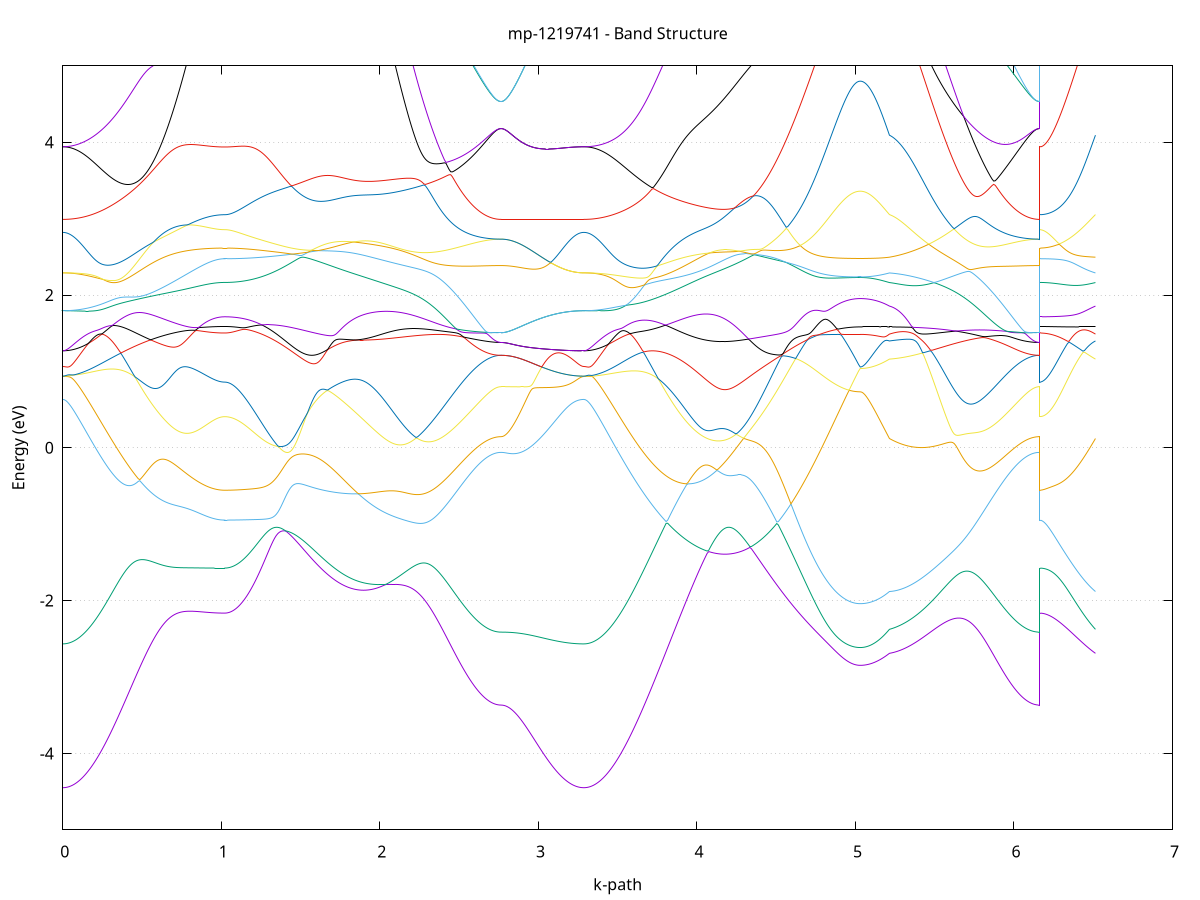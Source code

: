 set title 'mp-1219741 - Band Structure'
set xlabel 'k-path'
set ylabel 'Energy (eV)'
set grid y
set yrange [-5:5]
set terminal png size 800,600
set output 'mp-1219741_bands_gnuplot.png'
plot '-' using 1:2 with lines notitle, '-' using 1:2 with lines notitle, '-' using 1:2 with lines notitle, '-' using 1:2 with lines notitle, '-' using 1:2 with lines notitle, '-' using 1:2 with lines notitle, '-' using 1:2 with lines notitle, '-' using 1:2 with lines notitle, '-' using 1:2 with lines notitle, '-' using 1:2 with lines notitle, '-' using 1:2 with lines notitle, '-' using 1:2 with lines notitle, '-' using 1:2 with lines notitle, '-' using 1:2 with lines notitle, '-' using 1:2 with lines notitle, '-' using 1:2 with lines notitle, '-' using 1:2 with lines notitle, '-' using 1:2 with lines notitle, '-' using 1:2 with lines notitle, '-' using 1:2 with lines notitle, '-' using 1:2 with lines notitle, '-' using 1:2 with lines notitle, '-' using 1:2 with lines notitle, '-' using 1:2 with lines notitle, '-' using 1:2 with lines notitle, '-' using 1:2 with lines notitle, '-' using 1:2 with lines notitle, '-' using 1:2 with lines notitle, '-' using 1:2 with lines notitle, '-' using 1:2 with lines notitle, '-' using 1:2 with lines notitle, '-' using 1:2 with lines notitle, '-' using 1:2 with lines notitle, '-' using 1:2 with lines notitle, '-' using 1:2 with lines notitle, '-' using 1:2 with lines notitle, '-' using 1:2 with lines notitle, '-' using 1:2 with lines notitle, '-' using 1:2 with lines notitle, '-' using 1:2 with lines notitle, '-' using 1:2 with lines notitle, '-' using 1:2 with lines notitle, '-' using 1:2 with lines notitle, '-' using 1:2 with lines notitle, '-' using 1:2 with lines notitle, '-' using 1:2 with lines notitle, '-' using 1:2 with lines notitle, '-' using 1:2 with lines notitle, '-' using 1:2 with lines notitle, '-' using 1:2 with lines notitle, '-' using 1:2 with lines notitle, '-' using 1:2 with lines notitle, '-' using 1:2 with lines notitle, '-' using 1:2 with lines notitle, '-' using 1:2 with lines notitle, '-' using 1:2 with lines notitle, '-' using 1:2 with lines notitle, '-' using 1:2 with lines notitle, '-' using 1:2 with lines notitle, '-' using 1:2 with lines notitle, '-' using 1:2 with lines notitle, '-' using 1:2 with lines notitle, '-' using 1:2 with lines notitle, '-' using 1:2 with lines notitle
0.000000 -39.649884
0.009917 -39.649884
0.019834 -39.649784
0.029751 -39.649584
0.039668 -39.649384
0.049585 -39.649084
0.059502 -39.648784
0.069419 -39.648384
0.079336 -39.647884
0.089253 -39.647384
0.099170 -39.646784
0.109088 -39.646084
0.119005 -39.645384
0.128922 -39.644684
0.138839 -39.643784
0.148756 -39.642884
0.158673 -39.641984
0.168590 -39.640984
0.178507 -39.639884
0.188424 -39.638784
0.198341 -39.637684
0.208258 -39.636384
0.218175 -39.635184
0.228092 -39.633884
0.238009 -39.632484
0.247926 -39.631084
0.257843 -39.629584
0.267760 -39.628084
0.277677 -39.626584
0.287594 -39.624984
0.297511 -39.623284
0.307428 -39.621684
0.317346 -39.619884
0.327263 -39.618184
0.337180 -39.616384
0.347097 -39.614584
0.357014 -39.612684
0.366931 -39.610884
0.376848 -39.608984
0.386765 -39.606984
0.396682 -39.605084
0.406599 -39.603084
0.416516 -39.601084
0.426433 -39.599084
0.436350 -39.596984
0.446267 -39.594984
0.456184 -39.592884
0.466101 -39.590784
0.476018 -39.588684
0.485935 -39.586584
0.495852 -39.584484
0.505769 -39.582384
0.515686 -39.580284
0.525604 -39.578184
0.535521 -39.576084
0.545438 -39.573984
0.555355 -39.571884
0.565272 -39.569784
0.575189 -39.567684
0.585106 -39.565584
0.595023 -39.563484
0.604940 -39.561484
0.614857 -39.559484
0.624774 -39.557484
0.634691 -39.555484
0.644608 -39.553484
0.654525 -39.551584
0.664442 -39.549684
0.674359 -39.547784
0.684276 -39.545884
0.694193 -39.544084
0.704110 -39.542284
0.714027 -39.540584
0.723945 -39.538884
0.733862 -39.537184
0.743779 -39.535484
0.753696 -39.533984
0.763613 -39.532384
0.773530 -39.530884
0.783447 -39.529384
0.793364 -39.527984
0.803281 -39.526684
0.813198 -39.525384
0.823115 -39.524084
0.833032 -39.522884
0.842949 -39.521784
0.852866 -39.520684
0.862783 -39.519584
0.872700 -39.518684
0.882617 -39.517684
0.892534 -39.516884
0.902451 -39.516084
0.912368 -39.515284
0.922285 -39.514684
0.932203 -39.513984
0.942120 -39.513484
0.952037 -39.512984
0.961954 -39.512584
0.971871 -39.512184
0.981788 -39.511884
0.991705 -39.511684
1.001622 -39.511484
1.011539 -39.511384
1.021456 -39.511384
1.021456 -39.511384
1.031314 -39.511384
1.041172 -39.511284
1.051029 -39.511284
1.060887 -39.511184
1.070745 -39.511084
1.080603 -39.510984
1.090460 -39.510884
1.100318 -39.510684
1.110176 -39.510484
1.120034 -39.510284
1.129891 -39.510084
1.139749 -39.509884
1.149607 -39.509584
1.159465 -39.509284
1.169322 -39.508984
1.179180 -39.508684
1.189038 -39.508384
1.198896 -39.508084
1.208754 -39.507684
1.218611 -39.507284
1.228469 -39.506984
1.238327 -39.506584
1.248185 -39.506184
1.258042 -39.505684
1.267900 -39.505284
1.277758 -39.504884
1.287616 -39.504384
1.297473 -39.503984
1.307331 -39.503584
1.317189 -39.503084
1.327047 -39.502584
1.336905 -39.502184
1.346762 -39.501684
1.356620 -39.501284
1.366478 -39.500784
1.376336 -39.500384
1.386193 -39.499884
1.396051 -39.499484
1.405909 -39.499084
1.415767 -39.498584
1.425624 -39.498184
1.435482 -39.497784
1.445340 -39.497384
1.455198 -39.497084
1.465056 -39.496684
1.474913 -39.496384
1.484771 -39.495984
1.494629 -39.495684
1.504487 -39.495484
1.514344 -39.495184
1.524202 -39.494984
1.534060 -39.494684
1.543918 -39.494484
1.553775 -39.494384
1.563633 -39.494184
1.573491 -39.494084
1.583349 -39.494084
1.593206 -39.493984
1.603064 -39.493984
1.612922 -39.493984
1.622780 -39.494084
1.632638 -39.494084
1.642495 -39.494284
1.652353 -39.494384
1.662211 -39.494584
1.672069 -39.494884
1.672069 -39.494884
1.682003 -39.495084
1.691936 -39.495484
1.701870 -39.495784
1.711804 -39.496184
1.721738 -39.496684
1.731672 -39.497184
1.741606 -39.497684
1.751540 -39.498284
1.761474 -39.498884
1.771408 -39.499584
1.781342 -39.500284
1.791276 -39.500984
1.801210 -39.501784
1.811143 -39.502684
1.821077 -39.503584
1.831011 -39.504484
1.840945 -39.505484
1.850879 -39.506484
1.860813 -39.507584
1.870747 -39.508784
1.880681 -39.509884
1.890615 -39.511084
1.900549 -39.512384
1.910483 -39.513684
1.920417 -39.515084
1.930351 -39.516384
1.940284 -39.517884
1.950218 -39.519384
1.960152 -39.520884
1.970086 -39.522384
1.980020 -39.523984
1.989954 -39.525684
1.999888 -39.527284
2.009822 -39.528984
2.019756 -39.530784
2.029690 -39.532584
2.039624 -39.534384
2.049558 -39.536184
2.059491 -39.538084
2.069425 -39.539984
2.079359 -39.541884
2.089293 -39.543884
2.099227 -39.545784
2.109161 -39.547884
2.119095 -39.549884
2.129029 -39.551884
2.138963 -39.553984
2.148897 -39.556084
2.158831 -39.558184
2.168765 -39.560284
2.178698 -39.562384
2.188632 -39.564584
2.198566 -39.566684
2.208500 -39.568884
2.218434 -39.570984
2.228368 -39.573184
2.238302 -39.575284
2.248236 -39.577484
2.258170 -39.579684
2.268104 -39.581784
2.278038 -39.583984
2.287972 -39.586084
2.297905 -39.588284
2.307839 -39.590384
2.317773 -39.592484
2.327707 -39.594584
2.337641 -39.596684
2.347575 -39.598784
2.357509 -39.600784
2.367443 -39.602784
2.377377 -39.604784
2.387311 -39.606784
2.397245 -39.608684
2.407179 -39.610684
2.417112 -39.612484
2.427046 -39.614384
2.436980 -39.616184
2.446914 -39.617984
2.456848 -39.619684
2.466782 -39.621484
2.476716 -39.623084
2.486650 -39.624784
2.496584 -39.626284
2.506518 -39.627884
2.516452 -39.629384
2.526386 -39.630784
2.536319 -39.632184
2.546253 -39.633584
2.556187 -39.634884
2.566121 -39.636084
2.576055 -39.637284
2.585989 -39.638384
2.595923 -39.639484
2.605857 -39.640484
2.615791 -39.641484
2.625725 -39.642384
2.635659 -39.643284
2.645593 -39.644084
2.655527 -39.644784
2.665460 -39.645484
2.675394 -39.646084
2.685328 -39.646584
2.695262 -39.647084
2.705196 -39.647484
2.715130 -39.647884
2.725064 -39.648084
2.734998 -39.648384
2.744932 -39.648484
2.754866 -39.648584
2.764800 -39.648684
2.764800 -39.648684
2.774651 -39.648684
2.784502 -39.648684
2.794354 -39.648684
2.804205 -39.648684
2.814056 -39.648684
2.823907 -39.648684
2.833759 -39.648684
2.843610 -39.648684
2.853461 -39.648784
2.863313 -39.648784
2.873164 -39.648784
2.883015 -39.648784
2.892866 -39.648784
2.902718 -39.648884
2.912569 -39.648884
2.922420 -39.648884
2.932272 -39.648984
2.942123 -39.648984
2.951974 -39.648984
2.961826 -39.649084
2.971677 -39.649084
2.981528 -39.649084
2.991379 -39.649184
3.001231 -39.649184
3.011082 -39.649184
3.020933 -39.649284
3.030785 -39.649284
3.040636 -39.649384
3.050487 -39.649384
3.060339 -39.649384
3.070190 -39.649484
3.080041 -39.649484
3.089892 -39.649484
3.099744 -39.649584
3.109595 -39.649584
3.119446 -39.649584
3.129298 -39.649684
3.139149 -39.649684
3.149000 -39.649684
3.158852 -39.649784
3.168703 -39.649784
3.178554 -39.649784
3.188405 -39.649784
3.198257 -39.649784
3.208108 -39.649884
3.217959 -39.649884
3.227811 -39.649884
3.237662 -39.649884
3.247513 -39.649884
3.257365 -39.649884
3.267216 -39.649884
3.277067 -39.649884
3.286918 -39.649884
3.286918 -39.649884
3.296893 -39.649884
3.306868 -39.649784
3.316843 -39.649584
3.326818 -39.649384
3.336793 -39.649084
3.346767 -39.648784
3.356742 -39.648284
3.366717 -39.647784
3.376692 -39.647284
3.386667 -39.646684
3.396641 -39.645984
3.406616 -39.645184
3.416591 -39.644384
3.426566 -39.643584
3.436541 -39.642684
3.446516 -39.641684
3.456490 -39.640584
3.466465 -39.639484
3.476440 -39.638384
3.486415 -39.637184
3.496390 -39.635884
3.506364 -39.634584
3.516339 -39.633184
3.526314 -39.631784
3.536289 -39.630284
3.546264 -39.628784
3.556239 -39.627284
3.566213 -39.625584
3.576188 -39.623984
3.586163 -39.622284
3.596138 -39.620584
3.606113 -39.618784
3.616087 -39.616984
3.626062 -39.615084
3.636037 -39.613284
3.646012 -39.611284
3.655987 -39.609384
3.665962 -39.607384
3.675936 -39.605384
3.685911 -39.603384
3.695886 -39.601284
3.705861 -39.599284
3.715836 -39.597184
3.725810 -39.595084
3.735785 -39.592884
3.745760 -39.590784
3.755735 -39.588584
3.765710 -39.586484
3.775685 -39.584284
3.785659 -39.582084
3.795634 -39.579884
3.805609 -39.577684
3.815584 -39.575584
3.825559 -39.573384
3.835533 -39.571184
3.845508 -39.568984
3.855483 -39.566784
3.865458 -39.564584
3.875433 -39.562484
3.885408 -39.560284
3.895382 -39.558184
3.905357 -39.556084
3.915332 -39.553984
3.925307 -39.551884
3.935282 -39.549784
3.945256 -39.547784
3.955231 -39.545684
3.965206 -39.543684
3.975181 -39.541784
3.985156 -39.539784
3.995131 -39.537884
4.005105 -39.535984
4.015080 -39.534184
4.025055 -39.532284
4.035030 -39.530584
4.045005 -39.528784
4.054979 -39.527084
4.064954 -39.525384
4.074929 -39.523784
4.084904 -39.522184
4.094879 -39.520584
4.104854 -39.519084
4.114828 -39.517584
4.124803 -39.516184
4.134778 -39.514784
4.144753 -39.513384
4.154728 -39.512084
4.164702 -39.510884
4.174677 -39.509584
4.184652 -39.508484
4.194627 -39.507384
4.204602 -39.506284
4.214577 -39.505184
4.224551 -39.504284
4.234526 -39.503284
4.244501 -39.502384
4.254476 -39.501584
4.264451 -39.500784
4.274425 -39.499984
4.284400 -39.499284
4.294375 -39.498684
4.304350 -39.498084
4.314325 -39.497484
4.324300 -39.496984
4.334274 -39.496484
4.344249 -39.496084
4.354224 -39.495684
4.364199 -39.495284
4.374174 -39.494984
4.384148 -39.494784
4.394123 -39.494484
4.404098 -39.494384
4.414073 -39.494184
4.424048 -39.494084
4.434023 -39.493984
4.443997 -39.493984
4.453972 -39.493984
4.463947 -39.493984
4.473922 -39.494084
4.483897 -39.494184
4.483897 -39.494184
4.493831 -39.494284
4.503764 -39.494484
4.513698 -39.494684
4.523632 -39.494884
4.533566 -39.495084
4.543500 -39.495384
4.553434 -39.495584
4.563368 -39.495884
4.573302 -39.496284
4.583236 -39.496584
4.593170 -39.496984
4.603104 -39.497284
4.613038 -39.497684
4.622972 -39.498084
4.632905 -39.498484
4.642839 -39.498984
4.652773 -39.499384
4.662707 -39.499784
4.672641 -39.500284
4.682575 -39.500684
4.692509 -39.501184
4.702443 -39.501684
4.712377 -39.502084
4.722311 -39.502584
4.732245 -39.502984
4.742179 -39.503484
4.752112 -39.503984
4.762046 -39.504384
4.771980 -39.504784
4.781914 -39.505284
4.791848 -39.505684
4.801782 -39.506084
4.811716 -39.506584
4.821650 -39.506984
4.831584 -39.507284
4.841518 -39.507684
4.851452 -39.508084
4.861386 -39.508384
4.871319 -39.508784
4.881253 -39.509084
4.891187 -39.509384
4.901121 -39.509684
4.911055 -39.509884
4.920989 -39.510184
4.930923 -39.510384
4.940857 -39.510584
4.950791 -39.510784
4.960725 -39.510884
4.970659 -39.511084
4.980593 -39.511184
4.990526 -39.511284
5.000460 -39.511384
5.010394 -39.511384
5.020328 -39.511484
5.030262 -39.511484
5.030262 -39.511484
5.039954 -39.511484
5.049647 -39.511484
5.059339 -39.511484
5.069031 -39.511484
5.078723 -39.511584
5.088416 -39.511584
5.098108 -39.511584
5.107800 -39.511684
5.117492 -39.511684
5.127185 -39.511784
5.136877 -39.511884
5.146569 -39.511984
5.156262 -39.511984
5.165954 -39.512084
5.175646 -39.512184
5.185338 -39.512284
5.195031 -39.512384
5.204723 -39.512484
5.214415 -39.512684
5.214415 -39.512684
5.224376 -39.513084
5.234338 -39.513584
5.244299 -39.514184
5.254261 -39.514784
5.264222 -39.515484
5.274183 -39.516284
5.284145 -39.517084
5.294106 -39.517984
5.304068 -39.518884
5.314029 -39.519884
5.323990 -39.520984
5.333952 -39.522084
5.343913 -39.523284
5.353875 -39.524484
5.363836 -39.525784
5.373797 -39.527184
5.383759 -39.528484
5.393720 -39.529984
5.403682 -39.531484
5.413643 -39.532984
5.423604 -39.534584
5.433566 -39.536184
5.443527 -39.537884
5.453489 -39.539584
5.463450 -39.541384
5.473411 -39.543184
5.483373 -39.544984
5.493334 -39.546884
5.503296 -39.548784
5.513257 -39.550684
5.523218 -39.552584
5.533180 -39.554584
5.543141 -39.556584
5.553103 -39.558584
5.563064 -39.560684
5.573025 -39.562684
5.582987 -39.564784
5.592948 -39.566884
5.602910 -39.568984
5.612871 -39.571084
5.622832 -39.573284
5.632794 -39.575384
5.642755 -39.577484
5.652717 -39.579684
5.662678 -39.581784
5.672639 -39.583884
5.682601 -39.585984
5.692562 -39.588184
5.702523 -39.590284
5.712485 -39.592384
5.722446 -39.594484
5.732408 -39.596484
5.742369 -39.598584
5.752330 -39.600584
5.762292 -39.602684
5.772253 -39.604684
5.782215 -39.606584
5.792176 -39.608584
5.802137 -39.610484
5.812099 -39.612384
5.822060 -39.614184
5.832022 -39.616084
5.841983 -39.617884
5.851944 -39.619584
5.861906 -39.621284
5.871867 -39.622984
5.881829 -39.624584
5.891790 -39.626184
5.901751 -39.627784
5.911713 -39.629284
5.921674 -39.630684
5.931636 -39.632084
5.941597 -39.633484
5.951558 -39.634784
5.961520 -39.635984
5.971481 -39.637184
5.981443 -39.638384
5.991404 -39.639484
6.001365 -39.640484
6.011327 -39.641484
6.021288 -39.642384
6.031250 -39.643184
6.041211 -39.643984
6.051172 -39.644784
6.061134 -39.645384
6.071095 -39.645984
6.081057 -39.646584
6.091018 -39.647084
6.100979 -39.647484
6.110941 -39.647884
6.120902 -39.648084
6.130864 -39.648384
6.140825 -39.648484
6.150786 -39.648584
6.160748 -39.648684
6.160748 -39.511384
6.170560 -39.511384
6.180372 -39.511384
6.190185 -39.511384
6.199997 -39.511384
6.209809 -39.511384
6.219622 -39.511384
6.229434 -39.511384
6.239247 -39.511484
6.249059 -39.511484
6.258871 -39.511484
6.268684 -39.511484
6.278496 -39.511484
6.288308 -39.511584
6.298121 -39.511584
6.307933 -39.511584
6.317745 -39.511584
6.327558 -39.511684
6.337370 -39.511684
6.347182 -39.511684
6.356995 -39.511784
6.366807 -39.511784
6.376619 -39.511884
6.386432 -39.511884
6.396244 -39.511984
6.406056 -39.511984
6.415869 -39.512084
6.425681 -39.512084
6.435493 -39.512184
6.445306 -39.512184
6.455118 -39.512284
6.464931 -39.512284
6.474743 -39.512384
6.484555 -39.512484
6.494368 -39.512484
6.504180 -39.512584
6.513992 -39.512684
e
0.000000 -36.197284
0.009917 -36.197284
0.019834 -36.197184
0.029751 -36.196984
0.039668 -36.196784
0.049585 -36.196584
0.059502 -36.196184
0.069419 -36.195884
0.079336 -36.195384
0.089253 -36.194984
0.099170 -36.194384
0.109088 -36.193784
0.119005 -36.193184
0.128922 -36.192384
0.138839 -36.191684
0.148756 -36.190884
0.158673 -36.189984
0.168590 -36.189084
0.178507 -36.188084
0.188424 -36.187084
0.198341 -36.185984
0.208258 -36.184884
0.218175 -36.183684
0.228092 -36.182484
0.238009 -36.181284
0.247926 -36.179984
0.257843 -36.178584
0.267760 -36.177184
0.277677 -36.175784
0.287594 -36.174384
0.297511 -36.172884
0.307428 -36.171284
0.317346 -36.169784
0.327263 -36.168084
0.337180 -36.166484
0.347097 -36.164784
0.357014 -36.163084
0.366931 -36.161384
0.376848 -36.159684
0.386765 -36.157884
0.396682 -36.156084
0.406599 -36.154284
0.416516 -36.152384
0.426433 -36.150584
0.436350 -36.148684
0.446267 -36.146784
0.456184 -36.144884
0.466101 -36.142984
0.476018 -36.141084
0.485935 -36.139184
0.495852 -36.137184
0.505769 -36.135284
0.515686 -36.133384
0.525604 -36.131384
0.535521 -36.129484
0.545438 -36.127484
0.555355 -36.125584
0.565272 -36.123684
0.575189 -36.121784
0.585106 -36.119884
0.595023 -36.117984
0.604940 -36.116084
0.614857 -36.114284
0.624774 -36.112384
0.634691 -36.110584
0.644608 -36.108784
0.654525 -36.106984
0.664442 -36.105284
0.674359 -36.103484
0.684276 -36.101784
0.694193 -36.100184
0.704110 -36.098484
0.714027 -36.096884
0.723945 -36.095284
0.733862 -36.093784
0.743779 -36.092284
0.753696 -36.090784
0.763613 -36.089384
0.773530 -36.087984
0.783447 -36.086684
0.793364 -36.085384
0.803281 -36.084184
0.813198 -36.082984
0.823115 -36.081784
0.833032 -36.080684
0.842949 -36.079584
0.852866 -36.078584
0.862783 -36.077684
0.872700 -36.076784
0.882617 -36.075884
0.892534 -36.075184
0.902451 -36.074384
0.912368 -36.073684
0.922285 -36.073084
0.932203 -36.072584
0.942120 -36.072084
0.952037 -36.071584
0.961954 -36.071184
0.971871 -36.070884
0.981788 -36.070584
0.991705 -36.070384
1.001622 -36.070284
1.011539 -36.070184
1.021456 -36.070084
1.021456 -36.070084
1.031314 -36.070084
1.041172 -36.070084
1.051029 -36.069984
1.060887 -36.069984
1.070745 -36.069884
1.080603 -36.069784
1.090460 -36.069584
1.100318 -36.069484
1.110176 -36.069284
1.120034 -36.069084
1.129891 -36.068884
1.139749 -36.068684
1.149607 -36.068384
1.159465 -36.068184
1.169322 -36.067884
1.179180 -36.067584
1.189038 -36.067284
1.198896 -36.066984
1.208754 -36.066584
1.218611 -36.066284
1.228469 -36.065884
1.238327 -36.065484
1.248185 -36.065084
1.258042 -36.064684
1.267900 -36.064284
1.277758 -36.063884
1.287616 -36.063484
1.297473 -36.063084
1.307331 -36.062684
1.317189 -36.062184
1.327047 -36.061784
1.336905 -36.061384
1.346762 -36.060884
1.356620 -36.060484
1.366478 -36.060084
1.376336 -36.059584
1.386193 -36.059184
1.396051 -36.058784
1.405909 -36.058384
1.415767 -36.057984
1.425624 -36.057584
1.435482 -36.057184
1.445340 -36.056784
1.455198 -36.056484
1.465056 -36.056084
1.474913 -36.055784
1.484771 -36.055484
1.494629 -36.055184
1.504487 -36.054884
1.514344 -36.054684
1.524202 -36.054384
1.534060 -36.054184
1.543918 -36.053984
1.553775 -36.053884
1.563633 -36.053784
1.573491 -36.053684
1.583349 -36.053584
1.593206 -36.053484
1.603064 -36.053484
1.612922 -36.053484
1.622780 -36.053584
1.632638 -36.053684
1.642495 -36.053784
1.652353 -36.053884
1.662211 -36.054084
1.672069 -36.054284
1.672069 -36.054284
1.682003 -36.054584
1.691936 -36.054884
1.701870 -36.055284
1.711804 -36.055584
1.721738 -36.056084
1.731672 -36.056484
1.741606 -36.056984
1.751540 -36.057584
1.761474 -36.058184
1.771408 -36.058784
1.781342 -36.059484
1.791276 -36.060184
1.801210 -36.060984
1.811143 -36.061784
1.821077 -36.062584
1.831011 -36.063484
1.840945 -36.064484
1.850879 -36.065384
1.860813 -36.066484
1.870747 -36.067484
1.880681 -36.068684
1.890615 -36.069784
1.900549 -36.070984
1.910483 -36.072284
1.920417 -36.073484
1.930351 -36.074884
1.940284 -36.076184
1.950218 -36.077584
1.960152 -36.079084
1.970086 -36.080584
1.980020 -36.082084
1.989954 -36.083584
1.999888 -36.085184
2.009822 -36.086784
2.019756 -36.088484
2.029690 -36.090184
2.039624 -36.091884
2.049558 -36.093684
2.059491 -36.095384
2.069425 -36.097284
2.079359 -36.099084
2.089293 -36.100984
2.099227 -36.102784
2.109161 -36.104684
2.119095 -36.106684
2.129029 -36.108584
2.138963 -36.110584
2.148897 -36.112584
2.158831 -36.114584
2.168765 -36.116584
2.178698 -36.118584
2.188632 -36.120584
2.198566 -36.122684
2.208500 -36.124684
2.218434 -36.126784
2.228368 -36.128784
2.238302 -36.130884
2.248236 -36.132984
2.258170 -36.134984
2.268104 -36.137084
2.278038 -36.139084
2.287972 -36.141184
2.297905 -36.143184
2.307839 -36.145184
2.317773 -36.147184
2.327707 -36.149184
2.337641 -36.151184
2.347575 -36.153184
2.357509 -36.155084
2.367443 -36.156984
2.377377 -36.158884
2.387311 -36.160784
2.397245 -36.162684
2.407179 -36.164484
2.417112 -36.166284
2.427046 -36.168084
2.436980 -36.169784
2.446914 -36.171484
2.456848 -36.173084
2.466782 -36.174784
2.476716 -36.176384
2.486650 -36.177884
2.496584 -36.179384
2.506518 -36.180884
2.516452 -36.182284
2.526386 -36.183684
2.536319 -36.184984
2.546253 -36.186284
2.556187 -36.187484
2.566121 -36.188684
2.576055 -36.189784
2.585989 -36.190884
2.595923 -36.191984
2.605857 -36.192884
2.615791 -36.193784
2.625725 -36.194684
2.635659 -36.195484
2.645593 -36.196284
2.655527 -36.196984
2.665460 -36.197584
2.675394 -36.198184
2.685328 -36.198684
2.695262 -36.199184
2.705196 -36.199584
2.715130 -36.199884
2.725064 -36.200184
2.734998 -36.200384
2.744932 -36.200484
2.754866 -36.200584
2.764800 -36.200684
2.764800 -36.200684
2.774651 -36.200684
2.784502 -36.200584
2.794354 -36.200584
2.804205 -36.200584
2.814056 -36.200584
2.823907 -36.200584
2.833759 -36.200484
2.843610 -36.200484
2.853461 -36.200384
2.863313 -36.200384
2.873164 -36.200284
2.883015 -36.200284
2.892866 -36.200184
2.902718 -36.200084
2.912569 -36.199984
2.922420 -36.199984
2.932272 -36.199884
2.942123 -36.199784
2.951974 -36.199684
2.961826 -36.199584
2.971677 -36.199484
2.981528 -36.199384
2.991379 -36.199284
3.001231 -36.199184
3.011082 -36.199084
3.020933 -36.198984
3.030785 -36.198884
3.040636 -36.198784
3.050487 -36.198684
3.060339 -36.198584
3.070190 -36.198484
3.080041 -36.198384
3.089892 -36.198284
3.099744 -36.198284
3.109595 -36.198184
3.119446 -36.198084
3.129298 -36.197984
3.139149 -36.197884
3.149000 -36.197784
3.158852 -36.197784
3.168703 -36.197684
3.178554 -36.197584
3.188405 -36.197584
3.198257 -36.197484
3.208108 -36.197484
3.217959 -36.197384
3.227811 -36.197384
3.237662 -36.197384
3.247513 -36.197284
3.257365 -36.197284
3.267216 -36.197284
3.277067 -36.197284
3.286918 -36.197284
3.286918 -36.197284
3.296893 -36.197284
3.306868 -36.197184
3.316843 -36.196984
3.326818 -36.196784
3.336793 -36.196484
3.346767 -36.196184
3.356742 -36.195784
3.366717 -36.195384
3.376692 -36.194784
3.386667 -36.194284
3.396641 -36.193684
3.406616 -36.192984
3.416591 -36.192184
3.426566 -36.191384
3.436541 -36.190584
3.446516 -36.189684
3.456490 -36.188684
3.466465 -36.187684
3.476440 -36.186584
3.486415 -36.185484
3.496390 -36.184384
3.506364 -36.183084
3.516339 -36.181884
3.526314 -36.180584
3.536289 -36.179184
3.546264 -36.177784
3.556239 -36.176384
3.566213 -36.174884
3.576188 -36.173384
3.586163 -36.171784
3.596138 -36.170184
3.606113 -36.168584
3.616087 -36.166884
3.626062 -36.165184
3.636037 -36.163484
3.646012 -36.161684
3.655987 -36.159884
3.665962 -36.158084
3.675936 -36.156284
3.685911 -36.154384
3.695886 -36.152484
3.705861 -36.150584
3.715836 -36.148684
3.725810 -36.146684
3.735785 -36.144784
3.745760 -36.142784
3.755735 -36.140784
3.765710 -36.138784
3.775685 -36.136784
3.785659 -36.134784
3.795634 -36.132784
3.805609 -36.130784
3.815584 -36.128684
3.825559 -36.126684
3.835533 -36.124684
3.845508 -36.122684
3.855483 -36.120684
3.865458 -36.118684
3.875433 -36.116684
3.885408 -36.114684
3.895382 -36.112684
3.905357 -36.110784
3.915332 -36.108784
3.925307 -36.106884
3.935282 -36.104984
3.945256 -36.103084
3.955231 -36.101284
3.965206 -36.099384
3.975181 -36.097584
3.985156 -36.095784
3.995131 -36.093984
4.005105 -36.092284
4.015080 -36.090584
4.025055 -36.088884
4.035030 -36.087284
4.045005 -36.085584
4.054979 -36.084084
4.064954 -36.082484
4.074929 -36.080984
4.084904 -36.079484
4.094879 -36.078084
4.104854 -36.076684
4.114828 -36.075284
4.124803 -36.073984
4.134778 -36.072684
4.144753 -36.071484
4.154728 -36.070284
4.164702 -36.069084
4.174677 -36.067984
4.184652 -36.066884
4.194627 -36.065884
4.204602 -36.064884
4.214577 -36.063884
4.224551 -36.062984
4.234526 -36.062084
4.244501 -36.061284
4.254476 -36.060484
4.264451 -36.059784
4.274425 -36.059084
4.284400 -36.058484
4.294375 -36.057884
4.304350 -36.057284
4.314325 -36.056784
4.324300 -36.056284
4.334274 -36.055884
4.344249 -36.055384
4.354224 -36.055084
4.364199 -36.054784
4.374174 -36.054484
4.384148 -36.054184
4.394123 -36.053984
4.404098 -36.053884
4.414073 -36.053684
4.424048 -36.053584
4.434023 -36.053584
4.443997 -36.053484
4.453972 -36.053484
4.463947 -36.053484
4.473922 -36.053584
4.483897 -36.053684
4.483897 -36.053684
4.493831 -36.053784
4.503764 -36.053984
4.513698 -36.054084
4.523632 -36.054284
4.533566 -36.054484
4.543500 -36.054784
4.553434 -36.054984
4.563368 -36.055284
4.573302 -36.055584
4.583236 -36.055884
4.593170 -36.056184
4.603104 -36.056584
4.613038 -36.056884
4.622972 -36.057284
4.632905 -36.057684
4.642839 -36.058084
4.652773 -36.058484
4.662707 -36.058884
4.672641 -36.059284
4.682575 -36.059684
4.692509 -36.060084
4.702443 -36.060584
4.712377 -36.060984
4.722311 -36.061384
4.732245 -36.061784
4.742179 -36.062284
4.752112 -36.062684
4.762046 -36.063084
4.771980 -36.063484
4.781914 -36.063884
4.791848 -36.064284
4.801782 -36.064684
4.811716 -36.065084
4.821650 -36.065484
4.831584 -36.065784
4.841518 -36.066184
4.851452 -36.066484
4.861386 -36.066784
4.871319 -36.067084
4.881253 -36.067384
4.891187 -36.067684
4.901121 -36.067884
4.911055 -36.068184
4.920989 -36.068384
4.930923 -36.068584
4.940857 -36.068784
4.950791 -36.068984
4.960725 -36.069084
4.970659 -36.069284
4.980593 -36.069384
4.990526 -36.069484
5.000460 -36.069484
5.010394 -36.069584
5.020328 -36.069584
5.030262 -36.069584
5.030262 -36.069584
5.039954 -36.069584
5.049647 -36.069584
5.059339 -36.069684
5.069031 -36.069684
5.078723 -36.069684
5.088416 -36.069784
5.098108 -36.069784
5.107800 -36.069884
5.117492 -36.069884
5.127185 -36.069984
5.136877 -36.070084
5.146569 -36.070184
5.156262 -36.070284
5.165954 -36.070384
5.175646 -36.070484
5.185338 -36.070584
5.195031 -36.070684
5.204723 -36.070884
5.214415 -36.070984
5.214415 -36.070984
5.224376 -36.071384
5.234338 -36.071884
5.244299 -36.072484
5.254261 -36.073084
5.264222 -36.073784
5.274183 -36.074484
5.284145 -36.075284
5.294106 -36.076084
5.304068 -36.077084
5.314029 -36.077984
5.323990 -36.078984
5.333952 -36.080084
5.343913 -36.081184
5.353875 -36.082384
5.363836 -36.083684
5.373797 -36.084984
5.383759 -36.086284
5.393720 -36.087684
5.403682 -36.089084
5.413643 -36.090584
5.423604 -36.092084
5.433566 -36.093584
5.443527 -36.095184
5.453489 -36.096884
5.463450 -36.098484
5.473411 -36.100284
5.483373 -36.101984
5.493334 -36.103784
5.503296 -36.105584
5.513257 -36.107384
5.523218 -36.109284
5.533180 -36.111184
5.543141 -36.113084
5.553103 -36.114984
5.563064 -36.116884
5.573025 -36.118884
5.582987 -36.120884
5.592948 -36.122884
5.602910 -36.124884
5.612871 -36.126884
5.622832 -36.128884
5.632794 -36.130884
5.642755 -36.132984
5.652717 -36.134984
5.662678 -36.136984
5.672639 -36.139084
5.682601 -36.141084
5.692562 -36.143084
5.702523 -36.145084
5.712485 -36.147084
5.722446 -36.149084
5.732408 -36.151084
5.742369 -36.152984
5.752330 -36.154984
5.762292 -36.156884
5.772253 -36.158784
5.782215 -36.160684
5.792176 -36.162484
5.802137 -36.164384
5.812099 -36.166084
5.822060 -36.167884
5.832022 -36.169684
5.841983 -36.171384
5.851944 -36.172984
5.861906 -36.174684
5.871867 -36.176184
5.881829 -36.177784
5.891790 -36.179284
5.901751 -36.180784
5.911713 -36.182184
5.921674 -36.183584
5.931636 -36.184884
5.941597 -36.186184
5.951558 -36.187484
5.961520 -36.188584
5.971481 -36.189784
5.981443 -36.190884
5.991404 -36.191884
6.001365 -36.192884
6.011327 -36.193784
6.021288 -36.194684
6.031250 -36.195484
6.041211 -36.196284
6.051172 -36.196884
6.061134 -36.197584
6.071095 -36.198184
6.081057 -36.198684
6.091018 -36.199184
6.100979 -36.199584
6.110941 -36.199884
6.120902 -36.200184
6.130864 -36.200384
6.140825 -36.200484
6.150786 -36.200584
6.160748 -36.200684
6.160748 -36.070084
6.170560 -36.070084
6.180372 -36.070084
6.190185 -36.070084
6.199997 -36.070084
6.209809 -36.070084
6.219622 -36.070184
6.229434 -36.070184
6.239247 -36.070184
6.249059 -36.070184
6.258871 -36.070184
6.268684 -36.070184
6.278496 -36.070184
6.288308 -36.070184
6.298121 -36.070284
6.307933 -36.070284
6.317745 -36.070284
6.327558 -36.070284
6.337370 -36.070284
6.347182 -36.070384
6.356995 -36.070384
6.366807 -36.070384
6.376619 -36.070384
6.386432 -36.070484
6.396244 -36.070484
6.406056 -36.070484
6.415869 -36.070584
6.425681 -36.070584
6.435493 -36.070584
6.445306 -36.070684
6.455118 -36.070684
6.464931 -36.070784
6.474743 -36.070784
6.484555 -36.070884
6.494368 -36.070884
6.504180 -36.070884
6.513992 -36.070984
e
0.000000 -18.914084
0.009917 -18.913884
0.019834 -18.913584
0.029751 -18.912984
0.039668 -18.912084
0.049585 -18.911084
0.059502 -18.909684
0.069419 -18.908184
0.079336 -18.906384
0.089253 -18.904384
0.099170 -18.902084
0.109088 -18.899584
0.119005 -18.896884
0.128922 -18.893884
0.138839 -18.890684
0.148756 -18.887284
0.158673 -18.883584
0.168590 -18.879684
0.178507 -18.875584
0.188424 -18.871284
0.198341 -18.866684
0.208258 -18.861984
0.218175 -18.856984
0.228092 -18.851784
0.238009 -18.846384
0.247926 -18.840784
0.257843 -18.834884
0.267760 -18.828884
0.277677 -18.822684
0.287594 -18.816184
0.297511 -18.809584
0.307428 -18.802784
0.317346 -18.795784
0.327263 -18.788584
0.337180 -18.781184
0.347097 -18.773684
0.357014 -18.765884
0.366931 -18.757984
0.376848 -18.749984
0.386765 -18.741684
0.396682 -18.733384
0.406599 -18.724784
0.416516 -18.716084
0.426433 -18.707284
0.436350 -18.698284
0.446267 -18.689184
0.456184 -18.679984
0.466101 -18.670584
0.476018 -18.661184
0.485935 -18.651584
0.495852 -18.641884
0.505769 -18.632084
0.515686 -18.622184
0.525604 -18.612184
0.535521 -18.602084
0.545438 -18.591884
0.555355 -18.581684
0.565272 -18.571484
0.575189 -18.561084
0.585106 -18.550784
0.595023 -18.540384
0.604940 -18.530084
0.614857 -18.520084
0.624774 -18.517884
0.634691 -18.531184
0.644608 -18.545484
0.654525 -18.559684
0.664442 -18.573784
0.674359 -18.587584
0.684276 -18.601184
0.694193 -18.614484
0.704110 -18.627484
0.714027 -18.640184
0.723945 -18.652584
0.733862 -18.664684
0.743779 -18.676484
0.753696 -18.687884
0.763613 -18.698984
0.773530 -18.709784
0.783447 -18.720184
0.793364 -18.730184
0.803281 -18.739884
0.813198 -18.749184
0.823115 -18.757984
0.833032 -18.766484
0.842949 -18.774584
0.852866 -18.782284
0.862783 -18.789584
0.872700 -18.796484
0.882617 -18.802884
0.892534 -18.808884
0.902451 -18.814484
0.912368 -18.819684
0.922285 -18.824384
0.932203 -18.828684
0.942120 -18.832484
0.952037 -18.835884
0.961954 -18.838884
0.971871 -18.841384
0.981788 -18.843384
0.991705 -18.844984
1.001622 -18.846084
1.011539 -18.846784
1.021456 -18.846984
1.021456 -18.846984
1.031314 -18.846884
1.041172 -18.846584
1.051029 -18.846084
1.060887 -18.845484
1.070745 -18.844584
1.080603 -18.843484
1.090460 -18.842184
1.100318 -18.840684
1.110176 -18.838984
1.120034 -18.837184
1.129891 -18.835084
1.139749 -18.832784
1.149607 -18.830384
1.159465 -18.827784
1.169322 -18.824884
1.179180 -18.821884
1.189038 -18.818684
1.198896 -18.815284
1.208754 -18.811784
1.218611 -18.807984
1.228469 -18.804084
1.238327 -18.799984
1.248185 -18.795684
1.258042 -18.791284
1.267900 -18.786684
1.277758 -18.781884
1.287616 -18.776984
1.297473 -18.771884
1.307331 -18.766584
1.317189 -18.761184
1.327047 -18.755684
1.336905 -18.749984
1.346762 -18.744184
1.356620 -18.738184
1.366478 -18.732084
1.376336 -18.725784
1.386193 -18.719484
1.396051 -18.712984
1.405909 -18.706384
1.415767 -18.699784
1.425624 -18.692984
1.435482 -18.686084
1.445340 -18.679184
1.455198 -18.672184
1.465056 -18.665084
1.474913 -18.657984
1.484771 -18.650884
1.494629 -18.643684
1.504487 -18.636584
1.514344 -18.629384
1.524202 -18.622384
1.534060 -18.615384
1.543918 -18.608484
1.553775 -18.601784
1.563633 -18.595284
1.573491 -18.603884
1.583349 -18.614184
1.593206 -18.624284
1.603064 -18.634184
1.612922 -18.643784
1.622780 -18.653084
1.632638 -18.662184
1.642495 -18.670884
1.652353 -18.679284
1.662211 -18.687384
1.672069 -18.695184
1.672069 -18.695184
1.682003 -18.702684
1.691936 -18.709784
1.701870 -18.716484
1.711804 -18.722884
1.721738 -18.728884
1.731672 -18.734484
1.741606 -18.739584
1.751540 -18.744384
1.761474 -18.748784
1.771408 -18.752684
1.781342 -18.756184
1.791276 -18.759284
1.801210 -18.761984
1.811143 -18.764184
1.821077 -18.765984
1.831011 -18.767284
1.840945 -18.768184
1.850879 -18.768584
1.860813 -18.768584
1.870747 -18.768084
1.880681 -18.767184
1.890615 -18.765784
1.900549 -18.763984
1.910483 -18.761684
1.920417 -18.758884
1.930351 -18.755684
1.940284 -18.752084
1.950218 -18.747984
1.960152 -18.743484
1.970086 -18.738484
1.980020 -18.733084
1.989954 -18.727284
1.999888 -18.720984
2.009822 -18.714384
2.019756 -18.707284
2.029690 -18.699784
2.039624 -18.691784
2.049558 -18.683484
2.059491 -18.674784
2.069425 -18.665784
2.079359 -18.656284
2.089293 -18.646484
2.099227 -18.636284
2.109161 -18.625784
2.119095 -18.614984
2.129029 -18.603784
2.138963 -18.592284
2.148897 -18.580484
2.158831 -18.568384
2.168765 -18.555984
2.178698 -18.543284
2.188632 -18.530384
2.198566 -18.517284
2.208500 -18.503884
2.218434 -18.490284
2.228368 -18.476484
2.238302 -18.462484
2.248236 -18.448284
2.258170 -18.433984
2.268104 -18.424884
2.278038 -18.421584
2.287972 -18.418584
2.297905 -18.415784
2.307839 -18.413284
2.317773 -18.410884
2.327707 -18.408684
2.337641 -18.406684
2.347575 -18.404884
2.357509 -18.403184
2.367443 -18.401684
2.377377 -18.400384
2.387311 -18.399284
2.397245 -18.398184
2.407179 -18.397284
2.417112 -18.396584
2.427046 -18.395884
2.436980 -18.395384
2.446914 -18.394884
2.456848 -18.394584
2.466782 -18.394284
2.476716 -18.394084
2.486650 -18.393984
2.496584 -18.393884
2.506518 -18.393884
2.516452 -18.393984
2.526386 -18.393984
2.536319 -18.394184
2.546253 -18.394284
2.556187 -18.394484
2.566121 -18.394684
2.576055 -18.394984
2.585989 -18.395184
2.595923 -18.395484
2.605857 -18.395684
2.615791 -18.395984
2.625725 -18.396184
2.635659 -18.396484
2.645593 -18.396684
2.655527 -18.396984
2.665460 -18.397184
2.675394 -18.397384
2.685328 -18.397584
2.695262 -18.397784
2.705196 -18.397884
2.715130 -18.398084
2.725064 -18.398184
2.734998 -18.398284
2.744932 -18.398284
2.754866 -18.398384
2.764800 -18.398384
2.764800 -18.398384
2.774651 -18.399384
2.784502 -18.402284
2.794354 -18.407084
2.804205 -18.413684
2.814056 -18.421884
2.823907 -18.431484
2.833759 -18.442284
2.843610 -18.454084
2.853461 -18.466884
2.863313 -18.480384
2.873164 -18.494484
2.883015 -18.509084
2.892866 -18.523984
2.902718 -18.539184
2.912569 -18.554484
2.922420 -18.569984
2.932272 -18.585384
2.942123 -18.600884
2.951974 -18.616284
2.961826 -18.631484
2.971677 -18.646584
2.981528 -18.661384
2.991379 -18.676084
3.001231 -18.690384
3.011082 -18.704484
3.020933 -18.718184
3.030785 -18.731584
3.040636 -18.744584
3.050487 -18.757184
3.060339 -18.769384
3.070190 -18.781184
3.080041 -18.792584
3.089892 -18.803484
3.099744 -18.813984
3.109595 -18.823984
3.119446 -18.833484
3.129298 -18.842484
3.139149 -18.850984
3.149000 -18.858984
3.158852 -18.866484
3.168703 -18.873484
3.178554 -18.879884
3.188405 -18.885784
3.198257 -18.891084
3.208108 -18.895884
3.217959 -18.900184
3.227811 -18.903784
3.237662 -18.906984
3.247513 -18.909484
3.257365 -18.911484
3.267216 -18.912884
3.277067 -18.913784
3.286918 -18.914084
3.286918 -18.914084
3.296893 -18.913884
3.306868 -18.913584
3.316843 -18.912984
3.326818 -18.912184
3.336793 -18.911184
3.346767 -18.909884
3.356742 -18.908384
3.366717 -18.906584
3.376692 -18.904684
3.386667 -18.902484
3.396641 -18.900084
3.406616 -18.897384
3.416591 -18.894484
3.426566 -18.891484
3.436541 -18.888084
3.446516 -18.884584
3.456490 -18.880884
3.466465 -18.876884
3.476440 -18.872784
3.486415 -18.868384
3.496390 -18.863784
3.506364 -18.858984
3.516339 -18.853984
3.526314 -18.848784
3.536289 -18.843384
3.546264 -18.837884
3.556239 -18.832084
3.566213 -18.826184
3.576188 -18.819984
3.586163 -18.813684
3.596138 -18.807184
3.606113 -18.800584
3.616087 -18.793784
3.626062 -18.786784
3.636037 -18.779684
3.646012 -18.772384
3.655987 -18.764984
3.665962 -18.757384
3.675936 -18.749684
3.685911 -18.741884
3.695886 -18.733884
3.705861 -18.725884
3.715836 -18.717684
3.725810 -18.709384
3.735785 -18.700984
3.745760 -18.692484
3.755735 -18.683884
3.765710 -18.675284
3.775685 -18.666584
3.785659 -18.657784
3.795634 -18.648984
3.805609 -18.640084
3.815584 -18.631184
3.825559 -18.622184
3.835533 -18.613184
3.845508 -18.604284
3.855483 -18.595284
3.865458 -18.586284
3.875433 -18.577384
3.885408 -18.568384
3.895382 -18.559584
3.905357 -18.550784
3.915332 -18.541984
3.925307 -18.533384
3.935282 -18.524784
3.945256 -18.516384
3.955231 -18.516784
3.965206 -18.527384
3.975181 -18.537684
3.985156 -18.547684
3.995131 -18.557284
4.005105 -18.566584
4.015080 -18.575384
4.025055 -18.583884
4.035030 -18.592084
4.045005 -18.599784
4.054979 -18.607084
4.064954 -18.613984
4.074929 -18.620484
4.084904 -18.626584
4.094879 -18.632284
4.104854 -18.637484
4.114828 -18.642284
4.124803 -18.646684
4.134778 -18.650684
4.144753 -18.654184
4.154728 -18.657284
4.164702 -18.659884
4.174677 -18.662084
4.184652 -18.663784
4.194627 -18.665084
4.204602 -18.665984
4.214577 -18.666384
4.224551 -18.666284
4.234526 -18.665784
4.244501 -18.664884
4.254476 -18.663484
4.264451 -18.661684
4.274425 -18.659484
4.284400 -18.656784
4.294375 -18.653684
4.304350 -18.650184
4.314325 -18.646184
4.324300 -18.641884
4.334274 -18.637084
4.344249 -18.631884
4.354224 -18.626284
4.364199 -18.620384
4.374174 -18.613984
4.384148 -18.607284
4.394123 -18.600284
4.404098 -18.596684
4.414073 -18.606784
4.424048 -18.616884
4.434023 -18.627084
4.443997 -18.637184
4.453972 -18.647184
4.463947 -18.657184
4.473922 -18.667184
4.483897 -18.676984
4.483897 -18.676984
4.493831 -18.686784
4.503764 -18.696484
4.513698 -18.706084
4.523632 -18.715684
4.533566 -18.725084
4.543500 -18.734384
4.553434 -18.743684
4.563368 -18.752784
4.573302 -18.761784
4.583236 -18.770684
4.593170 -18.779384
4.603104 -18.788084
4.613038 -18.796484
4.622972 -18.804884
4.632905 -18.813084
4.642839 -18.821184
4.652773 -18.829084
4.662707 -18.836784
4.672641 -18.844384
4.682575 -18.851784
4.692509 -18.859084
4.702443 -18.866184
4.712377 -18.873084
4.722311 -18.879784
4.732245 -18.886384
4.742179 -18.892684
4.752112 -18.898884
4.762046 -18.904884
4.771980 -18.910684
4.781914 -18.916284
4.791848 -18.921684
4.801782 -18.926884
4.811716 -18.931884
4.821650 -18.936684
4.831584 -18.941184
4.841518 -18.945584
4.851452 -18.949784
4.861386 -18.953684
4.871319 -18.957484
4.881253 -18.960984
4.891187 -18.964284
4.901121 -18.967284
4.911055 -18.970184
4.920989 -18.972784
4.930923 -18.975184
4.940857 -18.977384
4.950791 -18.979284
4.960725 -18.981084
4.970659 -18.982584
4.980593 -18.983784
4.990526 -18.984884
5.000460 -18.985684
5.010394 -18.986284
5.020328 -18.986584
5.030262 -18.986684
5.030262 -18.986684
5.039954 -18.986584
5.049647 -18.986284
5.059339 -18.985784
5.069031 -18.985184
5.078723 -18.984284
5.088416 -18.983184
5.098108 -18.981984
5.107800 -18.980484
5.117492 -18.978884
5.127185 -18.977084
5.136877 -18.975084
5.146569 -18.972884
5.156262 -18.970584
5.165954 -18.967984
5.175646 -18.965284
5.185338 -18.962484
5.195031 -18.959384
5.204723 -18.956184
5.214415 -18.952884
5.214415 -18.952884
5.224376 -18.950584
5.234338 -18.947784
5.244299 -18.944584
5.254261 -18.940784
5.264222 -18.936584
5.274183 -18.931884
5.284145 -18.926684
5.294106 -18.920984
5.304068 -18.914784
5.314029 -18.908184
5.323990 -18.901184
5.333952 -18.893584
5.343913 -18.885684
5.353875 -18.877284
5.363836 -18.868384
5.373797 -18.859184
5.383759 -18.849484
5.393720 -18.839384
5.403682 -18.828884
5.413643 -18.818084
5.423604 -18.806784
5.433566 -18.795184
5.443527 -18.783284
5.453489 -18.770984
5.463450 -18.758384
5.473411 -18.745384
5.483373 -18.732184
5.493334 -18.718584
5.503296 -18.704784
5.513257 -18.690684
5.523218 -18.676384
5.533180 -18.661784
5.543141 -18.646984
5.553103 -18.631984
5.563064 -18.616784
5.573025 -18.601484
5.582987 -18.585984
5.592948 -18.570384
5.602910 -18.554684
5.612871 -18.538984
5.622832 -18.523284
5.632794 -18.507584
5.642755 -18.492184
5.652717 -18.477184
5.662678 -18.462984
5.672639 -18.449984
5.682601 -18.438984
5.692562 -18.430284
5.702523 -18.423784
5.712485 -18.418784
5.722446 -18.414784
5.732408 -18.411484
5.742369 -18.408684
5.752330 -18.406284
5.762292 -18.404284
5.772253 -18.402484
5.782215 -18.400984
5.792176 -18.399584
5.802137 -18.398484
5.812099 -18.397484
5.822060 -18.396684
5.832022 -18.395984
5.841983 -18.395384
5.851944 -18.394984
5.861906 -18.394584
5.871867 -18.394384
5.881829 -18.394184
5.891790 -18.394084
5.901751 -18.393984
5.911713 -18.393984
5.921674 -18.394084
5.931636 -18.394184
5.941597 -18.394384
5.951558 -18.394484
5.961520 -18.394684
5.971481 -18.394984
5.981443 -18.395184
5.991404 -18.395484
6.001365 -18.395684
6.011327 -18.395984
6.021288 -18.396184
6.031250 -18.396484
6.041211 -18.396684
6.051172 -18.396984
6.061134 -18.397184
6.071095 -18.397384
6.081057 -18.397584
6.091018 -18.397784
6.100979 -18.397884
6.110941 -18.398084
6.120902 -18.398184
6.130864 -18.398284
6.140825 -18.398284
6.150786 -18.398384
6.160748 -18.398384
6.160748 -18.846984
6.170560 -18.847184
6.180372 -18.847584
6.190185 -18.848384
6.199997 -18.849384
6.209809 -18.850684
6.219622 -18.852284
6.229434 -18.854084
6.239247 -18.856184
6.249059 -18.858484
6.258871 -18.861084
6.268684 -18.863884
6.278496 -18.866884
6.288308 -18.869984
6.298121 -18.873284
6.307933 -18.876784
6.317745 -18.880384
6.327558 -18.884084
6.337370 -18.887884
6.347182 -18.891784
6.356995 -18.895684
6.366807 -18.899684
6.376619 -18.903584
6.386432 -18.907584
6.396244 -18.911584
6.406056 -18.915584
6.415869 -18.919484
6.425681 -18.923284
6.435493 -18.926984
6.445306 -18.930684
6.455118 -18.934284
6.464931 -18.937684
6.474743 -18.941084
6.484555 -18.944184
6.494368 -18.947284
6.504180 -18.950184
6.513992 -18.952884
e
0.000000 -17.764084
0.009917 -17.764284
0.019834 -17.765184
0.029751 -17.766584
0.039668 -17.768584
0.049585 -17.771084
0.059502 -17.774084
0.069419 -17.777784
0.079336 -17.781884
0.089253 -17.786584
0.099170 -17.791884
0.109088 -17.797584
0.119005 -17.803884
0.128922 -17.810684
0.138839 -17.817984
0.148756 -17.825784
0.158673 -17.833984
0.168590 -17.842784
0.178507 -17.851984
0.188424 -17.861684
0.198341 -17.871784
0.208258 -17.882284
0.218175 -17.893184
0.228092 -17.904584
0.238009 -17.916284
0.247926 -17.928484
0.257843 -17.940884
0.267760 -17.953784
0.277677 -17.966884
0.287594 -17.980384
0.297511 -17.994184
0.307428 -18.008184
0.317346 -18.022584
0.327263 -18.037184
0.337180 -18.051984
0.347097 -18.067084
0.357014 -18.082284
0.366931 -18.097784
0.376848 -18.113384
0.386765 -18.129184
0.396682 -18.145184
0.406599 -18.161184
0.416516 -18.177384
0.426433 -18.193684
0.436350 -18.210084
0.446267 -18.226484
0.456184 -18.242984
0.466101 -18.259484
0.476018 -18.275984
0.485935 -18.292484
0.495852 -18.308984
0.505769 -18.325484
0.515686 -18.341884
0.525604 -18.358284
0.535521 -18.374584
0.545438 -18.390784
0.555355 -18.406884
0.565272 -18.422884
0.575189 -18.438684
0.585106 -18.454384
0.595023 -18.469884
0.604940 -18.485084
0.614857 -18.499684
0.624774 -18.506384
0.634691 -18.497384
0.644608 -18.487084
0.654525 -18.476684
0.664442 -18.466184
0.674359 -18.455784
0.684276 -18.445284
0.694193 -18.434884
0.704110 -18.424584
0.714027 -18.414284
0.723945 -18.404084
0.733862 -18.393984
0.743779 -18.384084
0.753696 -18.374284
0.763613 -18.364684
0.773530 -18.355384
0.783447 -18.347284
0.793364 -18.348084
0.803281 -18.360284
0.813198 -18.373484
0.823115 -18.386484
0.833032 -18.398884
0.842949 -18.410784
0.852866 -18.422084
0.862783 -18.432784
0.872700 -18.442884
0.882617 -18.452384
0.892534 -18.461284
0.902451 -18.469484
0.912368 -18.477084
0.922285 -18.483984
0.932203 -18.490284
0.942120 -18.495984
0.952037 -18.500884
0.961954 -18.505284
0.971871 -18.508884
0.981788 -18.511884
0.991705 -18.514284
1.001622 -18.515884
1.011539 -18.516884
1.021456 -18.517284
1.021456 -18.517284
1.031314 -18.517084
1.041172 -18.516684
1.051029 -18.515984
1.060887 -18.515084
1.070745 -18.513784
1.080603 -18.512284
1.090460 -18.510584
1.100318 -18.508484
1.110176 -18.506184
1.120034 -18.503584
1.129891 -18.500784
1.139749 -18.497684
1.149607 -18.494384
1.159465 -18.490784
1.169322 -18.486984
1.179180 -18.482884
1.189038 -18.478584
1.198896 -18.474084
1.208754 -18.469484
1.218611 -18.464584
1.228469 -18.459584
1.238327 -18.454384
1.248185 -18.449084
1.258042 -18.443784
1.267900 -18.438384
1.277758 -18.432984
1.287616 -18.427684
1.297473 -18.422484
1.307331 -18.417684
1.317189 -18.413184
1.327047 -18.409384
1.336905 -18.406384
1.346762 -18.404384
1.356620 -18.403684
1.366478 -18.404484
1.376336 -18.406884
1.386193 -18.410884
1.396051 -18.416484
1.405909 -18.423384
1.415767 -18.431484
1.425624 -18.440384
1.435482 -18.450084
1.445340 -18.460284
1.455198 -18.470884
1.465056 -18.481884
1.474913 -18.492984
1.484771 -18.504284
1.494629 -18.515584
1.504487 -18.526884
1.514344 -18.538284
1.524202 -18.549484
1.534060 -18.560684
1.543918 -18.571684
1.553775 -18.582584
1.563633 -18.593384
1.573491 -18.588984
1.583349 -18.583084
1.593206 -18.577584
1.603064 -18.572584
1.612922 -18.568184
1.622780 -18.564384
1.632638 -18.561384
1.642495 -18.559284
1.652353 -18.557984
1.662211 -18.557484
1.672069 -18.557784
1.672069 -18.557784
1.682003 -18.558784
1.691936 -18.560384
1.701870 -18.562584
1.711804 -18.565084
1.721738 -18.567784
1.731672 -18.570684
1.741606 -18.573684
1.751540 -18.576584
1.761474 -18.579484
1.771408 -18.582184
1.781342 -18.584784
1.791276 -18.587084
1.801210 -18.589184
1.811143 -18.590984
1.821077 -18.592484
1.831011 -18.593684
1.840945 -18.594584
1.850879 -18.595084
1.860813 -18.595284
1.870747 -18.595084
1.880681 -18.594584
1.890615 -18.593684
1.900549 -18.592384
1.910483 -18.590784
1.920417 -18.588784
1.930351 -18.586484
1.940284 -18.583884
1.950218 -18.580884
1.960152 -18.577584
1.970086 -18.573984
1.980020 -18.570084
1.989954 -18.565984
1.999888 -18.561484
2.009822 -18.556884
2.019756 -18.551984
2.029690 -18.546984
2.039624 -18.541684
2.049558 -18.536284
2.059491 -18.530784
2.069425 -18.525184
2.079359 -18.519484
2.089293 -18.513684
2.099227 -18.507884
2.109161 -18.502084
2.119095 -18.496384
2.129029 -18.490584
2.138963 -18.484884
2.148897 -18.479384
2.158831 -18.473884
2.168765 -18.468484
2.178698 -18.463284
2.188632 -18.458284
2.198566 -18.453384
2.208500 -18.448684
2.218434 -18.444184
2.228368 -18.439884
2.238302 -18.435784
2.248236 -18.431884
2.258170 -18.428284
2.268104 -18.419484
2.278038 -18.404884
2.287972 -18.390184
2.297905 -18.375384
2.307839 -18.360484
2.317773 -18.345484
2.327707 -18.330484
2.337641 -18.315484
2.347575 -18.300384
2.357509 -18.285284
2.367443 -18.270284
2.377377 -18.255284
2.387311 -18.240384
2.397245 -18.225484
2.407179 -18.210784
2.417112 -18.196084
2.427046 -18.181584
2.436980 -18.167184
2.446914 -18.152984
2.456848 -18.138884
2.466782 -18.125084
2.476716 -18.111484
2.486650 -18.098084
2.496584 -18.084884
2.506518 -18.071984
2.516452 -18.059384
2.526386 -18.047084
2.536319 -18.035084
2.546253 -18.023484
2.556187 -18.012184
2.566121 -18.001184
2.576055 -17.990584
2.585989 -17.980384
2.595923 -17.970584
2.605857 -17.961284
2.615791 -17.952284
2.625725 -17.943784
2.635659 -17.935784
2.645593 -17.928184
2.655527 -17.921184
2.665460 -17.914584
2.675394 -17.908584
2.685328 -17.903184
2.695262 -17.898284
2.705196 -17.893984
2.715130 -17.890284
2.725064 -17.887184
2.734998 -17.884784
2.744932 -17.883084
2.754866 -17.881984
2.764800 -17.881684
2.764800 -17.881684
2.774651 -17.880584
2.784502 -17.877284
2.794354 -17.871984
2.804205 -17.864684
2.814056 -17.855584
2.823907 -17.844984
2.833759 -17.832784
2.843610 -17.819484
2.853461 -17.804984
2.863313 -17.789684
2.873164 -17.773584
2.883015 -17.756784
2.892866 -17.756484
2.902718 -17.756684
2.912569 -17.756884
2.922420 -17.757084
2.932272 -17.757284
2.942123 -17.757584
2.951974 -17.757784
2.961826 -17.757984
2.971677 -17.758284
2.981528 -17.758484
2.991379 -17.758784
3.001231 -17.758984
3.011082 -17.759284
3.020933 -17.759584
3.030785 -17.759784
3.040636 -17.760084
3.050487 -17.760284
3.060339 -17.760584
3.070190 -17.760784
3.080041 -17.761084
3.089892 -17.761284
3.099744 -17.761584
3.109595 -17.761784
3.119446 -17.761984
3.129298 -17.762184
3.139149 -17.762484
3.149000 -17.762584
3.158852 -17.762784
3.168703 -17.762984
3.178554 -17.763184
3.188405 -17.763284
3.198257 -17.763484
3.208108 -17.763584
3.217959 -17.763684
3.227811 -17.763784
3.237662 -17.763884
3.247513 -17.763884
3.257365 -17.763984
3.267216 -17.763984
3.277067 -17.764084
3.286918 -17.764084
3.286918 -17.764084
3.296893 -17.764384
3.306868 -17.765184
3.316843 -17.766684
3.326818 -17.768684
3.336793 -17.771284
3.346767 -17.774484
3.356742 -17.778184
3.366717 -17.782484
3.376692 -17.787384
3.386667 -17.792684
3.396641 -17.798684
3.406616 -17.805084
3.416591 -17.812084
3.426566 -17.819584
3.436541 -17.827484
3.446516 -17.835984
3.456490 -17.844884
3.466465 -17.854284
3.476440 -17.864084
3.486415 -17.874284
3.496390 -17.884984
3.506364 -17.895984
3.516339 -17.907384
3.526314 -17.919184
3.536289 -17.931384
3.546264 -17.943784
3.556239 -17.956584
3.566213 -17.969584
3.576188 -17.982984
3.586163 -17.996584
3.596138 -18.010384
3.606113 -18.024484
3.616087 -18.038684
3.626062 -18.053084
3.636037 -18.067684
3.646012 -18.082484
3.655987 -18.097284
3.665962 -18.112284
3.675936 -18.127384
3.685911 -18.142484
3.695886 -18.157684
3.705861 -18.172884
3.715836 -18.188084
3.725810 -18.203384
3.735785 -18.218584
3.745760 -18.233784
3.755735 -18.248884
3.765710 -18.263884
3.775685 -18.278884
3.785659 -18.293784
3.795634 -18.308484
3.805609 -18.323084
3.815584 -18.337584
3.825559 -18.351884
3.835533 -18.365984
3.845508 -18.379884
3.855483 -18.393584
3.865458 -18.407084
3.875433 -18.420384
3.885408 -18.433384
3.895382 -18.446184
3.905357 -18.458684
3.915332 -18.470884
3.925307 -18.482784
3.935282 -18.494484
3.945256 -18.505784
3.955231 -18.507984
3.965206 -18.499884
3.975181 -18.491884
3.985156 -18.484084
3.995131 -18.476484
4.005105 -18.469084
4.015080 -18.461984
4.025055 -18.455184
4.035030 -18.448684
4.045005 -18.442484
4.054979 -18.436684
4.064954 -18.431284
4.074929 -18.426384
4.084904 -18.421984
4.094879 -18.418084
4.104854 -18.414784
4.114828 -18.412084
4.124803 -18.410184
4.134778 -18.408884
4.144753 -18.408384
4.154728 -18.408684
4.164702 -18.409884
4.174677 -18.411884
4.184652 -18.414684
4.194627 -18.418284
4.204602 -18.422784
4.214577 -18.427884
4.224551 -18.433784
4.234526 -18.440184
4.244501 -18.447284
4.254476 -18.454784
4.264451 -18.462684
4.274425 -18.471084
4.284400 -18.479684
4.294375 -18.488684
4.304350 -18.497784
4.314325 -18.507184
4.324300 -18.516784
4.334274 -18.526484
4.344249 -18.536284
4.354224 -18.546184
4.364199 -18.556184
4.374174 -18.566284
4.384148 -18.576384
4.394123 -18.586484
4.404098 -18.592784
4.414073 -18.585084
4.424048 -18.576984
4.434023 -18.568484
4.443997 -18.559784
4.453972 -18.550684
4.463947 -18.541384
4.473922 -18.531784
4.483897 -18.521884
4.483897 -18.521884
4.493831 -18.511784
4.503764 -18.501484
4.513698 -18.490984
4.523632 -18.481784
4.533566 -18.491484
4.543500 -18.501184
4.553434 -18.510884
4.563368 -18.520484
4.573302 -18.530184
4.583236 -18.539684
4.593170 -18.549284
4.603104 -18.558684
4.613038 -18.567984
4.622972 -18.577284
4.632905 -18.586384
4.642839 -18.595384
4.652773 -18.604284
4.662707 -18.613084
4.672641 -18.621684
4.682575 -18.630084
4.692509 -18.638384
4.702443 -18.646484
4.712377 -18.654484
4.722311 -18.662184
4.732245 -18.669784
4.742179 -18.677184
4.752112 -18.684384
4.762046 -18.691284
4.771980 -18.698084
4.781914 -18.704584
4.791848 -18.710984
4.801782 -18.717084
4.811716 -18.722884
4.821650 -18.728584
4.831584 -18.733984
4.841518 -18.739084
4.851452 -18.743984
4.861386 -18.748684
4.871319 -18.753084
4.881253 -18.757184
4.891187 -18.761084
4.901121 -18.764784
4.911055 -18.768184
4.920989 -18.771284
4.930923 -18.774084
4.940857 -18.776684
4.950791 -18.778984
4.960725 -18.781084
4.970659 -18.782884
4.980593 -18.784384
4.990526 -18.785584
5.000460 -18.786584
5.010394 -18.787284
5.020328 -18.787684
5.030262 -18.787784
5.030262 -18.787784
5.039954 -18.787584
5.049647 -18.787084
5.059339 -18.786284
5.069031 -18.785084
5.078723 -18.783584
5.088416 -18.781684
5.098108 -18.779584
5.107800 -18.776984
5.117492 -18.774184
5.127185 -18.771084
5.136877 -18.767584
5.146569 -18.763784
5.156262 -18.759684
5.165954 -18.755384
5.175646 -18.750684
5.185338 -18.745684
5.195031 -18.740484
5.204723 -18.734984
5.214415 -18.729184
5.214415 -18.729184
5.224376 -18.726284
5.234338 -18.722884
5.244299 -18.719084
5.254261 -18.714884
5.264222 -18.710284
5.274183 -18.705284
5.284145 -18.699884
5.294106 -18.694184
5.304068 -18.688084
5.314029 -18.681784
5.323990 -18.674984
5.333952 -18.667984
5.343913 -18.660784
5.353875 -18.653184
5.363836 -18.645384
5.373797 -18.637384
5.383759 -18.629284
5.393720 -18.620884
5.403682 -18.612384
5.413643 -18.603784
5.423604 -18.595084
5.433566 -18.586284
5.443527 -18.577484
5.453489 -18.568684
5.463450 -18.559884
5.473411 -18.551184
5.483373 -18.542484
5.493334 -18.533984
5.503296 -18.525484
5.513257 -18.517284
5.523218 -18.509184
5.533180 -18.501184
5.543141 -18.493484
5.553103 -18.486084
5.563064 -18.478884
5.573025 -18.471884
5.582987 -18.465084
5.592948 -18.458684
5.602910 -18.452384
5.612871 -18.446384
5.622832 -18.440484
5.632794 -18.434784
5.642755 -18.428984
5.652717 -18.423084
5.662678 -18.416684
5.672639 -18.409184
5.682601 -18.399984
5.692562 -18.388684
5.702523 -18.375584
5.712485 -18.361184
5.722446 -18.345984
5.732408 -18.330484
5.742369 -18.314684
5.752330 -18.298784
5.762292 -18.282884
5.772253 -18.266984
5.782215 -18.251084
5.792176 -18.235384
5.802137 -18.219784
5.812099 -18.204284
5.822060 -18.188984
5.832022 -18.173884
5.841983 -18.158984
5.851944 -18.144284
5.861906 -18.129884
5.871867 -18.115684
5.881829 -18.101784
5.891790 -18.088184
5.901751 -18.074884
5.911713 -18.061984
5.921674 -18.049284
5.931636 -18.036984
5.941597 -18.025084
5.951558 -18.013584
5.961520 -18.002384
5.971481 -17.991584
5.981443 -17.981284
5.991404 -17.971384
6.001365 -17.961884
6.011327 -17.952784
6.021288 -17.944284
6.031250 -17.936084
6.041211 -17.928484
6.051172 -17.921384
6.061134 -17.914784
6.071095 -17.908784
6.081057 -17.903284
6.091018 -17.898384
6.100979 -17.893984
6.110941 -17.890284
6.120902 -17.887184
6.130864 -17.884784
6.140825 -17.883084
6.150786 -17.881984
6.160748 -17.881684
6.160748 -18.517284
6.170560 -18.517684
6.180372 -18.518984
6.190185 -18.521084
6.199997 -18.523984
6.209809 -18.527584
6.219622 -18.531784
6.229434 -18.536684
6.239247 -18.542084
6.249059 -18.547884
6.258871 -18.554084
6.268684 -18.560684
6.278496 -18.567484
6.288308 -18.574584
6.298121 -18.581784
6.307933 -18.589084
6.317745 -18.596584
6.327558 -18.604084
6.337370 -18.611584
6.347182 -18.619084
6.356995 -18.626584
6.366807 -18.634084
6.376619 -18.641484
6.386432 -18.648784
6.396244 -18.655884
6.406056 -18.662984
6.415869 -18.669884
6.425681 -18.676684
6.435493 -18.683284
6.445306 -18.689784
6.455118 -18.696084
6.464931 -18.702084
6.474743 -18.707984
6.484555 -18.713584
6.494368 -18.719084
6.504180 -18.724284
6.513992 -18.729184
e
0.000000 -17.764084
0.009917 -17.764084
0.019834 -17.764284
0.029751 -17.764584
0.039668 -17.764984
0.049585 -17.765584
0.059502 -17.766184
0.069419 -17.766984
0.079336 -17.767884
0.089253 -17.768884
0.099170 -17.769984
0.109088 -17.771184
0.119005 -17.772584
0.128922 -17.773984
0.138839 -17.775584
0.148756 -17.777184
0.158673 -17.778984
0.168590 -17.780884
0.178507 -17.782884
0.188424 -17.784984
0.198341 -17.787084
0.208258 -17.789384
0.218175 -17.791784
0.228092 -17.794184
0.238009 -17.796784
0.247926 -17.799384
0.257843 -17.802084
0.267760 -17.804884
0.277677 -17.807784
0.287594 -17.810684
0.297511 -17.813684
0.307428 -17.816784
0.317346 -17.819984
0.327263 -17.823184
0.337180 -17.826384
0.347097 -17.829784
0.357014 -17.833084
0.366931 -17.836584
0.376848 -17.839984
0.386765 -17.843484
0.396682 -17.847084
0.406599 -17.850684
0.416516 -17.854284
0.426433 -17.857884
0.436350 -17.861584
0.446267 -17.865284
0.456184 -17.868984
0.466101 -17.872684
0.476018 -17.876484
0.485935 -17.880184
0.495852 -17.883884
0.505769 -17.887684
0.515686 -17.891384
0.525604 -17.895184
0.535521 -17.898884
0.545438 -17.902584
0.555355 -17.906284
0.565272 -17.909884
0.575189 -17.913584
0.585106 -17.931184
0.595023 -17.954784
0.604940 -17.978084
0.614857 -18.001184
0.624774 -18.023884
0.634691 -18.046184
0.644608 -18.068184
0.654525 -18.089784
0.664442 -18.110984
0.674359 -18.131784
0.684276 -18.152084
0.694193 -18.172084
0.704110 -18.191484
0.714027 -18.210484
0.723945 -18.228984
0.733862 -18.246984
0.743779 -18.264484
0.753696 -18.281484
0.763613 -18.297784
0.773530 -18.313384
0.783447 -18.327384
0.793364 -18.332184
0.803281 -18.325184
0.813198 -18.316784
0.823115 -18.308284
0.833032 -18.299984
0.842949 -18.291884
0.852866 -18.283984
0.862783 -18.276384
0.872700 -18.269084
0.882617 -18.262184
0.892534 -18.255584
0.902451 -18.249384
0.912368 -18.243584
0.922285 -18.238184
0.932203 -18.233284
0.942120 -18.228784
0.952037 -18.224784
0.961954 -18.221284
0.971871 -18.218284
0.981788 -18.215784
0.991705 -18.213884
1.001622 -18.212484
1.011539 -18.211684
1.021456 -18.211384
1.021456 -18.211384
1.031314 -18.211384
1.041172 -18.211484
1.051029 -18.211584
1.060887 -18.211784
1.070745 -18.212084
1.080603 -18.212384
1.090460 -18.212684
1.100318 -18.213184
1.110176 -18.213684
1.120034 -18.214184
1.129891 -18.214784
1.139749 -18.215484
1.149607 -18.216284
1.159465 -18.217084
1.169322 -18.218084
1.179180 -18.219084
1.189038 -18.220184
1.198896 -18.221484
1.208754 -18.222784
1.218611 -18.224184
1.228469 -18.225784
1.238327 -18.227384
1.248185 -18.229284
1.258042 -18.231184
1.267900 -18.233284
1.277758 -18.235484
1.287616 -18.237884
1.297473 -18.240484
1.307331 -18.243284
1.317189 -18.246184
1.327047 -18.249284
1.336905 -18.252584
1.346762 -18.256084
1.356620 -18.259784
1.366478 -18.263684
1.376336 -18.267884
1.386193 -18.272184
1.396051 -18.276784
1.405909 -18.281584
1.415767 -18.286584
1.425624 -18.291784
1.435482 -18.297284
1.445340 -18.302884
1.455198 -18.308684
1.465056 -18.314684
1.474913 -18.320784
1.484771 -18.327084
1.494629 -18.333384
1.504487 -18.339884
1.514344 -18.346384
1.524202 -18.352884
1.534060 -18.359284
1.543918 -18.365584
1.553775 -18.371784
1.563633 -18.377784
1.573491 -18.383484
1.583349 -18.388684
1.593206 -18.393484
1.603064 -18.397684
1.612922 -18.401184
1.622780 -18.403884
1.632638 -18.405584
1.642495 -18.406384
1.652353 -18.405984
1.662211 -18.404684
1.672069 -18.402284
1.672069 -18.402284
1.682003 -18.398884
1.691936 -18.394684
1.701870 -18.389584
1.711804 -18.383884
1.721738 -18.377684
1.731672 -18.370884
1.741606 -18.363784
1.751540 -18.356284
1.761474 -18.348484
1.771408 -18.340584
1.781342 -18.332384
1.791276 -18.324084
1.801210 -18.315584
1.811143 -18.307084
1.821077 -18.298484
1.831011 -18.289784
1.840945 -18.281084
1.850879 -18.272384
1.860813 -18.263584
1.870747 -18.254884
1.880681 -18.246084
1.890615 -18.237384
1.900549 -18.228684
1.910483 -18.219984
1.920417 -18.211384
1.930351 -18.202784
1.940284 -18.194184
1.950218 -18.185684
1.960152 -18.177284
1.970086 -18.168884
1.980020 -18.160584
1.989954 -18.152284
1.999888 -18.143984
2.009822 -18.135884
2.019756 -18.127684
2.029690 -18.119684
2.039624 -18.111584
2.049558 -18.103684
2.059491 -18.095684
2.069425 -18.087784
2.079359 -18.079984
2.089293 -18.072084
2.099227 -18.064284
2.109161 -18.056484
2.119095 -18.048684
2.129029 -18.040984
2.138963 -18.033284
2.148897 -18.025484
2.158831 -18.017784
2.168765 -18.010184
2.178698 -18.002484
2.188632 -17.994884
2.198566 -17.987284
2.208500 -17.979684
2.218434 -17.972184
2.228368 -17.964684
2.238302 -17.957284
2.248236 -17.949984
2.258170 -17.942684
2.268104 -17.935484
2.278038 -17.928384
2.287972 -17.921384
2.297905 -17.914584
2.307839 -17.907784
2.317773 -17.901184
2.327707 -17.894684
2.337641 -17.888284
2.347575 -17.881984
2.357509 -17.875884
2.367443 -17.869984
2.377377 -17.864184
2.387311 -17.858484
2.397245 -17.852984
2.407179 -17.847684
2.417112 -17.842484
2.427046 -17.837484
2.436980 -17.832584
2.446914 -17.827784
2.456848 -17.823284
2.466782 -17.818884
2.476716 -17.814584
2.486650 -17.810484
2.496584 -17.806484
2.506518 -17.802684
2.516452 -17.799084
2.526386 -17.795584
2.536319 -17.792284
2.546253 -17.789084
2.556187 -17.785984
2.566121 -17.783084
2.576055 -17.780384
2.585989 -17.777784
2.595923 -17.775284
2.605857 -17.772984
2.615791 -17.770884
2.625725 -17.768784
2.635659 -17.766984
2.645593 -17.765184
2.655527 -17.763584
2.665460 -17.762184
2.675394 -17.760784
2.685328 -17.759684
2.695262 -17.758584
2.705196 -17.757684
2.715130 -17.756984
2.725064 -17.756384
2.734998 -17.755884
2.744932 -17.755484
2.754866 -17.755284
2.764800 -17.755184
2.764800 -17.755184
2.774651 -17.755284
2.784502 -17.755284
2.794354 -17.755284
2.804205 -17.755384
2.814056 -17.755384
2.823907 -17.755484
2.833759 -17.755584
2.843610 -17.755684
2.853461 -17.755884
2.863313 -17.755984
2.873164 -17.756184
2.883015 -17.756284
2.892866 -17.756484
2.902718 -17.756684
2.912569 -17.756884
2.922420 -17.757084
2.932272 -17.757284
2.942123 -17.757584
2.951974 -17.757784
2.961826 -17.757984
2.971677 -17.758284
2.981528 -17.758484
2.991379 -17.758784
3.001231 -17.758984
3.011082 -17.759284
3.020933 -17.759584
3.030785 -17.759784
3.040636 -17.760084
3.050487 -17.760284
3.060339 -17.760584
3.070190 -17.760784
3.080041 -17.761084
3.089892 -17.761284
3.099744 -17.761584
3.109595 -17.761784
3.119446 -17.761984
3.129298 -17.762184
3.139149 -17.762484
3.149000 -17.762584
3.158852 -17.762784
3.168703 -17.762984
3.178554 -17.763184
3.188405 -17.763284
3.198257 -17.763484
3.208108 -17.763584
3.217959 -17.763684
3.227811 -17.763784
3.237662 -17.763884
3.247513 -17.763884
3.257365 -17.763984
3.267216 -17.763984
3.277067 -17.764084
3.286918 -17.764084
3.286918 -17.764084
3.296893 -17.764084
3.306868 -17.764284
3.316843 -17.764584
3.326818 -17.765084
3.336793 -17.765684
3.346767 -17.766384
3.356742 -17.767184
3.366717 -17.768184
3.376692 -17.769284
3.386667 -17.770584
3.396641 -17.771884
3.406616 -17.773384
3.416591 -17.774984
3.426566 -17.776784
3.436541 -17.778684
3.446516 -17.780684
3.456490 -17.782884
3.466465 -17.785184
3.476440 -17.787584
3.486415 -17.790184
3.496390 -17.792884
3.506364 -17.795684
3.516339 -17.798684
3.526314 -17.801784
3.536289 -17.805084
3.546264 -17.808484
3.556239 -17.811984
3.566213 -17.815684
3.576188 -17.819484
3.586163 -17.823384
3.596138 -17.827484
3.606113 -17.831684
3.616087 -17.836084
3.626062 -17.840584
3.636037 -17.845284
3.646012 -17.850084
3.655987 -17.854984
3.665962 -17.860084
3.675936 -17.865284
3.685911 -17.870684
3.695886 -17.876184
3.705861 -17.881784
3.715836 -17.887584
3.725810 -17.893484
3.735785 -17.899584
3.745760 -17.905684
3.755735 -17.912084
3.765710 -17.918584
3.775685 -17.925184
3.785659 -17.931884
3.795634 -17.938784
3.805609 -17.945784
3.815584 -17.952884
3.825559 -17.960084
3.835533 -17.967484
3.845508 -17.974984
3.855483 -17.982584
3.865458 -17.990284
3.875433 -17.998184
3.885408 -18.006084
3.895382 -18.014184
3.905357 -18.022284
3.915332 -18.030584
3.925307 -18.038884
3.935282 -18.047284
3.945256 -18.055784
3.955231 -18.064384
3.965206 -18.072984
3.975181 -18.081684
3.985156 -18.090384
3.995131 -18.099084
4.005105 -18.107884
4.015080 -18.116684
4.025055 -18.127684
4.035030 -18.138884
4.045005 -18.149484
4.054979 -18.159384
4.064954 -18.168684
4.074929 -18.177284
4.084904 -18.185184
4.094879 -18.192384
4.104854 -18.198884
4.114828 -18.204784
4.124803 -18.209984
4.134778 -18.215084
4.144753 -18.221884
4.154728 -18.228384
4.164702 -18.234484
4.174677 -18.240184
4.184652 -18.245584
4.194627 -18.250684
4.204602 -18.255484
4.214577 -18.260084
4.224551 -18.264484
4.234526 -18.268884
4.244501 -18.273184
4.254476 -18.277584
4.264451 -18.282084
4.274425 -18.286684
4.284400 -18.291584
4.294375 -18.296584
4.304350 -18.301884
4.314325 -18.307484
4.324300 -18.313384
4.334274 -18.319584
4.344249 -18.326084
4.354224 -18.332884
4.364199 -18.339984
4.374174 -18.347384
4.384148 -18.355084
4.394123 -18.362984
4.404098 -18.371184
4.414073 -18.379584
4.424048 -18.388184
4.434023 -18.396984
4.443997 -18.405984
4.453972 -18.415084
4.463947 -18.424384
4.473922 -18.433784
4.483897 -18.443284
4.483897 -18.443284
4.493831 -18.452784
4.503764 -18.462384
4.513698 -18.472084
4.523632 -18.480284
4.533566 -18.469284
4.543500 -18.458184
4.553434 -18.446984
4.563368 -18.435484
4.573302 -18.423984
4.583236 -18.412284
4.593170 -18.400584
4.603104 -18.388784
4.613038 -18.376884
4.622972 -18.364884
4.632905 -18.352984
4.642839 -18.340984
4.652773 -18.328984
4.662707 -18.317084
4.672641 -18.305184
4.682575 -18.293284
4.692509 -18.281584
4.702443 -18.269884
4.712377 -18.258384
4.722311 -18.246884
4.732245 -18.235684
4.742179 -18.224484
4.752112 -18.213584
4.762046 -18.202884
4.771980 -18.192384
4.781914 -18.182084
4.791848 -18.172084
4.801782 -18.162384
4.811716 -18.152884
4.821650 -18.143784
4.831584 -18.134884
4.841518 -18.126384
4.851452 -18.118184
4.861386 -18.110384
4.871319 -18.102984
4.881253 -18.095884
4.891187 -18.089284
4.901121 -18.082984
4.911055 -18.077184
4.920989 -18.071784
4.930923 -18.066784
4.940857 -18.062284
4.950791 -18.058184
4.960725 -18.054584
4.970659 -18.051484
4.980593 -18.048784
4.990526 -18.046684
5.000460 -18.044884
5.010394 -18.043684
5.020328 -18.042984
5.030262 -18.042784
5.030262 -18.042784
5.039954 -18.042684
5.049647 -18.042584
5.059339 -18.042484
5.069031 -18.042184
5.078723 -18.041884
5.088416 -18.041584
5.098108 -18.041184
5.107800 -18.040684
5.117492 -18.040184
5.127185 -18.039584
5.136877 -18.038884
5.146569 -18.038184
5.156262 -18.037384
5.165954 -18.036584
5.175646 -18.035784
5.185338 -18.034884
5.195031 -18.033884
5.204723 -18.032884
5.214415 -18.031884
5.214415 -18.031884
5.224376 -18.030884
5.234338 -18.029884
5.244299 -18.028684
5.254261 -18.027384
5.264222 -18.025984
5.274183 -18.024484
5.284145 -18.022784
5.294106 -18.021084
5.304068 -18.019184
5.314029 -18.017184
5.323990 -18.015084
5.333952 -18.012784
5.343913 -18.010484
5.353875 -18.007984
5.363836 -18.005484
5.373797 -18.002784
5.383759 -18.000084
5.393720 -17.997184
5.403682 -17.994284
5.413643 -17.991184
5.423604 -17.988084
5.433566 -17.984884
5.443527 -17.981584
5.453489 -17.978184
5.463450 -17.974684
5.473411 -17.971184
5.483373 -17.967584
5.493334 -17.963884
5.503296 -17.960084
5.513257 -17.956284
5.523218 -17.952384
5.533180 -17.948484
5.543141 -17.944484
5.553103 -17.940484
5.563064 -17.936384
5.573025 -17.932284
5.582987 -17.928084
5.592948 -17.923884
5.602910 -17.919684
5.612871 -17.915484
5.622832 -17.911184
5.632794 -17.906884
5.642755 -17.902584
5.652717 -17.898284
5.662678 -17.893984
5.672639 -17.889684
5.682601 -17.885284
5.692562 -17.880984
5.702523 -17.876684
5.712485 -17.872484
5.722446 -17.868184
5.732408 -17.863884
5.742369 -17.859684
5.752330 -17.855584
5.762292 -17.851384
5.772253 -17.847284
5.782215 -17.843184
5.792176 -17.839184
5.802137 -17.835284
5.812099 -17.831384
5.822060 -17.827484
5.832022 -17.823684
5.841983 -17.819984
5.851944 -17.816384
5.861906 -17.812784
5.871867 -17.809284
5.881829 -17.805884
5.891790 -17.802584
5.901751 -17.799284
5.911713 -17.796184
5.921674 -17.793184
5.931636 -17.790184
5.941597 -17.787384
5.951558 -17.784584
5.961520 -17.781984
5.971481 -17.779484
5.981443 -17.777084
5.991404 -17.774784
6.001365 -17.772584
6.011327 -17.770484
6.021288 -17.768584
6.031250 -17.766784
6.041211 -17.765084
6.051172 -17.763484
6.061134 -17.762084
6.071095 -17.760784
6.081057 -17.759684
6.091018 -17.758584
6.100979 -17.757684
6.110941 -17.756984
6.120902 -17.756384
6.130864 -17.755884
6.140825 -17.755484
6.150786 -17.755284
6.160748 -17.755184
6.160748 -18.211384
6.170560 -18.210884
6.180372 -18.209484
6.190185 -18.207184
6.199997 -18.203984
6.209809 -18.199984
6.219622 -18.195184
6.229434 -18.189784
6.239247 -18.183784
6.249059 -18.177184
6.258871 -18.170184
6.268684 -18.162784
6.278496 -18.154984
6.288308 -18.146984
6.298121 -18.138784
6.307933 -18.130384
6.317745 -18.121884
6.327558 -18.113284
6.337370 -18.104584
6.347182 -18.095884
6.356995 -18.087284
6.366807 -18.078684
6.376619 -18.070184
6.386432 -18.061684
6.396244 -18.053384
6.406056 -18.045284
6.415869 -18.037284
6.425681 -18.029484
6.435493 -18.025584
6.445306 -18.026484
6.455118 -18.027284
6.464931 -18.028084
6.474743 -18.028884
6.484555 -18.029684
6.494368 -18.030384
6.504180 -18.031184
6.513992 -18.031884
e
0.000000 -17.246284
0.009917 -17.246284
0.019834 -17.246384
0.029751 -17.246584
0.039668 -17.246884
0.049585 -17.247284
0.059502 -17.247684
0.069419 -17.248284
0.079336 -17.248884
0.089253 -17.249584
0.099170 -17.250384
0.109088 -17.251184
0.119005 -17.252084
0.128922 -17.253184
0.138839 -17.254284
0.148756 -17.255484
0.158673 -17.256684
0.168590 -17.258084
0.178507 -17.259484
0.188424 -17.261084
0.198341 -17.262684
0.208258 -17.264384
0.218175 -17.266184
0.228092 -17.268084
0.238009 -17.269984
0.247926 -17.272084
0.257843 -17.274184
0.267760 -17.276484
0.277677 -17.278784
0.287594 -17.281284
0.297511 -17.283784
0.307428 -17.286484
0.317346 -17.289384
0.327263 -17.293084
0.337180 -17.305984
0.347097 -17.328984
0.357014 -17.353084
0.366931 -17.377584
0.376848 -17.402384
0.386765 -17.427284
0.396682 -17.452484
0.406599 -17.477784
0.416516 -17.503184
0.426433 -17.528784
0.436350 -17.554384
0.446267 -17.579984
0.456184 -17.605684
0.466101 -17.631384
0.476018 -17.657084
0.485935 -17.682684
0.495852 -17.708184
0.505769 -17.733584
0.515686 -17.758984
0.525604 -17.784084
0.535521 -17.809184
0.545438 -17.833984
0.555355 -17.858584
0.565272 -17.883084
0.575189 -17.907184
0.585106 -17.917184
0.595023 -17.920784
0.604940 -17.924384
0.614857 -17.927884
0.624774 -17.931384
0.634691 -17.934784
0.644608 -17.938184
0.654525 -17.941484
0.664442 -17.944784
0.674359 -17.947984
0.684276 -17.951184
0.694193 -17.954284
0.704110 -17.957384
0.714027 -17.960384
0.723945 -17.963284
0.733862 -17.966084
0.743779 -17.968884
0.753696 -17.971584
0.763613 -17.974184
0.773530 -17.976784
0.783447 -17.979184
0.793364 -17.981584
0.803281 -17.983884
0.813198 -17.986084
0.823115 -17.988184
0.833032 -17.990184
0.842949 -17.992184
0.852866 -17.993984
0.862783 -17.995684
0.872700 -17.997384
0.882617 -17.998884
0.892534 -18.000284
0.902451 -18.001684
0.912368 -18.002884
0.922285 -18.003984
0.932203 -18.004984
0.942120 -18.005984
0.952037 -18.006784
0.961954 -18.007484
0.971871 -18.008084
0.981788 -18.008584
0.991705 -18.008884
1.001622 -18.009184
1.011539 -18.009384
1.021456 -18.009384
1.021456 -18.009384
1.031314 -18.009784
1.041172 -18.010684
1.051029 -18.012384
1.060887 -18.014684
1.070745 -18.017584
1.080603 -18.021084
1.090460 -18.025184
1.100318 -18.029884
1.110176 -18.035184
1.120034 -18.040984
1.129891 -18.047284
1.139749 -18.054084
1.149607 -18.061284
1.159465 -18.068984
1.169322 -18.077084
1.179180 -18.085484
1.189038 -18.094384
1.198896 -18.103484
1.208754 -18.112884
1.218611 -18.122484
1.228469 -18.132384
1.238327 -18.142484
1.248185 -18.152584
1.258042 -18.162884
1.267900 -18.173084
1.277758 -18.183284
1.287616 -18.193384
1.297473 -18.203184
1.307331 -18.212684
1.317189 -18.221684
1.327047 -18.229884
1.336905 -18.237184
1.346762 -18.243284
1.356620 -18.247984
1.366478 -18.250984
1.376336 -18.252184
1.386193 -18.251484
1.396051 -18.249084
1.405909 -18.245184
1.415767 -18.239884
1.425624 -18.233384
1.435482 -18.225984
1.445340 -18.217684
1.455198 -18.208684
1.465056 -18.199184
1.474913 -18.189184
1.484771 -18.178684
1.494629 -18.167784
1.504487 -18.156584
1.514344 -18.144984
1.524202 -18.133184
1.534060 -18.121084
1.543918 -18.108684
1.553775 -18.096184
1.563633 -18.083384
1.573491 -18.070384
1.583349 -18.057284
1.593206 -18.043884
1.603064 -18.030384
1.612922 -18.016784
1.622780 -18.002984
1.632638 -17.989084
1.642495 -17.974984
1.652353 -17.960884
1.662211 -17.946584
1.672069 -17.932184
1.672069 -17.932184
1.682003 -17.917684
1.691936 -17.902984
1.701870 -17.888284
1.711804 -17.873484
1.721738 -17.858584
1.731672 -17.843684
1.741606 -17.828784
1.751540 -17.815884
1.761474 -17.817084
1.771408 -17.817984
1.781342 -17.818784
1.791276 -17.819384
1.801210 -17.819784
1.811143 -17.819984
1.821077 -17.819984
1.831011 -17.819784
1.840945 -17.819384
1.850879 -17.818884
1.860813 -17.818084
1.870747 -17.817184
1.880681 -17.815984
1.890615 -17.814584
1.900549 -17.813084
1.910483 -17.811184
1.920417 -17.809184
1.930351 -17.806984
1.940284 -17.804484
1.950218 -17.801684
1.960152 -17.798684
1.970086 -17.795384
1.980020 -17.791884
1.989954 -17.787984
1.999888 -17.783884
2.009822 -17.779384
2.019756 -17.774684
2.029690 -17.769584
2.039624 -17.764184
2.049558 -17.758384
2.059491 -17.752284
2.069425 -17.745884
2.079359 -17.738984
2.089293 -17.731784
2.099227 -17.724184
2.109161 -17.716084
2.119095 -17.707684
2.129029 -17.698884
2.138963 -17.689584
2.148897 -17.679884
2.158831 -17.669684
2.168765 -17.659084
2.178698 -17.648084
2.188632 -17.636584
2.198566 -17.624584
2.208500 -17.612184
2.218434 -17.599284
2.228368 -17.585984
2.238302 -17.586584
2.248236 -17.590884
2.258170 -17.595284
2.268104 -17.599684
2.278038 -17.604084
2.287972 -17.608484
2.297905 -17.612884
2.307839 -17.617284
2.317773 -17.621684
2.327707 -17.626084
2.337641 -17.630384
2.347575 -17.634784
2.357509 -17.639084
2.367443 -17.643384
2.377377 -17.647584
2.387311 -17.651784
2.397245 -17.655984
2.407179 -17.660084
2.417112 -17.664184
2.427046 -17.668184
2.436980 -17.672184
2.446914 -17.676084
2.456848 -17.679984
2.466782 -17.683784
2.476716 -17.687484
2.486650 -17.691184
2.496584 -17.694784
2.506518 -17.698284
2.516452 -17.701784
2.526386 -17.705184
2.536319 -17.708484
2.546253 -17.711684
2.556187 -17.714884
2.566121 -17.717984
2.576055 -17.720984
2.585989 -17.723884
2.595923 -17.726684
2.605857 -17.729384
2.615791 -17.732084
2.625725 -17.734584
2.635659 -17.737084
2.645593 -17.739384
2.655527 -17.741684
2.665460 -17.743784
2.675394 -17.745784
2.685328 -17.747584
2.695262 -17.749284
2.705196 -17.750784
2.715130 -17.752084
2.725064 -17.753184
2.734998 -17.754084
2.744932 -17.754684
2.754866 -17.755084
2.764800 -17.755184
2.764800 -17.755184
2.774651 -17.755284
2.784502 -17.755284
2.794354 -17.755284
2.804205 -17.755384
2.814056 -17.755384
2.823907 -17.755484
2.833759 -17.755584
2.843610 -17.755684
2.853461 -17.755884
2.863313 -17.755984
2.873164 -17.756184
2.883015 -17.756284
2.892866 -17.739484
2.902718 -17.721884
2.912569 -17.703884
2.922420 -17.685584
2.932272 -17.667284
2.942123 -17.648784
2.951974 -17.630284
2.961826 -17.611884
2.971677 -17.593484
2.981528 -17.575284
2.991379 -17.557184
3.001231 -17.539384
3.011082 -17.521784
3.020933 -17.504584
3.030785 -17.487584
3.040636 -17.471084
3.050487 -17.454884
3.060339 -17.439184
3.070190 -17.423884
3.080041 -17.409084
3.089892 -17.394784
3.099744 -17.381084
3.109595 -17.367884
3.119446 -17.355284
3.129298 -17.343284
3.139149 -17.331884
3.149000 -17.321184
3.158852 -17.311084
3.168703 -17.301684
3.178554 -17.292984
3.188405 -17.284984
3.198257 -17.277684
3.208108 -17.271184
3.217959 -17.265384
3.227811 -17.260384
3.237662 -17.256084
3.247513 -17.252584
3.257365 -17.249784
3.267216 -17.247884
3.277067 -17.246684
3.286918 -17.246284
3.286918 -17.246284
3.296893 -17.246284
3.306868 -17.246384
3.316843 -17.246584
3.326818 -17.246784
3.336793 -17.246984
3.346767 -17.247384
3.356742 -17.247784
3.366717 -17.248184
3.376692 -17.248684
3.386667 -17.249284
3.396641 -17.249984
3.406616 -17.250684
3.416591 -17.251384
3.426566 -17.252284
3.436541 -17.253184
3.446516 -17.254084
3.456490 -17.255184
3.466465 -17.256284
3.476440 -17.257384
3.486415 -17.258584
3.496390 -17.259884
3.506364 -17.261284
3.516339 -17.262684
3.526314 -17.264284
3.536289 -17.265784
3.546264 -17.267484
3.556239 -17.269184
3.566213 -17.270984
3.576188 -17.272884
3.586163 -17.274884
3.596138 -17.276884
3.606113 -17.279084
3.616087 -17.288584
3.626062 -17.311884
3.636037 -17.335484
3.646012 -17.359284
3.655987 -17.383184
3.665962 -17.407184
3.675936 -17.431284
3.685911 -17.455384
3.695886 -17.479584
3.705861 -17.503784
3.715836 -17.527884
3.725810 -17.551984
3.735785 -17.575984
3.745760 -17.599884
3.755735 -17.623584
3.765710 -17.647184
3.775685 -17.670484
3.785659 -17.693684
3.795634 -17.716584
3.805609 -17.739184
3.815584 -17.761484
3.825559 -17.783484
3.835533 -17.805184
3.845508 -17.826484
3.855483 -17.847384
3.865458 -17.867984
3.875433 -17.888084
3.885408 -17.907684
3.895382 -17.926884
3.905357 -17.945584
3.915332 -17.963884
3.925307 -17.981584
3.935282 -17.998784
3.945256 -18.015484
3.955231 -18.031584
3.965206 -18.047084
3.975181 -18.061984
3.985156 -18.076384
3.995131 -18.090084
4.005105 -18.103284
4.015080 -18.115784
4.025055 -18.125484
4.035030 -18.134184
4.045005 -18.142884
4.054979 -18.151584
4.064954 -18.160084
4.074929 -18.168484
4.084904 -18.176784
4.094879 -18.184984
4.104854 -18.192884
4.114828 -18.200584
4.124803 -18.207984
4.134778 -18.214484
4.144753 -18.218184
4.154728 -18.221284
4.164702 -18.223684
4.174677 -18.225384
4.184652 -18.226484
4.194627 -18.226784
4.204602 -18.226484
4.214577 -18.225384
4.224551 -18.223684
4.234526 -18.221284
4.244501 -18.218284
4.254476 -18.214584
4.264451 -18.210184
4.274425 -18.205184
4.284400 -18.199584
4.294375 -18.193284
4.304350 -18.186384
4.314325 -18.178884
4.324300 -18.170684
4.334274 -18.161984
4.344249 -18.152684
4.354224 -18.142884
4.364199 -18.132384
4.374174 -18.121484
4.384148 -18.109984
4.394123 -18.097884
4.404098 -18.085384
4.414073 -18.072384
4.424048 -18.058884
4.434023 -18.044884
4.443997 -18.030484
4.453972 -18.015684
4.463947 -18.000384
4.473922 -17.984784
4.483897 -17.968784
4.483897 -17.968784
4.493831 -17.952484
4.503764 -17.935884
4.513698 -17.918884
4.523632 -17.901684
4.533566 -17.884184
4.543500 -17.866384
4.553434 -17.848384
4.563368 -17.830184
4.573302 -17.827384
4.583236 -17.831484
4.593170 -17.835484
4.603104 -17.839484
4.613038 -17.843484
4.622972 -17.847484
4.632905 -17.851384
4.642839 -17.855284
4.652773 -17.859184
4.662707 -17.862984
4.672641 -17.866684
4.682575 -17.870384
4.692509 -17.874084
4.702443 -17.877684
4.712377 -17.881184
4.722311 -17.884684
4.732245 -17.887984
4.742179 -17.891284
4.752112 -17.894584
4.762046 -17.897684
4.771980 -17.900784
4.781914 -17.903684
4.791848 -17.906584
4.801782 -17.909384
4.811716 -17.912084
4.821650 -17.914684
4.831584 -17.917184
4.841518 -17.919484
4.851452 -17.921784
4.861386 -17.923884
4.871319 -17.925984
4.881253 -17.927884
4.891187 -17.929684
4.901121 -17.931384
4.911055 -17.932984
4.920989 -17.934484
4.930923 -17.935784
4.940857 -17.936984
4.950791 -17.938084
4.960725 -17.938984
4.970659 -17.939884
4.980593 -17.940584
4.990526 -17.941184
5.000460 -17.941584
5.010394 -17.941884
5.020328 -17.942084
5.030262 -17.942184
5.030262 -17.942184
5.039954 -17.942284
5.049647 -17.942484
5.059339 -17.942884
5.069031 -17.943384
5.078723 -17.944084
5.088416 -17.944984
5.098108 -17.945984
5.107800 -17.947084
5.117492 -17.948484
5.127185 -17.949884
5.136877 -17.951584
5.146569 -17.953384
5.156262 -17.955384
5.165954 -17.957484
5.175646 -17.959784
5.185338 -17.962284
5.195031 -17.964884
5.204723 -17.967684
5.214415 -17.970784
5.214415 -17.970784
5.224376 -17.966984
5.234338 -17.963184
5.244299 -17.959284
5.254261 -17.955484
5.264222 -17.951484
5.274183 -17.947484
5.284145 -17.943484
5.294106 -17.939284
5.304068 -17.935084
5.314029 -17.930784
5.323990 -17.926284
5.333952 -17.921784
5.343913 -17.917084
5.353875 -17.912184
5.363836 -17.907084
5.373797 -17.901884
5.383759 -17.896484
5.393720 -17.890784
5.403682 -17.884784
5.413643 -17.878584
5.423604 -17.872084
5.433566 -17.865284
5.443527 -17.858084
5.453489 -17.850584
5.463450 -17.842684
5.473411 -17.834384
5.483373 -17.825584
5.493334 -17.816484
5.503296 -17.806884
5.513257 -17.796784
5.523218 -17.786184
5.533180 -17.775184
5.543141 -17.763684
5.553103 -17.751684
5.563064 -17.739184
5.573025 -17.726184
5.582987 -17.712884
5.592948 -17.699084
5.602910 -17.685084
5.612871 -17.670984
5.622832 -17.656984
5.632794 -17.643584
5.642755 -17.631884
5.652717 -17.623284
5.662678 -17.618884
5.672639 -17.617984
5.682601 -17.619284
5.692562 -17.621684
5.702523 -17.624784
5.712485 -17.628184
5.722446 -17.631784
5.732408 -17.635584
5.742369 -17.639484
5.752330 -17.643384
5.762292 -17.647284
5.772253 -17.651184
5.782215 -17.655084
5.792176 -17.658984
5.802137 -17.662884
5.812099 -17.666784
5.822060 -17.670584
5.832022 -17.674384
5.841983 -17.678084
5.851944 -17.681784
5.861906 -17.685384
5.871867 -17.688984
5.881829 -17.692484
5.891790 -17.695984
5.901751 -17.699384
5.911713 -17.702684
5.921674 -17.705984
5.931636 -17.709184
5.941597 -17.712284
5.951558 -17.715384
5.961520 -17.718384
5.971481 -17.721284
5.981443 -17.724184
5.991404 -17.726884
6.001365 -17.729584
6.011327 -17.732184
6.021288 -17.734684
6.031250 -17.737184
6.041211 -17.739484
6.051172 -17.741684
6.061134 -17.743784
6.071095 -17.745784
6.081057 -17.747584
6.091018 -17.749284
6.100979 -17.750784
6.110941 -17.752084
6.120902 -17.753184
6.130864 -17.754084
6.140825 -17.754684
6.150786 -17.755084
6.160748 -17.755184
6.160748 -18.009384
6.170560 -18.009484
6.180372 -18.009484
6.190185 -18.009684
6.199997 -18.009884
6.209809 -18.010084
6.219622 -18.010384
6.229434 -18.010684
6.239247 -18.011084
6.249059 -18.011584
6.258871 -18.011984
6.268684 -18.012584
6.278496 -18.013084
6.288308 -18.013684
6.298121 -18.014384
6.307933 -18.015084
6.317745 -18.015784
6.327558 -18.016484
6.337370 -18.017284
6.347182 -18.017984
6.356995 -18.018784
6.366807 -18.019684
6.376619 -18.020484
6.386432 -18.021284
6.396244 -18.022184
6.406056 -18.022984
6.415869 -18.023884
6.425681 -18.024784
6.435493 -18.021884
6.445306 -18.014584
6.455118 -18.007484
6.464931 -18.000584
6.474743 -17.994084
6.484555 -17.987784
6.494368 -17.981784
6.504180 -17.976084
6.513992 -17.970784
e
0.000000 -16.833484
0.009917 -16.833984
0.019834 -16.835384
0.029751 -16.837784
0.039668 -16.841084
0.049585 -16.845284
0.059502 -16.850384
0.069419 -16.856484
0.079336 -16.863384
0.089253 -16.871284
0.099170 -16.879984
0.109088 -16.889584
0.119005 -16.899984
0.128922 -16.911284
0.138839 -16.923384
0.148756 -16.936384
0.158673 -16.950084
0.168590 -16.964484
0.178507 -16.979684
0.188424 -16.995584
0.198341 -17.012284
0.208258 -17.029484
0.218175 -17.047484
0.228092 -17.066084
0.238009 -17.085184
0.247926 -17.104984
0.257843 -17.125284
0.267760 -17.146084
0.277677 -17.167384
0.287594 -17.189084
0.297511 -17.211284
0.307428 -17.233884
0.317346 -17.256684
0.327263 -17.279184
0.337180 -17.292784
0.347097 -17.296784
0.357014 -17.300084
0.366931 -17.303284
0.376848 -17.306584
0.386765 -17.309984
0.396682 -17.313384
0.406599 -17.316984
0.416516 -17.320584
0.426433 -17.324284
0.436350 -17.328084
0.446267 -17.331984
0.456184 -17.335984
0.466101 -17.340084
0.476018 -17.344284
0.485935 -17.348484
0.495852 -17.352884
0.505769 -17.357284
0.515686 -17.361884
0.525604 -17.366484
0.535521 -17.371184
0.545438 -17.375984
0.555355 -17.380884
0.565272 -17.385884
0.575189 -17.390884
0.585106 -17.396084
0.595023 -17.401284
0.604940 -17.406584
0.614857 -17.411884
0.624774 -17.417284
0.634691 -17.422784
0.644608 -17.428384
0.654525 -17.433984
0.664442 -17.439584
0.674359 -17.445284
0.684276 -17.451084
0.694193 -17.456884
0.704110 -17.462684
0.714027 -17.468484
0.723945 -17.474384
0.733862 -17.480184
0.743779 -17.486084
0.753696 -17.491884
0.763613 -17.497784
0.773530 -17.503584
0.783447 -17.509284
0.793364 -17.515084
0.803281 -17.520684
0.813198 -17.526284
0.823115 -17.531784
0.833032 -17.537084
0.842949 -17.542384
0.852866 -17.547484
0.862783 -17.552484
0.872700 -17.557284
0.882617 -17.561884
0.892534 -17.566184
0.902451 -17.570384
0.912368 -17.574284
0.922285 -17.577984
0.932203 -17.581384
0.942120 -17.584384
0.952037 -17.587184
0.961954 -17.589584
0.971871 -17.591684
0.981788 -17.593384
0.991705 -17.594784
1.001622 -17.595684
1.011539 -17.596284
1.021456 -17.596484
1.021456 -17.596484
1.031314 -17.596384
1.041172 -17.595984
1.051029 -17.595284
1.060887 -17.594384
1.070745 -17.593184
1.080603 -17.591784
1.090460 -17.590184
1.100318 -17.588284
1.110176 -17.586284
1.120034 -17.583984
1.129891 -17.581584
1.139749 -17.579084
1.149607 -17.576384
1.159465 -17.573484
1.169322 -17.570584
1.179180 -17.567584
1.189038 -17.564484
1.198896 -17.561284
1.208754 -17.558084
1.218611 -17.554784
1.228469 -17.551484
1.238327 -17.548084
1.248185 -17.544684
1.258042 -17.541284
1.267900 -17.537884
1.277758 -17.534484
1.287616 -17.531084
1.297473 -17.527684
1.307331 -17.524384
1.317189 -17.520984
1.327047 -17.517684
1.336905 -17.514384
1.346762 -17.525984
1.356620 -17.538784
1.366478 -17.551384
1.376336 -17.563984
1.386193 -17.576284
1.396051 -17.588484
1.405909 -17.600484
1.415767 -17.612184
1.425624 -17.623684
1.435482 -17.634784
1.445340 -17.645684
1.455198 -17.656284
1.465056 -17.666484
1.474913 -17.676384
1.484771 -17.685884
1.494629 -17.694984
1.504487 -17.703784
1.514344 -17.712184
1.524202 -17.720284
1.534060 -17.727884
1.543918 -17.735184
1.553775 -17.742084
1.563633 -17.748584
1.573491 -17.754784
1.583349 -17.760684
1.593206 -17.766084
1.603064 -17.771284
1.612922 -17.776184
1.622780 -17.780684
1.632638 -17.784884
1.642495 -17.788884
1.652353 -17.792484
1.662211 -17.795884
1.672069 -17.799084
1.672069 -17.799084
1.682003 -17.801984
1.691936 -17.804584
1.701870 -17.807084
1.711804 -17.809284
1.721738 -17.811284
1.731672 -17.812984
1.741606 -17.814584
1.751540 -17.813784
1.761474 -17.798784
1.771408 -17.783784
1.781342 -17.768784
1.791276 -17.753784
1.801210 -17.738784
1.811143 -17.723884
1.821077 -17.708984
1.831011 -17.694184
1.840945 -17.679384
1.850879 -17.664784
1.860813 -17.650284
1.870747 -17.635984
1.880681 -17.621884
1.890615 -17.607984
1.900549 -17.594484
1.910483 -17.581484
1.920417 -17.568884
1.930351 -17.557184
1.940284 -17.546384
1.950218 -17.536784
1.960152 -17.528584
1.970086 -17.522084
1.980020 -17.517284
1.989954 -17.514184
1.999888 -17.512384
2.009822 -17.511784
2.019756 -17.512084
2.029690 -17.513084
2.039624 -17.514684
2.049558 -17.516584
2.059491 -17.518984
2.069425 -17.521584
2.079359 -17.524484
2.089293 -17.527584
2.099227 -17.530784
2.109161 -17.534184
2.119095 -17.537784
2.129029 -17.541384
2.138963 -17.545184
2.148897 -17.548984
2.158831 -17.552984
2.168765 -17.556984
2.178698 -17.561084
2.188632 -17.565184
2.198566 -17.569384
2.208500 -17.573584
2.218434 -17.577884
2.228368 -17.582184
2.238302 -17.572284
2.248236 -17.557984
2.258170 -17.543384
2.268104 -17.528284
2.278038 -17.512884
2.287972 -17.496984
2.297905 -17.480784
2.307839 -17.464184
2.317773 -17.447284
2.327707 -17.429984
2.337641 -17.412484
2.347575 -17.394684
2.357509 -17.376684
2.367443 -17.358484
2.377377 -17.340084
2.387311 -17.321584
2.397245 -17.302984
2.407179 -17.284284
2.417112 -17.265584
2.427046 -17.246884
2.436980 -17.228184
2.446914 -17.209584
2.456848 -17.191084
2.466782 -17.172684
2.476716 -17.154484
2.486650 -17.136584
2.496584 -17.118784
2.506518 -17.101384
2.516452 -17.084284
2.526386 -17.067484
2.536319 -17.051084
2.546253 -17.035184
2.556187 -17.019684
2.566121 -17.004684
2.576055 -16.990184
2.585989 -16.976184
2.595923 -16.962784
2.605857 -16.950084
2.615791 -16.937884
2.625725 -16.926384
2.635659 -16.915584
2.645593 -16.905484
2.655527 -16.896084
2.665460 -16.887484
2.675394 -16.879584
2.685328 -16.872584
2.695262 -16.866284
2.705196 -16.860784
2.715130 -16.856084
2.725064 -16.852284
2.734998 -16.849284
2.744932 -16.847184
2.754866 -16.845884
2.764800 -16.845484
2.764800 -16.845484
2.774651 -16.845484
2.784502 -16.845384
2.794354 -16.845384
2.804205 -16.845284
2.814056 -16.845184
2.823907 -16.845084
2.833759 -16.844984
2.843610 -16.844784
2.853461 -16.844584
2.863313 -16.844384
2.873164 -16.844184
2.883015 -16.843984
2.892866 -16.843784
2.902718 -16.843484
2.912569 -16.843184
2.922420 -16.842984
2.932272 -16.842684
2.942123 -16.842384
2.951974 -16.842084
2.961826 -16.841684
2.971677 -16.841384
2.981528 -16.841084
2.991379 -16.840684
3.001231 -16.840384
3.011082 -16.839984
3.020933 -16.839684
3.030785 -16.839284
3.040636 -16.838984
3.050487 -16.838584
3.060339 -16.838284
3.070190 -16.837884
3.080041 -16.837584
3.089892 -16.837184
3.099744 -16.836884
3.109595 -16.836584
3.119446 -16.836284
3.129298 -16.835984
3.139149 -16.835684
3.149000 -16.835484
3.158852 -16.835184
3.168703 -16.834984
3.178554 -16.834784
3.188405 -16.834584
3.198257 -16.834384
3.208108 -16.834184
3.217959 -16.834084
3.227811 -16.833884
3.237662 -16.833784
3.247513 -16.833684
3.257365 -16.833584
3.267216 -16.833584
3.277067 -16.833584
3.286918 -16.833484
3.286918 -16.833484
3.296893 -16.833984
3.306868 -16.835484
3.316843 -16.837984
3.326818 -16.841384
3.336793 -16.845784
3.346767 -16.851184
3.356742 -16.857484
3.366717 -16.864784
3.376692 -16.872984
3.386667 -16.882084
3.396641 -16.892084
3.406616 -16.902884
3.416591 -16.914584
3.426566 -16.927184
3.436541 -16.940584
3.446516 -16.954684
3.456490 -16.969584
3.466465 -16.985284
3.476440 -17.001684
3.486415 -17.018684
3.496390 -17.036384
3.506364 -17.054684
3.516339 -17.073684
3.526314 -17.093084
3.536289 -17.113184
3.546264 -17.133684
3.556239 -17.154684
3.566213 -17.176084
3.576188 -17.197884
3.586163 -17.220084
3.596138 -17.242584
3.606113 -17.265484
3.616087 -17.281284
3.626062 -17.283584
3.636037 -17.285984
3.646012 -17.288384
3.655987 -17.290984
3.665962 -17.293684
3.675936 -17.296384
3.685911 -17.299284
3.695886 -17.302184
3.705861 -17.305284
3.715836 -17.308384
3.725810 -17.311684
3.735785 -17.315084
3.745760 -17.318584
3.755735 -17.322184
3.765710 -17.325984
3.775685 -17.329784
3.785659 -17.333784
3.795634 -17.337984
3.805609 -17.342184
3.815584 -17.346584
3.825559 -17.351184
3.835533 -17.355884
3.845508 -17.360784
3.855483 -17.365884
3.865458 -17.371084
3.875433 -17.376484
3.885408 -17.382084
3.895382 -17.387784
3.905357 -17.393784
3.915332 -17.399984
3.925307 -17.406284
3.935282 -17.412884
3.945256 -17.419684
3.955231 -17.426684
3.965206 -17.433884
3.975181 -17.441284
3.985156 -17.448884
3.995131 -17.456684
4.005105 -17.464684
4.015080 -17.472784
4.025055 -17.481184
4.035030 -17.489684
4.045005 -17.498284
4.054979 -17.506984
4.064954 -17.515884
4.074929 -17.524784
4.084904 -17.533784
4.094879 -17.542784
4.104854 -17.551884
4.114828 -17.560884
4.124803 -17.569984
4.134778 -17.578984
4.144753 -17.587884
4.154728 -17.596684
4.164702 -17.605384
4.174677 -17.613984
4.184652 -17.622384
4.194627 -17.630684
4.204602 -17.638784
4.214577 -17.646584
4.224551 -17.654284
4.234526 -17.661784
4.244501 -17.668984
4.254476 -17.675984
4.264451 -17.682684
4.274425 -17.689284
4.284400 -17.695584
4.294375 -17.701684
4.304350 -17.707484
4.314325 -17.713184
4.324300 -17.718584
4.334274 -17.723884
4.344249 -17.728984
4.354224 -17.733984
4.364199 -17.738784
4.374174 -17.743484
4.384148 -17.747984
4.394123 -17.752484
4.404098 -17.756884
4.414073 -17.761284
4.424048 -17.765484
4.434023 -17.769784
4.443997 -17.773984
4.453972 -17.778084
4.463947 -17.782284
4.473922 -17.786384
4.483897 -17.790584
4.483897 -17.790584
4.493831 -17.794684
4.503764 -17.798784
4.513698 -17.802884
4.523632 -17.806984
4.533566 -17.811084
4.543500 -17.815184
4.553434 -17.819284
4.563368 -17.823284
4.573302 -17.811884
4.583236 -17.793284
4.593170 -17.774584
4.603104 -17.755784
4.613038 -17.736984
4.622972 -17.717984
4.632905 -17.698984
4.642839 -17.679984
4.652773 -17.660984
4.662707 -17.642084
4.672641 -17.623184
4.682575 -17.604384
4.692509 -17.585784
4.702443 -17.567184
4.712377 -17.548884
4.722311 -17.530684
4.732245 -17.512784
4.742179 -17.495084
4.752112 -17.477784
4.762046 -17.460684
4.771980 -17.443984
4.781914 -17.427584
4.791848 -17.411584
4.801782 -17.396084
4.811716 -17.380984
4.821650 -17.370184
4.831584 -17.368484
4.841518 -17.366884
4.851452 -17.365284
4.861386 -17.363884
4.871319 -17.362484
4.881253 -17.361184
4.891187 -17.359984
4.901121 -17.358784
4.911055 -17.357784
4.920989 -17.356784
4.930923 -17.355884
4.940857 -17.355084
4.950791 -17.354384
4.960725 -17.353684
4.970659 -17.353084
4.980593 -17.352684
4.990526 -17.352284
5.000460 -17.351984
5.010394 -17.351784
5.020328 -17.351584
5.030262 -17.351584
5.030262 -17.351584
5.039954 -17.351784
5.049647 -17.352484
5.059339 -17.353584
5.069031 -17.355084
5.078723 -17.357084
5.088416 -17.359584
5.098108 -17.362384
5.107800 -17.365584
5.117492 -17.369284
5.127185 -17.373284
5.136877 -17.377784
5.146569 -17.382584
5.156262 -17.387684
5.165954 -17.393184
5.175646 -17.398884
5.185338 -17.404984
5.195031 -17.411284
5.204723 -17.417884
5.214415 -17.424684
5.214415 -17.424684
5.224376 -17.427684
5.234338 -17.430684
5.244299 -17.433784
5.254261 -17.436884
5.264222 -17.440084
5.274183 -17.443284
5.284145 -17.446584
5.294106 -17.449884
5.304068 -17.453284
5.314029 -17.456684
5.323990 -17.460184
5.333952 -17.463684
5.343913 -17.467184
5.353875 -17.470784
5.363836 -17.474384
5.373797 -17.478084
5.383759 -17.481784
5.393720 -17.485584
5.403682 -17.489384
5.413643 -17.493184
5.423604 -17.497084
5.433566 -17.500984
5.443527 -17.504884
5.453489 -17.508884
5.463450 -17.512884
5.473411 -17.516884
5.483373 -17.520984
5.493334 -17.525084
5.503296 -17.529184
5.513257 -17.533284
5.523218 -17.537384
5.533180 -17.541484
5.543141 -17.545584
5.553103 -17.549684
5.563064 -17.553684
5.573025 -17.557684
5.582987 -17.561484
5.592948 -17.565284
5.602910 -17.568784
5.612871 -17.571984
5.622832 -17.574484
5.632794 -17.575884
5.642755 -17.575184
5.652717 -17.570884
5.662678 -17.561884
5.672639 -17.549084
5.682601 -17.533784
5.692562 -17.516884
5.702523 -17.499084
5.712485 -17.480584
5.722446 -17.461584
5.732408 -17.442284
5.742369 -17.422684
5.752330 -17.402784
5.762292 -17.382784
5.772253 -17.362584
5.782215 -17.342384
5.792176 -17.322084
5.802137 -17.301884
5.812099 -17.281584
5.822060 -17.261484
5.832022 -17.241484
5.841983 -17.221584
5.851944 -17.201884
5.861906 -17.182384
5.871867 -17.163184
5.881829 -17.144284
5.891790 -17.125684
5.901751 -17.107484
5.911713 -17.089584
5.921674 -17.072184
5.931636 -17.055184
5.941597 -17.038684
5.951558 -17.022684
5.961520 -17.007284
5.971481 -16.992384
5.981443 -16.978084
5.991404 -16.964384
6.001365 -16.951384
6.011327 -16.938984
6.021288 -16.927284
6.031250 -16.916284
6.041211 -16.906084
6.051172 -16.896584
6.061134 -16.887884
6.071095 -16.879884
6.081057 -16.872684
6.091018 -16.866384
6.100979 -16.860884
6.110941 -16.856184
6.120902 -16.852284
6.130864 -16.849284
6.140825 -16.847184
6.150786 -16.845884
6.160748 -16.845484
6.160748 -17.596484
6.170560 -17.596284
6.180372 -17.595684
6.190185 -17.594684
6.199997 -17.593284
6.209809 -17.591484
6.219622 -17.589284
6.229434 -17.586684
6.239247 -17.583784
6.249059 -17.580484
6.258871 -17.576884
6.268684 -17.572984
6.278496 -17.568684
6.288308 -17.564184
6.298121 -17.559384
6.307933 -17.554284
6.317745 -17.549084
6.327558 -17.543584
6.337370 -17.537884
6.347182 -17.531984
6.356995 -17.525984
6.366807 -17.519784
6.376619 -17.513484
6.386432 -17.507184
6.396244 -17.500684
6.406056 -17.494184
6.415869 -17.487684
6.425681 -17.481184
6.435493 -17.474584
6.445306 -17.468084
6.455118 -17.461684
6.464931 -17.455284
6.474743 -17.448884
6.484555 -17.442684
6.494368 -17.436584
6.504180 -17.430584
6.513992 -17.424684
e
0.000000 -16.833484
0.009917 -16.833584
0.019834 -16.833984
0.029751 -16.834484
0.039668 -16.835184
0.049585 -16.836084
0.059502 -16.837184
0.069419 -16.838484
0.079336 -16.839984
0.089253 -16.841584
0.099170 -16.843484
0.109088 -16.845584
0.119005 -16.847884
0.128922 -16.850284
0.138839 -16.852884
0.148756 -16.855784
0.158673 -16.858684
0.168590 -16.861884
0.178507 -16.865184
0.188424 -16.868784
0.198341 -16.872384
0.208258 -16.876184
0.218175 -16.880184
0.228092 -16.884384
0.238009 -16.888684
0.247926 -16.893084
0.257843 -16.897584
0.267760 -16.902284
0.277677 -16.907184
0.287594 -16.912084
0.297511 -16.917184
0.307428 -16.922384
0.317346 -16.927684
0.327263 -16.933084
0.337180 -16.938584
0.347097 -16.944184
0.357014 -16.949784
0.366931 -16.955584
0.376848 -16.961384
0.386765 -16.967284
0.396682 -16.973284
0.406599 -16.979284
0.416516 -16.985384
0.426433 -16.991484
0.436350 -16.997684
0.446267 -17.003884
0.456184 -17.010084
0.466101 -17.016384
0.476018 -17.022584
0.485935 -17.028884
0.495852 -17.035184
0.505769 -17.041484
0.515686 -17.047784
0.525604 -17.053984
0.535521 -17.060284
0.545438 -17.066484
0.555355 -17.072684
0.565272 -17.078884
0.575189 -17.084984
0.585106 -17.091084
0.595023 -17.097084
0.604940 -17.103084
0.614857 -17.108984
0.624774 -17.114784
0.634691 -17.120584
0.644608 -17.126184
0.654525 -17.131884
0.664442 -17.137384
0.674359 -17.142784
0.684276 -17.148084
0.694193 -17.153384
0.704110 -17.158484
0.714027 -17.163484
0.723945 -17.168384
0.733862 -17.173184
0.743779 -17.177784
0.753696 -17.182284
0.763613 -17.186684
0.773530 -17.190984
0.783447 -17.195084
0.793364 -17.199084
0.803281 -17.202884
0.813198 -17.206584
0.823115 -17.210184
0.833032 -17.213584
0.842949 -17.216784
0.852866 -17.219884
0.862783 -17.222784
0.872700 -17.225484
0.882617 -17.228084
0.892534 -17.230484
0.902451 -17.232684
0.912368 -17.234784
0.922285 -17.236684
0.932203 -17.238384
0.942120 -17.239984
0.952037 -17.241284
0.961954 -17.242484
0.971871 -17.243484
0.981788 -17.244284
0.991705 -17.244984
1.001622 -17.245384
1.011539 -17.245684
1.021456 -17.245784
1.021456 -17.245784
1.031314 -17.246084
1.041172 -17.247084
1.051029 -17.248684
1.060887 -17.250984
1.070745 -17.253884
1.080603 -17.257484
1.090460 -17.261684
1.100318 -17.266484
1.110176 -17.271884
1.120034 -17.277784
1.129891 -17.284384
1.139749 -17.291484
1.149607 -17.299084
1.159465 -17.307284
1.169322 -17.315984
1.179180 -17.325084
1.189038 -17.334684
1.198896 -17.344684
1.208754 -17.355084
1.218611 -17.365784
1.228469 -17.376984
1.238327 -17.388384
1.248185 -17.400084
1.258042 -17.412084
1.267900 -17.424284
1.277758 -17.436684
1.287616 -17.449184
1.297473 -17.461884
1.307331 -17.474684
1.317189 -17.487484
1.327047 -17.500284
1.336905 -17.513184
1.346762 -17.511084
1.356620 -17.507884
1.366478 -17.504684
1.376336 -17.501484
1.386193 -17.498384
1.396051 -17.495384
1.405909 -17.492384
1.415767 -17.489384
1.425624 -17.486484
1.435482 -17.483684
1.445340 -17.480884
1.455198 -17.478184
1.465056 -17.475484
1.474913 -17.472884
1.484771 -17.470384
1.494629 -17.467984
1.504487 -17.465584
1.514344 -17.463284
1.524202 -17.461084
1.534060 -17.458884
1.543918 -17.456884
1.553775 -17.454884
1.563633 -17.452984
1.573491 -17.451184
1.583349 -17.449484
1.593206 -17.447884
1.603064 -17.446384
1.612922 -17.444984
1.622780 -17.443684
1.632638 -17.442384
1.642495 -17.441284
1.652353 -17.440284
1.662211 -17.439284
1.672069 -17.438484
1.672069 -17.438484
1.682003 -17.437784
1.691936 -17.437084
1.701870 -17.436584
1.711804 -17.436184
1.721738 -17.435884
1.731672 -17.435684
1.741606 -17.435484
1.751540 -17.435484
1.761474 -17.435584
1.771408 -17.435784
1.781342 -17.436084
1.791276 -17.436384
1.801210 -17.436884
1.811143 -17.437384
1.821077 -17.437984
1.831011 -17.438684
1.840945 -17.439384
1.850879 -17.440084
1.860813 -17.440784
1.870747 -17.441484
1.880681 -17.442184
1.890615 -17.442684
1.900549 -17.443084
1.910483 -17.443184
1.920417 -17.442884
1.930351 -17.441984
1.940284 -17.440384
1.950218 -17.437684
1.960152 -17.433784
1.970086 -17.428384
1.980020 -17.421384
1.989954 -17.413084
1.999888 -17.403484
2.009822 -17.393084
2.019756 -17.381884
2.029690 -17.370184
2.039624 -17.358184
2.049558 -17.345884
2.059491 -17.333484
2.069425 -17.320984
2.079359 -17.308484
2.089293 -17.295984
2.099227 -17.283584
2.109161 -17.271184
2.119095 -17.258884
2.129029 -17.246684
2.138963 -17.234584
2.148897 -17.222584
2.158831 -17.210684
2.168765 -17.198984
2.178698 -17.187484
2.188632 -17.176084
2.198566 -17.164784
2.208500 -17.153784
2.218434 -17.142784
2.228368 -17.132084
2.238302 -17.121484
2.248236 -17.111184
2.258170 -17.100984
2.268104 -17.090884
2.278038 -17.081084
2.287972 -17.071484
2.297905 -17.062084
2.307839 -17.052784
2.317773 -17.043784
2.327707 -17.034884
2.337641 -17.026284
2.347575 -17.017784
2.357509 -17.009584
2.367443 -17.001484
2.377377 -16.993684
2.387311 -16.986084
2.397245 -16.978584
2.407179 -16.971384
2.417112 -16.964384
2.427046 -16.957584
2.436980 -16.950984
2.446914 -16.944584
2.456848 -16.938384
2.466782 -16.932384
2.476716 -16.926584
2.486650 -16.920984
2.496584 -16.915584
2.506518 -16.910484
2.516452 -16.905484
2.526386 -16.900684
2.536319 -16.896184
2.546253 -16.891784
2.556187 -16.887584
2.566121 -16.883684
2.576055 -16.879884
2.585989 -16.876384
2.595923 -16.872984
2.605857 -16.869784
2.615791 -16.866884
2.625725 -16.864084
2.635659 -16.861484
2.645593 -16.859084
2.655527 -16.856884
2.665460 -16.854884
2.675394 -16.853084
2.685328 -16.851484
2.695262 -16.850084
2.705196 -16.848884
2.715130 -16.847784
2.725064 -16.846984
2.734998 -16.846284
2.744932 -16.845784
2.754866 -16.845584
2.764800 -16.845484
2.764800 -16.845484
2.774651 -16.845484
2.784502 -16.845384
2.794354 -16.845384
2.804205 -16.845284
2.814056 -16.845184
2.823907 -16.845084
2.833759 -16.844984
2.843610 -16.844784
2.853461 -16.844584
2.863313 -16.844384
2.873164 -16.844184
2.883015 -16.843984
2.892866 -16.843784
2.902718 -16.843484
2.912569 -16.843184
2.922420 -16.842984
2.932272 -16.842684
2.942123 -16.842384
2.951974 -16.841984
2.961826 -16.841684
2.971677 -16.841384
2.981528 -16.841084
2.991379 -16.840684
3.001231 -16.840384
3.011082 -16.839984
3.020933 -16.839684
3.030785 -16.839284
3.040636 -16.838984
3.050487 -16.838584
3.060339 -16.838284
3.070190 -16.837884
3.080041 -16.837584
3.089892 -16.837184
3.099744 -16.836884
3.109595 -16.836584
3.119446 -16.836284
3.129298 -16.835984
3.139149 -16.835684
3.149000 -16.835484
3.158852 -16.835184
3.168703 -16.834984
3.178554 -16.834784
3.188405 -16.834584
3.198257 -16.834384
3.208108 -16.834184
3.217959 -16.834084
3.227811 -16.833884
3.237662 -16.833784
3.247513 -16.833684
3.257365 -16.833584
3.267216 -16.833584
3.277067 -16.833584
3.286918 -16.833484
3.286918 -16.833484
3.296893 -16.833684
3.306868 -16.833984
3.316843 -16.834484
3.326818 -16.835184
3.336793 -16.836084
3.346767 -16.837184
3.356742 -16.838484
3.366717 -16.840084
3.376692 -16.841784
3.386667 -16.843684
3.396641 -16.845884
3.406616 -16.848184
3.416591 -16.850684
3.426566 -16.853484
3.436541 -16.856384
3.446516 -16.859484
3.456490 -16.862884
3.466465 -16.866384
3.476440 -16.870184
3.486415 -16.874084
3.496390 -16.878184
3.506364 -16.882584
3.516339 -16.887084
3.526314 -16.891784
3.536289 -16.896784
3.546264 -16.901884
3.556239 -16.907184
3.566213 -16.912684
3.576188 -16.918284
3.586163 -16.924184
3.596138 -16.930284
3.606113 -16.936484
3.616087 -16.942884
3.626062 -16.949484
3.636037 -16.956284
3.646012 -16.963184
3.655987 -16.970284
3.665962 -16.977584
3.675936 -16.984984
3.685911 -16.992584
3.695886 -17.000284
3.705861 -17.008184
3.715836 -17.016184
3.725810 -17.024384
3.735785 -17.032684
3.745760 -17.041084
3.755735 -17.049584
3.765710 -17.058284
3.775685 -17.066984
3.785659 -17.075884
3.795634 -17.084784
3.805609 -17.093784
3.815584 -17.102784
3.825559 -17.111984
3.835533 -17.121084
3.845508 -17.130284
3.855483 -17.139484
3.865458 -17.148684
3.875433 -17.157984
3.885408 -17.167184
3.895382 -17.176284
3.905357 -17.185384
3.915332 -17.194484
3.925307 -17.203484
3.935282 -17.212384
3.945256 -17.221184
3.955231 -17.229884
3.965206 -17.238384
3.975181 -17.246884
3.985156 -17.255084
3.995131 -17.263284
4.005105 -17.271284
4.015080 -17.279084
4.025055 -17.286684
4.035030 -17.294184
4.045005 -17.301484
4.054979 -17.308684
4.064954 -17.315584
4.074929 -17.322384
4.084904 -17.329084
4.094879 -17.335484
4.104854 -17.341784
4.114828 -17.347984
4.124803 -17.353884
4.134778 -17.359684
4.144753 -17.365384
4.154728 -17.370784
4.164702 -17.376084
4.174677 -17.381284
4.184652 -17.386284
4.194627 -17.391084
4.204602 -17.395684
4.214577 -17.400184
4.224551 -17.404484
4.234526 -17.408584
4.244501 -17.412484
4.254476 -17.416184
4.264451 -17.419784
4.274425 -17.423084
4.284400 -17.426184
4.294375 -17.429084
4.304350 -17.431784
4.314325 -17.434284
4.324300 -17.436584
4.334274 -17.438584
4.344249 -17.440384
4.354224 -17.441984
4.364199 -17.443284
4.374174 -17.444384
4.384148 -17.445284
4.394123 -17.445884
4.404098 -17.446284
4.414073 -17.446484
4.424048 -17.446484
4.434023 -17.446284
4.443997 -17.445784
4.453972 -17.445184
4.463947 -17.444384
4.473922 -17.443384
4.483897 -17.442184
4.483897 -17.442184
4.493831 -17.440884
4.503764 -17.439484
4.513698 -17.437884
4.523632 -17.436084
4.533566 -17.434284
4.543500 -17.432384
4.553434 -17.430284
4.563368 -17.428184
4.573302 -17.426084
4.583236 -17.423784
4.593170 -17.421484
4.603104 -17.419184
4.613038 -17.416784
4.622972 -17.414384
4.632905 -17.411984
4.642839 -17.409484
4.652773 -17.407084
4.662707 -17.404584
4.672641 -17.402184
4.682575 -17.399784
4.692509 -17.397384
4.702443 -17.394984
4.712377 -17.392684
4.722311 -17.390384
4.732245 -17.388084
4.742179 -17.385884
4.752112 -17.383684
4.762046 -17.381584
4.771980 -17.379584
4.781914 -17.377484
4.791848 -17.375584
4.801782 -17.373684
4.811716 -17.371884
4.821650 -17.366284
4.831584 -17.352184
4.841518 -17.338484
4.851452 -17.325384
4.861386 -17.312884
4.871319 -17.300984
4.881253 -17.289584
4.891187 -17.278884
4.901121 -17.268884
4.911055 -17.259484
4.920989 -17.250784
4.930923 -17.242784
4.940857 -17.235484
4.950791 -17.228984
4.960725 -17.223084
4.970659 -17.218084
4.980593 -17.213784
4.990526 -17.210284
5.000460 -17.207484
5.010394 -17.205484
5.020328 -17.204384
5.030262 -17.203984
5.030262 -17.203984
5.039954 -17.203984
5.049647 -17.204084
5.059339 -17.204184
5.069031 -17.204284
5.078723 -17.204584
5.088416 -17.204784
5.098108 -17.205084
5.107800 -17.205484
5.117492 -17.205884
5.127185 -17.206284
5.136877 -17.206784
5.146569 -17.207284
5.156262 -17.207784
5.165954 -17.208384
5.175646 -17.208984
5.185338 -17.209584
5.195031 -17.210284
5.204723 -17.210984
5.214415 -17.211584
5.214415 -17.211584
5.224376 -17.210584
5.234338 -17.209484
5.244299 -17.208084
5.254261 -17.206584
5.264222 -17.204884
5.274183 -17.203084
5.284145 -17.201084
5.294106 -17.198884
5.304068 -17.196584
5.314029 -17.194084
5.323990 -17.191484
5.333952 -17.188684
5.343913 -17.185784
5.353875 -17.182684
5.363836 -17.179384
5.373797 -17.176084
5.383759 -17.172584
5.393720 -17.168884
5.403682 -17.165084
5.413643 -17.161184
5.423604 -17.157184
5.433566 -17.152984
5.443527 -17.148684
5.453489 -17.144384
5.463450 -17.139784
5.473411 -17.135184
5.483373 -17.130484
5.493334 -17.125684
5.503296 -17.120784
5.513257 -17.115784
5.523218 -17.110684
5.533180 -17.105584
5.543141 -17.100284
5.553103 -17.094984
5.563064 -17.089584
5.573025 -17.084184
5.582987 -17.078684
5.592948 -17.073084
5.602910 -17.067584
5.612871 -17.061884
5.622832 -17.056184
5.632794 -17.050484
5.642755 -17.044784
5.652717 -17.039084
5.662678 -17.033284
5.672639 -17.027584
5.682601 -17.021784
5.692562 -17.015984
5.702523 -17.010284
5.712485 -17.004484
5.722446 -16.998784
5.732408 -16.993084
5.742369 -16.987384
5.752330 -16.981784
5.762292 -16.976184
5.772253 -16.970684
5.782215 -16.965184
5.792176 -16.959784
5.802137 -16.954384
5.812099 -16.949184
5.822060 -16.943984
5.832022 -16.938784
5.841983 -16.933784
5.851944 -16.928884
5.861906 -16.923984
5.871867 -16.919284
5.881829 -16.914584
5.891790 -16.910084
5.901751 -16.905684
5.911713 -16.901384
5.921674 -16.897284
5.931636 -16.893284
5.941597 -16.889384
5.951558 -16.885684
5.961520 -16.882084
5.971481 -16.878584
5.981443 -16.875284
5.991404 -16.872184
6.001365 -16.869184
6.011327 -16.866384
6.021288 -16.863684
6.031250 -16.861284
6.041211 -16.858984
6.051172 -16.856784
6.061134 -16.854884
6.071095 -16.853084
6.081057 -16.851484
6.091018 -16.850084
6.100979 -16.848884
6.110941 -16.847784
6.120902 -16.846984
6.130864 -16.846284
6.140825 -16.845784
6.150786 -16.845584
6.160748 -16.845484
6.160748 -17.245784
6.170560 -17.245784
6.180372 -17.245584
6.190185 -17.245484
6.199997 -17.245184
6.209809 -17.244784
6.219622 -17.244384
6.229434 -17.243884
6.239247 -17.243384
6.249059 -17.242784
6.258871 -17.242084
6.268684 -17.241284
6.278496 -17.240484
6.288308 -17.239684
6.298121 -17.238684
6.307933 -17.237784
6.317745 -17.236684
6.327558 -17.235684
6.337370 -17.234484
6.347182 -17.233384
6.356995 -17.232184
6.366807 -17.230984
6.376619 -17.229684
6.386432 -17.228484
6.396244 -17.227184
6.406056 -17.225884
6.415869 -17.224584
6.425681 -17.223184
6.435493 -17.221884
6.445306 -17.220584
6.455118 -17.219284
6.464931 -17.217984
6.474743 -17.216684
6.484555 -17.215384
6.494368 -17.214084
6.504180 -17.212884
6.513992 -17.211584
e
0.000000 -4.449284
0.009917 -4.448384
0.019834 -4.445784
0.029751 -4.441584
0.039668 -4.435584
0.049585 -4.427884
0.059502 -4.418484
0.069419 -4.407484
0.079336 -4.394784
0.089253 -4.380384
0.099170 -4.364384
0.109088 -4.346784
0.119005 -4.327684
0.128922 -4.306984
0.138839 -4.284684
0.148756 -4.260884
0.158673 -4.235684
0.168590 -4.208984
0.178507 -4.180984
0.188424 -4.151484
0.198341 -4.120784
0.208258 -4.088684
0.218175 -4.055384
0.228092 -4.020784
0.238009 -3.985184
0.247926 -3.948284
0.257843 -3.910484
0.267760 -3.871484
0.277677 -3.831684
0.287594 -3.790784
0.297511 -3.749184
0.307428 -3.706684
0.317346 -3.663384
0.327263 -3.619484
0.337180 -3.574884
0.347097 -3.529684
0.357014 -3.483984
0.366931 -3.437784
0.376848 -3.391184
0.386765 -3.344384
0.396682 -3.297184
0.406599 -3.249884
0.416516 -3.202484
0.426433 -3.154984
0.436350 -3.107584
0.446267 -3.060184
0.456184 -3.013084
0.466101 -2.966284
0.476018 -2.919884
0.485935 -2.873884
0.495852 -2.828484
0.505769 -2.783684
0.515686 -2.739684
0.525604 -2.696584
0.535521 -2.654384
0.545438 -2.613384
0.555355 -2.573484
0.565272 -2.534884
0.575189 -2.497784
0.585106 -2.462184
0.595023 -2.428184
0.604940 -2.395984
0.614857 -2.365584
0.624774 -2.337084
0.634691 -2.310684
0.644608 -2.286284
0.654525 -2.263984
0.664442 -2.243884
0.674359 -2.225784
0.684276 -2.209684
0.694193 -2.195684
0.704110 -2.183484
0.714027 -2.173184
0.723945 -2.164484
0.733862 -2.157384
0.743779 -2.151584
0.753696 -2.147184
0.763613 -2.143784
0.773530 -2.141384
0.783447 -2.139784
0.793364 -2.138984
0.803281 -2.138684
0.813198 -2.138984
0.823115 -2.139684
0.833032 -2.140684
0.842949 -2.141984
0.852866 -2.143484
0.862783 -2.145084
0.872700 -2.146784
0.882617 -2.148584
0.892534 -2.150284
0.902451 -2.151984
0.912368 -2.153684
0.922285 -2.155284
0.932203 -2.156784
0.942120 -2.158184
0.952037 -2.159384
0.961954 -2.160484
0.971871 -2.161484
0.981788 -2.162284
0.991705 -2.162884
1.001622 -2.163284
1.011539 -2.163584
1.021456 -2.163684
1.021456 -2.163684
1.031314 -2.162584
1.041172 -2.159084
1.051029 -2.153384
1.060887 -2.145384
1.070745 -2.135084
1.080603 -2.122484
1.090460 -2.107784
1.100318 -2.090684
1.110176 -2.071484
1.120034 -2.050084
1.129891 -2.026584
1.139749 -2.000984
1.149607 -1.973184
1.159465 -1.943484
1.169322 -1.911684
1.179180 -1.877984
1.189038 -1.842484
1.198896 -1.805084
1.208754 -1.765984
1.218611 -1.725184
1.228469 -1.682784
1.238327 -1.638984
1.248185 -1.593784
1.258042 -1.547484
1.267900 -1.500184
1.277758 -1.452184
1.287616 -1.403784
1.297473 -1.355484
1.307331 -1.307884
1.317189 -1.261984
1.327047 -1.218884
1.336905 -1.180184
1.346762 -1.147584
1.356620 -1.122384
1.366478 -1.104684
1.376336 -1.093584
1.386193 -1.087884
1.396051 -1.086284
1.405909 -1.088684
1.415767 -1.104784
1.425624 -1.122384
1.435482 -1.141284
1.445340 -1.161284
1.455198 -1.182184
1.465056 -1.203884
1.474913 -1.226184
1.484771 -1.248884
1.494629 -1.271884
1.504487 -1.295184
1.514344 -1.318584
1.524202 -1.341984
1.534060 -1.365384
1.543918 -1.388684
1.553775 -1.411784
1.563633 -1.434684
1.573491 -1.457384
1.583349 -1.479584
1.593206 -1.501584
1.603064 -1.523084
1.612922 -1.544084
1.622780 -1.564684
1.632638 -1.584684
1.642495 -1.604284
1.652353 -1.623184
1.662211 -1.641484
1.672069 -1.659184
1.672069 -1.659184
1.682003 -1.676384
1.691936 -1.692984
1.701870 -1.708784
1.711804 -1.723884
1.721738 -1.738284
1.731672 -1.751984
1.741606 -1.764884
1.751540 -1.777084
1.761474 -1.788484
1.771408 -1.799084
1.781342 -1.808884
1.791276 -1.817984
1.801210 -1.826184
1.811143 -1.833584
1.821077 -1.840184
1.831011 -1.845984
1.840945 -1.850984
1.850879 -1.855184
1.860813 -1.858584
1.870747 -1.861084
1.880681 -1.862884
1.890615 -1.863784
1.900549 -1.863884
1.910483 -1.863184
1.920417 -1.861784
1.930351 -1.859484
1.940284 -1.856484
1.950218 -1.852684
1.960152 -1.848084
1.970086 -1.842784
1.980020 -1.836684
1.989954 -1.829884
1.999888 -1.822384
2.009822 -1.814184
2.019756 -1.805284
2.029690 -1.795784
2.039624 -1.789484
2.049558 -1.788984
2.059491 -1.788384
2.069425 -1.787984
2.079359 -1.787684
2.089293 -1.787684
2.099227 -1.787984
2.109161 -1.788784
2.119095 -1.790184
2.129029 -1.792184
2.138963 -1.794984
2.148897 -1.798784
2.158831 -1.803584
2.168765 -1.809584
2.178698 -1.816884
2.188632 -1.825584
2.198566 -1.835884
2.208500 -1.847784
2.218434 -1.861284
2.228368 -1.876684
2.238302 -1.893884
2.248236 -1.912984
2.258170 -1.933884
2.268104 -1.956684
2.278038 -1.981284
2.287972 -2.007584
2.297905 -2.035584
2.307839 -2.065284
2.317773 -2.096384
2.327707 -2.128884
2.337641 -2.162684
2.347575 -2.197684
2.357509 -2.233684
2.367443 -2.270584
2.377377 -2.308284
2.387311 -2.346684
2.397245 -2.385584
2.407179 -2.424984
2.417112 -2.464584
2.427046 -2.504484
2.436980 -2.544484
2.446914 -2.584384
2.456848 -2.624184
2.466782 -2.663784
2.476716 -2.702984
2.486650 -2.741784
2.496584 -2.780084
2.506518 -2.817784
2.516452 -2.854784
2.526386 -2.891084
2.536319 -2.926484
2.546253 -2.960884
2.556187 -2.994384
2.566121 -3.026684
2.576055 -3.057984
2.585989 -3.087984
2.595923 -3.116784
2.605857 -3.144184
2.615791 -3.170184
2.625725 -3.194884
2.635659 -3.217984
2.645593 -3.239584
2.655527 -3.259584
2.665460 -3.278084
2.675394 -3.294784
2.685328 -3.309884
2.695262 -3.323284
2.705196 -3.334984
2.715130 -3.344884
2.725064 -3.352984
2.734998 -3.359384
2.744932 -3.363884
2.754866 -3.366584
2.764800 -3.367584
2.764800 -3.367584
2.774651 -3.368884
2.784502 -3.372884
2.794354 -3.379384
2.804205 -3.388584
2.814056 -3.400084
2.823907 -3.414084
2.833759 -3.430284
2.843610 -3.448584
2.853461 -3.468784
2.863313 -3.490884
2.873164 -3.514684
2.883015 -3.539884
2.892866 -3.566484
2.902718 -3.594284
2.912569 -3.623084
2.922420 -3.652684
2.932272 -3.683084
2.942123 -3.714084
2.951974 -3.745584
2.961826 -3.777284
2.971677 -3.809284
2.981528 -3.841284
2.991379 -3.873284
3.001231 -3.905184
3.011082 -3.936784
3.020933 -3.968084
3.030785 -3.998884
3.040636 -4.029184
3.050487 -4.058884
3.060339 -4.087884
3.070190 -4.116184
3.080041 -4.143684
3.089892 -4.170284
3.099744 -4.195884
3.109595 -4.220484
3.119446 -4.244084
3.129298 -4.266584
3.139149 -4.287984
3.149000 -4.308184
3.158852 -4.327084
3.168703 -4.344784
3.178554 -4.361184
3.188405 -4.376184
3.198257 -4.389984
3.208108 -4.402284
3.217959 -4.413184
3.227811 -4.422684
3.237662 -4.430784
3.247513 -4.437384
3.257365 -4.442584
3.267216 -4.446284
3.277067 -4.448484
3.286918 -4.449284
3.286918 -4.449284
3.296893 -4.448384
3.306868 -4.445784
3.316843 -4.441384
3.326818 -4.435384
3.336793 -4.427584
3.346767 -4.418084
3.356742 -4.406884
3.366717 -4.393984
3.376692 -4.379384
3.386667 -4.363184
3.396641 -4.345384
3.406616 -4.325984
3.416591 -4.305084
3.426566 -4.282584
3.436541 -4.258484
3.446516 -4.233084
3.456490 -4.206084
3.466465 -4.177784
3.476440 -4.148084
3.486415 -4.117084
3.496390 -4.084684
3.506364 -4.051184
3.516339 -4.016384
3.526314 -3.980384
3.536289 -3.943284
3.546264 -3.905184
3.556239 -3.865884
3.566213 -3.825684
3.576188 -3.784484
3.586163 -3.742384
3.596138 -3.699384
3.606113 -3.655584
3.616087 -3.610984
3.626062 -3.565684
3.636037 -3.519684
3.646012 -3.472884
3.655987 -3.425584
3.665962 -3.377684
3.675936 -3.329184
3.685911 -3.280284
3.695886 -3.230784
3.705861 -3.180984
3.715836 -3.130684
3.725810 -3.080084
3.735785 -3.029184
3.745760 -2.977884
3.755735 -2.926484
3.765710 -2.874784
3.775685 -2.822884
3.785659 -2.770784
3.795634 -2.718584
3.805609 -2.666384
3.815584 -2.613984
3.825559 -2.561684
3.835533 -2.509284
3.845508 -2.456884
3.855483 -2.404584
3.865458 -2.352384
3.875433 -2.300284
3.885408 -2.248284
3.895382 -2.196484
3.905357 -2.144884
3.915332 -2.093484
3.925307 -2.042384
3.935282 -1.991584
3.945256 -1.941184
3.955231 -1.891084
3.965206 -1.841384
3.975181 -1.792184
3.985156 -1.743484
3.995131 -1.695384
4.005105 -1.647884
4.015080 -1.601084
4.025055 -1.555084
4.035030 -1.509884
4.045005 -1.465684
4.054979 -1.422484
4.064954 -1.380484
4.074929 -1.358284
4.084904 -1.364584
4.094879 -1.370184
4.104854 -1.375284
4.114828 -1.379584
4.124803 -1.383384
4.134778 -1.386484
4.144753 -1.388984
4.154728 -1.390784
4.164702 -1.391884
4.174677 -1.392384
4.184652 -1.392184
4.194627 -1.391284
4.204602 -1.389684
4.214577 -1.387484
4.224551 -1.384484
4.234526 -1.380784
4.244501 -1.376384
4.254476 -1.371284
4.264451 -1.365384
4.274425 -1.358784
4.284400 -1.351484
4.294375 -1.343384
4.304350 -1.334484
4.314325 -1.324884
4.324300 -1.314484
4.334274 -1.303284
4.344249 -1.322284
4.354224 -1.351484
4.364199 -1.380984
4.374174 -1.410684
4.384148 -1.440584
4.394123 -1.470484
4.404098 -1.500384
4.414073 -1.530284
4.424048 -1.560084
4.434023 -1.589784
4.443997 -1.619384
4.453972 -1.648784
4.463947 -1.678084
4.473922 -1.707184
4.483897 -1.735984
4.483897 -1.735984
4.493831 -1.764484
4.503764 -1.792684
4.513698 -1.820684
4.523632 -1.848484
4.533566 -1.875884
4.543500 -1.903084
4.553434 -1.929884
4.563368 -1.956484
4.573302 -1.982784
4.583236 -2.008684
4.593170 -2.034384
4.603104 -2.059684
4.613038 -2.084784
4.622972 -2.109484
4.632905 -2.133884
4.642839 -2.157984
4.652773 -2.181884
4.662707 -2.205384
4.672641 -2.228584
4.682575 -2.251584
4.692509 -2.274284
4.702443 -2.296684
4.712377 -2.318884
4.722311 -2.340784
4.732245 -2.362584
4.742179 -2.384084
4.752112 -2.405484
4.762046 -2.426584
4.771980 -2.447684
4.781914 -2.468684
4.791848 -2.489584
4.801782 -2.510384
4.811716 -2.531184
4.821650 -2.551984
4.831584 -2.572784
4.841518 -2.593484
4.851452 -2.614184
4.861386 -2.634684
4.871319 -2.655084
4.881253 -2.674984
4.891187 -2.694584
4.901121 -2.713384
4.911055 -2.731584
4.920989 -2.748784
4.930923 -2.764884
4.940857 -2.779884
4.950791 -2.793584
4.960725 -2.805784
4.970659 -2.816684
4.980593 -2.825884
4.990526 -2.833584
5.000460 -2.839584
5.010394 -2.843884
5.020328 -2.846484
5.030262 -2.847284
5.030262 -2.847284
5.039954 -2.846884
5.049647 -2.845484
5.059339 -2.843184
5.069031 -2.839984
5.078723 -2.835784
5.088416 -2.830784
5.098108 -2.824884
5.107800 -2.818084
5.117492 -2.810384
5.127185 -2.801884
5.136877 -2.792484
5.146569 -2.782384
5.156262 -2.771384
5.165954 -2.759684
5.175646 -2.747184
5.185338 -2.733984
5.195031 -2.720084
5.204723 -2.705484
5.214415 -2.690284
5.214415 -2.690284
5.224376 -2.686184
5.234338 -2.681584
5.244299 -2.676284
5.254261 -2.670384
5.264222 -2.663884
5.274183 -2.656784
5.284145 -2.649084
5.294106 -2.640684
5.304068 -2.631784
5.314029 -2.622284
5.323990 -2.612284
5.333952 -2.601684
5.343913 -2.590584
5.353875 -2.578984
5.363836 -2.566884
5.373797 -2.554284
5.383759 -2.541384
5.393720 -2.527984
5.403682 -2.514284
5.413643 -2.500284
5.423604 -2.485984
5.433566 -2.471384
5.443527 -2.456684
5.453489 -2.441784
5.463450 -2.426884
5.473411 -2.411884
5.483373 -2.396984
5.493334 -2.382184
5.503296 -2.367484
5.513257 -2.353084
5.523218 -2.338984
5.533180 -2.325284
5.543141 -2.312084
5.553103 -2.299384
5.563064 -2.287484
5.573025 -2.276284
5.582987 -2.265984
5.592948 -2.256584
5.602910 -2.248484
5.612871 -2.241484
5.622832 -2.235884
5.632794 -2.231784
5.642755 -2.229284
5.652717 -2.228584
5.662678 -2.229684
5.672639 -2.232784
5.682601 -2.237984
5.692562 -2.245284
5.702523 -2.254984
5.712485 -2.266884
5.722446 -2.281084
5.732408 -2.297584
5.742369 -2.316384
5.752330 -2.337484
5.762292 -2.360684
5.772253 -2.385884
5.782215 -2.412984
5.792176 -2.441884
5.802137 -2.472284
5.812099 -2.504084
5.822060 -2.537184
5.832022 -2.571184
5.841983 -2.605984
5.851944 -2.641484
5.861906 -2.677384
5.871867 -2.713584
5.881829 -2.749884
5.891790 -2.786084
5.901751 -2.822084
5.911713 -2.857784
5.921674 -2.892984
5.931636 -2.927484
5.941597 -2.961284
5.951558 -2.994284
5.961520 -3.026384
5.971481 -3.057384
5.981443 -3.087284
5.991404 -3.115884
6.001365 -3.143384
6.011327 -3.169384
6.021288 -3.194084
6.031250 -3.217284
6.041211 -3.238984
6.051172 -3.259084
6.061134 -3.277584
6.071095 -3.294484
6.081057 -3.309584
6.091018 -3.323084
6.100979 -3.334784
6.110941 -3.344784
6.120902 -3.352984
6.130864 -3.359284
6.140825 -3.363884
6.150786 -3.366584
6.160748 -3.367584
6.160748 -2.163684
6.170560 -2.164484
6.180372 -2.166984
6.190185 -2.170984
6.199997 -2.176584
6.209809 -2.183584
6.219622 -2.192084
6.229434 -2.201784
6.239247 -2.212784
6.249059 -2.224884
6.258871 -2.237984
6.268684 -2.252084
6.278496 -2.266984
6.288308 -2.282584
6.298121 -2.298884
6.307933 -2.315784
6.317745 -2.333084
6.327558 -2.350884
6.337370 -2.368984
6.347182 -2.387484
6.356995 -2.406084
6.366807 -2.424984
6.376619 -2.443884
6.386432 -2.462884
6.396244 -2.481884
6.406056 -2.500784
6.415869 -2.519584
6.425681 -2.538284
6.435493 -2.556684
6.445306 -2.574884
6.455118 -2.592684
6.464931 -2.610184
6.474743 -2.627284
6.484555 -2.643884
6.494368 -2.659884
6.504180 -2.675384
6.513992 -2.690284
e
0.000000 -2.566584
0.009917 -2.565784
0.019834 -2.563484
0.029751 -2.559684
0.039668 -2.554284
0.049585 -2.547484
0.059502 -2.539084
0.069419 -2.529084
0.079336 -2.517784
0.089253 -2.504884
0.099170 -2.490484
0.109088 -2.474784
0.119005 -2.457484
0.128922 -2.438884
0.138839 -2.418884
0.148756 -2.397584
0.158673 -2.374984
0.168590 -2.350984
0.178507 -2.325784
0.188424 -2.299384
0.198341 -2.271784
0.208258 -2.243184
0.218175 -2.213384
0.228092 -2.182584
0.238009 -2.150984
0.247926 -2.118384
0.257843 -2.084984
0.267760 -2.050984
0.277677 -2.016284
0.287594 -1.981184
0.297511 -1.945584
0.307428 -1.909884
0.317346 -1.873984
0.327263 -1.838284
0.337180 -1.802784
0.347097 -1.767684
0.357014 -1.733384
0.366931 -1.700084
0.376848 -1.667984
0.386765 -1.637384
0.396682 -1.608584
0.406599 -1.581884
0.416516 -1.557584
0.426433 -1.535884
0.436350 -1.516984
0.446267 -1.500984
0.456184 -1.487984
0.466101 -1.477884
0.476018 -1.470584
0.485935 -1.465884
0.495852 -1.463584
0.505769 -1.463384
0.515686 -1.465084
0.525604 -1.468284
0.535521 -1.472784
0.545438 -1.478284
0.555355 -1.484484
0.565272 -1.491284
0.575189 -1.498384
0.585106 -1.505584
0.595023 -1.512784
0.604940 -1.519784
0.614857 -1.526584
0.624774 -1.532884
0.634691 -1.538784
0.644608 -1.544184
0.654525 -1.548984
0.664442 -1.553184
0.674359 -1.556784
0.684276 -1.559884
0.694193 -1.562384
0.704110 -1.564484
0.714027 -1.566084
0.723945 -1.567284
0.733862 -1.568284
0.743779 -1.568984
0.753696 -1.569484
0.763613 -1.569884
0.773530 -1.570184
0.783447 -1.570484
0.793364 -1.570684
0.803281 -1.570884
0.813198 -1.571084
0.823115 -1.571384
0.833032 -1.571584
0.842949 -1.571884
0.852866 -1.572084
0.862783 -1.572384
0.872700 -1.572584
0.882617 -1.572884
0.892534 -1.573084
0.902451 -1.573284
0.912368 -1.573484
0.922285 -1.573584
0.932203 -1.573784
0.942120 -1.573884
0.952037 -1.573984
0.961954 -1.574084
0.971871 -1.574084
0.981788 -1.574084
0.991705 -1.574184
1.001622 -1.574184
1.011539 -1.574184
1.021456 -1.574184
1.021456 -1.574184
1.031314 -1.573384
1.041172 -1.570884
1.051029 -1.566784
1.060887 -1.560984
1.070745 -1.553584
1.080603 -1.544584
1.090460 -1.534084
1.100318 -1.521884
1.110176 -1.508284
1.120034 -1.493184
1.129891 -1.476684
1.139749 -1.458684
1.149607 -1.439484
1.159465 -1.418984
1.169322 -1.397384
1.179180 -1.374684
1.189038 -1.350984
1.198896 -1.326584
1.208754 -1.301484
1.218611 -1.275884
1.228469 -1.249984
1.238327 -1.224084
1.248185 -1.198484
1.258042 -1.173384
1.267900 -1.149284
1.277758 -1.126584
1.287616 -1.105684
1.297473 -1.087084
1.307331 -1.071084
1.317189 -1.058284
1.327047 -1.048684
1.336905 -1.042684
1.346762 -1.040184
1.356620 -1.041084
1.366478 -1.045284
1.376336 -1.052384
1.386193 -1.062184
1.396051 -1.074384
1.405909 -1.087884
1.415767 -1.091984
1.425624 -1.098084
1.435482 -1.105884
1.445340 -1.115084
1.455198 -1.125684
1.465056 -1.137384
1.474913 -1.150284
1.484771 -1.164084
1.494629 -1.178684
1.504487 -1.194184
1.514344 -1.210384
1.524202 -1.227184
1.534060 -1.244484
1.543918 -1.262284
1.553775 -1.280484
1.563633 -1.298984
1.573491 -1.317684
1.583349 -1.336584
1.593206 -1.355584
1.603064 -1.374584
1.612922 -1.393484
1.622780 -1.412384
1.632638 -1.431084
1.642495 -1.449584
1.652353 -1.467884
1.662211 -1.485784
1.672069 -1.503484
1.672069 -1.503484
1.682003 -1.520884
1.691936 -1.537884
1.701870 -1.554384
1.711804 -1.570484
1.721738 -1.586084
1.731672 -1.601184
1.741606 -1.615784
1.751540 -1.629784
1.761474 -1.643284
1.771408 -1.656184
1.781342 -1.668384
1.791276 -1.680084
1.801210 -1.691184
1.811143 -1.701684
1.821077 -1.711484
1.831011 -1.720784
1.840945 -1.729384
1.850879 -1.737384
1.860813 -1.744684
1.870747 -1.751484
1.880681 -1.757684
1.890615 -1.763284
1.900549 -1.768284
1.910483 -1.772684
1.920417 -1.776584
1.930351 -1.779884
1.940284 -1.782784
1.950218 -1.785084
1.960152 -1.786984
1.970086 -1.788384
1.980020 -1.789484
1.989954 -1.790184
1.999888 -1.790484
2.009822 -1.790484
2.019756 -1.790384
2.029690 -1.789984
2.039624 -1.785684
2.049558 -1.774884
2.059491 -1.763584
2.069425 -1.751684
2.079359 -1.739284
2.089293 -1.726384
2.099227 -1.713084
2.109161 -1.699384
2.119095 -1.685284
2.129029 -1.670984
2.138963 -1.656384
2.148897 -1.641784
2.158831 -1.627084
2.168765 -1.612384
2.178698 -1.597984
2.188632 -1.583884
2.198566 -1.570184
2.208500 -1.557284
2.218434 -1.545284
2.228368 -1.534384
2.238302 -1.524984
2.248236 -1.517284
2.258170 -1.511484
2.268104 -1.507984
2.278038 -1.507084
2.287972 -1.508784
2.297905 -1.513384
2.307839 -1.520784
2.317773 -1.530884
2.327707 -1.543784
2.337641 -1.559084
2.347575 -1.576584
2.357509 -1.596284
2.367443 -1.617684
2.377377 -1.640684
2.387311 -1.664984
2.397245 -1.690484
2.407179 -1.716884
2.417112 -1.744084
2.427046 -1.771884
2.436980 -1.800084
2.446914 -1.828684
2.456848 -1.857384
2.466782 -1.886184
2.476716 -1.914884
2.486650 -1.943484
2.496584 -1.971784
2.506518 -1.999784
2.516452 -2.027284
2.526386 -2.054384
2.536319 -2.080784
2.546253 -2.106684
2.556187 -2.131684
2.566121 -2.156084
2.576055 -2.179484
2.585989 -2.202084
2.595923 -2.223784
2.605857 -2.244384
2.615791 -2.263984
2.625725 -2.282584
2.635659 -2.299984
2.645593 -2.316284
2.655527 -2.331384
2.665460 -2.345284
2.675394 -2.357884
2.685328 -2.369284
2.695262 -2.379384
2.705196 -2.388184
2.715130 -2.395584
2.725064 -2.401684
2.734998 -2.406484
2.744932 -2.409884
2.754866 -2.411984
2.764800 -2.412684
2.764800 -2.412684
2.774651 -2.412784
2.784502 -2.413084
2.794354 -2.413484
2.804205 -2.414184
2.814056 -2.415084
2.823907 -2.416184
2.833759 -2.417484
2.843610 -2.419084
2.853461 -2.420984
2.863313 -2.422984
2.873164 -2.425384
2.883015 -2.427984
2.892866 -2.430784
2.902718 -2.433884
2.912569 -2.437284
2.922420 -2.440884
2.932272 -2.444584
2.942123 -2.448584
2.951974 -2.452784
2.961826 -2.457084
2.971677 -2.461484
2.981528 -2.466084
2.991379 -2.470684
3.001231 -2.475384
3.011082 -2.480184
3.020933 -2.484984
3.030785 -2.489784
3.040636 -2.494584
3.050487 -2.499384
3.060339 -2.504084
3.070190 -2.508784
3.080041 -2.513284
3.089892 -2.517784
3.099744 -2.522084
3.109595 -2.526284
3.119446 -2.530384
3.129298 -2.534184
3.139149 -2.537984
3.149000 -2.541484
3.158852 -2.544784
3.168703 -2.547884
3.178554 -2.550784
3.188405 -2.553484
3.198257 -2.555884
3.208108 -2.558184
3.217959 -2.560084
3.227811 -2.561784
3.237662 -2.563284
3.247513 -2.564484
3.257365 -2.565384
3.267216 -2.566084
3.277067 -2.566484
3.286918 -2.566584
3.286918 -2.566584
3.296893 -2.565784
3.306868 -2.563384
3.316843 -2.559384
3.326818 -2.553884
3.336793 -2.546784
3.346767 -2.538084
3.356742 -2.527784
3.366717 -2.515984
3.376692 -2.502684
3.386667 -2.487884
3.396641 -2.471584
3.406616 -2.453784
3.416591 -2.434584
3.426566 -2.413984
3.436541 -2.391984
3.446516 -2.368684
3.456490 -2.343984
3.466465 -2.318084
3.476440 -2.290884
3.486415 -2.262484
3.496390 -2.232884
3.506364 -2.202184
3.516339 -2.170384
3.526314 -2.137484
3.536289 -2.103684
3.546264 -2.068784
3.556239 -2.033084
3.566213 -1.996484
3.576188 -1.959084
3.586163 -1.920884
3.596138 -1.881984
3.606113 -1.842484
3.616087 -1.802284
3.626062 -1.761584
3.636037 -1.720284
3.646012 -1.678584
3.655987 -1.636484
3.665962 -1.594084
3.675936 -1.551284
3.685911 -1.508184
3.695886 -1.464984
3.705861 -1.421584
3.715836 -1.377984
3.725810 -1.334384
3.735785 -1.290784
3.745760 -1.247184
3.755735 -1.203684
3.765710 -1.160284
3.775685 -1.117084
3.785659 -1.073984
3.795634 -1.031184
3.805609 -0.988684
3.815584 -0.987384
3.825559 -1.008884
3.835533 -1.029784
3.845508 -1.050184
3.855483 -1.069984
3.865458 -1.089184
3.875433 -1.107784
3.885408 -1.125884
3.895382 -1.143384
3.905357 -1.160284
3.915332 -1.176684
3.925307 -1.192384
3.935282 -1.207584
3.945256 -1.222184
3.955231 -1.236184
3.965206 -1.249684
3.975181 -1.262484
3.985156 -1.274784
3.995131 -1.286384
4.005105 -1.297484
4.015080 -1.307984
4.025055 -1.317884
4.035030 -1.327184
4.045005 -1.335884
4.054979 -1.343984
4.064954 -1.351484
4.074929 -1.339784
4.084904 -1.300584
4.094879 -1.262984
4.104854 -1.227384
4.114828 -1.193884
4.124803 -1.162784
4.134778 -1.134484
4.144753 -1.109184
4.154728 -1.087384
4.164702 -1.069384
4.174677 -1.055484
4.184652 -1.045884
4.194627 -1.040684
4.204602 -1.039984
4.214577 -1.043584
4.224551 -1.051184
4.234526 -1.062384
4.244501 -1.076884
4.254476 -1.094284
4.264451 -1.113984
4.274425 -1.135784
4.284400 -1.159284
4.294375 -1.184184
4.304350 -1.210284
4.314325 -1.237284
4.324300 -1.264984
4.334274 -1.293384
4.344249 -1.291284
4.354224 -1.278484
4.364199 -1.264984
4.374174 -1.250584
4.384148 -1.235484
4.394123 -1.219484
4.404098 -1.202684
4.414073 -1.185184
4.424048 -1.166784
4.434023 -1.147584
4.443997 -1.127584
4.453972 -1.106784
4.463947 -1.085184
4.473922 -1.062784
4.483897 -1.039584
4.483897 -1.039584
4.493831 -1.015684
4.503764 -0.990984
4.513698 -1.009684
4.523632 -1.050884
4.533566 -1.092584
4.543500 -1.134684
4.553434 -1.177184
4.563368 -1.219984
4.573302 -1.263184
4.583236 -1.306684
4.593170 -1.350384
4.603104 -1.394284
4.613038 -1.438484
4.622972 -1.482884
4.632905 -1.527384
4.642839 -1.571884
4.652773 -1.616584
4.662707 -1.661284
4.672641 -1.705884
4.682575 -1.750384
4.692509 -1.794684
4.702443 -1.838784
4.712377 -1.882484
4.722311 -1.925784
4.732245 -1.968584
4.742179 -2.010684
4.752112 -2.052084
4.762046 -2.092584
4.771980 -2.132084
4.781914 -2.170484
4.791848 -2.207684
4.801782 -2.243484
4.811716 -2.277784
4.821650 -2.310484
4.831584 -2.341484
4.841518 -2.370684
4.851452 -2.397984
4.861386 -2.423484
4.871319 -2.447084
4.881253 -2.468884
4.891187 -2.488884
4.901121 -2.507184
4.911055 -2.523784
4.920989 -2.538784
4.930923 -2.552284
4.940857 -2.564384
4.950791 -2.575084
4.960725 -2.584384
4.970659 -2.592484
4.980593 -2.599184
4.990526 -2.604684
5.000460 -2.608984
5.010394 -2.611984
5.020328 -2.613784
5.030262 -2.614384
5.030262 -2.614384
5.039954 -2.613684
5.049647 -2.611684
5.059339 -2.608184
5.069031 -2.603384
5.078723 -2.597284
5.088416 -2.589784
5.098108 -2.580884
5.107800 -2.570684
5.117492 -2.559184
5.127185 -2.546384
5.136877 -2.532284
5.146569 -2.516884
5.156262 -2.500284
5.165954 -2.482384
5.175646 -2.463384
5.185338 -2.443284
5.195031 -2.421984
5.204723 -2.399584
5.214415 -2.376184
5.214415 -2.376184
5.224376 -2.370084
5.234338 -2.363384
5.244299 -2.356084
5.254261 -2.348184
5.264222 -2.339684
5.274183 -2.330584
5.284145 -2.320984
5.294106 -2.310684
5.304068 -2.299884
5.314029 -2.288384
5.323990 -2.276384
5.333952 -2.263784
5.343913 -2.250484
5.353875 -2.236684
5.363836 -2.222284
5.373797 -2.207184
5.383759 -2.191584
5.393720 -2.175384
5.403682 -2.158584
5.413643 -2.141284
5.423604 -2.123284
5.433566 -2.104784
5.443527 -2.085784
5.453489 -2.066184
5.463450 -2.046084
5.473411 -2.025484
5.483373 -2.004484
5.493334 -1.982984
5.503296 -1.961084
5.513257 -1.938884
5.523218 -1.916384
5.533180 -1.893684
5.543141 -1.870884
5.553103 -1.847884
5.563064 -1.825084
5.573025 -1.802384
5.582987 -1.779984
5.592948 -1.758084
5.602910 -1.736784
5.612871 -1.716484
5.622832 -1.697184
5.632794 -1.679384
5.642755 -1.663184
5.652717 -1.648784
5.662678 -1.636684
5.672639 -1.626884
5.682601 -1.619784
5.692562 -1.615384
5.702523 -1.613884
5.712485 -1.615184
5.722446 -1.619384
5.732408 -1.626484
5.742369 -1.636184
5.752330 -1.648484
5.762292 -1.663084
5.772253 -1.679784
5.782215 -1.698484
5.792176 -1.718984
5.802137 -1.740884
5.812099 -1.764084
5.822060 -1.788384
5.832022 -1.813684
5.841983 -1.839584
5.851944 -1.866084
5.861906 -1.892984
5.871867 -1.920084
5.881829 -1.947384
5.891790 -1.974584
5.901751 -2.001684
5.911713 -2.028584
5.921674 -2.054984
5.931636 -2.081084
5.941597 -2.106484
5.951558 -2.131384
5.961520 -2.155484
5.971481 -2.178884
5.981443 -2.201384
5.991404 -2.223084
6.001365 -2.243684
6.011327 -2.263384
6.021288 -2.281984
6.031250 -2.299484
6.041211 -2.315784
6.051172 -2.330984
6.061134 -2.344884
6.071095 -2.357584
6.081057 -2.369084
6.091018 -2.379184
6.100979 -2.387984
6.110941 -2.395484
6.120902 -2.401684
6.130864 -2.406484
6.140825 -2.409884
6.150786 -2.411984
6.160748 -2.412684
6.160748 -1.574184
6.170560 -1.574884
6.180372 -1.576884
6.190185 -1.580284
6.199997 -1.585284
6.209809 -1.591884
6.219622 -1.600284
6.229434 -1.610584
6.239247 -1.622884
6.249059 -1.637284
6.258871 -1.653984
6.268684 -1.672784
6.278496 -1.693684
6.288308 -1.716684
6.298121 -1.741484
6.307933 -1.767984
6.317745 -1.795884
6.327558 -1.824984
6.337370 -1.855184
6.347182 -1.885984
6.356995 -1.917384
6.366807 -1.949184
6.376619 -1.980984
6.386432 -2.012884
6.396244 -2.044484
6.406056 -2.075884
6.415869 -2.106784
6.425681 -2.137184
6.435493 -2.166984
6.445306 -2.196184
6.455118 -2.224484
6.464931 -2.252084
6.474743 -2.278784
6.484555 -2.304584
6.494368 -2.329384
6.504180 -2.353284
6.513992 -2.376184
e
0.000000 0.633516
0.009917 0.629316
0.019834 0.617216
0.029751 0.598616
0.039668 0.575116
0.049585 0.547916
0.059502 0.518216
0.069419 0.486616
0.079336 0.453616
0.089253 0.419716
0.099170 0.385016
0.109088 0.349816
0.119005 0.314316
0.128922 0.278416
0.138839 0.242516
0.148756 0.206516
0.158673 0.170516
0.168590 0.134616
0.178507 0.098916
0.188424 0.063516
0.198341 0.028316
0.208258 -0.006584
0.218175 -0.040984
0.228092 -0.074884
0.238009 -0.108284
0.247926 -0.141084
0.257843 -0.173184
0.267760 -0.204484
0.277677 -0.234984
0.287594 -0.264484
0.297511 -0.292984
0.307428 -0.320184
0.317346 -0.346184
0.327263 -0.370684
0.337180 -0.393684
0.347097 -0.414784
0.357014 -0.433984
0.366931 -0.450984
0.376848 -0.465584
0.386765 -0.477484
0.396682 -0.486584
0.406599 -0.492584
0.416516 -0.495284
0.426433 -0.494484
0.436350 -0.490284
0.446267 -0.482384
0.456184 -0.471084
0.466101 -0.456584
0.476018 -0.439184
0.485935 -0.430684
0.495852 -0.453684
0.505769 -0.476884
0.515686 -0.499284
0.525604 -0.520784
0.535521 -0.541484
0.545438 -0.561284
0.555355 -0.580084
0.565272 -0.597984
0.575189 -0.614884
0.585106 -0.630784
0.595023 -0.645584
0.604940 -0.659484
0.614857 -0.672384
0.624774 -0.684284
0.634691 -0.695184
0.644608 -0.705184
0.654525 -0.714284
0.664442 -0.722484
0.674359 -0.729984
0.684276 -0.736784
0.694193 -0.743084
0.704110 -0.748884
0.714027 -0.754384
0.723945 -0.759584
0.733862 -0.764884
0.743779 -0.770084
0.753696 -0.775484
0.763613 -0.781184
0.773530 -0.787184
0.783447 -0.793484
0.793364 -0.800284
0.803281 -0.807484
0.813198 -0.815084
0.823115 -0.823084
0.833032 -0.831284
0.842949 -0.839784
0.852866 -0.848484
0.862783 -0.857284
0.872700 -0.865984
0.882617 -0.874684
0.892534 -0.883184
0.902451 -0.891384
0.912368 -0.899284
0.922285 -0.906784
0.932203 -0.913784
0.942120 -0.920184
0.952037 -0.925984
0.961954 -0.931084
0.971871 -0.935584
0.981788 -0.939284
0.991705 -0.942184
1.001622 -0.944184
1.011539 -0.945484
1.021456 -0.945884
1.021456 -0.945884
1.031314 -0.945884
1.041172 -0.945784
1.051029 -0.945684
1.060887 -0.945584
1.070745 -0.945384
1.080603 -0.945084
1.090460 -0.944784
1.100318 -0.944484
1.110176 -0.944184
1.120034 -0.943784
1.129891 -0.943384
1.139749 -0.942884
1.149607 -0.942484
1.159465 -0.941984
1.169322 -0.941484
1.179180 -0.941084
1.189038 -0.940584
1.198896 -0.939984
1.208754 -0.939484
1.218611 -0.938884
1.228469 -0.938284
1.238327 -0.937584
1.248185 -0.936784
1.258042 -0.935784
1.267900 -0.934484
1.277758 -0.932784
1.287616 -0.930484
1.297473 -0.927184
1.307331 -0.922484
1.317189 -0.915584
1.327047 -0.905484
1.336905 -0.890884
1.346762 -0.870284
1.356620 -0.842684
1.366478 -0.808584
1.376336 -0.768984
1.386193 -0.725984
1.396051 -0.681484
1.405909 -0.637584
1.415767 -0.596084
1.425624 -0.558784
1.435482 -0.527284
1.445340 -0.502684
1.455198 -0.485384
1.465056 -0.474584
1.474913 -0.469184
1.484771 -0.467984
1.494629 -0.469684
1.504487 -0.473384
1.514344 -0.478384
1.524202 -0.484184
1.534060 -0.490484
1.543918 -0.496984
1.553775 -0.503484
1.563633 -0.509884
1.573491 -0.516184
1.583349 -0.522284
1.593206 -0.528084
1.603064 -0.533784
1.612922 -0.539084
1.622780 -0.544284
1.632638 -0.549184
1.642495 -0.553884
1.652353 -0.558384
1.662211 -0.562584
1.672069 -0.566584
1.672069 -0.566584
1.682003 -0.570484
1.691936 -0.574084
1.701870 -0.577484
1.711804 -0.580784
1.721738 -0.583784
1.731672 -0.586584
1.741606 -0.589184
1.751540 -0.591584
1.761474 -0.593784
1.771408 -0.595684
1.781342 -0.597384
1.791276 -0.598884
1.801210 -0.600184
1.811143 -0.601184
1.821077 -0.601884
1.831011 -0.602384
1.840945 -0.602684
1.850879 -0.602584
1.860813 -0.602284
1.870747 -0.613884
1.880681 -0.631984
1.890615 -0.649684
1.900549 -0.666884
1.910483 -0.683684
1.920417 -0.699984
1.930351 -0.715784
1.940284 -0.730984
1.950218 -0.745784
1.960152 -0.759984
1.970086 -0.773684
1.980020 -0.786884
1.989954 -0.799484
1.999888 -0.811584
2.009822 -0.823184
2.019756 -0.834284
2.029690 -0.844884
2.039624 -0.854984
2.049558 -0.864684
2.059491 -0.873884
2.069425 -0.882684
2.079359 -0.891084
2.089293 -0.899184
2.099227 -0.906884
2.109161 -0.914384
2.119095 -0.921584
2.129029 -0.928484
2.138963 -0.935184
2.148897 -0.941784
2.158831 -0.948084
2.168765 -0.954184
2.178698 -0.960184
2.188632 -0.965884
2.198566 -0.971284
2.208500 -0.976284
2.218434 -0.980684
2.228368 -0.984484
2.238302 -0.987384
2.248236 -0.989184
2.258170 -0.989684
2.268104 -0.988584
2.278038 -0.985684
2.287972 -0.980784
2.297905 -0.973784
2.307839 -0.964584
2.317773 -0.953284
2.327707 -0.939984
2.337641 -0.924684
2.347575 -0.907584
2.357509 -0.888984
2.367443 -0.868884
2.377377 -0.847484
2.387311 -0.824984
2.397245 -0.801584
2.407179 -0.777284
2.417112 -0.752184
2.427046 -0.726584
2.436980 -0.700384
2.446914 -0.673884
2.456848 -0.646984
2.466782 -0.619784
2.476716 -0.592384
2.486650 -0.564984
2.496584 -0.537484
2.506518 -0.510084
2.516452 -0.482784
2.526386 -0.455684
2.536319 -0.428784
2.546253 -0.402284
2.556187 -0.376284
2.566121 -0.350684
2.576055 -0.325684
2.585989 -0.301384
2.595923 -0.277784
2.605857 -0.254984
2.615791 -0.233184
2.625725 -0.212284
2.635659 -0.192484
2.645593 -0.173784
2.655527 -0.156284
2.665460 -0.140084
2.675394 -0.125184
2.685328 -0.111784
2.695262 -0.099784
2.705196 -0.089284
2.715130 -0.080284
2.725064 -0.072884
2.734998 -0.067184
2.744932 -0.062984
2.754866 -0.060484
2.764800 -0.059684
2.764800 -0.059684
2.774651 -0.060484
2.784502 -0.062784
2.794354 -0.065984
2.804205 -0.069584
2.814056 -0.072784
2.823907 -0.075284
2.833759 -0.076784
2.843610 -0.076984
2.853461 -0.075784
2.863313 -0.073184
2.873164 -0.068984
2.883015 -0.063384
2.892866 -0.056284
2.902718 -0.047684
2.912569 -0.037684
2.922420 -0.026384
2.932272 -0.013784
2.942123 0.000016
2.951974 0.015116
2.961826 0.031216
2.971677 0.048416
2.981528 0.066516
2.991379 0.085616
3.001231 0.105616
3.011082 0.126316
3.020933 0.147816
3.030785 0.169916
3.040636 0.192616
3.050487 0.215816
3.060339 0.239516
3.070190 0.263616
3.080041 0.287916
3.089892 0.312516
3.099744 0.337116
3.109595 0.361816
3.119446 0.386416
3.129298 0.410716
3.139149 0.434716
3.149000 0.458116
3.158852 0.480816
3.168703 0.502616
3.178554 0.523216
3.188405 0.542516
3.198257 0.560216
3.208108 0.576116
3.217959 0.590116
3.227811 0.602016
3.237662 0.612016
3.247513 0.619916
3.257365 0.626016
3.267216 0.630216
3.277067 0.632716
3.286918 0.633516
3.286918 0.633516
3.296893 0.629216
3.306868 0.616616
3.316843 0.597416
3.326818 0.573216
3.336793 0.545316
3.346767 0.514816
3.356742 0.482316
3.366717 0.448516
3.376692 0.413816
3.386667 0.378216
3.396641 0.342116
3.406616 0.305616
3.416591 0.268916
3.426566 0.231916
3.436541 0.194816
3.446516 0.157716
3.456490 0.120616
3.466465 0.083616
3.476440 0.046616
3.486415 0.009816
3.496390 -0.026784
3.506364 -0.063184
3.516339 -0.099284
3.526314 -0.135184
3.536289 -0.170784
3.546264 -0.206084
3.556239 -0.241084
3.566213 -0.275684
3.576188 -0.309884
3.586163 -0.343684
3.596138 -0.377084
3.606113 -0.410084
3.616087 -0.442684
3.626062 -0.474784
3.636037 -0.506384
3.646012 -0.537584
3.655987 -0.568184
3.665962 -0.598384
3.675936 -0.628084
3.685911 -0.657284
3.695886 -0.685884
3.705861 -0.713984
3.715836 -0.741584
3.725810 -0.768684
3.735785 -0.795184
3.745760 -0.821184
3.755735 -0.846584
3.765710 -0.871384
3.775685 -0.895784
3.785659 -0.919484
3.795634 -0.942684
3.805609 -0.965284
3.815584 -0.946484
3.825559 -0.904684
3.835533 -0.863284
3.845508 -0.822284
3.855483 -0.781884
3.865458 -0.741984
3.875433 -0.702684
3.885408 -0.663984
3.895382 -0.626084
3.905357 -0.588884
3.915332 -0.552584
3.925307 -0.517184
3.935282 -0.482784
3.945256 -0.471584
3.955231 -0.470984
3.965206 -0.469284
3.975181 -0.466484
3.985156 -0.462584
3.995131 -0.457584
4.005105 -0.451484
4.015080 -0.444384
4.025055 -0.436184
4.035030 -0.426884
4.045005 -0.416484
4.054979 -0.405084
4.064954 -0.392584
4.074929 -0.379084
4.084904 -0.364584
4.094879 -0.349084
4.104854 -0.332484
4.114828 -0.314984
4.124803 -0.296584
4.134778 -0.304084
4.144753 -0.318184
4.154728 -0.330984
4.164702 -0.342184
4.174677 -0.351384
4.184652 -0.358184
4.194627 -0.362684
4.204602 -0.364884
4.214577 -0.364984
4.224551 -0.363484
4.234526 -0.360984
4.244501 -0.358084
4.254476 -0.355484
4.264451 -0.353784
4.274425 -0.353784
4.284400 -0.355984
4.294375 -0.360684
4.304350 -0.368484
4.314325 -0.379284
4.324300 -0.393284
4.334274 -0.410284
4.344249 -0.430184
4.354224 -0.452684
4.364199 -0.477584
4.374174 -0.504584
4.384148 -0.533484
4.394123 -0.563984
4.404098 -0.595984
4.414073 -0.629284
4.424048 -0.663684
4.434023 -0.699084
4.443997 -0.735484
4.453972 -0.772784
4.463947 -0.810784
4.473922 -0.849484
4.483897 -0.888784
4.483897 -0.888784
4.493831 -0.928584
4.503764 -0.968884
4.513698 -0.965584
4.523632 -0.939284
4.533566 -0.912284
4.543500 -0.884584
4.553434 -0.855984
4.563368 -0.826784
4.573302 -0.796784
4.583236 -0.766084
4.593170 -0.734584
4.603104 -0.786784
4.613038 -0.839784
4.622972 -0.892584
4.632905 -0.945084
4.642839 -0.996984
4.652773 -1.048284
4.662707 -1.098884
4.672641 -1.148584
4.682575 -1.197284
4.692509 -1.244984
4.702443 -1.291484
4.712377 -1.336784
4.722311 -1.380884
4.732245 -1.423684
4.742179 -1.464984
4.752112 -1.504984
4.762046 -1.543584
4.771980 -1.580684
4.781914 -1.616284
4.791848 -1.650484
4.801782 -1.683184
4.811716 -1.714384
4.821650 -1.744084
4.831584 -1.772384
4.841518 -1.799084
4.851452 -1.824384
4.861386 -1.848184
4.871319 -1.870584
4.881253 -1.891484
4.891187 -1.910984
4.901121 -1.928984
4.911055 -1.945684
4.920989 -1.960884
4.930923 -1.974784
4.940857 -1.987284
4.950791 -1.998484
4.960725 -2.008284
4.970659 -2.016684
4.980593 -2.023884
4.990526 -2.029684
5.000460 -2.034284
5.010394 -2.037484
5.020328 -2.039484
5.030262 -2.040084
5.030262 -2.040084
5.039954 -2.039684
5.049647 -2.038384
5.059339 -2.036184
5.069031 -2.033084
5.078723 -2.029184
5.088416 -2.024384
5.098108 -2.018684
5.107800 -2.012184
5.117492 -2.004784
5.127185 -1.996384
5.136877 -1.987184
5.146569 -1.977084
5.156262 -1.966084
5.165954 -1.954184
5.175646 -1.941384
5.185338 -1.927684
5.195031 -1.913084
5.204723 -1.897484
5.214415 -1.881084
5.214415 -1.881084
5.224376 -1.879384
5.234338 -1.876884
5.244299 -1.873684
5.254261 -1.869584
5.264222 -1.864884
5.274183 -1.859284
5.284145 -1.853084
5.294106 -1.846084
5.304068 -1.838384
5.314029 -1.830084
5.323990 -1.821084
5.333952 -1.811384
5.343913 -1.801084
5.353875 -1.790184
5.363836 -1.778684
5.373797 -1.766584
5.383759 -1.753884
5.393720 -1.740684
5.403682 -1.726984
5.413643 -1.712784
5.423604 -1.698084
5.433566 -1.682984
5.443527 -1.667484
5.453489 -1.651484
5.463450 -1.635184
5.473411 -1.618484
5.483373 -1.601584
5.493334 -1.584284
5.503296 -1.566684
5.513257 -1.548884
5.523218 -1.530884
5.533180 -1.512684
5.543141 -1.494284
5.553103 -1.475684
5.563064 -1.456884
5.573025 -1.437984
5.582987 -1.418884
5.592948 -1.399484
5.602910 -1.379984
5.612871 -1.360084
5.622832 -1.339784
5.632794 -1.319084
5.642755 -1.297784
5.652717 -1.275884
5.662678 -1.253284
5.672639 -1.229784
5.682601 -1.205384
5.692562 -1.180184
5.702523 -1.153984
5.712485 -1.126784
5.722446 -1.098884
5.732408 -1.070084
5.742369 -1.040584
5.752330 -1.010384
5.762292 -0.979684
5.772253 -0.948484
5.782215 -0.916884
5.792176 -0.884984
5.802137 -0.852784
5.812099 -0.820484
5.822060 -0.788084
5.832022 -0.755584
5.841983 -0.723184
5.851944 -0.690884
5.861906 -0.658684
5.871867 -0.626784
5.881829 -0.595084
5.891790 -0.563784
5.901751 -0.532784
5.911713 -0.502384
5.921674 -0.472384
5.931636 -0.442984
5.941597 -0.414184
5.951558 -0.386084
5.961520 -0.358784
5.971481 -0.332284
5.981443 -0.306684
5.991404 -0.281984
6.001365 -0.258384
6.011327 -0.235684
6.021288 -0.214284
6.031250 -0.193984
6.041211 -0.174884
6.051172 -0.157084
6.061134 -0.140684
6.071095 -0.125684
6.081057 -0.112084
6.091018 -0.099984
6.100979 -0.089384
6.110941 -0.080384
6.120902 -0.072984
6.130864 -0.067184
6.140825 -0.062984
6.150786 -0.060484
6.160748 -0.059684
6.160748 -0.945884
6.170560 -0.949184
6.180372 -0.958784
6.190185 -0.974084
6.199997 -0.994184
6.209809 -1.017984
6.219622 -1.044784
6.229434 -1.073684
6.239247 -1.104184
6.249059 -1.135584
6.258871 -1.167684
6.268684 -1.200184
6.278496 -1.232684
6.288308 -1.265284
6.298121 -1.297684
6.307933 -1.329884
6.317745 -1.361884
6.327558 -1.393484
6.337370 -1.424884
6.347182 -1.455884
6.356995 -1.486484
6.366807 -1.516584
6.376619 -1.546284
6.386432 -1.575384
6.396244 -1.603884
6.406056 -1.631784
6.415869 -1.658884
6.425681 -1.685284
6.435493 -1.710784
6.445306 -1.735484
6.455118 -1.759184
6.464931 -1.782084
6.474743 -1.803884
6.484555 -1.824784
6.494368 -1.844584
6.504180 -1.863384
6.513992 -1.881084
e
0.000000 0.933916
0.009917 0.933916
0.019834 0.933616
0.029751 0.932516
0.039668 0.929616
0.049585 0.922516
0.059502 0.909016
0.069419 0.889516
0.079336 0.866016
0.089253 0.839816
0.099170 0.811816
0.109088 0.782416
0.119005 0.752016
0.128922 0.720716
0.138839 0.688716
0.148756 0.656116
0.158673 0.623116
0.168590 0.589616
0.178507 0.555916
0.188424 0.521816
0.198341 0.487616
0.208258 0.453116
0.218175 0.418616
0.228092 0.384016
0.238009 0.349316
0.247926 0.314616
0.257843 0.280016
0.267760 0.245516
0.277677 0.211016
0.287594 0.176716
0.297511 0.142716
0.307428 0.108816
0.317346 0.075116
0.327263 0.041816
0.337180 0.008816
0.347097 -0.023884
0.357014 -0.056284
0.366931 -0.088184
0.376848 -0.119684
0.386765 -0.150684
0.396682 -0.181184
0.406599 -0.211184
0.416516 -0.240684
0.426433 -0.269584
0.436350 -0.297884
0.446267 -0.325484
0.456184 -0.352484
0.466101 -0.378684
0.476018 -0.404084
0.485935 -0.417084
0.495852 -0.395584
0.505769 -0.371384
0.515686 -0.345884
0.525604 -0.319884
0.535521 -0.293684
0.545438 -0.268184
0.555355 -0.243884
0.565272 -0.221384
0.575189 -0.201184
0.585106 -0.183884
0.595023 -0.169684
0.604940 -0.159084
0.614857 -0.152084
0.624774 -0.148584
0.634691 -0.148484
0.644608 -0.151584
0.654525 -0.157384
0.664442 -0.165684
0.674359 -0.175984
0.684276 -0.187884
0.694193 -0.201184
0.704110 -0.215484
0.714027 -0.230584
0.723945 -0.246084
0.733862 -0.262084
0.743779 -0.278184
0.753696 -0.294384
0.763613 -0.310484
0.773530 -0.326384
0.783447 -0.342184
0.793364 -0.357584
0.803281 -0.372684
0.813198 -0.387484
0.823115 -0.401784
0.833032 -0.415584
0.842949 -0.428984
0.852866 -0.441784
0.862783 -0.454084
0.872700 -0.465684
0.882617 -0.476784
0.892534 -0.487184
0.902451 -0.496984
0.912368 -0.505984
0.922285 -0.514384
0.932203 -0.521984
0.942120 -0.528784
0.952037 -0.534884
0.961954 -0.540184
0.971871 -0.544684
0.981788 -0.548484
0.991705 -0.551284
1.001622 -0.553384
1.011539 -0.554684
1.021456 -0.555084
1.021456 -0.555084
1.031314 -0.554984
1.041172 -0.554784
1.051029 -0.554484
1.060887 -0.553984
1.070745 -0.553384
1.080603 -0.552684
1.090460 -0.551884
1.100318 -0.550984
1.110176 -0.549884
1.120034 -0.548784
1.129891 -0.547584
1.139749 -0.546284
1.149607 -0.544884
1.159465 -0.543484
1.169322 -0.541884
1.179180 -0.540284
1.189038 -0.538484
1.198896 -0.536584
1.208754 -0.534484
1.218611 -0.532184
1.228469 -0.529484
1.238327 -0.526384
1.248185 -0.522584
1.258042 -0.517984
1.267900 -0.512284
1.277758 -0.505184
1.287616 -0.496484
1.297473 -0.485684
1.307331 -0.472584
1.317189 -0.456884
1.327047 -0.438384
1.336905 -0.417084
1.346762 -0.393084
1.356620 -0.366584
1.366478 -0.337984
1.376336 -0.307784
1.386193 -0.276684
1.396051 -0.245284
1.405909 -0.214684
1.415767 -0.185984
1.425624 -0.160184
1.435482 -0.138384
1.445340 -0.120984
1.455198 -0.107584
1.465056 -0.097684
1.474913 -0.090484
1.484771 -0.085584
1.494629 -0.082384
1.504487 -0.080684
1.514344 -0.080184
1.524202 -0.080984
1.534060 -0.082884
1.543918 -0.085884
1.553775 -0.089984
1.563633 -0.095184
1.573491 -0.101484
1.583349 -0.108884
1.593206 -0.117484
1.603064 -0.127084
1.612922 -0.137884
1.622780 -0.149684
1.632638 -0.162484
1.642495 -0.176284
1.652353 -0.190984
1.662211 -0.206584
1.672069 -0.222984
1.672069 -0.222984
1.682003 -0.240184
1.691936 -0.258084
1.701870 -0.276584
1.711804 -0.295584
1.721738 -0.315084
1.731672 -0.334784
1.741606 -0.354884
1.751540 -0.375184
1.761474 -0.395584
1.771408 -0.416084
1.781342 -0.436584
1.791276 -0.457084
1.801210 -0.477484
1.811143 -0.497784
1.821077 -0.517784
1.831011 -0.537684
1.840945 -0.557184
1.850879 -0.576484
1.860813 -0.595384
1.870747 -0.601784
1.880681 -0.600984
1.890615 -0.599884
1.900549 -0.598484
1.910483 -0.596984
1.920417 -0.595084
1.930351 -0.593084
1.940284 -0.590884
1.950218 -0.588484
1.960152 -0.585884
1.970086 -0.583184
1.980020 -0.580484
1.989954 -0.577784
1.999888 -0.574984
2.009822 -0.572384
2.019756 -0.569884
2.029690 -0.567684
2.039624 -0.565784
2.049558 -0.564284
2.059491 -0.563184
2.069425 -0.562684
2.079359 -0.562784
2.089293 -0.563584
2.099227 -0.564984
2.109161 -0.567184
2.119095 -0.570084
2.129029 -0.573484
2.138963 -0.577484
2.148897 -0.581984
2.158831 -0.586684
2.168765 -0.591484
2.178698 -0.596184
2.188632 -0.600584
2.198566 -0.604584
2.208500 -0.607884
2.218434 -0.610384
2.228368 -0.611884
2.238302 -0.612284
2.248236 -0.611484
2.258170 -0.609384
2.268104 -0.605884
2.278038 -0.600984
2.287972 -0.594784
2.297905 -0.587084
2.307839 -0.578084
2.317773 -0.567684
2.327707 -0.555984
2.337641 -0.543184
2.347575 -0.529184
2.357509 -0.514084
2.367443 -0.497984
2.377377 -0.480884
2.387311 -0.463084
2.397245 -0.444484
2.407179 -0.425084
2.417112 -0.405184
2.427046 -0.384784
2.436980 -0.363884
2.446914 -0.342584
2.456848 -0.320984
2.466782 -0.299184
2.476716 -0.277184
2.486650 -0.255184
2.496584 -0.233084
2.506518 -0.210984
2.516452 -0.189084
2.526386 -0.167384
2.536319 -0.145884
2.546253 -0.124684
2.556187 -0.103784
2.566121 -0.083484
2.576055 -0.063584
2.585989 -0.044284
2.595923 -0.025584
2.605857 -0.007584
2.615791 0.009716
2.625725 0.026116
2.635659 0.041716
2.645593 0.056416
2.655527 0.070116
2.665460 0.082916
2.675394 0.094516
2.685328 0.105116
2.695262 0.114516
2.705196 0.122716
2.715130 0.129816
2.725064 0.135516
2.734998 0.140116
2.744932 0.143316
2.754866 0.145316
2.764800 0.145916
2.764800 0.145916
2.774651 0.149016
2.784502 0.158216
2.794354 0.172816
2.804205 0.192116
2.814056 0.215516
2.823907 0.242516
2.833759 0.272416
2.843610 0.305016
2.853461 0.340016
2.863313 0.377016
2.873164 0.415716
2.883015 0.456116
2.892866 0.497616
2.902718 0.540216
2.912569 0.583516
2.922420 0.627116
2.932272 0.670416
2.942123 0.712216
2.951974 0.749116
2.961826 0.772716
2.971677 0.781816
2.981528 0.785116
2.991379 0.786616
3.001231 0.787416
3.011082 0.787816
3.020933 0.788116
3.030785 0.788416
3.040636 0.788616
3.050487 0.789016
3.060339 0.789516
3.070190 0.790016
3.080041 0.790816
3.089892 0.791816
3.099744 0.793016
3.109595 0.794616
3.119446 0.796516
3.129298 0.798916
3.139149 0.801816
3.149000 0.805316
3.158852 0.809616
3.168703 0.814816
3.178554 0.821016
3.188405 0.828416
3.198257 0.837016
3.208108 0.847016
3.217959 0.858216
3.227811 0.870616
3.237662 0.883916
3.247513 0.897616
3.257365 0.910816
3.267216 0.922516
3.277067 0.930816
3.286918 0.933916
3.286918 0.933916
3.296893 0.934016
3.306868 0.934516
3.316843 0.935316
3.326818 0.936416
3.336793 0.937716
3.346767 0.921516
3.356742 0.899116
3.366717 0.873716
3.376692 0.846416
3.386667 0.817616
3.396641 0.787716
3.406616 0.756916
3.416591 0.725516
3.426566 0.693516
3.436541 0.661116
3.446516 0.628316
3.456490 0.595316
3.466465 0.562016
3.476440 0.528616
3.486415 0.495216
3.496390 0.461716
3.506364 0.428216
3.516339 0.394816
3.526314 0.361516
3.536289 0.328416
3.546264 0.295516
3.556239 0.262816
3.566213 0.230516
3.576188 0.198516
3.586163 0.166816
3.596138 0.135616
3.606113 0.104816
3.616087 0.074616
3.626062 0.044816
3.636037 0.015616
3.646012 -0.012984
3.655987 -0.040884
3.665962 -0.068184
3.675936 -0.094884
3.685911 -0.120784
3.695886 -0.145884
3.705861 -0.170284
3.715836 -0.193884
3.725810 -0.216584
3.735785 -0.238484
3.745760 -0.259584
3.755735 -0.279684
3.765710 -0.298884
3.775685 -0.317184
3.785659 -0.334484
3.795634 -0.350884
3.805609 -0.366284
3.815584 -0.380584
3.825559 -0.393984
3.835533 -0.406284
3.845508 -0.417584
3.855483 -0.427884
3.865458 -0.436984
3.875433 -0.445184
3.885408 -0.452184
3.895382 -0.458184
3.905357 -0.462984
3.915332 -0.466784
3.925307 -0.469484
3.935282 -0.471084
3.945256 -0.449584
3.955231 -0.417684
3.965206 -0.387284
3.975181 -0.358484
3.985156 -0.331484
3.995131 -0.306784
4.005105 -0.284584
4.015080 -0.265184
4.025055 -0.249184
4.035030 -0.236884
4.045005 -0.228784
4.054979 -0.224784
4.064954 -0.225184
4.074929 -0.229484
4.084904 -0.237284
4.094879 -0.247884
4.104854 -0.260584
4.114828 -0.274684
4.124803 -0.289384
4.134778 -0.277184
4.144753 -0.256884
4.154728 -0.235684
4.164702 -0.213684
4.174677 -0.190784
4.184652 -0.167184
4.194627 -0.142784
4.204602 -0.117784
4.214577 -0.092184
4.224551 -0.066084
4.234526 -0.039484
4.244501 -0.012584
4.254476 0.014516
4.264451 0.041716
4.274425 0.068916
4.284400 0.096016
4.294375 0.123016
4.304350 0.117816
4.314325 0.110316
4.324300 0.103616
4.334274 0.097416
4.344249 0.091216
4.354224 0.084516
4.364199 0.076916
4.374174 0.067916
4.384148 0.057116
4.394123 0.044016
4.404098 0.028516
4.414073 0.010216
4.424048 -0.010984
4.434023 -0.035184
4.443997 -0.062484
4.453972 -0.092784
4.463947 -0.125884
4.473922 -0.161884
4.483897 -0.200384
4.483897 -0.200384
4.493831 -0.241184
4.503764 -0.284184
4.513698 -0.329184
4.523632 -0.375884
4.533566 -0.424184
4.543500 -0.473684
4.553434 -0.524384
4.563368 -0.575884
4.573302 -0.628084
4.583236 -0.680684
4.593170 -0.733684
4.603104 -0.702484
4.613038 -0.669684
4.622972 -0.636084
4.632905 -0.601984
4.642839 -0.567184
4.652773 -0.531684
4.662707 -0.495684
4.672641 -0.458984
4.682575 -0.421784
4.692509 -0.383984
4.702443 -0.345584
4.712377 -0.306784
4.722311 -0.267384
4.732245 -0.227584
4.742179 -0.187284
4.752112 -0.146584
4.762046 -0.105384
4.771980 -0.063884
4.781914 -0.022084
4.791848 0.020116
4.801782 0.062616
4.811716 0.105416
4.821650 0.148416
4.831584 0.191616
4.841518 0.235016
4.851452 0.278516
4.861386 0.322216
4.871319 0.365916
4.881253 0.409716
4.891187 0.453516
4.901121 0.497316
4.911055 0.541016
4.920989 0.584616
4.930923 0.628116
4.940857 0.671516
4.950791 0.714616
4.960725 0.753616
4.970659 0.748216
4.980593 0.743616
4.990526 0.739916
5.000460 0.737016
5.010394 0.734916
5.020328 0.733616
5.030262 0.733216
5.030262 0.733216
5.039954 0.728716
5.049647 0.715716
5.059339 0.695816
5.069031 0.670716
5.078723 0.641816
5.088416 0.610216
5.098108 0.576516
5.107800 0.541416
5.117492 0.505216
5.127185 0.468116
5.136877 0.430516
5.146569 0.392316
5.156262 0.353916
5.165954 0.315216
5.175646 0.276516
5.185338 0.237616
5.195031 0.198916
5.204723 0.160216
5.214415 0.121716
5.214415 0.121716
5.224376 0.110616
5.234338 0.099916
5.244299 0.089816
5.254261 0.080316
5.264222 0.071216
5.274183 0.062716
5.284145 0.054816
5.294106 0.047416
5.304068 0.040616
5.314029 0.034316
5.323990 0.028616
5.333952 0.023516
5.343913 0.019016
5.353875 0.015016
5.363836 0.011616
5.373797 0.008816
5.383759 0.006616
5.393720 0.005016
5.403682 0.003916
5.413643 0.003416
5.423604 0.003516
5.433566 0.004116
5.443527 0.005316
5.453489 0.007116
5.463450 0.009416
5.473411 0.012216
5.483373 0.015616
5.493334 0.019416
5.503296 0.023716
5.513257 0.028516
5.523218 0.033716
5.533180 0.039216
5.543141 0.045016
5.553103 0.051116
5.563064 0.057116
5.573025 0.063016
5.582987 0.068416
5.592948 0.072516
5.602910 0.074016
5.612871 0.070016
5.622832 0.056316
5.632794 0.030516
5.642755 -0.003184
5.652717 -0.039984
5.662678 -0.076784
5.672639 -0.112084
5.682601 -0.145084
5.692562 -0.175284
5.702523 -0.202484
5.712485 -0.226484
5.722446 -0.247084
5.732408 -0.264384
5.742369 -0.278384
5.752330 -0.289184
5.762292 -0.296884
5.772253 -0.301684
5.782215 -0.303684
5.792176 -0.303084
5.802137 -0.300084
5.812099 -0.294984
5.822060 -0.287884
5.832022 -0.279084
5.841983 -0.268584
5.851944 -0.256784
5.861906 -0.243584
5.871867 -0.229384
5.881829 -0.214284
5.891790 -0.198384
5.901751 -0.181784
5.911713 -0.164684
5.921674 -0.147084
5.931636 -0.129284
5.941597 -0.111284
5.951558 -0.093184
5.961520 -0.075084
5.971481 -0.057184
5.981443 -0.039484
5.991404 -0.022084
6.001365 -0.005184
6.011327 0.011316
6.021288 0.027116
6.031250 0.042316
6.041211 0.056716
6.051172 0.070216
6.061134 0.082816
6.071095 0.094416
6.081057 0.104916
6.091018 0.114416
6.100979 0.122616
6.110941 0.129716
6.120902 0.135516
6.130864 0.140016
6.140825 0.143316
6.150786 0.145316
6.160748 0.145916
6.160748 -0.555084
6.170560 -0.553784
6.180372 -0.550184
6.190185 -0.544784
6.199997 -0.538084
6.209809 -0.530884
6.219622 -0.523384
6.229434 -0.515884
6.239247 -0.508384
6.249059 -0.500784
6.258871 -0.492984
6.268684 -0.484484
6.278496 -0.475284
6.288308 -0.464984
6.298121 -0.453384
6.307933 -0.440484
6.317745 -0.425984
6.327558 -0.409984
6.337370 -0.392484
6.347182 -0.373284
6.356995 -0.352684
6.366807 -0.330584
6.376619 -0.307084
6.386432 -0.282284
6.396244 -0.256284
6.406056 -0.229184
6.415869 -0.200984
6.425681 -0.171884
6.435493 -0.141784
6.445306 -0.110984
6.455118 -0.079384
6.464931 -0.047184
6.474743 -0.014284
6.484555 0.019016
6.494368 0.052916
6.504180 0.087116
6.513992 0.121716
e
0.000000 0.938216
0.009917 0.938516
0.019834 0.939516
0.029751 0.941216
0.039668 0.943516
0.049585 0.946516
0.059502 0.950116
0.069419 0.954116
0.079336 0.955316
0.089253 0.957316
0.099170 0.959916
0.109088 0.962916
0.119005 0.966316
0.128922 0.969916
0.138839 0.973816
0.148756 0.977916
0.158673 0.982116
0.168590 0.986416
0.178507 0.990916
0.188424 0.995316
0.198341 0.999716
0.208258 1.004016
0.218175 1.008316
0.228092 1.012316
0.238009 1.016216
0.247926 1.019716
0.257843 1.023016
0.267760 1.025816
0.277677 1.028116
0.287594 1.029916
0.297511 1.031216
0.307428 1.031716
0.317346 1.031516
0.327263 1.030616
0.337180 1.028716
0.347097 1.026016
0.357014 1.022316
0.366931 1.017616
0.376848 1.011916
0.386765 1.005116
0.396682 0.997216
0.406599 0.988216
0.416516 0.978116
0.426433 0.967016
0.436350 0.954916
0.446267 0.941816
0.456184 0.923216
0.466101 0.888416
0.476018 0.853616
0.485935 0.819116
0.495852 0.785116
0.505769 0.751716
0.515686 0.718816
0.525604 0.686716
0.535521 0.655316
0.545438 0.624716
0.555355 0.594816
0.565272 0.565816
0.575189 0.537616
0.585106 0.510216
0.595023 0.483616
0.604940 0.457816
0.614857 0.432816
0.624774 0.408516
0.634691 0.385116
0.644608 0.362616
0.654525 0.341016
0.664442 0.320416
0.674359 0.300916
0.684276 0.282616
0.694193 0.265716
0.704110 0.250216
0.714027 0.236316
0.723945 0.224016
0.733862 0.213416
0.743779 0.204816
0.753696 0.198016
0.763613 0.193216
0.773530 0.190316
0.783447 0.189416
0.793364 0.190516
0.803281 0.193316
0.813198 0.198016
0.823115 0.204316
0.833032 0.212216
0.842949 0.221416
0.852866 0.231816
0.862783 0.243316
0.872700 0.255616
0.882617 0.268616
0.892534 0.282016
0.902451 0.295816
0.912368 0.309716
0.922285 0.323416
0.932203 0.336916
0.942120 0.349816
0.952037 0.361916
0.961954 0.373116
0.971871 0.383116
0.981788 0.391716
0.991705 0.398616
1.001622 0.403716
1.011539 0.406816
1.021456 0.407916
1.021456 0.407916
1.031314 0.407216
1.041172 0.405016
1.051029 0.401316
1.060887 0.396316
1.070745 0.389916
1.080603 0.382216
1.090460 0.373116
1.100318 0.362916
1.110176 0.351516
1.120034 0.339116
1.129891 0.325716
1.139749 0.311416
1.149607 0.296316
1.159465 0.280616
1.169322 0.264316
1.179180 0.247616
1.189038 0.230616
1.198896 0.213516
1.208754 0.196316
1.218611 0.179216
1.228469 0.162316
1.238327 0.145816
1.248185 0.129816
1.258042 0.114416
1.267900 0.099916
1.277758 0.086116
1.287616 0.073416
1.297473 0.061816
1.307331 0.051316
1.317189 0.042116
1.327047 0.034116
1.336905 0.027516
1.346762 0.022416
1.356620 0.018716
1.366478 0.002216
1.376336 -0.017884
1.386193 -0.035184
1.396051 -0.048884
1.405909 -0.058084
1.415767 -0.061684
1.425624 -0.058384
1.435482 -0.047084
1.445340 -0.026884
1.455198 0.002116
1.465056 0.039116
1.474913 0.082616
1.484771 0.131016
1.494629 0.183116
1.504487 0.237416
1.514344 0.293116
1.524202 0.349216
1.534060 0.405016
1.543918 0.456816
1.553775 0.490216
1.563633 0.521916
1.573491 0.551916
1.583349 0.580116
1.593206 0.606316
1.603064 0.630816
1.612922 0.653416
1.622780 0.674316
1.632638 0.693616
1.642495 0.711516
1.652353 0.728116
1.662211 0.743516
1.672069 0.750516
1.672069 0.750516
1.682003 0.739616
1.691936 0.727216
1.701870 0.713616
1.711804 0.699116
1.721738 0.684016
1.731672 0.668216
1.741606 0.652016
1.751540 0.635316
1.761474 0.618316
1.771408 0.601116
1.781342 0.583516
1.791276 0.565816
1.801210 0.547816
1.811143 0.529616
1.821077 0.511316
1.831011 0.492816
1.840945 0.474116
1.850879 0.455316
1.860813 0.436416
1.870747 0.417416
1.880681 0.398216
1.890615 0.379016
1.900549 0.359816
1.910483 0.340516
1.920417 0.321216
1.930351 0.301916
1.940284 0.282816
1.950218 0.263716
1.960152 0.244816
1.970086 0.226116
1.980020 0.207716
1.989954 0.189716
1.999888 0.172116
2.009822 0.155116
2.019756 0.138716
2.029690 0.123116
2.039624 0.108416
2.049558 0.094716
2.059491 0.082216
2.069425 0.071016
2.079359 0.061316
2.089293 0.053116
2.099227 0.046616
2.109161 0.041916
2.119095 0.039116
2.129029 0.038116
2.138963 0.039116
2.148897 0.042016
2.158831 0.046816
2.168765 0.053416
2.178698 0.061816
2.188632 0.071916
2.198566 0.083516
2.208500 0.096716
2.218434 0.111316
2.228368 0.127216
2.238302 0.121916
2.248236 0.110216
2.258170 0.100316
2.268104 0.092216
2.278038 0.086016
2.287972 0.081616
2.297905 0.079116
2.307839 0.078416
2.317773 0.079416
2.327707 0.082116
2.337641 0.086516
2.347575 0.092516
2.357509 0.099916
2.367443 0.108816
2.377377 0.119016
2.387311 0.130516
2.397245 0.143116
2.407179 0.156816
2.417112 0.171516
2.427046 0.187216
2.436980 0.203616
2.446914 0.220816
2.456848 0.238816
2.466782 0.257316
2.476716 0.276416
2.486650 0.296016
2.496584 0.316016
2.506518 0.336416
2.516452 0.357216
2.526386 0.378216
2.536319 0.399516
2.546253 0.421016
2.556187 0.442616
2.566121 0.464316
2.576055 0.486216
2.585989 0.508016
2.595923 0.529916
2.605857 0.551716
2.615791 0.573516
2.625725 0.595116
2.635659 0.616416
2.645593 0.637516
2.655527 0.658216
2.665460 0.678316
2.675394 0.697716
2.685328 0.716216
2.695262 0.733616
2.705196 0.749716
2.715130 0.764116
2.725064 0.776516
2.734998 0.786616
2.744932 0.794116
2.754866 0.798716
2.764800 0.800216
2.764800 0.800216
2.774651 0.800216
2.784502 0.800216
2.794354 0.800116
2.804205 0.800016
2.814056 0.799816
2.823907 0.799716
2.833759 0.799516
2.843610 0.799316
2.853461 0.799116
2.863313 0.798916
2.873164 0.798716
2.883015 0.798616
2.892866 0.798516
2.902718 0.798516
2.912569 0.798616
2.922420 0.799116
2.932272 0.800316
2.942123 0.803116
2.951974 0.810716
2.961826 0.831316
2.971677 0.865616
2.981528 0.904716
2.991379 0.944416
3.001231 0.983316
3.011082 1.020516
3.020933 1.055816
3.030785 1.050716
3.040636 1.043016
3.050487 1.035416
3.060339 1.028016
3.070190 1.020916
3.080041 1.013916
3.089892 1.007316
3.099744 1.000816
3.109595 0.994716
3.119446 0.988816
3.129298 0.983216
3.139149 0.977916
3.149000 0.972916
3.158852 0.968216
3.168703 0.963816
3.178554 0.959816
3.188405 0.956116
3.198257 0.952716
3.208108 0.949716
3.217959 0.947016
3.227811 0.944716
3.237662 0.942716
3.247513 0.941116
3.257365 0.939816
3.267216 0.938916
3.277067 0.938416
3.286918 0.938216
3.286918 0.938216
3.296893 0.938516
3.306868 0.939616
3.316843 0.941416
3.326818 0.944016
3.336793 0.939116
3.346767 0.939416
3.356742 0.941316
3.366717 0.943516
3.376692 0.945916
3.386667 0.948516
3.396641 0.951316
3.406616 0.954316
3.416591 0.957416
3.426566 0.960716
3.436541 0.964016
3.446516 0.967516
3.456490 0.970916
3.466465 0.974516
3.476440 0.978016
3.486415 0.981416
3.496390 0.984816
3.506364 0.988116
3.516339 0.991316
3.526314 0.994316
3.536289 0.997116
3.546264 0.999716
3.556239 1.001916
3.566213 1.003916
3.576188 1.005416
3.586163 1.006616
3.596138 1.007216
3.606113 1.007316
3.616087 1.006816
3.626062 1.005716
3.636037 1.003816
3.646012 1.001216
3.655987 0.997716
3.665962 0.993216
3.675936 0.987816
3.685911 0.981316
3.695886 0.973816
3.705861 0.965116
3.715836 0.955316
3.725810 0.944216
3.735785 0.932016
3.745760 0.918516
3.755735 0.903816
3.765710 0.870116
3.775685 0.833716
3.785659 0.797716
3.795634 0.762116
3.805609 0.727116
3.815584 0.692716
3.825559 0.659016
3.835533 0.625916
3.845508 0.593516
3.855483 0.561916
3.865458 0.531116
3.875433 0.501116
3.885408 0.472016
3.895382 0.443716
3.905357 0.416416
3.915332 0.390016
3.925307 0.364616
3.935282 0.340116
3.945256 0.316716
3.955231 0.294416
3.965206 0.273116
3.975181 0.252816
3.985156 0.233716
3.995131 0.215716
4.005105 0.198916
4.015080 0.183216
4.025055 0.168716
4.035030 0.155416
4.045005 0.143216
4.054979 0.132316
4.064954 0.122616
4.074929 0.114216
4.084904 0.107016
4.094879 0.101116
4.104854 0.096516
4.114828 0.093116
4.124803 0.091016
4.134778 0.090316
4.144753 0.090816
4.154728 0.092716
4.164702 0.096016
4.174677 0.100616
4.184652 0.106716
4.194627 0.114116
4.204602 0.123016
4.214577 0.133516
4.224551 0.145516
4.234526 0.159116
4.244501 0.174416
4.254476 0.170916
4.264451 0.158516
4.274425 0.146816
4.284400 0.136016
4.294375 0.126316
4.304350 0.149816
4.314325 0.176516
4.324300 0.203116
4.334274 0.229716
4.344249 0.256516
4.354224 0.283516
4.364199 0.310716
4.374174 0.338416
4.384148 0.366516
4.394123 0.395016
4.404098 0.424116
4.414073 0.453716
4.424048 0.483916
4.434023 0.514616
4.443997 0.545916
4.453972 0.577716
4.463947 0.610016
4.473922 0.642816
4.483897 0.676116
4.483897 0.676116
4.493831 0.709716
4.503764 0.743716
4.513698 0.778116
4.523632 0.812916
4.533566 0.847916
4.543500 0.883216
4.553434 0.918716
4.563368 0.954316
4.573302 0.990116
4.583236 1.025916
4.593170 1.061816
4.603104 1.097516
4.613038 1.133116
4.622972 1.168516
4.632905 1.161116
4.642839 1.152316
4.652773 1.142716
4.662707 1.132216
4.672641 1.121016
4.682575 1.109016
4.692509 1.096316
4.702443 1.083016
4.712377 1.069216
4.722311 1.054916
4.732245 1.040216
4.742179 1.025216
4.752112 1.009916
4.762046 0.994516
4.771980 0.979016
4.781914 0.963516
4.791848 0.948116
4.801782 0.932916
4.811716 0.917816
4.821650 0.903116
4.831584 0.888716
4.841518 0.874716
4.851452 0.861216
4.861386 0.848216
4.871319 0.835716
4.881253 0.823916
4.891187 0.812616
4.901121 0.802016
4.911055 0.792116
4.920989 0.782916
4.930923 0.774416
4.940857 0.766716
4.950791 0.759716
4.960725 0.757516
4.970659 0.800116
4.980593 0.842416
4.990526 0.884316
5.000460 0.925816
5.010394 0.966716
5.020328 1.006816
5.030262 1.038516
5.030262 1.038516
5.039954 1.038816
5.049647 1.039916
5.059339 1.041816
5.069031 1.044416
5.078723 1.047716
5.088416 1.051716
5.098108 1.056416
5.107800 1.061816
5.117492 1.067916
5.127185 1.074616
5.136877 1.082016
5.146569 1.090016
5.156262 1.098616
5.165954 1.107816
5.175646 1.117516
5.185338 1.127816
5.195031 1.138516
5.204723 1.149716
5.214415 1.161316
5.214415 1.161316
5.224376 1.163016
5.234338 1.164916
5.244299 1.167116
5.254261 1.169516
5.264222 1.172216
5.274183 1.175016
5.284145 1.178116
5.294106 1.181516
5.304068 1.185016
5.314029 1.188716
5.323990 1.192716
5.333952 1.196916
5.343913 1.201216
5.353875 1.205716
5.363836 1.210416
5.373797 1.215316
5.383759 1.220316
5.393720 1.225516
5.403682 1.230916
5.413643 1.236316
5.423604 1.241916
5.433566 1.196316
5.443527 1.145316
5.453489 1.092316
5.463450 1.037816
5.473411 0.981916
5.483373 0.924916
5.493334 0.867116
5.503296 0.808616
5.513257 0.749816
5.523218 0.690816
5.533180 0.631916
5.543141 0.573316
5.553103 0.515216
5.563064 0.458116
5.573025 0.402216
5.582987 0.348216
5.592948 0.296816
5.602910 0.249616
5.612871 0.209616
5.622832 0.181416
5.632794 0.167116
5.642755 0.163016
5.652717 0.164116
5.662678 0.167616
5.672639 0.171916
5.682601 0.176416
5.692562 0.180616
5.702523 0.184316
5.712485 0.187416
5.722446 0.190116
5.732408 0.192416
5.742369 0.194516
5.752330 0.196816
5.762292 0.199516
5.772253 0.202916
5.782215 0.207116
5.792176 0.212416
5.802137 0.218816
5.812099 0.226416
5.822060 0.235416
5.832022 0.245616
5.841983 0.257016
5.851944 0.269616
5.861906 0.283416
5.871867 0.298216
5.881829 0.314116
5.891790 0.330816
5.901751 0.348416
5.911713 0.366616
5.921674 0.385616
5.931636 0.405116
5.941597 0.425116
5.951558 0.445616
5.961520 0.466416
5.971481 0.487416
5.981443 0.508716
5.991404 0.530216
6.001365 0.551716
6.011327 0.573216
6.021288 0.594716
6.031250 0.615916
6.041211 0.637016
6.051172 0.657616
6.061134 0.677816
6.071095 0.697216
6.081057 0.715816
6.091018 0.733316
6.100979 0.749416
6.110941 0.763916
6.120902 0.776416
6.130864 0.786516
6.140825 0.794016
6.150786 0.798716
6.160748 0.800216
6.160748 0.407916
6.170560 0.409516
6.180372 0.414416
6.190185 0.422716
6.199997 0.434416
6.209809 0.449716
6.219622 0.468716
6.229434 0.491116
6.239247 0.517016
6.249059 0.546016
6.258871 0.577916
6.268684 0.612216
6.278496 0.648716
6.288308 0.686916
6.298121 0.726416
6.307933 0.766916
6.317745 0.808116
6.327558 0.849516
6.337370 0.890916
6.347182 0.932016
6.356995 0.972516
6.366807 1.012216
6.376619 1.050716
6.386432 1.088016
6.396244 1.123716
6.406056 1.157816
6.415869 1.190116
6.425681 1.220416
6.435493 1.248716
6.445306 1.251416
6.455118 1.237816
6.464931 1.224416
6.474743 1.211216
6.484555 1.198216
6.494368 1.185516
6.504180 1.173216
6.513992 1.161316
e
0.000000 0.938216
0.009917 0.940516
0.019834 0.946516
0.029751 0.953016
0.039668 0.956116
0.049585 0.955416
0.059502 0.954116
0.069419 0.954416
0.079336 0.959316
0.089253 0.964716
0.099170 0.970716
0.109088 0.977316
0.119005 0.984416
0.128922 0.991916
0.138839 1.000016
0.148756 1.008416
0.158673 1.017316
0.168590 1.026516
0.178507 1.036016
0.188424 1.045916
0.198341 1.056016
0.208258 1.066416
0.218175 1.076916
0.228092 1.087616
0.238009 1.098516
0.247926 1.109416
0.257843 1.120516
0.267760 1.131616
0.277677 1.142716
0.287594 1.153916
0.297511 1.165016
0.307428 1.176116
0.317346 1.187216
0.327263 1.198216
0.337180 1.209116
0.347097 1.219916
0.357014 1.230716
0.366931 1.236116
0.376848 1.203416
0.386765 1.169816
0.396682 1.135516
0.406599 1.100716
0.416516 1.065616
0.426433 1.030216
0.436350 0.994716
0.446267 0.959316
0.456184 0.928716
0.466101 0.913816
0.476018 0.898816
0.485935 0.883416
0.495852 0.867916
0.505769 0.852516
0.515686 0.837616
0.525604 0.823416
0.535521 0.810316
0.545438 0.798716
0.555355 0.789116
0.565272 0.781816
0.575189 0.777416
0.585106 0.776216
0.595023 0.778516
0.604940 0.784416
0.614857 0.794116
0.624774 0.807316
0.634691 0.823816
0.644608 0.843216
0.654525 0.864916
0.664442 0.888416
0.674359 0.912916
0.684276 0.937816
0.694193 0.962216
0.704110 0.985316
0.714027 1.006416
0.723945 1.024616
0.733862 1.039416
0.743779 1.050416
0.753696 1.057616
0.763613 1.061316
0.773530 1.061916
0.783447 1.059916
0.793364 1.055916
0.803281 1.050216
0.813198 1.043116
0.823115 1.035016
0.833032 1.026016
0.842949 1.016316
0.852866 1.006016
0.862783 0.995416
0.872700 0.984416
0.882617 0.973116
0.892534 0.961816
0.902451 0.950416
0.912368 0.939116
0.922285 0.928016
0.932203 0.917216
0.942120 0.906916
0.952037 0.897116
0.961954 0.888216
0.971871 0.880216
0.981788 0.873316
0.991705 0.867716
1.001622 0.863616
1.011539 0.861116
1.021456 0.860216
1.021456 0.860216
1.031314 0.858816
1.041172 0.854416
1.051029 0.847316
1.060887 0.837416
1.070745 0.825016
1.080603 0.810216
1.090460 0.793216
1.100318 0.774116
1.110176 0.753116
1.120034 0.730516
1.129891 0.706316
1.139749 0.680816
1.149607 0.654016
1.159465 0.626216
1.169322 0.597516
1.179180 0.567916
1.189038 0.537716
1.198896 0.506916
1.208754 0.475616
1.218611 0.444016
1.228469 0.412116
1.238327 0.380016
1.248185 0.348016
1.258042 0.315916
1.267900 0.284016
1.277758 0.252416
1.287616 0.221116
1.297473 0.190416
1.307331 0.160216
1.317189 0.130916
1.327047 0.102416
1.336905 0.075116
1.346762 0.049116
1.356620 0.024716
1.366478 0.016716
1.376336 0.016516
1.386193 0.018216
1.396051 0.022416
1.405909 0.029616
1.415767 0.040416
1.425624 0.055516
1.435482 0.075716
1.445340 0.100816
1.455198 0.130316
1.465056 0.163316
1.474913 0.198816
1.484771 0.235716
1.494629 0.273416
1.504487 0.311316
1.514344 0.349016
1.524202 0.386016
1.534060 0.422016
1.543918 0.459816
1.553775 0.512916
1.563633 0.563516
1.573491 0.610716
1.583349 0.653416
1.593206 0.690316
1.603064 0.720516
1.612922 0.743116
1.622780 0.758116
1.632638 0.766016
1.642495 0.768016
1.652353 0.765416
1.662211 0.759316
1.672069 0.758016
1.672069 0.758016
1.682003 0.771816
1.691936 0.784816
1.701870 0.797116
1.711804 0.808816
1.721738 0.819916
1.731672 0.830516
1.741606 0.840616
1.751540 0.850116
1.761474 0.858916
1.771408 0.867116
1.781342 0.874616
1.791276 0.881316
1.801210 0.887016
1.811143 0.891716
1.821077 0.895316
1.831011 0.897716
1.840945 0.898716
1.850879 0.898216
1.860813 0.896216
1.870747 0.892616
1.880681 0.887316
1.890615 0.880216
1.900549 0.871316
1.910483 0.860716
1.920417 0.848316
1.930351 0.834216
1.940284 0.818516
1.950218 0.801316
1.960152 0.782516
1.970086 0.762416
1.980020 0.741116
1.989954 0.718516
1.999888 0.695016
2.009822 0.670516
2.019756 0.645316
2.029690 0.619316
2.039624 0.592816
2.049558 0.565816
2.059491 0.538516
2.069425 0.511016
2.079359 0.483316
2.089293 0.455716
2.099227 0.428116
2.109161 0.400816
2.119095 0.373916
2.129029 0.347416
2.138963 0.321516
2.148897 0.296416
2.158831 0.272116
2.168765 0.248716
2.178698 0.226516
2.188632 0.205416
2.198566 0.185716
2.208500 0.167416
2.218434 0.150616
2.228368 0.135416
2.238302 0.144316
2.248236 0.162516
2.258170 0.181816
2.268104 0.202116
2.278038 0.223316
2.287972 0.245316
2.297905 0.268116
2.307839 0.291516
2.317773 0.315716
2.327707 0.340416
2.337641 0.365616
2.347575 0.391316
2.357509 0.417416
2.367443 0.443916
2.377377 0.470716
2.387311 0.497816
2.397245 0.525016
2.407179 0.552416
2.417112 0.579916
2.427046 0.607516
2.436980 0.635016
2.446914 0.662416
2.456848 0.689816
2.466782 0.717016
2.476716 0.743916
2.486650 0.770616
2.496584 0.796916
2.506518 0.822816
2.516452 0.848316
2.526386 0.873316
2.536319 0.897716
2.546253 0.921616
2.556187 0.944816
2.566121 0.967316
2.576055 0.989016
2.585989 1.010016
2.595923 1.030116
2.605857 1.049416
2.615791 1.067816
2.625725 1.085216
2.635659 1.101616
2.645593 1.117016
2.655527 1.131416
2.665460 1.144616
2.675394 1.156816
2.685328 1.167816
2.695262 1.177716
2.705196 1.186416
2.715130 1.193816
2.725064 1.199916
2.734998 1.204816
2.744932 1.208216
2.754866 1.210316
2.764800 1.211016
2.764800 1.211016
2.774651 1.210716
2.784502 1.209916
2.794354 1.208416
2.804205 1.206416
2.814056 1.203816
2.823907 1.200616
2.833759 1.196816
2.843610 1.192416
2.853461 1.187516
2.863313 1.182116
2.873164 1.176216
2.883015 1.169816
2.892866 1.163016
2.902718 1.155916
2.912569 1.148416
2.922420 1.140716
2.932272 1.132716
2.942123 1.124616
2.951974 1.116416
2.961826 1.108116
2.971677 1.099716
2.981528 1.091416
2.991379 1.083116
3.001231 1.074816
3.011082 1.066716
3.020933 1.058616
3.030785 1.050716
3.040636 1.043016
3.050487 1.035416
3.060339 1.028016
3.070190 1.020916
3.080041 1.014016
3.089892 1.007316
3.099744 1.000816
3.109595 0.994716
3.119446 0.988816
3.129298 0.983216
3.139149 0.977916
3.149000 0.972916
3.158852 0.968216
3.168703 0.963816
3.178554 0.959816
3.188405 0.956116
3.198257 0.952716
3.208108 0.949716
3.217959 0.947016
3.227811 0.944716
3.237662 0.942716
3.247513 0.941116
3.257365 0.939816
3.267216 0.938916
3.277067 0.938416
3.286918 0.938216
3.286918 0.938216
3.296893 0.940516
3.306868 0.946116
3.316843 0.950916
3.326818 0.949516
3.336793 0.947216
3.346767 0.951216
3.356742 0.955816
3.366717 0.961116
3.376692 0.967116
3.386667 0.973716
3.396641 0.980916
3.406616 0.988716
3.416591 0.997116
3.426566 1.006016
3.436541 1.015516
3.446516 1.025416
3.456490 1.035716
3.466465 1.046416
3.476440 1.057516
3.486415 1.068916
3.496390 1.080616
3.506364 1.092416
3.516339 1.104416
3.526314 1.116616
3.536289 1.128716
3.546264 1.140816
3.556239 1.152816
3.566213 1.164716
3.576188 1.176316
3.586163 1.187516
3.596138 1.198416
3.606113 1.208816
3.616087 1.218516
3.626062 1.227616
3.636037 1.236016
3.646012 1.243516
3.655987 1.250216
3.665962 1.241216
3.675936 1.205216
3.685911 1.168516
3.695886 1.131516
3.705861 1.094116
3.715836 1.056616
3.725810 1.019016
3.735785 0.981516
3.745760 0.944116
3.755735 0.907016
3.765710 0.888016
3.775685 0.870916
3.785659 0.852716
3.795634 0.833516
3.805609 0.813116
3.815584 0.791816
3.825559 0.769516
3.835533 0.746316
3.845508 0.722316
3.855483 0.697616
3.865458 0.672116
3.875433 0.646116
3.885408 0.619516
3.895382 0.592516
3.905357 0.565116
3.915332 0.537516
3.925307 0.509716
3.935282 0.481916
3.945256 0.454316
3.955231 0.426916
3.965206 0.400116
3.975181 0.373916
3.985156 0.348716
3.995131 0.324816
4.005105 0.302516
4.015080 0.282216
4.025055 0.264516
4.035030 0.249616
4.045005 0.238016
4.054979 0.229916
4.064954 0.225216
4.074929 0.223716
4.084904 0.225016
4.094879 0.228316
4.104854 0.232916
4.114828 0.238116
4.124803 0.243216
4.134778 0.247716
4.144753 0.250916
4.154728 0.252516
4.164702 0.252216
4.174677 0.249716
4.184652 0.245216
4.194627 0.238516
4.204602 0.230016
4.214577 0.219916
4.224551 0.208516
4.234526 0.196316
4.244501 0.183716
4.254476 0.191516
4.264451 0.210416
4.274425 0.231316
4.284400 0.254216
4.294375 0.279016
4.304350 0.305816
4.314325 0.334516
4.324300 0.365116
4.334274 0.397216
4.344249 0.430916
4.354224 0.465916
4.364199 0.502216
4.374174 0.539516
4.384148 0.577716
4.394123 0.616816
4.404098 0.656716
4.414073 0.697116
4.424048 0.738216
4.434023 0.779616
4.443997 0.821516
4.453972 0.863616
4.463947 0.905816
4.473922 0.948116
4.483897 0.990416
4.483897 0.990416
4.493831 1.032316
4.503764 1.073916
4.513698 1.115016
4.523632 1.155516
4.533566 1.195016
4.543500 1.204716
4.553434 1.202916
4.563368 1.200216
4.573302 1.196816
4.583236 1.192816
4.593170 1.188016
4.603104 1.182516
4.613038 1.176216
4.622972 1.169116
4.632905 1.203616
4.642839 1.238316
4.652773 1.272516
4.662707 1.306116
4.672641 1.338916
4.682575 1.370516
4.692509 1.400416
4.702443 1.420616
4.712377 1.430416
4.722311 1.439916
4.732245 1.449016
4.742179 1.457916
4.752112 1.466516
4.762046 1.474816
4.771980 1.478216
4.781914 1.479316
4.791848 1.480316
4.801782 1.481016
4.811716 1.481716
4.821650 1.482216
4.831584 1.482616
4.841518 1.483016
4.851452 1.483316
4.861386 1.483616
4.871319 1.483816
4.881253 1.483916
4.891187 1.484016
4.901121 1.483816
4.911055 1.475416
4.920989 1.445516
4.930923 1.413716
4.940857 1.380816
4.950791 1.347016
4.960725 1.312316
4.970659 1.276816
4.980593 1.240516
4.990526 1.203516
5.000460 1.165816
5.010394 1.127516
5.020328 1.089016
5.030262 1.057916
5.030262 1.057916
5.039954 1.062016
5.049647 1.073416
5.059339 1.090716
5.069031 1.112316
5.078723 1.136616
5.088416 1.162616
5.098108 1.189516
5.107800 1.216816
5.117492 1.244116
5.127185 1.271016
5.136877 1.297316
5.146569 1.322716
5.156262 1.346816
5.165954 1.369116
5.175646 1.388316
5.185338 1.402116
5.195031 1.407316
5.204723 1.405216
5.214415 1.398916
5.214415 1.398916
5.224376 1.401716
5.234338 1.404416
5.244299 1.407016
5.254261 1.409416
5.264222 1.411716
5.274183 1.413916
5.284145 1.415916
5.294106 1.417816
5.304068 1.419416
5.314029 1.420716
5.323990 1.421616
5.333952 1.421816
5.343913 1.421216
5.353875 1.419016
5.363836 1.414316
5.373797 1.405316
5.383759 1.389516
5.393720 1.364516
5.403682 1.330616
5.413643 1.289916
5.423604 1.244716
5.433566 1.247616
5.443527 1.253416
5.453489 1.259316
5.463450 1.265316
5.473411 1.271316
5.483373 1.249816
5.493334 1.219116
5.503296 1.186916
5.513257 1.153516
5.523218 1.119016
5.533180 1.083716
5.543141 1.047616
5.553103 1.011116
5.563064 0.974316
5.573025 0.937416
5.582987 0.900816
5.592948 0.864616
5.602910 0.829316
5.612871 0.794916
5.622832 0.761916
5.632794 0.730616
5.642755 0.701316
5.652717 0.674216
5.662678 0.649816
5.672639 0.628316
5.682601 0.610116
5.692562 0.595316
5.702523 0.584116
5.712485 0.576616
5.722446 0.572716
5.732408 0.572416
5.742369 0.575216
5.752330 0.581116
5.762292 0.589616
5.772253 0.600516
5.782215 0.613316
5.792176 0.628016
5.802137 0.644116
5.812099 0.661516
5.822060 0.680016
5.832022 0.699516
5.841983 0.719616
5.851944 0.740416
5.861906 0.761716
5.871867 0.783416
5.881829 0.805316
5.891790 0.827416
5.901751 0.849616
5.911713 0.871816
5.921674 0.893816
5.931636 0.915716
5.941597 0.937216
5.951558 0.958516
5.961520 0.979216
5.971481 0.999416
5.981443 1.019116
5.991404 1.038116
6.001365 1.056316
6.011327 1.073716
6.021288 1.090316
6.031250 1.106016
6.041211 1.120716
6.051172 1.134416
6.061134 1.147116
6.071095 1.158816
6.081057 1.169316
6.091018 1.178716
6.100979 1.187016
6.110941 1.194116
6.120902 1.200116
6.130864 1.204816
6.140825 1.208216
6.150786 1.210316
6.160748 1.211016
6.160748 0.860216
6.170560 0.862916
6.180372 0.871016
6.190185 0.884216
6.199997 0.902016
6.209809 0.924116
6.219622 0.949916
6.229434 0.978816
6.239247 1.010316
6.249059 1.043916
6.258871 1.079016
6.268684 1.115216
6.278496 1.152016
6.288308 1.189016
6.298121 1.225816
6.307933 1.262116
6.317745 1.297416
6.327558 1.331516
6.337370 1.364016
6.347182 1.384416
6.356995 1.372216
6.366807 1.359616
6.376619 1.346616
6.386432 1.333416
6.396244 1.320016
6.406056 1.306416
6.415869 1.292716
6.425681 1.278916
6.435493 1.265216
6.445306 1.275016
6.455118 1.299116
6.464931 1.321116
6.474743 1.341016
6.484555 1.358816
6.494368 1.374516
6.504180 1.387916
6.513992 1.398916
e
0.000000 1.064616
0.009917 1.063016
0.019834 1.059416
0.029751 1.057116
0.039668 1.060616
0.049585 1.072416
0.059502 1.091216
0.069419 1.114516
0.079336 1.140216
0.089253 1.167316
0.099170 1.195116
0.109088 1.223216
0.119005 1.251216
0.128922 1.278816
0.138839 1.306016
0.148756 1.332616
0.158673 1.358216
0.168590 1.375916
0.178507 1.388516
0.188424 1.401716
0.198341 1.415516
0.208258 1.429916
0.218175 1.444916
0.228092 1.460316
0.238009 1.476216
0.247926 1.488416
0.257843 1.482516
0.267760 1.472816
0.277677 1.459816
0.287594 1.443816
0.297511 1.425116
0.307428 1.403916
0.317346 1.380416
0.327263 1.354816
0.337180 1.327416
0.347097 1.298316
0.357014 1.267816
0.366931 1.241316
0.376848 1.251816
0.386765 1.262216
0.396682 1.272416
0.406599 1.282516
0.416516 1.292516
0.426433 1.302316
0.436350 1.311916
0.446267 1.321416
0.456184 1.330716
0.466101 1.339916
0.476018 1.348916
0.485935 1.357716
0.495852 1.366316
0.505769 1.374816
0.515686 1.383116
0.525604 1.391216
0.535521 1.399116
0.545438 1.406916
0.555355 1.412516
0.565272 1.403516
0.575189 1.394716
0.585106 1.386116
0.595023 1.377616
0.604940 1.369416
0.614857 1.361416
0.624774 1.353816
0.634691 1.346516
0.644608 1.339616
0.654525 1.333316
0.664442 1.327816
0.674359 1.323216
0.684276 1.319816
0.694193 1.318016
0.704110 1.318116
0.714027 1.320716
0.723945 1.326116
0.733862 1.334716
0.743779 1.346616
0.753696 1.361516
0.763613 1.379116
0.773530 1.398616
0.783447 1.419616
0.793364 1.441316
0.803281 1.463216
0.813198 1.485116
0.823115 1.506416
0.833032 1.527216
0.842949 1.536416
0.852866 1.534016
0.862783 1.531416
0.872700 1.528616
0.882617 1.525716
0.892534 1.522916
0.902451 1.520116
0.912368 1.517616
0.922285 1.515116
0.932203 1.512916
0.942120 1.510916
0.952037 1.509116
0.961954 1.507516
0.971871 1.506216
0.981788 1.505116
0.991705 1.504216
1.001622 1.503616
1.011539 1.503316
1.021456 1.503116
1.021456 1.503116
1.031314 1.503716
1.041172 1.505316
1.051029 1.507816
1.060887 1.511316
1.070745 1.515616
1.080603 1.520416
1.090460 1.525816
1.100318 1.531416
1.110176 1.537016
1.120034 1.542516
1.129891 1.547216
1.139749 1.550316
1.149607 1.550816
1.159465 1.548716
1.169322 1.545116
1.179180 1.540516
1.189038 1.535316
1.198896 1.529516
1.208754 1.523216
1.218611 1.516516
1.228469 1.509416
1.238327 1.501916
1.248185 1.494016
1.258042 1.485816
1.267900 1.477116
1.277758 1.468016
1.287616 1.458516
1.297473 1.448716
1.307331 1.438516
1.317189 1.427916
1.327047 1.416916
1.336905 1.405616
1.346762 1.394016
1.356620 1.382016
1.366478 1.369616
1.376336 1.357016
1.386193 1.344016
1.396051 1.330816
1.405909 1.317316
1.415767 1.303616
1.425624 1.289616
1.435482 1.275516
1.445340 1.261216
1.455198 1.246916
1.465056 1.232416
1.474913 1.218016
1.484771 1.203616
1.494629 1.189416
1.504487 1.175416
1.514344 1.161816
1.524202 1.148716
1.534060 1.136416
1.543918 1.125116
1.553775 1.115216
1.563633 1.107316
1.573491 1.101816
1.583349 1.099816
1.593206 1.102216
1.603064 1.109916
1.612922 1.123516
1.622780 1.143016
1.632638 1.167616
1.642495 1.196016
1.652353 1.226816
1.662211 1.258816
1.672069 1.287716
1.672069 1.287716
1.682003 1.299316
1.691936 1.310616
1.701870 1.321716
1.711804 1.332316
1.721738 1.342316
1.731672 1.351616
1.741606 1.360116
1.751540 1.367916
1.761474 1.374916
1.771408 1.381216
1.781342 1.386716
1.791276 1.391516
1.801210 1.395716
1.811143 1.399316
1.821077 1.402516
1.831011 1.405416
1.840945 1.408116
1.850879 1.410716
1.860813 1.411216
1.870747 1.410816
1.880681 1.410616
1.890615 1.410616
1.900549 1.410816
1.910483 1.411116
1.920417 1.411616
1.930351 1.412216
1.940284 1.413016
1.950218 1.413916
1.960152 1.414916
1.970086 1.416116
1.980020 1.417416
1.989954 1.418816
1.999888 1.420316
2.009822 1.422016
2.019756 1.423716
2.029690 1.425516
2.039624 1.427416
2.049558 1.429416
2.059491 1.431416
2.069425 1.433516
2.079359 1.435616
2.089293 1.437816
2.099227 1.440016
2.109161 1.442216
2.119095 1.444516
2.129029 1.446716
2.138963 1.449016
2.148897 1.451316
2.158831 1.453516
2.168765 1.455816
2.178698 1.458016
2.188632 1.460216
2.198566 1.462316
2.208500 1.464416
2.218434 1.466416
2.228368 1.468416
2.238302 1.470316
2.248236 1.472116
2.258170 1.473916
2.268104 1.475516
2.278038 1.477116
2.287972 1.478516
2.297905 1.479816
2.307839 1.481016
2.317773 1.482016
2.327707 1.482816
2.337641 1.483516
2.347575 1.484116
2.357509 1.484416
2.367443 1.484516
2.377377 1.484416
2.387311 1.484016
2.397245 1.483416
2.407179 1.482516
2.417112 1.481316
2.427046 1.479916
2.436980 1.478116
2.446914 1.476116
2.456848 1.473716
2.466782 1.471116
2.476716 1.468116
2.486650 1.465016
2.496584 1.461616
2.506518 1.458016
2.516452 1.454216
2.526386 1.450416
2.536319 1.435616
2.546253 1.418016
2.556187 1.400716
2.566121 1.383916
2.576055 1.367516
2.585989 1.351916
2.595923 1.336816
2.605857 1.322616
2.615791 1.309016
2.625725 1.296316
2.635659 1.284416
2.645593 1.273416
2.655527 1.263216
2.665460 1.253916
2.675394 1.245516
2.685328 1.238116
2.695262 1.231516
2.705196 1.225916
2.715130 1.221216
2.725064 1.217516
2.734998 1.214616
2.744932 1.212616
2.754866 1.211416
2.764800 1.211016
2.764800 1.211016
2.774651 1.210716
2.784502 1.209916
2.794354 1.208416
2.804205 1.206416
2.814056 1.203816
2.823907 1.200616
2.833759 1.196816
2.843610 1.192416
2.853461 1.187516
2.863313 1.182116
2.873164 1.176216
2.883015 1.169816
2.892866 1.163016
2.902718 1.155916
2.912569 1.148416
2.922420 1.140716
2.932272 1.132716
2.942123 1.124616
2.951974 1.116416
2.961826 1.108116
2.971677 1.099716
2.981528 1.091416
2.991379 1.083116
3.001231 1.074816
3.011082 1.066716
3.020933 1.058616
3.030785 1.088616
3.040636 1.118716
3.050487 1.145816
3.060339 1.169716
3.070190 1.190316
3.080041 1.207516
3.089892 1.221316
3.099744 1.231716
3.109595 1.238716
3.119446 1.242616
3.129298 1.243616
3.139149 1.241716
3.149000 1.237316
3.158852 1.230616
3.168703 1.221816
3.178554 1.211116
3.188405 1.198716
3.198257 1.185016
3.208108 1.170116
3.217959 1.154316
3.227811 1.137916
3.237662 1.121416
3.247513 1.105116
3.257365 1.089916
3.267216 1.077016
3.277067 1.067916
3.286918 1.064616
3.286918 1.064616
3.296893 1.062816
3.306868 1.058816
3.316843 1.056416
3.326818 1.060516
3.336793 1.073516
3.346767 1.093616
3.356742 1.117816
3.366717 1.144416
3.376692 1.172316
3.386667 1.200916
3.396641 1.229616
3.406616 1.258316
3.416591 1.286716
3.426566 1.314616
3.436541 1.342016
3.446516 1.360616
3.456490 1.371416
3.466465 1.382516
3.476440 1.393816
3.486415 1.405316
3.496390 1.416716
3.506364 1.428016
3.516339 1.438916
3.526314 1.449416
3.536289 1.459416
3.546264 1.468616
3.556239 1.477116
3.566213 1.484816
3.576188 1.491616
3.586163 1.478016
3.596138 1.456216
3.606113 1.431516
3.616087 1.404316
3.626062 1.374816
3.636037 1.343516
3.646012 1.310616
3.655987 1.276416
3.665962 1.255916
3.675936 1.260616
3.685911 1.264416
3.695886 1.267216
3.705861 1.268916
3.715836 1.269716
3.725810 1.269616
3.735785 1.268616
3.745760 1.266716
3.755735 1.264016
3.765710 1.260516
3.775685 1.256216
3.785659 1.251216
3.795634 1.245516
3.805609 1.239116
3.815584 1.232016
3.825559 1.224216
3.835533 1.215816
3.845508 1.206716
3.855483 1.196916
3.865458 1.186516
3.875433 1.175516
3.885408 1.163916
3.895382 1.151716
3.905357 1.138916
3.915332 1.125616
3.925307 1.111716
3.935282 1.097316
3.945256 1.082416
3.955231 1.067116
3.965206 1.051316
3.975181 1.035116
3.985156 1.018516
3.995131 1.001716
4.005105 0.984516
4.015080 0.967216
4.025055 0.949716
4.035030 0.932216
4.045005 0.914716
4.054979 0.897316
4.064954 0.880116
4.074929 0.863416
4.084904 0.847216
4.094879 0.831716
4.104854 0.817216
4.114828 0.803816
4.124803 0.791916
4.134778 0.781616
4.144753 0.773316
4.154728 0.767016
4.164702 0.763116
4.174677 0.761516
4.184652 0.762216
4.194627 0.765216
4.204602 0.770416
4.214577 0.777416
4.224551 0.786116
4.234526 0.796316
4.244501 0.807716
4.254476 0.820016
4.264451 0.833116
4.274425 0.846916
4.284400 0.861116
4.294375 0.875616
4.304350 0.890416
4.314325 0.905316
4.324300 0.920316
4.334274 0.935316
4.344249 0.950316
4.354224 0.965216
4.364199 0.980016
4.374174 0.994616
4.384148 1.009216
4.394123 1.023516
4.404098 1.037816
4.414073 1.051816
4.424048 1.065816
4.434023 1.079716
4.443997 1.093416
4.453972 1.107116
4.463947 1.120716
4.473922 1.134216
4.483897 1.147716
4.483897 1.147716
4.493831 1.161016
4.503764 1.174216
4.513698 1.187016
4.523632 1.198516
4.533566 1.204716
4.543500 1.231216
4.553434 1.243716
4.563368 1.256516
4.573302 1.269416
4.583236 1.282316
4.593170 1.295016
4.603104 1.307616
4.613038 1.319916
4.622972 1.332116
4.632905 1.344116
4.642839 1.355816
4.652773 1.367316
4.662707 1.378516
4.672641 1.389416
4.682575 1.400116
4.692509 1.410516
4.702443 1.427316
4.712377 1.448516
4.722311 1.461416
4.732245 1.468316
4.742179 1.472316
4.752112 1.474916
4.762046 1.476816
4.771980 1.482716
4.781914 1.490416
4.791848 1.497716
4.801782 1.504716
4.811716 1.511416
4.821650 1.517916
4.831584 1.524016
4.841518 1.529816
4.851452 1.535216
4.861386 1.540416
4.871319 1.545316
4.881253 1.549916
4.891187 1.534916
4.901121 1.506816
4.911055 1.485716
4.920989 1.484816
4.930923 1.484716
4.940857 1.484716
4.950791 1.484816
4.960725 1.484816
4.970659 1.484816
4.980593 1.484816
4.990526 1.484816
5.000460 1.484816
5.010394 1.484816
5.020328 1.484816
5.030262 1.484816
5.030262 1.484816
5.039954 1.484616
5.049647 1.484216
5.059339 1.483416
5.069031 1.482316
5.078723 1.480816
5.088416 1.479116
5.098108 1.477016
5.107800 1.474516
5.117492 1.471716
5.127185 1.468616
5.136877 1.465116
5.146569 1.461416
5.156262 1.457616
5.165954 1.454116
5.175646 1.451916
5.185338 1.453316
5.195031 1.461116
5.204723 1.474016
5.214415 1.488516
5.214415 1.488516
5.224376 1.494816
5.234338 1.500616
5.244299 1.505816
5.254261 1.510316
5.264222 1.514216
5.274183 1.517216
5.284145 1.519416
5.294106 1.520716
5.304068 1.520916
5.314029 1.520116
5.323990 1.518016
5.333952 1.514716
5.343913 1.510016
5.353875 1.503716
5.363836 1.495616
5.373797 1.484716
5.383759 1.470316
5.393720 1.453416
5.403682 1.436116
5.413643 1.418416
5.423604 1.399516
5.433566 1.379016
5.443527 1.356816
5.453489 1.332616
5.463450 1.306716
5.473411 1.279116
5.483373 1.277416
5.493334 1.283616
5.503296 1.289816
5.513257 1.296016
5.523218 1.302216
5.533180 1.308516
5.543141 1.314716
5.553103 1.320916
5.563064 1.327116
5.573025 1.333316
5.582987 1.339416
5.592948 1.345516
5.602910 1.351516
5.612871 1.357416
5.622832 1.363216
5.632794 1.368916
5.642755 1.374516
5.652717 1.380116
5.662678 1.385516
5.672639 1.390716
5.682601 1.395916
5.692562 1.400916
5.702523 1.405816
5.712485 1.410516
5.722446 1.415016
5.732408 1.419416
5.742369 1.423616
5.752330 1.427716
5.762292 1.431516
5.772253 1.435116
5.782215 1.438416
5.792176 1.441216
5.802137 1.443116
5.812099 1.442816
5.822060 1.439516
5.832022 1.434516
5.841983 1.428816
5.851944 1.422616
5.861906 1.416116
5.871867 1.409316
5.881829 1.402216
5.891790 1.394916
5.901751 1.387316
5.911713 1.379416
5.921674 1.371216
5.931636 1.362816
5.941597 1.354116
5.951558 1.345216
5.961520 1.336116
5.971481 1.326916
5.981443 1.317516
5.991404 1.308216
6.001365 1.298916
6.011327 1.289716
6.021288 1.280716
6.031250 1.272016
6.041211 1.263716
6.051172 1.255916
6.061134 1.248516
6.071095 1.241716
6.081057 1.235416
6.091018 1.229916
6.100979 1.224916
6.110941 1.220716
6.120902 1.217316
6.130864 1.214616
6.140825 1.212616
6.150786 1.211416
6.160748 1.211016
6.160748 1.503116
6.170560 1.502816
6.180372 1.501816
6.190185 1.500216
6.199997 1.498016
6.209809 1.495016
6.219622 1.491416
6.229434 1.487116
6.239247 1.482216
6.249059 1.476516
6.258871 1.470216
6.268684 1.463116
6.278496 1.455416
6.288308 1.447016
6.298121 1.438016
6.307933 1.428416
6.317745 1.418216
6.327558 1.407416
6.337370 1.396116
6.347182 1.394616
6.356995 1.423016
6.366807 1.449016
6.376619 1.472216
6.386432 1.492416
6.396244 1.509416
6.406056 1.523016
6.415869 1.533216
6.425681 1.540116
6.435493 1.543716
6.445306 1.544316
6.455118 1.542216
6.464931 1.537616
6.474743 1.530916
6.484555 1.522216
6.494368 1.512016
6.504180 1.500616
6.513992 1.488516
e
0.000000 1.270216
0.009917 1.270516
0.019834 1.271716
0.029751 1.273516
0.039668 1.276116
0.049585 1.279416
0.059502 1.283416
0.069419 1.288216
0.079336 1.293716
0.089253 1.300016
0.099170 1.306916
0.109088 1.314616
0.119005 1.323116
0.128922 1.332216
0.138839 1.342116
0.148756 1.352716
0.158673 1.363916
0.168590 1.382816
0.178507 1.406116
0.188424 1.427816
0.198341 1.447416
0.208258 1.464516
0.218175 1.477916
0.228092 1.486616
0.238009 1.490016
0.247926 1.492416
0.257843 1.508916
0.267760 1.525716
0.277677 1.542616
0.287594 1.559516
0.297511 1.576416
0.307428 1.593216
0.317346 1.601616
0.327263 1.601016
0.337180 1.599016
0.347097 1.595816
0.357014 1.591416
0.366931 1.586016
0.376848 1.579616
0.386765 1.572516
0.396682 1.564616
0.406599 1.556216
0.416516 1.547316
0.426433 1.538016
0.436350 1.528416
0.446267 1.518716
0.456184 1.508816
0.466101 1.498916
0.476018 1.489016
0.485935 1.479116
0.495852 1.469216
0.505769 1.459516
0.515686 1.449816
0.525604 1.440316
0.535521 1.430916
0.545438 1.421616
0.555355 1.414416
0.565272 1.421816
0.575189 1.429016
0.585106 1.436016
0.595023 1.442916
0.604940 1.449516
0.614857 1.456016
0.624774 1.462316
0.634691 1.468416
0.644608 1.474316
0.654525 1.480016
0.664442 1.485616
0.674359 1.490916
0.684276 1.496116
0.694193 1.501016
0.704110 1.505816
0.714027 1.510416
0.723945 1.514716
0.733862 1.518816
0.743779 1.522716
0.753696 1.526316
0.763613 1.529716
0.773530 1.532716
0.783447 1.535216
0.793364 1.537316
0.803281 1.538716
0.813198 1.539416
0.823115 1.539216
0.833032 1.538116
0.842949 1.547016
0.852866 1.565916
0.862783 1.575016
0.872700 1.576116
0.882617 1.577316
0.892534 1.578616
0.902451 1.579916
0.912368 1.581116
0.922285 1.582316
0.932203 1.583416
0.942120 1.584416
0.952037 1.585316
0.961954 1.586116
0.971871 1.586816
0.981788 1.587416
0.991705 1.587816
1.001622 1.588116
1.011539 1.588316
1.021456 1.588416
1.021456 1.588416
1.031314 1.588216
1.041172 1.587716
1.051029 1.586916
1.060887 1.585916
1.070745 1.584416
1.080603 1.582816
1.090460 1.580816
1.100318 1.578616
1.110176 1.576316
1.120034 1.573916
1.129891 1.572016
1.139749 1.571216
1.149607 1.572616
1.159465 1.575916
1.169322 1.580116
1.179180 1.584616
1.189038 1.588916
1.198896 1.593116
1.208754 1.596916
1.218611 1.600316
1.228469 1.603316
1.238327 1.605916
1.248185 1.608016
1.258042 1.606716
1.267900 1.596216
1.277758 1.585116
1.287616 1.573416
1.297473 1.561216
1.307331 1.548416
1.317189 1.535116
1.327047 1.521316
1.336905 1.507016
1.346762 1.492316
1.356620 1.477116
1.366478 1.461616
1.376336 1.445816
1.386193 1.429816
1.396051 1.413516
1.405909 1.397216
1.415767 1.380816
1.425624 1.364616
1.435482 1.348516
1.445340 1.332616
1.455198 1.317216
1.465056 1.302316
1.474913 1.288016
1.484771 1.274616
1.494629 1.262016
1.504487 1.250516
1.514344 1.240316
1.524202 1.231416
1.534060 1.224016
1.543918 1.218216
1.553775 1.214116
1.563633 1.211816
1.573491 1.211416
1.583349 1.212816
1.593206 1.215916
1.603064 1.220816
1.612922 1.227316
1.622780 1.235216
1.632638 1.244316
1.642495 1.254316
1.652353 1.265016
1.662211 1.276216
1.672069 1.291016
1.672069 1.291016
1.682003 1.322516
1.691936 1.352216
1.701870 1.378516
1.711804 1.399516
1.721738 1.413016
1.731672 1.419616
1.741606 1.422016
1.751540 1.422416
1.761474 1.421716
1.771408 1.420616
1.781342 1.419316
1.791276 1.417916
1.801210 1.416616
1.811143 1.415316
1.821077 1.414216
1.831011 1.413216
1.840945 1.412416
1.850879 1.411716
1.860813 1.413316
1.870747 1.416016
1.880681 1.419016
1.890615 1.422216
1.900549 1.425716
1.910483 1.429616
1.920417 1.433916
1.930351 1.438616
1.940284 1.443716
1.950218 1.449116
1.960152 1.454816
1.970086 1.460716
1.980020 1.466816
1.989954 1.473116
1.999888 1.479516
2.009822 1.485816
2.019756 1.492116
2.029690 1.498416
2.039624 1.504516
2.049558 1.510516
2.059491 1.516216
2.069425 1.521716
2.079359 1.526916
2.089293 1.531816
2.099227 1.536416
2.109161 1.540616
2.119095 1.544416
2.129029 1.547916
2.138963 1.550916
2.148897 1.553616
2.158831 1.555916
2.168765 1.557716
2.178698 1.559216
2.188632 1.560416
2.198566 1.561116
2.208500 1.561516
2.218434 1.561516
2.228368 1.561316
2.238302 1.560716
2.248236 1.559816
2.258170 1.558716
2.268104 1.557416
2.278038 1.555816
2.287972 1.554016
2.297905 1.552016
2.307839 1.549916
2.317773 1.547716
2.327707 1.545416
2.337641 1.542916
2.347575 1.540416
2.357509 1.537916
2.367443 1.535316
2.377377 1.532716
2.387311 1.530116
2.397245 1.527516
2.407179 1.524916
2.417112 1.522416
2.427046 1.519816
2.436980 1.517316
2.446914 1.514716
2.456848 1.512116
2.466782 1.509316
2.476716 1.506116
2.486650 1.501816
2.496584 1.495216
2.506518 1.484616
2.516452 1.469916
2.526386 1.453116
2.536319 1.446416
2.546253 1.442416
2.556187 1.438316
2.566121 1.434216
2.576055 1.430216
2.585989 1.426216
2.595923 1.422316
2.605857 1.418416
2.615791 1.414616
2.625725 1.410916
2.635659 1.407316
2.645593 1.403816
2.655527 1.400516
2.665460 1.397316
2.675394 1.394316
2.685328 1.391416
2.695262 1.388816
2.705196 1.386416
2.715130 1.384316
2.725064 1.382516
2.734998 1.381016
2.744932 1.379916
2.754866 1.379316
2.764800 1.379016
2.764800 1.379016
2.774651 1.378416
2.784502 1.376716
2.794354 1.373916
2.804205 1.370316
2.814056 1.366116
2.823907 1.361616
2.833759 1.356916
2.843610 1.352216
2.853461 1.347516
2.863313 1.343016
2.873164 1.338716
2.883015 1.334616
2.892866 1.330716
2.902718 1.327116
2.912569 1.323716
2.922420 1.320616
2.932272 1.317616
2.942123 1.314816
2.951974 1.312216
2.961826 1.309816
2.971677 1.307416
2.981528 1.305216
2.991379 1.303116
3.001231 1.301116
3.011082 1.299216
3.020933 1.297316
3.030785 1.295516
3.040636 1.293816
3.050487 1.292116
3.060339 1.290516
3.070190 1.288916
3.080041 1.287416
3.089892 1.286016
3.099744 1.284616
3.109595 1.283216
3.119446 1.281916
3.129298 1.280716
3.139149 1.279516
3.149000 1.278316
3.158852 1.277316
3.168703 1.276316
3.178554 1.275316
3.188405 1.274516
3.198257 1.273716
3.208108 1.273016
3.217959 1.272316
3.227811 1.271816
3.237662 1.271316
3.247513 1.270916
3.257365 1.270616
3.267216 1.270416
3.277067 1.270216
3.286918 1.270216
3.286918 1.270216
3.296893 1.270516
3.306868 1.271616
3.316843 1.273516
3.326818 1.276016
3.336793 1.279316
3.346767 1.283316
3.356742 1.288016
3.366717 1.293516
3.376692 1.299616
3.386667 1.306416
3.396641 1.314016
3.406616 1.322116
3.416591 1.330916
3.426566 1.340316
3.436541 1.350216
3.446516 1.368616
3.456490 1.394416
3.466465 1.419216
3.476440 1.443016
3.486415 1.465416
3.496390 1.486316
3.506364 1.505216
3.516339 1.520916
3.526314 1.531116
3.536289 1.534216
3.546264 1.531116
3.556239 1.523516
3.566213 1.511916
3.576188 1.496716
3.586163 1.497716
3.596138 1.503016
3.606113 1.507716
3.616087 1.511816
3.626062 1.515616
3.636037 1.519116
3.646012 1.522516
3.655987 1.525916
3.665962 1.529416
3.675936 1.533116
3.685911 1.537116
3.695886 1.541316
3.705861 1.545916
3.715836 1.550916
3.725810 1.556216
3.735785 1.561916
3.745760 1.567816
3.755735 1.574016
3.765710 1.580516
3.775685 1.587216
3.785659 1.594116
3.795634 1.601116
3.805609 1.602316
3.815584 1.593616
3.825559 1.584716
3.835533 1.575616
3.845508 1.566416
3.855483 1.557216
3.865458 1.547916
3.875433 1.538716
3.885408 1.529516
3.895382 1.520416
3.905357 1.511516
3.915332 1.502816
3.925307 1.494216
3.935282 1.485916
3.945256 1.477816
3.955231 1.470016
3.965206 1.462616
3.975181 1.455416
3.985156 1.448616
3.995131 1.442116
4.005105 1.436016
4.015080 1.430216
4.025055 1.424916
4.035030 1.419916
4.045005 1.415316
4.054979 1.411216
4.064954 1.407416
4.074929 1.404016
4.084904 1.401016
4.094879 1.398416
4.104854 1.396216
4.114828 1.394416
4.124803 1.392916
4.134778 1.391816
4.144753 1.391116
4.154728 1.390716
4.164702 1.390716
4.174677 1.391016
4.184652 1.391516
4.194627 1.392416
4.204602 1.393616
4.214577 1.395016
4.224551 1.396616
4.234526 1.398516
4.244501 1.400616
4.254476 1.402916
4.264451 1.405416
4.274425 1.408016
4.284400 1.410816
4.294375 1.413716
4.304350 1.416716
4.314325 1.419916
4.324300 1.423116
4.334274 1.407516
4.344249 1.387316
4.354224 1.367716
4.364199 1.348916
4.374174 1.331016
4.384148 1.314316
4.394123 1.298816
4.404098 1.284716
4.414073 1.272116
4.424048 1.261016
4.434023 1.251416
4.443997 1.243116
4.453972 1.236316
4.463947 1.230616
4.473922 1.226016
4.483897 1.222316
4.483897 1.222316
4.493831 1.219316
4.503764 1.217016
4.513698 1.215416
4.523632 1.215116
4.533566 1.220216
4.543500 1.233316
4.553434 1.270016
4.563368 1.304716
4.573302 1.336616
4.583236 1.365216
4.593170 1.389816
4.603104 1.410016
4.613038 1.426016
4.622972 1.438316
4.632905 1.447916
4.642839 1.455416
4.652773 1.461516
4.662707 1.466616
4.672641 1.471116
4.682575 1.475616
4.692509 1.480516
4.702443 1.487316
4.712377 1.498716
4.722311 1.517116
4.732245 1.540216
4.742179 1.564916
4.752112 1.589416
4.762046 1.612916
4.771980 1.634716
4.781914 1.654116
4.791848 1.669916
4.801782 1.680316
4.811716 1.683516
4.821650 1.678916
4.831584 1.667916
4.841518 1.652116
4.851452 1.633016
4.861386 1.611216
4.871319 1.587516
4.881253 1.561916
4.891187 1.554216
4.901121 1.558216
4.911055 1.561816
4.920989 1.565216
4.930923 1.568316
4.940857 1.571116
4.950791 1.573616
4.960725 1.575816
4.970659 1.577716
4.980593 1.579316
4.990526 1.580616
5.000460 1.581616
5.010394 1.582416
5.020328 1.582816
5.030262 1.582916
5.030262 1.582916
5.039954 1.583016
5.049647 1.582916
5.059339 1.582916
5.069031 1.582916
5.078723 1.582916
5.088416 1.582916
5.098108 1.582816
5.107800 1.582816
5.117492 1.582816
5.127185 1.582716
5.136877 1.582716
5.146569 1.582716
5.156262 1.582616
5.165954 1.582516
5.175646 1.582516
5.185338 1.582416
5.195031 1.582416
5.204723 1.582316
5.214415 1.582216
5.214415 1.582216
5.224376 1.582216
5.234338 1.582016
5.244299 1.581916
5.254261 1.581716
5.264222 1.581516
5.274183 1.581316
5.284145 1.581016
5.294106 1.580616
5.304068 1.580316
5.314029 1.579816
5.323990 1.579416
5.333952 1.578816
5.343913 1.578316
5.353875 1.577616
5.363836 1.563216
5.373797 1.536316
5.383759 1.515916
5.393720 1.503216
5.403682 1.495916
5.413643 1.491916
5.423604 1.489916
5.433566 1.489216
5.443527 1.489516
5.453489 1.490416
5.463450 1.491816
5.473411 1.493416
5.483373 1.495316
5.493334 1.497316
5.503296 1.499416
5.513257 1.501616
5.523218 1.503916
5.533180 1.506216
5.543141 1.508516
5.553103 1.510816
5.563064 1.513116
5.573025 1.515416
5.582987 1.517616
5.592948 1.519816
5.602910 1.521916
5.612871 1.524016
5.622832 1.526016
5.632794 1.527916
5.642755 1.525016
5.652717 1.521716
5.662678 1.518216
5.672639 1.514616
5.682601 1.510916
5.692562 1.507016
5.702523 1.503016
5.712485 1.498916
5.722446 1.494616
5.732408 1.490216
5.742369 1.485716
5.752330 1.481016
5.762292 1.476316
5.772253 1.471416
5.782215 1.466616
5.792176 1.461816
5.802137 1.457716
5.812099 1.455416
5.822060 1.455716
5.832022 1.457416
5.841983 1.459416
5.851944 1.461516
5.861906 1.463416
5.871867 1.465216
5.881829 1.466816
5.891790 1.468116
5.901751 1.469016
5.911713 1.469616
5.921674 1.469616
5.931636 1.468916
5.941597 1.467216
5.951558 1.464516
5.961520 1.460616
5.971481 1.455416
5.981443 1.449416
5.991404 1.442816
6.001365 1.436116
6.011327 1.429516
6.021288 1.423116
6.031250 1.417116
6.041211 1.411416
6.051172 1.406216
6.061134 1.401516
6.071095 1.397216
6.081057 1.393416
6.091018 1.390016
6.100979 1.387116
6.110941 1.384616
6.120902 1.382616
6.130864 1.381116
6.140825 1.379916
6.150786 1.379316
6.160748 1.379016
6.160748 1.588416
6.170560 1.588316
6.180372 1.588216
6.190185 1.588016
6.199997 1.587816
6.209809 1.587516
6.219622 1.587116
6.229434 1.586816
6.239247 1.586416
6.249059 1.586016
6.258871 1.585616
6.268684 1.585216
6.278496 1.584816
6.288308 1.584516
6.298121 1.584216
6.307933 1.583916
6.317745 1.583616
6.327558 1.583416
6.337370 1.583216
6.347182 1.583016
6.356995 1.582816
6.366807 1.582716
6.376619 1.582616
6.386432 1.582516
6.396244 1.582416
6.406056 1.582316
6.415869 1.582216
6.425681 1.582216
6.435493 1.582216
6.445306 1.582116
6.455118 1.582116
6.464931 1.582116
6.474743 1.582116
6.484555 1.582216
6.494368 1.582216
6.504180 1.582216
6.513992 1.582216
e
0.000000 1.270216
0.009917 1.272916
0.019834 1.280516
0.029751 1.292016
0.039668 1.306216
0.049585 1.322116
0.059502 1.338916
0.069419 1.356216
0.079336 1.373516
0.089253 1.390616
0.099170 1.407316
0.109088 1.423416
0.119005 1.438816
0.128922 1.453516
0.138839 1.467216
0.148756 1.479916
0.158673 1.491616
0.168590 1.502216
0.178507 1.511516
0.188424 1.519716
0.198341 1.527016
0.208258 1.533516
0.218175 1.540016
0.228092 1.547316
0.238009 1.555716
0.247926 1.564816
0.257843 1.573816
0.267760 1.581916
0.277677 1.588916
0.287594 1.594416
0.297511 1.598316
0.307428 1.600716
0.317346 1.609716
0.327263 1.625916
0.337180 1.641616
0.347097 1.656816
0.357014 1.671416
0.366931 1.685216
0.376848 1.698316
0.386765 1.710616
0.396682 1.721916
0.406599 1.732216
0.416516 1.741516
0.426433 1.749616
0.436350 1.756516
0.446267 1.762116
0.456184 1.766416
0.466101 1.769316
0.476018 1.770916
0.485935 1.771216
0.495852 1.770316
0.505769 1.768216
0.515686 1.765116
0.525604 1.761116
0.535521 1.756316
0.545438 1.751016
0.555355 1.745016
0.565272 1.738716
0.575189 1.732016
0.585106 1.725016
0.595023 1.717816
0.604940 1.710416
0.614857 1.703016
0.624774 1.695416
0.634691 1.687816
0.644608 1.680216
0.654525 1.672716
0.664442 1.665216
0.674359 1.657816
0.684276 1.650416
0.694193 1.643216
0.704110 1.636216
0.714027 1.629216
0.723945 1.622516
0.733862 1.616016
0.743779 1.609716
0.753696 1.603716
0.763613 1.598016
0.773530 1.592716
0.783447 1.587816
0.793364 1.583416
0.803281 1.579716
0.813198 1.576916
0.823115 1.575016
0.833032 1.574016
0.842949 1.573816
0.852866 1.574216
0.862783 1.583716
0.872700 1.600416
0.882617 1.615916
0.892534 1.630216
0.902451 1.643316
0.912368 1.655216
0.922285 1.666016
0.932203 1.675716
0.942120 1.684216
0.952037 1.691716
0.961954 1.698016
0.971871 1.703416
0.981788 1.707716
0.991705 1.711116
1.001622 1.713516
1.011539 1.714916
1.021456 1.715416
1.021456 1.715416
1.031314 1.715216
1.041172 1.714816
1.051029 1.714016
1.060887 1.712916
1.070745 1.711416
1.080603 1.709616
1.090460 1.707516
1.100318 1.705016
1.110176 1.702216
1.120034 1.699016
1.129891 1.695416
1.139749 1.691416
1.149607 1.687016
1.159465 1.682216
1.169322 1.676916
1.179180 1.671116
1.189038 1.664916
1.198896 1.658216
1.208754 1.650916
1.218611 1.643216
1.228469 1.634916
1.238327 1.626016
1.248185 1.616616
1.258042 1.609716
1.267900 1.610916
1.277758 1.611816
1.287616 1.612216
1.297473 1.612216
1.307331 1.611816
1.317189 1.611016
1.327047 1.609916
1.336905 1.608416
1.346762 1.606616
1.356620 1.604416
1.366478 1.602016
1.376336 1.599316
1.386193 1.596316
1.396051 1.593116
1.405909 1.589616
1.415767 1.586016
1.425624 1.582116
1.435482 1.578116
1.445340 1.573916
1.455198 1.569516
1.465056 1.565016
1.474913 1.560516
1.484771 1.555816
1.494629 1.551016
1.504487 1.546116
1.514344 1.541216
1.524202 1.536316
1.534060 1.531316
1.543918 1.526416
1.553775 1.521416
1.563633 1.516416
1.573491 1.511516
1.583349 1.506716
1.593206 1.501916
1.603064 1.497216
1.612922 1.492716
1.622780 1.488316
1.632638 1.484016
1.642495 1.480016
1.652353 1.476316
1.662211 1.472916
1.672069 1.470116
1.672069 1.470116
1.682003 1.468016
1.691936 1.467316
1.701870 1.468916
1.711804 1.474816
1.721738 1.486916
1.731672 1.504516
1.741606 1.524816
1.751540 1.545816
1.761474 1.566516
1.771408 1.586216
1.781342 1.604816
1.791276 1.622216
1.801210 1.638516
1.811143 1.653516
1.821077 1.667416
1.831011 1.680316
1.840945 1.692116
1.850879 1.703016
1.860813 1.712916
1.870747 1.722116
1.880681 1.730416
1.890615 1.738016
1.900549 1.744916
1.910483 1.751116
1.920417 1.756816
1.930351 1.761916
1.940284 1.766416
1.950218 1.770416
1.960152 1.774016
1.970086 1.777116
1.980020 1.779716
1.989954 1.782016
1.999888 1.783816
2.009822 1.785116
2.019756 1.786216
2.029690 1.786816
2.039624 1.787016
2.049558 1.786916
2.059491 1.786316
2.069425 1.785416
2.079359 1.784216
2.089293 1.782516
2.099227 1.780516
2.109161 1.778116
2.119095 1.775416
2.129029 1.772316
2.138963 1.768916
2.148897 1.765016
2.158831 1.760916
2.168765 1.756416
2.178698 1.751616
2.188632 1.746516
2.198566 1.741116
2.208500 1.735316
2.218434 1.729416
2.228368 1.723116
2.238302 1.716716
2.248236 1.710016
2.258170 1.703116
2.268104 1.696116
2.278038 1.688916
2.287972 1.681716
2.297905 1.674316
2.307839 1.666916
2.317773 1.659416
2.327707 1.652016
2.337641 1.644516
2.347575 1.637116
2.357509 1.629816
2.367443 1.622616
2.377377 1.615616
2.387311 1.608716
2.397245 1.602016
2.407179 1.595616
2.417112 1.589416
2.427046 1.583416
2.436980 1.577816
2.446914 1.572516
2.456848 1.567516
2.466782 1.562816
2.476716 1.558416
2.486650 1.549016
2.496584 1.533416
2.506518 1.522316
2.516452 1.515716
2.526386 1.511816
2.536319 1.509316
2.546253 1.507616
2.556187 1.506216
2.566121 1.505216
2.576055 1.504516
2.585989 1.503916
2.595923 1.503516
2.605857 1.503116
2.615791 1.502916
2.625725 1.502816
2.635659 1.502616
2.645593 1.502416
2.655527 1.501816
2.665460 1.500216
2.675394 1.493616
2.685328 1.477116
2.695262 1.457716
2.705196 1.439016
2.715130 1.422016
2.725064 1.407316
2.734998 1.395316
2.744932 1.386416
2.754866 1.380916
2.764800 1.379016
2.764800 1.379016
2.774651 1.378416
2.784502 1.376716
2.794354 1.373916
2.804205 1.370316
2.814056 1.366116
2.823907 1.361616
2.833759 1.356916
2.843610 1.352216
2.853461 1.347516
2.863313 1.343016
2.873164 1.338716
2.883015 1.334616
2.892866 1.330716
2.902718 1.327116
2.912569 1.323716
2.922420 1.320616
2.932272 1.317616
2.942123 1.314816
2.951974 1.312216
2.961826 1.309816
2.971677 1.307416
2.981528 1.305216
2.991379 1.303116
3.001231 1.301116
3.011082 1.299216
3.020933 1.297316
3.030785 1.295516
3.040636 1.293816
3.050487 1.292116
3.060339 1.290516
3.070190 1.288916
3.080041 1.287416
3.089892 1.286016
3.099744 1.284616
3.109595 1.283216
3.119446 1.281916
3.129298 1.280716
3.139149 1.279516
3.149000 1.278316
3.158852 1.277316
3.168703 1.276316
3.178554 1.275316
3.188405 1.274516
3.198257 1.273716
3.208108 1.273016
3.217959 1.272316
3.227811 1.271816
3.237662 1.271316
3.247513 1.270916
3.257365 1.270616
3.267216 1.270416
3.277067 1.270216
3.286918 1.270216
3.286918 1.270216
3.296893 1.273016
3.306868 1.281016
3.316843 1.292916
3.326818 1.307616
3.336793 1.324016
3.346767 1.341416
3.356742 1.359216
3.366717 1.377016
3.376692 1.394716
3.386667 1.411916
3.396641 1.428616
3.406616 1.444716
3.416591 1.460116
3.426566 1.474616
3.436541 1.488316
3.446516 1.501016
3.456490 1.512616
3.466465 1.523116
3.476440 1.532516
3.486415 1.540516
3.496390 1.547316
3.506364 1.553216
3.516339 1.558816
3.526314 1.566316
3.536289 1.576916
3.546264 1.589316
3.556239 1.601916
3.566213 1.613816
3.576188 1.624716
3.586163 1.634516
3.596138 1.643116
3.606113 1.650516
3.616087 1.656816
3.626062 1.661916
3.636037 1.665916
3.646012 1.668816
3.655987 1.670716
3.665962 1.671616
3.675936 1.671516
3.685911 1.670516
3.695886 1.668616
3.705861 1.665816
3.715836 1.662216
3.725810 1.657916
3.735785 1.652816
3.745760 1.647116
3.755735 1.640816
3.765710 1.634016
3.775685 1.626716
3.785659 1.618916
3.795634 1.610816
3.805609 1.608416
3.815584 1.615716
3.825559 1.623116
3.835533 1.630616
3.845508 1.638216
3.855483 1.645816
3.865458 1.653516
3.875433 1.661016
3.885408 1.668616
3.895382 1.676116
3.905357 1.683416
3.915332 1.690616
3.925307 1.697616
3.935282 1.704416
3.945256 1.710916
3.955231 1.717116
3.965206 1.722916
3.975181 1.728416
3.985156 1.733316
3.995131 1.737816
4.005105 1.741816
4.015080 1.745116
4.025055 1.747916
4.035030 1.749916
4.045005 1.751316
4.054979 1.751816
4.064954 1.751616
4.074929 1.750616
4.084904 1.748716
4.094879 1.746016
4.104854 1.742316
4.114828 1.737616
4.124803 1.732016
4.134778 1.725416
4.144753 1.717816
4.154728 1.709216
4.164702 1.699616
4.174677 1.689016
4.184652 1.677316
4.194627 1.664716
4.204602 1.651016
4.214577 1.636416
4.224551 1.620816
4.234526 1.604416
4.244501 1.587016
4.254476 1.568916
4.264451 1.550116
4.274425 1.530716
4.284400 1.510716
4.294375 1.490316
4.304350 1.469616
4.314325 1.448816
4.324300 1.428016
4.334274 1.426316
4.344249 1.429716
4.354224 1.433116
4.364199 1.436516
4.374174 1.439916
4.384148 1.443316
4.394123 1.446816
4.404098 1.450316
4.414073 1.453716
4.424048 1.457216
4.434023 1.460616
4.443997 1.464116
4.453972 1.467616
4.463947 1.471116
4.473922 1.474616
4.483897 1.478216
4.483897 1.478216
4.493831 1.481916
4.503764 1.485816
4.513698 1.489816
4.523632 1.494216
4.533566 1.499016
4.543500 1.504516
4.553434 1.510816
4.563368 1.518416
4.573302 1.527716
4.583236 1.539316
4.593170 1.553716
4.603104 1.571016
4.613038 1.591116
4.622972 1.613216
4.632905 1.636216
4.642839 1.659416
4.652773 1.682016
4.662707 1.703516
4.672641 1.723416
4.682575 1.741416
4.692509 1.757316
4.702443 1.770816
4.712377 1.781916
4.722311 1.790416
4.732245 1.796416
4.742179 1.799816
4.752112 1.800816
4.762046 1.799616
4.771980 1.796716
4.781914 1.792816
4.791848 1.789016
4.801782 1.787216
4.811716 1.789416
4.821650 1.796216
4.831584 1.806616
4.841518 1.818816
4.851452 1.831816
4.861386 1.844716
4.871319 1.857316
4.881253 1.869216
4.891187 1.880416
4.901121 1.890816
4.911055 1.900416
4.920989 1.909216
4.930923 1.917216
4.940857 1.924316
4.950791 1.930616
4.960725 1.936116
4.970659 1.940916
4.980593 1.944916
4.990526 1.948116
5.000460 1.950616
5.010394 1.952416
5.020328 1.953516
5.030262 1.953916
5.030262 1.953916
5.039954 1.953616
5.049647 1.952916
5.059339 1.951616
5.069031 1.949916
5.078723 1.947616
5.088416 1.944816
5.098108 1.941516
5.107800 1.937616
5.117492 1.933216
5.127185 1.928216
5.136877 1.922616
5.146569 1.916416
5.156262 1.909616
5.165954 1.902216
5.175646 1.894216
5.185338 1.885516
5.195031 1.876116
5.204723 1.866216
5.214415 1.855616
5.214415 1.855616
5.224376 1.849116
5.234338 1.840916
5.244299 1.831016
5.254261 1.819216
5.264222 1.805616
5.274183 1.790016
5.284145 1.772316
5.294106 1.752516
5.304068 1.730616
5.314029 1.706716
5.323990 1.680616
5.333952 1.652816
5.343913 1.623316
5.353875 1.593116
5.363836 1.576916
5.373797 1.576216
5.383759 1.575416
5.393720 1.574516
5.403682 1.573616
5.413643 1.572516
5.423604 1.571516
5.433566 1.570316
5.443527 1.569116
5.453489 1.567716
5.463450 1.566416
5.473411 1.564916
5.483373 1.563316
5.493334 1.561716
5.503296 1.560016
5.513257 1.558116
5.523218 1.556216
5.533180 1.554216
5.543141 1.552116
5.553103 1.549916
5.563064 1.547616
5.573025 1.545116
5.582987 1.542616
5.592948 1.540016
5.602910 1.537216
5.612871 1.534316
5.622832 1.531416
5.632794 1.528216
5.642755 1.529716
5.652717 1.531416
5.662678 1.533116
5.672639 1.534616
5.682601 1.536016
5.692562 1.537416
5.702523 1.538516
5.712485 1.539616
5.722446 1.540516
5.732408 1.541416
5.742369 1.542016
5.752330 1.542516
5.762292 1.542916
5.772253 1.543216
5.782215 1.543316
5.792176 1.543216
5.802137 1.543016
5.812099 1.542716
5.822060 1.542216
5.832022 1.541516
5.841983 1.540816
5.851944 1.539916
5.861906 1.538916
5.871867 1.537716
5.881829 1.536516
5.891790 1.535116
5.901751 1.533716
5.911713 1.532216
5.921674 1.530616
5.931636 1.529016
5.941597 1.527316
5.951558 1.525616
5.961520 1.520816
5.971481 1.515516
5.981443 1.511816
5.991404 1.509416
6.001365 1.507816
6.011327 1.506916
6.021288 1.506316
6.031250 1.506116
6.041211 1.506016
6.051172 1.505916
6.061134 1.504516
6.071095 1.494616
6.081057 1.476916
6.091018 1.457516
6.100979 1.438916
6.110941 1.422016
6.120902 1.407316
6.130864 1.395316
6.140825 1.386416
6.150786 1.380916
6.160748 1.379016
6.160748 1.715416
6.170560 1.715416
6.180372 1.715516
6.190185 1.715716
6.199997 1.715916
6.209809 1.716216
6.219622 1.716616
6.229434 1.717016
6.239247 1.717516
6.249059 1.718116
6.258871 1.718716
6.268684 1.719516
6.278496 1.720316
6.288308 1.721316
6.298121 1.722316
6.307933 1.723516
6.317745 1.724916
6.327558 1.726516
6.337370 1.728216
6.347182 1.730316
6.356995 1.732816
6.366807 1.735716
6.376619 1.739216
6.386432 1.743416
6.396244 1.748516
6.406056 1.754516
6.415869 1.761516
6.425681 1.769416
6.435493 1.778116
6.445306 1.787516
6.455118 1.797416
6.464931 1.807416
6.474743 1.817616
6.484555 1.827616
6.494368 1.837316
6.504180 1.846716
6.513992 1.855616
e
0.000000 1.794816
0.009917 1.794816
0.019834 1.794716
0.029751 1.794516
0.039668 1.794216
0.049585 1.793916
0.059502 1.793516
0.069419 1.793016
0.079336 1.792516
0.089253 1.792016
0.099170 1.791416
0.109088 1.790916
0.119005 1.790316
0.128922 1.789916
0.138839 1.789516
0.148756 1.789316
0.158673 1.789316
0.168590 1.789616
0.178507 1.790316
0.188424 1.791316
0.198341 1.793016
0.208258 1.795216
0.218175 1.798216
0.228092 1.801916
0.238009 1.806416
0.247926 1.811716
0.257843 1.817716
0.267760 1.824316
0.277677 1.831416
0.287594 1.838716
0.297511 1.846216
0.307428 1.853616
0.317346 1.860816
0.327263 1.867816
0.337180 1.874516
0.347097 1.880916
0.357014 1.886916
0.366931 1.892716
0.376848 1.898216
0.386765 1.903516
0.396682 1.908716
0.406599 1.913716
0.416516 1.918716
0.426433 1.923616
0.436350 1.928416
0.446267 1.933116
0.456184 1.937916
0.466101 1.942616
0.476018 1.947216
0.485935 1.951916
0.495852 1.956516
0.505769 1.961016
0.515686 1.965516
0.525604 1.970016
0.535521 1.974516
0.545438 1.978916
0.555355 1.983316
0.565272 1.987616
0.575189 1.991916
0.585106 1.996216
0.595023 2.000516
0.604940 2.004716
0.614857 2.008916
0.624774 2.013116
0.634691 2.017216
0.644608 2.021416
0.654525 2.025516
0.664442 2.029716
0.674359 2.033916
0.684276 2.038116
0.694193 2.042316
0.704110 2.046516
0.714027 2.050716
0.723945 2.055016
0.733862 2.059416
0.743779 2.063816
0.753696 2.068216
0.763613 2.072716
0.773530 2.077316
0.783447 2.081916
0.793364 2.086516
0.803281 2.091216
0.813198 2.095916
0.823115 2.100716
0.833032 2.105416
0.842949 2.110216
0.852866 2.114916
0.862783 2.119616
0.872700 2.124216
0.882617 2.128716
0.892534 2.133116
0.902451 2.137316
0.912368 2.141316
0.922285 2.145116
0.932203 2.148716
0.942120 2.151916
0.952037 2.154916
0.961954 2.157516
0.971871 2.159716
0.981788 2.161616
0.991705 2.163016
1.001622 2.164116
1.011539 2.164716
1.021456 2.164916
1.021456 2.164916
1.031314 2.165116
1.041172 2.165416
1.051029 2.166116
1.060887 2.166916
1.070745 2.168016
1.080603 2.169416
1.090460 2.171116
1.100318 2.172916
1.110176 2.175116
1.120034 2.177516
1.129891 2.180216
1.139749 2.183216
1.149607 2.186516
1.159465 2.190016
1.169322 2.193916
1.179180 2.198016
1.189038 2.202516
1.198896 2.207216
1.208754 2.212316
1.218611 2.217716
1.228469 2.223416
1.238327 2.229416
1.248185 2.235816
1.258042 2.242516
1.267900 2.249516
1.277758 2.256816
1.287616 2.264516
1.297473 2.272516
1.307331 2.280816
1.317189 2.289416
1.327047 2.298416
1.336905 2.307716
1.346762 2.317316
1.356620 2.327216
1.366478 2.337416
1.376336 2.347916
1.386193 2.358716
1.396051 2.369716
1.405909 2.381016
1.415767 2.392516
1.425624 2.404216
1.435482 2.416016
1.445340 2.428016
1.455198 2.440116
1.465056 2.452116
1.474913 2.464116
1.484771 2.475616
1.494629 2.486116
1.504487 2.493716
1.514344 2.495916
1.524202 2.493516
1.534060 2.489316
1.543918 2.484116
1.553775 2.478516
1.563633 2.472516
1.573491 2.466316
1.583349 2.459816
1.593206 2.453216
1.603064 2.446516
1.612922 2.439616
1.622780 2.432716
1.632638 2.425616
1.642495 2.418516
1.652353 2.411416
1.662211 2.404216
1.672069 2.396916
1.672069 2.396916
1.682003 2.389616
1.691936 2.382316
1.701870 2.375016
1.711804 2.367716
1.721738 2.360416
1.731672 2.353216
1.741606 2.346016
1.751540 2.338816
1.761474 2.331716
1.771408 2.324616
1.781342 2.317616
1.791276 2.310616
1.801210 2.303716
1.811143 2.296816
1.821077 2.290016
1.831011 2.283216
1.840945 2.276416
1.850879 2.269716
1.860813 2.263016
1.870747 2.256416
1.880681 2.249716
1.890615 2.243016
1.900549 2.236416
1.910483 2.229716
1.920417 2.223016
1.930351 2.216316
1.940284 2.209716
1.950218 2.203016
1.960152 2.196316
1.970086 2.189516
1.980020 2.182816
1.989954 2.176116
1.999888 2.169316
2.009822 2.162616
2.019756 2.155916
2.029690 2.149116
2.039624 2.142416
2.049558 2.135616
2.059491 2.128916
2.069425 2.122116
2.079359 2.115316
2.089293 2.108516
2.099227 2.101616
2.109161 2.094716
2.119095 2.087616
2.129029 2.080516
2.138963 2.073216
2.148897 2.065816
2.158831 2.058116
2.168765 2.050216
2.178698 2.042116
2.188632 2.033616
2.198566 2.024816
2.208500 2.015616
2.218434 2.006016
2.228368 1.995916
2.238302 1.985216
2.248236 1.974116
2.258170 1.962416
2.268104 1.950016
2.278038 1.937116
2.287972 1.923416
2.297905 1.909216
2.307839 1.894216
2.317773 1.878616
2.327707 1.862316
2.337641 1.845416
2.347575 1.827916
2.357509 1.809716
2.367443 1.791016
2.377377 1.771816
2.387311 1.752116
2.397245 1.732016
2.407179 1.711616
2.417112 1.690916
2.427046 1.670016
2.436980 1.649116
2.446914 1.628216
2.456848 1.607416
2.466782 1.587116
2.476716 1.567416
2.486650 1.554316
2.496584 1.550516
2.506518 1.547016
2.516452 1.543716
2.526386 1.540616
2.536319 1.537816
2.546253 1.535116
2.556187 1.532516
2.566121 1.530116
2.576055 1.527816
2.585989 1.525716
2.595923 1.523616
2.605857 1.521716
2.615791 1.519916
2.625725 1.518216
2.635659 1.516616
2.645593 1.515116
2.655527 1.513816
2.665460 1.512516
2.675394 1.511416
2.685328 1.508716
2.695262 1.507316
2.705196 1.506916
2.715130 1.506816
2.725064 1.506816
2.734998 1.506916
2.744932 1.506916
2.754866 1.506916
2.764800 1.506916
2.764800 1.506916
2.774651 1.507816
2.784502 1.510216
2.794354 1.514116
2.804205 1.519216
2.814056 1.525416
2.823907 1.532316
2.833759 1.539916
2.843610 1.547916
2.853461 1.556316
2.863313 1.564916
2.873164 1.573716
2.883015 1.582616
2.892866 1.591616
2.902718 1.600516
2.912569 1.609516
2.922420 1.618316
2.932272 1.627116
2.942123 1.635816
2.951974 1.644316
2.961826 1.652616
2.971677 1.660816
2.981528 1.668816
2.991379 1.676716
3.001231 1.684316
3.011082 1.691716
3.020933 1.698816
3.030785 1.705716
3.040636 1.712416
3.050487 1.718916
3.060339 1.725116
3.070190 1.731016
3.080041 1.736716
3.089892 1.742116
3.099744 1.747316
3.109595 1.752216
3.119446 1.756816
3.129298 1.761216
3.139149 1.765316
3.149000 1.769116
3.158852 1.772716
3.168703 1.776016
3.178554 1.779016
3.188405 1.781716
3.198257 1.784216
3.208108 1.786516
3.217959 1.788416
3.227811 1.790116
3.237662 1.791616
3.247513 1.792716
3.257365 1.793716
3.267216 1.794316
3.277067 1.794716
3.286918 1.794816
3.286918 1.794816
3.296893 1.794816
3.306868 1.794716
3.316843 1.794616
3.326818 1.794516
3.336793 1.794316
3.346767 1.794216
3.356742 1.794016
3.366717 1.793816
3.376692 1.793716
3.386667 1.793716
3.396641 1.793816
3.406616 1.794016
3.416591 1.794416
3.426566 1.795116
3.436541 1.796116
3.446516 1.797516
3.456490 1.799416
3.466465 1.801816
3.476440 1.804916
3.486415 1.808916
3.496390 1.813816
3.506364 1.819816
3.516339 1.827116
3.526314 1.835716
3.536289 1.845916
3.546264 1.857816
3.556239 1.866516
3.566213 1.869416
3.576188 1.872216
3.586163 1.875116
3.596138 1.878216
3.606113 1.881616
3.616087 1.885316
3.626062 1.889316
3.636037 1.893816
3.646012 1.898516
3.655987 1.903716
3.665962 1.909116
3.675936 1.914916
3.685911 1.921016
3.695886 1.927416
3.705861 1.934016
3.715836 1.940916
3.725810 1.948016
3.735785 1.955316
3.745760 1.962916
3.755735 1.970616
3.765710 1.978516
3.775685 1.986616
3.785659 1.994916
3.795634 2.003316
3.805609 2.011916
3.815584 2.020616
3.825559 2.029516
3.835533 2.038516
3.845508 2.047516
3.855483 2.056716
3.865458 2.066016
3.875433 2.075316
3.885408 2.084716
3.895382 2.094216
3.905357 2.103816
3.915332 2.113316
3.925307 2.122916
3.935282 2.132516
3.945256 2.142216
3.955231 2.151816
3.965206 2.161316
3.975181 2.170916
3.985156 2.180316
3.995131 2.189716
4.005105 2.199016
4.015080 2.208316
4.025055 2.217416
4.035030 2.226416
4.045005 2.235316
4.054979 2.244116
4.064954 2.252716
4.074929 2.261316
4.084904 2.269816
4.094879 2.278316
4.104854 2.286716
4.114828 2.295016
4.124803 2.303416
4.134778 2.311716
4.144753 2.320116
4.154728 2.328516
4.164702 2.336916
4.174677 2.345416
4.184652 2.354116
4.194627 2.362816
4.204602 2.371616
4.214577 2.380616
4.224551 2.389616
4.234526 2.398916
4.244501 2.408316
4.254476 2.417816
4.264451 2.427516
4.274425 2.437416
4.284400 2.447516
4.294375 2.457816
4.304350 2.468216
4.314325 2.478816
4.324300 2.489616
4.334274 2.500616
4.344249 2.511416
4.354224 2.521616
4.364199 2.527716
4.374174 2.522616
4.384148 2.517516
4.394123 2.512516
4.404098 2.507416
4.414073 2.502416
4.424048 2.497316
4.434023 2.492316
4.443997 2.487316
4.453972 2.482416
4.463947 2.477416
4.473922 2.472516
4.483897 2.467616
4.483897 2.467616
4.493831 2.462716
4.503764 2.457816
4.513698 2.452916
4.523632 2.448016
4.533566 2.443016
4.543500 2.438016
4.553434 2.432916
4.563368 2.425816
4.573302 2.416216
4.583236 2.406216
4.593170 2.396016
4.603104 2.385616
4.613038 2.375016
4.622972 2.364216
4.632905 2.353316
4.642839 2.342416
4.652773 2.331616
4.662707 2.320816
4.672641 2.310216
4.682575 2.299916
4.692509 2.289916
4.702443 2.280416
4.712377 2.271516
4.722311 2.263216
4.732245 2.255616
4.742179 2.248916
4.752112 2.242916
4.762046 2.237816
4.771980 2.233516
4.781914 2.230116
4.791848 2.227316
4.801782 2.225216
4.811716 2.223616
4.821650 2.222516
4.831584 2.221916
4.841518 2.221616
4.851452 2.221516
4.861386 2.221716
4.871319 2.222016
4.881253 2.222516
4.891187 2.223116
4.901121 2.223716
4.911055 2.224416
4.920989 2.225116
4.930923 2.225716
4.940857 2.226416
4.950791 2.227016
4.960725 2.227616
4.970659 2.228116
4.980593 2.228616
4.990526 2.229016
5.000460 2.229316
5.010394 2.229516
5.020328 2.229716
5.030262 2.229716
5.030262 2.229716
5.039954 2.229516
5.049647 2.228916
5.059339 2.227916
5.069031 2.226516
5.078723 2.224616
5.088416 2.222416
5.098108 2.219816
5.107800 2.216816
5.117492 2.213416
5.127185 2.209716
5.136877 2.205616
5.146569 2.201116
5.156262 2.196416
5.165954 2.191316
5.175646 2.186016
5.185338 2.180616
5.195031 2.174916
5.204723 2.169216
5.214415 2.163516
5.214415 2.163516
5.224376 2.160616
5.234338 2.157616
5.244299 2.154316
5.254261 2.150816
5.264222 2.147316
5.274183 2.143816
5.284145 2.140316
5.294106 2.137016
5.304068 2.133816
5.314029 2.130916
5.323990 2.128316
5.333952 2.126216
5.343913 2.124416
5.353875 2.123116
5.363836 2.122416
5.373797 2.122116
5.383759 2.122516
5.393720 2.123316
5.403682 2.124816
5.413643 2.126816
5.423604 2.129416
5.433566 2.132516
5.443527 2.136216
5.453489 2.140316
5.463450 2.144916
5.473411 2.149916
5.483373 2.155316
5.493334 2.161016
5.503296 2.157416
5.513257 2.149916
5.523218 2.142216
5.533180 2.134216
5.543141 2.125916
5.553103 2.117316
5.563064 2.108516
5.573025 2.099316
5.582987 2.089716
5.592948 2.079816
5.602910 2.069516
5.612871 2.058816
5.622832 2.047716
5.632794 2.036216
5.642755 2.024216
5.652717 2.011716
5.662678 1.998816
5.672639 1.985416
5.682601 1.971516
5.692562 1.957116
5.702523 1.942216
5.712485 1.926816
5.722446 1.910916
5.732408 1.894516
5.742369 1.877716
5.752330 1.860516
5.762292 1.842916
5.772253 1.825016
5.782215 1.806816
5.792176 1.788316
5.802137 1.769616
5.812099 1.750816
5.822060 1.732016
5.832022 1.713216
5.841983 1.694516
5.851944 1.676016
5.861906 1.657816
5.871867 1.639916
5.881829 1.622616
5.891790 1.605916
5.901751 1.589916
5.911713 1.574916
5.921674 1.560916
5.931636 1.548316
5.941597 1.537316
5.951558 1.528016
5.961520 1.523916
5.971481 1.522216
5.981443 1.520416
5.991404 1.518816
6.001365 1.517116
6.011327 1.515516
6.021288 1.513816
6.031250 1.512216
6.041211 1.510416
6.051172 1.508316
6.061134 1.506016
6.071095 1.506116
6.081057 1.506316
6.091018 1.506416
6.100979 1.506516
6.110941 1.506616
6.120902 1.506816
6.130864 1.506816
6.140825 1.506916
6.150786 1.506916
6.160748 1.506916
6.160748 2.164916
6.170560 2.164816
6.180372 2.164416
6.190185 2.163716
6.199997 2.162716
6.209809 2.161516
6.219622 2.160116
6.229434 2.158416
6.239247 2.156516
6.249059 2.154416
6.258871 2.152116
6.268684 2.149716
6.278496 2.147116
6.288308 2.144516
6.298121 2.141916
6.307933 2.139316
6.317745 2.136716
6.327558 2.134216
6.337370 2.132016
6.347182 2.130016
6.356995 2.128316
6.366807 2.126916
6.376619 2.126016
6.386432 2.125616
6.396244 2.125716
6.406056 2.126416
6.415869 2.127616
6.425681 2.129416
6.435493 2.131716
6.445306 2.134516
6.455118 2.137816
6.464931 2.141516
6.474743 2.145516
6.484555 2.149716
6.494368 2.154216
6.504180 2.158816
6.513992 2.163516
e
0.000000 1.794816
0.009917 1.795016
0.019834 1.795416
0.029751 1.796016
0.039668 1.797016
0.049585 1.798216
0.059502 1.799616
0.069419 1.801416
0.079336 1.803416
0.089253 1.805716
0.099170 1.808316
0.109088 1.811116
0.119005 1.814316
0.128922 1.817716
0.138839 1.821516
0.148756 1.825516
0.158673 1.829916
0.168590 1.834616
0.178507 1.839616
0.188424 1.844916
0.198341 1.850616
0.208258 1.856616
0.218175 1.863016
0.228092 1.869716
0.238009 1.876716
0.247926 1.884116
0.257843 1.891716
0.267760 1.899716
0.277677 1.907816
0.287594 1.916016
0.297511 1.924316
0.307428 1.932516
0.317346 1.940416
0.327263 1.947816
0.337180 1.954516
0.347097 1.960316
0.357014 1.965116
0.366931 1.968816
0.376848 1.971316
0.386765 1.972916
0.396682 1.973716
0.406599 1.973916
0.416516 1.973816
0.426433 1.973616
0.436350 1.973516
0.446267 1.973816
0.456184 1.974616
0.466101 1.976216
0.476018 1.978516
0.485935 1.981816
0.495852 1.985916
0.505769 1.990816
0.515686 1.996516
0.525604 2.003016
0.535521 2.010016
0.545438 2.017716
0.555355 2.025816
0.565272 2.034416
0.575189 2.043416
0.585106 2.052716
0.595023 2.062316
0.604940 2.072216
0.614857 2.082316
0.624774 2.092616
0.634691 2.103116
0.644608 2.113816
0.654525 2.124716
0.664442 2.135716
0.674359 2.146916
0.684276 2.158216
0.694193 2.169616
0.704110 2.181116
0.714027 2.192716
0.723945 2.204316
0.733862 2.216116
0.743779 2.227916
0.753696 2.239716
0.763613 2.251616
0.773530 2.263516
0.783447 2.275316
0.793364 2.287216
0.803281 2.299016
0.813198 2.310816
0.823115 2.322416
0.833032 2.334016
0.842949 2.345416
0.852866 2.356716
0.862783 2.367716
0.872700 2.378516
0.882617 2.389116
0.892534 2.399316
0.902451 2.409116
0.912368 2.418516
0.922285 2.427416
0.932203 2.435716
0.942120 2.443516
0.952037 2.450516
0.961954 2.456816
0.971871 2.462316
0.981788 2.466916
0.991705 2.470516
1.001622 2.473216
1.011539 2.474816
1.021456 2.475316
1.021456 2.475316
1.031314 2.475316
1.041172 2.475416
1.051029 2.475616
1.060887 2.475916
1.070745 2.476216
1.080603 2.476616
1.090460 2.477016
1.100318 2.477616
1.110176 2.478216
1.120034 2.478816
1.129891 2.479616
1.139749 2.480416
1.149607 2.481316
1.159465 2.482216
1.169322 2.483316
1.179180 2.484316
1.189038 2.485516
1.198896 2.486716
1.208754 2.488016
1.218611 2.489416
1.228469 2.490816
1.238327 2.492316
1.248185 2.493816
1.258042 2.495416
1.267900 2.497116
1.277758 2.498816
1.287616 2.500616
1.297473 2.502416
1.307331 2.504316
1.317189 2.506216
1.327047 2.508216
1.336905 2.510216
1.346762 2.512316
1.356620 2.514416
1.366478 2.516516
1.376336 2.518716
1.386193 2.520916
1.396051 2.523116
1.405909 2.525416
1.415767 2.527716
1.425624 2.530016
1.435482 2.532416
1.445340 2.534716
1.455198 2.532616
1.465056 2.529116
1.474913 2.525516
1.484771 2.522216
1.494629 2.519616
1.504487 2.519616
1.514344 2.524816
1.524202 2.534116
1.534060 2.544916
1.543918 2.556216
1.553775 2.563016
1.563633 2.566016
1.573491 2.569116
1.583349 2.572416
1.593206 2.575716
1.603064 2.579316
1.612922 2.581116
1.622780 2.580716
1.632638 2.580216
1.642495 2.579816
1.652353 2.579316
1.662211 2.578816
1.672069 2.578316
1.672069 2.578316
1.682003 2.577616
1.691936 2.576916
1.701870 2.576116
1.711804 2.575216
1.721738 2.574116
1.731672 2.572916
1.741606 2.571516
1.751540 2.570016
1.761474 2.568216
1.771408 2.566216
1.781342 2.564016
1.791276 2.561516
1.801210 2.558916
1.811143 2.555916
1.821077 2.552716
1.831011 2.549316
1.840945 2.545616
1.850879 2.541716
1.860813 2.537616
1.870747 2.533316
1.880681 2.528816
1.890615 2.524116
1.900549 2.519316
1.910483 2.514316
1.920417 2.509216
1.930351 2.504016
1.940284 2.498816
1.950218 2.493516
1.960152 2.488216
1.970086 2.482816
1.980020 2.477416
1.989954 2.472116
1.999888 2.466716
2.009822 2.461316
2.019756 2.456016
2.029690 2.450616
2.039624 2.445316
2.049558 2.440016
2.059491 2.434716
2.069425 2.429516
2.079359 2.424316
2.089293 2.419116
2.099227 2.414016
2.109161 2.408816
2.119095 2.403816
2.129029 2.398716
2.138963 2.393716
2.148897 2.388716
2.158831 2.383816
2.168765 2.378916
2.178698 2.374016
2.188632 2.369116
2.198566 2.364116
2.208500 2.359216
2.218434 2.354216
2.228368 2.349116
2.238302 2.343916
2.248236 2.338516
2.258170 2.332816
2.268104 2.326816
2.278038 2.320416
2.287972 2.313516
2.297905 2.306016
2.307839 2.297716
2.317773 2.288716
2.327707 2.278716
2.337641 2.267816
2.347575 2.255816
2.357509 2.242816
2.367443 2.228716
2.377377 2.213716
2.387311 2.197616
2.397245 2.180616
2.407179 2.162716
2.417112 2.144016
2.427046 2.124416
2.436980 2.104116
2.446914 2.083116
2.456848 2.061416
2.466782 2.039116
2.476716 2.016216
2.486650 1.992816
2.496584 1.968816
2.506518 1.944416
2.516452 1.919516
2.526386 1.894216
2.536319 1.868616
2.546253 1.842616
2.556187 1.816416
2.566121 1.789916
2.576055 1.763316
2.585989 1.736516
2.595923 1.709716
2.605857 1.682916
2.615791 1.656316
2.625725 1.629916
2.635659 1.603916
2.645593 1.578416
2.655527 1.553816
2.665460 1.531116
2.675394 1.514416
2.685328 1.510516
2.695262 1.509616
2.705196 1.508916
2.715130 1.508316
2.725064 1.507816
2.734998 1.507416
2.744932 1.507216
2.754866 1.507016
2.764800 1.507016
2.764800 1.507016
2.774651 1.507816
2.784502 1.510216
2.794354 1.514116
2.804205 1.519216
2.814056 1.525416
2.823907 1.532316
2.833759 1.539916
2.843610 1.547916
2.853461 1.556316
2.863313 1.564916
2.873164 1.573716
2.883015 1.582616
2.892866 1.591616
2.902718 1.600516
2.912569 1.609516
2.922420 1.618316
2.932272 1.627116
2.942123 1.635816
2.951974 1.644316
2.961826 1.652616
2.971677 1.660816
2.981528 1.668816
2.991379 1.676716
3.001231 1.684316
3.011082 1.691716
3.020933 1.698816
3.030785 1.705716
3.040636 1.712416
3.050487 1.718916
3.060339 1.725116
3.070190 1.731016
3.080041 1.736716
3.089892 1.742116
3.099744 1.747316
3.109595 1.752216
3.119446 1.756816
3.129298 1.761216
3.139149 1.765316
3.149000 1.769116
3.158852 1.772716
3.168703 1.776016
3.178554 1.779016
3.188405 1.781716
3.198257 1.784216
3.208108 1.786516
3.217959 1.788416
3.227811 1.790116
3.237662 1.791616
3.247513 1.792716
3.257365 1.793716
3.267216 1.794316
3.277067 1.794716
3.286918 1.794816
3.286918 1.794816
3.296893 1.795016
3.306868 1.795316
3.316843 1.796016
3.326818 1.796916
3.336793 1.798016
3.346767 1.799416
3.356742 1.801016
3.366717 1.802916
3.376692 1.805116
3.386667 1.807416
3.396641 1.810016
3.406616 1.812916
3.416591 1.815916
3.426566 1.819116
3.436541 1.822616
3.446516 1.826216
3.456490 1.829916
3.466465 1.833816
3.476440 1.837716
3.486415 1.841716
3.496390 1.845616
3.506364 1.849516
3.516339 1.853316
3.526314 1.856916
3.536289 1.860316
3.546264 1.863516
3.556239 1.871416
3.566213 1.886716
3.576188 1.903916
3.586163 1.922916
3.596138 1.943516
3.606113 1.965716
3.616087 1.989416
3.626062 2.014416
3.636037 2.040516
3.646012 2.067416
3.655987 2.095016
3.665962 2.122816
3.675936 2.137016
3.685911 2.143416
3.695886 2.149516
3.705861 2.155416
3.715836 2.161116
3.725810 2.166416
3.735785 2.171416
3.745760 2.176216
3.755735 2.180716
3.765710 2.185116
3.775685 2.189316
3.785659 2.193416
3.795634 2.197416
3.805609 2.201416
3.815584 2.205416
3.825559 2.209416
3.835533 2.213516
3.845508 2.217616
3.855483 2.221816
3.865458 2.226116
3.875433 2.230516
3.885408 2.235116
3.895382 2.239816
3.905357 2.244616
3.915332 2.249616
3.925307 2.254816
3.935282 2.260216
3.945256 2.265816
3.955231 2.271616
3.965206 2.277616
3.975181 2.283916
3.985156 2.290516
3.995131 2.297416
4.005105 2.304516
4.015080 2.311916
4.025055 2.319616
4.035030 2.327716
4.045005 2.336016
4.054979 2.344616
4.064954 2.353516
4.074929 2.362716
4.084904 2.372116
4.094879 2.381816
4.104854 2.391616
4.114828 2.401616
4.124803 2.411816
4.134778 2.422016
4.144753 2.432216
4.154728 2.442416
4.164702 2.452616
4.174677 2.462616
4.184652 2.472416
4.194627 2.482016
4.204602 2.491216
4.214577 2.500016
4.224551 2.508116
4.234526 2.515616
4.244501 2.522216
4.254476 2.527716
4.264451 2.532116
4.274425 2.535416
4.284400 2.537616
4.294375 2.539016
4.304350 2.539616
4.314325 2.539616
4.324300 2.539316
4.334274 2.538616
4.344249 2.537716
4.354224 2.532716
4.364199 2.528216
4.374174 2.529016
4.384148 2.527716
4.394123 2.525516
4.404098 2.523016
4.414073 2.520016
4.424048 2.516716
4.434023 2.513116
4.443997 2.509016
4.453972 2.504616
4.463947 2.499716
4.473922 2.494316
4.483897 2.488516
4.483897 2.488516
4.493831 2.482216
4.503764 2.475416
4.513698 2.468216
4.523632 2.460616
4.533566 2.452516
4.543500 2.444016
4.553434 2.435016
4.563368 2.427816
4.573302 2.422516
4.583236 2.417116
4.593170 2.411516
4.603104 2.405716
4.613038 2.399716
4.622972 2.393416
4.632905 2.387016
4.642839 2.380216
4.652773 2.373216
4.662707 2.366016
4.672641 2.358616
4.682575 2.351016
4.692509 2.343416
4.702443 2.335816
4.712377 2.328216
4.722311 2.320816
4.732245 2.313616
4.742179 2.306716
4.752112 2.300116
4.762046 2.293916
4.771980 2.288016
4.781914 2.282616
4.791848 2.277616
4.801782 2.272916
4.811716 2.268716
4.821650 2.264816
4.831584 2.261416
4.841518 2.258216
4.851452 2.255416
4.861386 2.252816
4.871319 2.250516
4.881253 2.248516
4.891187 2.246716
4.901121 2.245116
4.911055 2.243716
4.920989 2.242516
4.930923 2.241416
4.940857 2.240516
4.950791 2.239716
4.960725 2.239016
4.970659 2.238416
4.980593 2.238016
4.990526 2.237616
5.000460 2.237316
5.010394 2.237116
5.020328 2.237016
5.030262 2.237016
5.030262 2.237016
5.039954 2.237116
5.049647 2.237516
5.059339 2.238316
5.069031 2.239316
5.078723 2.240616
5.088416 2.242216
5.098108 2.244116
5.107800 2.246316
5.117492 2.248916
5.127185 2.251616
5.136877 2.254716
5.146569 2.258116
5.156262 2.261816
5.165954 2.265716
5.175646 2.269916
5.185338 2.274416
5.195031 2.279116
5.204723 2.284116
5.214415 2.289316
5.214415 2.289316
5.224376 2.287616
5.234338 2.285816
5.244299 2.283616
5.254261 2.281216
5.264222 2.278616
5.274183 2.275716
5.284145 2.272616
5.294106 2.269316
5.304068 2.265816
5.314029 2.262116
5.323990 2.258216
5.333952 2.254116
5.343913 2.249916
5.353875 2.245416
5.363836 2.240816
5.373797 2.236016
5.383759 2.231016
5.393720 2.225916
5.403682 2.220616
5.413643 2.215116
5.423604 2.209516
5.433566 2.203616
5.443527 2.197616
5.453489 2.191416
5.463450 2.185016
5.473411 2.178416
5.483373 2.171616
5.493334 2.164616
5.503296 2.167116
5.513257 2.173416
5.523218 2.180016
5.533180 2.186916
5.543141 2.193916
5.553103 2.201116
5.563064 2.208416
5.573025 2.215816
5.582987 2.223316
5.592948 2.230816
5.602910 2.238316
5.612871 2.245916
5.622832 2.253416
5.632794 2.260816
5.642755 2.268116
5.652717 2.275316
5.662678 2.282416
5.672639 2.289216
5.682601 2.295716
5.692562 2.301716
5.702523 2.306816
5.712485 2.309716
5.722446 2.306416
5.732408 2.295516
5.742369 2.281016
5.752330 2.264916
5.762292 2.247916
5.772253 2.230116
5.782215 2.211516
5.792176 2.192416
5.802137 2.172616
5.812099 2.152216
5.822060 2.131316
5.832022 2.109716
5.841983 2.087616
5.851944 2.065116
5.861906 2.042016
5.871867 2.018416
5.881829 1.994416
5.891790 1.969916
5.901751 1.945016
5.911713 1.919816
5.921674 1.894216
5.931636 1.868416
5.941597 1.842216
5.951558 1.815816
5.961520 1.789316
5.971481 1.762616
5.981443 1.735816
5.991404 1.709116
6.001365 1.682316
6.011327 1.655816
6.021288 1.629516
6.031250 1.603716
6.041211 1.578516
6.051172 1.554416
6.061134 1.532816
6.071095 1.518316
6.081057 1.512816
6.091018 1.510516
6.100979 1.509316
6.110941 1.508516
6.120902 1.507916
6.130864 1.507416
6.140825 1.507216
6.150786 1.507016
6.160748 1.507016
6.160748 2.475316
6.170560 2.475216
6.180372 2.475116
6.190185 2.474916
6.199997 2.474616
6.209809 2.474216
6.219622 2.473716
6.229434 2.473016
6.239247 2.472216
6.249059 2.471316
6.258871 2.470116
6.268684 2.468716
6.278496 2.467116
6.288308 2.465116
6.298121 2.462616
6.307933 2.459716
6.317745 2.456116
6.327558 2.451716
6.337370 2.446516
6.347182 2.440216
6.356995 2.432916
6.366807 2.424616
6.376619 2.415416
6.386432 2.405516
6.396244 2.395216
6.406056 2.384816
6.415869 2.374416
6.425681 2.364116
6.435493 2.354116
6.445306 2.344416
6.455118 2.335216
6.464931 2.326416
6.474743 2.318016
6.484555 2.310216
6.494368 2.302716
6.504180 2.295816
6.513992 2.289316
e
0.000000 2.290616
0.009917 2.290416
0.019834 2.290016
0.029751 2.289216
0.039668 2.288116
0.049585 2.286716
0.059502 2.285016
0.069419 2.283016
0.079336 2.280716
0.089253 2.278116
0.099170 2.275216
0.109088 2.272016
0.119005 2.268616
0.128922 2.264916
0.138839 2.260916
0.148756 2.256816
0.158673 2.252316
0.168590 2.247716
0.178507 2.243016
0.188424 2.238016
0.198341 2.233016
0.208258 2.227916
0.218175 2.222716
0.228092 2.217616
0.238009 2.212516
0.247926 2.207716
0.257843 2.200616
0.267760 2.190816
0.277677 2.181916
0.287594 2.174416
0.297511 2.168516
0.307428 2.164416
0.317346 2.162416
0.327263 2.162216
0.337180 2.164016
0.347097 2.167616
0.357014 2.172916
0.366931 2.179616
0.376848 2.187616
0.386765 2.196716
0.396682 2.206716
0.406599 2.217516
0.416516 2.228916
0.426433 2.240916
0.436350 2.253316
0.446267 2.266016
0.456184 2.278916
0.466101 2.292016
0.476018 2.305216
0.485935 2.318416
0.495852 2.331616
0.505769 2.344716
0.515686 2.357716
0.525604 2.370516
0.535521 2.383116
0.545438 2.395516
0.555355 2.407516
0.565272 2.419316
0.575189 2.430716
0.585106 2.441816
0.595023 2.452516
0.604940 2.462816
0.614857 2.472716
0.624774 2.482216
0.634691 2.491216
0.644608 2.499816
0.654525 2.508016
0.664442 2.515816
0.674359 2.523216
0.684276 2.530116
0.694193 2.536716
0.704110 2.542816
0.714027 2.548616
0.723945 2.554016
0.733862 2.559116
0.743779 2.563916
0.753696 2.568316
0.763613 2.572516
0.773530 2.576316
0.783447 2.580016
0.793364 2.583316
0.803281 2.586416
0.813198 2.589416
0.823115 2.592116
0.833032 2.594616
0.842949 2.596916
0.852866 2.599016
0.862783 2.601016
0.872700 2.602816
0.882617 2.604516
0.892534 2.606016
0.902451 2.607416
0.912368 2.608616
0.922285 2.609816
0.932203 2.610816
0.942120 2.611716
0.952037 2.612416
0.961954 2.613116
0.971871 2.613716
0.981788 2.614116
0.991705 2.614516
1.001622 2.614716
1.011539 2.614916
1.021456 2.614916
1.021456 2.614916
1.031314 2.614916
1.041172 2.614716
1.051029 2.614416
1.060887 2.614016
1.070745 2.613416
1.080603 2.612816
1.090460 2.612016
1.100318 2.611116
1.110176 2.610116
1.120034 2.609016
1.129891 2.607816
1.139749 2.606516
1.149607 2.605016
1.159465 2.603516
1.169322 2.601916
1.179180 2.600216
1.189038 2.598516
1.198896 2.596616
1.208754 2.594716
1.218611 2.592716
1.228469 2.590716
1.238327 2.588616
1.248185 2.586416
1.258042 2.584316
1.267900 2.582016
1.277758 2.579816
1.287616 2.577516
1.297473 2.575216
1.307331 2.572816
1.317189 2.570516
1.327047 2.568116
1.336905 2.565716
1.346762 2.563316
1.356620 2.560916
1.366478 2.558416
1.376336 2.555916
1.386193 2.553416
1.396051 2.550716
1.405909 2.548016
1.415767 2.545216
1.425624 2.542316
1.435482 2.539216
1.445340 2.536016
1.455198 2.537116
1.465056 2.539516
1.474913 2.542016
1.484771 2.544416
1.494629 2.546916
1.504487 2.549516
1.514344 2.552016
1.524202 2.554716
1.534060 2.557416
1.543918 2.560216
1.553775 2.567316
1.563633 2.577616
1.573491 2.582516
1.583349 2.582616
1.593206 2.582116
1.603064 2.581616
1.612922 2.583016
1.622780 2.586916
1.632638 2.591016
1.642495 2.595316
1.652353 2.599816
1.662211 2.604516
1.672069 2.609416
1.672069 2.609416
1.682003 2.614516
1.691936 2.619816
1.701870 2.625216
1.711804 2.630716
1.721738 2.636316
1.731672 2.642016
1.741606 2.647716
1.751540 2.653316
1.761474 2.659016
1.771408 2.664516
1.781342 2.669816
1.791276 2.675016
1.801210 2.680016
1.811143 2.684616
1.821077 2.689016
1.831011 2.693116
1.840945 2.693016
1.850879 2.690716
1.860813 2.688416
1.870747 2.685916
1.880681 2.683316
1.890615 2.680616
1.900549 2.677816
1.910483 2.674916
1.920417 2.672016
1.930351 2.669116
1.940284 2.666016
1.950218 2.662916
1.960152 2.659716
1.970086 2.656416
1.980020 2.653016
1.989954 2.649516
1.999888 2.645916
2.009822 2.642216
2.019756 2.638316
2.029690 2.634316
2.039624 2.630116
2.049558 2.625816
2.059491 2.621316
2.069425 2.616616
2.079359 2.611716
2.089293 2.606616
2.099227 2.601316
2.109161 2.595816
2.119095 2.590116
2.129029 2.584116
2.138963 2.577916
2.148897 2.571516
2.158831 2.564816
2.168765 2.557816
2.178698 2.550616
2.188632 2.543216
2.198566 2.535616
2.208500 2.527716
2.218434 2.519616
2.228368 2.511316
2.238302 2.502916
2.248236 2.494316
2.258170 2.485716
2.268104 2.477116
2.278038 2.468616
2.287972 2.460116
2.297905 2.451916
2.307839 2.444116
2.317773 2.436616
2.327707 2.429616
2.337641 2.423116
2.347575 2.417116
2.357509 2.411716
2.367443 2.406916
2.377377 2.402716
2.387311 2.398916
2.397245 2.395616
2.407179 2.392616
2.417112 2.390116
2.427046 2.387916
2.436980 2.386016
2.446914 2.384316
2.456848 2.382916
2.466782 2.381716
2.476716 2.380716
2.486650 2.379916
2.496584 2.379216
2.506518 2.378716
2.516452 2.378316
2.526386 2.378016
2.536319 2.377916
2.546253 2.377816
2.556187 2.377916
2.566121 2.378116
2.576055 2.378316
2.585989 2.378616
2.595923 2.379016
2.605857 2.379416
2.615791 2.379916
2.625725 2.380416
2.635659 2.381016
2.645593 2.381516
2.655527 2.382116
2.665460 2.382716
2.675394 2.383216
2.685328 2.383716
2.695262 2.384216
2.705196 2.384716
2.715130 2.385116
2.725064 2.385416
2.734998 2.385616
2.744932 2.385816
2.754866 2.385916
2.764800 2.386016
2.764800 2.386016
2.774651 2.385816
2.784502 2.385216
2.794354 2.384216
2.804205 2.382916
2.814056 2.381216
2.823907 2.379116
2.833759 2.376816
2.843610 2.374116
2.853461 2.371216
2.863313 2.368116
2.873164 2.364816
2.883015 2.361416
2.892866 2.357916
2.902718 2.354416
2.912569 2.351116
2.922420 2.347916
2.932272 2.344916
2.942123 2.342416
2.951974 2.340416
2.961826 2.339116
2.971677 2.338516
2.981528 2.338916
2.991379 2.340516
3.001231 2.343316
3.011082 2.347616
3.020933 2.353616
3.030785 2.361416
3.040636 2.371116
3.050487 2.382916
3.060339 2.396716
3.070190 2.412616
3.080041 2.421416
3.089892 2.410016
3.099744 2.399016
3.109595 2.388416
3.119446 2.378216
3.129298 2.368616
3.139149 2.359416
3.149000 2.350816
3.158852 2.342616
3.168703 2.335116
3.178554 2.328116
3.188405 2.321616
3.198257 2.315816
3.208108 2.310516
3.217959 2.305916
3.227811 2.301816
3.237662 2.298416
3.247513 2.295616
3.257365 2.293416
3.267216 2.291816
3.277067 2.290916
3.286918 2.290616
3.286918 2.290616
3.296893 2.290416
3.306868 2.290016
3.316843 2.289216
3.326818 2.288016
3.336793 2.286516
3.346767 2.284716
3.356742 2.282416
3.366717 2.279716
3.376692 2.276516
3.386667 2.272816
3.396641 2.268516
3.406616 2.263616
3.416591 2.257916
3.426566 2.251416
3.436541 2.244116
3.446516 2.235716
3.456490 2.226416
3.466465 2.216016
3.476440 2.204616
3.486415 2.192316
3.496390 2.179216
3.506364 2.165916
3.516339 2.152516
3.526314 2.139716
3.536289 2.127816
3.546264 2.117516
3.556239 2.109016
3.566213 2.102716
3.576188 2.098616
3.586163 2.096716
3.596138 2.096916
3.606113 2.098816
3.616087 2.102116
3.626062 2.106616
3.636037 2.111916
3.646012 2.117816
3.655987 2.124116
3.665962 2.130616
3.675936 2.150116
3.685911 2.175416
3.695886 2.195616
3.705861 2.208016
3.715836 2.215416
3.725810 2.221016
3.735785 2.226116
3.745760 2.231216
3.755735 2.236716
3.765710 2.242516
3.775685 2.248816
3.785659 2.255516
3.795634 2.262716
3.805609 2.270216
3.815584 2.278216
3.825559 2.286616
3.835533 2.295316
3.845508 2.304316
3.855483 2.313716
3.865458 2.323316
3.875433 2.333216
3.885408 2.343216
3.895382 2.353516
3.905357 2.364016
3.915332 2.374716
3.925307 2.385516
3.935282 2.396416
3.945256 2.407516
3.955231 2.418716
3.965206 2.429916
3.975181 2.441216
3.985156 2.452516
3.995131 2.463816
4.005105 2.475016
4.015080 2.486116
4.025055 2.497116
4.035030 2.507816
4.045005 2.518316
4.054979 2.528316
4.064954 2.537916
4.074929 2.547016
4.084904 2.551816
4.094879 2.553716
4.104854 2.555416
4.114828 2.556916
4.124803 2.558316
4.134778 2.559516
4.144753 2.560616
4.154728 2.561516
4.164702 2.562416
4.174677 2.563216
4.184652 2.563916
4.194627 2.564616
4.204602 2.565216
4.214577 2.566016
4.224551 2.566816
4.234526 2.567916
4.244501 2.569216
4.254476 2.571016
4.264451 2.573316
4.274425 2.570516
4.284400 2.566216
4.294375 2.561816
4.304350 2.557216
4.314325 2.552416
4.324300 2.547616
4.334274 2.542716
4.344249 2.538016
4.354224 2.537916
4.364199 2.541416
4.374174 2.550616
4.384148 2.561816
4.394123 2.573116
4.404098 2.582816
4.414073 2.587716
4.424048 2.588616
4.434023 2.588016
4.443997 2.587016
4.453972 2.585816
4.463947 2.584716
4.473922 2.583616
4.483897 2.582816
4.483897 2.582816
4.493831 2.582316
4.503764 2.582116
4.513698 2.582216
4.523632 2.582816
4.533566 2.583916
4.543500 2.585516
4.553434 2.587716
4.563368 2.590416
4.573302 2.593816
4.583236 2.597916
4.593170 2.602716
4.603104 2.608316
4.613038 2.614716
4.622972 2.622016
4.632905 2.630316
4.642839 2.639616
4.652773 2.646316
4.662707 2.627316
4.672641 2.610116
4.682575 2.594516
4.692509 2.580616
4.702443 2.568216
4.712377 2.557116
4.722311 2.547416
4.732245 2.538816
4.742179 2.531316
4.752112 2.524616
4.762046 2.518816
4.771980 2.513616
4.781914 2.509116
4.791848 2.505116
4.801782 2.501616
4.811716 2.498516
4.821650 2.495816
4.831584 2.493516
4.841518 2.491416
4.851452 2.489616
4.861386 2.488016
4.871319 2.486616
4.881253 2.485316
4.891187 2.484316
4.901121 2.483416
4.911055 2.482616
4.920989 2.481916
4.930923 2.481316
4.940857 2.480816
4.950791 2.480416
4.960725 2.480016
4.970659 2.479716
4.980593 2.479516
4.990526 2.479316
5.000460 2.479116
5.010394 2.479016
5.020328 2.479016
5.030262 2.478916
5.030262 2.478916
5.039954 2.479016
5.049647 2.479016
5.059339 2.479216
5.069031 2.479416
5.078723 2.479716
5.088416 2.480016
5.098108 2.480416
5.107800 2.480916
5.117492 2.481516
5.127185 2.482116
5.136877 2.482916
5.146569 2.483816
5.156262 2.484916
5.165954 2.486116
5.175646 2.487516
5.185338 2.489116
5.195031 2.491016
5.204723 2.493216
5.214415 2.495616
5.214415 2.495616
5.224376 2.499316
5.234338 2.503216
5.244299 2.507416
5.254261 2.511916
5.264222 2.516716
5.274183 2.521716
5.284145 2.527016
5.294106 2.532616
5.304068 2.538416
5.314029 2.544516
5.323990 2.550816
5.333952 2.557416
5.343913 2.564316
5.353875 2.571416
5.363836 2.578816
5.373797 2.586416
5.383759 2.594316
5.393720 2.602416
5.403682 2.610816
5.413643 2.619516
5.423604 2.628416
5.433566 2.637616
5.443527 2.647116
5.453489 2.656916
5.463450 2.663916
5.473411 2.649116
5.483373 2.634616
5.493334 2.620416
5.503296 2.606616
5.513257 2.593016
5.523218 2.579616
5.533180 2.566516
5.543141 2.553516
5.553103 2.540816
5.563064 2.528216
5.573025 2.515716
5.582987 2.503316
5.592948 2.491016
5.602910 2.478716
5.612871 2.466416
5.622832 2.454116
5.632794 2.441716
5.642755 2.429116
5.652717 2.416416
5.662678 2.403616
5.672639 2.390516
5.682601 2.377316
5.692562 2.364016
5.702523 2.350916
5.712485 2.339416
5.722446 2.333316
5.732408 2.334016
5.742369 2.337516
5.752330 2.341616
5.762292 2.345816
5.772253 2.349716
5.782215 2.353416
5.792176 2.356816
5.802137 2.359816
5.812099 2.362516
5.822060 2.364816
5.832022 2.366916
5.841983 2.368616
5.851944 2.370116
5.861906 2.371316
5.871867 2.372316
5.881829 2.373216
5.891790 2.373916
5.901751 2.374516
5.911713 2.375016
5.921674 2.375516
5.931636 2.376016
5.941597 2.376416
5.951558 2.376816
5.961520 2.377316
5.971481 2.377716
5.981443 2.378216
5.991404 2.378716
6.001365 2.379216
6.011327 2.379816
6.021288 2.380316
6.031250 2.380916
6.041211 2.381516
6.051172 2.382116
6.061134 2.382616
6.071095 2.383216
6.081057 2.383716
6.091018 2.384216
6.100979 2.384716
6.110941 2.385016
6.120902 2.385416
6.130864 2.385616
6.140825 2.385816
6.150786 2.385916
6.160748 2.386016
6.160748 2.614916
6.170560 2.615216
6.180372 2.616216
6.190185 2.617816
6.199997 2.620016
6.209809 2.622916
6.219622 2.626416
6.229434 2.630616
6.239247 2.635516
6.249059 2.641116
6.258871 2.647416
6.268684 2.654516
6.278496 2.662216
6.288308 2.662216
6.298121 2.642616
6.307933 2.623916
6.317745 2.606216
6.327558 2.589816
6.337370 2.575016
6.347182 2.561816
6.356995 2.550516
6.366807 2.540916
6.376619 2.532916
6.386432 2.526416
6.396244 2.521116
6.406056 2.516816
6.415869 2.513216
6.425681 2.510216
6.435493 2.507716
6.445306 2.505516
6.455118 2.503616
6.464931 2.502016
6.474743 2.500516
6.484555 2.499116
6.494368 2.497916
6.504180 2.496716
6.513992 2.495616
e
0.000000 2.290616
0.009917 2.290516
0.019834 2.290416
0.029751 2.290116
0.039668 2.289716
0.049585 2.289316
0.059502 2.288616
0.069419 2.287916
0.079336 2.287016
0.089253 2.286016
0.099170 2.284816
0.109088 2.283416
0.119005 2.281816
0.128922 2.280016
0.138839 2.277916
0.148756 2.275416
0.158673 2.272416
0.168590 2.269016
0.178507 2.264916
0.188424 2.260116
0.198341 2.254316
0.208258 2.247516
0.218175 2.239716
0.228092 2.230816
0.238009 2.221116
0.247926 2.210916
0.257843 2.203016
0.267760 2.198716
0.277677 2.194916
0.287594 2.191716
0.297511 2.189416
0.307428 2.188116
0.317346 2.188116
0.327263 2.189616
0.337180 2.193016
0.347097 2.198516
0.357014 2.206316
0.366931 2.216516
0.376848 2.229116
0.386765 2.244016
0.396682 2.261216
0.406599 2.280216
0.416516 2.301016
0.426433 2.323316
0.436350 2.346916
0.446267 2.371416
0.456184 2.396816
0.466101 2.422716
0.476018 2.449016
0.485935 2.475616
0.495852 2.502216
0.505769 2.528616
0.515686 2.554816
0.525604 2.580616
0.535521 2.605916
0.545438 2.630516
0.555355 2.654316
0.565272 2.677316
0.575189 2.695916
0.585106 2.707016
0.595023 2.717816
0.604940 2.728416
0.614857 2.739016
0.624774 2.749416
0.634691 2.759816
0.644608 2.770216
0.654525 2.780516
0.664442 2.790816
0.674359 2.801116
0.684276 2.811516
0.694193 2.821816
0.704110 2.832216
0.714027 2.842616
0.723945 2.853016
0.733862 2.863316
0.743779 2.873716
0.753696 2.884016
0.763613 2.894216
0.773530 2.904316
0.783447 2.914316
0.793364 2.918616
0.803281 2.918416
0.813198 2.917616
0.823115 2.916216
0.833032 2.914316
0.842949 2.911916
0.852866 2.909116
0.862783 2.905916
0.872700 2.902416
0.882617 2.898616
0.892534 2.894616
0.902451 2.890516
0.912368 2.886316
0.922285 2.882016
0.932203 2.877916
0.942120 2.873916
0.952037 2.870116
0.961954 2.866616
0.971871 2.863516
0.981788 2.860816
0.991705 2.858716
1.001622 2.857116
1.011539 2.856116
1.021456 2.855816
1.021456 2.855816
1.031314 2.855216
1.041172 2.853316
1.051029 2.850216
1.060887 2.846216
1.070745 2.841316
1.080603 2.835816
1.090460 2.829816
1.100318 2.823516
1.110176 2.816916
1.120034 2.810216
1.129891 2.803316
1.139749 2.796516
1.149607 2.789616
1.159465 2.782716
1.169322 2.776016
1.179180 2.769216
1.189038 2.762516
1.198896 2.755916
1.208754 2.749416
1.218611 2.742916
1.228469 2.736516
1.238327 2.730216
1.248185 2.724016
1.258042 2.717816
1.267900 2.711616
1.277758 2.705516
1.287616 2.699516
1.297473 2.693516
1.307331 2.687616
1.317189 2.681716
1.327047 2.675816
1.336905 2.670116
1.346762 2.664416
1.356620 2.658816
1.366478 2.653216
1.376336 2.647816
1.386193 2.642416
1.396051 2.637216
1.405909 2.632216
1.415767 2.627316
1.425624 2.622616
1.435482 2.618116
1.445340 2.613916
1.455198 2.610016
1.465056 2.606316
1.474913 2.602916
1.484771 2.599816
1.494629 2.597116
1.504487 2.594616
1.514344 2.592416
1.524202 2.590616
1.534060 2.588916
1.543918 2.587616
1.553775 2.586616
1.563633 2.586516
1.573491 2.591716
1.583349 2.601616
1.593206 2.611716
1.603064 2.621416
1.612922 2.630816
1.622780 2.639716
1.632638 2.648016
1.642495 2.655816
1.652353 2.663016
1.662211 2.669516
1.672069 2.675516
1.672069 2.675516
1.682003 2.680916
1.691936 2.685616
1.701870 2.689716
1.711804 2.693116
1.721738 2.696016
1.731672 2.698216
1.741606 2.699916
1.751540 2.701116
1.761474 2.701716
1.771408 2.701916
1.781342 2.701616
1.791276 2.700916
1.801210 2.699916
1.811143 2.698516
1.821077 2.696916
1.831011 2.695116
1.840945 2.696816
1.850879 2.700016
1.860813 2.702816
1.870747 2.705216
1.880681 2.707016
1.890615 2.708316
1.900549 2.709116
1.910483 2.709316
1.920417 2.708916
1.930351 2.708016
1.940284 2.706516
1.950218 2.704416
1.960152 2.701816
1.970086 2.698616
1.980020 2.694916
1.989954 2.690716
1.999888 2.686116
2.009822 2.681116
2.019756 2.675716
2.029690 2.669916
2.039624 2.663916
2.049558 2.657716
2.059491 2.651316
2.069425 2.644816
2.079359 2.638216
2.089293 2.631616
2.099227 2.625116
2.109161 2.618616
2.119095 2.612316
2.129029 2.606216
2.138963 2.600216
2.148897 2.594616
2.158831 2.589216
2.168765 2.584116
2.178698 2.579516
2.188632 2.575116
2.198566 2.571216
2.208500 2.567716
2.218434 2.564616
2.228368 2.561916
2.238302 2.559616
2.248236 2.557816
2.258170 2.556416
2.268104 2.555516
2.278038 2.555016
2.287972 2.554916
2.297905 2.555216
2.307839 2.555916
2.317773 2.557016
2.327707 2.558516
2.337641 2.560416
2.347575 2.562616
2.357509 2.565116
2.367443 2.568016
2.377377 2.571116
2.387311 2.574616
2.397245 2.578316
2.407179 2.582216
2.417112 2.586416
2.427046 2.590816
2.436980 2.595416
2.446914 2.600216
2.456848 2.605216
2.466782 2.610316
2.476716 2.615516
2.486650 2.620916
2.496584 2.626316
2.506518 2.631816
2.516452 2.637416
2.526386 2.643016
2.536319 2.648616
2.546253 2.654216
2.556187 2.659716
2.566121 2.665216
2.576055 2.670716
2.585989 2.676016
2.595923 2.681216
2.605857 2.686316
2.615791 2.691216
2.625725 2.696016
2.635659 2.700516
2.645593 2.704816
2.655527 2.708916
2.665460 2.712616
2.675394 2.716116
2.685328 2.719316
2.695262 2.722216
2.705196 2.724716
2.715130 2.726816
2.725064 2.728616
2.734998 2.730016
2.744932 2.731016
2.754866 2.731616
2.764800 2.731816
2.764800 2.731816
2.774651 2.731316
2.784502 2.730016
2.794354 2.727716
2.804205 2.724616
2.814056 2.720616
2.823907 2.715716
2.833759 2.710016
2.843610 2.703416
2.853461 2.696116
2.863313 2.688116
2.873164 2.679316
2.883015 2.669916
2.892866 2.659816
2.902718 2.649216
2.912569 2.638016
2.922420 2.626416
2.932272 2.614316
2.942123 2.601916
2.951974 2.589216
2.961826 2.576216
2.971677 2.563116
2.981528 2.549816
2.991379 2.536516
3.001231 2.523116
3.011082 2.509816
3.020933 2.496616
3.030785 2.483416
3.040636 2.470516
3.050487 2.457816
3.060339 2.445416
3.070190 2.433216
3.080041 2.421416
3.089892 2.410016
3.099744 2.399016
3.109595 2.388416
3.119446 2.378316
3.129298 2.368616
3.139149 2.359416
3.149000 2.350816
3.158852 2.342616
3.168703 2.335116
3.178554 2.328116
3.188405 2.321616
3.198257 2.315816
3.208108 2.310516
3.217959 2.305916
3.227811 2.301816
3.237662 2.298416
3.247513 2.295616
3.257365 2.293416
3.267216 2.291816
3.277067 2.290916
3.286918 2.290616
3.286918 2.290616
3.296893 2.290516
3.306868 2.290316
3.316843 2.289916
3.326818 2.289316
3.336793 2.288616
3.346767 2.287816
3.356742 2.286716
3.366717 2.285516
3.376692 2.284216
3.386667 2.282716
3.396641 2.281016
3.406616 2.279216
3.416591 2.277316
3.426566 2.275216
3.436541 2.272916
3.446516 2.270516
3.456490 2.268016
3.466465 2.265416
3.476440 2.262616
3.486415 2.259816
3.496390 2.256916
3.506364 2.253916
3.516339 2.250816
3.526314 2.247816
3.536289 2.244716
3.546264 2.241716
3.556239 2.238716
3.566213 2.235916
3.576188 2.233116
3.586163 2.230616
3.596138 2.228216
3.606113 2.226116
3.616087 2.224316
3.626062 2.222916
3.636037 2.221916
3.646012 2.221516
3.655987 2.221816
3.665962 2.223016
3.675936 2.225716
3.685911 2.231316
3.695886 2.242916
3.705861 2.262716
3.715836 2.288116
3.725810 2.315716
3.735785 2.344016
3.745760 2.372216
3.755735 2.385816
3.765710 2.392216
3.775685 2.398816
3.785659 2.405616
3.795634 2.412516
3.805609 2.419516
3.815584 2.426516
3.825559 2.433416
3.835533 2.440316
3.845508 2.447116
3.855483 2.453816
3.865458 2.460316
3.875433 2.466616
3.885408 2.472816
3.895382 2.478816
3.905357 2.484516
3.915332 2.490116
3.925307 2.495516
3.935282 2.500616
3.945256 2.505516
3.955231 2.510216
3.965206 2.514716
3.975181 2.518916
3.985156 2.522916
3.995131 2.526816
4.005105 2.530316
4.015080 2.533716
4.025055 2.536916
4.035030 2.539916
4.045005 2.542716
4.054979 2.545216
4.064954 2.547616
4.074929 2.549816
4.084904 2.555416
4.094879 2.563116
4.104854 2.570016
4.114828 2.576016
4.124803 2.581216
4.134778 2.585516
4.144753 2.588816
4.154728 2.591316
4.164702 2.592916
4.174677 2.593816
4.184652 2.593816
4.194627 2.593216
4.204602 2.592016
4.214577 2.590116
4.224551 2.587816
4.234526 2.585016
4.244501 2.581916
4.254476 2.578416
4.264451 2.574616
4.274425 2.576016
4.284400 2.579016
4.294375 2.582216
4.304350 2.585316
4.314325 2.588216
4.324300 2.590816
4.334274 2.593016
4.344249 2.594716
4.354224 2.596016
4.364199 2.596916
4.374174 2.597416
4.384148 2.597816
4.394123 2.598416
4.404098 2.601016
4.414073 2.608416
4.424048 2.620116
4.434023 2.633616
4.443997 2.648016
4.453972 2.663016
4.463947 2.678716
4.473922 2.694916
4.483897 2.711816
4.483897 2.711816
4.493831 2.729216
4.503764 2.747316
4.513698 2.766116
4.523632 2.785716
4.533566 2.806116
4.543500 2.827316
4.553434 2.849516
4.563368 2.872716
4.573302 2.855516
4.583236 2.824816
4.593170 2.795116
4.603104 2.766616
4.613038 2.739416
4.622972 2.713616
4.632905 2.689516
4.642839 2.667016
4.652773 2.649816
4.662707 2.661216
4.672641 2.673716
4.682575 2.687316
4.692509 2.702016
4.702443 2.718016
4.712377 2.735016
4.722311 2.753216
4.732245 2.772516
4.742179 2.792816
4.752112 2.814216
4.762046 2.836416
4.771980 2.859616
4.781914 2.883516
4.791848 2.908016
4.801782 2.933216
4.811716 2.958816
4.821650 2.984716
4.831584 3.010916
4.841518 3.037116
4.851452 3.063416
4.861386 3.089416
4.871319 3.115016
4.881253 3.140216
4.891187 3.164816
4.901121 3.188516
4.911055 3.211316
4.920989 3.233016
4.930923 3.253416
4.940857 3.272416
4.950791 3.289916
4.960725 3.305716
4.970659 3.319616
4.980593 3.331616
4.990526 3.341616
5.000460 3.349516
5.010394 3.355116
5.020328 3.358516
5.030262 3.359716
5.030262 3.359716
5.039954 3.358516
5.049647 3.355116
5.059339 3.349516
5.069031 3.341616
5.078723 3.331716
5.088416 3.319816
5.098108 3.306016
5.107800 3.290616
5.117492 3.273516
5.127185 3.255116
5.136877 3.235416
5.146569 3.214616
5.156262 3.193016
5.165954 3.170616
5.175646 3.147616
5.185338 3.124316
5.195031 3.100716
5.204723 3.077116
5.214415 3.053516
5.214415 3.053516
5.224376 3.045116
5.234338 3.035516
5.244299 3.024516
5.254261 3.012416
5.264222 2.999116
5.274183 2.984816
5.284145 2.969716
5.294106 2.953716
5.304068 2.937116
5.314029 2.920016
5.323990 2.902516
5.333952 2.884716
5.343913 2.866716
5.353875 2.848616
5.363836 2.830616
5.373797 2.812716
5.383759 2.794916
5.393720 2.777416
5.403682 2.760216
5.413643 2.743316
5.423604 2.726716
5.433566 2.710516
5.443527 2.694616
5.453489 2.679116
5.463450 2.667016
5.473411 2.677316
5.483373 2.687916
5.493334 2.698816
5.503296 2.710116
5.513257 2.721616
5.523218 2.733416
5.533180 2.745616
5.543141 2.758016
5.553103 2.770816
5.563064 2.783816
5.573025 2.797216
5.582987 2.810816
5.592948 2.824816
5.602910 2.839016
5.612871 2.853516
5.622832 2.864216
5.632794 2.842516
5.642755 2.821916
5.652717 2.802216
5.662678 2.783616
5.672639 2.766016
5.682601 2.749516
5.692562 2.734116
5.702523 2.719716
5.712485 2.706316
5.722446 2.694116
5.732408 2.683016
5.742369 2.672916
5.752330 2.664016
5.762292 2.656216
5.772253 2.649516
5.782215 2.643816
5.792176 2.639216
5.802137 2.635516
5.812099 2.632916
5.822060 2.631116
5.832022 2.630316
5.841983 2.630216
5.851944 2.630816
5.861906 2.632216
5.871867 2.634116
5.881829 2.636616
5.891790 2.639516
5.901751 2.642816
5.911713 2.646616
5.921674 2.650616
5.931636 2.654816
5.941597 2.659216
5.951558 2.663816
5.961520 2.668516
5.971481 2.673316
5.981443 2.678116
5.991404 2.682816
6.001365 2.687516
6.011327 2.692116
6.021288 2.696616
6.031250 2.701016
6.041211 2.705116
6.051172 2.709116
6.061134 2.712816
6.071095 2.716216
6.081057 2.719316
6.091018 2.722216
6.100979 2.724716
6.110941 2.726816
6.120902 2.728616
6.130864 2.730016
6.140825 2.731016
6.150786 2.731616
6.160748 2.731816
6.160748 2.855816
6.170560 2.854116
6.180372 2.849016
6.190185 2.840716
6.199997 2.829616
6.209809 2.815916
6.219622 2.800116
6.229434 2.782516
6.239247 2.763716
6.249059 2.743916
6.258871 2.723616
6.268684 2.703016
6.278496 2.682416
6.288308 2.670716
6.298121 2.680016
6.307933 2.690116
6.317745 2.700916
6.327558 2.712516
6.337370 2.724816
6.347182 2.737916
6.356995 2.751716
6.366807 2.766316
6.376619 2.781616
6.386432 2.797616
6.396244 2.814316
6.406056 2.831716
6.415869 2.849716
6.425681 2.868316
6.435493 2.887516
6.445306 2.907216
6.455118 2.927416
6.464931 2.947916
6.474743 2.968816
6.484555 2.989916
6.494368 3.011116
6.504180 3.032316
6.513992 3.053516
e
0.000000 2.820216
0.009917 2.819016
0.019834 2.815316
0.029751 2.809116
0.039668 2.800516
0.049585 2.789716
0.059502 2.776616
0.069419 2.761516
0.079336 2.744616
0.089253 2.725916
0.099170 2.705716
0.109088 2.684116
0.119005 2.661416
0.128922 2.637916
0.138839 2.613716
0.148756 2.589316
0.158673 2.564716
0.168590 2.540616
0.178507 2.517016
0.188424 2.494616
0.198341 2.473716
0.208258 2.454716
0.218175 2.438016
0.228092 2.423816
0.238009 2.412316
0.247926 2.403416
0.257843 2.397016
0.267760 2.392916
0.277677 2.390716
0.287594 2.390416
0.297511 2.391716
0.307428 2.394416
0.317346 2.398416
0.327263 2.403716
0.337180 2.410016
0.347097 2.417416
0.357014 2.425816
0.366931 2.435116
0.376848 2.445216
0.386765 2.456016
0.396682 2.467516
0.406599 2.479516
0.416516 2.492016
0.426433 2.504916
0.436350 2.518116
0.446267 2.531516
0.456184 2.545016
0.466101 2.558516
0.476018 2.572116
0.485935 2.585516
0.495852 2.598816
0.505769 2.611816
0.515686 2.624716
0.525604 2.637216
0.535521 2.649516
0.545438 2.661516
0.555355 2.673216
0.565272 2.684716
0.575189 2.699416
0.585106 2.720416
0.595023 2.740416
0.604940 2.759316
0.614857 2.777116
0.624774 2.793816
0.634691 2.809316
0.644608 2.823716
0.654525 2.836916
0.664442 2.849116
0.674359 2.860116
0.684276 2.870116
0.694193 2.879016
0.704110 2.886916
0.714027 2.893916
0.723945 2.899916
0.733862 2.905016
0.743779 2.909216
0.753696 2.912616
0.763613 2.915216
0.773530 2.917116
0.783447 2.918216
0.793364 2.924216
0.803281 2.933816
0.813198 2.943316
0.823115 2.952516
0.833032 2.961416
0.842949 2.970116
0.852866 2.978416
0.862783 2.986316
0.872700 2.993916
0.882617 3.001116
0.892534 3.007916
0.902451 3.014216
0.912368 3.020116
0.922285 3.025516
0.932203 3.030416
0.942120 3.034816
0.952037 3.038716
0.961954 3.042116
0.971871 3.045016
0.981788 3.047416
0.991705 3.049316
1.001622 3.050616
1.011539 3.051416
1.021456 3.051716
1.021456 3.051716
1.031314 3.052616
1.041172 3.055416
1.051029 3.059916
1.060887 3.065916
1.070745 3.073316
1.080603 3.081816
1.090460 3.091316
1.100318 3.101516
1.110176 3.112416
1.120034 3.123716
1.129891 3.135416
1.139749 3.147316
1.149607 3.159416
1.159465 3.171616
1.169322 3.183816
1.179180 3.195916
1.189038 3.208016
1.198896 3.219816
1.208754 3.231516
1.218611 3.242916
1.228469 3.254016
1.238327 3.264816
1.248185 3.275316
1.258042 3.285416
1.267900 3.295216
1.277758 3.304716
1.287616 3.313816
1.297473 3.322616
1.307331 3.331016
1.317189 3.339116
1.327047 3.346916
1.336905 3.354516
1.346762 3.361816
1.356620 3.369016
1.366478 3.375916
1.376336 3.382716
1.386193 3.389416
1.396051 3.396116
1.405909 3.402716
1.415767 3.409316
1.425624 3.416016
1.435482 3.422716
1.445340 3.420216
1.455198 3.399916
1.465056 3.380516
1.474913 3.362116
1.484771 3.344816
1.494629 3.328716
1.504487 3.313716
1.514344 3.299916
1.524202 3.287316
1.534060 3.275916
1.543918 3.265816
1.553775 3.256816
1.563633 3.249116
1.573491 3.242516
1.583349 3.237216
1.593206 3.232916
1.603064 3.229816
1.612922 3.227716
1.622780 3.226616
1.632638 3.226416
1.642495 3.227116
1.652353 3.228616
1.662211 3.230916
1.672069 3.233716
1.672069 3.233716
1.682003 3.237216
1.691936 3.241116
1.701870 3.245516
1.711804 3.250116
1.721738 3.254816
1.731672 3.259716
1.741606 3.264616
1.751540 3.269516
1.761474 3.274216
1.771408 3.278716
1.781342 3.283016
1.791276 3.286916
1.801210 3.290616
1.811143 3.293916
1.821077 3.296816
1.831011 3.299416
1.840945 3.301616
1.850879 3.303516
1.860813 3.305116
1.870747 3.306416
1.880681 3.307516
1.890615 3.308516
1.900549 3.309216
1.910483 3.309916
1.920417 3.310616
1.930351 3.311216
1.940284 3.311916
1.950218 3.312616
1.960152 3.313516
1.970086 3.314616
1.980020 3.315816
1.989954 3.317116
1.999888 3.318816
2.009822 3.320616
2.019756 3.322716
2.029690 3.325016
2.039624 3.327516
2.049558 3.330316
2.059491 3.333316
2.069425 3.336516
2.079359 3.339916
2.089293 3.343616
2.099227 3.347416
2.109161 3.351416
2.119095 3.355616
2.129029 3.359916
2.138963 3.364416
2.148897 3.369116
2.158831 3.373916
2.168765 3.378816
2.178698 3.383916
2.188632 3.389016
2.198566 3.394416
2.208500 3.399816
2.218434 3.405316
2.228368 3.411016
2.238302 3.416916
2.248236 3.422816
2.258170 3.428916
2.268104 3.435216
2.278038 3.441616
2.287972 3.429316
2.297905 3.400716
2.307839 3.369216
2.317773 3.335716
2.327707 3.301316
2.337641 3.266616
2.347575 3.232316
2.357509 3.198716
2.367443 3.166216
2.377377 3.135016
2.387311 3.105216
2.397245 3.076916
2.407179 3.050216
2.417112 3.024916
2.427046 3.001216
2.436980 2.979016
2.446914 2.958216
2.456848 2.938816
2.466782 2.920816
2.476716 2.904016
2.486650 2.888416
2.496584 2.873916
2.506518 2.860416
2.516452 2.848016
2.526386 2.836516
2.536319 2.825916
2.546253 2.816116
2.556187 2.807116
2.566121 2.798816
2.576055 2.791116
2.585989 2.784116
2.595923 2.777716
2.605857 2.771816
2.615791 2.766416
2.625725 2.761516
2.635659 2.757116
2.645593 2.753116
2.655527 2.749516
2.665460 2.746316
2.675394 2.743416
2.685328 2.740916
2.695262 2.738716
2.705196 2.736816
2.715130 2.735316
2.725064 2.734016
2.734998 2.733016
2.744932 2.732316
2.754866 2.731916
2.764800 2.731816
2.764800 2.731816
2.774651 2.731316
2.784502 2.730016
2.794354 2.727716
2.804205 2.724616
2.814056 2.720616
2.823907 2.715716
2.833759 2.710016
2.843610 2.703416
2.853461 2.696116
2.863313 2.688116
2.873164 2.679316
2.883015 2.669916
2.892866 2.659816
2.902718 2.649216
2.912569 2.638016
2.922420 2.626416
2.932272 2.614316
2.942123 2.601916
2.951974 2.589216
2.961826 2.576216
2.971677 2.563116
2.981528 2.549816
2.991379 2.536516
3.001231 2.523116
3.011082 2.509816
3.020933 2.496616
3.030785 2.483416
3.040636 2.470516
3.050487 2.457816
3.060339 2.445416
3.070190 2.433216
3.080041 2.430516
3.089892 2.450316
3.099744 2.471716
3.109595 2.494716
3.119446 2.518916
3.129298 2.543916
3.139149 2.569516
3.149000 2.595416
3.158852 2.621116
3.168703 2.646416
3.178554 2.670916
3.188405 2.694316
3.198257 2.716416
3.208108 2.736916
3.217959 2.755616
3.227811 2.772216
3.237662 2.786516
3.247513 2.798516
3.257365 2.807916
3.267216 2.814716
3.277067 2.818916
3.286918 2.820216
3.286918 2.820216
3.296893 2.819016
3.306868 2.815216
3.316843 2.809016
3.326818 2.800416
3.336793 2.789516
3.346767 2.776416
3.356742 2.761316
3.366717 2.744416
3.376692 2.725816
3.386667 2.705816
3.396641 2.684516
3.406616 2.662416
3.416591 2.639516
3.426566 2.616216
3.436541 2.592916
3.446516 2.569816
3.456490 2.547216
3.466465 2.525416
3.476440 2.504816
3.486415 2.485516
3.496390 2.467616
3.506364 2.451416
3.516339 2.436716
3.526314 2.423616
3.536289 2.411916
3.546264 2.401516
3.556239 2.392416
3.566213 2.384316
3.576188 2.377216
3.586163 2.371116
3.596138 2.365816
3.606113 2.361416
3.616087 2.357716
3.626062 2.354816
3.636037 2.352816
3.646012 2.351516
3.655987 2.351016
3.665962 2.351316
3.675936 2.352316
3.685911 2.354216
3.695886 2.356916
3.705861 2.360216
3.715836 2.364216
3.725810 2.368916
3.735785 2.374116
3.745760 2.379816
3.755735 2.400116
3.765710 2.427516
3.775685 2.454216
3.785659 2.480116
3.795634 2.505116
3.805609 2.529216
3.815584 2.552316
3.825559 2.574516
3.835533 2.595816
3.845508 2.616016
3.855483 2.635416
3.865458 2.653816
3.875433 2.671316
3.885408 2.687916
3.895382 2.703716
3.905357 2.718716
3.915332 2.733016
3.925307 2.746416
3.935282 2.759216
3.945256 2.771316
3.955231 2.782816
3.965206 2.793716
3.975181 2.804016
3.985156 2.813916
3.995131 2.823316
4.005105 2.832416
4.015080 2.841316
4.025055 2.849916
4.035030 2.858516
4.045005 2.867116
4.054979 2.875816
4.064954 2.884816
4.074929 2.894216
4.084904 2.904116
4.094879 2.914516
4.104854 2.925616
4.114828 2.937516
4.124803 2.950116
4.134778 2.963616
4.144753 2.977916
4.154728 2.993016
4.164702 3.008916
4.174677 3.025416
4.184652 3.042616
4.194627 3.060216
4.204602 3.078316
4.214577 3.096616
4.224551 3.115016
4.234526 3.133516
4.244501 3.143816
4.254476 3.150816
4.264451 3.158916
4.274425 3.168316
4.284400 3.179016
4.294375 3.190916
4.304350 3.204316
4.314325 3.219116
4.324300 3.235316
4.334274 3.253016
4.344249 3.272216
4.354224 3.292816
4.364199 3.299916
4.374174 3.300816
4.384148 3.299116
4.394123 3.294816
4.404098 3.287716
4.414073 3.277816
4.424048 3.265216
4.434023 3.249816
4.443997 3.231816
4.453972 3.211216
4.463947 3.188316
4.473922 3.163316
4.483897 3.136416
4.483897 3.136416
4.493831 3.108016
4.503764 3.078316
4.513698 3.047416
4.523632 3.015816
4.533566 2.983716
4.543500 2.951316
4.553434 2.919016
4.563368 2.887016
4.573302 2.896916
4.583236 2.922316
4.593170 2.948816
4.603104 2.976616
4.613038 3.005716
4.622972 3.036216
4.632905 3.068116
4.642839 3.101416
4.652773 3.136316
4.662707 3.172716
4.672641 3.210616
4.682575 3.250216
4.692509 3.291216
4.702443 3.333816
4.712377 3.377916
4.722311 3.423416
4.732245 3.470416
4.742179 3.518616
4.752112 3.568216
4.762046 3.618816
4.771980 3.670616
4.781914 3.723316
4.791848 3.776816
4.801782 3.831116
4.811716 3.886016
4.821650 3.941316
4.831584 3.997016
4.841518 4.052816
4.851452 4.108716
4.861386 4.164316
4.871319 4.219616
4.881253 4.274316
4.891187 4.328216
4.901121 4.381016
4.911055 4.432516
4.920989 4.482316
4.930923 4.530116
4.940857 4.575516
4.950791 4.618116
4.960725 4.657416
4.970659 4.693016
4.980593 4.724316
4.990526 4.750816
5.000460 4.772016
5.010394 4.787616
5.020328 4.797016
5.030262 4.800216
5.030262 4.800216
5.039954 4.797716
5.049647 4.790116
5.059339 4.777616
5.069031 4.760316
5.078723 4.738316
5.088416 4.711916
5.098108 4.681316
5.107800 4.646816
5.117492 4.608616
5.127185 4.567016
5.136877 4.522416
5.146569 4.475016
5.156262 4.425216
5.165954 4.373316
5.175646 4.319616
5.185338 4.264416
5.195031 4.208016
5.204723 4.150716
5.214415 4.092816
5.214415 4.092816
5.224376 4.081616
5.234338 4.068216
5.244299 4.052716
5.254261 4.035316
5.264222 4.015916
5.274183 3.994616
5.284145 3.971516
5.294106 3.946616
5.304068 3.920016
5.314029 3.891816
5.323990 3.862016
5.333952 3.830816
5.343913 3.798316
5.353875 3.764516
5.363836 3.729716
5.373797 3.693816
5.383759 3.657116
5.393720 3.619716
5.403682 3.581816
5.413643 3.543516
5.423604 3.505016
5.433566 3.466516
5.443527 3.428016
5.453489 3.389816
5.463450 3.351916
5.473411 3.314616
5.483373 3.277916
5.493334 3.242016
5.503296 3.206816
5.513257 3.172616
5.523218 3.139316
5.533180 3.107116
5.543141 3.075816
5.553103 3.045616
5.563064 3.016516
5.573025 2.988516
5.582987 2.961516
5.592948 2.935616
5.602910 2.910816
5.612871 2.887016
5.622832 2.868216
5.632794 2.883116
5.642755 2.898216
5.652717 2.913416
5.662678 2.928616
5.672639 2.943716
5.682601 2.958716
5.692562 2.973216
5.702523 2.987016
5.712485 2.999916
5.722446 3.011216
5.732408 3.020316
5.742369 3.026516
5.752330 3.029016
5.762292 3.027516
5.772253 3.021816
5.782215 3.012616
5.792176 3.000716
5.802137 2.987016
5.812099 2.972416
5.822060 2.957316
5.832022 2.942116
5.841983 2.927216
5.851944 2.912816
5.861906 2.898816
5.871867 2.885516
5.881829 2.872916
5.891790 2.861016
5.901751 2.849716
5.911713 2.839116
5.921674 2.829216
5.931636 2.819916
5.941597 2.811216
5.951558 2.803116
5.961520 2.795616
5.971481 2.788616
5.981443 2.782116
5.991404 2.776116
6.001365 2.770616
6.011327 2.765616
6.021288 2.760916
6.031250 2.756716
6.041211 2.752816
6.051172 2.749316
6.061134 2.746116
6.071095 2.743316
6.081057 2.740916
6.091018 2.738716
6.100979 2.736816
6.110941 2.735316
6.120902 2.734016
6.130864 2.733016
6.140825 2.732316
6.150786 2.731916
6.160748 2.731816
6.160748 3.051716
6.170560 3.052216
6.180372 3.053716
6.190185 3.056316
6.199997 3.060016
6.209809 3.064716
6.219622 3.070616
6.229434 3.077816
6.239247 3.086116
6.249059 3.095916
6.258871 3.107116
6.268684 3.119816
6.278496 3.134116
6.288308 3.150116
6.298121 3.168016
6.307933 3.187916
6.317745 3.209816
6.327558 3.233916
6.337370 3.260216
6.347182 3.288916
6.356995 3.320116
6.366807 3.353616
6.376619 3.389716
6.386432 3.428116
6.396244 3.469016
6.406056 3.512216
6.415869 3.557716
6.425681 3.605216
6.435493 3.654716
6.445306 3.705916
6.455118 3.758716
6.464931 3.812716
6.474743 3.867816
6.484555 3.923616
6.494368 3.980016
6.504180 4.036516
6.513992 4.092816
e
0.000000 2.990516
0.009917 2.990616
0.019834 2.991116
0.029751 2.992016
0.039668 2.993216
0.049585 2.994816
0.059502 2.996716
0.069419 2.999016
0.079336 3.001716
0.089253 3.004716
0.099170 3.008116
0.109088 3.011916
0.119005 3.016116
0.128922 3.020716
0.138839 3.025716
0.148756 3.031016
0.158673 3.036816
0.168590 3.043116
0.178507 3.049716
0.188424 3.056716
0.198341 3.064216
0.208258 3.072116
0.218175 3.080416
0.228092 3.089116
0.238009 3.098216
0.247926 3.107716
0.257843 3.117616
0.267760 3.127916
0.277677 3.138616
0.287594 3.149716
0.297511 3.161116
0.307428 3.173016
0.317346 3.185216
0.327263 3.197816
0.337180 3.210716
0.347097 3.224016
0.357014 3.237716
0.366931 3.251716
0.376848 3.266216
0.386765 3.281016
0.396682 3.296216
0.406599 3.311816
0.416516 3.327816
0.426433 3.344316
0.436350 3.361216
0.446267 3.378616
0.456184 3.396416
0.466101 3.414816
0.476018 3.433716
0.485935 3.453116
0.495852 3.473116
0.505769 3.493616
0.515686 3.514716
0.525604 3.536316
0.535521 3.558416
0.545438 3.581016
0.555355 3.604016
0.565272 3.627316
0.575189 3.650816
0.585106 3.674516
0.595023 3.698216
0.604940 3.721816
0.614857 3.745016
0.624774 3.767816
0.634691 3.789916
0.644608 3.811316
0.654525 3.831616
0.664442 3.850816
0.674359 3.868616
0.684276 3.885116
0.694193 3.900116
0.704110 3.913516
0.714027 3.925416
0.723945 3.935716
0.733862 3.944416
0.743779 3.951716
0.753696 3.957716
0.763613 3.962316
0.773530 3.965816
0.783447 3.968216
0.793364 3.969716
0.803281 3.970416
0.813198 3.970416
0.823115 3.969816
0.833032 3.968716
0.842949 3.967216
0.852866 3.965416
0.862783 3.963416
0.872700 3.961216
0.882617 3.958916
0.892534 3.956616
0.902451 3.954316
0.912368 3.952016
0.922285 3.949816
0.932203 3.947716
0.942120 3.945816
0.952037 3.944116
0.961954 3.942516
0.971871 3.941216
0.981788 3.940116
0.991705 3.939216
1.001622 3.938616
1.011539 3.938216
1.021456 3.938116
1.021456 3.938116
1.031314 3.938216
1.041172 3.938716
1.051029 3.939516
1.060887 3.940516
1.070745 3.941716
1.080603 3.943116
1.090460 3.944516
1.100318 3.945916
1.110176 3.947216
1.120034 3.948216
1.129891 3.948816
1.139749 3.949016
1.149607 3.948516
1.159465 3.947116
1.169322 3.944916
1.179180 3.941516
1.189038 3.936816
1.198896 3.930716
1.208754 3.923116
1.218611 3.913916
1.228469 3.903016
1.238327 3.890416
1.248185 3.876116
1.258042 3.860216
1.267900 3.842616
1.277758 3.823516
1.287616 3.803116
1.297473 3.781416
1.307331 3.758716
1.317189 3.735016
1.327047 3.710716
1.336905 3.685816
1.346762 3.660616
1.356620 3.635216
1.366478 3.609716
1.376336 3.584416
1.386193 3.559316
1.396051 3.534616
1.405909 3.510316
1.415767 3.486716
1.425624 3.463716
1.435482 3.441616
1.445340 3.429516
1.455198 3.436416
1.465056 3.443416
1.474913 3.450616
1.484771 3.458016
1.494629 3.465416
1.504487 3.473016
1.514344 3.480716
1.524202 3.488416
1.534060 3.496216
1.543918 3.504016
1.553775 3.511616
1.563633 3.519116
1.573491 3.526316
1.583349 3.533116
1.593206 3.539516
1.603064 3.545416
1.612922 3.550616
1.622780 3.555216
1.632638 3.559016
1.642495 3.561916
1.652353 3.564016
1.662211 3.565216
1.672069 3.565516
1.672069 3.565516
1.682003 3.564916
1.691936 3.563616
1.701870 3.561416
1.711804 3.558616
1.721738 3.555216
1.731672 3.551316
1.741606 3.547016
1.751540 3.542416
1.761474 3.537616
1.771408 3.532716
1.781342 3.527916
1.791276 3.523016
1.801210 3.518416
1.811143 3.513916
1.821077 3.509716
1.831011 3.505816
1.840945 3.502316
1.850879 3.499116
1.860813 3.496316
1.870747 3.493916
1.880681 3.491916
1.890615 3.490316
1.900549 3.489116
1.910483 3.488316
1.920417 3.487816
1.930351 3.487716
1.940284 3.487816
1.950218 3.488316
1.960152 3.489116
1.970086 3.490216
1.980020 3.491416
1.989954 3.492916
1.999888 3.494616
2.009822 3.496416
2.019756 3.498416
2.029690 3.500616
2.039624 3.502816
2.049558 3.505116
2.059491 3.507416
2.069425 3.509816
2.079359 3.512216
2.089293 3.514516
2.099227 3.516916
2.109161 3.519116
2.119095 3.521316
2.129029 3.523316
2.138963 3.525116
2.148897 3.526716
2.158831 3.528016
2.168765 3.529016
2.178698 3.529516
2.188632 3.529416
2.198566 3.528616
2.208500 3.526816
2.218434 3.523816
2.228368 3.519316
2.238302 3.512716
2.248236 3.503516
2.258170 3.491016
2.268104 3.474716
2.278038 3.454116
2.287972 3.448216
2.297905 3.455016
2.307839 3.462016
2.317773 3.469216
2.327707 3.476716
2.337641 3.484416
2.347575 3.492316
2.357509 3.500616
2.367443 3.509116
2.377377 3.517916
2.387311 3.527116
2.397245 3.536516
2.407179 3.546316
2.417112 3.556216
2.427046 3.566116
2.436980 3.574816
2.446914 3.575116
2.456848 3.550216
2.466782 3.515616
2.476716 3.480516
2.486650 3.446216
2.496584 3.413116
2.506518 3.381216
2.516452 3.350716
2.526386 3.321616
2.536319 3.293716
2.546253 3.267216
2.556187 3.241916
2.566121 3.218016
2.576055 3.195316
2.585989 3.173816
2.595923 3.153716
2.605857 3.134716
2.615791 3.117016
2.625725 3.100516
2.635659 3.085116
2.645593 3.071016
2.655527 3.058016
2.665460 3.046216
2.675394 3.035616
2.685328 3.026116
2.695262 3.017716
2.705196 3.010416
2.715130 3.004316
2.725064 2.999316
2.734998 2.995416
2.744932 2.992716
2.754866 2.991016
2.764800 2.990516
2.764800 2.990516
2.774651 2.990516
2.784502 2.990416
2.794354 2.990416
2.804205 2.990416
2.814056 2.990416
2.823907 2.990416
2.833759 2.990416
2.843610 2.990416
2.853461 2.990416
2.863313 2.990416
2.873164 2.990416
2.883015 2.990416
2.892866 2.990416
2.902718 2.990416
2.912569 2.990416
2.922420 2.990416
2.932272 2.990416
2.942123 2.990416
2.951974 2.990416
2.961826 2.990416
2.971677 2.990416
2.981528 2.990416
2.991379 2.990416
3.001231 2.990416
3.011082 2.990416
3.020933 2.990416
3.030785 2.990416
3.040636 2.990416
3.050487 2.990416
3.060339 2.990416
3.070190 2.990416
3.080041 2.990416
3.089892 2.990416
3.099744 2.990416
3.109595 2.990416
3.119446 2.990416
3.129298 2.990416
3.139149 2.990416
3.149000 2.990416
3.158852 2.990416
3.168703 2.990416
3.178554 2.990416
3.188405 2.990416
3.198257 2.990416
3.208108 2.990416
3.217959 2.990416
3.227811 2.990416
3.237662 2.990416
3.247513 2.990416
3.257365 2.990416
3.267216 2.990416
3.277067 2.990516
3.286918 2.990516
3.286918 2.990516
3.296893 2.990616
3.306868 2.991216
3.316843 2.992116
3.326818 2.993316
3.336793 2.994916
3.346767 2.996916
3.356742 2.999316
3.366717 3.002016
3.376692 3.005016
3.386667 3.008516
3.396641 3.012316
3.406616 3.016416
3.416591 3.020916
3.426566 3.025816
3.436541 3.031016
3.446516 3.036716
3.456490 3.042616
3.466465 3.049016
3.476440 3.055716
3.486415 3.062816
3.496390 3.070316
3.506364 3.078216
3.516339 3.086516
3.526314 3.095216
3.536289 3.104316
3.546264 3.113916
3.556239 3.124016
3.566213 3.134616
3.576188 3.145716
3.586163 3.157416
3.596138 3.169716
3.606113 3.182716
3.616087 3.196416
3.626062 3.210816
3.636037 3.226116
3.646012 3.242216
3.655987 3.259316
3.665962 3.277416
3.675936 3.296516
3.685911 3.316916
3.695886 3.338416
3.705861 3.361216
3.715836 3.385216
3.725810 3.394216
3.735785 3.382216
3.745760 3.370516
3.755735 3.359316
3.765710 3.348516
3.775685 3.338016
3.785659 3.327816
3.795634 3.318016
3.805609 3.308616
3.815584 3.299416
3.825559 3.290616
3.835533 3.282016
3.845508 3.273816
3.855483 3.265716
3.865458 3.258016
3.875433 3.250516
3.885408 3.243216
3.895382 3.236116
3.905357 3.229216
3.915332 3.222516
3.925307 3.216116
3.935282 3.209816
3.945256 3.203616
3.955231 3.197716
3.965206 3.191916
3.975181 3.186316
3.985156 3.180916
3.995131 3.175616
4.005105 3.170516
4.015080 3.165616
4.025055 3.160916
4.035030 3.156316
4.045005 3.152016
4.054979 3.147816
4.064954 3.143916
4.074929 3.140216
4.084904 3.136716
4.094879 3.133616
4.104854 3.130716
4.114828 3.128116
4.124803 3.125916
4.134778 3.124116
4.144753 3.122816
4.154728 3.121916
4.164702 3.121516
4.174677 3.121616
4.184652 3.122416
4.194627 3.123916
4.204602 3.126116
4.214577 3.129216
4.224551 3.133116
4.234526 3.138016
4.244501 3.151816
4.254476 3.169816
4.264451 3.187416
4.274425 3.204416
4.284400 3.220616
4.294375 3.235816
4.304350 3.249916
4.314325 3.262716
4.324300 3.273916
4.334274 3.283416
4.344249 3.291116
4.354224 3.296616
4.364199 3.314916
4.374174 3.338516
4.384148 3.363516
4.394123 3.389916
4.404098 3.417716
4.414073 3.446916
4.424048 3.477516
4.434023 3.509416
4.443997 3.542616
4.453972 3.577116
4.463947 3.612816
4.473922 3.649816
4.483897 3.687916
4.483897 3.687916
4.493831 3.727116
4.503764 3.767416
4.513698 3.808916
4.523632 3.851416
4.533566 3.895016
4.543500 3.939616
4.553434 3.985216
4.563368 4.031916
4.573302 4.079516
4.583236 4.128016
4.593170 4.177416
4.603104 4.227716
4.613038 4.278816
4.622972 4.330816
4.632905 4.383516
4.642839 4.436916
4.652773 4.491016
4.662707 4.545816
4.672641 4.601216
4.682575 4.657116
4.692509 4.713616
4.702443 4.770416
4.712377 4.827716
4.722311 4.885316
4.732245 4.943116
4.742179 5.001116
4.752112 5.059216
4.762046 5.117316
4.771980 5.175216
4.781914 5.232916
4.791848 5.290316
4.801782 5.347116
4.811716 5.403316
4.821650 5.458716
4.831584 5.513016
4.841518 5.566116
4.851452 5.617716
4.861386 5.667516
4.871319 5.715216
4.881253 5.760516
4.891187 5.802916
4.901121 5.842116
4.911055 5.877716
4.920989 5.909116
4.930923 5.936016
4.940857 5.958116
4.950791 5.975216
4.960725 5.987516
4.970659 5.995416
4.980593 5.999816
4.990526 6.001416
5.000460 6.001416
5.010394 6.000616
5.020328 5.999916
5.030262 5.999616
5.030262 5.999616
5.039954 5.999316
5.049647 5.998716
5.059339 5.997516
5.069031 5.995916
5.078723 5.993816
5.088416 5.991116
5.098108 5.987916
5.107800 5.983916
5.117492 5.979116
5.127185 5.973316
5.136877 5.966016
5.146569 5.956716
5.156262 5.944216
5.165954 5.926916
5.175646 5.902716
5.185338 5.870116
5.195031 5.829716
5.204723 5.783216
5.214415 5.732216
5.214415 5.732216
5.224376 5.734716
5.234338 5.736116
5.244299 5.736216
5.254261 5.734416
5.264222 5.728716
5.274183 5.713216
5.284145 5.681616
5.294106 5.639016
5.304068 5.591116
5.314029 5.540116
5.323990 5.487016
5.333952 5.432016
5.343913 5.375716
5.353875 5.318116
5.363836 5.259416
5.373797 5.199816
5.383759 5.139516
5.393720 5.078516
5.403682 5.017116
5.413643 4.955316
5.423604 4.893216
5.433566 4.831016
5.443527 4.768716
5.453489 4.706516
5.463450 4.644416
5.473411 4.582516
5.483373 4.521016
5.493334 4.459916
5.503296 4.399216
5.513257 4.339216
5.523218 4.279716
5.533180 4.221016
5.543141 4.163116
5.553103 4.106016
5.563064 4.049916
5.573025 3.994816
5.582987 3.940716
5.592948 3.887816
5.602910 3.836116
5.612871 3.785716
5.622832 3.736716
5.632794 3.689216
5.642755 3.643216
5.652717 3.598916
5.662678 3.556416
5.672639 3.515816
5.682601 3.477316
5.692562 3.441116
5.702523 3.407516
5.712485 3.376916
5.722446 3.349816
5.732408 3.326816
5.742369 3.308716
5.752330 3.296316
5.762292 3.289916
5.772253 3.289516
5.782215 3.294516
5.792176 3.304116
5.802137 3.317216
5.812099 3.333016
5.822060 3.351016
5.832022 3.370516
5.841983 3.391216
5.851944 3.412616
5.861906 3.433716
5.871867 3.448916
5.881829 3.436416
5.891790 3.408116
5.901751 3.378116
5.911713 3.348816
5.921674 3.320416
5.931636 3.293116
5.941597 3.266916
5.951558 3.242016
5.961520 3.218216
5.971481 3.195716
5.981443 3.174316
5.991404 3.154216
6.001365 3.135216
6.011327 3.117516
6.021288 3.101016
6.031250 3.085616
6.041211 3.071416
6.051172 3.058416
6.061134 3.046516
6.071095 3.035816
6.081057 3.026216
6.091018 3.017816
6.100979 3.010516
6.110941 3.004416
6.120902 2.999416
6.130864 2.995516
6.140825 2.992716
6.150786 2.991016
6.160748 2.990516
6.160748 3.938116
6.170560 3.941016
6.180372 3.949716
6.190185 3.964016
6.199997 3.983616
6.209809 4.008216
6.219622 4.037216
6.229434 4.070516
6.239247 4.107416
6.249059 4.147716
6.258871 4.191016
6.268684 4.236916
6.278496 4.285316
6.288308 4.335816
6.298121 4.388216
6.307933 4.442316
6.317745 4.498016
6.327558 4.555016
6.337370 4.613316
6.347182 4.672716
6.356995 4.733016
6.366807 4.794216
6.376619 4.856216
6.386432 4.918716
6.396244 4.981816
6.406056 5.045316
6.415869 5.109016
6.425681 5.172916
6.435493 5.236916
6.445306 5.300916
6.455118 5.364616
6.464931 5.427916
6.474743 5.490816
6.484555 5.552916
6.494368 5.614116
6.504180 5.674016
6.513992 5.732216
e
0.000000 3.941116
0.009917 3.940616
0.019834 3.938916
0.029751 3.936216
0.039668 3.932416
0.049585 3.927516
0.059502 3.921416
0.069419 3.914316
0.079336 3.906016
0.089253 3.896716
0.099170 3.886316
0.109088 3.874816
0.119005 3.862316
0.128922 3.848816
0.138839 3.834416
0.148756 3.819116
0.158673 3.803116
0.168590 3.786316
0.178507 3.768916
0.188424 3.751016
0.198341 3.732716
0.208258 3.714116
0.218175 3.695216
0.228092 3.676316
0.238009 3.657316
0.247926 3.638516
0.257843 3.620016
0.267760 3.601816
0.277677 3.584116
0.287594 3.566916
0.297511 3.550516
0.307428 3.534916
0.317346 3.520316
0.327263 3.506616
0.337180 3.494216
0.347097 3.482916
0.357014 3.473016
0.366931 3.464516
0.376848 3.457616
0.386765 3.452316
0.396682 3.448816
0.406599 3.447016
0.416516 3.447216
0.426433 3.449416
0.436350 3.453616
0.446267 3.460016
0.456184 3.468716
0.466101 3.479716
0.476018 3.493016
0.485935 3.508816
0.495852 3.527116
0.505769 3.547916
0.515686 3.571316
0.525604 3.597216
0.535521 3.625716
0.545438 3.656816
0.555355 3.690416
0.565272 3.726516
0.575189 3.765016
0.585106 3.806016
0.595023 3.849416
0.604940 3.895116
0.614857 3.943016
0.624774 3.993216
0.634691 4.045416
0.644608 4.099816
0.654525 4.156216
0.664442 4.214516
0.674359 4.274716
0.684276 4.336816
0.694193 4.400616
0.704110 4.466116
0.714027 4.533316
0.723945 4.602116
0.733862 4.672416
0.743779 4.744116
0.753696 4.817316
0.763613 4.891916
0.773530 4.967716
0.783447 5.044716
0.793364 5.122916
0.803281 5.202116
0.813198 5.282416
0.823115 5.363516
0.833032 5.445516
0.842949 5.528216
0.852866 5.611516
0.862783 5.695316
0.872700 5.779316
0.882617 5.821916
0.892534 5.858016
0.902451 5.892516
0.912368 5.925216
0.922285 5.956016
0.932203 5.984516
0.942120 6.010616
0.952037 6.034216
0.961954 6.055016
0.971871 6.072816
0.981788 6.087716
0.991705 6.099316
1.001622 6.107716
1.011539 6.112816
1.021456 6.114516
1.021456 6.114516
1.031314 6.107216
1.041172 6.086716
1.051029 6.055316
1.060887 6.016216
1.070745 5.971816
1.080603 5.924216
1.090460 5.874916
1.100318 5.824816
1.110176 5.774816
1.120034 5.725516
1.129891 5.677316
1.139749 5.630616
1.149607 5.585816
1.159465 5.543016
1.169322 5.502716
1.179180 5.464916
1.189038 5.429916
1.198896 5.398016
1.208754 5.369116
1.218611 5.343516
1.228469 5.321216
1.238327 5.302316
1.248185 5.286716
1.258042 5.274516
1.267900 5.265516
1.277758 5.259716
1.287616 5.257016
1.297473 5.257116
1.307331 5.259916
1.317189 5.265216
1.327047 5.273016
1.336905 5.282816
1.346762 5.294716
1.356620 5.308416
1.366478 5.323816
1.376336 5.340716
1.386193 5.359016
1.396051 5.378516
1.405909 5.399116
1.415767 5.420716
1.425624 5.443316
1.435482 5.466616
1.445340 5.475316
1.455198 5.452316
1.465056 5.430216
1.474913 5.409316
1.484771 5.389416
1.494629 5.370716
1.504487 5.353316
1.514344 5.337316
1.524202 5.322816
1.534060 5.310016
1.543918 5.299016
1.553775 5.290016
1.563633 5.283216
1.573491 5.278616
1.583349 5.276516
1.593206 5.277016
1.603064 5.280216
1.612922 5.286316
1.622780 5.295416
1.632638 5.307616
1.642495 5.322816
1.652353 5.341116
1.662211 5.362516
1.672069 5.386816
1.672069 5.386816
1.682003 5.414316
1.691936 5.444616
1.701870 5.477416
1.711804 5.512616
1.721738 5.549916
1.731672 5.589016
1.741606 5.629716
1.751540 5.671516
1.761474 5.714316
1.771408 5.757616
1.781342 5.801016
1.791276 5.844316
1.801210 5.887016
1.811143 5.928916
1.821077 5.969516
1.831011 6.008416
1.840945 6.045316
1.850879 6.079916
1.860813 6.111616
1.870747 6.140016
1.880681 6.164616
1.890615 6.184716
1.900549 6.199516
1.910483 6.207916
1.920417 6.208516
1.930351 6.199716
1.940284 6.179916
1.950218 6.148116
1.960152 6.104216
1.970086 6.049316
1.980020 5.985316
1.989954 5.914216
1.999888 5.838016
2.009822 5.758116
2.019756 5.675516
2.029690 5.591216
2.039624 5.505716
2.049558 5.419616
2.059491 5.333216
2.069425 5.246816
2.079359 5.160716
2.089293 5.075116
2.099227 4.990316
2.109161 4.906316
2.119095 4.823316
2.129029 4.741516
2.138963 4.661116
2.148897 4.582216
2.158831 4.504916
2.168765 4.429516
2.178698 4.356016
2.188632 4.284716
2.198566 4.215916
2.208500 4.149816
2.218434 4.086816
2.228368 4.027316
2.238302 3.971916
2.248236 3.921116
2.258170 3.875816
2.268104 3.836516
2.278038 3.803716
2.287972 3.777516
2.297905 3.757416
2.307839 3.742616
2.317773 3.732116
2.327707 3.725016
2.337641 3.720616
2.347575 3.718416
2.357509 3.717716
2.367443 3.718516
2.377377 3.720316
2.387311 3.723116
2.397245 3.726716
2.407179 3.731016
2.417112 3.725516
2.427046 3.682716
2.436980 3.643216
2.446914 3.614016
2.456848 3.612016
2.466782 3.621816
2.476716 3.634216
2.486650 3.647716
2.496584 3.662016
2.506518 3.677016
2.516452 3.692816
2.526386 3.709216
2.536319 3.726316
2.546253 3.744016
2.556187 3.762416
2.566121 3.781516
2.576055 3.801216
2.585989 3.821616
2.595923 3.842616
2.605857 3.864116
2.615791 3.886316
2.625725 3.908916
2.635659 3.932016
2.645593 3.955516
2.655527 3.979316
2.665460 4.003316
2.675394 4.027316
2.685328 4.051116
2.695262 4.074516
2.705196 4.097116
2.715130 4.118516
2.725064 4.137916
2.734998 4.154716
2.744932 4.167816
2.754866 4.176316
2.764800 4.179216
2.764800 4.179216
2.774651 4.176716
2.784502 4.169816
2.794354 4.159016
2.804205 4.145516
2.814056 4.130216
2.823907 4.113816
2.833759 4.096916
2.843610 4.080116
2.853461 4.063516
2.863313 4.047616
2.873164 4.032316
2.883015 4.017916
2.892866 4.004416
2.902718 3.991916
2.912569 3.980416
2.922420 3.969816
2.932272 3.960316
2.942123 3.951816
2.951974 3.944216
2.961826 3.937516
2.971677 3.931716
2.981528 3.926716
2.991379 3.922616
3.001231 3.919216
3.011082 3.916516
3.020933 3.914416
3.030785 3.912916
3.040636 3.912016
3.050487 3.911516
3.060339 3.911516
3.070190 3.911916
3.080041 3.912616
3.089892 3.913616
3.099744 3.914916
3.109595 3.916416
3.119446 3.918116
3.129298 3.919816
3.139149 3.921716
3.149000 3.923616
3.158852 3.925616
3.168703 3.927516
3.178554 3.929416
3.188405 3.931216
3.198257 3.932916
3.208108 3.934516
3.217959 3.936016
3.227811 3.937316
3.237662 3.938416
3.247513 3.939416
3.257365 3.940116
3.267216 3.940716
3.277067 3.941016
3.286918 3.941116
3.286918 3.941116
3.296893 3.940716
3.306868 3.939416
3.316843 3.937316
3.326818 3.934416
3.336793 3.930616
3.346767 3.925916
3.356742 3.920316
3.366717 3.913816
3.376692 3.906416
3.386667 3.898116
3.396641 3.888916
3.406616 3.878916
3.416591 3.868016
3.426566 3.856316
3.436541 3.843816
3.446516 3.830516
3.456490 3.816616
3.466465 3.802116
3.476440 3.787016
3.486415 3.771416
3.496390 3.755316
3.506364 3.738916
3.516339 3.722216
3.526314 3.705316
3.536289 3.688216
3.546264 3.671016
3.556239 3.653716
3.566213 3.636516
3.576188 3.619316
3.586163 3.602216
3.596138 3.585316
3.606113 3.568616
3.616087 3.552216
3.626062 3.536016
3.636037 3.520216
3.646012 3.504616
3.655987 3.489516
3.665962 3.474716
3.675936 3.460216
3.685911 3.446216
3.695886 3.432616
3.705861 3.419416
3.715836 3.406616
3.725810 3.410616
3.735785 3.437316
3.745760 3.465416
3.755735 3.494716
3.765710 3.525316
3.775685 3.557016
3.785659 3.589816
3.795634 3.623416
3.805609 3.657816
3.815584 3.692716
3.825559 3.727916
3.835533 3.763216
3.845508 3.798416
3.855483 3.833216
3.865458 3.867416
3.875433 3.900716
3.885408 3.933116
3.895382 3.964316
3.905357 3.994216
3.915332 4.022816
3.925307 4.050116
3.935282 4.076016
3.945256 4.100616
3.955231 4.124016
3.965206 4.146316
3.975181 4.167716
3.985156 4.188316
3.995131 4.208216
4.005105 4.227616
4.015080 4.246616
4.025055 4.265516
4.035030 4.284216
4.045005 4.303016
4.054979 4.321916
4.064954 4.341016
4.074929 4.360416
4.084904 4.380216
4.094879 4.400416
4.104854 4.421016
4.114828 4.442116
4.124803 4.463616
4.134778 4.485716
4.144753 4.508216
4.154728 4.531216
4.164702 4.554716
4.174677 4.578616
4.184652 4.602916
4.194627 4.627516
4.204602 4.652616
4.214577 4.677916
4.224551 4.703416
4.234526 4.729216
4.244501 4.755116
4.254476 4.781116
4.264451 4.807116
4.274425 4.833216
4.284400 4.859116
4.294375 4.884816
4.304350 4.910316
4.314325 4.935516
4.324300 4.960216
4.334274 4.984516
4.344249 5.008116
4.354224 5.031216
4.364199 5.053516
4.374174 5.075016
4.384148 5.095716
4.394123 5.115616
4.404098 5.134616
4.414073 5.153016
4.424048 5.170716
4.434023 5.187916
4.443997 5.204716
4.453972 5.221416
4.463947 5.238216
4.473922 5.255116
4.483897 5.272416
4.483897 5.272416
4.493831 5.290116
4.503764 5.308416
4.513698 5.327316
4.523632 5.346816
4.533566 5.367016
4.543500 5.387816
4.553434 5.409116
4.563368 5.430916
4.573302 5.453116
4.583236 5.475616
4.593170 5.498416
4.603104 5.521316
4.613038 5.544216
4.622972 5.567016
4.632905 5.589816
4.642839 5.612216
4.652773 5.634416
4.662707 5.656216
4.672641 5.677616
4.682575 5.698416
4.692509 5.718716
4.702443 5.738516
4.712377 5.757516
4.722311 5.775916
4.732245 5.793616
4.742179 5.810616
4.752112 5.826916
4.762046 5.842416
4.771980 5.857216
4.781914 5.871316
4.791848 5.884616
4.801782 5.897216
4.811716 5.909116
4.821650 5.920316
4.831584 5.930816
4.841518 5.940616
4.851452 5.949816
4.861386 5.958316
4.871319 5.966316
4.881253 5.973616
4.891187 5.980416
4.901121 5.986616
4.911055 5.992316
4.920989 5.997516
4.930923 6.002116
4.940857 6.006316
4.950791 6.010016
4.960725 6.013216
4.970659 6.016016
4.980593 6.018316
4.990526 6.020216
5.000460 6.021716
5.010394 6.022716
5.020328 6.023316
5.030262 6.023516
5.030262 6.023516
5.039954 6.025216
5.049647 6.030316
5.059339 6.038616
5.069031 6.050116
5.078723 6.064716
5.088416 6.082316
5.098108 6.102816
5.107800 6.125916
5.117492 6.151516
5.127185 6.179416
5.136877 6.184716
5.146569 6.148516
5.156262 6.112316
5.165954 6.078116
5.175646 6.048116
5.185338 6.024116
5.195031 6.005616
5.204723 5.991316
5.214415 5.979616
5.214415 5.979616
5.224376 5.948616
5.234338 5.915116
5.244299 5.879416
5.254261 5.842416
5.264222 5.806316
5.274183 5.776916
5.284145 5.760816
5.294106 5.753216
5.304068 5.748516
5.314029 5.744416
5.323990 5.740416
5.333952 5.736016
5.343913 5.731116
5.353875 5.681816
5.363836 5.617816
5.373797 5.555616
5.383759 5.495416
5.393720 5.437016
5.403682 5.380416
5.413643 5.325716
5.423604 5.272816
5.433566 5.221616
5.443527 5.172216
5.453489 5.124316
5.463450 5.078116
5.473411 5.033316
5.483373 4.989916
5.493334 4.948016
5.503296 4.907316
5.513257 4.867816
5.523218 4.829516
5.533180 4.792316
5.543141 4.756216
5.553103 4.721016
5.563064 4.686816
5.573025 4.653516
5.582987 4.621016
5.592948 4.589416
5.602910 4.558516
5.612871 4.528416
5.622832 4.499116
5.632794 4.470516
5.642755 4.442516
5.652717 4.415316
5.662678 4.388816
5.672639 4.362916
5.682601 4.337816
5.692562 4.284916
5.702523 4.231216
5.712485 4.178416
5.722446 4.126616
5.732408 4.075716
5.742369 4.025816
5.752330 3.977016
5.762292 3.929316
5.772253 3.882616
5.782215 3.837116
5.792176 3.792716
5.802137 3.749516
5.812099 3.707416
5.822060 3.666616
5.832022 3.627116
5.841983 3.589016
5.851944 3.552516
5.861906 3.518416
5.871867 3.492416
5.881829 3.495816
5.891790 3.517016
5.901751 3.541516
5.911713 3.567216
5.921674 3.593616
5.931636 3.620616
5.941597 3.647916
5.951558 3.675616
5.961520 3.703616
5.971481 3.731916
5.981443 3.760416
5.991404 3.789016
6.001365 3.817716
6.011327 3.846516
6.021288 3.875416
6.031250 3.904116
6.041211 3.932716
6.051172 3.961116
6.061134 3.989116
6.071095 4.016616
6.081057 4.043416
6.091018 4.069216
6.100979 4.093716
6.110941 4.116516
6.120902 4.136916
6.130864 4.154316
6.140825 4.167716
6.150786 4.176216
6.160748 4.179216
6.160748 6.114516
6.170560 6.114316
6.180372 6.113916
6.190185 6.113116
6.199997 6.112116
6.209809 6.110716
6.219622 6.109116
6.229434 6.107216
6.239247 6.105016
6.249059 6.102516
6.258871 6.099816
6.268684 6.096916
6.278496 6.093716
6.288308 6.090216
6.298121 6.086616
6.307933 6.082716
6.317745 6.078716
6.327558 6.074516
6.337370 6.070116
6.347182 6.065516
6.356995 6.060816
6.366807 6.056016
6.376619 6.051116
6.386432 6.046016
6.396244 6.040916
6.406056 6.035616
6.415869 6.030416
6.425681 6.025016
6.435493 6.019716
6.445306 6.014316
6.455118 6.008916
6.464931 6.003516
6.474743 5.998216
6.484555 5.993116
6.494368 5.988116
6.504180 5.983516
6.513992 5.979616
e
0.000000 3.941116
0.009917 3.941416
0.019834 3.942516
0.029751 3.944316
0.039668 3.946816
0.049585 3.950016
0.059502 3.953916
0.069419 3.958516
0.079336 3.963816
0.089253 3.969916
0.099170 3.976616
0.109088 3.984116
0.119005 3.992316
0.128922 4.001316
0.138839 4.010916
0.148756 4.021316
0.158673 4.032416
0.168590 4.044316
0.178507 4.057016
0.188424 4.070316
0.198341 4.084516
0.208258 4.099416
0.218175 4.115116
0.228092 4.131616
0.238009 4.148916
0.247926 4.167016
0.257843 4.185916
0.267760 4.205616
0.277677 4.226216
0.287594 4.247616
0.297511 4.269816
0.307428 4.292916
0.317346 4.316816
0.327263 4.341516
0.337180 4.367016
0.347097 4.393416
0.357014 4.420616
0.366931 4.448516
0.376848 4.477216
0.386765 4.506616
0.396682 4.536616
0.406599 4.567216
0.416516 4.598416
0.426433 4.629916
0.436350 4.661816
0.446267 4.693716
0.456184 4.725716
0.466101 4.757416
0.476018 4.788616
0.485935 4.819016
0.495852 4.848316
0.505769 4.876016
0.515686 4.901916
0.525604 4.925516
0.535521 4.946716
0.545438 4.965116
0.555355 4.981016
0.565272 4.994416
0.575189 5.005716
0.585106 5.015416
0.595023 5.024016
0.604940 5.032116
0.614857 5.040116
0.624774 5.048616
0.634691 5.057916
0.644608 5.068416
0.654525 5.080516
0.664442 5.094416
0.674359 5.110316
0.684276 5.128416
0.694193 5.148716
0.704110 5.171416
0.714027 5.196316
0.723945 5.223616
0.733862 5.252916
0.743779 5.284316
0.753696 5.317616
0.763613 5.352616
0.773530 5.389116
0.783447 5.426816
0.793364 5.465616
0.803281 5.505116
0.813198 5.545316
0.823115 5.585716
0.833032 5.626316
0.842949 5.666716
0.852866 5.706716
0.862783 5.746116
0.872700 5.784616
0.882617 5.863616
0.892534 5.947816
0.902451 6.031716
0.912368 6.115116
0.922285 6.197516
0.932203 6.278616
0.942120 6.357716
0.952037 6.434216
0.961954 6.506916
0.971871 6.574716
0.981788 6.635816
0.991705 6.688016
1.001622 6.728416
1.011539 6.754316
1.021456 6.763316
1.021456 6.763316
1.031314 6.771616
1.041172 6.795616
1.051029 6.832716
1.060887 6.879916
1.070745 6.934616
1.080603 6.994816
1.090460 6.956316
1.100318 6.900016
1.110176 6.843616
1.120034 6.787416
1.129891 6.731616
1.139749 6.676416
1.149607 6.621916
1.159465 6.568116
1.169322 6.515316
1.179180 6.463416
1.189038 6.412516
1.198896 6.362616
1.208754 6.313916
1.218611 6.266316
1.228469 6.219816
1.238327 6.174616
1.248185 6.130516
1.258042 6.087716
1.267900 6.046016
1.277758 6.005516
1.287616 5.966216
1.297473 5.928116
1.307331 5.891016
1.317189 5.855116
1.327047 5.820216
1.336905 5.786416
1.346762 5.753616
1.356620 5.721816
1.366478 5.690916
1.376336 5.660916
1.386193 5.631816
1.396051 5.603516
1.405909 5.576216
1.415767 5.549616
1.425624 5.524016
1.435482 5.499216
1.445340 5.490716
1.455198 5.515416
1.465056 5.540716
1.474913 5.566516
1.484771 5.592816
1.494629 5.619516
1.504487 5.646516
1.514344 5.673916
1.524202 5.701516
1.534060 5.729316
1.543918 5.757416
1.553775 5.785716
1.563633 5.814116
1.573491 5.842616
1.583349 5.871316
1.593206 5.900016
1.603064 5.928916
1.612922 5.957816
1.622780 5.986816
1.632638 6.015816
1.642495 6.044716
1.652353 6.073716
1.662211 6.102716
1.672069 6.131516
1.672069 6.131516
1.682003 6.160516
1.691936 6.189316
1.701870 6.217916
1.711804 6.246216
1.721738 6.274216
1.731672 6.301816
1.741606 6.328916
1.751540 6.355416
1.761474 6.381316
1.771408 6.406416
1.781342 6.430716
1.791276 6.454216
1.801210 6.476616
1.811143 6.497916
1.821077 6.518116
1.831011 6.537116
1.840945 6.554816
1.850879 6.571116
1.860813 6.586116
1.870747 6.599716
1.880681 6.611816
1.890615 6.622416
1.900549 6.631516
1.910483 6.639016
1.920417 6.645016
1.930351 6.649416
1.940284 6.652116
1.950218 6.653216
1.960152 6.652616
1.970086 6.642116
1.980020 6.622616
1.989954 6.607716
1.999888 6.595816
2.009822 6.585716
2.019756 6.576416
2.029690 6.541016
2.039624 6.474216
2.049558 6.393716
2.059491 6.307016
2.069425 6.217816
2.079359 6.127616
2.089293 6.037116
2.099227 5.946916
2.109161 5.857116
2.119095 5.768016
2.129029 5.679716
2.138963 5.592416
2.148897 5.506116
2.158831 5.420816
2.168765 5.336816
2.178698 5.254016
2.188632 5.172516
2.198566 5.092416
2.208500 5.013616
2.218434 4.936416
2.228368 4.860616
2.238302 4.786316
2.248236 4.713516
2.258170 4.642416
2.268104 4.572816
2.278038 4.504816
2.287972 4.438416
2.297905 4.373716
2.307839 4.310616
2.317773 4.249216
2.327707 4.189416
2.337641 4.131216
2.347575 4.074716
2.357509 4.019916
2.367443 3.966616
2.377377 3.915116
2.387311 3.865116
2.397245 3.816916
2.407179 3.770316
2.417112 3.736016
2.427046 3.741616
2.436980 3.747716
2.446914 3.754516
2.456848 3.761816
2.466782 3.769616
2.476716 3.778016
2.486650 3.787016
2.496584 3.796516
2.506518 3.806516
2.516452 3.817116
2.526386 3.828316
2.536319 3.840016
2.546253 3.852316
2.556187 3.865216
2.566121 3.878716
2.576055 3.892716
2.585989 3.907416
2.595923 3.922616
2.605857 3.938416
2.615791 3.954816
2.625725 3.971616
2.635659 3.989016
2.645593 4.006716
2.655527 4.024816
2.665460 4.043216
2.675394 4.061716
2.685328 4.080216
2.695262 4.098316
2.705196 4.115916
2.715130 4.132516
2.725064 4.147616
2.734998 4.160516
2.744932 4.170616
2.754866 4.177016
2.764800 4.179216
2.764800 4.179216
2.774651 4.176716
2.784502 4.169816
2.794354 4.159116
2.804205 4.145516
2.814056 4.130216
2.823907 4.113816
2.833759 4.096916
2.843610 4.080116
2.853461 4.063516
2.863313 4.047616
2.873164 4.032316
2.883015 4.017916
2.892866 4.004416
2.902718 3.991916
2.912569 3.980416
2.922420 3.969816
2.932272 3.960316
2.942123 3.951816
2.951974 3.944216
2.961826 3.937516
2.971677 3.931716
2.981528 3.926716
2.991379 3.922616
3.001231 3.919216
3.011082 3.916516
3.020933 3.914416
3.030785 3.912916
3.040636 3.912016
3.050487 3.911516
3.060339 3.911516
3.070190 3.911916
3.080041 3.912616
3.089892 3.913616
3.099744 3.914916
3.109595 3.916416
3.119446 3.918116
3.129298 3.919816
3.139149 3.921716
3.149000 3.923616
3.158852 3.925616
3.168703 3.927516
3.178554 3.929416
3.188405 3.931216
3.198257 3.932916
3.208108 3.934516
3.217959 3.936016
3.227811 3.937316
3.237662 3.938416
3.247513 3.939416
3.257365 3.940116
3.267216 3.940716
3.277067 3.941016
3.286918 3.941116
3.286918 3.941116
3.296893 3.941316
3.306868 3.942016
3.316843 3.943216
3.326818 3.944816
3.336793 3.946916
3.346767 3.949416
3.356742 3.952516
3.366717 3.956216
3.376692 3.960316
3.386667 3.965116
3.396641 3.970416
3.406616 3.976416
3.416591 3.983116
3.426566 3.990416
3.436541 3.998516
3.446516 4.007416
3.456490 4.017116
3.466465 4.027716
3.476440 4.039216
3.486415 4.051716
3.496390 4.065116
3.506364 4.079716
3.516339 4.095316
3.526314 4.112116
3.536289 4.130116
3.546264 4.149416
3.556239 4.170016
3.566213 4.191916
3.576188 4.215116
3.586163 4.239816
3.596138 4.265916
3.606113 4.293516
3.616087 4.322616
3.626062 4.353116
3.636037 4.385116
3.646012 4.418716
3.655987 4.453716
3.665962 4.490116
3.675936 4.528016
3.685911 4.567216
3.695886 4.607716
3.705861 4.649416
3.715836 4.692316
3.725810 4.736116
3.735785 4.780816
3.745760 4.826116
3.755735 4.872016
3.765710 4.918116
3.775685 4.964416
3.785659 5.010516
3.795634 5.056216
3.805609 5.101416
3.815584 5.146016
3.825559 5.190016
3.835533 5.233316
3.845508 5.276216
3.855483 5.318816
3.865458 5.361616
3.875433 5.404916
3.885408 5.449016
3.895382 5.494416
3.905357 5.541216
3.915332 5.589916
3.925307 5.640416
3.935282 5.693016
3.945256 5.747616
3.955231 5.804016
3.965206 5.862216
3.975181 5.921916
3.985156 5.982816
3.995131 6.044716
4.005105 6.107016
4.015080 6.169316
4.025055 6.231216
4.035030 6.292216
4.045005 6.351716
4.054979 6.409116
4.064954 6.463816
4.074929 6.515216
4.084904 6.562816
4.094879 6.605916
4.104854 6.644016
4.114828 6.676716
4.124803 6.703516
4.134778 6.724416
4.144753 6.738916
4.154728 6.747116
4.164702 6.749116
4.174677 6.744916
4.184652 6.734816
4.194627 6.719016
4.204602 6.698016
4.214577 6.672116
4.224551 6.641716
4.234526 6.607416
4.244501 6.569716
4.254476 6.529216
4.264451 6.486316
4.274425 6.441616
4.284400 6.395816
4.294375 6.349416
4.304350 6.303016
4.314325 6.257116
4.324300 6.212316
4.334274 6.169116
4.344249 6.128016
4.354224 6.089616
4.364199 6.054216
4.374174 6.022216
4.384148 5.994016
4.394123 5.969816
4.404098 5.949916
4.414073 5.934216
4.424048 5.923016
4.434023 5.916016
4.443997 5.913016
4.453972 5.914016
4.463947 5.918516
4.473922 5.926216
4.483897 5.936916
4.483897 5.936916
4.493831 5.950216
4.503764 5.965716
4.513698 5.983216
4.523632 6.002416
4.533566 6.023116
4.543500 6.045116
4.553434 6.068116
4.563368 6.092016
4.573302 6.116616
4.583236 6.141916
4.593170 6.167716
4.603104 6.193916
4.613038 6.220416
4.622972 6.247116
4.632905 6.273916
4.642839 6.300916
4.652773 6.327916
4.662707 6.354916
4.672641 6.381816
4.682575 6.408616
4.692509 6.435216
4.702443 6.461616
4.712377 6.487716
4.722311 6.513616
4.732245 6.539116
4.742179 6.564316
4.752112 6.589116
4.762046 6.613416
4.771980 6.637216
4.781914 6.660516
4.791848 6.683216
4.801782 6.705316
4.811716 6.726816
4.821650 6.747616
4.831584 6.767716
4.841518 6.787116
4.851452 6.755716
4.861386 6.713716
4.871319 6.673316
4.881253 6.634916
4.891187 6.598716
4.901121 6.564916
4.911055 6.533916
4.920989 6.505916
4.930923 6.481216
4.940857 6.460316
4.950791 6.443116
4.960725 6.429716
4.970659 6.419816
4.980593 6.412916
4.990526 6.408416
5.000460 6.405716
5.010394 6.404216
5.020328 6.403416
5.030262 6.403216
5.030262 6.403216
5.039954 6.401316
5.049647 6.395516
5.059339 6.385916
5.069031 6.372416
5.078723 6.355316
5.088416 6.334616
5.098108 6.310516
5.107800 6.283116
5.117492 6.252716
5.127185 6.219716
5.136877 6.209516
5.146569 6.241616
5.156262 6.275516
5.165954 6.311116
5.175646 6.348016
5.185338 6.386316
5.195031 6.425616
5.204723 6.465616
5.214415 6.505916
5.214415 6.505916
5.224376 6.536116
5.234338 6.555516
5.244299 6.488416
5.254261 6.409816
5.264222 6.331416
5.274183 6.253916
5.284145 6.177416
5.294106 6.102116
5.304068 6.028116
5.314029 5.955616
5.323990 5.884616
5.333952 5.815316
5.343913 5.747616
5.353875 5.725516
5.363836 5.719016
5.373797 5.711616
5.383759 5.703016
5.393720 5.693116
5.403682 5.681416
5.413643 5.667716
5.423604 5.651616
5.433566 5.632416
5.443527 5.609816
5.453489 5.583016
5.463450 5.551816
5.473411 5.515716
5.483373 5.474916
5.493334 5.429816
5.503296 5.380916
5.513257 5.328916
5.523218 5.274416
5.533180 5.218016
5.543141 5.160116
5.553103 5.101316
5.563064 5.041816
5.573025 4.981916
5.582987 4.921816
5.592948 4.861716
5.602910 4.801716
5.612871 4.742116
5.622832 4.682816
5.632794 4.624016
5.642755 4.565716
5.652717 4.508116
5.662678 4.451116
5.672639 4.394916
5.682601 4.339516
5.692562 4.313316
5.702523 4.289516
5.712485 4.266416
5.722446 4.244016
5.732408 4.222316
5.742369 4.201316
5.752330 4.181116
5.762292 4.161716
5.772253 4.143016
5.782215 4.125116
5.792176 4.108116
5.802137 4.091916
5.812099 4.076616
5.822060 4.062216
5.832022 4.048816
5.841983 4.036316
5.851944 4.024816
5.861906 4.014416
5.871867 4.005016
5.881829 3.996716
5.891790 3.989516
5.901751 3.983516
5.911713 3.978716
5.921674 3.975016
5.931636 3.972616
5.941597 3.971516
5.951558 3.971716
5.961520 3.973116
5.971481 3.975916
5.981443 3.980016
5.991404 3.985416
6.001365 3.992116
6.011327 4.000116
6.021288 4.009416
6.031250 4.019916
6.041211 4.031616
6.051172 4.044316
6.061134 4.058016
6.071095 4.072616
6.081057 4.087716
6.091018 4.103316
6.100979 4.118916
6.110941 4.134116
6.120902 4.148316
6.130864 4.160716
6.140825 4.170616
6.150786 4.177016
6.160748 4.179216
6.160748 6.763316
6.170560 6.763216
6.180372 6.762716
6.190185 6.762016
6.199997 6.761016
6.209809 6.759816
6.219622 6.758216
6.229434 6.756416
6.239247 6.754216
6.249059 6.751816
6.258871 6.749216
6.268684 6.746216
6.278496 6.742916
6.288308 6.739416
6.298121 6.735516
6.307933 6.731416
6.317745 6.727016
6.327558 6.722216
6.337370 6.717216
6.347182 6.711816
6.356995 6.706116
6.366807 6.700016
6.376619 6.693516
6.386432 6.686616
6.396244 6.679216
6.406056 6.671416
6.415869 6.662916
6.425681 6.653816
6.435493 6.643816
6.445306 6.632916
6.455118 6.620816
6.464931 6.607216
6.474743 6.591816
6.484555 6.574216
6.494368 6.554216
6.504180 6.531416
6.513992 6.505916
e
0.000000 6.223016
0.009917 6.222516
0.019834 6.221016
0.029751 6.218516
0.039668 6.215016
0.049585 6.210516
0.059502 6.205116
0.069419 6.198716
0.079336 6.191316
0.089253 6.183016
0.099170 6.173816
0.109088 6.163716
0.119005 6.152816
0.128922 6.141016
0.138839 6.128416
0.148756 6.114916
0.158673 6.100716
0.168590 6.085816
0.178507 6.070216
0.188424 6.053916
0.198341 6.036916
0.208258 6.019416
0.218175 6.001216
0.228092 5.982616
0.238009 5.963416
0.247926 5.943816
0.257843 5.923816
0.267760 5.903516
0.277677 5.882816
0.287594 5.861816
0.297511 5.840616
0.307428 5.819216
0.317346 5.797716
0.327263 5.776216
0.337180 5.754616
0.347097 5.733116
0.357014 5.711716
0.366931 5.690516
0.376848 5.669616
0.386765 5.649116
0.396682 5.629016
0.406599 5.609516
0.416516 5.590716
0.426433 5.572816
0.436350 5.555916
0.446267 5.540216
0.456184 5.525916
0.466101 5.513416
0.476018 5.502816
0.485935 5.494616
0.495852 5.489216
0.505769 5.487016
0.515686 5.488316
0.525604 5.493716
0.535521 5.503516
0.545438 5.517816
0.555355 5.536816
0.565272 5.560316
0.575189 5.588016
0.585106 5.619716
0.595023 5.654716
0.604940 5.692816
0.614857 5.733516
0.624774 5.776416
0.634691 5.821116
0.644608 5.867416
0.654525 5.915116
0.664442 5.963816
0.674359 6.013416
0.684276 6.063616
0.694193 6.114416
0.704110 6.165616
0.714027 6.217016
0.723945 6.268516
0.733862 6.319916
0.743779 6.371216
0.753696 6.422216
0.763613 6.472816
0.773530 6.522816
0.783447 6.572116
0.793364 6.620716
0.803281 6.668416
0.813198 6.715016
0.823115 6.760416
0.833032 6.804616
0.842949 6.847316
0.852866 6.888616
0.862783 6.928216
0.872700 6.966016
0.882617 7.001916
0.892534 7.035916
0.902451 7.067816
0.912368 7.097516
0.922285 7.124916
0.932203 7.149916
0.942120 7.172616
0.952037 7.192716
0.961954 7.210216
0.971871 7.225116
0.981788 7.237416
0.991705 7.247016
1.001622 7.253916
1.011539 7.258016
1.021456 7.259416
1.021456 7.259416
1.031314 7.246916
1.041172 7.214416
1.051029 7.170516
1.060887 7.120516
1.070745 7.067216
1.080603 7.012216
1.090460 7.059216
1.100318 7.126716
1.110176 7.196516
1.120034 7.268016
1.129891 7.340916
1.139749 7.414716
1.149607 7.489016
1.159465 7.563616
1.169322 7.638216
1.179180 7.712316
1.189038 7.785616
1.198896 7.857716
1.208754 7.928116
1.218611 7.996016
1.228469 8.051016
1.238327 8.045016
1.248185 8.036516
1.258042 8.025916
1.267900 8.013416
1.277758 7.999316
1.287616 7.984016
1.297473 7.967516
1.307331 7.950116
1.317189 7.932116
1.327047 7.913616
1.336905 7.894816
1.346762 7.875916
1.356620 7.857016
1.366478 7.838316
1.376336 7.820016
1.386193 7.802116
1.396051 7.784816
1.405909 7.768116
1.415767 7.752216
1.425624 7.737116
1.435482 7.722916
1.445340 7.709716
1.455198 7.697616
1.465056 7.686416
1.474913 7.676416
1.484771 7.667516
1.494629 7.659816
1.504487 7.653216
1.514344 7.647816
1.524202 7.643516
1.534060 7.640316
1.543918 7.638316
1.553775 7.637316
1.563633 7.637516
1.573491 7.638616
1.583349 7.640716
1.593206 7.643816
1.603064 7.647716
1.612922 7.652416
1.622780 7.657816
1.632638 7.663816
1.642495 7.670316
1.652353 7.677116
1.662211 7.684216
1.672069 7.691316
1.672069 7.691316
1.682003 7.698216
1.691936 7.704616
1.701870 7.710116
1.711804 7.714416
1.721738 7.717016
1.731672 7.717316
1.741606 7.714516
1.751540 7.708216
1.761474 7.697316
1.771408 7.681416
1.781342 7.659516
1.791276 7.631416
1.801210 7.596816
1.811143 7.555616
1.821077 7.508216
1.831011 7.455116
1.840945 7.396916
1.850879 7.334416
1.860813 7.268516
1.870747 7.200016
1.880681 7.129816
1.890615 7.059016
1.900549 6.988816
1.910483 6.920516
1.920417 6.855916
1.930351 6.796816
1.940284 6.745016
1.950218 6.702016
1.960152 6.668016
1.970086 6.650116
1.980020 6.645516
1.989954 6.638516
1.999888 6.628016
2.009822 6.612116
2.019756 6.586016
2.029690 6.567316
2.039624 6.558016
2.049558 6.548216
2.059491 6.537616
2.069425 6.526216
2.079359 6.513916
2.089293 6.500616
2.099227 6.486416
2.109161 6.471116
2.119095 6.454916
2.129029 6.437716
2.138963 6.419516
2.148897 6.400416
2.158831 6.380516
2.168765 6.359616
2.178698 6.337916
2.188632 6.315416
2.198566 6.292116
2.208500 6.268016
2.218434 6.243216
2.228368 6.217716
2.238302 6.191516
2.248236 6.164716
2.258170 6.137216
2.268104 6.109116
2.278038 6.080416
2.287972 6.051116
2.297905 6.021316
2.307839 5.990916
2.317773 5.960116
2.327707 5.928716
2.337641 5.896916
2.347575 5.864616
2.357509 5.831916
2.367443 5.798816
2.377377 5.765216
2.387311 5.731316
2.397245 5.697116
2.407179 5.662516
2.417112 5.627616
2.427046 5.592316
2.436980 5.556816
2.446914 5.521116
2.456848 5.485116
2.466782 5.449016
2.476716 5.412616
2.486650 5.376116
2.496584 5.339516
2.506518 5.302716
2.516452 5.265916
2.526386 5.229116
2.536319 5.192316
2.546253 5.155516
2.556187 5.118816
2.566121 5.082216
2.576055 5.045816
2.585989 5.009616
2.595923 4.973616
2.605857 4.938016
2.615791 4.902816
2.625725 4.868016
2.635659 4.833816
2.645593 4.800216
2.655527 4.767416
2.665460 4.735416
2.675394 4.704516
2.685328 4.674916
2.695262 4.646716
2.705196 4.620516
2.715130 4.596516
2.725064 4.575316
2.734998 4.557716
2.744932 4.544216
2.754866 4.535816
2.764800 4.532916
2.764800 4.532916
2.774651 4.536516
2.784502 4.547216
2.794354 4.564016
2.804205 4.585916
2.814056 4.612116
2.823907 4.641716
2.833759 4.674116
2.843610 4.708716
2.853461 4.745216
2.863313 4.783316
2.873164 4.822716
2.883015 4.863316
2.892866 4.904816
2.902718 4.947216
2.912569 4.990416
2.922420 5.034116
2.932272 5.078316
2.942123 5.123016
2.951974 5.167916
2.961826 5.213116
2.971677 5.258416
2.981528 5.303816
2.991379 5.349116
3.001231 5.394216
3.011082 5.439216
3.020933 5.483816
3.030785 5.528016
3.040636 5.571716
3.050487 5.614816
3.060339 5.657316
3.070190 5.698916
3.080041 5.739716
3.089892 5.779516
3.099744 5.818216
3.109595 5.855816
3.119446 5.892016
3.129298 5.926916
3.139149 5.960316
3.149000 5.992116
3.158852 6.022216
3.168703 6.050516
3.178554 6.077016
3.188405 6.101516
3.198257 6.124016
3.208108 6.144316
3.217959 6.162416
3.227811 6.178316
3.237662 6.191816
3.247513 6.203016
3.257365 6.211716
3.267216 6.217916
3.277067 6.221716
3.286918 6.223016
3.286918 6.223016
3.296893 6.222716
3.306868 6.222016
3.316843 6.220716
3.326818 6.219016
3.336793 6.216816
3.346767 6.214116
3.356742 6.210916
3.366717 6.207216
3.376692 6.203016
3.386667 6.198316
3.396641 6.193116
3.406616 6.187416
3.416591 6.181216
3.426566 6.174416
3.436541 6.167216
3.446516 6.159516
3.456490 6.151316
3.466465 6.142616
3.476440 6.133416
3.486415 6.123716
3.496390 6.113516
3.506364 6.102916
3.516339 6.091916
3.526314 6.080416
3.536289 6.068616
3.546264 6.056416
3.556239 6.043816
3.566213 6.031016
3.576188 6.017916
3.586163 6.004616
3.596138 5.991116
3.606113 5.977616
3.616087 5.964116
3.626062 5.950616
3.636037 5.937316
3.646012 5.924216
3.655987 5.911616
3.665962 5.899416
3.675936 5.887916
3.685911 5.877216
3.695886 5.867616
3.705861 5.859116
3.715836 5.852116
3.725810 5.846716
3.735785 5.843316
3.745760 5.842216
3.755735 5.843616
3.765710 5.848116
3.775685 5.855816
3.785659 5.867316
3.795634 5.882916
3.805609 5.902916
3.815584 5.927616
3.825559 5.957316
3.835533 5.992016
3.845508 6.031716
3.855483 6.076316
3.865458 6.125616
3.875433 6.179216
3.885408 6.236816
3.895382 6.298016
3.905357 6.362216
3.915332 6.429216
3.925307 6.498516
3.935282 6.569716
3.945256 6.642416
3.955231 6.716316
3.965206 6.790816
3.975181 6.865716
3.985156 6.940616
3.995131 7.015116
4.005105 7.088916
4.015080 7.161516
4.025055 7.232816
4.035030 7.302316
4.045005 7.369816
4.054979 7.435116
4.064954 7.497916
4.074929 7.558116
4.084904 7.615716
4.094879 7.670516
4.104854 7.722416
4.114828 7.771216
4.124803 7.816816
4.134778 7.858816
4.144753 7.897016
4.154728 7.930916
4.164702 7.960116
4.174677 7.984216
4.184652 8.002916
4.194627 8.015916
4.204602 8.023416
4.214577 8.025316
4.224551 8.021816
4.234526 8.013416
4.244501 8.000516
4.254476 7.983616
4.264451 7.963216
4.274425 7.939916
4.284400 7.914316
4.294375 7.886916
4.304350 7.858216
4.314325 7.828816
4.324300 7.799016
4.334274 7.769416
4.344249 7.740316
4.354224 7.712116
4.364199 7.685116
4.374174 7.659516
4.384148 7.635716
4.394123 7.613816
4.404098 7.594016
4.414073 7.576416
4.424048 7.561216
4.434023 7.548416
4.443997 7.538216
4.453972 7.530616
4.463947 7.525516
4.473922 7.523116
4.483897 7.523416
4.483897 7.523416
4.493831 7.526316
4.503764 7.531816
4.513698 7.539816
4.523632 7.550516
4.533566 7.563716
4.543500 7.579316
4.553434 7.597516
4.563368 7.618016
4.573302 7.641016
4.583236 7.666316
4.593170 7.693816
4.603104 7.723716
4.613038 7.755716
4.622972 7.789816
4.632905 7.826116
4.642839 7.849516
4.652773 7.793316
4.662707 7.737216
4.672641 7.681216
4.682575 7.625316
4.692509 7.569616
4.702443 7.514216
4.712377 7.459116
4.722311 7.404416
4.732245 7.350016
4.742179 7.296216
4.752112 7.242916
4.762046 7.190216
4.771980 7.138216
4.781914 7.086916
4.791848 7.036516
4.801782 6.986916
4.811716 6.938316
4.821650 6.890816
4.831584 6.844416
4.841518 6.799416
4.851452 6.805716
4.861386 6.823516
4.871319 6.840416
4.881253 6.856516
4.891187 6.871616
4.901121 6.885816
4.911055 6.899116
4.920989 6.911416
4.930923 6.922716
4.940857 6.933016
4.950791 6.942316
4.960725 6.950516
4.970659 6.957716
4.980593 6.963716
4.990526 6.968716
5.000460 6.972616
5.010394 6.975416
5.020328 6.977016
5.030262 6.977616
5.030262 6.977616
5.039954 6.976816
5.049647 6.974316
5.059339 6.970316
5.069031 6.964716
5.078723 6.957516
5.088416 6.948916
5.098108 6.938816
5.107800 6.927416
5.117492 6.914716
5.127185 6.900816
5.136877 6.885716
5.146569 6.869516
5.156262 6.852316
5.165954 6.834116
5.175646 6.815016
5.185338 6.795116
5.195031 6.774516
5.204723 6.753316
5.214415 6.731916
5.214415 6.731916
5.224376 6.651816
5.234338 6.581116
5.244299 6.595616
5.254261 6.620516
5.264222 6.644116
5.274183 6.666116
5.284145 6.686416
5.294106 6.705016
5.304068 6.721816
5.314029 6.737016
5.323990 6.750616
5.333952 6.696716
5.343913 6.639516
5.353875 6.581416
5.363836 6.522916
5.373797 6.464016
5.383759 6.405316
5.393720 6.346816
5.403682 6.289216
5.413643 6.232716
5.423604 6.178016
5.433566 6.125616
5.443527 6.076216
5.453489 6.030416
5.463450 5.988716
5.473411 5.951516
5.483373 5.918616
5.493334 5.889916
5.503296 5.864816
5.513257 5.842716
5.523218 5.823116
5.533180 5.805316
5.543141 5.789016
5.553103 5.773716
5.563064 5.759216
5.573025 5.745216
5.582987 5.731616
5.592948 5.718116
5.602910 5.704816
5.612871 5.691416
5.622832 5.677916
5.632794 5.664316
5.642755 5.650516
5.652717 5.636416
5.662678 5.622016
5.672639 5.607316
5.682601 5.592316
5.692562 5.576916
5.702523 5.561116
5.712485 5.544816
5.722446 5.528216
5.732408 5.511116
5.742369 5.493616
5.752330 5.475616
5.762292 5.457216
5.772253 5.438316
5.782215 5.418916
5.792176 5.399016
5.802137 5.378716
5.812099 5.357916
5.822060 5.336716
5.832022 5.315016
5.841983 5.292816
5.851944 5.270216
5.861906 5.247116
5.871867 5.223616
5.881829 5.199716
5.891790 5.175316
5.901751 5.150616
5.911713 5.125516
5.921674 5.100016
5.931636 5.074116
5.941597 5.047916
5.951558 5.021416
5.961520 4.994616
5.971481 4.967616
5.981443 4.940316
5.991404 4.912816
6.001365 4.885216
6.011327 4.857416
6.021288 4.829616
6.031250 4.801816
6.041211 4.774116
6.051172 4.746616
6.061134 4.719316
6.071095 4.692516
6.081057 4.666416
6.091018 4.641116
6.100979 4.617016
6.110941 4.594616
6.120902 4.574516
6.130864 4.557416
6.140825 4.544216
6.150786 4.535816
6.160748 4.532916
6.160748 7.259416
6.170560 7.259416
6.180372 7.259516
6.190185 7.259816
6.199997 7.260116
6.209809 7.260416
6.219622 7.260916
6.229434 7.261416
6.239247 7.261916
6.249059 7.262516
6.258871 7.263216
6.268684 7.263816
6.278496 7.264516
6.288308 7.265116
6.298121 7.265716
6.307933 7.266316
6.317745 7.266816
6.327558 7.267216
6.337370 7.265816
6.347182 7.238316
6.356995 7.209816
6.366807 7.180216
6.376619 7.149816
6.386432 7.118516
6.396244 7.086516
6.406056 7.054016
6.415869 7.021016
6.425681 6.987716
6.435493 6.954516
6.445306 6.921416
6.455118 6.889016
6.464931 6.857516
6.474743 6.827516
6.484555 6.799516
6.494368 6.774016
6.504180 6.751416
6.513992 6.731816
e
0.000000 6.223016
0.009917 6.224416
0.019834 6.228916
0.029751 6.236316
0.039668 6.246716
0.049585 6.260016
0.059502 6.276016
0.069419 6.294916
0.079336 6.316516
0.089253 6.340716
0.099170 6.367416
0.109088 6.396516
0.119005 6.427916
0.128922 6.461416
0.138839 6.497016
0.148756 6.534516
0.158673 6.573716
0.168590 6.614416
0.178507 6.656516
0.188424 6.699816
0.198341 6.744016
0.208258 6.789016
0.218175 6.834516
0.228092 6.880216
0.238009 6.926016
0.247926 6.971416
0.257843 7.016316
0.267760 7.060216
0.277677 7.102916
0.287594 7.144016
0.297511 7.183216
0.307428 7.220016
0.317346 7.254316
0.327263 7.285516
0.337180 7.313516
0.347097 7.338116
0.357014 7.359016
0.366931 7.376216
0.376848 7.389716
0.386765 7.399516
0.396682 7.405716
0.406599 7.408616
0.416516 7.408416
0.426433 7.405416
0.436350 7.399816
0.446267 7.391916
0.456184 7.382216
0.466101 7.370716
0.476018 7.358016
0.485935 7.344116
0.495852 7.329416
0.505769 7.314116
0.515686 7.298516
0.525604 7.282716
0.535521 7.266916
0.545438 7.251416
0.555355 7.236216
0.565272 7.221616
0.575189 7.207616
0.585106 7.194516
0.595023 7.182316
0.604940 7.171316
0.614857 7.161416
0.624774 7.152916
0.634691 7.145716
0.644608 7.140216
0.654525 7.136216
0.664442 7.133916
0.674359 7.133516
0.684276 7.134916
0.694193 7.138316
0.704110 7.143716
0.714027 7.151116
0.723945 7.160616
0.733862 7.172316
0.743779 7.186116
0.753696 7.202016
0.763613 7.220116
0.773530 7.240216
0.783447 7.262416
0.793364 7.286416
0.803281 7.312216
0.813198 7.339616
0.823115 7.368416
0.833032 7.398316
0.842949 7.428916
0.852866 7.459816
0.862783 7.490516
0.872700 7.520516
0.882617 7.548916
0.892534 7.574916
0.902451 7.597716
0.912368 7.616216
0.922285 7.629516
0.932203 7.636816
0.942120 7.637516
0.952037 7.631516
0.961954 7.619216
0.971871 7.601716
0.981788 7.581016
0.991705 7.559516
1.001622 7.540616
1.011539 7.527416
1.021456 7.522716
1.021456 7.522716
1.031314 7.534416
1.041172 7.564216
1.051029 7.603916
1.060887 7.647816
1.070745 7.692916
1.080603 7.737716
1.090460 7.781216
1.100318 7.822616
1.110176 7.861516
1.120034 7.897416
1.129891 7.929916
1.139749 7.958916
1.149607 7.984116
1.159465 8.005416
1.169322 8.022816
1.179180 8.036416
1.189038 8.046116
1.198896 8.052316
1.208754 8.055016
1.218611 8.054516
1.228469 8.060916
1.238327 8.121816
1.248185 8.177916
1.258042 8.228316
1.267900 8.271816
1.277758 8.307916
1.287616 8.336116
1.297473 8.356216
1.307331 8.368716
1.317189 8.374216
1.327047 8.373516
1.336905 8.367616
1.346762 8.357416
1.356620 8.343616
1.366478 8.327016
1.376336 8.308116
1.386193 8.287516
1.396051 8.265616
1.405909 8.242816
1.415767 8.219416
1.425624 8.195616
1.435482 8.171716
1.445340 8.147816
1.455198 8.124216
1.465056 8.101116
1.474913 8.078516
1.484771 8.056716
1.494629 8.035716
1.504487 8.015816
1.514344 7.996916
1.524202 7.979316
1.534060 7.963016
1.543918 7.948216
1.553775 7.934916
1.563633 7.923316
1.573491 7.913416
1.583349 7.905316
1.593206 7.899116
1.603064 7.894816
1.612922 7.892616
1.622780 7.892516
1.632638 7.894616
1.642495 7.898816
1.652353 7.905316
1.662211 7.913916
1.672069 7.924816
1.672069 7.924816
1.682003 7.938016
1.691936 7.953416
1.701870 7.970816
1.711804 7.990216
1.721738 8.011316
1.731672 8.033916
1.741606 8.057616
1.751540 8.081916
1.761474 8.106216
1.771408 8.129616
1.781342 8.151016
1.791276 8.168916
1.801210 8.181616
1.811143 8.187216
1.821077 8.183716
1.831011 8.169616
1.840945 8.144116
1.850879 8.107216
1.860813 8.059916
1.870747 8.003516
1.880681 7.939416
1.890615 7.869116
1.900549 7.793816
1.910483 7.714416
1.920417 7.631816
1.930351 7.546616
1.940284 7.459416
1.950218 7.370616
1.960152 7.280716
1.970086 7.190016
1.980020 7.099116
1.989954 7.008716
1.999888 6.919816
2.009822 6.834716
2.019756 6.758416
2.029690 6.699716
2.039624 6.661616
2.049558 6.636416
2.059491 6.616416
2.069425 6.598416
2.079359 6.580816
2.089293 6.563116
2.099227 6.544916
2.109161 6.526016
2.119095 6.506516
2.129029 6.486216
2.138963 6.465216
2.148897 6.443416
2.158831 6.420916
2.168765 6.397616
2.178698 6.373716
2.188632 6.349116
2.198566 6.323816
2.208500 6.297916
2.218434 6.271316
2.228368 6.244216
2.238302 6.216416
2.248236 6.188216
2.258170 6.159416
2.268104 6.130016
2.278038 6.100216
2.287972 6.069916
2.297905 6.039216
2.307839 6.008016
2.317773 5.976416
2.327707 5.944316
2.337641 5.911916
2.347575 5.879216
2.357509 5.846116
2.367443 5.812616
2.377377 5.778916
2.387311 5.744816
2.397245 5.710416
2.407179 5.675816
2.417112 5.641016
2.427046 5.605916
2.436980 5.570616
2.446914 5.535116
2.456848 5.499416
2.466782 5.463616
2.476716 5.427616
2.486650 5.391516
2.496584 5.355316
2.506518 5.319016
2.516452 5.282716
2.526386 5.246316
2.536319 5.209916
2.546253 5.173616
2.556187 5.137216
2.566121 5.101016
2.576055 5.064816
2.585989 5.028816
2.595923 4.993016
2.605857 4.957416
2.615791 4.922016
2.625725 4.886916
2.635659 4.852316
2.645593 4.818116
2.655527 4.784416
2.665460 4.751516
2.675394 4.719316
2.685328 4.688216
2.695262 4.658416
2.705196 4.630316
2.715130 4.604216
2.725064 4.580916
2.734998 4.561216
2.744932 4.545916
2.754866 4.536216
2.764800 4.532916
2.764800 4.532916
2.774651 4.536516
2.784502 4.547216
2.794354 4.564016
2.804205 4.585916
2.814056 4.612116
2.823907 4.641716
2.833759 4.674116
2.843610 4.708716
2.853461 4.745216
2.863313 4.783316
2.873164 4.822716
2.883015 4.863316
2.892866 4.904816
2.902718 4.947216
2.912569 4.990416
2.922420 5.034116
2.932272 5.078316
2.942123 5.123016
2.951974 5.167916
2.961826 5.213116
2.971677 5.258416
2.981528 5.303816
2.991379 5.349116
3.001231 5.394216
3.011082 5.439216
3.020933 5.483816
3.030785 5.528016
3.040636 5.571716
3.050487 5.614916
3.060339 5.657316
3.070190 5.698916
3.080041 5.739716
3.089892 5.779516
3.099744 5.818216
3.109595 5.855816
3.119446 5.892016
3.129298 5.926916
3.139149 5.960316
3.149000 5.992116
3.158852 6.022216
3.168703 6.050516
3.178554 6.077016
3.188405 6.101516
3.198257 6.124016
3.208108 6.144316
3.217959 6.162416
3.227811 6.178316
3.237662 6.191816
3.247513 6.203016
3.257365 6.211716
3.267216 6.217916
3.277067 6.221716
3.286918 6.223016
3.286918 6.223016
3.296893 6.224316
3.306868 6.228416
3.316843 6.235116
3.326818 6.244616
3.336793 6.256616
3.346767 6.271316
3.356742 6.288616
3.366717 6.308416
3.376692 6.330616
3.386667 6.355316
3.396641 6.382316
3.406616 6.411516
3.416591 6.442916
3.426566 6.476416
3.436541 6.511916
3.446516 6.549316
3.456490 6.588516
3.466465 6.629416
3.476440 6.672016
3.486415 6.716116
3.496390 6.761716
3.506364 6.808616
3.516339 6.856816
3.526314 6.906216
3.536289 6.956616
3.546264 7.008116
3.556239 7.060516
3.566213 7.113716
3.576188 7.167716
3.586163 7.222416
3.596138 7.277716
3.606113 7.333616
3.616087 7.390016
3.626062 7.446816
3.636037 7.504016
3.646012 7.561416
3.655987 7.619116
3.665962 7.677016
3.675936 7.735016
3.685911 7.793116
3.695886 7.851216
3.705861 7.909416
3.715836 7.967416
3.725810 8.025316
3.735785 8.083016
3.745760 8.140516
3.755735 8.197816
3.765710 8.254816
3.775685 8.311316
3.785659 8.367616
3.795634 8.423316
3.805609 8.478616
3.815584 8.533316
3.825559 8.545316
3.835533 8.538116
3.845508 8.532016
3.855483 8.526916
3.865458 8.522916
3.875433 8.520016
3.885408 8.518316
3.895382 8.517716
3.905357 8.518516
3.915332 8.520616
3.925307 8.524116
3.935282 8.529116
3.945256 8.535816
3.955231 8.544316
3.965206 8.554716
3.975181 8.567216
3.985156 8.582016
3.995131 8.599416
4.005105 8.619416
4.015080 8.642316
4.025055 8.668416
4.035030 8.697716
4.045005 8.730516
4.054979 8.766716
4.064954 8.806516
4.074929 8.849716
4.084904 8.896316
4.094879 8.945916
4.104854 8.998416
4.114828 9.053416
4.124803 9.110516
4.134778 9.169516
4.144753 9.229916
4.154728 9.291316
4.164702 9.352816
4.174677 9.410216
4.184652 9.429116
4.194627 9.377816
4.204602 9.314816
4.214577 9.252816
4.224551 9.193716
4.234526 9.138016
4.244501 9.085816
4.254476 9.037116
4.264451 8.992116
4.274425 8.950616
4.284400 8.912616
4.294375 8.878016
4.304350 8.846716
4.314325 8.818616
4.324300 8.793416
4.334274 8.771116
4.344249 8.751416
4.354224 8.734216
4.364199 8.719416
4.374174 8.706716
4.384148 8.696116
4.394123 8.687516
4.404098 8.680716
4.414073 8.675616
4.424048 8.672216
4.434023 8.670416
4.443997 8.670116
4.453972 8.671316
4.463947 8.673916
4.473922 8.677916
4.483897 8.683216
4.483897 8.683216
4.493831 8.667116
4.503764 8.615616
4.513698 8.563516
4.523632 8.510816
4.533566 8.457616
4.543500 8.403916
4.553434 8.349716
4.563368 8.295216
4.573302 8.240216
4.583236 8.185016
4.593170 8.129516
4.603104 8.073816
4.613038 8.017916
4.622972 7.961816
4.632905 7.905716
4.642839 7.864416
4.652773 7.904716
4.662707 7.946916
4.672641 7.991016
4.682575 8.036916
4.692509 8.084616
4.702443 8.133916
4.712377 8.184916
4.722311 8.237516
4.732245 8.291516
4.742179 8.347016
4.752112 8.403816
4.762046 8.461816
4.771980 8.521016
4.781914 8.570216
4.791848 8.491816
4.801782 8.414916
4.811716 8.339416
4.821650 8.265616
4.831584 8.193516
4.841518 8.123416
4.851452 8.055316
4.861386 7.989516
4.871319 7.926216
4.881253 7.865616
4.891187 7.808016
4.901121 7.753416
4.911055 7.702216
4.920989 7.654716
4.930923 7.610916
4.940857 7.571216
4.950791 7.535716
4.960725 7.504416
4.970659 7.477516
4.980593 7.454916
4.990526 7.436616
5.000460 7.422616
5.010394 7.412616
5.020328 7.406716
5.030262 7.404716
5.030262 7.404716
5.039954 7.403916
5.049647 7.401416
5.059339 7.397316
5.069031 7.391816
5.078723 7.384916
5.088416 7.377016
5.098108 7.368116
5.107800 7.358416
5.117492 7.348216
5.127185 7.337616
5.136877 7.326816
5.146569 7.315816
5.156262 7.304816
5.165954 7.293816
5.175646 7.282916
5.185338 7.272216
5.195031 7.261516
5.204723 7.251016
5.214415 7.240716
5.214415 7.240716
5.224376 7.210216
5.234338 7.176416
5.244299 7.139316
5.254261 7.099216
5.264222 7.056416
5.274183 7.010916
5.284145 6.963216
5.294106 6.913216
5.304068 6.861416
5.314029 6.807916
5.323990 6.752916
5.333952 6.762516
5.343913 6.772816
5.353875 6.781616
5.363836 6.788816
5.373797 6.794516
5.383759 6.798716
5.393720 6.801416
5.403682 6.802716
5.413643 6.802616
5.423604 6.801116
5.433566 6.798216
5.443527 6.793916
5.453489 6.788216
5.463450 6.781216
5.473411 6.772816
5.483373 6.763116
5.493334 6.752016
5.503296 6.739716
5.513257 6.726016
5.523218 6.711116
5.533180 6.694916
5.543141 6.677416
5.553103 6.658716
5.563064 6.638816
5.573025 6.617716
5.582987 6.595416
5.592948 6.572016
5.602910 6.547416
5.612871 6.521716
5.622832 6.495016
5.632794 6.467216
5.642755 6.438416
5.652717 6.408616
5.662678 6.377816
5.672639 6.346116
5.682601 6.313516
5.692562 6.280016
5.702523 6.245716
5.712485 6.210616
5.722446 6.174716
5.732408 6.138116
5.742369 6.100816
5.752330 6.062816
5.762292 6.024116
5.772253 5.984916
5.782215 5.945116
5.792176 5.904716
5.802137 5.863916
5.812099 5.822616
5.822060 5.780816
5.832022 5.738716
5.841983 5.696316
5.851944 5.653516
5.861906 5.610416
5.871867 5.567116
5.881829 5.523716
5.891790 5.480116
5.901751 5.436416
5.911713 5.392616
5.921674 5.348816
5.931636 5.305016
5.941597 5.261416
5.951558 5.217916
5.961520 5.174516
5.971481 5.131516
5.981443 5.088716
5.991404 5.046316
6.001365 5.004416
6.011327 4.963016
6.021288 4.922316
6.031250 4.882216
6.041211 4.843016
6.051172 4.804716
6.061134 4.767516
6.071095 4.731716
6.081057 4.697316
6.091018 4.664716
6.100979 4.634416
6.110941 4.606616
6.120902 4.582116
6.130864 4.561716
6.140825 4.546116
6.150786 4.536316
6.160748 4.532916
6.160748 7.522716
6.170560 7.521916
6.180372 7.519316
6.190185 7.515216
6.199997 7.509316
6.209809 7.501816
6.219622 7.492716
6.229434 7.482016
6.239247 7.469716
6.249059 7.455816
6.258871 7.440316
6.268684 7.423416
6.278496 7.405016
6.288308 7.385116
6.298121 7.363916
6.307933 7.341216
6.317745 7.317316
6.327558 7.292216
6.337370 7.267516
6.347182 7.267816
6.356995 7.267916
6.366807 7.267816
6.376619 7.267616
6.386432 7.267216
6.396244 7.266616
6.406056 7.265816
6.415869 7.264716
6.425681 7.263516
6.435493 7.262016
6.445306 7.260216
6.455118 7.258216
6.464931 7.255916
6.474743 7.253316
6.484555 7.250516
6.494368 7.247516
6.504180 7.244216
6.513992 7.240716
e
0.000000 8.590016
0.009917 8.591716
0.019834 8.596716
0.029751 8.605116
0.039668 8.616816
0.049585 8.631816
0.059502 8.650116
0.069419 8.671516
0.079336 8.696016
0.089253 8.723516
0.099170 8.753916
0.109088 8.787016
0.119005 8.822816
0.128922 8.861016
0.138839 8.901316
0.148756 8.943316
0.158673 8.986416
0.168590 9.029816
0.178507 9.071916
0.188424 9.110516
0.198341 9.142116
0.208258 9.163616
0.218175 9.173916
0.228092 9.175016
0.238009 9.170316
0.247926 9.162616
0.257843 9.153816
0.267760 9.145216
0.277677 9.137816
0.287594 9.132216
0.297511 9.129116
0.307428 9.129016
0.317346 9.132416
0.327263 9.139616
0.337180 9.151016
0.347097 9.166816
0.357014 9.187316
0.366931 9.212516
0.376848 9.242616
0.386765 9.277316
0.396682 9.316816
0.406599 9.360616
0.416516 9.408716
0.426433 9.460716
0.436350 9.516316
0.446267 9.575216
0.456184 9.637016
0.466101 9.701516
0.476018 9.768316
0.485935 9.836916
0.495852 9.907116
0.505769 9.978416
0.515686 10.050316
0.525604 10.122016
0.535521 10.192516
0.545438 10.260416
0.555355 10.323216
0.565272 10.377616
0.575189 10.420216
0.585106 10.449716
0.595023 10.468416
0.604940 10.479716
0.614857 10.486516
0.624774 10.490616
0.634691 10.493116
0.644608 10.494516
0.654525 10.495216
0.664442 10.495216
0.674359 10.494816
0.684276 10.493716
0.694193 10.491816
0.704110 10.489016
0.714027 10.484816
0.723945 10.478816
0.733862 10.470116
0.743779 10.457816
0.753696 10.440416
0.763613 10.416016
0.773530 10.382416
0.783447 10.337816
0.793364 10.281916
0.803281 10.215916
0.813198 10.142316
0.823115 10.063616
0.833032 9.982316
0.842949 9.899916
0.852866 9.818116
0.862783 9.738016
0.872700 9.660816
0.882617 9.587616
0.892534 9.519416
0.902451 9.457616
0.912368 9.403216
0.922285 9.357516
0.932203 9.321616
0.942120 9.296216
0.952037 9.282016
0.961954 9.279116
0.971871 9.286816
0.981788 9.304216
0.991705 9.329216
1.001622 9.358616
1.011539 9.385516
1.021456 9.397516
1.021456 9.397516
1.031314 9.396916
1.041172 9.395116
1.051029 9.392116
1.060887 9.388016
1.070745 9.382716
1.080603 9.376316
1.090460 9.368916
1.100318 9.360516
1.110176 9.351116
1.120034 9.340916
1.129891 9.329916
1.139749 9.318416
1.149607 9.306316
1.159465 9.294016
1.169322 9.281616
1.179180 9.269516
1.189038 9.257916
1.198896 9.247316
1.208754 9.238116
1.218611 9.231016
1.228469 9.226616
1.238327 9.225916
1.248185 9.229616
1.258042 9.238916
1.267900 9.254716
1.277758 9.277716
1.287616 9.308416
1.297473 9.346816
1.307331 9.392816
1.317189 9.445516
1.327047 9.504216
1.336905 9.568016
1.346762 9.635916
1.356620 9.707116
1.366478 9.780916
1.376336 9.856716
1.386193 9.933816
1.396051 10.011816
1.405909 10.090116
1.415767 10.168216
1.425624 10.245716
1.435482 10.321916
1.445340 10.396216
1.455198 10.467716
1.465056 10.535516
1.474913 10.598416
1.484771 10.654716
1.494629 10.702816
1.504487 10.707416
1.514344 10.641216
1.524202 10.574316
1.534060 10.506816
1.543918 10.438616
1.553775 10.369816
1.563633 10.300516
1.573491 10.230816
1.583349 10.160716
1.593206 10.090216
1.603064 10.019516
1.612922 9.948616
1.622780 9.877616
1.632638 9.806716
1.642495 9.735916
1.652353 9.665416
1.662211 9.595416
1.672069 9.526116
1.672069 9.526116
1.682003 9.457216
1.691936 9.389716
1.701870 9.323816
1.711804 9.260216
1.721738 9.199216
1.731672 9.141616
1.741606 9.088216
1.751540 9.039616
1.761474 8.996916
1.771408 8.960816
1.781342 8.932116
1.791276 8.911516
1.801210 8.899316
1.811143 8.895716
1.821077 8.900416
1.831011 8.913216
1.840945 8.933716
1.850879 8.961216
1.860813 8.995116
1.870747 9.034816
1.880681 9.079816
1.890615 9.129616
1.900549 9.183616
1.910483 9.241316
1.920417 9.302416
1.930351 9.366316
1.940284 9.432616
1.950218 9.500916
1.960152 9.570916
1.970086 9.642116
1.980020 9.714216
1.989954 9.786816
1.999888 9.859616
2.009822 9.932216
2.019756 10.004416
2.029690 10.075816
2.039624 10.146316
2.049558 10.215516
2.059491 10.283316
2.069425 10.349516
2.079359 10.414116
2.089293 10.476816
2.099227 10.537816
2.109161 10.596816
2.119095 10.654016
2.129029 10.709316
2.138963 10.762716
2.148897 10.814416
2.158831 10.864416
2.168765 10.911416
2.178698 10.930416
2.188632 10.945116
2.198566 10.955416
2.208500 10.961216
2.218434 10.962616
2.228368 10.959416
2.238302 10.951416
2.248236 10.938816
2.258170 10.921216
2.268104 10.898816
2.278038 10.871416
2.287972 10.839016
2.297905 10.801616
2.307839 10.759416
2.317773 10.712516
2.327707 10.661116
2.337641 10.605516
2.347575 10.545916
2.357509 10.482916
2.367443 10.416616
2.377377 10.347616
2.387311 10.276216
2.397245 10.202916
2.407179 10.127916
2.417112 10.051816
2.427046 9.974816
2.436980 9.897216
2.446914 9.819316
2.456848 9.741516
2.466782 9.663916
2.476716 9.586816
2.486650 9.510416
2.496584 9.435016
2.506518 9.360616
2.516452 9.287516
2.526386 9.215916
2.536319 9.145916
2.546253 9.077716
2.556187 9.011416
2.566121 8.947116
2.576055 8.885016
2.585989 8.825216
2.595923 8.767816
2.605857 8.713016
2.615791 8.660916
2.625725 8.611516
2.635659 8.565116
2.645593 8.521616
2.655527 8.481216
2.665460 8.444016
2.675394 8.410016
2.685328 8.379416
2.695262 8.352216
2.705196 8.328516
2.715130 8.308416
2.725064 8.291816
2.734998 8.278916
2.744932 8.269616
2.754866 8.264116
2.764800 8.262216
2.764800 8.262216
2.774651 8.262316
2.784502 8.262416
2.794354 8.262716
2.804205 8.263216
2.814056 8.263716
2.823907 8.264416
2.833759 8.265216
2.843610 8.266116
2.853461 8.267116
2.863313 8.268416
2.873164 8.269716
2.883015 8.271216
2.892866 8.272916
2.902718 8.274716
2.912569 8.276816
2.922420 8.279016
2.932272 8.281516
2.942123 8.284116
2.951974 8.287016
2.961826 8.290216
2.971677 8.293716
2.981528 8.297416
2.991379 8.301516
3.001231 8.306016
3.011082 8.310816
3.020933 8.316016
3.030785 8.321716
3.040636 8.327916
3.050487 8.334516
3.060339 8.341716
3.070190 8.349416
3.080041 8.357716
3.089892 8.366616
3.099744 8.376216
3.109595 8.386416
3.119446 8.397316
3.129298 8.408916
3.139149 8.421016
3.149000 8.433816
3.158852 8.447216
3.168703 8.461116
3.178554 8.475316
3.188405 8.489816
3.198257 8.504416
3.208108 8.518816
3.217959 8.532816
3.227811 8.546116
3.237662 8.558316
3.247513 8.569016
3.257365 8.577816
3.267216 8.584516
3.277067 8.588616
3.286918 8.590016
3.286918 8.590016
3.296893 8.591816
3.306868 8.597216
3.316843 8.606116
3.326818 8.618716
3.336793 8.634716
3.346767 8.654216
3.356742 8.677216
3.366717 8.703616
3.376692 8.733216
3.386667 8.766216
3.396641 8.802316
3.406616 8.841516
3.416591 8.883816
3.426566 8.929016
3.436541 8.977116
3.446516 9.028016
3.456490 9.081616
3.466465 9.137816
3.476440 9.196516
3.486415 9.257716
3.496390 9.247416
3.506364 9.218816
3.516339 9.189916
3.526314 9.161016
3.536289 9.132016
3.546264 9.103116
3.556239 9.074416
3.566213 9.045916
3.576188 9.017816
3.586163 8.990016
3.596138 8.962716
3.606113 8.935916
3.616087 8.909616
3.626062 8.884016
3.636037 8.859016
3.646012 8.834816
3.655987 8.811316
3.665962 8.788616
3.675936 8.766616
3.685911 8.745516
3.695886 8.725316
3.705861 8.705916
3.715836 8.687416
3.725810 8.669816
3.735785 8.653216
3.745760 8.637416
3.755735 8.622616
3.765710 8.608716
3.775685 8.595716
3.785659 8.583716
3.795634 8.572616
3.805609 8.562516
3.815584 8.553416
3.825559 8.587516
3.835533 8.641016
3.845508 8.693916
3.855483 8.746016
3.865458 8.797416
3.875433 8.847916
3.885408 8.897616
3.895382 8.946416
3.905357 8.994116
3.915332 9.040916
3.925307 9.086516
3.935282 9.131016
3.945256 9.174316
3.955231 9.216316
3.965206 9.257016
3.975181 9.296316
3.985156 9.334116
3.995131 9.370416
4.005105 9.405016
4.015080 9.438016
4.025055 9.469216
4.035030 9.498616
4.045005 9.526116
4.054979 9.551716
4.064954 9.575316
4.074929 9.596716
4.084904 9.616116
4.094879 9.633316
4.104854 9.648216
4.114828 9.660816
4.124803 9.671216
4.134778 9.679216
4.144753 9.684916
4.154728 9.688216
4.164702 9.621116
4.174677 9.550516
4.184652 9.523816
4.194627 9.572716
4.204602 9.638916
4.214577 9.658616
4.224551 9.645716
4.234526 9.630516
4.244501 9.613316
4.254476 9.593916
4.264451 9.572616
4.274425 9.549216
4.284400 9.524016
4.294375 9.497016
4.304350 9.468216
4.314325 9.437616
4.324300 9.405516
4.334274 9.371816
4.344249 9.336516
4.354224 9.299916
4.364199 9.261816
4.374174 9.222416
4.384148 9.181816
4.394123 9.140016
4.404098 9.097016
4.414073 9.052916
4.424048 9.007816
4.434023 8.961716
4.443997 8.914616
4.453972 8.866716
4.463947 8.817916
4.473922 8.768316
4.483897 8.717916
4.483897 8.717916
4.493831 8.689816
4.503764 8.697816
4.513698 8.707016
4.523632 8.717416
4.533566 8.729116
4.543500 8.742116
4.553434 8.756216
4.563368 8.771516
4.573302 8.788016
4.583236 8.805716
4.593170 8.824516
4.603104 8.844416
4.613038 8.865516
4.622972 8.887616
4.632905 8.910716
4.642839 8.934916
4.652773 8.960016
4.662707 8.986116
4.672641 9.013116
4.682575 9.041016
4.692509 9.069616
4.702443 9.099016
4.712377 9.129116
4.722311 9.063916
4.732245 8.979216
4.742179 8.895416
4.752112 8.812516
4.762046 8.730616
4.771980 8.649816
4.781914 8.581316
4.791848 8.642616
4.801782 8.704816
4.811716 8.767816
4.821650 8.831416
4.831584 8.895616
4.841518 8.960116
4.851452 9.025016
4.861386 9.089916
4.871319 9.154716
4.881253 9.219316
4.891187 9.283216
4.901121 9.346416
4.911055 9.408516
4.920989 9.469116
4.930923 9.527916
4.940857 9.529516
4.950791 9.497016
4.960725 9.467516
4.970659 9.441216
4.980593 9.418416
4.990526 9.399316
5.000460 9.384216
5.010394 9.373216
5.020328 9.366516
5.030262 9.364216
5.030262 9.364216
5.039954 9.365816
5.049647 9.370516
5.059339 9.378316
5.069031 9.389216
5.078723 9.402916
5.088416 9.419516
5.098108 9.438716
5.107800 9.460516
5.117492 9.484716
5.127185 9.511216
5.136877 9.539916
5.146569 9.570516
5.156262 9.602916
5.165954 9.636516
5.175646 9.666916
5.185338 9.668416
5.195031 9.654116
5.204723 9.637116
5.214415 9.619216
5.214415 9.619216
5.224376 9.593516
5.234338 9.563916
5.244299 9.534716
5.254261 9.507816
5.264222 9.483916
5.274183 9.463316
5.284145 9.446116
5.294106 9.432516
5.304068 9.422216
5.314029 9.415416
5.323990 9.411916
5.333952 9.411616
5.343913 9.414316
5.353875 9.420016
5.363836 9.428616
5.373797 9.439916
5.383759 9.453716
5.393720 9.470016
5.403682 9.488616
5.413643 9.509416
5.423604 9.532316
5.433566 9.557116
5.443527 9.583816
5.453489 9.612216
5.463450 9.642216
5.473411 9.673616
5.483373 9.706516
5.493334 9.740616
5.503296 9.775816
5.513257 9.812216
5.523218 9.849416
5.533180 9.887416
5.543141 9.926216
5.553103 9.965516
5.563064 10.005216
5.573025 10.045216
5.582987 10.085216
5.592948 10.125216
5.602910 10.164916
5.612871 10.204016
5.622832 10.242216
5.632794 10.279216
5.642755 10.314716
5.652717 10.348016
5.662678 10.378516
5.672639 10.405716
5.682601 10.428616
5.692562 10.446216
5.702523 10.457516
5.712485 10.461316
5.722446 10.456616
5.732408 10.442616
5.742369 10.419016
5.752330 10.385916
5.762292 10.344016
5.772253 10.294216
5.782215 10.237716
5.792176 10.175716
5.802137 10.109316
5.812099 10.039616
5.822060 9.967316
5.832022 9.893216
5.841983 9.817916
5.851944 9.741916
5.861906 9.665616
5.871867 9.589416
5.881829 9.513616
5.891790 9.438616
5.901751 9.364416
5.911713 9.291416
5.921674 9.219816
5.931636 9.149716
5.941597 9.081316
5.951558 9.014816
5.961520 8.950316
5.971481 8.888016
5.981443 8.828016
5.991404 8.770416
6.001365 8.715316
6.011327 8.663016
6.021288 8.613416
6.031250 8.566716
6.041211 8.523016
6.051172 8.482416
6.061134 8.445016
6.071095 8.410816
6.081057 8.380116
6.091018 8.352716
6.100979 8.328916
6.110941 8.308616
6.120902 8.292016
6.130864 8.279016
6.140825 8.269716
6.150786 8.264116
6.160748 8.262216
6.160748 9.397516
6.170560 9.397516
6.180372 9.397616
6.190185 9.397716
6.199997 9.397916
6.209809 9.398316
6.219622 9.398716
6.229434 9.399316
6.239247 9.400116
6.249059 9.401016
6.258871 9.402216
6.268684 9.403716
6.278496 9.405416
6.288308 9.407516
6.298121 9.410016
6.307933 9.412916
6.317745 9.416316
6.327558 9.420116
6.337370 9.424516
6.347182 9.429516
6.356995 9.435116
6.366807 9.441416
6.376619 9.448316
6.386432 9.456116
6.396244 9.464616
6.406056 9.473916
6.415869 9.484116
6.425681 9.495216
6.435493 9.507216
6.445306 9.520116
6.455118 9.533716
6.464931 9.548216
6.474743 9.563316
6.484555 9.578616
6.494368 9.593816
6.504180 9.607916
6.513992 9.619216
e
0.000000 9.617416
0.009917 9.616616
0.019834 9.613916
0.029751 9.609516
0.039668 9.603316
0.049585 9.595516
0.059502 9.586116
0.069419 9.575316
0.079336 9.563016
0.089253 9.549516
0.099170 9.534916
0.109088 9.519416
0.119005 9.503116
0.128922 9.486516
0.138839 9.469716
0.148756 9.453316
0.158673 9.437916
0.168590 9.424616
0.178507 9.414816
0.188424 9.411216
0.198341 9.417016
0.208258 9.435716
0.218175 9.468616
0.228092 9.513616
0.238009 9.567616
0.247926 9.628216
0.257843 9.693416
0.267760 9.762416
0.277677 9.834316
0.287594 9.908716
0.297511 9.985216
0.307428 10.063516
0.317346 10.143216
0.327263 10.224016
0.337180 10.305516
0.347097 10.386916
0.357014 10.467116
0.366931 10.543816
0.376848 10.613116
0.386765 10.668116
0.396682 10.702416
0.406599 10.716916
0.416516 10.718516
0.426433 10.713416
0.436350 10.704916
0.446267 10.694916
0.456184 10.684316
0.466101 10.673816
0.476018 10.663816
0.485935 10.654516
0.495852 10.646316
0.505769 10.639316
0.515686 10.634016
0.525604 10.630916
0.535521 10.630716
0.545438 10.634916
0.555355 10.645616
0.565272 10.666016
0.575189 10.699316
0.585106 10.746616
0.595023 10.805316
0.604940 10.871816
0.614857 10.942916
0.624774 11.016516
0.634691 11.091116
0.644608 11.165416
0.654525 11.238416
0.664442 11.308016
0.674359 11.370416
0.684276 11.415416
0.694193 11.419716
0.704110 11.373616
0.714027 11.300916
0.723945 11.218816
0.733862 11.134016
0.743779 11.049816
0.753696 10.968716
0.763613 10.893216
0.773530 10.825616
0.783447 10.767816
0.793364 10.720416
0.803281 10.681916
0.813198 10.649916
0.823115 10.621616
0.833032 10.594616
0.842949 10.567116
0.852866 10.537416
0.862783 10.504516
0.872700 10.467216
0.882617 10.425116
0.892534 10.377716
0.902451 10.324916
0.912368 10.267216
0.922285 10.205016
0.932203 10.139116
0.942120 10.070416
0.952037 9.999916
0.961954 9.928816
0.971871 9.858316
0.981788 9.789816
0.991705 9.725216
1.001622 9.667816
1.011539 9.624216
1.021456 9.606616
1.021456 9.606616
1.031314 9.607516
1.041172 9.610316
1.051029 9.615016
1.060887 9.621816
1.070745 9.630716
1.080603 9.642116
1.090460 9.656016
1.100318 9.672716
1.110176 9.692416
1.120034 9.715416
1.129891 9.741916
1.139749 9.772016
1.149607 9.805916
1.159465 9.843616
1.169322 9.885216
1.179180 9.930616
1.189038 9.979816
1.198896 10.032716
1.208754 10.088916
1.218611 10.148416
1.228469 10.211016
1.238327 10.276316
1.248185 10.344216
1.258042 10.414316
1.267900 10.486616
1.277758 10.560616
1.287616 10.636316
1.297473 10.713316
1.307331 10.791416
1.317189 10.870416
1.327047 10.950016
1.336905 11.029916
1.346762 11.109516
1.356620 11.188216
1.366478 11.263816
1.376336 11.330116
1.386193 11.365216
1.396051 11.348516
1.405909 11.306216
1.415767 11.255316
1.425624 11.200716
1.435482 11.143716
1.445340 11.085016
1.455198 11.024816
1.465056 10.963316
1.474913 10.900816
1.484771 10.837216
1.494629 10.772716
1.504487 10.740716
1.514344 10.766716
1.524202 10.779516
1.534060 10.778916
1.543918 10.765616
1.553775 10.741216
1.563633 10.707516
1.573491 10.666216
1.583349 10.618916
1.593206 10.566916
1.603064 10.511216
1.612922 10.452516
1.622780 10.391416
1.632638 10.328416
1.642495 10.263816
1.652353 10.198016
1.662211 10.131016
1.672069 10.063216
1.672069 10.063216
1.682003 9.994216
1.691936 9.924816
1.701870 9.855016
1.711804 9.785216
1.721738 9.715616
1.731672 9.646416
1.741606 9.578216
1.751540 9.511416
1.761474 9.446616
1.771408 9.384716
1.781342 9.326816
1.791276 9.274316
1.801210 9.228816
1.811143 9.192316
1.821077 9.166416
1.831011 9.152816
1.840945 9.152116
1.850879 9.164016
1.860813 9.187716
1.870747 9.221516
1.880681 9.263916
1.890615 9.313316
1.900549 9.368416
1.910483 9.428016
1.920417 9.491216
1.930351 9.557216
1.940284 9.625316
1.950218 9.695016
1.960152 9.765716
1.970086 9.837016
1.980020 9.908516
1.989954 9.979816
1.999888 10.050516
2.009822 10.120416
2.019756 10.189116
2.029690 10.256416
2.039624 10.322016
2.049558 10.385516
2.059491 10.446816
2.069425 10.505616
2.079359 10.561716
2.089293 10.614816
2.099227 10.664816
2.109161 10.711416
2.119095 10.754416
2.129029 10.793816
2.138963 10.829216
2.148897 10.860716
2.158831 10.888116
2.168765 10.912616
2.178698 10.959316
2.188632 11.004416
2.198566 11.048016
2.208500 11.090216
2.218434 11.131016
2.228368 11.170316
2.238302 11.208416
2.248236 11.245016
2.258170 11.280316
2.268104 11.314116
2.278038 11.346416
2.287972 11.377216
2.297905 11.406316
2.307839 11.433716
2.317773 11.459116
2.327707 11.482516
2.337641 11.503716
2.347575 11.522416
2.357509 11.538716
2.367443 11.552216
2.377377 11.562916
2.387311 11.570616
2.397245 11.575116
2.407179 11.576616
2.417112 11.574916
2.427046 11.570016
2.436980 11.562116
2.446914 11.551416
2.456848 11.537916
2.466782 11.521916
2.476716 11.503716
2.486650 11.483416
2.496584 11.461516
2.506518 11.438216
2.516452 11.413716
2.526386 11.388316
2.536319 11.362416
2.546253 11.336116
2.556187 11.309616
2.566121 11.283316
2.576055 11.257316
2.585989 11.231716
2.595923 11.206716
2.605857 11.182516
2.615791 11.159216
2.625725 11.137016
2.635659 11.115916
2.645593 11.096016
2.655527 11.077416
2.665460 11.060216
2.675394 11.044416
2.685328 11.030216
2.695262 11.017516
2.705196 11.006516
2.715130 10.997116
2.725064 10.989316
2.734998 10.983316
2.744932 10.978916
2.754866 10.976316
2.764800 10.975516
2.764800 10.975516
2.774651 10.976116
2.784502 10.978016
2.794354 10.981216
2.804205 10.985616
2.814056 10.991216
2.823907 10.998016
2.833759 11.006016
2.843610 11.015116
2.853461 11.025216
2.863313 11.036116
2.873164 11.047716
2.883015 11.059616
2.892866 11.070816
2.902718 11.079416
2.912569 11.079416
2.922420 11.060116
2.932272 11.022116
2.942123 10.975816
2.951974 10.926716
2.961826 10.876816
2.971677 10.826916
2.981528 10.777316
2.991379 10.728416
3.001231 10.680216
3.011082 10.632916
3.020933 10.586516
3.030785 10.541116
3.040636 10.496516
3.050487 10.452916
3.060339 10.410216
3.070190 10.368316
3.080041 10.327016
3.089892 10.286416
3.099744 10.246216
3.109595 10.206316
3.119446 10.166416
3.129298 10.126416
3.139149 10.086216
3.149000 10.045416
3.158852 10.004216
3.168703 9.962616
3.178554 9.920716
3.188405 9.879016
3.198257 9.838016
3.208108 9.798316
3.217959 9.760716
3.227811 9.725916
3.237662 9.694816
3.247513 9.668116
3.257365 9.646416
3.267216 9.630516
3.277067 9.620716
3.286918 9.617416
3.286918 9.617416
3.296893 9.616416
3.306868 9.613316
3.316843 9.608216
3.326818 9.601116
3.336793 9.592016
3.346767 9.580916
3.356742 9.568116
3.366717 9.553516
3.376692 9.537216
3.386667 9.519316
3.396641 9.499916
3.406616 9.479116
3.416591 9.457016
3.426566 9.433716
3.436541 9.409416
3.446516 9.384216
3.456490 9.358016
3.466465 9.331216
3.476440 9.303816
3.486415 9.275816
3.496390 9.321316
3.506364 9.387116
3.516339 9.455216
3.526314 9.525316
3.536289 9.597516
3.546264 9.671616
3.556239 9.747516
3.566213 9.825316
3.576188 9.904716
3.586163 9.985716
3.596138 10.068216
3.606113 10.152116
3.616087 10.237316
3.626062 10.323816
3.636037 10.411416
3.646012 10.499916
3.655987 10.589416
3.665962 10.679616
3.675936 10.770416
3.685911 10.861716
3.695886 10.853816
3.705861 10.837516
3.715836 10.822816
3.725810 10.809716
3.735785 10.798316
3.745760 10.788416
3.755735 10.780116
3.765710 10.773416
3.775685 10.768216
3.785659 10.764416
3.795634 10.762216
3.805609 10.761416
3.815584 10.762116
3.825559 10.764216
3.835533 10.767716
3.845508 10.772516
3.855483 10.778616
3.865458 10.786116
3.875433 10.794816
3.885408 10.804716
3.895382 10.815816
3.905357 10.828116
3.915332 10.841516
3.925307 10.856016
3.935282 10.871416
3.945256 10.887816
3.955231 10.905116
3.965206 10.923016
3.975181 10.941716
3.985156 10.960816
3.995131 10.980216
4.005105 10.999316
4.015080 11.016916
4.025055 11.019216
4.035030 10.932616
4.045005 10.818816
4.054979 10.704416
4.064954 10.591416
4.074929 10.480616
4.084904 10.372216
4.094879 10.266416
4.104854 10.163616
4.114828 10.063916
4.124803 9.967516
4.134778 9.874716
4.144753 9.785716
4.154728 9.700916
4.164702 9.689116
4.174677 9.687716
4.184652 9.683916
4.194627 9.677716
4.204602 9.669316
4.214577 9.709516
4.224551 9.782816
4.234526 9.858416
4.244501 9.935916
4.254476 10.015016
4.264451 10.095516
4.274425 10.177116
4.284400 10.259516
4.294375 10.342316
4.304350 10.425316
4.314325 10.508216
4.324300 10.590616
4.334274 10.672316
4.344249 10.753116
4.354224 10.832816
4.364199 10.911116
4.374174 10.988016
4.384148 11.063216
4.394123 11.136716
4.404098 11.208316
4.414073 11.278116
4.424048 11.345916
4.434023 11.411716
4.443997 11.475516
4.453972 11.511016
4.463947 11.418616
4.473922 11.326016
4.483897 11.233316
4.483897 11.233316
4.493831 11.141016
4.503764 11.048616
4.513698 10.956116
4.523632 10.863716
4.533566 10.771316
4.543500 10.679016
4.553434 10.586816
4.563368 10.494716
4.573302 10.402716
4.583236 10.310916
4.593170 10.219316
4.603104 10.128016
4.613038 10.036916
4.622972 9.946216
4.632905 9.855716
4.642839 9.765716
4.652773 9.676116
4.662707 9.586916
4.672641 9.498216
4.682575 9.410116
4.692509 9.322516
4.702443 9.235616
4.712377 9.149416
4.722311 9.159816
4.732245 9.191116
4.742179 9.222816
4.752112 9.255016
4.762046 9.287516
4.771980 9.320216
4.781914 9.353116
4.791848 9.386116
4.801782 9.419016
4.811716 9.451816
4.821650 9.484416
4.831584 9.516616
4.841518 9.548316
4.851452 9.579516
4.861386 9.610016
4.871319 9.639616
4.881253 9.668316
4.891187 9.695916
4.901121 9.686716
4.911055 9.643616
4.920989 9.602916
4.930923 9.564916
4.940857 9.584316
4.950791 9.637816
4.960725 9.687816
4.970659 9.733616
4.980593 9.735316
4.990526 9.711816
5.000460 9.693416
5.010394 9.680316
5.020328 9.672516
5.030262 9.669916
5.030262 9.669916
5.039954 9.670816
5.049647 9.673716
5.059339 9.678416
5.069031 9.684716
5.078723 9.692316
5.088416 9.700716
5.098108 9.709516
5.107800 9.717616
5.117492 9.724016
5.127185 9.727516
5.136877 9.727216
5.146569 9.722816
5.156262 9.715016
5.165954 9.704916
5.175646 9.697616
5.185338 9.719016
5.195031 9.756816
5.204723 9.797816
5.214415 9.840816
5.214415 9.840816
5.224376 9.884116
5.234338 9.933816
5.244299 9.985916
5.254261 10.038916
5.264222 10.092516
5.274183 10.146416
5.284145 10.200616
5.294106 10.255016
5.304068 10.309516
5.314029 10.364116
5.323990 10.418816
5.333952 10.473316
5.343913 10.527816
5.353875 10.582116
5.363836 10.636216
5.373797 10.690016
5.383759 10.743616
5.393720 10.797016
5.403682 10.850116
5.413643 10.902916
5.423604 10.955616
5.433566 11.008116
5.443527 11.060516
5.453489 11.112716
5.463450 11.165016
5.473411 11.217316
5.483373 11.269616
5.493334 11.322116
5.503296 11.374716
5.513257 11.427416
5.523218 11.480216
5.533180 11.533116
5.543141 11.586016
5.553103 11.638616
5.563064 11.690716
5.573025 11.741816
5.582987 11.790816
5.592948 11.836316
5.602910 11.875216
5.612871 11.902316
5.622832 11.911516
5.632794 11.899816
5.642755 11.870916
5.652717 11.830616
5.662678 11.783816
5.672639 11.733816
5.682601 11.683116
5.692562 11.633516
5.702523 11.587016
5.712485 11.544916
5.722446 11.508616
5.732408 11.479216
5.742369 11.457016
5.752330 11.442016
5.762292 11.433516
5.772253 11.430516
5.782215 11.431716
5.792176 11.435916
5.802137 11.441716
5.812099 11.448016
5.822060 11.453816
5.832022 11.458216
5.841983 11.460616
5.851944 11.460316
5.861906 11.457116
5.871867 11.450616
5.881829 11.441016
5.891790 11.428316
5.901751 11.412716
5.911713 11.394616
5.921674 11.374316
5.931636 11.352416
5.941597 11.329116
5.951558 11.305016
5.961520 11.280416
5.971481 11.255616
5.981443 11.230816
5.991404 11.206416
6.001365 11.182616
6.011327 11.159616
6.021288 11.137416
6.031250 11.116416
6.041211 11.096516
6.051172 11.077816
6.061134 11.060616
6.071095 11.044816
6.081057 11.030516
6.091018 11.017816
6.100979 11.006716
6.110941 10.997216
6.120902 10.989416
6.130864 10.983316
6.140825 10.979016
6.150786 10.976316
6.160748 10.975516
6.160748 9.606616
6.170560 9.607116
6.180372 9.608716
6.190185 9.611216
6.199997 9.614816
6.209809 9.619316
6.219622 9.624816
6.229434 9.631216
6.239247 9.638616
6.249059 9.646816
6.258871 9.656016
6.268684 9.665916
6.278496 9.676716
6.288308 9.688216
6.298121 9.700516
6.307933 9.713416
6.317745 9.727116
6.327558 9.741316
6.337370 9.756216
6.347182 9.771616
6.356995 9.787416
6.366807 9.803716
6.376619 9.820416
6.386432 9.837316
6.396244 9.854416
6.406056 9.871716
6.415869 9.888916
6.425681 9.905816
6.435493 9.922316
6.445306 9.937916
6.455118 9.951516
6.464931 9.960616
6.474743 9.957916
6.484555 9.936416
6.494368 9.904516
6.504180 9.871016
6.513992 9.840816
e
0.000000 10.222116
0.009917 10.223216
0.019834 10.226416
0.029751 10.231816
0.039668 10.239316
0.049585 10.249016
0.059502 10.260716
0.069419 10.274616
0.079336 10.290416
0.089253 10.308416
0.099170 10.328316
0.109088 10.350116
0.119005 10.373916
0.128922 10.399516
0.138839 10.426916
0.148756 10.456116
0.158673 10.487016
0.168590 10.519416
0.178507 10.553316
0.188424 10.588616
0.198341 10.625016
0.208258 10.662316
0.218175 10.700416
0.228092 10.738716
0.238009 10.776816
0.247926 10.814016
0.257843 10.849416
0.267760 10.881816
0.277677 10.909816
0.287594 10.931916
0.297511 10.947016
0.307428 10.954716
0.317346 10.955816
0.327263 10.951716
0.337180 10.944216
0.347097 10.935216
0.357014 10.927016
0.366931 10.922416
0.376848 10.925916
0.386765 10.944716
0.396682 10.985516
0.406599 11.047416
0.416516 11.123616
0.426433 11.207916
0.436350 11.296916
0.446267 11.388616
0.456184 11.481916
0.466101 11.576016
0.476018 11.670116
0.485935 11.763716
0.495852 11.855816
0.505769 11.945616
0.515686 12.031616
0.525604 12.112016
0.535521 12.184416
0.545438 12.245516
0.555355 12.291616
0.565272 12.319516
0.575189 12.327416
0.585106 12.315516
0.595023 12.286216
0.604940 12.242616
0.614857 12.187616
0.624774 12.124016
0.634691 12.053716
0.644608 11.978816
0.654525 11.901016
0.664442 11.822616
0.674359 11.747816
0.684276 11.687116
0.694193 11.663816
0.704110 11.687816
0.714027 11.735416
0.723945 11.789516
0.733862 11.843316
0.743779 11.893716
0.753696 11.938516
0.763613 11.975616
0.773530 12.002816
0.783447 12.017916
0.793364 12.018816
0.803281 12.004316
0.813198 11.974816
0.823115 11.932516
0.833032 11.880516
0.842949 11.822616
0.852866 11.762016
0.862783 11.701616
0.872700 11.643516
0.882617 11.589416
0.892534 11.540216
0.902451 11.496716
0.912368 11.459016
0.922285 11.427016
0.932203 11.400316
0.942120 11.378416
0.952037 11.360716
0.961954 11.346616
0.971871 11.335616
0.981788 11.327216
0.991705 11.321116
1.001622 11.317016
1.011539 11.314616
1.021456 11.313816
1.021456 11.313816
1.031314 11.314816
1.041172 11.318016
1.051029 11.323216
1.060887 11.330616
1.070745 11.340116
1.080603 11.351716
1.090460 11.365416
1.100318 11.381316
1.110176 11.399316
1.120034 11.419416
1.129891 11.441716
1.139749 11.466016
1.149607 11.492516
1.159465 11.521116
1.169322 11.551716
1.179180 11.584416
1.189038 11.619116
1.198896 11.655716
1.208754 11.694216
1.218611 11.734516
1.228469 11.776616
1.238327 11.820216
1.248185 11.865316
1.258042 11.911816
1.267900 11.954816
1.277758 11.922016
1.287616 11.887416
1.297473 11.851016
1.307331 11.812816
1.317189 11.772916
1.327047 11.731516
1.336905 11.688716
1.346762 11.644916
1.356620 11.600716
1.366478 11.558016
1.376336 11.523016
1.386193 11.517416
1.396051 11.561616
1.405909 11.629416
1.415767 11.703416
1.425624 11.778616
1.435482 11.853516
1.445340 11.927216
1.455198 11.924916
1.465056 11.880016
1.474913 11.839416
1.484771 11.804716
1.494629 11.777616
1.504487 11.760116
1.514344 11.753916
1.524202 11.760016
1.534060 11.778616
1.543918 11.809016
1.553775 11.849416
1.563633 11.898016
1.573491 11.952816
1.583349 12.011916
1.593206 12.074116
1.603064 12.137916
1.612922 12.202416
1.622780 12.266516
1.632638 12.329516
1.642495 12.390616
1.652353 12.448816
1.662211 12.503416
1.672069 12.499116
1.672069 12.499116
1.682003 12.481516
1.691936 12.462716
1.701870 12.443116
1.711804 12.422716
1.721738 12.401816
1.731672 12.380616
1.741606 12.359116
1.751540 12.337516
1.761474 12.315916
1.771408 12.294416
1.781342 12.273116
1.791276 12.252216
1.801210 12.231716
1.811143 12.211716
1.821077 12.192416
1.831011 12.173816
1.840945 12.156016
1.850879 12.139116
1.860813 12.123216
1.870747 12.108416
1.880681 12.094816
1.890615 12.082416
1.900549 12.071416
1.910483 12.061616
1.920417 12.053316
1.930351 12.046316
1.940284 12.040716
1.950218 12.036516
1.960152 12.033616
1.970086 12.032216
1.980020 12.032216
1.989954 12.033616
1.999888 12.036516
2.009822 12.040916
2.019756 12.046816
2.029690 12.054316
2.039624 12.063416
2.049558 12.074116
2.059491 12.086616
2.069425 12.100816
2.079359 12.116716
2.089293 12.134416
2.099227 12.153916
2.109161 12.175216
2.119095 12.198316
2.129029 12.223216
2.138963 12.249816
2.148897 12.278216
2.158831 12.308316
2.168765 12.340016
2.178698 12.373416
2.188632 12.408416
2.198566 12.444816
2.208500 12.482616
2.218434 12.521816
2.228368 12.562216
2.238302 12.603716
2.248236 12.646216
2.258170 12.689716
2.268104 12.733916
2.278038 12.778716
2.287972 12.767116
2.297905 12.707716
2.307839 12.650516
2.317773 12.596416
2.327707 12.545816
2.337641 12.498816
2.347575 12.455316
2.357509 12.415116
2.367443 12.377916
2.377377 12.343416
2.387311 12.311416
2.397245 12.281516
2.407179 12.253516
2.417112 12.227016
2.427046 12.201816
2.436980 12.177716
2.446914 12.154616
2.456848 12.132116
2.466782 12.110316
2.476716 12.089016
2.486650 12.068116
2.496584 12.047516
2.506518 12.027316
2.516452 12.007416
2.526386 11.987816
2.536319 11.968516
2.546253 11.949516
2.556187 11.930916
2.566121 11.912716
2.576055 11.895016
2.585989 11.877716
2.595923 11.861116
2.605857 11.845016
2.615791 11.829616
2.625725 11.814916
2.635659 11.800916
2.645593 11.787816
2.655527 11.775516
2.665460 11.764216
2.675394 11.753816
2.685328 11.744316
2.695262 11.736016
2.705196 11.728616
2.715130 11.722416
2.725064 11.717216
2.734998 11.713216
2.744932 11.710316
2.754866 11.708616
2.764800 11.708016
2.764800 11.708016
2.774651 11.704416
2.784502 11.693716
2.794354 11.676316
2.804205 11.652716
2.814056 11.623416
2.823907 11.589216
2.833759 11.550716
2.843610 11.508716
2.853461 11.463916
2.863313 11.416916
2.873164 11.368516
2.883015 11.319416
2.892866 11.270816
2.902718 11.225116
2.912569 11.188316
2.922420 11.171316
2.932272 11.173416
2.942123 11.184216
2.951974 11.198116
2.961826 11.212816
2.971677 11.227116
2.981528 11.239916
2.991379 11.250116
3.001231 11.256516
3.011082 11.257716
3.020933 11.251916
3.030785 11.237716
3.040636 11.213816
3.050487 11.179816
3.060339 11.136216
3.070190 11.084416
3.080041 11.026116
3.089892 10.963416
3.099744 10.898116
3.109595 10.831916
3.119446 10.766016
3.129298 10.701816
3.139149 10.640116
3.149000 10.581916
3.158852 10.527816
3.168703 10.478116
3.178554 10.433316
3.188405 10.393316
3.198257 10.358216
3.208108 10.327716
3.217959 10.301616
3.227811 10.279616
3.237662 10.261516
3.247513 10.247116
3.257365 10.236016
3.267216 10.228216
3.277067 10.223616
3.286918 10.222116
3.286918 10.222116
3.296893 10.223216
3.306868 10.226416
3.316843 10.231816
3.326818 10.239316
3.336793 10.248916
3.346767 10.260716
3.356742 10.274516
3.366717 10.290416
3.376692 10.308316
3.386667 10.328216
3.396641 10.350016
3.406616 10.373716
3.416591 10.399316
3.426566 10.426716
3.436541 10.455916
3.446516 10.486816
3.456490 10.519316
3.466465 10.553416
3.476440 10.589116
3.486415 10.626216
3.496390 10.664816
3.506364 10.704616
3.516339 10.745816
3.526314 10.788116
3.536289 10.831616
3.546264 10.876216
3.556239 10.921716
3.566213 10.968116
3.576188 11.015516
3.586163 11.063516
3.596138 11.110916
3.606113 11.077416
3.616087 11.045616
3.626062 11.015616
3.636037 10.987316
3.646012 10.960816
3.655987 10.936016
3.665962 10.912916
3.675936 10.891516
3.685911 10.871816
3.695886 10.953316
3.705861 11.045116
3.715836 11.136716
3.725810 11.228116
3.735785 11.318916
3.745760 11.408816
3.755735 11.497516
3.765710 11.584616
3.775685 11.669716
3.785659 11.752216
3.795634 11.831616
3.805609 11.907516
3.815584 11.979516
3.825559 12.047316
3.835533 12.110916
3.845508 12.170516
3.855483 12.226216
3.865458 12.278516
3.875433 12.327716
3.885408 12.374116
3.895382 12.417816
3.905357 12.459116
3.915332 12.408216
3.925307 12.287316
3.935282 12.165316
3.945256 12.042416
3.955231 11.919016
3.965206 11.795416
3.975181 11.671716
3.985156 11.548316
3.995131 11.425616
4.005105 11.304116
4.015080 11.185116
4.025055 11.082416
4.035030 11.069716
4.045005 11.085116
4.054979 11.101816
4.064954 11.117616
4.074929 11.131816
4.084904 11.143816
4.094879 11.153416
4.104854 11.160616
4.114828 11.165516
4.124803 11.168916
4.134778 11.171716
4.144753 11.175416
4.154728 11.181416
4.164702 11.191016
4.174677 11.205416
4.184652 11.225716
4.194627 11.252416
4.204602 11.285816
4.214577 11.325816
4.224551 11.372216
4.234526 11.424616
4.244501 11.482516
4.254476 11.545416
4.264451 11.612616
4.274425 11.683616
4.284400 11.757916
4.294375 11.835116
4.304350 11.914716
4.314325 11.996416
4.324300 12.079916
4.334274 12.164916
4.344249 12.251216
4.354224 12.338516
4.364199 12.331516
4.374174 12.241916
4.384148 12.151816
4.394123 12.061216
4.404098 11.970216
4.414073 11.878916
4.424048 11.787316
4.434023 11.695416
4.443997 11.603316
4.453972 11.537216
4.463947 11.597016
4.473922 11.654616
4.483897 11.710216
4.483897 11.710216
4.493831 11.763516
4.503764 11.814816
4.513698 11.864016
4.523632 11.911116
4.533566 11.956116
4.543500 11.999116
4.553434 12.039816
4.563368 12.078516
4.573302 12.027316
4.583236 11.948716
4.593170 11.868916
4.603104 11.788216
4.613038 11.706816
4.622972 11.624916
4.632905 11.542716
4.642839 11.460416
4.652773 11.378216
4.662707 11.296216
4.672641 11.214616
4.682575 11.133516
4.692509 11.053016
4.702443 10.973316
4.712377 10.894516
4.722311 10.816716
4.732245 10.739916
4.742179 10.664416
4.752112 10.590216
4.762046 10.517316
4.771980 10.446016
4.781914 10.376116
4.791848 10.308016
4.801782 10.241516
4.811716 10.176816
4.821650 10.114116
4.831584 10.053216
4.841518 9.994416
4.851452 9.937616
4.861386 9.882916
4.871319 9.830516
4.881253 9.780216
4.891187 9.732316
4.901121 9.722316
4.911055 9.747416
4.920989 9.771016
4.930923 9.793116
4.940857 9.813416
4.950791 9.832016
4.960725 9.797816
4.970659 9.764016
4.980593 9.774416
4.990526 9.809416
5.000460 9.837916
5.010394 9.858916
5.020328 9.872016
5.030262 9.876416
5.030262 9.876416
5.039954 9.879216
5.049647 9.887716
5.059339 9.899316
5.069031 9.895916
5.078723 9.891916
5.088416 9.887716
5.098108 9.883916
5.107800 9.881316
5.117492 9.880916
5.127185 9.883916
5.136877 9.891116
5.146569 9.902616
5.156262 9.918116
5.165954 9.936716
5.175646 9.957916
5.185338 9.981016
5.195031 10.005616
5.204723 10.031416
5.214415 10.058116
5.214415 10.058116
5.224376 10.135216
5.234338 10.215716
5.244299 10.298616
5.254261 10.383116
5.264222 10.468516
5.274183 10.554416
5.284145 10.640116
5.294106 10.725316
5.304068 10.809616
5.314029 10.892816
5.323990 10.974616
5.333952 11.054816
5.343913 11.133216
5.353875 11.209716
5.363836 11.284116
5.373797 11.356516
5.383759 11.426716
5.393720 11.494816
5.403682 11.560716
5.413643 11.624316
5.423604 11.685816
5.433566 11.745016
5.443527 11.801916
5.453489 11.856416
5.463450 11.908416
5.473411 11.957816
5.483373 12.004416
5.493334 12.047916
5.503296 12.087916
5.513257 12.124116
5.523218 12.155816
5.533180 12.182416
5.543141 12.203316
5.553103 12.217816
5.563064 12.225516
5.573025 12.226216
5.582987 12.220516
5.592948 12.210116
5.602910 12.198516
5.612871 12.191516
5.622832 12.196216
5.632794 12.216616
5.642755 12.249816
5.652717 12.290916
5.662678 12.335616
5.672639 12.381216
5.682601 12.425416
5.692562 12.466316
5.702523 12.501916
5.712485 12.530116
5.722446 12.548816
5.732408 12.556516
5.742369 12.552716
5.752330 12.538316
5.762292 12.514916
5.772253 12.484816
5.782215 12.450016
5.792176 12.412416
5.802137 12.373216
5.812099 12.333516
5.822060 12.294216
5.832022 12.256016
5.841983 12.219116
5.851944 12.184016
5.861906 12.151016
5.871867 12.119916
5.881829 12.091016
5.891790 12.063916
5.901751 12.038716
5.911713 12.015116
5.921674 11.992816
5.931636 11.971616
5.941597 11.951516
5.951558 11.932116
5.961520 11.913516
5.971481 11.895516
5.981443 11.878216
5.991404 11.861416
6.001365 11.845416
6.011327 11.829916
6.021288 11.815216
6.031250 11.801316
6.041211 11.788116
6.051172 11.775816
6.061134 11.764416
6.071095 11.754016
6.081057 11.744516
6.091018 11.736116
6.100979 11.728716
6.110941 11.722416
6.120902 11.717316
6.130864 11.713216
6.140825 11.710316
6.150786 11.708616
6.160748 11.708016
6.160748 11.313816
6.170560 11.310716
6.180372 11.301616
6.190185 11.286816
6.199997 11.266516
6.209809 11.241416
6.219622 11.211816
6.229434 11.178516
6.239247 11.141816
6.249059 11.102416
6.258871 11.060616
6.268684 11.016816
6.278496 10.971416
6.288308 10.924816
6.298121 10.877016
6.307933 10.828516
6.317745 10.779416
6.327558 10.729816
6.337370 10.680016
6.347182 10.630016
6.356995 10.579916
6.366807 10.529916
6.376619 10.480016
6.386432 10.430416
6.396244 10.381116
6.406056 10.332316
6.415869 10.284016
6.425681 10.236516
6.435493 10.189916
6.445306 10.144816
6.455118 10.102116
6.464931 10.064416
6.474743 10.039116
6.484555 10.033416
6.494368 10.039316
6.504180 10.048616
6.513992 10.058116
e
0.000000 12.728716
0.009917 12.718916
0.019834 12.691516
0.029751 12.650316
0.039668 12.599716
0.049585 12.543116
0.059502 12.482916
0.069419 12.420816
0.079336 12.357816
0.089253 12.294716
0.099170 12.232116
0.109088 12.170216
0.119005 12.109416
0.128922 12.049916
0.138839 11.991816
0.148756 11.935216
0.158673 11.880416
0.168590 11.827316
0.178507 11.776216
0.188424 11.727116
0.198341 11.680316
0.208258 11.635916
0.218175 11.594216
0.228092 11.555516
0.238009 11.520416
0.247926 11.489516
0.257843 11.463716
0.267760 11.444216
0.277677 11.432316
0.287594 11.429616
0.297511 11.437116
0.307428 11.455316
0.317346 11.483416
0.327263 11.520316
0.337180 11.564316
0.347097 11.614116
0.357014 11.668516
0.366931 11.726616
0.376848 11.787716
0.386765 11.851216
0.396682 11.916816
0.406599 11.984216
0.416516 12.052916
0.426433 12.122816
0.436350 12.193616
0.446267 12.264916
0.456184 12.336516
0.466101 12.408016
0.476018 12.479016
0.485935 12.549016
0.495852 12.617516
0.505769 12.683616
0.515686 12.746916
0.525604 12.806616
0.535521 12.862616
0.545438 12.916016
0.555355 12.968716
0.565272 13.023916
0.575189 13.084516
0.585106 13.151916
0.595023 13.225716
0.604940 13.304416
0.614857 13.386016
0.624774 13.468216
0.634691 13.548716
0.644608 13.624316
0.654525 13.690816
0.664442 13.742016
0.674359 13.769016
0.684276 13.762916
0.694193 13.721916
0.704110 13.654216
0.714027 13.570216
0.723945 13.477616
0.733862 13.381316
0.743779 13.284816
0.753696 13.190516
0.763613 13.101116
0.773530 13.018916
0.783447 12.946416
0.793364 12.886016
0.803281 12.839216
0.813198 12.805716
0.823115 12.784116
0.833032 12.771516
0.842949 12.765116
0.852866 12.762416
0.862783 12.761516
0.872700 12.761016
0.882617 12.750016
0.892534 12.691416
0.902451 12.636316
0.912368 12.584916
0.922285 12.537316
0.932203 12.493716
0.942120 12.454316
0.952037 12.419216
0.961954 12.388416
0.971871 12.362316
0.981788 12.340716
0.991705 12.323816
1.001622 12.311816
1.011539 12.304516
1.021456 12.302116
1.021456 12.302116
1.031314 12.301516
1.041172 12.299916
1.051029 12.297216
1.060887 12.293416
1.070745 12.288616
1.080603 12.282916
1.090460 12.276216
1.100318 12.268616
1.110176 12.260016
1.120034 12.250516
1.129891 12.240116
1.139749 12.228616
1.149607 12.216016
1.159465 12.202316
1.169322 12.187416
1.179180 12.171116
1.189038 12.153516
1.198896 12.134516
1.208754 12.113916
1.218611 12.091716
1.228469 12.067916
1.238327 12.042316
1.248185 12.015016
1.258042 11.985816
1.267900 11.959316
1.277758 12.007716
1.287616 12.056516
1.297473 12.105316
1.307331 12.153216
1.317189 12.199216
1.327047 12.241516
1.336905 12.277616
1.346762 12.304016
1.356620 12.316516
1.366478 12.312416
1.376336 12.292616
1.386193 12.260316
1.396051 12.219416
1.405909 12.173316
1.415767 12.124116
1.425624 12.073516
1.435482 12.022716
1.445340 11.972816
1.455198 11.998916
1.465056 12.068316
1.474913 12.134716
1.484771 12.197816
1.494629 12.256916
1.504487 12.311716
1.514344 12.361716
1.524202 12.406516
1.534060 12.445816
1.543918 12.479316
1.553775 12.507216
1.563633 12.529316
1.573491 12.546016
1.583349 12.557516
1.593206 12.564316
1.603064 12.566816
1.612922 12.565416
1.622780 12.560616
1.632638 12.552816
1.642495 12.542416
1.652353 12.529716
1.662211 12.515216
1.672069 12.553516
1.672069 12.553516
1.682003 12.598716
1.691936 12.637716
1.701870 12.670116
1.711804 12.695516
1.721738 12.713816
1.731672 12.725216
1.741606 12.730316
1.751540 12.729716
1.761474 12.724316
1.771408 12.714616
1.781342 12.701616
1.791276 12.678816
1.801210 12.632316
1.811143 12.588616
1.821077 12.547816
1.831011 12.510016
1.840945 12.475416
1.850879 12.444016
1.860813 12.415916
1.870747 12.391216
1.880681 12.370016
1.890615 12.352416
1.900549 12.338516
1.910483 12.328216
1.920417 12.321916
1.930351 12.319416
1.940284 12.321116
1.950218 12.326916
1.960152 12.336916
1.970086 12.347816
1.980020 12.337616
1.989954 12.329016
1.999888 12.322016
2.009822 12.316716
2.019756 12.313216
2.029690 12.311516
2.039624 12.311916
2.049558 12.314416
2.059491 12.319016
2.069425 12.326016
2.079359 12.335516
2.089293 12.347516
2.099227 12.362116
2.109161 12.379516
2.119095 12.399816
2.129029 12.423016
2.138963 12.449116
2.148897 12.478116
2.158831 12.510016
2.168765 12.544816
2.178698 12.582316
2.188632 12.622316
2.198566 12.664616
2.208500 12.708916
2.218434 12.754716
2.228368 12.801116
2.238302 12.846016
2.248236 12.884116
2.258170 12.900616
2.268104 12.876916
2.278038 12.826016
2.287972 12.824116
2.297905 12.869716
2.307839 12.915616
2.317773 12.961516
2.327707 13.007216
2.337641 13.052516
2.347575 13.097316
2.357509 13.141316
2.367443 13.184416
2.377377 13.226216
2.387311 13.266516
2.397245 13.305116
2.407179 13.341716
2.417112 13.375816
2.427046 13.407116
2.436980 13.435116
2.446914 13.459216
2.456848 13.479116
2.466782 13.494816
2.476716 13.506416
2.486650 13.514416
2.496584 13.519516
2.506518 13.522216
2.516452 13.523016
2.526386 13.522216
2.536319 13.520116
2.546253 13.516816
2.556187 13.512716
2.566121 13.507816
2.576055 13.502316
2.585989 13.496416
2.595923 13.490116
2.605857 13.483516
2.615791 13.476916
2.625725 13.470216
2.635659 13.463716
2.645593 13.457316
2.655527 13.451116
2.665460 13.445216
2.675394 13.439716
2.685328 13.434716
2.695262 13.430116
2.705196 13.426116
2.715130 13.422616
2.725064 13.419716
2.734998 13.417416
2.744932 13.415816
2.754866 13.414816
2.764800 13.414516
2.764800 13.414516
2.774651 13.416016
2.784502 13.420516
2.794354 13.427116
2.804205 13.434816
2.814056 13.442016
2.823907 13.446716
2.833759 13.447116
2.843610 13.441116
2.853461 13.426616
2.863313 13.402416
2.873164 13.367616
2.883015 13.321916
2.892866 13.266016
2.902718 13.200916
2.912569 13.127816
2.922420 13.048516
2.932272 12.964216
2.942123 12.876616
2.951974 12.787016
2.961826 12.696716
2.971677 12.607116
2.981528 12.519516
2.991379 12.435516
3.001231 12.356716
3.011082 12.284916
3.020933 12.222216
3.030785 12.170416
3.040636 12.131116
3.050487 12.105016
3.060339 12.091816
3.070190 12.090616
3.080041 12.099816
3.089892 12.117816
3.099744 12.143116
3.109595 12.174416
3.119446 12.210816
3.129298 12.251316
3.139149 12.295416
3.149000 12.342716
3.158852 12.392716
3.168703 12.445116
3.178554 12.499716
3.188405 12.556216
3.198257 12.614416
3.208108 12.674116
3.217959 12.735016
3.227811 12.774516
3.237662 12.760516
3.247513 12.749116
3.257365 12.740216
3.267216 12.733816
3.277067 12.729916
3.286918 12.728716
3.286918 12.728716
3.296893 12.718316
3.306868 12.689316
3.316843 12.645816
3.326818 12.592516
3.336793 12.532916
3.346767 12.469516
3.356742 12.403916
3.366717 12.337316
3.376692 12.270416
3.386667 12.203616
3.396641 12.137416
3.406616 12.072116
3.416591 12.007816
3.426566 11.944616
3.436541 11.882816
3.446516 11.822316
3.456490 11.763316
3.466465 11.705816
3.476440 11.649816
3.486415 11.595516
3.496390 11.542916
3.506364 11.491916
3.516339 11.442616
3.526314 11.395016
3.536289 11.349116
3.546264 11.305016
3.556239 11.262716
3.566213 11.222116
3.576188 11.183216
3.586163 11.146216
3.596138 11.112316
3.606113 11.161816
3.616087 11.211816
3.626062 11.262316
3.636037 11.313216
3.646012 11.364616
3.655987 11.416316
3.665962 11.468316
3.675936 11.520516
3.685911 11.573016
3.695886 11.625716
3.705861 11.678616
3.715836 11.731716
3.725810 11.785116
3.735785 11.838816
3.745760 11.892816
3.755735 11.947516
3.765710 12.002816
3.775685 12.059016
3.785659 12.116316
3.795634 12.175116
3.805609 12.235416
3.815584 12.297416
3.825559 12.361116
3.835533 12.426216
3.845508 12.492316
3.855483 12.558716
3.865458 12.625016
3.875433 12.690616
3.885408 12.754916
3.895382 12.645616
3.905357 12.527816
3.915332 12.498116
3.925307 12.534916
3.935282 12.569416
3.945256 12.601716
3.955231 12.631916
3.965206 12.659816
3.975181 12.685616
3.985156 12.709316
3.995131 12.730916
4.005105 12.750616
4.015080 12.768316
4.025055 12.784416
4.035030 12.774716
4.045005 12.671516
4.054979 12.575716
4.064954 12.487916
4.074929 12.409316
4.084904 12.340716
4.094879 12.283016
4.104854 12.237016
4.114828 12.203016
4.124803 12.181016
4.134778 12.170816
4.144753 12.171716
4.154728 12.182616
4.164702 12.202616
4.174677 12.230816
4.184652 12.266116
4.194627 12.307916
4.204602 12.355416
4.214577 12.408216
4.224551 12.465816
4.234526 12.527716
4.244501 12.593816
4.254476 12.663716
4.264451 12.737216
4.274425 12.814116
4.284400 12.894116
4.294375 12.916816
4.304350 12.846016
4.314325 12.766016
4.324300 12.682116
4.334274 12.596116
4.344249 12.508816
4.354224 12.420616
4.364199 12.426616
4.374174 12.515316
4.384148 12.604516
4.394123 12.693916
4.404098 12.783216
4.414073 12.872416
4.424048 12.896716
4.434023 12.863616
4.443997 12.826616
4.453972 12.785516
4.463947 12.740516
4.473922 12.691516
4.483897 12.638716
4.483897 12.638716
4.493831 12.582416
4.503764 12.522716
4.513698 12.459716
4.523632 12.393716
4.533566 12.324816
4.543500 12.253516
4.553434 12.180016
4.563368 12.104516
4.573302 12.114916
4.583236 12.149016
4.593170 12.180916
4.603104 12.210516
4.613038 12.237616
4.622972 12.262316
4.632905 12.284616
4.642839 12.304216
4.652773 12.252216
4.662707 12.155116
4.672641 12.058316
4.682575 11.961916
4.692509 11.865916
4.702443 11.770416
4.712377 11.675316
4.722311 11.580916
4.732245 11.487116
4.742179 11.394016
4.752112 11.301716
4.762046 11.210416
4.771980 11.120016
4.781914 11.030716
4.791848 10.942716
4.801782 10.855916
4.811716 10.770716
4.821650 10.687016
4.831584 10.605116
4.841518 10.525116
4.851452 10.447316
4.861386 10.371816
4.871319 10.298816
4.881253 10.228616
4.891187 10.161416
4.901121 10.097516
4.911055 10.037116
4.920989 9.980516
4.930923 9.928116
4.940857 9.880016
4.950791 9.836516
4.960725 9.848616
4.970659 9.863216
4.980593 9.875716
4.990526 9.886016
5.000460 9.894016
5.010394 9.899716
5.020328 9.903016
5.030262 9.904016
5.030262 9.904016
5.039954 9.903516
5.049647 9.901916
5.059339 9.901716
5.069031 9.921016
5.078723 9.945616
5.088416 9.975016
5.098108 10.009116
5.107800 10.047516
5.117492 10.090016
5.127185 10.136116
5.136877 10.185616
5.146569 10.238116
5.156262 10.293516
5.165954 10.351316
5.175646 10.411316
5.185338 10.473316
5.195031 10.537116
5.204723 10.602316
5.214415 10.668916
5.214415 10.668916
5.224376 10.701516
5.234338 10.738716
5.244299 10.780116
5.254261 10.825616
5.264222 10.874816
5.274183 10.927516
5.284145 10.983516
5.294106 11.042416
5.304068 11.104016
5.314029 11.168116
5.323990 11.234416
5.333952 11.302716
5.343913 11.372816
5.353875 11.444516
5.363836 11.517516
5.373797 11.591716
5.383759 11.667016
5.393720 11.743116
5.403682 11.819816
5.413643 11.897216
5.423604 11.974916
5.433566 12.052816
5.443527 12.130916
5.453489 12.209116
5.463450 12.287116
5.473411 12.364916
5.483373 12.442416
5.493334 12.519516
5.503296 12.596016
5.513257 12.672016
5.523218 12.747316
5.533180 12.821816
5.543141 12.895616
5.553103 12.968416
5.563064 13.040216
5.573025 13.111016
5.582987 13.180616
5.592948 13.181616
5.602910 13.184316
5.612871 13.193316
5.622832 13.207816
5.632794 13.226716
5.642755 13.249216
5.652717 13.274316
5.662678 13.300816
5.672639 13.327316
5.682601 13.350816
5.692562 13.364816
5.702523 13.360416
5.712485 13.343016
5.722446 13.327016
5.732408 13.320116
5.742369 13.325016
5.752330 13.341416
5.762292 13.367916
5.772253 13.402016
5.782215 13.441516
5.792176 13.484316
5.802137 13.528816
5.812099 13.573516
5.822060 13.617116
5.832022 13.653016
5.841983 13.645016
5.851944 13.627716
5.861906 13.611016
5.871867 13.595716
5.881829 13.582116
5.891790 13.570016
5.901751 13.559416
5.911713 13.549916
5.921674 13.541516
5.931636 13.533616
5.941597 13.526316
5.951558 13.519216
5.961520 13.512216
5.971481 13.505316
5.981443 13.498416
5.991404 13.491516
6.001365 13.484516
6.011327 13.477616
6.021288 13.470716
6.031250 13.464016
6.041211 13.457516
6.051172 13.451316
6.061134 13.445416
6.071095 13.439916
6.081057 13.434816
6.091018 13.430216
6.100979 13.426116
6.110941 13.422616
6.120902 13.419716
6.130864 13.417416
6.140825 13.415816
6.150786 13.414816
6.160748 13.414516
6.160748 12.302116
6.170560 12.300116
6.180372 12.294216
6.190185 12.284416
6.199997 12.270816
6.209809 12.253516
6.219622 12.232416
6.229434 12.207816
6.239247 12.179816
6.249059 12.148416
6.258871 12.113916
6.268684 12.076416
6.278496 12.036016
6.288308 11.993016
6.298121 11.947516
6.307933 11.899616
6.317745 11.849716
6.327558 11.797716
6.337370 11.744016
6.347182 11.688716
6.356995 11.631916
6.366807 11.573916
6.376619 11.514816
6.386432 11.454816
6.396244 11.394116
6.406056 11.332716
6.415869 11.271016
6.425681 11.209116
6.435493 11.147016
6.445306 11.085116
6.455118 11.023416
6.464931 10.962216
6.474743 10.901616
6.484555 10.841816
6.494368 10.782916
6.504180 10.725216
6.513992 10.668816
e
0.000000 12.728716
0.009917 12.729416
0.019834 12.731516
0.029751 12.735016
0.039668 12.740016
0.049585 12.746316
0.059502 12.754016
0.069419 12.763216
0.079336 12.773716
0.089253 12.785616
0.099170 12.798916
0.109088 12.813616
0.119005 12.829616
0.128922 12.847016
0.138839 12.865816
0.148756 12.885816
0.158673 12.907216
0.168590 12.929916
0.178507 12.953916
0.188424 12.979216
0.198341 13.005816
0.208258 13.033616
0.218175 13.062716
0.228092 13.093016
0.238009 13.124516
0.247926 13.157216
0.257843 13.191016
0.267760 13.226016
0.277677 13.262216
0.287594 13.299416
0.297511 13.337716
0.307428 13.377116
0.317346 13.417616
0.327263 13.459016
0.337180 13.501416
0.347097 13.544716
0.357014 13.589016
0.366931 13.634116
0.376848 13.680116
0.386765 13.726816
0.396682 13.774316
0.406599 13.822416
0.416516 13.871216
0.426433 13.920616
0.436350 13.925216
0.446267 13.888716
0.456184 13.850516
0.466101 13.811116
0.476018 13.771316
0.485935 13.731716
0.495852 13.693616
0.505769 13.658416
0.515686 13.627916
0.525604 13.604416
0.535521 13.590116
0.545438 13.587216
0.555355 13.597016
0.565272 13.619316
0.575189 13.652716
0.585106 13.694916
0.595023 13.743416
0.604940 13.795916
0.614857 13.850416
0.624774 13.905016
0.634691 13.958216
0.644608 14.007916
0.654525 14.051316
0.664442 14.084516
0.674359 14.105216
0.684276 14.118016
0.694193 14.131416
0.704110 14.147716
0.714027 14.069116
0.723945 13.986816
0.733862 13.903316
0.743779 13.819316
0.753696 13.734916
0.763613 13.650616
0.773530 13.566816
0.783447 13.483616
0.793364 13.401516
0.803281 13.320716
0.813198 13.241516
0.823115 13.164016
0.833032 13.088616
0.842949 13.015516
0.852866 12.944816
0.862783 12.876916
0.872700 12.811916
0.882617 12.760316
0.892534 12.758916
0.902451 12.756616
0.912368 12.753416
0.922285 12.749616
0.932203 12.745216
0.942120 12.740416
0.952037 12.735616
0.961954 12.731016
0.971871 12.726616
0.981788 12.722816
0.991705 12.719716
1.001622 12.717416
1.011539 12.715916
1.021456 12.715516
1.021456 12.715516
1.031314 12.716416
1.041172 12.719216
1.051029 12.723716
1.060887 12.730016
1.070745 12.738016
1.080603 12.747516
1.090460 12.758516
1.100318 12.770816
1.110176 12.784416
1.120034 12.799216
1.129891 12.815116
1.139749 12.831916
1.149607 12.849716
1.159465 12.868416
1.169322 12.888016
1.179180 12.908216
1.189038 12.929216
1.198896 12.950916
1.208754 12.973116
1.218611 12.995916
1.228469 13.019216
1.238327 13.042916
1.248185 13.066916
1.258042 13.091216
1.267900 13.115616
1.277758 13.117116
1.287616 13.061516
1.297473 13.007016
1.307331 12.954216
1.317189 12.904216
1.327047 12.858816
1.336905 12.820416
1.346762 12.792616
1.356620 12.779316
1.366478 12.783216
1.376336 12.803516
1.386193 12.836816
1.396051 12.879016
1.405909 12.927016
1.415767 12.978516
1.425624 13.031716
1.435482 13.085716
1.445340 13.139516
1.455198 13.192516
1.465056 13.243916
1.474913 13.293316
1.484771 13.340116
1.494629 13.384016
1.504487 13.424516
1.514344 13.461416
1.524202 13.494316
1.534060 13.523216
1.543918 13.548016
1.553775 13.568816
1.563633 13.585516
1.573491 13.598616
1.583349 13.608216
1.593206 13.614816
1.603064 13.618816
1.612922 13.620816
1.622780 13.593916
1.632638 13.558916
1.642495 13.517216
1.652353 13.470016
1.662211 13.418416
1.672069 13.363416
1.672069 13.363416
1.682003 13.305616
1.691936 13.246116
1.701870 13.185816
1.711804 13.125116
1.721738 13.064616
1.731672 13.004816
1.741606 12.946116
1.751540 12.888816
1.761474 12.833116
1.771408 12.779416
1.781342 12.727916
1.791276 12.685816
1.801210 12.667816
1.811143 12.648216
1.821077 12.627516
1.831011 12.605916
1.840945 12.584016
1.850879 12.561816
1.860813 12.539716
1.870747 12.518016
1.880681 12.496716
1.890615 12.476116
1.900549 12.456216
1.910483 12.437316
1.920417 12.419316
1.930351 12.402516
1.940284 12.386816
1.950218 12.372516
1.960152 12.359416
1.970086 12.351316
1.980020 12.370116
1.989954 12.393316
1.999888 12.420916
2.009822 12.453016
2.019756 12.489416
2.029690 12.530016
2.039624 12.574916
2.049558 12.623816
2.059491 12.676516
2.069425 12.732816
2.079359 12.792416
2.089293 12.855116
2.099227 12.920416
2.109161 12.988016
2.119095 13.057416
2.129029 13.128216
2.138963 13.199916
2.148897 13.272016
2.158831 13.343916
2.168765 13.415016
2.178698 13.484816
2.188632 13.552716
2.198566 13.538016
2.208500 13.449316
2.218434 13.362516
2.228368 13.278916
2.238302 13.201116
2.248236 13.134516
2.258170 13.094616
2.268104 13.099816
2.278038 13.137616
2.287972 13.188816
2.297905 13.245816
2.307839 13.305916
2.317773 13.368216
2.327707 13.432016
2.337641 13.497016
2.347575 13.562916
2.357509 13.629616
2.367443 13.696916
2.377377 13.764616
2.387311 13.796516
2.397245 13.777016
2.407179 13.761216
2.417112 13.749716
2.427046 13.742916
2.436980 13.741416
2.446914 13.745616
2.456848 13.755916
2.466782 13.772216
2.476716 13.794216
2.486650 13.821316
2.496584 13.852816
2.506518 13.888016
2.516452 13.926416
2.526386 13.967616
2.536319 14.011116
2.546253 14.056816
2.556187 14.104316
2.566121 14.153416
2.576055 14.203816
2.585989 14.255416
2.595923 14.307716
2.605857 14.360716
2.615791 14.413916
2.625725 14.467116
2.635659 14.520116
2.645593 14.572316
2.655527 14.623516
2.665460 14.673116
2.675394 14.720816
2.685328 14.766016
2.695262 14.808016
2.705196 14.846416
2.715130 14.880416
2.725064 14.909416
2.734998 14.932816
2.744932 14.949916
2.754866 14.960416
2.764800 14.963916
2.764800 14.963916
2.774651 14.958816
2.784502 14.943616
2.794354 14.919016
2.804205 14.886016
2.814056 14.845716
2.823907 14.799216
2.833759 14.747716
2.843610 14.692116
2.853461 14.633316
2.863313 14.572216
2.873164 14.509216
2.883015 14.444916
2.892866 14.379716
2.902718 14.314116
2.912569 14.248216
2.922420 14.182416
2.932272 14.116916
2.942123 14.051916
2.951974 13.987416
2.961826 13.923816
2.971677 13.861016
2.981528 13.799216
2.991379 13.738516
3.001231 13.679016
3.011082 13.620716
3.020933 13.563716
3.030785 13.508216
3.040636 13.454116
3.050487 13.401516
3.060339 13.350516
3.070190 13.301116
3.080041 13.253316
3.089892 13.207416
3.099744 13.163216
3.109595 13.120816
3.119446 13.080416
3.129298 13.041916
3.139149 13.005316
3.149000 12.970816
3.158852 12.938516
3.168703 12.908216
3.178554 12.880216
3.188405 12.854416
3.198257 12.830816
3.208108 12.809716
3.217959 12.790916
3.227811 12.774516
3.237662 12.760516
3.247513 12.749116
3.257365 12.740216
3.267216 12.733816
3.277067 12.729916
3.286918 12.728716
3.286918 12.728716
3.296893 12.729516
3.306868 12.732116
3.316843 12.736416
3.326818 12.742416
3.336793 12.750016
3.346767 12.759216
3.356742 12.769916
3.366717 12.782016
3.376692 12.795516
3.386667 12.810216
3.396641 12.826216
3.406616 12.843316
3.416591 12.861516
3.426566 12.880816
3.436541 12.901216
3.446516 12.922516
3.456490 12.944816
3.466465 12.968216
3.476440 12.992516
3.486415 13.017916
3.496390 13.044316
3.506364 13.071816
3.516339 13.100316
3.526314 13.130016
3.536289 13.160916
3.546264 13.192916
3.556239 13.226116
3.566213 13.260616
3.576188 13.296316
3.586163 13.333316
3.596138 13.371516
3.606113 13.411116
3.616087 13.452016
3.626062 13.494216
3.636037 13.537616
3.646012 13.582316
3.655987 13.628316
3.665962 13.675416
3.675936 13.723716
3.685911 13.773016
3.695886 13.823316
3.705861 13.874416
3.715836 13.926116
3.725810 13.978316
3.735785 14.030716
3.745760 14.024216
3.755735 13.963016
3.765710 13.896816
3.775685 13.825616
3.785659 13.749616
3.795634 13.668716
3.805609 13.583316
3.815584 13.493516
3.825559 13.399416
3.835533 13.301416
3.845508 13.199716
3.855483 13.094616
3.865458 12.986316
3.875433 12.875216
3.885408 12.761616
3.895382 12.817516
3.905357 12.878216
3.915332 12.936916
3.925307 12.993316
3.935282 13.047716
3.945256 13.100016
3.955231 13.150516
3.965206 13.199316
3.975181 13.246716
3.985156 13.292916
3.995131 13.245016
4.005105 13.120016
4.015080 12.999616
4.025055 12.884316
4.035030 12.798816
4.045005 12.811916
4.054979 12.823716
4.064954 12.834416
4.074929 12.844316
4.084904 12.853416
4.094879 12.862016
4.104854 12.870216
4.114828 12.878216
4.124803 12.886016
4.134778 12.893816
4.144753 12.901616
4.154728 12.909516
4.164702 12.917616
4.174677 12.925716
4.184652 12.934016
4.194627 12.942416
4.204602 12.950816
4.214577 12.959016
4.224551 12.967016
4.234526 12.974516
4.244501 12.981216
4.254476 12.986416
4.264451 12.988816
4.274425 12.985116
4.284400 12.965516
4.294375 12.977116
4.304350 13.051616
4.314325 13.047016
4.324300 13.043916
4.334274 13.040216
4.344249 13.035116
4.354224 13.028016
4.364199 13.018616
4.374174 13.006516
4.384148 12.991416
4.394123 12.973016
4.404098 12.951316
4.414073 12.925916
4.424048 12.961116
4.434023 13.049016
4.443997 13.136116
4.453972 13.221816
4.463947 13.306116
4.473922 13.388716
4.483897 13.469116
4.483897 13.469116
4.493831 13.547016
4.503764 13.622416
4.513698 13.632916
4.523632 13.532716
4.533566 13.432816
4.543500 13.333216
4.553434 13.234016
4.563368 13.134916
4.573302 13.036116
4.583236 12.937516
4.593170 12.839116
4.603104 12.740816
4.613038 12.642716
4.622972 12.544816
4.632905 12.447016
4.642839 12.349516
4.652773 12.321216
4.662707 12.335516
4.672641 12.347116
4.682575 12.355816
4.692509 12.361716
4.702443 12.364616
4.712377 12.364516
4.722311 12.361516
4.732245 12.355316
4.742179 12.346116
4.752112 12.333816
4.762046 12.318416
4.771980 12.300016
4.781914 12.278616
4.791848 12.254216
4.801782 12.226916
4.811716 12.196816
4.821650 12.164016
4.831584 12.128716
4.841518 12.091016
4.851452 12.051116
4.861386 12.009316
4.871319 11.965716
4.881253 11.920716
4.891187 11.874416
4.901121 11.827416
4.911055 11.779916
4.920989 11.732416
4.930923 11.685316
4.940857 11.639316
4.950791 11.594816
4.960725 11.552716
4.970659 11.513616
4.980593 11.478416
4.990526 11.448016
5.000460 11.423116
5.010394 11.404716
5.020328 11.393416
5.030262 11.389616
5.030262 11.389616
5.039954 11.392016
5.049647 11.399516
5.059339 11.411916
5.069031 11.429216
5.078723 11.451516
5.088416 11.478716
5.098108 11.510816
5.107800 11.547816
5.117492 11.589516
5.127185 11.636016
5.136877 11.687216
5.146569 11.742816
5.156262 11.802816
5.165954 11.867016
5.175646 11.935216
5.185338 12.007216
5.195031 12.082616
5.204723 12.161216
5.214415 12.242816
5.214415 12.242816
5.224376 12.278716
5.234338 12.317716
5.244299 12.359916
5.254261 12.405316
5.264222 12.454016
5.274183 12.506016
5.284145 12.561516
5.294106 12.620416
5.304068 12.682916
5.314029 12.748916
5.323990 12.818416
5.333952 12.891316
5.343913 12.967616
5.353875 13.046916
5.363836 13.129116
5.373797 13.213916
5.383759 13.300716
5.393720 13.389016
5.403682 13.477616
5.413643 13.564816
5.423604 13.645916
5.433566 13.706516
5.443527 13.718216
5.453489 13.688416
5.463450 13.644016
5.473411 13.595116
5.483373 13.544816
5.493334 13.494616
5.503296 13.445316
5.513257 13.397816
5.523218 13.352916
5.533180 13.311316
5.543141 13.274116
5.553103 13.242116
5.563064 13.216316
5.573025 13.197416
5.582987 13.185916
5.592948 13.249216
5.602910 13.316516
5.612871 13.382516
5.622832 13.447216
5.632794 13.510516
5.642755 13.572516
5.652717 13.632916
5.662678 13.662816
5.672639 13.598116
5.682601 13.543616
5.692562 13.507016
5.702523 13.498216
5.712485 13.513316
5.722446 13.539416
5.732408 13.569316
5.742369 13.600316
5.752330 13.630616
5.762292 13.658616
5.772253 13.682316
5.782215 13.699616
5.792176 13.708316
5.802137 13.707616
5.812099 13.698816
5.822060 13.684916
5.832022 13.674516
5.841983 13.705616
5.851944 13.744616
5.861906 13.782716
5.871867 13.819816
5.881829 13.856116
5.891790 13.892116
5.901751 13.928216
5.911713 13.965016
5.921674 14.002816
5.931636 14.041916
5.941597 14.082716
5.951558 14.125216
5.961520 14.169416
5.971481 14.215516
5.981443 14.263216
5.991404 14.312316
6.001365 14.362716
6.011327 14.414016
6.021288 14.465816
6.031250 14.517916
6.041211 14.569616
6.051172 14.620716
6.061134 14.670516
6.071095 14.718516
6.081057 14.764016
6.091018 14.806516
6.100979 14.845316
6.110941 14.879716
6.120902 14.909016
6.130864 14.932516
6.140825 14.949816
6.150786 14.960416
6.160748 14.963916
6.160748 12.715516
6.170560 12.718216
6.180372 12.726316
6.190185 12.739616
6.199997 12.757516
6.209809 12.779416
6.219622 12.804716
6.229434 12.832716
6.239247 12.862516
6.249059 12.893616
6.258871 12.925116
6.268684 12.956416
6.278496 12.986516
6.288308 13.014916
6.298121 13.040616
6.307933 13.063116
6.317745 13.081316
6.327558 13.094716
6.337370 13.102416
6.347182 13.103716
6.356995 13.098216
6.366807 13.085216
6.376619 13.064816
6.386432 13.036816
6.396244 13.001416
6.406056 12.959216
6.415869 12.910616
6.425681 12.856416
6.435493 12.797416
6.445306 12.734416
6.455118 12.668016
6.464931 12.599316
6.474743 12.528716
6.484555 12.457116
6.494368 12.385216
6.504180 12.313516
6.513992 12.242816
e
0.000000 13.089816
0.009917 13.090416
0.019834 13.092616
0.029751 13.096716
0.039668 13.102916
0.049585 13.111316
0.059502 13.121716
0.069419 13.134316
0.079336 13.148916
0.089253 13.165516
0.099170 13.184116
0.109088 13.204616
0.119005 13.227016
0.128922 13.251416
0.138839 13.277616
0.148756 13.305616
0.158673 13.335516
0.168590 13.367216
0.178507 13.400616
0.188424 13.435816
0.198341 13.472716
0.208258 13.511316
0.218175 13.551616
0.228092 13.593416
0.238009 13.636816
0.247926 13.681616
0.257843 13.727916
0.267760 13.775416
0.277677 13.824216
0.287594 13.873916
0.297511 13.924116
0.307428 13.974316
0.317346 14.022916
0.327263 14.066916
0.337180 14.099916
0.347097 14.115716
0.357014 14.116016
0.366931 14.106516
0.376848 14.091116
0.386765 14.071216
0.396682 14.047816
0.406599 14.021216
0.416516 13.991716
0.426433 13.959616
0.436350 13.970516
0.446267 14.020816
0.456184 14.071416
0.466101 14.122316
0.476018 14.173216
0.485935 14.224216
0.495852 14.274916
0.505769 14.325416
0.515686 14.375216
0.525604 14.424116
0.535521 14.471716
0.545438 14.517616
0.555355 14.561016
0.565272 14.601016
0.575189 14.636116
0.585106 14.664316
0.595023 14.682616
0.604940 14.687916
0.614857 14.677816
0.624774 14.652616
0.634691 14.614316
0.644608 14.565616
0.654525 14.508716
0.664442 14.445416
0.674359 14.377016
0.684276 14.304416
0.694193 14.228516
0.704110 14.149816
0.714027 14.164716
0.723945 14.180516
0.733862 14.194316
0.743779 14.206316
0.753696 14.217016
0.763613 14.227216
0.773530 14.237616
0.783447 14.249116
0.793364 14.262416
0.803281 14.278216
0.813198 14.297116
0.823115 14.319616
0.833032 14.346116
0.842949 14.376916
0.852866 14.412016
0.862783 14.451516
0.872700 14.482816
0.882617 14.442416
0.892534 14.403516
0.902451 14.366316
0.912368 14.331316
0.922285 14.298416
0.932203 14.268116
0.942120 14.240416
0.952037 14.215616
0.961954 14.193716
0.971871 14.174916
0.981788 14.159416
0.991705 14.147316
1.001622 14.138616
1.011539 14.133316
1.021456 14.131516
1.021456 14.131516
1.031314 14.129216
1.041172 14.122416
1.051029 14.111116
1.060887 14.095516
1.070745 14.075716
1.080603 14.052216
1.090460 14.025016
1.100318 13.994516
1.110176 13.960916
1.120034 13.924516
1.129891 13.885616
1.139749 13.844216
1.149607 13.800816
1.159465 13.755316
1.169322 13.708216
1.179180 13.659416
1.189038 13.609116
1.198896 13.557616
1.208754 13.504916
1.218611 13.451216
1.228469 13.396716
1.238327 13.341416
1.248185 13.285616
1.258042 13.229516
1.267900 13.173216
1.277758 13.140116
1.287616 13.164616
1.297473 13.189016
1.307331 13.213116
1.317189 13.236816
1.327047 13.260016
1.336905 13.282716
1.346762 13.304616
1.356620 13.325716
1.366478 13.346016
1.376336 13.365316
1.386193 13.383616
1.396051 13.400816
1.405909 13.417116
1.415767 13.432416
1.425624 13.446916
1.435482 13.460616
1.445340 13.473616
1.455198 13.486316
1.465056 13.498816
1.474913 13.511416
1.484771 13.524216
1.494629 13.537616
1.504487 13.551716
1.514344 13.566616
1.524202 13.582216
1.534060 13.598216
1.543918 13.614016
1.553775 13.628816
1.563633 13.641416
1.573491 13.650316
1.583349 13.654016
1.593206 13.651116
1.603064 13.640416
1.612922 13.621316
1.622780 13.621416
1.632638 13.621116
1.642495 13.620816
1.652353 13.621116
1.662211 13.622916
1.672069 13.626916
1.672069 13.626916
1.682003 13.634016
1.691936 13.644816
1.701870 13.659816
1.711804 13.679316
1.721738 13.703016
1.731672 13.730316
1.741606 13.760416
1.751540 13.792016
1.761474 13.823516
1.771408 13.853316
1.781342 13.879616
1.791276 13.900816
1.801210 13.915816
1.811143 13.924016
1.821077 13.925716
1.831011 13.921916
1.840945 13.914016
1.850879 13.903316
1.860813 13.891216
1.870747 13.878816
1.880681 13.867016
1.890615 13.856516
1.900549 13.847716
1.910483 13.841216
1.920417 13.837116
1.930351 13.835716
1.940284 13.837216
1.950218 13.841516
1.960152 13.848816
1.970086 13.859016
1.980020 13.872016
1.989954 13.887716
1.999888 13.905916
2.009822 13.926316
2.019756 13.948716
2.029690 13.972716
2.039624 13.997816
2.049558 14.023416
2.059491 14.048716
2.069425 14.072816
2.079359 14.094216
2.089293 14.111116
2.099227 14.120916
2.109161 14.120116
2.119095 14.105016
2.129029 14.072716
2.138963 14.023116
2.148897 13.958916
2.158831 13.884016
2.168765 13.802016
2.178698 13.715716
2.188632 13.627216
2.198566 13.618116
2.208500 13.680216
2.218434 13.738516
2.228368 13.792216
2.238302 13.840716
2.248236 13.883216
2.258170 13.919016
2.268104 13.947216
2.278038 13.967216
2.287972 13.978716
2.297905 13.981416
2.307839 13.976016
2.317773 13.963216
2.327707 13.944616
2.337641 13.921816
2.347575 13.896416
2.357509 13.870016
2.367443 13.843816
2.377377 13.819016
2.387311 13.832716
2.397245 13.901016
2.407179 13.969416
2.417112 14.037816
2.427046 14.105916
2.436980 14.173816
2.446914 14.241216
2.456848 14.307816
2.466782 14.373416
2.476716 14.437316
2.486650 14.498716
2.496584 14.555016
2.506518 14.601616
2.516452 14.634716
2.526386 14.658416
2.536319 14.678316
2.546253 14.697016
2.556187 14.715316
2.566121 14.733616
2.576055 14.751916
2.585989 14.770116
2.595923 14.788316
2.605857 14.806116
2.615791 14.823516
2.625725 14.840416
2.635659 14.856516
2.645593 14.871816
2.655527 14.886116
2.665460 14.899416
2.675394 14.911516
2.685328 14.922416
2.695262 14.932116
2.705196 14.940516
2.715130 14.947716
2.725064 14.953516
2.734998 14.958116
2.744932 14.961316
2.754866 14.963316
2.764800 14.963916
2.764800 14.963916
2.774651 14.958816
2.784502 14.943616
2.794354 14.919016
2.804205 14.886016
2.814056 14.845716
2.823907 14.799216
2.833759 14.747716
2.843610 14.692116
2.853461 14.633416
2.863313 14.572216
2.873164 14.509216
2.883015 14.444916
2.892866 14.379716
2.902718 14.314116
2.912569 14.248216
2.922420 14.182416
2.932272 14.116916
2.942123 14.051916
2.951974 13.987416
2.961826 13.923816
2.971677 13.861016
2.981528 13.799216
2.991379 13.738516
3.001231 13.679016
3.011082 13.620716
3.020933 13.563716
3.030785 13.508216
3.040636 13.454116
3.050487 13.401516
3.060339 13.350516
3.070190 13.301116
3.080041 13.253416
3.089892 13.207416
3.099744 13.163216
3.109595 13.120816
3.119446 13.080416
3.129298 13.041916
3.139149 13.005316
3.149000 12.970816
3.158852 12.938516
3.168703 12.908216
3.178554 12.880216
3.188405 12.854416
3.198257 12.830816
3.208108 12.809716
3.217959 12.790916
3.227811 12.796816
3.237662 12.858816
3.247513 12.920316
3.257365 12.979516
3.267216 13.033016
3.277067 13.073716
3.286918 13.089816
3.286918 13.089816
3.296893 13.091016
3.306868 13.094516
3.316843 13.100516
3.326818 13.108916
3.336793 13.119816
3.346767 13.133316
3.356742 13.149216
3.366717 13.167916
3.376692 13.189216
3.386667 13.213316
3.396641 13.240216
3.406616 13.269916
3.416591 13.302516
3.426566 13.338016
3.436541 13.376316
3.446516 13.417516
3.456490 13.461516
3.466465 13.508316
3.476440 13.557816
3.486415 13.609916
3.496390 13.664416
3.506364 13.721316
3.516339 13.780216
3.526314 13.840916
3.536289 13.903016
3.546264 13.965716
3.556239 14.028316
3.566213 14.089416
3.576188 14.147216
3.586163 14.199716
3.596138 14.245816
3.606113 14.285516
3.616087 14.319916
3.626062 14.350416
3.636037 14.378316
3.646012 14.372616
3.655987 14.357316
3.665962 14.338216
3.675936 14.314916
3.685911 14.287416
3.695886 14.255516
3.705861 14.218916
3.715836 14.177616
3.725810 14.131516
3.735785 14.080316
3.745760 14.083116
3.755735 14.135316
3.765710 14.186716
3.775685 14.237216
3.785659 14.286516
3.795634 14.334116
3.805609 14.379916
3.815584 14.423916
3.825559 14.465916
3.835533 14.506216
3.845508 14.544816
3.855483 14.581916
3.865458 14.617916
3.875433 14.652716
3.885408 14.686416
3.895382 14.660016
3.905357 14.509316
3.915332 14.360016
3.925307 14.212416
3.935282 14.066516
3.945256 13.922816
3.955231 13.781416
3.965206 13.642616
3.975181 13.506716
3.985156 13.374016
3.995131 13.338116
4.005105 13.382616
4.015080 13.426616
4.025055 13.470116
4.035030 13.513216
4.045005 13.556116
4.054979 13.598616
4.064954 13.640816
4.074929 13.682316
4.084904 13.723016
4.094879 13.762316
4.104854 13.799616
4.114828 13.833616
4.124803 13.862816
4.134778 13.884416
4.144753 13.895316
4.154728 13.891916
4.164702 13.872316
4.174677 13.837416
4.184652 13.790016
4.194627 13.733316
4.204602 13.669816
4.214577 13.601416
4.224551 13.529516
4.234526 13.455016
4.244501 13.378816
4.254476 13.301816
4.264451 13.225416
4.274425 13.153116
4.284400 13.094616
4.294375 13.063116
4.304350 13.062816
4.314325 13.150916
4.324300 13.241216
4.334274 13.333516
4.344249 13.427516
4.354224 13.522916
4.364199 13.619316
4.374174 13.716616
4.384148 13.814416
4.394123 13.912516
4.404098 14.010416
4.414073 14.108016
4.424048 14.204916
4.434023 14.300916
4.443997 14.347716
4.453972 14.244516
4.463947 14.141416
4.473922 14.038616
4.483897 13.936216
4.483897 13.936216
4.493831 13.834716
4.503764 13.733616
4.513698 13.694916
4.523632 13.764516
4.533566 13.830816
4.543500 13.893716
4.553434 13.953016
4.563368 14.008516
4.573302 14.060216
4.583236 14.108016
4.593170 14.151716
4.603104 14.191416
4.613038 14.227116
4.622972 14.258816
4.632905 14.286616
4.642839 14.310516
4.652773 14.330716
4.662707 14.347316
4.672641 14.360416
4.682575 14.370116
4.692509 14.376716
4.702443 14.380216
4.712377 14.380916
4.722311 14.379016
4.732245 14.374516
4.742179 14.348516
4.752112 14.318316
4.762046 14.288916
4.771980 14.260516
4.781914 14.232916
4.791848 14.206416
4.801782 14.180716
4.811716 14.156116
4.821650 14.132416
4.831584 14.109816
4.841518 14.088116
4.851452 14.067516
4.861386 14.048016
4.871319 14.029516
4.881253 14.012116
4.891187 13.995716
4.901121 13.980416
4.911055 13.966316
4.920989 13.953216
4.930923 13.941316
4.940857 13.930416
4.950791 13.920716
4.960725 13.912216
4.970659 13.904716
4.980593 13.898416
4.990526 13.893316
5.000460 13.889316
5.010394 13.886416
5.020328 13.884716
5.030262 13.884116
5.030262 13.884116
5.039954 13.885116
5.049647 13.888016
5.059339 13.892816
5.069031 13.899516
5.078723 13.908016
5.088416 13.918216
5.098108 13.930216
5.107800 13.943816
5.117492 13.958916
5.127185 13.975416
5.136877 13.990116
5.146569 14.001416
5.156262 14.013616
5.165954 14.026716
5.175646 14.040616
5.185338 14.055216
5.195031 14.070716
5.204723 14.086816
5.214415 14.103616
5.214415 14.103616
5.224376 14.142516
5.234338 14.138316
5.244299 14.128916
5.254261 14.122616
5.264222 14.119616
5.274183 14.119816
5.284145 14.123316
5.294106 14.130116
5.304068 14.140316
5.314029 14.153816
5.323990 14.170416
5.333952 14.189816
5.343913 14.210416
5.353875 14.223616
5.363836 14.202716
5.373797 14.158416
5.383759 14.109316
5.393720 14.059016
5.403682 14.009016
5.413643 13.961116
5.423604 13.919416
5.433566 13.897916
5.443527 13.924516
5.453489 13.990816
5.463450 14.069516
5.473411 14.149716
5.483373 14.227416
5.493334 14.300316
5.503296 14.366316
5.513257 14.423216
5.523218 14.468216
5.533180 14.497216
5.543141 14.505316
5.553103 14.488416
5.563064 14.446816
5.573025 14.385616
5.582987 14.311616
5.592948 14.230316
5.602910 14.145616
5.612871 14.059916
5.622832 13.974816
5.632794 13.891516
5.642755 13.811116
5.652717 13.734416
5.662678 13.691916
5.672639 13.749316
5.682601 13.805216
5.692562 13.859416
5.702523 13.912116
5.712485 13.963116
5.722446 14.012416
5.732408 14.060016
5.742369 14.106016
5.752330 14.150316
5.762292 14.159116
5.772253 14.124216
5.782215 14.101016
5.792176 14.091816
5.802137 14.097816
5.812099 14.118216
5.822060 14.150416
5.832022 14.191916
5.841983 14.240516
5.851944 14.294516
5.861906 14.352616
5.871867 14.413816
5.881829 14.477316
5.891790 14.542216
5.901751 14.607816
5.911713 14.654216
5.921674 14.675716
5.931636 14.696416
5.941597 14.716316
5.951558 14.735516
5.961520 14.754016
5.971481 14.771816
5.981443 14.789116
5.991404 14.805716
6.001365 14.821616
6.011327 14.837016
6.021288 14.851716
6.031250 14.865716
6.041211 14.879016
6.051172 14.891616
6.061134 14.903316
6.071095 14.914216
6.081057 14.924216
6.091018 14.933116
6.100979 14.941116
6.110941 14.947916
6.120902 14.953616
6.130864 14.958116
6.140825 14.961316
6.150786 14.963316
6.160748 14.963916
6.160748 14.131516
6.170560 14.131416
6.180372 14.131216
6.190185 14.130816
6.199997 14.130316
6.209809 14.129716
6.219622 14.128916
6.229434 14.128016
6.239247 14.127016
6.249059 14.126016
6.258871 14.124816
6.268684 14.123616
6.278496 14.122416
6.288308 14.121116
6.298121 14.119816
6.307933 14.118516
6.317745 14.117216
6.327558 14.115916
6.337370 14.114716
6.347182 14.113416
6.356995 14.112216
6.366807 14.111116
6.376619 14.110016
6.386432 14.109016
6.396244 14.108016
6.406056 14.107116
6.415869 14.106316
6.425681 14.105616
6.435493 14.104916
6.445306 14.104416
6.455118 14.103916
6.464931 14.103616
6.474743 14.103316
6.484555 14.103216
6.494368 14.103216
6.504180 14.103416
6.513992 14.103616
e
0.000000 13.411816
0.009917 13.423316
0.019834 13.455916
0.029751 13.505116
0.039668 13.566116
0.049585 13.634816
0.059502 13.707916
0.069419 13.782016
0.079336 13.852916
0.089253 13.915216
0.099170 13.964516
0.109088 14.000916
0.119005 14.028216
0.128922 14.050016
0.138839 14.068716
0.148756 14.085516
0.158673 14.101016
0.168590 14.115516
0.178507 14.129316
0.188424 14.142316
0.198341 14.154516
0.208258 14.165916
0.218175 14.176316
0.228092 14.185816
0.238009 14.194216
0.247926 14.201416
0.257843 14.207416
0.267760 14.212116
0.277677 14.215516
0.287594 14.217616
0.297511 14.218716
0.307428 14.219216
0.317346 14.220516
0.327263 14.225516
0.337180 14.240416
0.347097 14.271316
0.357014 14.316216
0.366931 14.369316
0.376848 14.426816
0.386765 14.486816
0.396682 14.548516
0.406599 14.611216
0.416516 14.674616
0.426433 14.738416
0.436350 14.802116
0.446267 14.865316
0.456184 14.927716
0.466101 14.988616
0.476018 15.047316
0.485935 15.078716
0.495852 15.087216
0.505769 15.092716
0.515686 15.095016
0.525604 15.094016
0.535521 15.089716
0.545438 15.082116
0.555355 15.071316
0.565272 15.058016
0.575189 15.043116
0.585106 15.028316
0.595023 15.016116
0.604940 14.987516
0.614857 14.903816
0.624774 14.816816
0.634691 14.729716
0.644608 14.646816
0.654525 14.574416
0.664442 14.522416
0.674359 14.501916
0.684276 14.517516
0.694193 14.562716
0.704110 14.627716
0.714027 14.705216
0.723945 14.790516
0.733862 14.880816
0.743779 14.974116
0.753696 14.971516
0.763613 14.939116
0.773530 14.903716
0.783447 14.865716
0.793364 14.825816
0.803281 14.784316
0.813198 14.741616
0.823115 14.698216
0.833032 14.654416
0.842949 14.610716
0.852866 14.567316
0.862783 14.524616
0.872700 14.495216
0.882617 14.543116
0.892534 14.594716
0.902451 14.649716
0.912368 14.708016
0.922285 14.769016
0.932203 14.832416
0.942120 14.897816
0.952037 14.965016
0.961954 15.033616
0.971871 15.103216
0.981788 15.173616
0.991705 15.244216
1.001622 15.314716
1.011539 15.383516
1.021456 15.432616
1.021456 15.432616
1.031314 15.432416
1.041172 15.431816
1.051029 15.430916
1.060887 15.429616
1.070745 15.428016
1.080603 15.426116
1.090460 15.423916
1.100318 15.421616
1.110176 15.419116
1.120034 15.416616
1.129891 15.414016
1.139749 15.411516
1.149607 15.409116
1.159465 15.406916
1.169322 15.404916
1.179180 15.403316
1.189038 15.402116
1.198896 15.401416
1.208754 15.401116
1.218611 15.401516
1.228469 15.402616
1.238327 15.404316
1.248185 15.406716
1.258042 15.409816
1.267900 15.413716
1.277758 15.418216
1.287616 15.423416
1.297473 15.429216
1.307331 15.435316
1.317189 15.441716
1.327047 15.447816
1.336905 15.453516
1.346762 15.457916
1.356620 15.460516
1.366478 15.460316
1.376336 15.456416
1.386193 15.447916
1.396051 15.434116
1.405909 15.414816
1.415767 15.390016
1.425624 15.360416
1.435482 15.326516
1.445340 15.288916
1.455198 15.248316
1.465056 15.205316
1.474913 15.160416
1.484771 15.114016
1.494629 15.066616
1.504487 15.018716
1.514344 14.970916
1.524202 14.923816
1.534060 14.878216
1.543918 14.835016
1.553775 14.795416
1.563633 14.760716
1.573491 14.732316
1.583349 14.711716
1.593206 14.700216
1.603064 14.698816
1.612922 14.707716
1.622780 14.726916
1.632638 14.755416
1.642495 14.792116
1.652353 14.835816
1.662211 14.885316
1.672069 14.939516
1.672069 14.939516
1.682003 14.997816
1.691936 15.059016
1.701870 15.043516
1.711804 14.980716
1.721738 14.920816
1.731672 14.864416
1.741606 14.812316
1.751540 14.765416
1.761474 14.724716
1.771408 14.691416
1.781342 14.666616
1.791276 14.651616
1.801210 14.647016
1.811143 14.653116
1.821077 14.669216
1.831011 14.694116
1.840945 14.726116
1.850879 14.763516
1.860813 14.804816
1.870747 14.848616
1.880681 14.893716
1.890615 14.939216
1.900549 14.984116
1.910483 15.027616
1.920417 15.069016
1.930351 15.107616
1.940284 15.142516
1.950218 15.172916
1.960152 15.198116
1.970086 15.217016
1.980020 15.228916
1.989954 15.232916
1.999888 15.228116
2.009822 15.214016
2.019756 15.190316
2.029690 15.157116
2.039624 15.114916
2.049558 15.064416
2.059491 15.007116
2.069425 14.944416
2.079359 14.878416
2.089293 14.811616
2.099227 14.747416
2.109161 14.689516
2.119095 14.642416
2.129029 14.609216
2.138963 14.590516
2.148897 14.583816
2.158831 14.585516
2.168765 14.592416
2.178698 14.602016
2.188632 14.612616
2.198566 14.623216
2.208500 14.633016
2.218434 14.641516
2.228368 14.648516
2.238302 14.654016
2.248236 14.657716
2.258170 14.659816
2.268104 14.660416
2.278038 14.659516
2.287972 14.657416
2.297905 14.654116
2.307839 14.650016
2.317773 14.645116
2.327707 14.639716
2.337641 14.634116
2.347575 14.628416
2.357509 14.622816
2.367443 14.617516
2.377377 14.612816
2.387311 14.608816
2.397245 14.605716
2.407179 14.603716
2.417112 14.602816
2.427046 14.603416
2.436980 14.605416
2.446914 14.609016
2.456848 14.614416
2.466782 14.621816
2.476716 14.631616
2.486650 14.644816
2.496584 14.663516
2.506518 14.692316
2.516452 14.734716
2.526386 14.786416
2.536319 14.841516
2.546253 14.897416
2.556187 14.952916
2.566121 15.007316
2.576055 15.060516
2.585989 15.112216
2.595923 15.162316
2.605857 15.210916
2.615791 15.257916
2.625725 15.303216
2.635659 15.346816
2.645593 15.388716
2.655527 15.428816
2.665460 15.467016
2.675394 15.503016
2.685328 15.536816
2.695262 15.567916
2.705196 15.596116
2.715130 15.621016
2.725064 15.642116
2.734998 15.659116
2.744932 15.671516
2.754866 15.679116
2.764800 15.681716
2.764800 15.681716
2.774651 15.668116
2.784502 15.630616
2.794354 15.576816
2.804205 15.514416
2.814056 15.449716
2.823907 15.387516
2.833759 15.331516
2.843610 15.284716
2.853461 15.249716
2.863313 15.228016
2.873164 15.220816
2.883015 15.228316
2.892866 15.249916
2.902718 15.284616
2.912569 15.331116
2.922420 15.388016
2.932272 15.453716
2.942123 15.526816
2.951974 15.605816
2.961826 15.688816
2.971677 15.772816
2.981528 15.716616
2.991379 15.620216
3.001231 15.525816
3.011082 15.433416
3.020933 15.343216
3.030785 15.255116
3.040636 15.169416
3.050487 15.086016
3.060339 15.005216
3.070190 14.927016
3.080041 14.851516
3.089892 14.778816
3.099744 14.709016
3.109595 14.642116
3.119446 14.578316
3.129298 14.517716
3.139149 14.460216
3.149000 14.406116
3.158852 14.349816
3.168703 14.260716
3.178554 14.172716
3.188405 14.086016
3.198257 14.000716
3.208108 13.916916
3.217959 13.834916
3.227811 13.754916
3.237662 13.677516
3.247513 13.603516
3.257365 13.534616
3.267216 13.474216
3.277067 13.429316
3.286918 13.411816
3.286918 13.411816
3.296893 13.423316
3.306868 13.455716
3.316843 13.504616
3.326818 13.565216
3.336793 13.633416
3.346767 13.706216
3.356742 13.780416
3.366717 13.852716
3.376692 13.919216
3.386667 13.975816
3.396641 14.021416
3.406616 14.057916
3.416591 14.088616
3.426566 14.107716
3.436541 14.119116
3.446516 14.131416
3.456490 14.144416
3.466465 14.158216
3.476440 14.172916
3.486415 14.188516
3.496390 14.205016
3.506364 14.222616
3.516339 14.241416
3.526314 14.261716
3.536289 14.283716
3.546264 14.308016
3.556239 14.335516
3.566213 14.367416
3.576188 14.387916
3.586163 14.394016
3.596138 14.397816
3.606113 14.398916
3.616087 14.397116
3.626062 14.392216
3.636037 14.384116
3.646012 14.404516
3.655987 14.429616
3.665962 14.454116
3.675936 14.478216
3.685911 14.502216
3.695886 14.526316
3.705861 14.550816
3.715836 14.575716
3.725810 14.601516
3.735785 14.628216
3.745760 14.656216
3.755735 14.685816
3.765710 14.717416
3.775685 14.751216
3.785659 14.787616
3.795634 14.827016
3.805609 14.869516
3.815584 14.915216
3.825559 14.964216
3.835533 15.016416
3.845508 15.071416
3.855483 15.129116
3.865458 15.118616
3.875433 14.964916
3.885408 14.812016
3.895382 14.718916
3.905357 14.750116
3.915332 14.779516
3.925307 14.806816
3.935282 14.831316
3.945256 14.852616
3.955231 14.870016
3.965206 14.883116
3.975181 14.891216
3.985156 14.894116
3.995131 14.891516
4.005105 14.883316
4.015080 14.869516
4.025055 14.850316
4.035030 14.825916
4.045005 14.796716
4.054979 14.763016
4.064954 14.725416
4.074929 14.684416
4.084904 14.640616
4.094879 14.595016
4.104854 14.548616
4.114828 14.502816
4.124803 14.459516
4.134778 14.421816
4.144753 14.393016
4.154728 14.376916
4.164702 14.375516
4.174677 14.388216
4.184652 14.412316
4.194627 14.444916
4.204602 14.483416
4.214577 14.526116
4.224551 14.571916
4.234526 14.619816
4.244501 14.669416
4.254476 14.720116
4.264451 14.771616
4.274425 14.823616
4.284400 14.875416
4.294375 14.926716
4.304350 14.976616
4.314325 15.023716
4.324300 15.065916
4.334274 15.099416
4.344249 15.117916
4.354224 15.113116
4.364199 15.079316
4.374174 15.019116
4.384148 14.940616
4.394123 14.850916
4.404098 14.754916
4.414073 14.655216
4.424048 14.553616
4.434023 14.450916
4.443997 14.395716
4.453972 14.488916
4.463947 14.580416
4.473922 14.669816
4.483897 14.757016
4.483897 14.757016
4.493831 14.841316
4.503764 14.923016
4.513698 15.001716
4.523632 15.077316
4.533566 15.149716
4.543500 15.135016
4.553434 15.085916
4.563368 15.038216
4.573302 14.991816
4.583236 14.946616
4.593170 14.902516
4.603104 14.859516
4.613038 14.817516
4.622972 14.776416
4.632905 14.736216
4.642839 14.696916
4.652773 14.658416
4.662707 14.620716
4.672641 14.583816
4.682575 14.547716
4.692509 14.512516
4.702443 14.478016
4.712377 14.444416
4.722311 14.411616
4.732245 14.379616
4.742179 14.367616
4.752112 14.358716
4.762046 14.347716
4.771980 14.334916
4.781914 14.320416
4.791848 14.304516
4.801782 14.287216
4.811716 14.268816
4.821650 14.249416
4.831584 14.229316
4.841518 14.208516
4.851452 14.187416
4.861386 14.165916
4.871319 14.144416
4.881253 14.123016
4.891187 14.101916
4.901121 14.081316
4.911055 14.061416
4.920989 14.042316
4.930923 14.024216
4.940857 14.007316
4.950791 13.991716
4.960725 13.977616
4.970659 13.965116
4.980593 13.954316
4.990526 13.945316
5.000460 13.938216
5.010394 13.933116
5.020328 13.930016
5.030262 13.929016
5.030262 13.929016
5.039954 13.929516
5.049647 13.931016
5.059339 13.933616
5.069031 13.937216
5.078723 13.941816
5.088416 13.947416
5.098108 13.954016
5.107800 13.961616
5.117492 13.970216
5.127185 13.979716
5.136877 13.993216
5.146569 14.012216
5.156262 14.032216
5.165954 14.053116
5.175646 14.074816
5.185338 14.097116
5.195031 14.119916
5.204723 14.143016
5.214415 14.166316
5.214415 14.166316
5.224376 14.150816
5.234338 14.185816
5.244299 14.233516
5.254261 14.285316
5.264222 14.341216
5.274183 14.401016
5.284145 14.464516
5.294106 14.531716
5.304068 14.522916
5.314029 14.474516
5.323990 14.425916
5.333952 14.377516
5.343913 14.331116
5.353875 14.295216
5.363836 14.296716
5.373797 14.324916
5.383759 14.361716
5.393720 14.403416
5.403682 14.449416
5.413643 14.499416
5.423604 14.553316
5.433566 14.611216
5.443527 14.673016
5.453489 14.738716
5.463450 14.808516
5.473411 14.882316
5.483373 14.960016
5.493334 15.041416
5.503296 15.126016
5.513257 15.212916
5.523218 15.245616
5.533180 15.165316
5.543141 15.100816
5.553103 15.057316
5.563064 15.034316
5.573025 15.026616
5.582987 15.026816
5.592948 15.028516
5.602910 15.026716
5.612871 15.016916
5.622832 14.995416
5.632794 14.960016
5.642755 14.911216
5.652717 14.851916
5.662678 14.785816
5.672639 14.716116
5.682601 14.645016
5.692562 14.574016
5.702523 14.504316
5.712485 14.436616
5.722446 14.371916
5.732408 14.310816
5.742369 14.254116
5.752330 14.203116
5.762292 14.192916
5.772253 14.233816
5.782215 14.273116
5.792176 14.310816
5.802137 14.346816
5.812099 14.381416
5.822060 14.414416
5.832022 14.446016
5.841983 14.476216
5.851944 14.505116
5.861906 14.532716
5.871867 14.559116
5.881829 14.584416
5.891790 14.608716
5.901751 14.631916
5.911713 14.673616
5.921674 14.738816
5.931636 14.803016
5.941597 14.865716
5.951558 14.926616
5.961520 14.985616
5.971481 15.042416
5.981443 15.097116
5.991404 15.149716
6.001365 15.200316
6.011327 15.249016
6.021288 15.295816
6.031250 15.340816
6.041211 15.383916
6.051172 15.425116
6.061134 15.464216
6.071095 15.501016
6.081057 15.535416
6.091018 15.567016
6.100979 15.595516
6.110941 15.620616
6.120902 15.641916
6.130864 15.659016
6.140825 15.671516
6.150786 15.679116
6.160748 15.681716
6.160748 15.432616
6.170560 15.430616
6.180372 15.424816
6.190185 15.415016
6.199997 15.401216
6.209809 15.383416
6.219622 15.361716
6.229434 15.336016
6.239247 15.306516
6.249059 15.273516
6.258871 15.237416
6.268684 15.198516
6.278496 15.157616
6.288308 15.115116
6.298121 15.071916
6.307933 15.028716
6.317745 14.986516
6.327558 14.946016
6.337370 14.908116
6.347182 14.873616
6.356995 14.843016
6.366807 14.815916
6.376619 14.782616
6.386432 14.735816
6.396244 14.686716
6.406056 14.637516
6.415869 14.588616
6.425681 14.540416
6.435493 14.493016
6.445306 14.446616
6.455118 14.401516
6.464931 14.357916
6.474743 14.315816
6.484555 14.275416
6.494368 14.237016
6.504180 14.200616
6.513992 14.166316
e
0.000000 14.029916
0.009917 14.030716
0.019834 14.032916
0.029751 14.036616
0.039668 14.041816
0.049585 14.048516
0.059502 14.056716
0.069419 14.066216
0.079336 14.077216
0.089253 14.089616
0.099170 14.103416
0.109088 14.118516
0.119005 14.134916
0.128922 14.152516
0.138839 14.171516
0.148756 14.191616
0.158673 14.212816
0.168590 14.235216
0.178507 14.258616
0.188424 14.283016
0.198341 14.308416
0.208258 14.334616
0.218175 14.361716
0.228092 14.389516
0.238009 14.418016
0.247926 14.447216
0.257843 14.476916
0.267760 14.507116
0.277677 14.537716
0.287594 14.568616
0.297511 14.599716
0.307428 14.631016
0.317346 14.662316
0.327263 14.693516
0.337180 14.724616
0.347097 14.755416
0.357014 14.785816
0.366931 14.815716
0.376848 14.844916
0.386765 14.873316
0.396682 14.900816
0.406599 14.927316
0.416516 14.952416
0.426433 14.976216
0.436350 14.998416
0.446267 15.018816
0.456184 15.037216
0.466101 15.053516
0.476018 15.067416
0.485935 15.102916
0.495852 15.154216
0.505769 15.199716
0.515686 15.237616
0.525604 15.265716
0.535521 15.281616
0.545438 15.283216
0.555355 15.269016
0.565272 15.238716
0.575189 15.193416
0.585106 15.134816
0.595023 15.065316
0.604940 15.009316
0.614857 15.010016
0.624774 15.017616
0.634691 15.029916
0.644608 15.044016
0.654525 15.057516
0.664442 15.068916
0.674359 15.076816
0.684276 15.080516
0.694193 15.079416
0.704110 15.073316
0.714027 15.062216
0.723945 15.046216
0.733862 15.025516
0.743779 15.000416
0.753696 15.069216
0.763613 15.165016
0.773530 15.260716
0.783447 15.355616
0.793364 15.448816
0.803281 15.539716
0.813198 15.627416
0.823115 15.710816
0.833032 15.788816
0.842949 15.859916
0.852866 15.922816
0.862783 15.975616
0.872700 16.016916
0.882617 16.045316
0.892534 16.060116
0.902451 16.061416
0.912368 16.049916
0.922285 16.026916
0.932203 15.993916
0.942120 15.952516
0.952037 15.904316
0.961954 15.850416
0.971871 15.792216
0.981788 15.730416
0.991705 15.666016
1.001622 15.599816
1.011539 15.533516
1.021456 15.485216
1.021456 15.485216
1.031314 15.486816
1.041172 15.491516
1.051029 15.499416
1.060887 15.510116
1.070745 15.523416
1.080603 15.539216
1.090460 15.557116
1.100318 15.576816
1.110176 15.598116
1.120034 15.620616
1.129891 15.644016
1.139749 15.668116
1.149607 15.692616
1.159465 15.717316
1.169322 15.741916
1.179180 15.766216
1.189038 15.790016
1.198896 15.813016
1.208754 15.835116
1.218611 15.856116
1.228469 15.875816
1.238327 15.894016
1.248185 15.910616
1.258042 15.925316
1.267900 15.938016
1.277758 15.948616
1.287616 15.957116
1.297473 15.963316
1.307331 15.967116
1.317189 15.968716
1.327047 15.968016
1.336905 15.965216
1.346762 15.960516
1.356620 15.954116
1.366478 15.946216
1.376336 15.937216
1.386193 15.927516
1.396051 15.917416
1.405909 15.907516
1.415767 15.898116
1.425624 15.889816
1.435482 15.883116
1.445340 15.878416
1.455198 15.876216
1.465056 15.877216
1.474913 15.881716
1.484771 15.890316
1.494629 15.903316
1.504487 15.921316
1.514344 15.944516
1.524202 15.973116
1.534060 16.006816
1.543918 16.042716
1.553775 16.034916
1.563633 15.980216
1.573491 15.920116
1.583349 15.857416
1.593206 15.792816
1.603064 15.726616
1.612922 15.659216
1.622780 15.590716
1.632638 15.521616
1.642495 15.452016
1.652353 15.382316
1.662211 15.312916
1.672069 15.244116
1.672069 15.244116
1.682003 15.175716
1.691936 15.108716
1.701870 15.122516
1.711804 15.187616
1.721738 15.253816
1.731672 15.320816
1.741606 15.388116
1.751540 15.455616
1.761474 15.522816
1.771408 15.589616
1.781342 15.655816
1.791276 15.721116
1.801210 15.785516
1.811143 15.848716
1.821077 15.910516
1.831011 15.970916
1.840945 16.029816
1.850879 16.086916
1.860813 16.142116
1.870747 16.195516
1.880681 16.246816
1.890615 16.296016
1.900549 16.343116
1.910483 16.387816
1.920417 16.430316
1.930351 16.470416
1.940284 16.508116
1.950218 16.543416
1.960152 16.576416
1.970086 16.606916
1.980020 16.635016
1.989954 16.660616
1.999888 16.683716
2.009822 16.704116
2.019756 16.721316
2.029690 16.734916
2.039624 16.743316
2.049558 16.743916
2.059491 16.731916
2.069425 16.699916
2.079359 16.642816
2.089293 16.564016
2.099227 16.471616
2.109161 16.372116
2.119095 16.269316
2.129029 16.165316
2.138963 16.061316
2.148897 15.958016
2.158831 15.855916
2.168765 15.755616
2.178698 15.657316
2.188632 15.561516
2.198566 15.468416
2.208500 15.378616
2.218434 15.292316
2.228368 15.210216
2.238302 15.132816
2.248236 15.060816
2.258170 14.995016
2.268104 14.936116
2.278038 14.885216
2.287972 14.842716
2.297905 14.809116
2.307839 14.784316
2.317773 14.767916
2.327707 14.758916
2.337641 14.756216
2.347575 14.758816
2.357509 14.765816
2.367443 14.776516
2.377377 14.790316
2.387311 14.807016
2.397245 14.826516
2.407179 14.848616
2.417112 14.873416
2.427046 14.900916
2.436980 14.931216
2.446914 14.964416
2.456848 15.000416
2.466782 15.039316
2.476716 15.081016
2.486650 15.125416
2.496584 15.172416
2.506518 15.221916
2.516452 15.273616
2.526386 15.327316
2.536319 15.383016
2.546253 15.440216
2.556187 15.498716
2.566121 15.558416
2.576055 15.619016
2.585989 15.680116
2.595923 15.741516
2.605857 15.803016
2.615791 15.864116
2.625725 15.924516
2.635659 15.984016
2.645593 16.042016
2.655527 16.098216
2.665460 16.152116
2.675394 16.203016
2.685328 16.250416
2.695262 16.293616
2.705196 16.331816
2.715130 16.364216
2.725064 16.390216
2.734998 16.409516
2.744932 16.422316
2.754866 16.429316
2.764800 16.431516
2.764800 16.431516
2.774651 16.445116
2.784502 16.482616
2.794354 16.536016
2.804205 16.597516
2.814056 16.660416
2.823907 16.719316
2.833759 16.769916
2.843610 16.809016
2.853461 16.833816
2.863313 16.843016
2.873164 16.836016
2.883015 16.750316
2.892866 16.645516
2.902718 16.539416
2.912569 16.433316
2.922420 16.327516
2.932272 16.222516
2.942123 16.118616
2.951974 16.015816
2.961826 15.914516
2.971677 15.814716
2.981528 15.716616
2.991379 15.620216
3.001231 15.525816
3.011082 15.433416
3.020933 15.343216
3.030785 15.255116
3.040636 15.169416
3.050487 15.086016
3.060339 15.005216
3.070190 14.927016
3.080041 14.851516
3.089892 14.778816
3.099744 14.709016
3.109595 14.642116
3.119446 14.578316
3.129298 14.517716
3.139149 14.460216
3.149000 14.406116
3.158852 14.355416
3.168703 14.308116
3.178554 14.264316
3.188405 14.224216
3.198257 14.187616
3.208108 14.154816
3.217959 14.125716
3.227811 14.100416
3.237662 14.078916
3.247513 14.061316
3.257365 14.047616
3.267216 14.037816
3.277067 14.031916
3.286918 14.029916
3.286918 14.029916
3.296893 14.030316
3.306868 14.031516
3.316843 14.033516
3.326818 14.036316
3.336793 14.039916
3.346767 14.044316
3.356742 14.049516
3.366717 14.055416
3.376692 14.062216
3.386667 14.069716
3.396641 14.078016
3.406616 14.087116
3.416591 14.097016
3.426566 14.115916
3.436541 14.141116
3.446516 14.164916
3.456490 14.187916
3.466465 14.210216
3.476440 14.231816
3.486415 14.252716
3.496390 14.272716
3.506364 14.291916
3.516339 14.310016
3.526314 14.326916
3.536289 14.342516
3.546264 14.356616
3.556239 14.368916
3.566213 14.379416
3.576188 14.405416
3.586163 14.451416
3.596138 14.506516
3.606113 14.570616
3.616087 14.642516
3.626062 14.720716
3.636037 14.804016
3.646012 14.891316
3.655987 14.982016
3.665962 15.075716
3.675936 15.172016
3.685911 15.270816
3.695886 15.371716
3.705861 15.474716
3.715836 15.579616
3.725810 15.686316
3.735785 15.794816
3.745760 15.905016
3.755735 16.016716
3.765710 16.129816
3.775685 16.244416
3.785659 16.339516
3.795634 16.192016
3.805609 16.041716
3.815584 15.889516
3.825559 15.736116
3.835533 15.581916
3.845508 15.427316
3.855483 15.272816
3.865458 15.189216
3.875433 15.251416
3.885408 15.315516
3.895382 15.381316
3.905357 15.448816
3.915332 15.517916
3.925307 15.588816
3.935282 15.661616
3.945256 15.736316
3.955231 15.813316
3.965206 15.892516
3.975181 15.974216
3.985156 16.058416
3.995131 16.145116
4.005105 16.234016
4.015080 16.325116
4.025055 16.417916
4.035030 16.512316
4.045005 16.607516
4.054979 16.703216
4.064954 16.798516
4.074929 16.892516
4.084904 16.984016
4.094879 17.071316
4.104854 17.152416
4.114828 17.224116
4.124803 17.253816
4.134778 17.254916
4.144753 17.256616
4.154728 17.258916
4.164702 17.261816
4.174677 17.257816
4.184652 17.193616
4.194627 17.118116
4.204602 17.034116
4.214577 16.943916
4.224551 16.849116
4.234526 16.750716
4.244501 16.649816
4.254476 16.546916
4.264451 16.442716
4.274425 16.337816
4.284400 16.232716
4.294375 16.128316
4.304350 16.025516
4.314325 15.925816
4.324300 15.831516
4.334274 15.746516
4.344249 15.677316
4.354224 15.632216
4.364199 15.616916
4.374174 15.629016
4.384148 15.660416
4.394123 15.703416
4.404098 15.752316
4.414073 15.800016
4.424048 15.821716
4.434023 15.782916
4.443997 15.720516
4.453972 15.654916
4.463947 15.589816
4.473922 15.526216
4.483897 15.464516
4.483897 15.464516
4.493831 15.405016
4.503764 15.347416
4.513698 15.291716
4.523632 15.237816
4.533566 15.185616
4.543500 15.218616
4.553434 15.284016
4.563368 15.345616
4.573302 15.403416
4.583236 15.457216
4.593170 15.506816
4.603104 15.552316
4.613038 15.593516
4.622972 15.630216
4.632905 15.662616
4.642839 15.690416
4.652773 15.713816
4.662707 15.732716
4.672641 15.747116
4.682575 15.757316
4.692509 15.763416
4.702443 15.765516
4.712377 15.764016
4.722311 15.759016
4.732245 15.751016
4.742179 15.740316
4.752112 15.727316
4.762046 15.712316
4.771980 15.695716
4.781914 15.677916
4.791848 15.659216
4.801782 15.639916
4.811716 15.620416
4.821650 15.600816
4.831584 15.581516
4.841518 15.562516
4.851452 15.544216
4.861386 15.526616
4.871319 15.509816
4.881253 15.494016
4.891187 15.479116
4.901121 15.465316
4.911055 15.452516
4.920989 15.440816
4.930923 15.430216
4.940857 15.420616
4.950791 15.412116
4.960725 15.404616
4.970659 15.398216
4.980593 15.392816
4.990526 15.388516
5.000460 15.385116
5.010394 15.382616
5.020328 15.381216
5.030262 15.380716
5.030262 15.380716
5.039954 15.379316
5.049647 15.375116
5.059339 15.368216
5.069031 15.358416
5.078723 15.346016
5.088416 15.330816
5.098108 15.313116
5.107800 15.292816
5.117492 15.270016
5.127185 15.244916
5.136877 15.217416
5.146569 15.187816
5.156262 15.156116
5.165954 15.122516
5.175646 15.087116
5.185338 15.050216
5.195031 15.011816
5.204723 14.972216
5.214415 14.931716
5.214415 14.931716
5.224376 14.889316
5.234338 14.846016
5.244299 14.801916
5.254261 14.757016
5.264222 14.711516
5.274183 14.665316
5.284145 14.618416
5.294106 14.570916
5.304068 14.602416
5.314029 14.676416
5.323990 14.753616
5.333952 14.833916
5.343913 14.917116
5.353875 15.003116
5.363836 15.091716
5.373797 15.182816
5.383759 15.276316
5.393720 15.372016
5.403682 15.469816
5.413643 15.569616
5.423604 15.671116
5.433566 15.774316
5.443527 15.878916
5.453489 15.984816
5.463450 15.901016
5.473411 15.783116
5.483373 15.667216
5.493334 15.554316
5.503296 15.445616
5.513257 15.343316
5.523218 15.305716
5.533180 15.393716
5.543141 15.481516
5.553103 15.563516
5.563064 15.630016
5.573025 15.659816
5.582987 15.635816
5.592948 15.578116
5.602910 15.510916
5.612871 15.445816
5.622832 15.389016
5.632794 15.343716
5.642755 15.310116
5.652717 15.285416
5.662678 15.266616
5.672639 15.250916
5.682601 15.236616
5.692562 15.222816
5.702523 15.208916
5.712485 15.194916
5.722446 15.180716
5.732408 15.166616
5.742369 15.152716
5.752330 15.139416
5.762292 15.126916
5.772253 15.115716
5.782215 15.106016
5.792176 15.098116
5.802137 15.092516
5.812099 15.089416
5.822060 15.089216
5.832022 15.092116
5.841983 15.098416
5.851944 15.108416
5.861906 15.122216
5.871867 15.139916
5.881829 15.161916
5.891790 15.188116
5.901751 15.218616
5.911713 15.253516
5.921674 15.292916
5.931636 15.336616
5.941597 15.384616
5.951558 15.436716
5.961520 15.492516
5.971481 15.551716
5.981443 15.613616
5.991404 15.677816
6.001365 15.743516
6.011327 15.810016
6.021288 15.876716
6.031250 15.942916
6.041211 16.007816
6.051172 16.070716
6.061134 16.130916
6.071095 16.187516
6.081057 16.239816
6.091018 16.286916
6.100979 16.328016
6.110941 16.362416
6.120902 16.389516
6.130864 16.409216
6.140825 16.422216
6.150786 16.429316
6.160748 16.431516
6.160748 15.485216
6.170560 15.483216
6.180372 15.477516
6.190185 15.468016
6.199997 15.454916
6.209809 15.438416
6.219622 15.418516
6.229434 15.395616
6.239247 15.369816
6.249059 15.341216
6.258871 15.310116
6.268684 15.276416
6.278496 15.240316
6.288308 15.202116
6.298121 15.161816
6.307933 15.119616
6.317745 15.075716
6.327558 15.030316
6.337370 14.983716
6.347182 14.936116
6.356995 14.888016
6.366807 14.840716
6.376619 14.804316
6.386432 14.786616
6.396244 14.776716
6.406056 14.772416
6.415869 14.772916
6.425681 14.777816
6.435493 14.786516
6.445306 14.798416
6.455118 14.813016
6.464931 14.829716
6.474743 14.848116
6.484555 14.867916
6.494368 14.888616
6.504180 14.909916
6.513992 14.931716
e
0.000000 14.029916
0.009917 14.030916
0.019834 14.033916
0.029751 14.038916
0.039668 14.046416
0.049585 14.056716
0.059502 14.070816
0.069419 14.090316
0.079336 14.118316
0.089253 14.159416
0.099170 14.217416
0.109088 14.291716
0.119005 14.378216
0.128922 14.472916
0.138839 14.573216
0.148756 14.677616
0.158673 14.785216
0.168590 14.895416
0.178507 15.008016
0.188424 15.122516
0.198341 15.238916
0.208258 15.356916
0.218175 15.476416
0.228092 15.597216
0.238009 15.719316
0.247926 15.842316
0.257843 15.966316
0.267760 16.090816
0.277677 16.215716
0.287594 16.340516
0.297511 16.464916
0.307428 16.588016
0.317346 16.708916
0.327263 16.825916
0.337180 16.936316
0.347097 17.035316
0.357014 17.114716
0.366931 17.163116
0.376848 17.172716
0.386765 17.147816
0.396682 17.100616
0.406599 17.041016
0.416516 16.974916
0.426433 16.905616
0.436350 16.835016
0.446267 16.764116
0.456184 16.693816
0.466101 16.624716
0.476018 16.557216
0.485935 16.492016
0.495852 16.429716
0.505769 16.371216
0.515686 16.317516
0.525604 16.269916
0.535521 16.229816
0.545438 16.198116
0.555355 16.175216
0.565272 16.160416
0.575189 16.152016
0.585106 16.148016
0.595023 16.146616
0.604940 16.146916
0.614857 16.148816
0.624774 16.153116
0.634691 16.160716
0.644608 16.172816
0.654525 16.190616
0.664442 16.215016
0.674359 16.246916
0.684276 16.286616
0.694193 16.334616
0.704110 16.390716
0.714027 16.454816
0.723945 16.526716
0.733862 16.605716
0.743779 16.691516
0.753696 16.783416
0.763613 16.880816
0.773530 16.983116
0.783447 17.081116
0.793364 17.124916
0.803281 17.170416
0.813198 17.217216
0.823115 17.264916
0.833032 17.313016
0.842949 17.361216
0.852866 17.409016
0.862783 17.440516
0.872700 17.437216
0.882617 17.444116
0.892534 17.462416
0.902451 17.492116
0.912368 17.532416
0.922285 17.582016
0.932203 17.638916
0.942120 17.701216
0.952037 17.766816
0.961954 17.824016
0.971871 17.844916
0.981788 17.862216
0.991705 17.875816
1.001622 17.885616
1.011539 17.891416
1.021456 17.893416
1.021456 17.893416
1.031314 17.886416
1.041172 17.866116
1.051029 17.834016
1.060887 17.792116
1.070745 17.742616
1.080603 17.687216
1.090460 17.627616
1.100318 17.565016
1.110176 17.500216
1.120034 17.434116
1.129891 17.367216
1.139749 17.299916
1.149607 17.232516
1.159465 17.165316
1.169322 17.098616
1.179180 17.032416
1.189038 16.967016
1.198896 16.902516
1.208754 16.838916
1.218611 16.776416
1.228469 16.715016
1.238327 16.654916
1.248185 16.596016
1.258042 16.538516
1.267900 16.482516
1.277758 16.428116
1.287616 16.375416
1.297473 16.324616
1.307331 16.275816
1.317189 16.229416
1.327047 16.185816
1.336905 16.145316
1.346762 16.108616
1.356620 16.076616
1.366478 16.050016
1.376336 16.029816
1.386193 16.017016
1.396051 16.012116
1.405909 16.015516
1.415767 16.026916
1.425624 16.045816
1.435482 16.071716
1.445340 16.103816
1.455198 16.141416
1.465056 16.184016
1.474913 16.231216
1.484771 16.282516
1.494629 16.337616
1.504487 16.305316
1.514344 16.258016
1.524202 16.208516
1.534060 16.157316
1.543918 16.107516
1.553775 16.105216
1.563633 16.153516
1.573491 16.211216
1.583349 16.275216
1.593206 16.345016
1.603064 16.420016
1.612922 16.500016
1.622780 16.584716
1.632638 16.673516
1.642495 16.766416
1.652353 16.862816
1.662211 16.962416
1.672069 17.065016
1.672069 17.065016
1.682003 17.171116
1.691936 17.279416
1.701870 17.389816
1.711804 17.501716
1.721738 17.614916
1.731672 17.728816
1.741606 17.842916
1.751540 17.956516
1.761474 18.068516
1.771408 18.142216
1.781342 18.157916
1.791276 18.171416
1.801210 18.183416
1.811143 18.194416
1.821077 18.204816
1.831011 18.214816
1.840945 18.224816
1.850879 18.234916
1.860813 18.245216
1.870747 18.255816
1.880681 18.249716
1.890615 18.152816
1.900549 18.055116
1.910483 17.957516
1.920417 17.860916
1.930351 17.766116
1.940284 17.673916
1.950218 17.585316
1.960152 17.501116
1.970086 17.422516
1.980020 17.350616
1.989954 17.286516
1.999888 17.231116
2.009822 17.185416
2.019756 17.150016
2.029690 17.125316
2.039624 17.111416
2.049558 17.107916
2.059491 17.114516
2.069425 17.054216
2.079359 17.011416
2.089293 16.991416
2.099227 16.986316
2.109161 16.990016
2.119095 16.999116
2.129029 17.011916
2.138963 17.027616
2.148897 17.045716
2.158831 17.066116
2.168765 17.088916
2.178698 17.113916
2.188632 17.141316
2.198566 17.171016
2.208500 17.203216
2.218434 17.237616
2.228368 17.274216
2.238302 17.312716
2.248236 17.352716
2.258170 17.388116
2.268104 17.335816
2.278038 17.283616
2.287972 17.232016
2.297905 17.181216
2.307839 17.131516
2.317773 17.083116
2.327707 17.036216
2.337641 16.991016
2.347575 16.947616
2.357509 16.906116
2.367443 16.866516
2.377377 16.829016
2.387311 16.793616
2.397245 16.760316
2.407179 16.729216
2.417112 16.700416
2.427046 16.673716
2.436980 16.649416
2.446914 16.627416
2.456848 16.607716
2.466782 16.590516
2.476716 16.575616
2.486650 16.563116
2.496584 16.553116
2.506518 16.545516
2.516452 16.540316
2.526386 16.537516
2.536319 16.537016
2.546253 16.538816
2.556187 16.542716
2.566121 16.548516
2.576055 16.555916
2.585989 16.564816
2.595923 16.574716
2.605857 16.585316
2.615791 16.596016
2.625725 16.606516
2.635659 16.616216
2.645593 16.624716
2.655527 16.631616
2.665460 16.636716
2.675394 16.639916
2.685328 16.641116
2.695262 16.640516
2.705196 16.638516
2.715130 16.635616
2.725064 16.632116
2.734998 16.628716
2.744932 16.625916
2.754866 16.624016
2.764800 16.623416
2.764800 16.623416
2.774651 16.629516
2.784502 16.647516
2.794354 16.676816
2.804205 16.716316
2.814056 16.764616
2.823907 16.820016
2.833759 16.880116
2.843610 16.939316
2.853461 16.976016
2.863313 16.939116
2.873164 16.851316
2.883015 16.750316
2.892866 16.645516
2.902718 16.539416
2.912569 16.433316
2.922420 16.327516
2.932272 16.222516
2.942123 16.118616
2.951974 16.015816
2.961826 15.914516
2.971677 15.814716
2.981528 15.848616
2.991379 15.883016
3.001231 15.841016
3.011082 15.761816
3.020933 15.671816
3.030785 15.578016
3.040636 15.482416
3.050487 15.386116
3.060339 15.289516
3.070190 15.193016
3.080041 15.096716
3.089892 15.000816
3.099744 14.905516
3.109595 14.810816
3.119446 14.716816
3.129298 14.623716
3.139149 14.531416
3.149000 14.440116
3.158852 14.355416
3.168703 14.308116
3.178554 14.264316
3.188405 14.224216
3.198257 14.187616
3.208108 14.154816
3.217959 14.125716
3.227811 14.100416
3.237662 14.078916
3.247513 14.061316
3.257365 14.047616
3.267216 14.037816
3.277067 14.031916
3.286918 14.029916
3.286918 14.029916
3.296893 14.031216
3.306868 14.035016
3.316843 14.041616
3.326818 14.051016
3.336793 14.063716
3.346767 14.080316
3.356742 14.102116
3.366717 14.131216
3.376692 14.170816
3.386667 14.224116
3.396641 14.292016
3.406616 14.371916
3.416591 14.460316
3.426566 14.554616
3.436541 14.652916
3.446516 14.754316
3.456490 14.858016
3.466465 14.963816
3.476440 15.071116
3.486415 15.179816
3.496390 15.289816
3.506364 15.400816
3.516339 15.512616
3.526314 15.625216
3.536289 15.738416
3.546264 15.851916
3.556239 15.965616
3.566213 16.079316
3.576188 16.192616
3.586163 16.305316
3.596138 16.416816
3.606113 16.526716
3.616087 16.634216
3.626062 16.738316
3.636037 16.837916
3.646012 16.931116
3.655987 17.015616
3.665962 17.088516
3.675936 17.145816
3.685911 17.183316
3.695886 17.196416
3.705861 17.182316
3.715836 17.140116
3.725810 17.072016
3.735785 16.981716
3.745760 16.874016
3.755735 16.752816
3.765710 16.621716
3.775685 16.483316
3.785659 16.360316
3.795634 16.477416
3.805609 16.595716
3.815584 16.714916
3.825559 16.835116
3.835533 16.956216
3.845508 17.077816
3.855483 17.200016
3.865458 17.322616
3.875433 17.445216
3.885408 17.487316
3.895382 17.462216
3.905357 17.439116
3.915332 17.417916
3.925307 17.398416
3.935282 17.380616
3.945256 17.364316
3.955231 17.349516
3.965206 17.336016
3.975181 17.323816
3.985156 17.312716
3.995131 17.302916
4.005105 17.294016
4.015080 17.286216
4.025055 17.279316
4.035030 17.273416
4.045005 17.268216
4.054979 17.263916
4.064954 17.260416
4.074929 17.257616
4.084904 17.255516
4.094879 17.254116
4.104854 17.253416
4.114828 17.253316
4.124803 17.282616
4.134778 17.323216
4.144753 17.341616
4.154728 17.335816
4.164702 17.306616
4.174677 17.265216
4.184652 17.269116
4.194627 17.273616
4.204602 17.278616
4.214577 17.284216
4.224551 17.290316
4.234526 17.296916
4.244501 17.304116
4.254476 17.311916
4.264451 17.320216
4.274425 17.227716
4.284400 17.127916
4.294375 17.029016
4.304350 16.931116
4.314325 16.834516
4.324300 16.739216
4.334274 16.645416
4.344249 16.553216
4.354224 16.462816
4.364199 16.374416
4.374174 16.288116
4.384148 16.204216
4.394123 16.123216
4.404098 16.046316
4.414073 15.978016
4.424048 15.941516
4.434023 15.970716
4.443997 16.027816
4.453972 16.092416
4.463947 16.160216
4.473922 16.230316
4.483897 16.301916
4.483897 16.301916
4.493831 16.374716
4.503764 16.448716
4.513698 16.523816
4.523632 16.600016
4.533566 16.677216
4.543500 16.755516
4.553434 16.834716
4.563368 16.914816
4.573302 16.995916
4.583236 17.077816
4.593170 17.160716
4.603104 17.244416
4.613038 17.329016
4.622972 17.414516
4.632905 17.500716
4.642839 17.587916
4.652773 17.675816
4.662707 17.764616
4.672641 17.854116
4.682575 17.944416
4.692509 18.035516
4.702443 18.127416
4.712377 18.220016
4.722311 18.313416
4.732245 18.407416
4.742179 18.502216
4.752112 18.524816
4.762046 18.540416
4.771980 18.557116
4.781914 18.574916
4.791848 18.593816
4.801782 18.613416
4.811716 18.633716
4.821650 18.654516
4.831584 18.675616
4.841518 18.696716
4.851452 18.717716
4.861386 18.738516
4.871319 18.758816
4.881253 18.778616
4.891187 18.797816
4.901121 18.816116
4.911055 18.833616
4.920989 18.850216
4.930923 18.865616
4.940857 18.879916
4.950791 18.893016
4.960725 18.904816
4.970659 18.915316
4.980593 18.924216
4.990526 18.931716
5.000460 18.937516
5.010394 18.941716
5.020328 18.944316
5.030262 18.945116
5.030262 18.945116
5.039954 18.945516
5.049647 18.946616
5.059339 18.948516
5.069031 18.951116
5.078723 18.954416
5.088416 18.958316
5.098108 18.962716
5.107800 18.967516
5.117492 18.972716
5.127185 18.978016
5.136877 18.983416
5.146569 18.963516
5.156262 18.891716
5.165954 18.816016
5.175646 18.737016
5.185338 18.655416
5.195031 18.571816
5.204723 18.486816
5.214415 18.400716
5.214415 18.400716
5.224376 18.332716
5.234338 18.261716
5.244299 18.187816
5.254261 18.111116
5.264222 18.031716
5.274183 17.949416
5.284145 17.864316
5.294106 17.776316
5.304068 17.685416
5.314029 17.591516
5.323990 17.494716
5.333952 17.394816
5.343913 17.291916
5.353875 17.186116
5.363836 17.077516
5.373797 16.966316
5.383759 16.852816
5.393720 16.737116
5.403682 16.619816
5.413643 16.501016
5.423604 16.381316
5.433566 16.261016
5.443527 16.140516
5.453489 16.020416
5.463450 16.091616
5.473411 16.199216
5.483373 16.307016
5.493334 16.414816
5.503296 16.521716
5.513257 16.459616
5.523218 16.355016
5.533180 16.253516
5.543141 16.156716
5.553103 16.068216
5.563064 15.997216
5.573025 15.964716
5.582987 15.987316
5.592948 16.045216
5.602910 16.115216
5.612871 16.187016
5.622832 16.256416
5.632794 16.321316
5.642755 16.380816
5.652717 16.434316
5.662678 16.481816
5.672639 16.523616
5.682601 16.560116
5.692562 16.591816
5.702523 16.619216
5.712485 16.643116
5.722446 16.663916
5.732408 16.682116
5.742369 16.698216
5.752330 16.712616
5.762292 16.725516
5.772253 16.737316
5.782215 16.748116
5.792176 16.758216
5.802137 16.767616
5.812099 16.776416
5.822060 16.784816
5.832022 16.792816
5.841983 16.800316
5.851944 16.807416
5.861906 16.814016
5.871867 16.820216
5.881829 16.825816
5.891790 16.830916
5.901751 16.835216
5.911713 16.838916
5.921674 16.841616
5.931636 16.843416
5.941597 16.844116
5.951558 16.843716
5.961520 16.841916
5.971481 16.838616
5.981443 16.833816
5.991404 16.827416
6.001365 16.819216
6.011327 16.809316
6.021288 16.797616
6.031250 16.784216
6.041211 16.769216
6.051172 16.752816
6.061134 16.735316
6.071095 16.717216
6.081057 16.698916
6.091018 16.681216
6.100979 16.664816
6.110941 16.650616
6.120902 16.639416
6.130864 16.631416
6.140825 16.626516
6.150786 16.624116
6.160748 16.623416
6.160748 17.893416
6.170560 17.895216
6.180372 17.900616
6.190185 17.909616
6.199997 17.922016
6.209809 17.937816
6.219622 17.947216
6.229434 17.909916
6.239247 17.873716
6.249059 17.839616
6.258871 17.808416
6.268684 17.780716
6.278496 17.757016
6.288308 17.737716
6.298121 17.722816
6.307933 17.712516
6.317745 17.706916
6.327558 17.706016
6.337370 17.709716
6.347182 17.718016
6.356995 17.730816
6.366807 17.747916
6.376619 17.769216
6.386432 17.794516
6.396244 17.823816
6.406056 17.856816
6.415869 17.893416
6.425681 17.933316
6.435493 17.976316
6.445306 18.022316
6.455118 18.070916
6.464931 18.121916
6.474743 18.175016
6.484555 18.229816
6.494368 18.286016
6.504180 18.343116
6.513992 18.400716
e
0.000000 18.919116
0.009917 18.919516
0.019834 18.920516
0.029751 18.922216
0.039668 18.924516
0.049585 18.927316
0.059502 18.930516
0.069419 18.934016
0.079336 18.937416
0.089253 18.940716
0.099170 18.943416
0.109088 18.945116
0.119005 18.945416
0.128922 18.943716
0.138839 18.939316
0.148756 18.931416
0.158673 18.919116
0.168590 18.901416
0.178507 18.877716
0.188424 18.847116
0.198341 18.809316
0.208258 18.764316
0.218175 18.712216
0.228092 18.653716
0.238009 18.589516
0.247926 18.520516
0.257843 18.447616
0.267760 18.371716
0.277677 18.293616
0.287594 18.214016
0.297511 18.134016
0.307428 18.054416
0.317346 17.976316
0.327263 17.901516
0.337180 17.832616
0.347097 17.773916
0.357014 17.733216
0.366931 17.721016
0.376848 17.743816
0.386765 17.795116
0.396682 17.859916
0.406599 17.924216
0.416516 17.976816
0.426433 18.009116
0.436350 18.015216
0.446267 17.994016
0.456184 17.948516
0.466101 17.884416
0.476018 17.807416
0.485935 17.722616
0.495852 17.634016
0.505769 17.544916
0.515686 17.457816
0.525604 17.375016
0.535521 17.298716
0.545438 17.230916
0.555355 17.173316
0.565272 17.127716
0.575189 17.095416
0.585106 17.077416
0.595023 17.073616
0.604940 17.083616
0.614857 17.077416
0.624774 17.024716
0.634691 16.978716
0.644608 16.939716
0.654525 16.908016
0.664442 16.883416
0.674359 16.866216
0.684276 16.856216
0.694193 16.853316
0.704110 16.857316
0.714027 16.867816
0.723945 16.884316
0.733862 16.906516
0.743779 16.933616
0.753696 16.965216
0.763613 17.000716
0.773530 17.039516
0.783447 17.089516
0.793364 17.199216
0.803281 17.310416
0.813198 17.417116
0.823115 17.487616
0.833032 17.488816
0.842949 17.470416
0.852866 17.452516
0.862783 17.456216
0.872700 17.502316
0.882617 17.547116
0.892534 17.590316
0.902451 17.631516
0.912368 17.670616
0.922285 17.707116
0.932203 17.741016
0.942120 17.771816
0.952037 17.799616
0.961954 17.833516
0.971871 17.898916
0.981788 17.960416
0.991705 18.014716
1.001622 18.058016
1.011539 18.086216
1.021456 18.096116
1.021456 18.096116
1.031314 18.092316
1.041172 18.081016
1.051029 18.062716
1.060887 18.038116
1.070745 18.008116
1.080603 17.973316
1.090460 17.934816
1.100318 17.893116
1.110176 17.849116
1.120034 17.803216
1.129891 17.755916
1.139749 17.707716
1.149607 17.658916
1.159465 17.609816
1.169322 17.560616
1.179180 17.511516
1.189038 17.462916
1.198896 17.414716
1.208754 17.367216
1.218611 17.320616
1.228469 17.274816
1.238327 17.230216
1.248185 17.186716
1.258042 17.144416
1.267900 17.103616
1.277758 17.064116
1.287616 17.026216
1.297473 16.989816
1.307331 16.954916
1.317189 16.921516
1.327047 16.889416
1.336905 16.858716
1.346762 16.829216
1.356620 16.800516
1.366478 16.772616
1.376336 16.745216
1.386193 16.717916
1.396051 16.690416
1.405909 16.662616
1.415767 16.634016
1.425624 16.604416
1.435482 16.573616
1.445340 16.541216
1.455198 16.507116
1.465056 16.471116
1.474913 16.433016
1.484771 16.392816
1.494629 16.350216
1.504487 16.396116
1.514344 16.458016
1.524202 16.522816
1.534060 16.590416
1.543918 16.660516
1.553775 16.733016
1.563633 16.807716
1.573491 16.884316
1.583349 16.962616
1.593206 17.042316
1.603064 17.123316
1.612922 17.205116
1.622780 17.287516
1.632638 17.369916
1.642495 17.452016
1.652353 17.533216
1.662211 17.612716
1.672069 17.689616
1.672069 17.689616
1.682003 17.763416
1.691936 17.832516
1.701870 17.895416
1.711804 17.951416
1.721738 17.999716
1.731672 18.040316
1.741606 18.073816
1.751540 18.101216
1.761474 18.123716
1.771408 18.177416
1.781342 18.281116
1.791276 18.375916
1.801210 18.456816
1.811143 18.517816
1.821077 18.554316
1.831011 18.566016
1.840945 18.553016
1.850879 18.508216
1.860813 18.433216
1.870747 18.344216
1.880681 18.266916
1.890615 18.278316
1.900549 18.290116
1.910483 18.302016
1.920417 18.313516
1.930351 18.323116
1.940284 18.325816
1.950218 18.302716
1.960152 18.226816
1.970086 18.120316
1.980020 18.004916
1.989954 17.887016
1.999888 17.768816
2.009822 17.651216
2.019756 17.535116
2.029690 17.421816
2.039624 17.312916
2.049558 17.211416
2.059491 17.122616
2.069425 17.130516
2.079359 17.155316
2.089293 17.188116
2.099227 17.228516
2.109161 17.275816
2.119095 17.329716
2.129029 17.389716
2.138963 17.455616
2.148897 17.527116
2.158831 17.604016
2.168765 17.686016
2.178698 17.760916
2.188632 17.722516
2.198566 17.681016
2.208500 17.636916
2.218434 17.590416
2.228368 17.541816
2.238302 17.491616
2.248236 17.440216
2.258170 17.393916
2.268104 17.435616
2.278038 17.477116
2.287972 17.517516
2.297905 17.555816
2.307839 17.591016
2.317773 17.622016
2.327707 17.647816
2.337641 17.667516
2.347575 17.680716
2.357509 17.687316
2.367443 17.687316
2.377377 17.681516
2.387311 17.670416
2.397245 17.655016
2.407179 17.636116
2.417112 17.614316
2.427046 17.590316
2.436980 17.564616
2.446914 17.537516
2.456848 17.509416
2.466782 17.480616
2.476716 17.451016
2.486650 17.421016
2.496584 17.390516
2.506518 17.359716
2.516452 17.328416
2.526386 17.296816
2.536319 17.264816
2.546253 17.232416
2.556187 17.199616
2.566121 17.166316
2.576055 17.132516
2.585989 17.098216
2.595923 17.063416
2.605857 17.028116
2.615791 16.992416
2.625725 16.956416
2.635659 16.920316
2.645593 16.884216
2.655527 16.848516
2.665460 16.813516
2.675394 16.779716
2.685328 16.747716
2.695262 16.718016
2.705196 16.691416
2.715130 16.668816
2.725064 16.650716
2.734998 16.637616
2.744932 16.629216
2.754866 16.624716
2.764800 16.623416
2.764800 16.623416
2.774651 16.629516
2.784502 16.647516
2.794354 16.676816
2.804205 16.716316
2.814056 16.764616
2.823907 16.820016
2.833759 16.880116
2.843610 16.939316
2.853461 16.976016
2.863313 16.939116
2.873164 16.851316
2.883015 16.813516
2.892866 16.776916
2.902718 16.728116
2.912569 16.669116
2.922420 16.601616
2.932272 16.527516
2.942123 16.448416
2.951974 16.365816
2.961826 16.281516
2.971677 16.198716
2.981528 16.126516
2.991379 16.097816
3.001231 16.147816
3.011082 16.237116
3.020933 16.339216
3.030785 16.447016
3.040636 16.558416
3.050487 16.672316
3.060339 16.788016
3.070190 16.905216
3.080041 17.023516
3.089892 17.142516
3.099744 17.262116
3.109595 17.381816
3.119446 17.501316
3.129298 17.620316
3.139149 17.738516
3.149000 17.855316
3.158852 17.970416
3.168703 18.083116
3.178554 18.192916
3.188405 18.299016
3.198257 18.400616
3.208108 18.496616
3.217959 18.586116
3.227811 18.667816
3.237662 18.740316
3.247513 18.802216
3.257365 18.852216
3.267216 18.889016
3.277067 18.911516
3.286918 18.919116
3.286918 18.919116
3.296893 18.919716
3.306868 18.921516
3.316843 18.924516
3.326818 18.928716
3.336793 18.934016
3.346767 18.940416
3.356742 18.947816
3.366717 18.956316
3.376692 18.965616
3.386667 18.975916
3.396641 18.986916
3.406616 18.998516
3.416591 19.010616
3.426566 19.023116
3.436541 19.035716
3.446516 19.048316
3.456490 19.060616
3.466465 19.072316
3.476440 19.083116
3.486415 19.092716
3.496390 19.100616
3.506364 19.106416
3.516339 19.109716
3.526314 19.109916
3.536289 19.106716
3.546264 19.099616
3.556239 19.088116
3.566213 19.072016
3.576188 19.051216
3.586163 19.025516
3.596138 18.995216
3.606113 18.960516
3.616087 18.921916
3.626062 18.880016
3.636037 18.835316
3.646012 18.788416
3.655987 18.739516
3.665962 18.687416
3.675936 18.628016
3.685911 18.556716
3.695886 18.475616
3.705861 18.391916
3.715836 18.311316
3.725810 18.235616
3.735785 18.164816
3.745760 18.098616
3.755735 18.036216
3.765710 17.977216
3.775685 17.921416
3.785659 17.868516
3.795634 17.818516
3.805609 17.771216
3.815584 17.726816
3.825559 17.685016
3.835533 17.645916
3.845508 17.609416
3.855483 17.575416
3.865458 17.543816
3.875433 17.514416
3.885408 17.567616
3.895382 17.689516
3.905357 17.810516
3.915332 17.930016
3.925307 18.047116
3.935282 18.161016
3.945256 18.269716
3.955231 18.370316
3.965206 18.456316
3.975181 18.517516
3.985156 18.557516
3.995131 18.589816
4.005105 18.620016
4.015080 18.648616
4.025055 18.673816
4.035030 18.691816
4.045005 18.695016
4.054979 18.675516
4.064954 18.636416
4.074929 18.585616
4.084904 18.528816
4.094879 18.470116
4.104854 18.412816
4.114828 18.360816
4.124803 18.318316
4.134778 18.289916
4.144753 18.279016
4.154728 18.284016
4.164702 18.275616
4.174677 18.208116
4.184652 18.120616
4.194627 18.027216
4.204602 17.930616
4.214577 17.832116
4.224551 17.732216
4.234526 17.631516
4.244501 17.530416
4.254476 17.429216
4.264451 17.328216
4.274425 17.329116
4.284400 17.338616
4.294375 17.348716
4.304350 17.359516
4.314325 17.371016
4.324300 17.383316
4.334274 17.396316
4.344249 17.410116
4.354224 17.424916
4.364199 17.440616
4.374174 17.457316
4.384148 17.475116
4.394123 17.494116
4.404098 17.514316
4.414073 17.535916
4.424048 17.559016
4.434023 17.583516
4.443997 17.609716
4.453972 17.637616
4.463947 17.667216
4.473922 17.698616
4.483897 17.731816
4.483897 17.731816
4.493831 17.766716
4.503764 17.803416
4.513698 17.841816
4.523632 17.881816
4.533566 17.923216
4.543500 17.965716
4.553434 18.009116
4.563368 18.053016
4.573302 18.096816
4.583236 18.140216
4.593170 18.182516
4.603104 18.223116
4.613038 18.261316
4.622972 18.296716
4.632905 18.328616
4.642839 18.356916
4.652773 18.381416
4.662707 18.402416
4.672641 18.420216
4.682575 18.435516
4.692509 18.448916
4.702443 18.461116
4.712377 18.472916
4.722311 18.484716
4.732245 18.497216
4.742179 18.510516
4.752112 18.597616
4.762046 18.693716
4.771980 18.790516
4.781914 18.887816
4.791848 18.985816
4.801782 19.063516
4.811716 19.077916
4.821650 19.093316
4.831584 19.109716
4.841518 19.126816
4.851452 19.144516
4.861386 19.162716
4.871319 19.181116
4.881253 19.199616
4.891187 19.218016
4.901121 19.235916
4.911055 19.253316
4.920989 19.269816
4.930923 19.285416
4.940857 19.299716
4.950791 19.312816
4.960725 19.324416
4.970659 19.334516
4.980593 19.343116
4.990526 19.350116
5.000460 19.355616
5.010394 19.359416
5.020328 19.361816
5.030262 19.362516
5.030262 19.362516
5.039954 19.360316
5.049647 19.353616
5.059339 19.342216
5.069031 19.325616
5.078723 19.303216
5.088416 19.274616
5.098108 19.239316
5.107800 19.197016
5.117492 19.148016
5.127185 19.092316
5.136877 19.030616
5.146569 18.988616
5.156262 18.993416
5.165954 18.997516
5.175646 19.000716
5.185338 19.002516
5.195031 19.002616
5.204723 19.000516
5.214415 18.995916
5.214415 18.995916
5.224376 19.017816
5.234338 19.041316
5.244299 19.066116
5.254261 19.092416
5.264222 19.119916
5.274183 19.148616
5.284145 19.146616
5.294106 19.019216
5.304068 18.891516
5.314029 18.764316
5.323990 18.638016
5.333952 18.513016
5.343913 18.389616
5.353875 18.267916
5.363836 18.147816
5.373797 18.029316
5.383759 17.912216
5.393720 17.796316
5.403682 17.681516
5.413643 17.567416
5.423604 17.454016
5.433566 17.341116
5.443527 17.228716
5.453489 17.116716
5.463450 17.005216
5.473411 16.894216
5.483373 16.783916
5.493334 16.674516
5.503296 16.566216
5.513257 16.627016
5.523218 16.729416
5.533180 16.827116
5.543141 16.917316
5.553103 16.996516
5.563064 17.060316
5.573025 17.104716
5.582987 17.128616
5.592948 17.134416
5.602910 17.126416
5.612871 17.109316
5.622832 17.086616
5.632794 17.060816
5.642755 17.033516
5.652717 17.005916
5.662678 16.978716
5.672639 16.952516
5.682601 16.927616
5.692562 16.904316
5.702523 16.882916
5.712485 16.863416
5.722446 16.846116
5.732408 16.830916
5.742369 16.818016
5.752330 16.807416
5.762292 16.799116
5.772253 16.793116
5.782215 16.789316
5.792176 16.787916
5.802137 16.788616
5.812099 16.791516
5.822060 16.796316
5.832022 16.803116
5.841983 16.811616
5.851944 16.821716
5.861906 16.833216
5.871867 16.845716
5.881829 16.859016
5.891790 16.872716
5.901751 16.886416
5.911713 16.899416
5.921674 16.911116
5.931636 16.920816
5.941597 16.927516
5.951558 16.930616
5.961520 16.929216
5.971481 16.923216
5.981443 16.912516
5.991404 16.897716
6.001365 16.879516
6.011327 16.858816
6.021288 16.836416
6.031250 16.813116
6.041211 16.789716
6.051172 16.766616
6.061134 16.744216
6.071095 16.723116
6.081057 16.703416
6.091018 16.685516
6.100979 16.669516
6.110941 16.655716
6.120902 16.644316
6.130864 16.635216
6.140825 16.628616
6.150786 16.624716
6.160748 16.623416
6.160748 18.096116
6.170560 18.090616
6.180372 18.074716
6.190185 18.050116
6.199997 18.019216
6.209809 17.984216
6.219622 17.956916
6.229434 17.979016
6.239247 18.004116
6.249059 18.032016
6.258871 18.062416
6.268684 18.095116
6.278496 18.129916
6.288308 18.166516
6.298121 18.204816
6.307933 18.244416
6.317745 18.285216
6.327558 18.326816
6.337370 18.369116
6.347182 18.411816
6.356995 18.454716
6.366807 18.497616
6.376619 18.540116
6.386432 18.582216
6.396244 18.623716
6.406056 18.664216
6.415869 18.703616
6.425681 18.741716
6.435493 18.778416
6.445306 18.813316
6.455118 18.846416
6.464931 18.877416
6.474743 18.906216
6.484555 18.932516
6.494368 18.956316
6.504180 18.977516
6.513992 18.995916
e
0.000000 20.895416
0.009917 20.890016
0.019834 20.874016
0.029751 20.848016
0.039668 20.813216
0.049585 20.770516
0.059502 20.721416
0.069419 20.666916
0.079336 20.608316
0.089253 20.546616
0.099170 20.482916
0.109088 20.418016
0.119005 20.353116
0.128922 20.289116
0.138839 20.227116
0.148756 20.168216
0.158673 20.113516
0.168590 20.064116
0.178507 20.021116
0.188424 19.985316
0.198341 19.957116
0.208258 19.936816
0.218175 19.923916
0.228092 19.917816
0.238009 19.917716
0.247926 19.922416
0.257843 19.930616
0.267760 19.940916
0.277677 19.951416
0.287594 19.960416
0.297511 19.965116
0.307428 19.962816
0.317346 19.950216
0.327263 19.924216
0.337180 19.883016
0.347097 19.795616
0.357014 19.698416
0.366931 19.597116
0.376848 19.492216
0.386765 19.384116
0.396682 19.273516
0.406599 19.160816
0.416516 19.046516
0.426433 18.931116
0.436350 18.815116
0.446267 18.698816
0.456184 18.582816
0.466101 18.467516
0.476018 18.353116
0.485935 18.240216
0.495852 18.129016
0.505769 18.020116
0.515686 17.913716
0.525604 17.810216
0.535521 17.710116
0.545438 17.613816
0.555355 17.521716
0.565272 17.434116
0.575189 17.351416
0.585106 17.274116
0.595023 17.202416
0.604940 17.136816
0.614857 17.106116
0.624774 17.139116
0.634691 17.180816
0.644608 17.229016
0.654525 17.282016
0.664442 17.337716
0.674359 17.394616
0.684276 17.450916
0.694193 17.504916
0.704110 17.554916
0.714027 17.599116
0.723945 17.636016
0.733862 17.664116
0.743779 17.682416
0.753696 17.690716
0.763613 17.689216
0.773530 17.679016
0.783447 17.661616
0.793364 17.639116
0.803281 17.614616
0.813198 17.595616
0.823115 17.615116
0.833032 17.708016
0.842949 17.826116
0.852866 17.950816
0.862783 18.078716
0.872700 18.208516
0.882617 18.339516
0.892534 18.471416
0.902451 18.603616
0.912368 18.735716
0.922285 18.867416
0.932203 18.998116
0.942120 19.126716
0.952037 19.245816
0.961954 19.240816
0.971871 19.181016
0.981788 19.123216
0.991705 19.071816
1.001622 19.030716
1.011539 19.003916
1.021456 18.994516
1.021456 18.994516
1.031314 19.002316
1.041172 19.025316
1.051029 19.061816
1.060887 19.109916
1.070745 19.167316
1.080603 19.232216
1.090460 19.302916
1.100318 19.378316
1.110176 19.457416
1.120034 19.539216
1.129891 19.623216
1.139749 19.708816
1.149607 19.795416
1.159465 19.882416
1.169322 19.968116
1.179180 19.996716
1.189038 20.020016
1.198896 20.039716
1.208754 20.056216
1.218611 20.070016
1.228469 20.072916
1.238327 20.064816
1.248185 20.054216
1.258042 20.041016
1.267900 20.024916
1.277758 20.006016
1.287616 19.984216
1.297473 19.959516
1.307331 19.931816
1.317189 19.901116
1.327047 19.867516
1.336905 19.831116
1.346762 19.792016
1.356620 19.750216
1.366478 19.706016
1.376336 19.659616
1.386193 19.611116
1.396051 19.560916
1.405909 19.509216
1.415767 19.456416
1.425624 19.402816
1.435482 19.348716
1.445340 19.294416
1.455198 19.240316
1.465056 19.186816
1.474913 19.134116
1.484771 19.082616
1.494629 19.032616
1.504487 18.984216
1.514344 18.937716
1.524202 18.893416
1.534060 18.851316
1.543918 18.811716
1.553775 18.774616
1.563633 18.740316
1.573491 18.708616
1.583349 18.679916
1.593206 18.654016
1.603064 18.631216
1.612922 18.611616
1.622780 18.595316
1.632638 18.582416
1.642495 18.573416
1.652353 18.568516
1.662211 18.568216
1.672069 18.573316
1.672069 18.573316
1.682003 18.584516
1.691936 18.603016
1.701870 18.629516
1.711804 18.664816
1.721738 18.709416
1.731672 18.763016
1.741606 18.824616
1.751540 18.893216
1.761474 18.967116
1.771408 18.975616
1.781342 18.954016
1.791276 18.933516
1.801210 18.910016
1.811143 18.874016
1.821077 18.818416
1.831011 18.749016
1.840945 18.678216
1.850879 18.622916
1.860813 18.587716
1.870747 18.560316
1.880681 18.534416
1.890615 18.508516
1.900549 18.482516
1.910483 18.456216
1.920417 18.429916
1.930351 18.403616
1.940284 18.377416
1.950218 18.351416
1.960152 18.325716
1.970086 18.300216
1.980020 18.275116
1.989954 18.250416
1.999888 18.226016
2.009822 18.202016
2.019756 18.178316
2.029690 18.154916
2.039624 18.131916
2.049558 18.109016
2.059491 18.086216
2.069425 18.063516
2.079359 18.040716
2.089293 18.017616
2.099227 17.994216
2.109161 17.970016
2.119095 17.945116
2.129029 17.918916
2.138963 17.891416
2.148897 17.862216
2.158831 17.830916
2.168765 17.797416
2.178698 17.773416
2.188632 17.864916
2.198566 17.961216
2.208500 18.061616
2.218434 18.165616
2.228368 18.264016
2.238302 18.249216
2.248236 18.216316
2.258170 18.185716
2.268104 18.157516
2.278038 18.131416
2.287972 18.107216
2.297905 18.084616
2.307839 18.063216
2.317773 18.043016
2.327707 18.023616
2.337641 18.005116
2.347575 17.987216
2.357509 17.969816
2.367443 17.952916
2.377377 17.936416
2.387311 17.920216
2.397245 17.904316
2.407179 17.888716
2.417112 17.873316
2.427046 17.858216
2.436980 17.843216
2.446914 17.828416
2.456848 17.813916
2.466782 17.799516
2.476716 17.785316
2.486650 17.771316
2.496584 17.757516
2.506518 17.744016
2.516452 17.730816
2.526386 17.718016
2.536319 17.705716
2.546253 17.693816
2.556187 17.682616
2.566121 17.672216
2.576055 17.662816
2.585989 17.654516
2.595923 17.647516
2.605857 17.642216
2.615791 17.638716
2.625725 17.637416
2.635659 17.638416
2.645593 17.641916
2.655527 17.647916
2.665460 17.656516
2.675394 17.667516
2.685328 17.680316
2.695262 17.694616
2.705196 17.709616
2.715130 17.724516
2.725064 17.738416
2.734998 17.750416
2.744932 17.759616
2.754866 17.765516
2.764800 17.767516
2.764800 17.767516
2.774651 17.754516
2.784502 17.717416
2.794354 17.659916
2.804205 17.587116
2.814056 17.503316
2.823907 17.412516
2.833759 17.318516
2.843610 17.227716
2.853461 17.162216
2.863313 17.173216
2.873164 17.238116
2.883015 17.319216
2.892866 17.407116
2.902718 17.499116
2.912569 17.594116
2.922420 17.691616
2.932272 17.791116
2.942123 17.892216
2.951974 17.994916
2.961826 18.098816
2.971677 18.203816
2.981528 18.309716
2.991379 18.416316
3.001231 18.523616
3.011082 18.631416
3.020933 18.739516
3.030785 18.847916
3.040636 18.956316
3.050487 19.064616
3.060339 19.172716
3.070190 19.280316
3.080041 19.387416
3.089892 19.493616
3.099744 19.598916
3.109595 19.702916
3.119446 19.805416
3.129298 19.906116
3.139149 20.004716
3.149000 20.100816
3.158852 20.194116
3.168703 20.284016
3.178554 20.370116
3.188405 20.451916
3.198257 20.528816
3.208108 20.600116
3.217959 20.665316
3.227811 20.723616
3.237662 20.774416
3.247513 20.817116
3.257365 20.850916
3.267216 20.875516
3.277067 20.890416
3.286918 20.895416
3.286918 20.895416
3.296893 20.890816
3.306868 20.876916
3.316843 20.854416
3.326818 20.824016
3.336793 20.786616
3.346767 20.743316
3.356742 20.694816
3.366717 20.642116
3.376692 20.585916
3.386667 20.526816
3.396641 20.465316
3.406616 20.402016
3.416591 20.337316
3.426566 20.271416
3.436541 20.204716
3.446516 20.137516
3.456490 20.069916
3.466465 20.002216
3.476440 19.934616
3.486415 19.867216
3.496390 19.800216
3.506364 19.733816
3.516339 19.668016
3.526314 19.603116
3.536289 19.539016
3.546264 19.476016
3.556239 19.414216
3.566213 19.353616
3.576188 19.294316
3.586163 19.236616
3.596138 19.180416
3.606113 19.125816
3.616087 19.073116
3.626062 19.022116
3.636037 18.973116
3.646012 18.926216
3.655987 18.881316
3.665962 18.838716
3.675936 18.798316
3.685911 18.760216
3.695886 18.724616
3.705861 18.691316
3.715836 18.660616
3.725810 18.632316
3.735785 18.606616
3.745760 18.583516
3.755735 18.562816
3.765710 18.544716
3.775685 18.529016
3.785659 18.515616
3.795634 18.504516
3.805609 18.495516
3.815584 18.488516
3.825559 18.483216
3.835533 18.479516
3.845508 18.477216
3.855483 18.475916
3.865458 18.475616
3.875433 18.476116
3.885408 18.477416
3.895382 18.479616
3.905357 18.482816
3.915332 18.487616
3.925307 18.494516
3.935282 18.504216
3.945256 18.517916
3.955231 18.537616
3.965206 18.568116
3.975181 18.617416
3.985156 18.678816
3.995131 18.735216
4.005105 18.777916
4.015080 18.803416
4.025055 18.812216
4.035030 18.808116
4.045005 18.799416
4.054979 18.795116
4.064954 18.793516
4.074929 18.787716
4.084904 18.773616
4.094879 18.749316
4.104854 18.714316
4.114828 18.668816
4.124803 18.613616
4.134778 18.550216
4.144753 18.480416
4.154728 18.409116
4.164702 18.365716
4.174677 18.392916
4.184652 18.447816
4.194627 18.512516
4.204602 18.581416
4.214577 18.651116
4.224551 18.719016
4.234526 18.782816
4.244501 18.840716
4.254476 18.891016
4.264451 18.932416
4.274425 18.963916
4.284400 18.985316
4.294375 18.996716
4.304350 18.999216
4.314325 18.993716
4.324300 18.981916
4.334274 18.965016
4.344249 18.944316
4.354224 18.921116
4.364199 18.896316
4.374174 18.870716
4.384148 18.845116
4.394123 18.820016
4.404098 18.796016
4.414073 18.773416
4.424048 18.752616
4.434023 18.733916
4.443997 18.717616
4.453972 18.703816
4.463947 18.692716
4.473922 18.684516
4.483897 18.679416
4.483897 18.679416
4.493831 18.677316
4.503764 18.678416
4.513698 18.682716
4.523632 18.690116
4.533566 18.700816
4.543500 18.714716
4.553434 18.731816
4.563368 18.752016
4.573302 18.775416
4.583236 18.801716
4.593170 18.831016
4.603104 18.863216
4.613038 18.898116
4.622972 18.935716
4.632905 18.975916
4.642839 19.018716
4.652773 19.063716
4.662707 19.045016
4.672641 19.028416
4.682575 19.015516
4.692509 19.006216
4.702443 19.000316
4.712377 18.997516
4.722311 18.997316
4.732245 18.999516
4.742179 19.003816
4.752112 19.010016
4.762046 19.017816
4.771980 19.027216
4.781914 19.038016
4.791848 19.050116
4.801782 19.084316
4.811716 19.183416
4.821650 19.283116
4.831584 19.383216
4.841518 19.483716
4.851452 19.584616
4.861386 19.685916
4.871319 19.787516
4.881253 19.883216
4.891187 19.886916
4.901121 19.890016
4.911055 19.892816
4.920989 19.895416
4.930923 19.898016
4.940857 19.900616
4.950791 19.903316
4.960725 19.905916
4.970659 19.908616
4.980593 19.911016
4.990526 19.913316
5.000460 19.915116
5.010394 19.916516
5.020328 19.917416
5.030262 19.917716
5.030262 19.917716
5.039954 19.915916
5.049647 19.910616
5.059339 19.902216
5.069031 19.891516
5.078723 19.879316
5.088416 19.866716
5.098108 19.854616
5.107800 19.843816
5.117492 19.834816
5.127185 19.828016
5.136877 19.823516
5.146569 19.821116
5.156262 19.820616
5.165954 19.821616
5.175646 19.823716
5.185338 19.826316
5.195031 19.828816
5.204723 19.830216
5.214415 19.829316
5.214415 19.829316
5.224376 19.788416
5.234338 19.716416
5.244299 19.622116
5.254261 19.513316
5.264222 19.395616
5.274183 19.272616
5.284145 19.178016
5.294106 19.207516
5.304068 19.235516
5.314029 19.258716
5.323990 19.268216
5.333952 19.248216
5.343913 19.187816
5.353875 19.083516
5.363836 18.981316
5.373797 18.881716
5.383759 18.785316
5.393720 18.692416
5.403682 18.603416
5.413643 18.518616
5.423604 18.438216
5.433566 18.362416
5.443527 18.291416
5.453489 18.225216
5.463450 18.163916
5.473411 18.107616
5.483373 18.056216
5.493334 18.009816
5.503296 17.968516
5.513257 17.932316
5.523218 17.888016
5.533180 17.846816
5.543141 17.815616
5.553103 17.797816
5.563064 17.797616
5.573025 17.818416
5.582987 17.835216
5.592948 17.847016
5.602910 17.866116
5.612871 17.892916
5.622832 17.927616
5.632794 17.970016
5.642755 18.020016
5.652717 18.077016
5.662678 18.140216
5.672639 18.208416
5.682601 18.280416
5.692562 18.354816
5.702523 18.429916
5.712485 18.504116
5.722446 18.534716
5.732408 18.501716
5.742369 18.462116
5.752330 18.417616
5.762292 18.369516
5.772253 18.318716
5.782215 18.266116
5.792176 18.212316
5.802137 18.157716
5.812099 18.102816
5.822060 18.047916
5.832022 17.993316
5.841983 17.939316
5.851944 17.886216
5.861906 17.834216
5.871867 17.783716
5.881829 17.734916
5.891790 17.688316
5.901751 17.644416
5.911713 17.603616
5.921674 17.566516
5.931636 17.534016
5.941597 17.506816
5.951558 17.485616
5.961520 17.471216
5.971481 17.463616
5.981443 17.462916
5.991404 17.468416
6.001365 17.479416
6.011327 17.494816
6.021288 17.513716
6.031250 17.535216
6.041211 17.558616
6.051172 17.583016
6.061134 17.607916
6.071095 17.632716
6.081057 17.656816
6.091018 17.679716
6.100979 17.701016
6.110941 17.720016
6.120902 17.736416
6.130864 17.749716
6.140825 17.759516
6.150786 17.765516
6.160748 17.767516
6.160748 18.994516
6.170560 19.001016
6.180372 19.020016
6.190185 19.049616
6.199997 19.087416
6.209809 19.130916
6.219622 19.177816
6.229434 19.226216
6.239247 19.274516
6.249059 19.321516
6.258871 19.366516
6.268684 19.409016
6.278496 19.448816
6.288308 19.486016
6.298121 19.520816
6.307933 19.553416
6.317745 19.584416
6.327558 19.614116
6.337370 19.642716
6.347182 19.670516
6.356995 19.697516
6.366807 19.723616
6.376619 19.748616
6.386432 19.772216
6.396244 19.793716
6.406056 19.812616
6.415869 19.828416
6.425681 19.840816
6.435493 19.849716
6.445306 19.855216
6.455118 19.857816
6.464931 19.857716
6.474743 19.855416
6.484555 19.851116
6.494368 19.845216
6.504180 19.837916
6.513992 19.829316
e
0.000000 20.895416
0.009917 20.895016
0.019834 20.893616
0.029751 20.891316
0.039668 20.888016
0.049585 20.883816
0.059502 20.878616
0.069419 20.872316
0.079336 20.865016
0.089253 20.856616
0.099170 20.847016
0.109088 20.836216
0.119005 20.824116
0.128922 20.810516
0.138839 20.795516
0.148756 20.778916
0.158673 20.760616
0.168590 20.740416
0.178507 20.718216
0.188424 20.693816
0.198341 20.667016
0.208258 20.637516
0.218175 20.605216
0.228092 20.569716
0.238009 20.530716
0.247926 20.488016
0.257843 20.441216
0.267760 20.390016
0.277677 20.334016
0.287594 20.273116
0.297511 20.206916
0.307428 20.135316
0.317346 20.058316
0.327263 19.975816
0.337180 19.888216
0.347097 19.826516
0.357014 19.757016
0.366931 19.678016
0.376848 19.594216
0.386765 19.510316
0.396682 19.431816
0.406599 19.364616
0.416516 19.315216
0.426433 19.290516
0.436350 19.295116
0.446267 19.329916
0.456184 19.391716
0.466101 19.474916
0.476018 19.573716
0.485935 19.682616
0.495852 19.796816
0.505769 19.911016
0.515686 20.017916
0.525604 20.023916
0.535521 19.963916
0.545438 19.905316
0.555355 19.848216
0.565272 19.792816
0.575189 19.739316
0.585106 19.687916
0.595023 19.638716
0.604940 19.591916
0.614857 19.547616
0.624774 19.506016
0.634691 19.467116
0.644608 19.431016
0.654525 19.397816
0.664442 19.367516
0.674359 19.320616
0.684276 19.269216
0.694193 19.224116
0.704110 19.186516
0.714027 19.157716
0.723945 19.139116
0.733862 19.131916
0.743779 19.136916
0.753696 19.154316
0.763613 19.183916
0.773530 19.214216
0.783447 19.214316
0.793364 19.216216
0.803281 19.219816
0.813198 19.225016
0.823115 19.231716
0.833032 19.239716
0.842949 19.248916
0.852866 19.259316
0.862783 19.270616
0.872700 19.282816
0.882617 19.295616
0.892534 19.309116
0.902451 19.322916
0.912368 19.337016
0.922285 19.351116
0.932203 19.364916
0.942120 19.378316
0.952037 19.324216
0.961954 19.390416
0.971871 19.413316
0.981788 19.422316
0.991705 19.429616
1.001622 19.435016
1.011539 19.438316
1.021456 19.439416
1.021456 19.439416
1.031314 19.443816
1.041172 19.456916
1.051029 19.478116
1.060887 19.506716
1.070745 19.541616
1.080603 19.581716
1.090460 19.625716
1.100318 19.672516
1.110176 19.720816
1.120034 19.769116
1.129891 19.816216
1.139749 19.860616
1.149607 19.901316
1.159465 19.937716
1.169322 19.969416
1.179180 20.044316
1.189038 20.076616
1.198896 20.081916
1.208754 20.081616
1.218611 20.078516
1.228469 20.081216
1.238327 20.090016
1.248185 20.096616
1.258042 20.101116
1.267900 20.103716
1.277758 20.104316
1.287616 20.103216
1.297473 20.100316
1.307331 20.095916
1.317189 20.089916
1.327047 20.082516
1.336905 20.073716
1.346762 20.063516
1.356620 20.052216
1.366478 20.039616
1.376336 20.025816
1.386193 20.010916
1.396051 19.995016
1.405909 19.978016
1.415767 19.959916
1.425624 19.940816
1.435482 19.920716
1.445340 19.899716
1.455198 19.877716
1.465056 19.854816
1.474913 19.831016
1.484771 19.806416
1.494629 19.781016
1.504487 19.754816
1.514344 19.728016
1.524202 19.700516
1.534060 19.672416
1.543918 19.643816
1.553775 19.614816
1.563633 19.585416
1.573491 19.555616
1.583349 19.525716
1.593206 19.495516
1.603064 19.465216
1.612922 19.434816
1.622780 19.404416
1.632638 19.374016
1.642495 19.343616
1.652353 19.313416
1.662211 19.283216
1.672069 19.253216
1.672069 19.253216
1.682003 19.223216
1.691936 19.193416
1.701870 19.163916
1.711804 19.134816
1.721738 19.106116
1.731672 19.077916
1.741606 19.050616
1.751540 19.024216
1.761474 18.999116
1.771408 19.045116
1.781342 19.125616
1.791276 19.207516
1.801210 19.167816
1.811143 19.143516
1.821077 19.160916
1.831011 19.214116
1.840945 19.290516
1.850879 19.379816
1.860813 19.439616
1.870747 19.338616
1.880681 19.229316
1.890615 19.115916
1.900549 19.000216
1.910483 18.883216
1.920417 18.766116
1.930351 18.650816
1.940284 18.542716
1.950218 18.460816
1.960152 18.432316
1.970086 18.435516
1.980020 18.448516
1.989954 18.465316
1.999888 18.484016
2.009822 18.503916
2.019756 18.524616
2.029690 18.545816
2.039624 18.567316
2.049558 18.588916
2.059491 18.610516
2.069425 18.631816
2.079359 18.652716
2.089293 18.673016
2.099227 18.692516
2.109161 18.711116
2.119095 18.728516
2.129029 18.744316
2.138963 18.758516
2.148897 18.747316
2.158831 18.674416
2.168765 18.605516
2.178698 18.541216
2.188632 18.481516
2.198566 18.426716
2.208500 18.376816
2.218434 18.332016
2.228368 18.301116
2.238302 18.390616
2.248236 18.504816
2.258170 18.622716
2.268104 18.624816
2.278038 18.593816
2.287972 18.563616
2.297905 18.534916
2.307839 18.508616
2.317773 18.485316
2.327707 18.465516
2.337641 18.449716
2.347575 18.438016
2.357509 18.429916
2.367443 18.425116
2.377377 18.422816
2.387311 18.422216
2.397245 18.422316
2.407179 18.422516
2.417112 18.422116
2.427046 18.420716
2.436980 18.417916
2.446914 18.413516
2.456848 18.407316
2.466782 18.399216
2.476716 18.389216
2.486650 18.377216
2.496584 18.363316
2.506518 18.347416
2.516452 18.329716
2.526386 18.310216
2.536319 18.288916
2.546253 18.266016
2.556187 18.241716
2.566121 18.216016
2.576055 18.189116
2.585989 18.161316
2.595923 18.132616
2.605857 18.103416
2.615791 18.073916
2.625725 18.044216
2.635659 18.014616
2.645593 17.985516
2.655527 17.956916
2.665460 17.929316
2.675394 17.902816
2.685328 17.877716
2.695262 17.854316
2.705196 17.833016
2.715130 17.814116
2.725064 17.798016
2.734998 17.784916
2.744932 17.775316
2.754866 17.769516
2.764800 17.767516
2.764800 17.767516
2.774651 17.754516
2.784502 17.717416
2.794354 17.659916
2.804205 17.587116
2.814056 17.503316
2.823907 17.412516
2.833759 17.318516
2.843610 17.227716
2.853461 17.162216
2.863313 17.173216
2.873164 17.238116
2.883015 17.319216
2.892866 17.407116
2.902718 17.499116
2.912569 17.594116
2.922420 17.691616
2.932272 17.791116
2.942123 17.892316
2.951974 17.994916
2.961826 18.098816
2.971677 18.203816
2.981528 18.309716
2.991379 18.416316
3.001231 18.523616
3.011082 18.631416
3.020933 18.739516
3.030785 18.847916
3.040636 18.956316
3.050487 19.064616
3.060339 19.172716
3.070190 19.280316
3.080041 19.387416
3.089892 19.493616
3.099744 19.598916
3.109595 19.702916
3.119446 19.805416
3.129298 19.906116
3.139149 20.004716
3.149000 20.100816
3.158852 20.194116
3.168703 20.284016
3.178554 20.370116
3.188405 20.451916
3.198257 20.528816
3.208108 20.600116
3.217959 20.665316
3.227811 20.723616
3.237662 20.774416
3.247513 20.817116
3.257365 20.850916
3.267216 20.875516
3.277067 20.890416
3.286918 20.895416
3.286918 20.895416
3.296893 20.894316
3.306868 20.890916
3.316843 20.885216
3.326818 20.877216
3.336793 20.866916
3.346767 20.854416
3.356742 20.839716
3.366717 20.822716
3.376692 20.803516
3.386667 20.782216
3.396641 20.758816
3.406616 20.733316
3.416591 20.705716
3.426566 20.676116
3.436541 20.644516
3.446516 20.611116
3.456490 20.575716
3.466465 20.538516
3.476440 20.499416
3.486415 20.458416
3.496390 20.415416
3.506364 20.370216
3.516339 20.322516
3.526314 20.271716
3.536289 20.217216
3.546264 20.158116
3.556239 20.093116
3.566213 20.021016
3.576188 19.940616
3.586163 19.851216
3.596138 19.752616
3.606113 19.645316
3.616087 19.530716
3.626062 19.410816
3.636037 19.287816
3.646012 19.164716
3.655987 19.045516
3.665962 18.936016
3.675936 18.845116
3.685911 18.783216
3.695886 18.753616
3.705861 18.752916
3.715836 18.777116
3.725810 18.822716
3.735785 18.886416
3.745760 18.964616
3.755735 19.054016
3.765710 19.151916
3.775685 19.256116
3.785659 19.364816
3.795634 19.476716
3.805609 19.529516
3.815584 19.465316
3.825559 19.405516
3.835533 19.350416
3.845508 19.300616
3.855483 19.256516
3.865458 19.218616
3.875433 19.187216
3.885408 19.162716
3.895382 19.145216
3.905357 19.134716
3.915332 19.131116
3.925307 19.134116
3.935282 19.143316
3.945256 19.158116
3.955231 19.178216
3.965206 19.203116
3.975181 19.232616
3.985156 19.266516
3.995131 19.304716
4.005105 19.347016
4.015080 19.393016
4.025055 19.442416
4.035030 19.494916
4.045005 19.550616
4.054979 19.609516
4.064954 19.672016
4.074929 19.738416
4.084904 19.808516
4.094879 19.881716
4.104854 19.956716
4.114828 20.031716
4.124803 20.103716
4.134778 20.103816
4.144753 20.057416
4.154728 20.011716
4.164702 19.966716
4.174677 19.922416
4.184652 19.878916
4.194627 19.836316
4.204602 19.794516
4.214577 19.753616
4.224551 19.713716
4.234526 19.674816
4.244501 19.636816
4.254476 19.599916
4.264451 19.564016
4.274425 19.529316
4.284400 19.495616
4.294375 19.463016
4.304350 19.431616
4.314325 19.401316
4.324300 19.372216
4.334274 19.344216
4.344249 19.317516
4.354224 19.292016
4.364199 19.267716
4.374174 19.244616
4.384148 19.222716
4.394123 19.202116
4.404098 19.182816
4.414073 19.164616
4.424048 19.147816
4.434023 19.132216
4.443997 19.117816
4.453972 19.104816
4.463947 19.093016
4.473922 19.082516
4.483897 19.073416
4.483897 19.073416
4.493831 19.065616
4.503764 19.059316
4.513698 19.054316
4.523632 19.050916
4.533566 19.049016
4.543500 19.048916
4.553434 19.050516
4.563368 19.054116
4.573302 19.059716
4.583236 19.067516
4.593170 19.077516
4.603104 19.089416
4.613038 19.101716
4.622972 19.109916
4.632905 19.104916
4.642839 19.086616
4.652773 19.065016
4.662707 19.111116
4.672641 19.160616
4.682575 19.212216
4.692509 19.265716
4.702443 19.321116
4.712377 19.378216
4.722311 19.436916
4.732245 19.497116
4.742179 19.558716
4.752112 19.621616
4.762046 19.685716
4.771980 19.718616
4.781914 19.748216
4.791848 19.774416
4.801782 19.797116
4.811716 19.816616
4.821650 19.833016
4.831584 19.846516
4.841518 19.857416
4.851452 19.866216
4.861386 19.873216
4.871319 19.878816
4.881253 19.889316
4.891187 19.991216
4.901121 20.093116
4.911055 20.194916
4.920989 20.296516
4.930923 20.397516
4.940857 20.497716
4.950791 20.596716
4.960725 20.694016
4.970659 20.788616
4.980593 20.879416
4.990526 20.964316
5.000460 21.040416
5.010394 21.103016
5.020328 21.130316
5.030262 21.130016
5.030262 21.130016
5.039954 21.103916
5.049647 21.064416
5.059339 21.021716
5.069031 20.977216
5.078723 20.931616
5.088416 20.885716
5.098108 20.839916
5.107800 20.794516
5.117492 20.749916
5.127185 20.706216
5.136877 20.663616
5.146569 20.622116
5.156262 20.581716
5.165954 20.542416
5.175646 20.504216
5.185338 20.467016
5.195031 20.430916
5.204723 20.395616
5.214415 20.361316
5.214415 20.361316
5.224376 20.314616
5.234338 20.254916
5.244299 20.184116
5.254261 20.103716
5.264222 20.015516
5.274183 19.921016
5.284145 19.821716
5.294106 19.719016
5.304068 19.613916
5.314029 19.507416
5.323990 19.400416
5.333952 19.293616
5.343913 19.194316
5.353875 19.121116
5.363836 19.040516
5.373797 18.957316
5.383759 18.873516
5.393720 18.790216
5.403682 18.707816
5.413643 18.626716
5.423604 18.547216
5.433566 18.469316
5.443527 18.393416
5.453489 18.319616
5.463450 18.248016
5.473411 18.179116
5.483373 18.112916
5.493334 18.050116
5.503296 17.991016
5.513257 17.936616
5.523218 17.901216
5.533180 17.875616
5.543141 17.855416
5.553103 17.841016
5.563064 17.832616
5.573025 17.830616
5.582987 17.861216
5.592948 17.923016
5.602910 17.998616
5.612871 18.082516
5.622832 18.169916
5.632794 18.256616
5.642755 18.339016
5.652717 18.413416
5.662678 18.476316
5.672639 18.524916
5.682601 18.557116
5.692562 18.572616
5.702523 18.572616
5.712485 18.559116
5.722446 18.576016
5.732408 18.644116
5.742369 18.707216
5.752330 18.764316
5.762292 18.814616
5.772253 18.857616
5.782215 18.893116
5.792176 18.920916
5.802137 18.940916
5.812099 18.953416
5.822060 18.958316
5.832022 18.956116
5.841983 18.947016
5.851944 18.931316
5.861906 18.909716
5.871867 18.882416
5.881829 18.850116
5.891790 18.813316
5.901751 18.772516
5.911713 18.728316
5.921674 18.681216
5.931636 18.631716
5.941597 18.580416
5.951558 18.527616
5.961520 18.473916
5.971481 18.419616
5.981443 18.365316
5.991404 18.311216
6.001365 18.257716
6.011327 18.205316
6.021288 18.154416
6.031250 18.105216
6.041211 18.058216
6.051172 18.013716
6.061134 17.972116
6.071095 17.933816
6.081057 17.899016
6.091018 17.868116
6.100979 17.841216
6.110941 17.818416
6.120902 17.799916
6.130864 17.785616
6.140825 17.775516
6.150786 17.769516
6.160748 17.767516
6.160748 19.439416
6.170560 19.440516
6.180372 19.443816
6.190185 19.449416
6.199997 19.457316
6.209809 19.467416
6.219622 19.479816
6.229434 19.494416
6.239247 19.511316
6.249059 19.530516
6.258871 19.552016
6.268684 19.575816
6.278496 19.601916
6.288308 19.630216
6.298121 19.660916
6.307933 19.693716
6.317745 19.728816
6.327558 19.765916
6.337370 19.805116
6.347182 19.846216
6.356995 19.889016
6.366807 19.933416
6.376619 19.979016
6.386432 20.025616
6.396244 20.072716
6.406056 20.109616
6.415869 20.128516
6.425681 20.151216
6.435493 20.177916
6.445306 20.208016
6.455118 20.240716
6.464931 20.273416
6.474743 20.298616
6.484555 20.315716
6.494368 20.330816
6.504180 20.345816
6.513992 20.361416
e
0.000000 22.113816
0.009917 22.117216
0.019834 22.127316
0.029751 22.143416
0.039668 22.164516
0.049585 22.189516
0.059502 22.217316
0.069419 22.246616
0.079336 22.276416
0.089253 22.305816
0.099170 22.333916
0.109088 22.359716
0.119005 22.382316
0.128922 22.400816
0.138839 22.413916
0.148756 22.420316
0.158673 22.418116
0.168590 22.405216
0.178507 22.378816
0.188424 22.336616
0.198341 22.277116
0.208258 22.200716
0.218175 22.109816
0.228092 22.007516
0.238009 21.897516
0.247926 21.782516
0.257843 21.665216
0.267760 21.547716
0.277677 21.432416
0.287594 21.321616
0.297511 21.217916
0.307428 21.124516
0.317346 21.044916
0.327263 20.982516
0.337180 20.939516
0.347097 20.916416
0.357014 20.911816
0.366931 20.922916
0.376848 20.946616
0.386765 20.951116
0.396682 20.878816
0.406599 20.808116
0.416516 20.738616
0.426433 20.670216
0.436350 20.602616
0.446267 20.535816
0.456184 20.469516
0.466101 20.403816
0.476018 20.338716
0.485935 20.274216
0.495852 20.210316
0.505769 20.147216
0.515686 20.085016
0.525604 20.104516
0.535521 20.152616
0.545438 20.152316
0.555355 20.115916
0.565272 20.060116
0.575189 19.994916
0.585106 19.925216
0.595023 19.853616
0.604940 19.781416
0.614857 19.709516
0.624774 19.638716
0.634691 19.569416
0.644608 19.502316
0.654525 19.438016
0.664442 19.377216
0.674359 19.340116
0.684276 19.315616
0.694193 19.293916
0.704110 19.275116
0.714027 19.259016
0.723945 19.245516
0.733862 19.234616
0.743779 19.226116
0.753696 19.220016
0.763613 19.216116
0.773530 19.224716
0.783447 19.275416
0.793364 19.334516
0.803281 19.400516
0.813198 19.471716
0.823115 19.546716
0.833032 19.624216
0.842949 19.702316
0.852866 19.777216
0.862783 19.818216
0.872700 19.785616
0.882617 19.737316
0.892534 19.684316
0.902451 19.628116
0.912368 19.569016
0.922285 19.507516
0.932203 19.444316
0.942120 19.380616
0.952037 19.391016
0.961954 19.402816
0.971871 19.510516
0.981788 19.629416
0.991705 19.744416
1.001622 19.854216
1.011539 19.957116
1.021456 20.035816
1.021456 20.035816
1.031314 20.036116
1.041172 20.037216
1.051029 20.039016
1.060887 20.041416
1.070745 20.044516
1.080603 20.048116
1.090460 20.052116
1.100318 20.056616
1.110176 20.061416
1.120034 20.066416
1.129891 20.071516
1.139749 20.076516
1.149607 20.081516
1.159465 20.086516
1.169322 20.092616
1.179180 20.107616
1.189038 20.165216
1.198896 20.248216
1.208754 20.334616
1.218611 20.421116
1.228469 20.506816
1.238327 20.591216
1.248185 20.673816
1.258042 20.754116
1.267900 20.831516
1.277758 20.905116
1.287616 20.974016
1.297473 21.036416
1.307331 21.081216
1.317189 21.125616
1.327047 21.168816
1.336905 21.191216
1.346762 21.204016
1.356620 21.209116
1.366478 21.208316
1.376336 21.202916
1.386193 21.194016
1.396051 21.182316
1.405909 21.168416
1.415767 21.152916
1.425624 21.136316
1.435482 21.118816
1.445340 21.100716
1.455198 21.082416
1.465056 21.064016
1.474913 21.045716
1.484771 21.027616
1.494629 21.009716
1.504487 20.992316
1.514344 20.975216
1.524202 20.958616
1.534060 20.942416
1.543918 20.926716
1.553775 20.911516
1.563633 20.851816
1.573491 20.787216
1.583349 20.722116
1.593206 20.656616
1.603064 20.590916
1.612922 20.524816
1.622780 20.458416
1.632638 20.391616
1.642495 20.324416
1.652353 20.256616
1.662211 20.188116
1.672069 20.119016
1.672069 20.119016
1.682003 20.048416
1.691936 19.976916
1.701870 19.904316
1.711804 19.830616
1.721738 19.755816
1.731672 19.679816
1.741606 19.602716
1.751540 19.524716
1.761474 19.446316
1.771408 19.368216
1.781342 19.292416
1.791276 19.222616
1.801210 19.289516
1.811143 19.369816
1.821077 19.446016
1.831011 19.511616
1.840945 19.547616
1.850879 19.520016
1.860813 19.475316
1.870747 19.572816
1.880681 19.669116
1.890615 19.761716
1.900549 19.848416
1.910483 19.926816
1.920417 19.994716
1.930351 20.049616
1.940284 20.089416
1.950218 20.112516
1.960152 20.118116
1.970086 20.106416
1.980020 20.078616
1.989954 20.036516
1.999888 19.982316
2.009822 19.918416
2.019756 19.846716
2.029690 19.769016
2.039624 19.686916
2.049558 19.601516
2.059491 19.514016
2.069425 19.425316
2.079359 19.336116
2.089293 19.247016
2.099227 19.158816
2.109161 19.071816
2.119095 18.986716
2.129029 18.903916
2.138963 18.824016
2.148897 18.770516
2.158831 18.779916
2.168765 18.786316
2.178698 18.789216
2.188632 18.788016
2.198566 18.782316
2.208500 18.771716
2.218434 18.756316
2.228368 18.736216
2.238302 18.712116
2.248236 18.684916
2.258170 18.655416
2.268104 18.743116
2.278038 18.865616
2.287972 18.989716
2.297905 19.114816
2.307839 19.240416
2.317773 19.365716
2.327707 19.490216
2.337641 19.612816
2.347575 19.732816
2.357509 19.813416
2.367443 19.880616
2.377377 19.950716
2.387311 20.022416
2.397245 20.093716
2.407179 20.162616
2.417112 20.226316
2.427046 20.281716
2.436980 20.325716
2.446914 20.355816
2.456848 20.370016
2.466782 20.368216
2.476716 20.350216
2.486650 20.284016
2.496584 20.210716
2.506518 20.133416
2.516452 20.054216
2.526386 19.974616
2.536319 19.895416
2.546253 19.817316
2.556187 19.740916
2.566121 19.666516
2.576055 19.594616
2.585989 19.525416
2.595923 19.459216
2.605857 19.396316
2.615791 19.336916
2.625725 19.281316
2.635659 19.229616
2.645593 19.182116
2.655527 19.139116
2.665460 19.100716
2.675394 19.067116
2.685328 19.038616
2.695262 19.015516
2.705196 18.997916
2.715130 18.986216
2.725064 18.980416
2.734998 18.980616
2.744932 18.986616
2.754866 18.996616
2.764800 19.003116
2.764800 19.003116
2.774651 18.997416
2.784502 18.981516
2.794354 18.957916
2.804205 18.930616
2.814056 18.903916
2.823907 18.881916
2.833759 18.868816
2.843610 18.868016
2.853461 18.882216
2.863313 18.913216
2.873164 18.961416
2.883015 19.026416
2.892866 19.107016
2.902718 19.201316
2.912569 19.307616
2.922420 19.424016
2.932272 19.548916
2.942123 19.680916
2.951974 19.818916
2.961826 19.961916
2.971677 20.109216
2.981528 20.260116
2.991379 20.414016
3.001231 20.570616
3.011082 20.729416
3.020933 20.890216
3.030785 21.052616
3.040636 21.216416
3.050487 21.381416
3.060339 21.547316
3.070190 21.714016
3.080041 21.881216
3.089892 22.048516
3.099744 22.215616
3.109595 22.382016
3.119446 22.546616
3.129298 22.707016
3.139149 22.857516
3.149000 22.978316
3.158852 23.017516
3.168703 22.962416
3.178554 22.869216
3.188405 22.766316
3.198257 22.662716
3.208108 22.562516
3.217959 22.468116
3.227811 22.381516
3.237662 22.304416
3.247513 22.238416
3.257365 22.185116
3.267216 22.145916
3.277067 22.121916
3.286918 22.113816
3.286918 22.113816
3.296893 22.117116
3.306868 22.126916
3.316843 22.142716
3.326818 22.163616
3.336793 22.188616
3.346767 22.216616
3.356742 22.246716
3.366717 22.277716
3.376692 22.308716
3.386667 22.338816
3.396641 22.367116
3.406616 22.392416
3.416591 22.413816
3.426566 22.429916
3.436541 22.439516
3.446516 22.440916
3.456490 22.432616
3.466465 22.413116
3.476440 22.381516
3.486415 22.337716
3.496390 22.282216
3.506364 22.204316
3.516339 22.051516
3.526314 21.903316
3.536289 21.761316
3.546264 21.626916
3.556239 21.502316
3.566213 21.389216
3.576188 21.289316
3.586163 21.203916
3.596138 21.133716
3.606113 21.078316
3.616087 21.036816
3.626062 21.007716
3.636037 20.989416
3.646012 20.907616
3.655987 20.810116
3.665962 20.713416
3.675936 20.617616
3.685911 20.523016
3.695886 20.429516
3.705861 20.337416
3.715836 20.246816
3.725810 20.157916
3.735785 20.070716
3.745760 19.985616
3.755735 19.902616
3.765710 19.822116
3.775685 19.744316
3.785659 19.669316
3.795634 19.597616
3.805609 19.590316
3.815584 19.704816
3.825559 19.819216
3.835533 19.932316
3.845508 20.043416
3.855483 20.151116
3.865458 20.254416
3.875433 20.351916
3.885408 20.442216
3.895382 20.524016
3.905357 20.596016
3.915332 20.657216
3.925307 20.640116
3.935282 20.560816
3.945256 20.486216
3.955231 20.417716
3.965206 20.357016
3.975181 20.306116
3.985156 20.267616
3.995131 20.244416
4.005105 20.238916
4.015080 20.252916
4.025055 20.286916
4.035030 20.339316
4.045005 20.407316
4.054979 20.486516
4.064954 20.439016
4.074929 20.390816
4.084904 20.342516
4.094879 20.294116
4.104854 20.246016
4.114828 20.198116
4.124803 20.150716
4.134778 20.169016
4.144753 20.223416
4.154728 20.263916
4.164702 20.289416
4.174677 20.301316
4.184652 20.302416
4.194627 20.295516
4.204602 20.283516
4.214577 20.269116
4.224551 20.254816
4.234526 20.242716
4.244501 20.235116
4.254476 20.234016
4.264451 20.240816
4.274425 20.256916
4.284400 20.282816
4.294375 20.318316
4.304350 20.363016
4.314325 20.415816
4.324300 20.475416
4.334274 20.540716
4.344249 20.526016
4.354224 20.497116
4.364199 20.466916
4.374174 20.435216
4.384148 20.402016
4.394123 20.367016
4.404098 20.330216
4.414073 20.291316
4.424048 20.250316
4.434023 20.207016
4.443997 20.161516
4.453972 20.113516
4.463947 20.063316
4.473922 20.010816
4.483897 19.956216
4.483897 19.956216
4.493831 19.899916
4.503764 19.842116
4.513698 19.783116
4.523632 19.723116
4.533566 19.662816
4.543500 19.602516
4.553434 19.542916
4.563368 19.484416
4.573302 19.427716
4.583236 19.373516
4.593170 19.322516
4.603104 19.276016
4.613038 19.236016
4.622972 19.207716
4.632905 19.201016
4.642839 19.216016
4.652773 19.242816
4.662707 19.276116
4.672641 19.313716
4.682575 19.354216
4.692509 19.396716
4.702443 19.440316
4.712377 19.484316
4.722311 19.527916
4.732245 19.570516
4.742179 19.611316
4.752112 19.649916
4.762046 19.685816
4.771980 19.750816
4.781914 19.816916
4.791848 19.883816
4.801782 19.951516
4.811716 20.019716
4.821650 20.088416
4.831584 20.157416
4.841518 20.226616
4.851452 20.295816
4.861386 20.364916
4.871319 20.433816
4.881253 20.502216
4.891187 20.569816
4.901121 20.636616
4.911055 20.702316
4.920989 20.766516
4.930923 20.829016
4.940857 20.889316
4.950791 20.947016
4.960725 21.001616
4.970659 21.052216
4.980593 21.098216
4.990526 21.135116
5.000460 21.133016
5.010394 21.131416
5.020328 21.145316
5.030262 21.160516
5.030262 21.160516
5.039954 21.183016
5.049647 21.208616
5.059339 21.196716
5.069031 21.179616
5.078723 21.156816
5.088416 21.128116
5.098108 21.093116
5.107800 21.051716
5.117492 21.004516
5.127185 20.952316
5.136877 20.896416
5.146569 20.838116
5.156262 20.778716
5.165954 20.719316
5.175646 20.661016
5.185338 20.604816
5.195031 20.551316
5.204723 20.501516
5.214415 20.455916
5.214415 20.455916
5.224376 20.391316
5.234338 20.311916
5.244299 20.224016
5.254261 20.131716
5.264222 20.037216
5.274183 19.942216
5.284145 19.847816
5.294106 19.755216
5.304068 19.666216
5.314029 19.584716
5.323990 19.519516
5.333952 19.486616
5.343913 19.490716
5.353875 19.517016
5.363836 19.553916
5.373797 19.596616
5.383759 19.643116
5.393720 19.692416
5.403682 19.632716
5.413643 19.563416
5.423604 19.495116
5.433566 19.428316
5.443527 19.363216
5.453489 19.300216
5.463450 19.239616
5.473411 19.181816
5.483373 19.127116
5.493334 19.075816
5.503296 19.028316
5.513257 18.985016
5.523218 18.946116
5.533180 18.912016
5.543141 18.883016
5.553103 18.859516
5.563064 18.841616
5.573025 18.829716
5.582987 18.824016
5.592948 18.824516
5.602910 18.831416
5.612871 18.844716
5.622832 18.864316
5.632794 18.890216
5.642755 18.922216
5.652717 18.960116
5.662678 19.003816
5.672639 19.053016
5.682601 19.107716
5.692562 19.167616
5.702523 19.232716
5.712485 19.302916
5.722446 19.377916
5.732408 19.457716
5.742369 19.541616
5.752330 19.629016
5.762292 19.719116
5.772253 19.810616
5.782215 19.902116
5.792176 19.991716
5.802137 20.077416
5.812099 20.156716
5.822060 20.226316
5.832022 20.282516
5.841983 20.320316
5.851944 20.334816
5.861906 20.323616
5.871867 20.289916
5.881829 20.240916
5.891790 20.182316
5.901751 20.118116
5.911713 20.050416
5.921674 19.980416
5.931636 19.908916
5.941597 19.836816
5.951558 19.764616
5.961520 19.692816
5.971481 19.621916
5.981443 19.552616
5.991404 19.485316
6.001365 19.420416
6.011327 19.358616
6.021288 19.300216
6.031250 19.245616
6.041211 19.195216
6.051172 19.149316
6.061134 19.108416
6.071095 19.072716
6.081057 19.042416
6.091018 19.017916
6.100979 18.999316
6.110941 18.986816
6.120902 18.980616
6.130864 18.980716
6.140825 18.986616
6.150786 18.996516
6.160748 19.003116
6.160748 20.035816
6.170560 20.035116
6.180372 20.033316
6.190185 20.030816
6.199997 20.028016
6.209809 20.025416
6.219622 20.023316
6.229434 20.021716
6.239247 20.021016
6.249059 20.021016
6.258871 20.022016
6.268684 20.023716
6.278496 20.026116
6.288308 20.029016
6.298121 20.032416
6.307933 20.036116
6.317745 20.040016
6.327558 20.044116
6.337370 20.048516
6.347182 20.053316
6.356995 20.058716
6.366807 20.065016
6.376619 20.072716
6.386432 20.082316
6.396244 20.094416
6.406056 20.119716
6.415869 20.166116
6.425681 20.210916
6.435493 20.253216
6.445306 20.272716
6.455118 20.285616
6.464931 20.301916
6.474743 20.328716
6.484555 20.366016
6.494368 20.407516
6.504180 20.438216
6.513992 20.455916
e
0.000000 24.559716
0.009917 24.559216
0.019834 24.557616
0.029751 24.554716
0.039668 24.549016
0.049585 24.516216
0.059502 24.432316
0.069419 24.335416
0.079336 24.231616
0.089253 24.123016
0.099170 24.010916
0.109088 23.896516
0.119005 23.780716
0.128922 23.664516
0.138839 23.549016
0.148756 23.435616
0.158673 23.325916
0.168590 23.222316
0.178507 23.127016
0.188424 23.017316
0.198341 22.892916
0.208258 22.768916
0.218175 22.645516
0.228092 22.523116
0.238009 22.402116
0.247926 22.283016
0.257843 22.166016
0.267760 22.051716
0.277677 21.940316
0.287594 21.832216
0.297511 21.727716
0.307428 21.627016
0.317346 21.530216
0.327263 21.437416
0.337180 21.348316
0.347097 21.262916
0.357014 21.180816
0.366931 21.101716
0.376848 21.025316
0.386765 20.979916
0.396682 21.020316
0.406599 21.065216
0.416516 21.111916
0.426433 21.155516
0.436350 21.183116
0.446267 21.167216
0.456184 21.108516
0.466101 21.034016
0.476018 20.955716
0.485935 20.877816
0.495852 20.802816
0.505769 20.734116
0.515686 20.677416
0.525604 20.644016
0.535521 20.650716
0.545438 20.704716
0.555355 20.789516
0.565272 20.877916
0.575189 20.937716
0.585106 20.947616
0.595023 20.923016
0.604940 20.883816
0.614857 20.839316
0.624774 20.792916
0.634691 20.746216
0.644608 20.700116
0.654525 20.655016
0.664442 20.611016
0.674359 20.568216
0.684276 20.526716
0.694193 20.486416
0.704110 20.447316
0.714027 20.409316
0.723945 20.372316
0.733862 20.336116
0.743779 20.300516
0.753696 20.265516
0.763613 20.230816
0.773530 20.196116
0.783447 20.161316
0.793364 20.126116
0.803281 20.090316
0.813198 20.053616
0.823115 20.015716
0.833032 19.976716
0.842949 19.936716
0.852866 19.898316
0.862783 19.891016
0.872700 19.953016
0.882617 20.025616
0.892534 20.096316
0.902451 20.162816
0.912368 20.223316
0.922285 20.276316
0.932203 20.320116
0.942120 20.352716
0.952037 20.372016
0.961954 20.375816
0.971871 20.362516
0.981788 20.331516
0.991705 20.283516
1.001622 20.220516
1.011539 20.145216
1.021456 20.075616
1.021456 20.075616
1.031314 20.076516
1.041172 20.079316
1.051029 20.084116
1.060887 20.090816
1.070745 20.099716
1.080603 20.110816
1.090460 20.124516
1.100318 20.141016
1.110176 20.160916
1.120034 20.184616
1.129891 20.212716
1.139749 20.245916
1.149607 20.284516
1.159465 20.328316
1.169322 20.376916
1.179180 20.429116
1.189038 20.483916
1.198896 20.539716
1.208754 20.595616
1.218611 20.650416
1.228469 20.703716
1.238327 20.755116
1.248185 20.804716
1.258042 20.852816
1.267900 20.899716
1.277758 20.945716
1.287616 20.991216
1.297473 21.036516
1.307331 21.091016
1.317189 21.135516
1.327047 21.169516
1.336905 21.212516
1.346762 21.254116
1.356620 21.294016
1.366478 21.331416
1.376336 21.365516
1.386193 21.395516
1.396051 21.420416
1.405909 21.439416
1.415767 21.451416
1.425624 21.455816
1.435482 21.451916
1.445340 21.439716
1.455198 21.419216
1.465056 21.390816
1.474913 21.355316
1.484771 21.313416
1.494629 21.266216
1.504487 21.214516
1.514344 21.159216
1.524202 21.101116
1.534060 21.040816
1.543918 20.978916
1.553775 20.915816
1.563633 20.896616
1.573491 20.882216
1.583349 20.868216
1.593206 20.854416
1.603064 20.840916
1.612922 20.827516
1.622780 20.814216
1.632638 20.800816
1.642495 20.787216
1.652353 20.773016
1.662211 20.758116
1.672069 20.742116
1.672069 20.742116
1.682003 20.724316
1.691936 20.704316
1.701870 20.681416
1.711804 20.654816
1.721738 20.623416
1.731672 20.586316
1.741606 20.542516
1.751540 20.491316
1.761474 20.432416
1.771408 20.365716
1.781342 20.291716
1.791276 20.211316
1.801210 20.125616
1.811143 20.036216
1.821077 19.945716
1.831011 19.860516
1.840945 19.799516
1.850879 19.796916
1.860813 19.841616
1.870747 19.901316
1.880681 19.963616
1.890615 20.024016
1.900549 20.080616
1.910483 20.132316
1.920417 20.178216
1.930351 20.217616
1.940284 20.250216
1.950218 20.275416
1.960152 20.293116
1.970086 20.303316
1.980020 20.306016
1.989954 20.301516
1.999888 20.290116
2.009822 20.272316
2.019756 20.248516
2.029690 20.219216
2.039624 20.185216
2.049558 20.146816
2.059491 20.104816
2.069425 20.059616
2.079359 20.011916
2.089293 19.962116
2.099227 19.910916
2.109161 19.858716
2.119095 19.806216
2.129029 19.754016
2.138963 19.702716
2.148897 19.652916
2.158831 19.605416
2.168765 19.561016
2.178698 19.520516
2.188632 19.484916
2.198566 19.454916
2.208500 19.431316
2.218434 19.414416
2.228368 19.404416
2.238302 19.401416
2.248236 19.404816
2.258170 19.414516
2.268104 19.430016
2.278038 19.451216
2.287972 19.477816
2.297905 19.509716
2.307839 19.547116
2.317773 19.589916
2.327707 19.638116
2.337641 19.691616
2.347575 19.750216
2.357509 19.849016
2.367443 19.960216
2.377377 20.064916
2.387311 20.161516
2.397245 20.248416
2.407179 20.323416
2.417112 20.384416
2.427046 20.429216
2.436980 20.455216
2.446914 20.460216
2.456848 20.442916
2.466782 20.404916
2.476716 20.351416
2.486650 20.321516
2.496584 20.281216
2.506518 20.232716
2.516452 20.178416
2.526386 20.119816
2.536319 20.058516
2.546253 19.995516
2.556187 19.931816
2.566121 19.868016
2.576055 19.804516
2.585989 19.741916
2.595923 19.680416
2.605857 19.620416
2.615791 19.562016
2.625725 19.505516
2.635659 19.451116
2.645593 19.399116
2.655527 19.349616
2.665460 19.302916
2.675394 19.259316
2.685328 19.219116
2.695262 19.182716
2.705196 19.150216
2.715130 19.122116
2.725064 19.098716
2.734998 19.080116
2.744932 19.066716
2.754866 19.058616
2.764800 19.055916
2.764800 19.055916
2.774651 19.069816
2.784502 19.110116
2.794354 19.172916
2.804205 19.253316
2.814056 19.347216
2.823907 19.451116
2.833759 19.562616
2.843610 19.679816
2.853461 19.801416
2.863313 19.926616
2.873164 20.054516
2.883015 20.184716
2.892866 20.316716
2.902718 20.450216
2.912569 20.584916
2.922420 20.720716
2.932272 20.857216
2.942123 20.994416
2.951974 21.132116
2.961826 21.270216
2.971677 21.408416
2.981528 21.546816
2.991379 21.685116
3.001231 21.823216
3.011082 21.961116
3.020933 22.098516
3.030785 22.235316
3.040636 22.371416
3.050487 22.506716
3.060339 22.641016
3.070190 22.774016
3.080041 22.905716
3.089892 23.035816
3.099744 23.164116
3.109595 23.290416
3.119446 23.414416
3.129298 23.535816
3.139149 23.459016
3.149000 23.388216
3.158852 23.397916
3.168703 23.502416
3.178554 23.646816
3.188405 23.803616
3.198257 23.964816
3.208108 24.127416
3.217959 24.289716
3.227811 24.450816
3.237662 24.557616
3.247513 24.583516
3.257365 24.582716
3.267216 24.571916
3.277067 24.563016
3.286918 24.559716
3.286918 24.559716
3.296893 24.557816
3.306868 24.552316
3.316843 24.542916
3.326818 24.528716
3.336793 24.506116
3.346767 24.423416
3.356742 24.332216
3.366717 24.237616
3.376692 24.141116
3.386667 24.034116
3.396641 23.900616
3.406616 23.760616
3.416591 23.615116
3.426566 23.465216
3.436541 23.311716
3.446516 23.155516
3.456490 22.997316
3.466465 22.837916
3.476440 22.678116
3.486415 22.518616
3.496390 22.360316
3.506364 22.216416
3.516339 22.142216
3.526314 22.061116
3.536289 21.974816
3.546264 21.884416
3.556239 21.791116
3.566213 21.695616
3.576188 21.598516
3.586163 21.500416
3.596138 21.401616
3.606113 21.302516
3.616087 21.203416
3.626062 21.104416
3.636037 21.005716
3.646012 20.980216
3.655987 20.978316
3.665962 20.982416
3.675936 20.991216
3.685911 21.003516
3.695886 21.018416
3.705861 21.035116
3.715836 21.052916
3.725810 21.071116
3.735785 21.089316
3.745760 21.107116
3.755735 21.124216
3.765710 21.140416
3.775685 21.155516
3.785659 21.169516
3.795634 21.182216
3.805609 21.193616
3.815584 21.203916
3.825559 21.213116
3.835533 21.221016
3.845508 21.227816
3.855483 21.233316
3.865458 21.173516
3.875433 21.080216
3.885408 20.988216
3.895382 20.897716
3.905357 20.809316
3.915332 20.723216
3.925307 20.706816
3.935282 20.744816
3.945256 20.770916
3.955231 20.785416
3.965206 20.788416
3.975181 20.780416
3.985156 20.762416
3.995131 20.736116
4.005105 20.703116
4.015080 20.665116
4.025055 20.623616
4.035030 20.579516
4.045005 20.533716
4.054979 20.486716
4.064954 20.569716
4.074929 20.636916
4.084904 20.659816
4.094879 20.662016
4.104854 20.666016
4.114828 20.677616
4.124803 20.699416
4.134778 20.733516
4.144753 20.782116
4.154728 20.846916
4.164702 20.914216
4.174677 20.898116
4.184652 20.881316
4.194627 20.863916
4.204602 20.845816
4.214577 20.827016
4.224551 20.807716
4.234526 20.787716
4.244501 20.767216
4.254476 20.746116
4.264451 20.724416
4.274425 20.702116
4.284400 20.679316
4.294375 20.655716
4.304350 20.631516
4.314325 20.606516
4.324300 20.580616
4.334274 20.553916
4.344249 20.610516
4.354224 20.683816
4.364199 20.759716
4.374174 20.837516
4.384148 20.916716
4.394123 20.996816
4.404098 21.077416
4.414073 21.158216
4.424048 21.238916
4.434023 21.319216
4.443997 21.399016
4.453972 21.478016
4.463947 21.556116
4.473922 21.633016
4.483897 21.708816
4.483897 21.708716
4.493831 21.782716
4.503764 21.855116
4.513698 21.833116
4.523632 21.782116
4.533566 21.733616
4.543500 21.687516
4.553434 21.643416
4.563368 21.601216
4.573302 21.560516
4.583236 21.521216
4.593170 21.483116
4.603104 21.446016
4.613038 21.409916
4.622972 21.374716
4.632905 21.340316
4.642839 21.306916
4.652773 21.274516
4.662707 21.243316
4.672641 21.213316
4.682575 21.184716
4.692509 21.157916
4.702443 21.132916
4.712377 21.110016
4.722311 21.089516
4.732245 21.071516
4.742179 21.056416
4.752112 21.044216
4.762046 21.035116
4.771980 21.029116
4.781914 21.026316
4.791848 21.026616
4.801782 21.029616
4.811716 21.035216
4.821650 21.043016
4.831584 21.052516
4.841518 21.063216
4.851452 21.074716
4.861386 21.086416
4.871319 21.097816
4.881253 21.108416
4.891187 21.118016
4.901121 21.126116
4.911055 21.132716
4.920989 21.137516
4.930923 21.140616
4.940857 21.142116
4.950791 21.142216
4.960725 21.141216
4.970659 21.139516
4.980593 21.137416
4.990526 21.138516
5.000460 21.171816
5.010394 21.197016
5.020328 21.212616
5.030262 21.218016
5.030262 21.218016
5.039954 21.215616
5.049647 21.212016
5.059339 21.236716
5.069031 21.254816
5.078723 21.264016
5.088416 21.261116
5.098108 21.243616
5.107800 21.210616
5.117492 21.164316
5.127185 21.107916
5.136877 21.044816
5.146569 20.977416
5.156262 20.907516
5.165954 20.836416
5.175646 20.764916
5.185338 20.694116
5.195031 20.624816
5.204723 20.557916
5.214415 20.494916
5.214415 20.494916
5.224376 20.465916
5.234338 20.451216
5.244299 20.442516
5.254261 20.432816
5.264222 20.417716
5.274183 20.395016
5.284145 20.364216
5.294106 20.325616
5.304068 20.280016
5.314029 20.228416
5.323990 20.171716
5.333952 20.111016
5.343913 20.047016
5.353875 19.980516
5.363836 19.912316
5.373797 19.842916
5.383759 19.772816
5.393720 19.702616
5.403682 19.744116
5.413643 19.797816
5.423604 19.853316
5.433566 19.910416
5.443527 19.968916
5.453489 20.028516
5.463450 20.088816
5.473411 20.149416
5.483373 20.209416
5.493334 20.266716
5.503296 20.317116
5.513257 20.349716
5.523218 20.349416
5.533180 20.318816
5.543141 20.273016
5.553103 20.221016
5.563064 20.166616
5.573025 20.111516
5.582987 20.057116
5.592948 20.004316
5.602910 19.954116
5.612871 19.907816
5.622832 19.866816
5.632794 19.832816
5.642755 19.808116
5.652717 19.795316
5.662678 19.797216
5.672639 19.816216
5.682601 19.854116
5.692562 19.911016
5.702523 19.985616
5.712485 20.075716
5.722446 20.178616
5.732408 20.292116
5.742369 20.413916
5.752330 20.542116
5.762292 20.674816
5.772253 20.800516
5.782215 20.798516
5.792176 20.750716
5.802137 20.699316
5.812099 20.646216
5.822060 20.591816
5.832022 20.536616
5.841983 20.480516
5.851944 20.423916
5.861906 20.366816
5.871867 20.309416
5.881829 20.251816
5.891790 20.194116
5.901751 20.136316
5.911713 20.078616
5.921674 20.021116
5.931636 19.963816
5.941597 19.906916
5.951558 19.850416
5.961520 19.794516
5.971481 19.739216
5.981443 19.684716
5.991404 19.631016
6.001365 19.578316
6.011327 19.526816
6.021288 19.476616
6.031250 19.427916
6.041211 19.380816
6.051172 19.335716
6.061134 19.292716
6.071095 19.252216
6.081057 19.214516
6.091018 19.179916
6.100979 19.148716
6.110941 19.121516
6.120902 19.098516
6.130864 19.080116
6.140825 19.066716
6.150786 19.058616
6.160748 19.055916
6.160748 20.075616
6.170560 20.076416
6.180372 20.078816
6.190185 20.082216
6.199997 20.086416
6.209809 20.091216
6.219622 20.096216
6.229434 20.101516
6.239247 20.106916
6.249059 20.112516
6.258871 20.118216
6.268684 20.124116
6.278496 20.130116
6.288308 20.136316
6.298121 20.142616
6.307933 20.149216
6.317745 20.155916
6.327558 20.162916
6.337370 20.170116
6.347182 20.177616
6.356995 20.185416
6.366807 20.193516
6.376619 20.202016
6.386432 20.210816
6.396244 20.219916
6.406056 20.229516
6.415869 20.239516
6.425681 20.249916
6.435493 20.260916
6.445306 20.292016
6.455118 20.326516
6.464931 20.356116
6.474743 20.381016
6.484555 20.402116
6.494368 20.420716
6.504180 20.450716
6.513992 20.494916
e
0.000000 24.559716
0.009917 24.559816
0.019834 24.560116
0.029751 24.560016
0.039668 24.556516
0.049585 24.532416
0.059502 24.467916
0.069419 24.384516
0.079336 24.291816
0.089253 24.192216
0.099170 24.087316
0.109088 23.978016
0.119005 23.865016
0.128922 23.749116
0.138839 23.630716
0.148756 23.510416
0.158673 23.388516
0.168590 23.265416
0.178507 23.141616
0.188424 23.042716
0.198341 22.970616
0.208258 22.910316
0.218175 22.859616
0.228092 22.815016
0.238009 22.773416
0.247926 22.732216
0.257843 22.689116
0.267760 22.642916
0.277677 22.592416
0.287594 22.537216
0.297511 22.477016
0.307428 22.411916
0.317346 22.342216
0.327263 22.268516
0.337180 22.191216
0.347097 22.111016
0.357014 22.028416
0.366931 21.944116
0.376848 21.858516
0.386765 21.772216
0.396682 21.685816
0.406599 21.600116
0.416516 21.516716
0.426433 21.439216
0.436350 21.379416
0.446267 21.363516
0.456184 21.389116
0.466101 21.426716
0.476018 21.461016
0.485935 21.483816
0.495852 21.489216
0.505769 21.475516
0.515686 21.445816
0.525604 21.405616
0.535521 21.360116
0.545438 21.314216
0.555355 21.273716
0.565272 21.249816
0.575189 21.264616
0.585106 21.334516
0.595023 21.440516
0.604940 21.560116
0.614857 21.680716
0.624774 21.794616
0.634691 21.894616
0.644608 21.974316
0.654525 22.030016
0.664442 22.062516
0.674359 22.076016
0.684276 22.075316
0.694193 22.064116
0.704110 22.045116
0.714027 22.020416
0.723945 21.991016
0.733862 21.958016
0.743779 21.921916
0.753696 21.883316
0.763613 21.842616
0.773530 21.800016
0.783447 21.755716
0.793364 21.710116
0.803281 21.663416
0.813198 21.615716
0.823115 21.567416
0.833032 21.518516
0.842949 21.469516
0.852866 21.420416
0.862783 21.371616
0.872700 21.323316
0.882617 21.275616
0.892534 21.228716
0.902451 21.182816
0.912368 21.138016
0.922285 21.094616
0.932203 21.053016
0.942120 21.014016
0.952037 20.978516
0.961954 20.947916
0.971871 20.923216
0.981788 20.905016
0.991705 20.892816
1.001622 20.885316
1.011539 20.881516
1.021456 20.880316
1.021456 20.880316
1.031314 20.880516
1.041172 20.881316
1.051029 20.882716
1.060887 20.884616
1.070745 20.887216
1.080603 20.890716
1.090460 20.895016
1.100318 20.900316
1.110176 20.906916
1.120034 20.915016
1.129891 20.924816
1.139749 20.936616
1.149607 20.950916
1.159465 20.968216
1.169322 20.988816
1.179180 21.013516
1.189038 21.042816
1.198896 21.077416
1.208754 21.117916
1.218611 21.164716
1.228469 21.218016
1.238327 21.277616
1.248185 21.343216
1.258042 21.363816
1.267900 21.370416
1.277758 21.379516
1.287616 21.391616
1.297473 21.407616
1.307331 21.428816
1.317189 21.456716
1.327047 21.492116
1.336905 21.534616
1.346762 21.582416
1.356620 21.633716
1.366478 21.686616
1.376336 21.739916
1.386193 21.792716
1.396051 21.844216
1.405909 21.893916
1.415767 21.941316
1.425624 21.985916
1.435482 22.027516
1.445340 22.065516
1.455198 22.099716
1.465056 22.129616
1.474913 22.155016
1.484771 22.175716
1.494629 22.191416
1.504487 22.202116
1.514344 22.207616
1.524202 22.207916
1.534060 22.203116
1.543918 22.193316
1.553775 22.178616
1.563633 22.159316
1.573491 22.135416
1.583349 22.107216
1.593206 22.075016
1.603064 22.038916
1.612922 21.999116
1.622780 21.956016
1.632638 21.909716
1.642495 21.860516
1.652353 21.808916
1.662211 21.755016
1.672069 21.699516
1.672069 21.699516
1.682003 21.642316
1.691936 21.584616
1.701870 21.527216
1.711804 21.471116
1.721738 21.417416
1.731672 21.367116
1.741606 21.321516
1.751540 21.281316
1.761474 21.247216
1.771408 21.219316
1.781342 21.197416
1.791276 21.181116
1.801210 21.169816
1.811143 21.162916
1.821077 21.159916
1.831011 21.160216
1.840945 21.163416
1.850879 21.169316
1.860813 21.177416
1.870747 21.187616
1.880681 21.199916
1.890615 21.214016
1.900549 21.230016
1.910483 21.247916
1.920417 21.267716
1.930351 21.289416
1.940284 21.313216
1.950218 21.339116
1.960152 21.367016
1.970086 21.396916
1.980020 21.400516
1.989954 21.386116
1.999888 21.374416
2.009822 21.365016
2.019756 21.357616
2.029690 21.352016
2.039624 21.348316
2.049558 21.346616
2.059491 21.347016
2.069425 21.349616
2.079359 21.354416
2.089293 21.361416
2.099227 21.370816
2.109161 21.382416
2.119095 21.396316
2.129029 21.412416
2.138963 21.430516
2.148897 21.450616
2.158831 21.472516
2.168765 21.496116
2.178698 21.521116
2.188632 21.547416
2.198566 21.574516
2.208500 21.602316
2.218434 21.630416
2.228368 21.658316
2.238302 21.685416
2.248236 21.711316
2.258170 21.735016
2.268104 21.755916
2.278038 21.772816
2.287972 21.784416
2.297905 21.789216
2.307839 21.785716
2.317773 21.772316
2.327707 21.747716
2.337641 21.711216
2.347575 21.663216
2.357509 21.604716
2.367443 21.537516
2.377377 21.463416
2.387311 21.384616
2.397245 21.302716
2.407179 21.219716
2.417112 21.137316
2.427046 21.057416
2.436980 20.982516
2.446914 20.915016
2.456848 20.856616
2.466782 20.806716
2.476716 20.762416
2.486650 20.719816
2.496584 20.675916
2.506518 20.628916
2.516452 20.578116
2.526386 20.523416
2.536319 20.464916
2.546253 20.402916
2.556187 20.338016
2.566121 20.270516
2.576055 20.200916
2.585989 20.129616
2.595923 20.057116
2.605857 19.983716
2.615791 19.909916
2.625725 19.835916
2.635659 19.762216
2.645593 19.689216
2.655527 19.617316
2.665460 19.546916
2.675394 19.478416
2.685328 19.412316
2.695262 19.349216
2.705196 19.289516
2.715130 19.233916
2.725064 19.183116
2.734998 19.137816
2.744932 19.099016
2.754866 19.069116
2.764800 19.055916
2.764800 19.055916
2.774651 19.069816
2.784502 19.110116
2.794354 19.172916
2.804205 19.253316
2.814056 19.347216
2.823907 19.451116
2.833759 19.562616
2.843610 19.679816
2.853461 19.801416
2.863313 19.926616
2.873164 20.054516
2.883015 20.184716
2.892866 20.316716
2.902718 20.450216
2.912569 20.584916
2.922420 20.720716
2.932272 20.857216
2.942123 20.994416
2.951974 21.132116
2.961826 21.270216
2.971677 21.408416
2.981528 21.546816
2.991379 21.685116
3.001231 21.823216
3.011082 21.961116
3.020933 22.098516
3.030785 22.235316
3.040636 22.371416
3.050487 22.506716
3.060339 22.641016
3.070190 22.774016
3.080041 22.905716
3.089892 23.035816
3.099744 23.164116
3.109595 23.290416
3.119446 23.414416
3.129298 23.535816
3.139149 23.654316
3.149000 23.769516
3.158852 23.881116
3.168703 23.988516
3.178554 24.091316
3.188405 24.188916
3.198257 24.280416
3.208108 24.364916
3.217959 24.441216
3.227811 24.507016
3.237662 24.557616
3.247513 24.583516
3.257365 24.582716
3.267216 24.571916
3.277067 24.563016
3.286918 24.559716
3.286918 24.559716
3.296893 24.560916
3.306868 24.564616
3.316843 24.570216
3.326818 24.571016
3.336793 24.508616
3.346767 24.459916
3.356742 24.378216
3.366717 24.275416
3.376692 24.159616
3.386667 24.043916
3.396641 23.947316
3.406616 23.852316
3.416591 23.759916
3.426566 23.671416
3.436541 23.588216
3.446516 23.511916
3.456490 23.443916
3.466465 23.385816
3.476440 23.338416
3.486415 23.302016
3.496390 23.275716
3.506364 23.258216
3.516339 23.247916
3.526314 23.242816
3.536289 23.241516
3.546264 23.242516
3.556239 23.244816
3.566213 23.247516
3.576188 23.249616
3.586163 23.250616
3.596138 23.249816
3.606113 23.246316
3.616087 23.239416
3.626062 23.227816
3.636037 23.209416
3.646012 23.180916
3.655987 23.137316
3.665962 23.075916
3.675936 22.999416
3.685911 22.913616
3.695886 22.822416
3.705861 22.728316
3.715836 22.632416
3.725810 22.535416
3.735785 22.437816
3.745760 22.339816
3.755735 22.241516
3.765710 22.143216
3.775685 22.044816
3.785659 21.946516
3.795634 21.848416
3.805609 21.750516
3.815584 21.652916
3.825559 21.555816
3.835533 21.459216
3.845508 21.363116
3.855483 21.267916
3.865458 21.237216
3.875433 21.239216
3.885408 21.238716
3.895382 21.235116
3.905357 21.227716
3.915332 21.216116
3.925307 21.200616
3.935282 21.181916
3.945256 21.161216
3.955231 21.140316
3.965206 21.120716
3.975181 21.103716
3.985156 21.090016
3.995131 21.079216
4.005105 21.070616
4.015080 21.023916
4.025055 20.958016
4.035030 20.897916
4.045005 20.845016
4.054979 20.801716
4.064954 20.773116
4.074929 20.777216
4.084904 20.840316
4.094879 20.936616
4.104854 20.994016
4.114828 20.982716
4.124803 20.970716
4.134778 20.957716
4.144753 20.944016
4.154728 20.929516
4.164702 20.927716
4.174677 21.022516
4.184652 21.128816
4.194627 21.244216
4.204602 21.366616
4.214577 21.494716
4.224551 21.627316
4.234526 21.763516
4.244501 21.902916
4.254476 22.044716
4.264451 22.188616
4.274425 22.334016
4.284400 22.480716
4.294375 22.628016
4.304350 22.775816
4.314325 22.923516
4.324300 23.070716
4.334274 23.100916
4.344249 23.034816
4.354224 22.965316
4.364199 22.892816
4.374174 22.817616
4.384148 22.740416
4.394123 22.661816
4.404098 22.582816
4.414073 22.503916
4.424048 22.425816
4.434023 22.349216
4.443997 22.274616
4.453972 22.202516
4.463947 22.133116
4.473922 22.066716
4.483897 22.003516
4.483897 22.003516
4.493831 21.943616
4.503764 21.886916
4.513698 21.925616
4.523632 21.994216
4.533566 22.060616
4.543500 22.124616
4.553434 22.186016
4.563368 22.244516
4.573302 22.299916
4.583236 22.351916
4.593170 22.400316
4.603104 22.444816
4.613038 22.485116
4.622972 22.521116
4.632905 22.552616
4.642839 22.579416
4.652773 22.601516
4.662707 22.618816
4.672641 22.631516
4.682575 22.639616
4.692509 22.643316
4.702443 22.643016
4.712377 22.638816
4.722311 22.631216
4.732245 22.620416
4.742179 22.606816
4.752112 22.590716
4.762046 22.572416
4.771980 22.552216
4.781914 22.530416
4.791848 22.507116
4.801782 22.482716
4.811716 22.457216
4.821650 22.430816
4.831584 22.374316
4.841518 22.320316
4.851452 22.269216
4.861386 22.221416
4.871319 22.177116
4.881253 22.136616
4.891187 22.100216
4.901121 22.068016
4.911055 22.040016
4.920989 22.016216
4.930923 21.996516
4.940857 21.980716
4.950791 21.968416
4.960725 21.959216
4.970659 21.952716
4.980593 21.930616
4.990526 21.895016
5.000460 21.859716
5.010394 21.827416
5.020328 21.803316
5.030262 21.794216
5.030262 21.794216
5.039954 21.783716
5.049647 21.754316
5.059339 21.711016
5.069031 21.659116
5.078723 21.603016
5.088416 21.546216
5.098108 21.490716
5.107800 21.438216
5.117492 21.389116
5.127185 21.343416
5.136877 21.300516
5.146569 21.259716
5.156262 21.220216
5.165954 21.181416
5.175646 21.142716
5.185338 21.103916
5.195031 21.064716
5.204723 21.024916
5.214415 20.984316
5.214415 20.984316
5.224376 20.989916
5.234338 21.007516
5.244299 21.030816
5.254261 21.055616
5.264222 21.079816
5.274183 21.101716
5.284145 21.120716
5.294106 21.136016
5.304068 21.147416
5.314029 21.154616
5.323990 21.157416
5.333952 21.155716
5.343913 21.149616
5.353875 21.139116
5.363836 21.124216
5.373797 21.105116
5.383759 21.081816
5.393720 21.054716
5.403682 21.023816
5.413643 20.989416
5.423604 20.951816
5.433566 20.911216
5.443527 20.867916
5.453489 20.822416
5.463450 20.775116
5.473411 20.726616
5.483373 20.677916
5.493334 20.631116
5.503296 20.590616
5.513257 20.567016
5.523218 20.575616
5.533180 20.613916
5.543141 20.666416
5.553103 20.724216
5.563064 20.783216
5.573025 20.841616
5.582987 20.897916
5.592948 20.950916
5.602910 20.999816
5.612871 21.043516
5.622832 21.081216
5.632794 21.112016
5.642755 21.135516
5.652717 21.151216
5.662678 21.159116
5.672639 21.159216
5.682601 21.152116
5.692562 21.138116
5.702523 21.117916
5.712485 21.092216
5.722446 21.061716
5.732408 21.026916
5.742369 20.988516
5.752330 20.947216
5.762292 20.904316
5.772253 20.870416
5.782215 20.966116
5.792176 21.058916
5.802137 20.980916
5.812099 20.906516
5.822060 20.836816
5.832022 20.773216
5.841983 20.718216
5.851944 20.674716
5.861906 20.643216
5.871867 20.619516
5.881829 20.596616
5.891790 20.569516
5.901751 20.536016
5.911713 20.496016
5.921674 20.450216
5.931636 20.399616
5.941597 20.345216
5.951558 20.287616
5.961520 20.227516
5.971481 20.165116
5.981443 20.100916
5.991404 20.035016
6.001365 19.967516
6.011327 19.898816
6.021288 19.829216
6.031250 19.758916
6.041211 19.688416
6.051172 19.618116
6.061134 19.548716
6.071095 19.480616
6.081057 19.414516
6.091018 19.351116
6.100979 19.291116
6.110941 19.235116
6.120902 19.183816
6.130864 19.138216
6.140825 19.099216
6.150786 19.069216
6.160748 19.055916
6.160748 20.880316
6.170560 20.881216
6.180372 20.884116
6.190185 20.889216
6.199997 20.897316
6.209809 20.908816
6.219622 20.924616
6.229434 20.945416
6.239247 20.971816
6.249059 21.004416
6.258871 21.043516
6.268684 21.089316
6.278496 21.141716
6.288308 21.200516
6.298121 21.254516
6.307933 21.212216
6.317745 21.169816
6.327558 21.127816
6.337370 21.086416
6.347182 21.046016
6.356995 21.007016
6.366807 20.969716
6.376619 20.934616
6.386432 20.902016
6.396244 20.872616
6.406056 20.846916
6.415869 20.825616
6.425681 20.809716
6.435493 20.800016
6.445306 20.797616
6.455118 20.803316
6.464931 20.817516
6.474743 20.839816
6.484555 20.869316
6.494368 20.904416
6.504180 20.943316
6.513992 20.984316
e
0.000000 24.759416
0.009917 24.749416
0.019834 24.719616
0.029751 24.671516
0.039668 24.608916
0.049585 24.558916
0.059502 24.548616
0.069419 24.542316
0.079336 24.535916
0.089253 24.529016
0.099170 24.521516
0.109088 24.513116
0.119005 24.503516
0.128922 24.492316
0.138839 24.478416
0.148756 24.459516
0.158673 24.430916
0.168590 24.385216
0.178507 24.319116
0.188424 24.238416
0.198341 24.149816
0.208258 24.057816
0.218175 23.964516
0.228092 23.871416
0.238009 23.779416
0.247926 23.689316
0.257843 23.601516
0.267760 23.516316
0.277677 23.434016
0.287594 23.354516
0.297511 23.277516
0.307428 23.202916
0.317346 23.130016
0.327263 23.058316
0.337180 22.987416
0.347097 22.916816
0.357014 22.846016
0.366931 22.774816
0.376848 22.703216
0.386765 22.631116
0.396682 22.558616
0.406599 22.486116
0.416516 22.413916
0.426433 22.342616
0.436350 22.273016
0.446267 22.206216
0.456184 22.143816
0.466101 22.088416
0.476018 22.043616
0.485935 22.014216
0.495852 22.004616
0.505769 22.015616
0.515686 22.043816
0.525604 22.083416
0.535521 22.129416
0.545438 22.177916
0.555355 22.226416
0.565272 22.273016
0.575189 22.316716
0.585106 22.356916
0.595023 22.394016
0.604940 22.429216
0.614857 22.464916
0.624774 22.505016
0.634691 22.554916
0.644608 22.620416
0.654525 22.704816
0.664442 22.806816
0.674359 22.922016
0.684276 23.044816
0.694193 23.169816
0.704110 23.175716
0.714027 23.114616
0.723945 23.053516
0.733862 22.992216
0.743779 22.930816
0.753696 22.869416
0.763613 22.807816
0.773530 22.746316
0.783447 22.684816
0.793364 22.623316
0.803281 22.562016
0.813198 22.501016
0.823115 22.440216
0.833032 22.380016
0.842949 22.320316
0.852866 22.261316
0.862783 22.203316
0.872700 22.146416
0.882617 22.090816
0.892534 22.036916
0.902451 21.984916
0.912368 21.935116
0.922285 21.887816
0.932203 21.843516
0.942120 21.802416
0.952037 21.764916
0.961954 21.731516
0.971871 21.702416
0.981788 21.678116
0.991705 21.658816
1.001622 21.644916
1.011539 21.636416
1.021456 21.633616
1.021456 21.633616
1.031314 21.631216
1.041172 21.624416
1.051029 21.613616
1.060887 21.599516
1.070745 21.582816
1.080603 21.564316
1.090460 21.544616
1.100318 21.524416
1.110176 21.504016
1.120034 21.484016
1.129891 21.464716
1.139749 21.446416
1.149607 21.429316
1.159465 21.413716
1.169322 21.399716
1.179180 21.387616
1.189038 21.377316
1.198896 21.369016
1.208754 21.362916
1.218611 21.358816
1.228469 21.356916
1.238327 21.357116
1.248185 21.359416
1.258042 21.414116
1.267900 21.489716
1.277758 21.569116
1.287616 21.651816
1.297473 21.737016
1.307331 21.824216
1.317189 21.912916
1.327047 22.002516
1.336905 22.092616
1.346762 22.182816
1.356620 22.272416
1.366478 22.360716
1.376336 22.447216
1.386193 22.530916
1.396051 22.610816
1.405909 22.685816
1.415767 22.754916
1.425624 22.817816
1.435482 22.874616
1.445340 22.926316
1.455198 22.974416
1.465056 23.020416
1.474913 23.065216
1.484771 23.109116
1.494629 23.152016
1.504487 23.193116
1.514344 23.231316
1.524202 23.265616
1.534060 23.294916
1.543918 23.318516
1.553775 23.336216
1.563633 23.348516
1.573491 23.355816
1.583349 23.359016
1.593206 23.359016
1.603064 23.356616
1.612922 23.352316
1.622780 23.346616
1.632638 23.339916
1.642495 23.332216
1.652353 23.323716
1.662211 23.314116
1.672069 23.303016
1.672069 23.303016
1.682003 23.289416
1.691936 23.272416
1.701870 23.250016
1.711804 23.219516
1.721738 23.177516
1.731672 23.121616
1.741606 23.051416
1.751540 22.969716
1.761474 22.880216
1.771408 22.786416
1.781342 22.690916
1.791276 22.595216
1.801210 22.500616
1.811143 22.407916
1.821077 22.317416
1.831011 22.229616
1.840945 22.144816
1.850879 22.063016
1.860813 21.984516
1.870747 21.909416
1.880681 21.837916
1.890615 21.770216
1.900549 21.706616
1.910483 21.647716
1.920417 21.594016
1.930351 21.546216
1.940284 21.504816
1.950218 21.469916
1.960152 21.441416
1.970086 21.418616
1.980020 21.428616
1.989954 21.462216
1.999888 21.497216
2.009822 21.533616
2.019756 21.571216
2.029690 21.609716
2.039624 21.649016
2.049558 21.688916
2.059491 21.729216
2.069425 21.769716
2.079359 21.810416
2.089293 21.851016
2.099227 21.891516
2.109161 21.931716
2.119095 21.971516
2.129029 22.010616
2.138963 22.048916
2.148897 22.086316
2.158831 22.122516
2.168765 22.157316
2.178698 22.190416
2.188632 22.221616
2.198566 22.250616
2.208500 22.277016
2.218434 22.300516
2.228368 22.320616
2.238302 22.337116
2.248236 22.349416
2.258170 22.357116
2.268104 22.359816
2.278038 22.356916
2.287972 22.348016
2.297905 22.332816
2.307839 22.311016
2.317773 22.282316
2.327707 22.247016
2.337641 22.205116
2.347575 22.157316
2.357509 22.104416
2.367443 22.047516
2.377377 21.988016
2.387311 21.927316
2.397245 21.867116
2.407179 21.809116
2.417112 21.755016
2.427046 21.706016
2.436980 21.662816
2.446914 21.624716
2.456848 21.590016
2.466782 21.555716
2.476716 21.518716
2.486650 21.477216
2.496584 21.430416
2.506518 21.378716
2.516452 21.323016
2.526386 21.264516
2.536319 21.204016
2.546253 21.142616
2.556187 21.080916
2.566121 21.019616
2.576055 20.959216
2.585989 20.900216
2.595923 20.843116
2.605857 20.788116
2.615791 20.735616
2.625725 20.685816
2.635659 20.639016
2.645593 20.595216
2.655527 20.554716
2.665460 20.517616
2.675394 20.483916
2.685328 20.453816
2.695262 20.427116
2.705196 20.404116
2.715130 20.384616
2.725064 20.368616
2.734998 20.356316
2.744932 20.347416
2.754866 20.342116
2.764800 20.340416
2.764800 20.340416
2.774651 20.351716
2.784502 20.384716
2.794354 20.437416
2.804205 20.506816
2.814056 20.590116
2.823907 20.684616
2.833759 20.788216
2.843610 20.899316
2.853461 21.016416
2.863313 21.138616
2.873164 21.265016
2.883015 21.395016
2.892866 21.528116
2.902718 21.663816
2.912569 21.801916
2.922420 21.941916
2.932272 22.083616
2.942123 22.226816
2.951974 22.371116
2.961826 22.516216
2.971677 22.661916
2.981528 22.807716
2.991379 22.953116
3.001231 23.097316
3.011082 23.239616
3.020933 23.378416
3.030785 23.511616
3.040636 23.635916
3.050487 23.746316
3.060339 23.835416
3.070190 23.893616
3.080041 23.912716
3.089892 23.890816
3.099744 23.834316
3.109595 23.753416
3.119446 23.658016
3.129298 23.556416
3.139149 23.654316
3.149000 23.769516
3.158852 23.881116
3.168703 23.988516
3.178554 24.091316
3.188405 24.188916
3.198257 24.280416
3.208108 24.364916
3.217959 24.441216
3.227811 24.507016
3.237662 24.609416
3.247513 24.707316
3.257365 24.720216
3.267216 24.739816
3.277067 24.754316
3.286918 24.759416
3.286918 24.759416
3.296893 24.747516
3.306868 24.713216
3.316843 24.660516
3.326818 24.600716
3.336793 24.587016
3.346767 24.534016
3.356742 24.500516
3.366717 24.473716
3.376692 24.447216
3.386667 24.419516
3.396641 24.390216
3.406616 24.359316
3.416591 24.326816
3.426566 24.292816
3.436541 24.257516
3.446516 24.220816
3.456490 24.183016
3.466465 24.144016
3.476440 24.104016
3.486415 24.062916
3.496390 24.021016
3.506364 23.978216
3.516339 23.934616
3.526314 23.890316
3.536289 23.845316
3.546264 23.799816
3.556239 23.753816
3.566213 23.707316
3.576188 23.660416
3.586163 23.613316
3.596138 23.565816
3.606113 23.518016
3.616087 23.469916
3.626062 23.421416
3.636037 23.372416
3.646012 23.322816
3.655987 23.272316
3.665962 23.220816
3.675936 23.168016
3.685911 23.113916
3.695886 23.058416
3.705861 23.001516
3.715836 22.943316
3.725810 22.884016
3.735785 22.823716
3.745760 22.762816
3.755735 22.701516
3.765710 22.640116
3.775685 22.578916
3.785659 22.518216
3.795634 22.458416
3.805609 22.399916
3.815584 22.343116
3.825559 22.288516
3.835533 22.236816
3.845508 22.188816
3.855483 22.145416
3.865458 22.107916
3.875433 22.077816
3.885408 22.053416
3.895382 21.974116
3.905357 21.893816
3.915332 21.812816
3.925307 21.731216
3.935282 21.649316
3.945256 21.567316
3.955231 21.485516
3.965206 21.404316
3.975181 21.324016
3.985156 21.245216
3.995131 21.168416
4.005105 21.094416
4.015080 21.063516
4.025055 21.057216
4.035030 21.051016
4.045005 21.044716
4.054979 21.038016
4.064954 21.030716
4.074929 21.022716
4.084904 21.013916
4.094879 21.004416
4.104854 21.042316
4.114828 21.149616
4.124803 21.255116
4.134778 21.356616
4.144753 21.452616
4.154728 21.542716
4.164702 21.627616
4.174677 21.709416
4.184652 21.790516
4.194627 21.873016
4.204602 21.958716
4.214577 22.048616
4.224551 22.143316
4.234526 22.243016
4.244501 22.347716
4.254476 22.457316
4.264451 22.571716
4.274425 22.690716
4.284400 22.814016
4.294375 22.941516
4.304350 23.072916
4.314325 23.208116
4.324300 23.163416
4.334274 23.217016
4.344249 23.357516
4.354224 23.386816
4.364199 23.415716
4.374174 23.444116
4.384148 23.471616
4.394123 23.498116
4.404098 23.523216
4.414073 23.546716
4.424048 23.568016
4.434023 23.587016
4.443997 23.603116
4.453972 23.616116
4.463947 23.625516
4.473922 23.631316
4.483897 23.633416
4.483897 23.633416
4.493831 23.631716
4.503764 23.626616
4.513698 23.618216
4.523632 23.606916
4.533566 23.592916
4.543500 23.576916
4.553434 23.559116
4.563368 23.540016
4.573302 23.519916
4.583236 23.499216
4.593170 23.478016
4.603104 23.456316
4.613038 23.434016
4.622972 23.411116
4.632905 23.387016
4.642839 23.361316
4.652773 23.333616
4.662707 23.303216
4.672641 23.269516
4.682575 23.232216
4.692509 23.190816
4.702443 23.145316
4.712377 23.095716
4.722311 23.042416
4.732245 22.985716
4.742179 22.926416
4.752112 22.865116
4.762046 22.802516
4.771980 22.739116
4.781914 22.675616
4.791848 22.612616
4.801782 22.550516
4.811716 22.489816
4.821650 22.430916
4.831584 22.403616
4.841518 22.375716
4.851452 22.347316
4.861386 22.318216
4.871319 22.288716
4.881253 22.258616
4.891187 22.228116
4.901121 22.197116
4.911055 22.165516
4.920989 22.133516
4.930923 22.101016
4.940857 22.068016
4.950791 22.034416
4.960725 22.000416
4.970659 21.965816
4.980593 21.948416
4.990526 21.945716
5.000460 21.944216
5.010394 21.943516
5.020328 21.943216
5.030262 21.943116
5.030262 21.943116
5.039954 21.930216
5.049647 21.896916
5.059339 21.852416
5.069031 21.804116
5.078723 21.758516
5.088416 21.721116
5.098108 21.696616
5.107800 21.686716
5.117492 21.690416
5.127185 21.704716
5.136877 21.726716
5.146569 21.754416
5.156262 21.786116
5.165954 21.820916
5.175646 21.858016
5.185338 21.896916
5.195031 21.937216
5.204723 21.978316
5.214415 22.019916
5.214415 22.019916
5.224376 22.026316
5.234338 22.044916
5.244299 22.074816
5.254261 22.115216
5.264222 22.165416
5.274183 22.224216
5.284145 22.290516
5.294106 22.362916
5.304068 22.440316
5.314029 22.521516
5.323990 22.605316
5.333952 22.690716
5.343913 22.777116
5.353875 22.863616
5.363836 22.949616
5.373797 23.034516
5.383759 23.117816
5.393720 23.198916
5.403682 23.277116
5.413643 23.351916
5.423604 23.422416
5.433566 23.487716
5.443527 23.546716
5.453489 23.523716
5.463450 23.473616
5.473411 23.424416
5.483373 23.376216
5.493334 23.329116
5.503296 23.283516
5.513257 23.239416
5.523218 23.197116
5.533180 23.157016
5.543141 23.119516
5.553103 23.085016
5.563064 23.054116
5.573025 23.027316
5.582987 23.005316
5.592948 22.989016
5.602910 22.908016
5.612871 22.804716
5.622832 22.700616
5.632794 22.596016
5.642755 22.491316
5.652717 22.386816
5.662678 22.282716
5.672639 22.179416
5.682601 22.076916
5.692562 21.975616
5.702523 21.875516
5.712485 21.776816
5.722446 21.679816
5.732408 21.584616
5.742369 21.491216
5.752330 21.399916
5.762292 21.310916
5.772253 21.224216
5.782215 21.140216
5.792176 21.108916
5.802137 21.256516
5.812099 21.406916
5.822060 21.559516
5.832022 21.713916
5.841983 21.869916
5.851944 21.805916
5.861906 21.729716
5.871867 21.657816
5.881829 21.589216
5.891790 21.522516
5.901751 21.456616
5.911713 21.390616
5.921674 21.324116
5.931636 21.257016
5.941597 21.189416
5.951558 21.121916
5.961520 21.054916
5.971481 20.989116
5.981443 20.924916
5.991404 20.863016
6.001365 20.803816
6.011327 20.747616
6.021288 20.694816
6.031250 20.645516
6.041211 20.599816
6.051172 20.557916
6.061134 20.519816
6.071095 20.485416
6.081057 20.454716
6.091018 20.427816
6.100979 20.404516
6.110941 20.384816
6.120902 20.368816
6.130864 20.356316
6.140825 20.347516
6.150786 20.342116
6.160748 20.340416
6.160748 21.633616
6.170560 21.631116
6.180372 21.623616
6.190185 21.611416
6.199997 21.594516
6.209809 21.573416
6.219622 21.548416
6.229434 21.519716
6.239247 21.488016
6.249059 21.453516
6.258871 21.416616
6.268684 21.378016
6.278496 21.337816
6.288308 21.296516
6.298121 21.265216
6.307933 21.335016
6.317745 21.409416
6.327558 21.487416
6.337370 21.568016
6.347182 21.650216
6.356995 21.733016
6.366807 21.815016
6.376619 21.895116
6.386432 21.971516
6.396244 22.042516
6.406056 22.105816
6.415869 22.158616
6.425681 22.197916
6.435493 22.221116
6.445306 22.227816
6.455118 22.219816
6.464931 22.200516
6.474743 22.173216
6.484555 22.140216
6.494368 22.103016
6.504180 22.062716
6.513992 22.019916
e
0.000000 24.759416
0.009917 24.750916
0.019834 24.725916
0.029751 24.686216
0.039668 24.636616
0.049585 24.596016
0.059502 24.586116
0.069419 24.587116
0.079336 24.591016
0.089253 24.596216
0.099170 24.602216
0.109088 24.609016
0.119005 24.616416
0.128922 24.624316
0.138839 24.632516
0.148756 24.641116
0.158673 24.620116
0.168590 24.566116
0.178507 24.528716
0.188424 24.503416
0.198341 24.484316
0.208258 24.467816
0.218175 24.452216
0.228092 24.436716
0.238009 24.420816
0.247926 24.404116
0.257843 24.386616
0.267760 24.368016
0.277677 24.348516
0.287594 24.327916
0.297511 24.306316
0.307428 24.283816
0.317346 24.260616
0.327263 24.236716
0.337180 24.212216
0.347097 24.187216
0.357014 24.161816
0.366931 24.136116
0.376848 24.110116
0.386765 24.083816
0.396682 24.057316
0.406599 24.030716
0.416516 24.003916
0.426433 23.977216
0.436350 23.950516
0.446267 23.924116
0.456184 23.898216
0.466101 23.873016
0.476018 23.848816
0.485935 23.826116
0.495852 23.805216
0.505769 23.786716
0.515686 23.771016
0.525604 23.759016
0.535521 23.751216
0.545438 23.748416
0.555355 23.751416
0.565272 23.760716
0.575189 23.777016
0.585106 23.800516
0.595023 23.827516
0.604940 23.770916
0.614857 23.713516
0.624774 23.655316
0.634691 23.596616
0.644608 23.537416
0.654525 23.477816
0.664442 23.417816
0.674359 23.357616
0.684276 23.297216
0.694193 23.236516
0.704110 23.290916
0.714027 23.399416
0.723945 23.478816
0.733862 23.508416
0.743779 23.488516
0.753696 23.439616
0.763613 23.376716
0.773530 23.307116
0.783447 23.234216
0.793364 23.159916
0.803281 23.085616
0.813198 23.012116
0.823115 22.940016
0.833032 22.870016
0.842949 22.802416
0.852866 22.737616
0.862783 22.676016
0.872700 22.617716
0.882617 22.563216
0.892534 22.512516
0.902451 22.466216
0.912368 22.424316
0.922285 22.387216
0.932203 22.355316
0.942120 22.328616
0.952037 22.307216
0.961954 22.291016
0.971871 22.279516
0.981788 22.272116
0.991705 22.267816
1.001622 22.265816
1.011539 22.264916
1.021456 22.264816
1.021456 22.264816
1.031314 22.268316
1.041172 22.278616
1.051029 22.295216
1.060887 22.317516
1.070745 22.344816
1.080603 22.376216
1.090460 22.411016
1.100318 22.448816
1.110176 22.489016
1.120034 22.531216
1.129891 22.575016
1.139749 22.620216
1.149607 22.666416
1.159465 22.713516
1.169322 22.761316
1.179180 22.809516
1.189038 22.858016
1.198896 22.906716
1.208754 22.955516
1.218611 22.979516
1.228469 22.986016
1.238327 22.993816
1.248185 23.003116
1.258042 23.013816
1.267900 23.025716
1.277758 23.038816
1.287616 23.053116
1.297473 23.068316
1.307331 23.084416
1.317189 23.101216
1.327047 23.118516
1.336905 23.136216
1.346762 23.154316
1.356620 23.172616
1.366478 23.191416
1.376336 23.211116
1.386193 23.232416
1.396051 23.256516
1.405909 23.284916
1.415767 23.319416
1.425624 23.361316
1.435482 23.411116
1.445340 23.468316
1.455198 23.531216
1.465056 23.597616
1.474913 23.664516
1.484771 23.728716
1.494629 23.787016
1.504487 23.837216
1.514344 23.880016
1.524202 23.918016
1.534060 23.954716
1.543918 23.992516
1.553775 24.032516
1.563633 24.074516
1.573491 24.117416
1.583349 24.159416
1.593206 24.197916
1.603064 24.230116
1.612922 24.252616
1.622780 24.261916
1.632638 24.254316
1.642495 24.227616
1.652353 24.181416
1.662211 24.117716
1.672069 24.040216
1.672069 24.040216
1.682003 23.952916
1.691936 23.860916
1.701870 23.768716
1.711804 23.681016
1.721738 23.602216
1.731672 23.535516
1.741606 23.481516
1.751540 23.437416
1.761474 23.398916
1.771408 23.361916
1.781342 23.323116
1.791276 23.280216
1.801210 23.231716
1.811143 23.176716
1.821077 23.115416
1.831011 23.048516
1.840945 22.977116
1.850879 22.902716
1.860813 22.826916
1.870747 22.751416
1.880681 22.677916
1.890615 22.608016
1.900549 22.543616
1.910483 22.486316
1.920417 22.437816
1.930351 22.400016
1.940284 22.374316
1.950218 22.362216
1.960152 22.364616
1.970086 22.381916
1.980020 22.413816
1.989954 22.459316
1.999888 22.516916
2.009822 22.584616
2.019756 22.660516
2.029690 22.742416
2.039624 22.828516
2.049558 22.917016
2.059491 23.006216
2.069425 23.094616
2.079359 23.180816
2.089293 23.263216
2.099227 23.340416
2.109161 23.411116
2.119095 23.473916
2.129029 23.527416
2.138963 23.570116
2.148897 23.601016
2.158831 23.619116
2.168765 23.623616
2.178698 23.614316
2.188632 23.591516
2.198566 23.556016
2.208500 23.509216
2.218434 23.452516
2.228368 23.387616
2.238302 23.316316
2.248236 23.240416
2.258170 23.161616
2.268104 23.081416
2.278038 23.001716
2.287972 22.924216
2.297905 22.850916
2.307839 22.783716
2.317773 22.724616
2.327707 22.675216
2.337641 22.636716
2.347575 22.609416
2.357509 22.593016
2.367443 22.586716
2.377377 22.589816
2.387311 22.601716
2.397245 22.609916
2.407179 22.552916
2.417112 22.501516
2.427046 22.457716
2.436980 22.424016
2.446914 22.403816
2.456848 22.400616
2.466782 22.417916
2.476716 22.457716
2.486650 22.520116
2.496584 22.603316
2.506518 22.704716
2.516452 22.821316
2.526386 22.950316
2.536319 23.089516
2.546253 23.236916
2.556187 23.391016
2.566121 23.550616
2.576055 23.714516
2.585989 23.881916
2.595923 24.052116
2.605857 24.224416
2.615791 24.398216
2.625725 24.572816
2.635659 24.747716
2.645593 24.922216
2.655527 25.095516
2.665460 25.266816
2.675394 25.435016
2.685328 25.598716
2.695262 25.756416
2.705196 25.905616
2.715130 26.043416
2.725064 26.165916
2.734998 26.268616
2.744932 26.346516
2.754866 26.395316
2.764800 26.411916
2.764800 26.411916
2.774651 26.411516
2.784502 26.410316
2.794354 26.408316
2.804205 26.405516
2.814056 26.401816
2.823907 26.397316
2.833759 26.392016
2.843610 26.385716
2.853461 26.378516
2.863313 26.370316
2.873164 26.361016
2.883015 26.350716
2.892866 26.339216
2.902718 26.326516
2.912569 26.312516
2.922420 26.297016
2.932272 26.280016
2.942123 26.261416
2.951974 26.240916
2.961826 26.218416
2.971677 26.148016
2.981528 26.020716
2.991379 25.892416
3.001231 25.764016
3.011082 25.636916
3.020933 25.512916
3.030785 25.394316
3.040636 25.284816
3.050487 25.189716
3.060339 25.116816
3.070190 25.075916
3.080041 25.075716
3.089892 25.118416
3.099744 25.198316
3.109595 25.305716
3.119446 25.432216
3.129298 25.397516
3.139149 25.325516
3.149000 25.253216
3.158852 25.181016
3.168703 25.109716
3.178554 25.040116
3.188405 24.973016
3.198257 24.909216
3.208108 24.849916
3.217959 24.796416
3.227811 24.750916
3.237662 24.718116
3.247513 24.707316
3.257365 24.720216
3.267216 24.739816
3.277067 24.754316
3.286918 24.759416
3.286918 24.759416
3.296893 24.752416
3.306868 24.731116
3.316843 24.695516
3.326818 24.646216
3.336793 24.595816
3.346767 24.608716
3.356742 24.624916
3.366717 24.643816
3.376692 24.665016
3.386667 24.688516
3.396641 24.714016
3.406616 24.741516
3.416591 24.770616
3.426566 24.801016
3.436541 24.803516
3.446516 24.765416
3.456490 24.725916
3.466465 24.685216
3.476440 24.643216
3.486415 24.600016
3.496390 24.555616
3.506364 24.510216
3.516339 24.463716
3.526314 24.416316
3.536289 24.368016
3.546264 24.318916
3.556239 24.243316
3.566213 24.149516
3.576188 24.055316
3.586163 23.960816
3.596138 23.866416
3.606113 23.772416
3.616087 23.679416
3.626062 23.588416
3.636037 23.501216
3.646012 23.421016
3.655987 23.352416
3.665962 23.298116
3.675936 23.255316
3.685911 23.218216
3.695886 23.182716
3.705861 23.146316
3.715836 23.108016
3.725810 23.067116
3.735785 23.023316
3.745760 22.976516
3.755735 22.926716
3.765710 22.873816
3.775685 22.818116
3.785659 22.759516
3.795634 22.698316
3.805609 22.634716
3.815584 22.568616
3.825559 22.500416
3.835533 22.430116
3.845508 22.357916
3.855483 22.284016
3.865458 22.208516
3.875433 22.131616
3.885408 22.056716
3.895382 22.046416
3.905357 22.048416
3.915332 22.063716
3.925307 22.092016
3.935282 22.132416
3.945256 22.182816
3.955231 22.240416
3.965206 22.302416
3.975181 22.365816
3.985156 22.427916
3.995131 22.486716
4.005105 22.540316
4.015080 22.588016
4.025055 22.629316
4.035030 22.664716
4.045005 22.694616
4.054979 22.720016
4.064954 22.659916
4.074929 22.573216
4.084904 22.496316
4.094879 22.430616
4.104854 22.377816
4.114828 22.340116
4.124803 22.319616
4.134778 22.318516
4.144753 22.338416
4.154728 22.380016
4.164702 22.442016
4.174677 22.522116
4.184652 22.617016
4.194627 22.723116
4.204602 22.837616
4.214577 22.957916
4.224551 23.024716
4.234526 23.048816
4.244501 23.073816
4.254476 23.099716
4.264451 23.126316
4.274425 23.153616
4.284400 23.181616
4.294375 23.210016
4.304350 23.238316
4.314325 23.222116
4.324300 23.298516
4.334274 23.328016
4.344249 23.362116
4.354224 23.505616
4.364199 23.647116
4.374174 23.786116
4.384148 23.922116
4.394123 24.048116
4.404098 24.017216
4.414073 23.993216
4.424048 23.975616
4.434023 23.964216
4.443997 23.958716
4.453972 23.958716
4.463947 23.964016
4.473922 23.974316
4.483897 23.989216
4.483897 23.989216
4.493831 24.008316
4.503764 24.031416
4.513698 24.058216
4.523632 24.068816
4.533566 24.019116
4.543500 23.969116
4.553434 23.918916
4.563368 23.868716
4.573302 23.818816
4.583236 23.769116
4.593170 23.720016
4.603104 23.671316
4.613038 23.623316
4.622972 23.576016
4.632905 23.529516
4.642839 23.483816
4.652773 23.439016
4.662707 23.395216
4.672641 23.352416
4.682575 23.310616
4.692509 23.269816
4.702443 23.230216
4.712377 23.191816
4.722311 23.154516
4.732245 23.118416
4.742179 23.083416
4.752112 23.049716
4.762046 23.017216
4.771980 22.985816
4.781914 22.955616
4.791848 22.926616
4.801782 22.898716
4.811716 22.871916
4.821650 22.846116
4.831584 22.821416
4.841518 22.797616
4.851452 22.774616
4.861386 22.752516
4.871319 22.730916
4.881253 22.709716
4.891187 22.688516
4.901121 22.666616
4.911055 22.642916
4.920989 22.615416
4.930923 22.581116
4.940857 22.535816
4.950791 22.477416
4.960725 22.408516
4.970659 22.334716
4.980593 22.261416
4.990526 22.193516
5.000460 22.135516
5.010394 22.091516
5.020328 22.064216
5.030262 22.055016
5.030262 22.055016
5.039954 22.060916
5.049647 22.075816
5.059339 22.096616
5.069031 22.122316
5.078723 22.152016
5.088416 22.185116
5.098108 22.220616
5.107800 22.257816
5.117492 22.295816
5.127185 22.333816
5.136877 22.371316
5.146569 22.407416
5.156262 22.441716
5.165954 22.473616
5.175646 22.502716
5.185338 22.528316
5.195031 22.550116
5.204723 22.567816
5.214415 22.581016
5.214415 22.581016
5.224376 22.589916
5.234338 22.611216
5.244299 22.644816
5.254261 22.690116
5.264222 22.746216
5.274183 22.811616
5.284145 22.885216
5.294106 22.965716
5.304068 23.052016
5.314029 23.143116
5.323990 23.238016
5.333952 23.335916
5.343913 23.436116
5.353875 23.537616
5.363836 23.639816
5.373797 23.741916
5.383759 23.843216
5.393720 23.835516
5.403682 23.782816
5.413643 23.730216
5.423604 23.677816
5.433566 23.625916
5.443527 23.574516
5.453489 23.598116
5.463450 23.640116
5.473411 23.670816
5.483373 23.688216
5.493334 23.690416
5.503296 23.676216
5.513257 23.645316
5.523218 23.598816
5.533180 23.538616
5.543141 23.467116
5.553103 23.386516
5.563064 23.299016
5.573025 23.206216
5.582987 23.109416
5.592948 23.009716
5.602910 22.979016
5.612871 22.976316
5.622832 22.981616
5.632794 22.995616
5.642755 23.018816
5.652717 23.051616
5.662678 23.094016
5.672639 23.145816
5.682601 23.206616
5.692562 23.275916
5.702523 23.353016
5.712485 23.266216
5.722446 23.152716
5.732408 23.038316
5.742369 22.923616
5.752330 22.809316
5.762292 22.695816
5.772253 22.583816
5.782215 22.473816
5.792176 22.366316
5.802137 22.262016
5.812099 22.161316
5.822060 22.065016
5.832022 21.973416
5.841983 21.887016
5.851944 22.027316
5.861906 22.185916
5.871867 22.345516
5.881829 22.506016
5.891790 22.667316
5.901751 22.829316
5.911713 22.991816
5.921674 23.154716
5.931636 23.317816
5.941597 23.481216
5.951558 23.644516
5.961520 23.807716
5.971481 23.970716
5.981443 24.133316
5.991404 24.295216
6.001365 24.456416
6.011327 24.616516
6.021288 24.775416
6.031250 24.932716
6.041211 25.088116
6.051172 25.241116
6.061134 25.391416
6.071095 25.538116
6.081057 25.680616
6.091018 25.817716
6.100979 25.948016
6.110941 26.069416
6.120902 26.179216
6.130864 26.273616
6.140825 26.347516
6.150786 26.395316
6.160748 26.411916
6.160748 22.264816
6.170560 22.270116
6.180372 22.286016
6.190185 22.312016
6.199997 22.347516
6.209809 22.391816
6.219622 22.443716
6.229434 22.502416
6.239247 22.566416
6.249059 22.634116
6.258871 22.703116
6.268684 22.768316
6.278496 22.817916
6.288308 22.838516
6.298121 22.836216
6.307933 22.823516
6.317745 22.806016
6.327558 22.785816
6.337370 22.763916
6.347182 22.740816
6.356995 22.716816
6.366807 22.692316
6.376619 22.667716
6.386432 22.643516
6.396244 22.620516
6.406056 22.599816
6.415869 22.582816
6.425681 22.571616
6.435493 22.567716
6.445306 22.570716
6.455118 22.578216
6.464931 22.586616
6.474743 22.593216
6.484555 22.596216
6.494368 22.595016
6.504180 22.589816
6.513992 22.581016
e
0.000000 25.194316
0.009917 25.189116
0.019834 25.175216
0.029751 25.156616
0.039668 25.136216
0.049585 25.115316
0.059502 25.093716
0.069419 25.070416
0.079336 25.044216
0.089253 25.013516
0.099170 24.977016
0.109088 24.933216
0.119005 24.881416
0.128922 24.821616
0.138839 24.755416
0.148756 24.686216
0.158673 24.650016
0.168590 24.659016
0.178507 24.668016
0.188424 24.676916
0.198341 24.685616
0.208258 24.694016
0.218175 24.701916
0.228092 24.709116
0.238009 24.715416
0.247926 24.720716
0.257843 24.724716
0.267760 24.727316
0.277677 24.728216
0.287594 24.727116
0.297511 24.724016
0.307428 24.718616
0.317346 24.710816
0.327263 24.700516
0.337180 24.687716
0.347097 24.672416
0.357014 24.654816
0.366931 24.635116
0.376848 24.613416
0.386765 24.590216
0.396682 24.565616
0.406599 24.540116
0.416516 24.513816
0.426433 24.487116
0.436350 24.460116
0.446267 24.432716
0.456184 24.405116
0.466101 24.376916
0.476018 24.348016
0.485935 24.317916
0.495852 24.286116
0.505769 24.252216
0.515686 24.215616
0.525604 24.176116
0.535521 24.133516
0.545438 24.088116
0.555355 24.040016
0.565272 23.989516
0.575189 23.937116
0.585106 23.883016
0.595023 23.830916
0.604940 23.867616
0.614857 23.908916
0.624774 23.952216
0.634691 23.993316
0.644608 24.026316
0.654525 24.045116
0.664442 24.046116
0.674359 24.030316
0.684276 24.001716
0.694193 23.965016
0.704110 23.925516
0.714027 23.891616
0.723945 23.879116
0.733862 23.907916
0.743779 23.976516
0.753696 24.062916
0.763613 24.149916
0.773530 24.228116
0.783447 24.291316
0.793364 24.335016
0.803281 24.356616
0.813198 24.355216
0.823115 24.331716
0.833032 24.288816
0.842949 24.229616
0.852866 24.157816
0.862783 24.076716
0.872700 23.989016
0.882617 23.897416
0.892534 23.803916
0.902451 23.710416
0.912368 23.618316
0.922285 23.529316
0.932203 23.444416
0.942120 23.364916
0.952037 23.291716
0.961954 23.225816
0.971871 23.168216
0.981788 23.119516
0.991705 23.080616
1.001622 23.052216
1.011539 23.034916
1.021456 23.029116
1.021456 23.029116
1.031314 23.028416
1.041172 23.026616
1.051029 23.023716
1.060887 23.019816
1.070745 23.015116
1.080603 23.009816
1.090460 23.004016
1.100318 22.998116
1.110176 22.992216
1.120034 22.986516
1.129891 22.981316
1.139749 22.976816
1.149607 22.973016
1.159465 22.970216
1.169322 22.968516
1.179180 22.968016
1.189038 22.968816
1.198896 22.971016
1.208754 22.974516
1.218611 23.004316
1.228469 23.052916
1.238327 23.101416
1.248185 23.149716
1.258042 23.197816
1.267900 23.245816
1.277758 23.294016
1.287616 23.342416
1.297473 23.391316
1.307331 23.441216
1.317189 23.492316
1.327047 23.545116
1.336905 23.600016
1.346762 23.657516
1.356620 23.717916
1.366478 23.781516
1.376336 23.848416
1.386193 23.918916
1.396051 23.992816
1.405909 24.047616
1.415767 24.023016
1.425624 24.006716
1.435482 23.997916
1.445340 23.995616
1.455198 23.999216
1.465056 24.008516
1.474913 24.024216
1.484771 24.047916
1.494629 24.081716
1.504487 24.127616
1.514344 24.185016
1.524202 24.251516
1.534060 24.323916
1.543918 24.399516
1.553775 24.476616
1.563633 24.553816
1.573491 24.630016
1.583349 24.704316
1.593206 24.775416
1.603064 24.822316
1.612922 24.809316
1.622780 24.785716
1.632638 24.752616
1.642495 24.711816
1.652353 24.664616
1.662211 24.612816
1.672069 24.557516
1.672069 24.557516
1.682003 24.499516
1.691936 24.440016
1.701870 24.380016
1.711804 24.320016
1.721738 24.260516
1.731672 24.202116
1.741606 24.145016
1.751540 24.089616
1.761474 24.036116
1.771408 23.984716
1.781342 23.935416
1.791276 23.888516
1.801210 23.844016
1.811143 23.802016
1.821077 23.762516
1.831011 23.725516
1.840945 23.691116
1.850879 23.659216
1.860813 23.629916
1.870747 23.603116
1.880681 23.578816
1.890615 23.557016
1.900549 23.537616
1.910483 23.520516
1.920417 23.505716
1.930351 23.493216
1.940284 23.482816
1.950218 23.474516
1.960152 23.468116
1.970086 23.463716
1.980020 23.461216
1.989954 23.460416
1.999888 23.461416
2.009822 23.464216
2.019756 23.468816
2.029690 23.475016
2.039624 23.483016
2.049558 23.492816
2.059491 23.504216
2.069425 23.517316
2.079359 23.532116
2.089293 23.548416
2.099227 23.566316
2.109161 23.585516
2.119095 23.606016
2.129029 23.627516
2.138963 23.649716
2.148897 23.672416
2.158831 23.695116
2.168765 23.717016
2.178698 23.737416
2.188632 23.755216
2.198566 23.768916
2.208500 23.776416
2.218434 23.775516
2.228368 23.763716
2.238302 23.738716
2.248236 23.699916
2.258170 23.647816
2.268104 23.584516
2.278038 23.512616
2.287972 23.435016
2.297905 23.353916
2.307839 23.271316
2.317773 23.188816
2.327707 23.107316
2.337641 23.027716
2.347575 22.950616
2.357509 22.876316
2.367443 22.804816
2.377377 22.736416
2.387311 22.671316
2.397245 22.622516
2.407179 22.652316
2.417112 22.691616
2.427046 22.740916
2.436980 22.800516
2.446914 22.870516
2.456848 22.950716
2.466782 23.040516
2.476716 23.139116
2.486650 23.245516
2.496584 23.358616
2.506518 23.477316
2.516452 23.600616
2.526386 23.727516
2.536319 23.857316
2.546253 23.989216
2.556187 24.122616
2.566121 24.256916
2.576055 24.391616
2.585989 24.526416
2.595923 24.660916
2.605857 24.794716
2.615791 24.927716
2.625725 25.059416
2.635659 25.189816
2.645593 25.318416
2.655527 25.445016
2.665460 25.569216
2.675394 25.690616
2.685328 25.808316
2.695262 25.921716
2.705196 26.029516
2.715130 26.129916
2.725064 26.220716
2.734998 26.298516
2.744932 26.359216
2.754866 26.398316
2.764800 26.411916
2.764800 26.411916
2.774651 26.411516
2.784502 26.410316
2.794354 26.408316
2.804205 26.405516
2.814056 26.401816
2.823907 26.397316
2.833759 26.392016
2.843610 26.385716
2.853461 26.378516
2.863313 26.370316
2.873164 26.361016
2.883015 26.350716
2.892866 26.339216
2.902718 26.326516
2.912569 26.312516
2.922420 26.297016
2.932272 26.280016
2.942123 26.261416
2.951974 26.240916
2.961826 26.218416
2.971677 26.193816
2.981528 26.166916
2.991379 26.137516
3.001231 26.105316
3.011082 26.070216
3.020933 26.032016
3.030785 25.990516
3.040636 25.945616
3.050487 25.897316
3.060339 25.845416
3.070190 25.790016
3.080041 25.731416
3.089892 25.669516
3.099744 25.604816
3.109595 25.537616
3.119446 25.468316
3.129298 25.397516
3.139149 25.325516
3.149000 25.253216
3.158852 25.181016
3.168703 25.109716
3.178554 25.040116
3.188405 24.973016
3.198257 24.909216
3.208108 24.849916
3.217959 24.796416
3.227811 24.750916
3.237662 24.718116
3.247513 24.764016
3.257365 24.911516
3.267216 25.045716
3.277067 25.150916
3.286918 25.194316
3.286918 25.194316
3.296893 25.190216
3.306868 25.178316
3.316843 25.160216
3.326818 25.137816
3.336793 25.112916
3.346767 25.086516
3.356742 25.059316
3.366717 25.031416
3.376692 25.002516
3.386667 24.972616
3.396641 24.941616
3.406616 24.909216
3.416591 24.875416
3.426566 24.840116
3.436541 24.832316
3.446516 24.863716
3.456490 24.893116
3.466465 24.914416
3.476440 24.907616
3.486415 24.855516
3.496390 24.780116
3.506364 24.696516
3.516339 24.609216
3.526314 24.519716
3.536289 24.428616
3.546264 24.336416
3.556239 24.268916
3.566213 24.218316
3.576188 24.167116
3.586163 24.115516
3.596138 24.063716
3.606113 24.012016
3.616087 23.960716
3.626062 23.910316
3.636037 23.861216
3.646012 23.813916
3.655987 23.769116
3.665962 23.727316
3.675936 23.689116
3.685911 23.655016
3.695886 23.625416
3.705861 23.600416
3.715836 23.580316
3.725810 23.564916
3.735785 23.554016
3.745760 23.547316
3.755735 23.544316
3.765710 23.544516
3.775685 23.547216
3.785659 23.551716
3.795634 23.557216
3.805609 23.563016
3.815584 23.568616
3.825559 23.573316
3.835533 23.576716
3.845508 23.578716
3.855483 23.579216
3.865458 23.578516
3.875433 23.576716
3.885408 23.574416
3.895382 23.572016
3.905357 23.570316
3.915332 23.569816
3.925307 23.571516
3.935282 23.576216
3.945256 23.584816
3.955231 23.598516
3.965206 23.618316
3.975181 23.645416
3.985156 23.595116
3.995131 23.460316
4.005105 23.329716
4.015080 23.203716
4.025055 23.082716
4.035030 22.967216
4.045005 22.857816
4.054979 22.755116
4.064954 22.741716
4.074929 22.760716
4.084904 22.777716
4.094879 22.793316
4.104854 22.808216
4.114828 22.822816
4.124803 22.837416
4.134778 22.852416
4.144753 22.867916
4.154728 22.884116
4.164702 22.901216
4.174677 22.919216
4.184652 22.938316
4.194627 22.958316
4.204602 22.979516
4.214577 23.001616
4.224551 23.082016
4.234526 23.208416
4.244501 23.335716
4.254476 23.462916
4.264451 23.478316
4.274425 23.431616
4.284400 23.383116
4.294375 23.332616
4.304350 23.280116
4.314325 23.269616
4.324300 23.346616
4.334274 23.488016
4.344249 23.631616
4.354224 23.776116
4.364199 23.919816
4.374174 24.059216
4.384148 24.086216
4.394123 24.054316
4.404098 24.181516
4.414073 24.301716
4.424048 24.403916
4.434023 24.416816
4.443997 24.399216
4.453972 24.371816
4.463947 24.337916
4.473922 24.299216
4.483897 24.257016
4.483897 24.257016
4.493831 24.212416
4.503764 24.165816
4.513698 24.117816
4.523632 24.088516
4.533566 24.122016
4.543500 24.158616
4.553434 24.198216
4.563368 24.240516
4.573302 24.285316
4.583236 24.332616
4.593170 24.381916
4.603104 24.409116
4.613038 24.378516
4.622972 24.350616
4.632905 24.325516
4.642839 24.303016
4.652773 24.283216
4.662707 24.265716
4.672641 24.248116
4.682575 24.176316
4.692509 24.108616
4.702443 24.045016
4.712377 23.985016
4.722311 23.928116
4.732245 23.873516
4.742179 23.820616
4.752112 23.768516
4.762046 23.716816
4.771980 23.664916
4.781914 23.612516
4.791848 23.559416
4.801782 23.505416
4.811716 23.450716
4.821650 23.395316
4.831584 23.339416
4.841518 23.283016
4.851452 23.226616
4.861386 23.170316
4.871319 23.114416
4.881253 23.059316
4.891187 23.005116
4.901121 22.952316
4.911055 22.901116
4.920989 22.851916
4.930923 22.805016
4.940857 22.760816
4.950791 22.719716
4.960725 22.682016
4.970659 22.648216
4.980593 22.618616
4.990526 22.593716
5.000460 22.573916
5.010394 22.559416
5.020328 22.550616
5.030262 22.547716
5.030262 22.547716
5.039954 22.560516
5.049647 22.596916
5.059339 22.652216
5.069031 22.721316
5.078723 22.800316
5.088416 22.886416
5.098108 22.977616
5.107800 23.072816
5.117492 23.170916
5.127185 23.271516
5.136877 23.373916
5.146569 23.477816
5.156262 23.583116
5.165954 23.689316
5.175646 23.796316
5.185338 23.904016
5.195031 24.012116
5.204723 24.120516
5.214415 24.229116
5.214415 24.229116
5.224376 24.271816
5.234338 24.305716
5.244299 24.329616
5.254261 24.343016
5.264222 24.345716
5.274183 24.338216
5.284145 24.321516
5.294106 24.296616
5.304068 24.264916
5.314029 24.227616
5.323990 24.185916
5.333952 24.140716
5.343913 24.093016
5.353875 24.043416
5.363836 23.992516
5.373797 23.940616
5.383759 23.888216
5.393720 23.942916
5.403682 24.040116
5.413643 24.134016
5.423604 24.223816
5.433566 24.308616
5.443527 24.387516
5.453489 24.459316
5.463450 24.522416
5.473411 24.573516
5.483373 24.604316
5.493334 24.603916
5.503296 24.582716
5.513257 24.557716
5.523218 24.534116
5.533180 24.511916
5.543141 24.489416
5.553103 24.464516
5.563064 24.435716
5.573025 24.401716
5.582987 24.361616
5.592948 24.315116
5.602910 24.261716
5.612871 24.201516
5.622832 24.134216
5.632794 24.059916
5.642755 23.978716
5.652717 23.891116
5.662678 23.797516
5.672639 23.698616
5.682601 23.595316
5.692562 23.488216
5.702523 23.378316
5.712485 23.437316
5.722446 23.528116
5.732408 23.624616
5.742369 23.726416
5.752330 23.740716
5.762292 23.665616
5.772253 23.591416
5.782215 23.518916
5.792176 23.449216
5.802137 23.383316
5.812099 23.322716
5.822060 23.268916
5.832022 23.223816
5.841983 23.189116
5.851944 23.167016
5.861906 23.159416
5.871867 23.167916
5.881829 23.193316
5.891790 23.236016
5.901751 23.295416
5.911713 23.370516
5.921674 23.459716
5.931636 23.561416
5.941597 23.673716
5.951558 23.795116
5.961520 23.924216
5.971481 24.059516
5.981443 24.200116
5.991404 24.344916
6.001365 24.493116
6.011327 24.643816
6.021288 24.796416
6.031250 24.950116
6.041211 25.104116
6.051172 25.257616
6.061134 25.409716
6.071095 25.559316
6.081057 25.704916
6.091018 25.844816
6.100979 25.976616
6.110941 26.097516
6.120902 26.203916
6.130864 26.291816
6.140825 26.357616
6.150786 26.398216
6.160748 26.411916
6.160748 23.029116
6.170560 23.028316
6.180372 23.025916
6.190185 23.021916
6.199997 23.016516
6.209809 23.009716
6.219622 23.001616
6.229434 22.992416
6.239247 22.982616
6.249059 22.972716
6.258871 22.964516
6.268684 22.962116
6.278496 22.976316
6.288308 23.019716
6.298121 23.085316
6.307933 23.159616
6.317745 23.236116
6.327558 23.311916
6.337370 23.385116
6.347182 23.454316
6.356995 23.518716
6.366807 23.577616
6.376619 23.630716
6.386432 23.678116
6.396244 23.720616
6.406056 23.759116
6.415869 23.795116
6.425681 23.830116
6.435493 23.865916
6.445306 23.903816
6.455118 23.944916
6.464931 23.989916
6.474743 24.038516
6.484555 24.089916
6.494368 24.142616
6.504180 24.193616
6.513992 24.229116
e
0.000000 25.746416
0.009917 25.752216
0.019834 25.766616
0.029751 25.781416
0.039668 25.787616
0.049585 25.779116
0.059502 25.754116
0.069419 25.714916
0.079336 25.665516
0.089253 25.610016
0.099170 25.552516
0.109088 25.496216
0.119005 25.443816
0.128922 25.396916
0.138839 25.356016
0.148756 25.320816
0.158673 25.290616
0.168590 25.264416
0.178507 25.241216
0.188424 25.220516
0.198341 25.201516
0.208258 25.183816
0.218175 25.167016
0.228092 25.150816
0.238009 25.134716
0.247926 25.118416
0.257843 25.101516
0.267760 25.083616
0.277677 25.064416
0.287594 25.043616
0.297511 25.020816
0.307428 24.995916
0.317346 24.969016
0.327263 24.940216
0.337180 24.910016
0.347097 24.878716
0.357014 24.846916
0.366931 24.815116
0.376848 24.783916
0.386765 24.753716
0.396682 24.724916
0.406599 24.697816
0.416516 24.672716
0.426433 24.649616
0.436350 24.628616
0.446267 24.609816
0.456184 24.593016
0.466101 24.578216
0.476018 24.565216
0.485935 24.553916
0.495852 24.544016
0.505769 24.535316
0.515686 24.527616
0.525604 24.520716
0.535521 24.514116
0.545438 24.507816
0.555355 24.501516
0.565272 24.494816
0.575189 24.487716
0.585106 24.479916
0.595023 24.471716
0.604940 24.463316
0.614857 24.455716
0.624774 24.450816
0.634691 24.451716
0.644608 24.463416
0.654525 24.491316
0.664442 24.538216
0.674359 24.602916
0.684276 24.681716
0.694193 24.771116
0.704110 24.868416
0.714027 24.971716
0.723945 25.008716
0.733862 25.034516
0.743779 25.056516
0.753696 25.073716
0.763613 25.085116
0.773530 25.089616
0.783447 25.086716
0.793364 25.076316
0.803281 25.058716
0.813198 25.034816
0.823115 25.005616
0.833032 24.972416
0.842949 24.936316
0.852866 24.898416
0.862783 24.859716
0.872700 24.821016
0.882617 24.782916
0.892534 24.745916
0.902451 24.710616
0.912368 24.677216
0.922285 24.646116
0.932203 24.617416
0.942120 24.591416
0.952037 24.568216
0.961954 24.547916
0.971871 24.530616
0.981788 24.516416
0.991705 24.505216
1.001622 24.497316
1.011539 24.492516
1.021456 24.490916
1.021456 24.490916
1.031314 24.493216
1.041172 24.500016
1.051029 24.511416
1.060887 24.527016
1.070745 24.546716
1.080603 24.570116
1.090460 24.597116
1.100318 24.627116
1.110176 24.659916
1.120034 24.695016
1.129891 24.732016
1.139749 24.770516
1.149607 24.809916
1.159465 24.849716
1.169322 24.889416
1.179180 24.928216
1.189038 24.965516
1.198896 24.954216
1.208754 24.904916
1.218611 24.853416
1.228469 24.800416
1.238327 24.746916
1.248185 24.693816
1.258042 24.641916
1.267900 24.592316
1.277758 24.545616
1.287616 24.502816
1.297473 24.464316
1.307331 24.430616
1.317189 24.401816
1.327047 24.378016
1.336905 24.359216
1.346762 24.344916
1.356620 24.303216
1.366478 24.235516
1.376336 24.175416
1.386193 24.123816
1.396051 24.081116
1.405909 24.070116
1.415767 24.150616
1.425624 24.233816
1.435482 24.318316
1.445340 24.379716
1.455198 24.403416
1.465056 24.426516
1.474913 24.452116
1.484771 24.480616
1.494629 24.512116
1.504487 24.546316
1.514344 24.582816
1.524202 24.621016
1.534060 24.660016
1.543918 24.698616
1.553775 24.735316
1.563633 24.768316
1.573491 24.795516
1.583349 24.814616
1.593206 24.824016
1.603064 24.841016
1.612922 24.896716
1.622780 24.935016
1.632638 24.948416
1.642495 24.938416
1.652353 24.915216
1.662211 24.886916
1.672069 24.856416
1.672069 24.856416
1.682003 24.823416
1.691936 24.787016
1.701870 24.746216
1.711804 24.700716
1.721738 24.650616
1.731672 24.596516
1.741606 24.539616
1.751540 24.481316
1.761474 24.423316
1.771408 24.367416
1.781342 24.315516
1.791276 24.269316
1.801210 24.230316
1.811143 24.199316
1.821077 24.176716
1.831011 24.162216
1.840945 24.155416
1.850879 24.155316
1.860813 24.161416
1.870747 24.172616
1.880681 24.188316
1.890615 24.207816
1.900549 24.230716
1.910483 24.256516
1.920417 24.284816
1.930351 24.315416
1.940284 24.347816
1.950218 24.382016
1.960152 24.417616
1.970086 24.454616
1.980020 24.492616
1.989954 24.531616
1.999888 24.571416
2.009822 24.611716
2.019756 24.652416
2.029690 24.693216
2.039624 24.733716
2.049558 24.773716
2.059491 24.812516
2.069425 24.849616
2.079359 24.884316
2.089293 24.915416
2.099227 24.942116
2.109161 24.963016
2.119095 24.977116
2.129029 24.983816
2.138963 24.983116
2.148897 24.975716
2.158831 24.963216
2.168765 24.947416
2.178698 24.930116
2.188632 24.912816
2.198566 24.865216
2.208500 24.790316
2.218434 24.723916
2.228368 24.669416
2.238302 24.629416
2.248236 24.605216
2.258170 24.596616
2.268104 24.602116
2.278038 24.619316
2.287972 24.646016
2.297905 24.680116
2.307839 24.720116
2.317773 24.764916
2.327707 24.791716
2.337641 24.798016
2.347575 24.808816
2.357509 24.824616
2.367443 24.845916
2.377377 24.873116
2.387311 24.906516
2.397245 24.946316
2.407179 24.992616
2.417112 25.045616
2.427046 25.105016
2.436980 25.170916
2.446914 25.243016
2.456848 25.321316
2.466782 25.405516
2.476716 25.495316
2.486650 25.590716
2.496584 25.691216
2.506518 25.796816
2.516452 25.907216
2.526386 26.022116
2.536319 26.141416
2.546253 26.237116
2.556187 26.305016
2.566121 26.372416
2.576055 26.438916
2.585989 26.504616
2.595923 26.569216
2.605857 26.632616
2.615791 26.694716
2.625725 26.755316
2.635659 26.814416
2.645593 26.871816
2.655527 26.927516
2.665460 26.981716
2.675394 27.034516
2.685328 27.086316
2.695262 27.137816
2.705196 27.190116
2.715130 27.244916
2.725064 27.304216
2.734998 27.370616
2.744932 27.446716
2.754866 27.533816
2.764800 27.629116
2.764800 27.629116
2.774651 27.628416
2.784502 27.620416
2.794354 27.603116
2.804205 27.578916
2.814056 27.547716
2.823907 27.509416
2.833759 27.463916
2.843610 27.411216
2.853461 27.351316
2.863313 27.284316
2.873164 27.210116
2.883015 27.129116
2.892866 27.041416
2.902718 26.947316
2.912569 26.847316
2.922420 26.741616
2.932272 26.630816
2.942123 26.515416
2.951974 26.396116
2.961826 26.273416
2.971677 26.193816
2.981528 26.166916
2.991379 26.137516
3.001231 26.105316
3.011082 26.070216
3.020933 26.032016
3.030785 25.990516
3.040636 25.945616
3.050487 25.897316
3.060339 25.845416
3.070190 25.790016
3.080041 25.731416
3.089892 25.669516
3.099744 25.604816
3.109595 25.537616
3.119446 25.468416
3.129298 25.571616
3.139149 25.720016
3.149000 25.874616
3.158852 26.033816
3.168703 26.196216
3.178554 26.360816
3.188405 26.525816
3.198257 26.518316
3.208108 26.490516
3.217959 26.464116
3.227811 26.422316
3.237662 26.284616
3.247513 26.146916
3.257365 26.012516
3.267216 25.887616
3.277067 25.788016
3.286918 25.746416
3.286918 25.746416
3.296893 25.751216
3.306868 25.763716
3.316843 25.778416
3.326818 25.788916
3.336793 25.790216
3.346767 25.779816
3.356742 25.757616
3.366717 25.724716
3.376692 25.682716
3.386667 25.632916
3.396641 25.576916
3.406616 25.515416
3.416591 25.449616
3.426566 25.380216
3.436541 25.308016
3.446516 25.234216
3.456490 25.160816
3.466465 25.094316
3.476440 25.054516
3.486415 25.058816
3.496390 25.085116
3.506364 25.118216
3.516339 25.153416
3.526314 25.189316
3.536289 25.225016
3.546264 25.260016
3.556239 25.293916
3.566213 25.326416
3.576188 25.357316
3.586163 25.386316
3.596138 25.413416
3.606113 25.438516
3.616087 25.412416
3.626062 25.337716
3.636037 25.267616
3.646012 25.202016
3.655987 25.140916
3.665962 25.084116
3.675936 25.031416
3.685911 24.982916
3.695886 24.938516
3.705861 24.898016
3.715836 24.861616
3.725810 24.829216
3.735785 24.801116
3.745760 24.777416
3.755735 24.758316
3.765710 24.744216
3.775685 24.735616
3.785659 24.732716
3.795634 24.736016
3.805609 24.745816
3.815584 24.762516
3.825559 24.785916
3.835533 24.815916
3.845508 24.851916
3.855483 24.892816
3.865458 24.936516
3.875433 24.979916
3.885408 25.017716
3.895382 24.950516
3.905357 24.790616
3.915332 24.632416
3.925307 24.476116
3.935282 24.322016
3.945256 24.170516
3.955231 24.021816
3.965206 23.876216
3.975181 23.733816
3.985156 23.680516
3.995131 23.724416
4.005105 23.777016
4.015080 23.837416
4.025055 23.903716
4.035030 23.972416
4.045005 24.038316
4.054979 24.094216
4.064954 24.132916
4.074929 24.150816
4.084904 24.150016
4.094879 24.135516
4.104854 24.111916
4.114828 24.082516
4.124803 24.049316
4.134778 24.013716
4.144753 23.976416
4.154728 23.938016
4.164702 23.898716
4.174677 23.858916
4.184652 23.818616
4.194627 23.777916
4.204602 23.736816
4.214577 23.695416
4.224551 23.653516
4.234526 23.611016
4.244501 23.567716
4.254476 23.523616
4.264451 23.588816
4.274425 23.712516
4.284400 23.832916
4.294375 23.949016
4.304350 24.059616
4.314325 24.163716
4.324300 24.260016
4.334274 24.347616
4.344249 24.319016
4.354224 24.248216
4.364199 24.186016
4.374174 24.132116
4.384148 24.188416
4.394123 24.297316
4.404098 24.374316
4.414073 24.416416
4.424048 24.440116
4.434023 24.523716
4.443997 24.611816
4.453972 24.684416
4.463947 24.737916
4.473922 24.771016
4.483897 24.784416
4.483897 24.784416
4.493831 24.781116
4.503764 24.764816
4.513698 24.739116
4.523632 24.706916
4.533566 24.670716
4.543500 24.632216
4.553434 24.592716
4.563368 24.553316
4.573302 24.514716
4.583236 24.477516
4.593170 24.442216
4.603104 24.432916
4.613038 24.484716
4.622972 24.534116
4.632905 24.549816
4.642839 24.484016
4.652773 24.403416
4.662707 24.324116
4.672641 24.250216
4.682575 24.236216
4.692509 24.223116
4.702443 24.210216
4.712377 24.196616
4.722311 24.181616
4.732245 24.164116
4.742179 24.143316
4.752112 24.118116
4.762046 24.087816
4.771980 24.051716
4.781914 24.009316
4.791848 23.960316
4.801782 23.904616
4.811716 23.842516
4.821650 23.774516
4.831584 23.701116
4.841518 23.622916
4.851452 23.540716
4.861386 23.455316
4.871319 23.367316
4.881253 23.277716
4.891187 23.187216
4.901121 23.097116
4.911055 23.008916
4.920989 22.925216
4.930923 22.849716
4.940857 22.787016
4.950791 22.740116
4.960725 22.707316
4.970659 22.684716
4.980593 22.668816
4.990526 22.657416
5.000460 22.649316
5.010394 22.643916
5.020328 22.640716
5.030262 22.639716
5.030262 22.639716
5.039954 22.654716
5.049647 22.696916
5.059339 22.760716
5.069031 22.840016
5.078723 22.930416
5.088416 23.028716
5.098108 23.133016
5.107800 23.241616
5.117492 23.353316
5.127185 23.467116
5.136877 23.582016
5.146569 23.696816
5.156262 23.810116
5.165954 23.919916
5.175646 24.022816
5.185338 24.113216
5.195031 24.182716
5.204723 24.223916
5.214415 24.237916
5.214415 24.237916
5.224376 24.322416
5.234338 24.408116
5.244299 24.493916
5.254261 24.578416
5.264222 24.660516
5.274183 24.739016
5.284145 24.813016
5.294106 24.881716
5.304068 24.944716
5.314029 25.001316
5.323990 25.051216
5.333952 25.093616
5.343913 25.127716
5.353875 25.152416
5.363836 25.166916
5.373797 25.170416
5.383759 25.162716
5.393720 25.144016
5.403682 25.115216
5.413643 25.077616
5.423604 25.032916
5.433566 24.982616
5.443527 24.928916
5.453489 24.873916
5.463450 24.820716
5.473411 24.774216
5.483373 24.744416
5.493334 24.743816
5.503296 24.762716
5.513257 24.784116
5.523218 24.801216
5.533180 24.811716
5.543141 24.814716
5.553103 24.809816
5.563064 24.797016
5.573025 24.776316
5.582987 24.748216
5.592948 24.713316
5.602910 24.672416
5.612871 24.626616
5.622832 24.577016
5.632794 24.524516
5.642755 24.470016
5.652717 24.413816
5.662678 24.356016
5.672639 24.296516
5.682601 24.234816
5.692562 24.170716
5.702523 24.104016
5.712485 24.034816
5.722446 23.963416
5.732408 23.890216
5.742369 23.815716
5.752330 23.832916
5.762292 23.943516
5.772253 24.057916
5.782215 24.175616
5.792176 24.296516
5.802137 24.420016
5.812099 24.546016
5.822060 24.674316
5.832022 24.804616
5.841983 24.876916
5.851944 24.955516
5.861906 25.040116
5.871867 25.130416
5.881829 25.225916
5.891790 25.326116
5.901751 25.430716
5.911713 25.539116
5.921674 25.650516
5.931636 25.764516
5.941597 25.880216
5.951558 25.996916
5.961520 26.113616
5.971481 26.229316
5.981443 26.342716
5.991404 26.452516
6.001365 26.557216
6.011327 26.655616
6.021288 26.746116
6.031250 26.828016
6.041211 26.900816
6.051172 26.965016
6.061134 27.021416
6.071095 27.071716
6.081057 27.117716
6.091018 27.161716
6.100979 27.206316
6.110941 27.254216
6.120902 27.308416
6.130864 27.371816
6.140825 27.446616
6.150786 27.533516
6.160748 27.629116
6.160748 24.490916
6.170560 24.494616
6.180372 24.505816
6.190185 24.524316
6.199997 24.549816
6.209809 24.582216
6.219622 24.621016
6.229434 24.665816
6.239247 24.716316
6.249059 24.772016
6.258871 24.832416
6.268684 24.897316
6.278496 24.966116
6.288308 25.038416
6.298121 25.113816
6.307933 25.170516
6.317745 25.153616
6.327558 25.137616
6.337370 25.123116
6.347182 25.110616
6.356995 25.100516
6.366807 25.093016
6.376619 25.087716
6.386432 25.084116
6.396244 25.080916
6.406056 25.076716
6.415869 25.069716
6.425681 25.058116
6.435493 25.017016
6.445306 24.914116
6.455118 24.812016
6.464931 24.710916
6.474743 24.611116
6.484555 24.512716
6.494368 24.416016
6.504180 24.321416
6.513992 24.237916
e
0.000000 26.359416
0.009917 26.360316
0.019834 26.364416
0.029751 26.375316
0.039668 26.397816
0.049585 26.435116
0.059502 26.487516
0.069419 26.552416
0.079336 26.626316
0.089253 26.705716
0.099170 26.764016
0.109088 26.814616
0.119005 26.861116
0.128922 26.901816
0.138839 26.935316
0.148756 26.959916
0.158673 26.973816
0.168590 26.975316
0.178507 26.962616
0.188424 26.934716
0.198341 26.891016
0.208258 26.833116
0.218175 26.763416
0.228092 26.685316
0.238009 26.598716
0.247926 26.512916
0.257843 26.427616
0.267760 26.339716
0.277677 26.252316
0.287594 26.166216
0.297511 26.081616
0.307428 25.998916
0.317346 25.918116
0.327263 25.839416
0.337180 25.762816
0.347097 25.688216
0.357014 25.615516
0.366931 25.544716
0.376848 25.475516
0.386765 25.408016
0.396682 25.342116
0.406599 25.277616
0.416516 25.214716
0.426433 25.153316
0.436350 25.093616
0.446267 25.035916
0.456184 24.980416
0.466101 24.927516
0.476018 24.877716
0.485935 24.831716
0.495852 24.790016
0.505769 24.753316
0.515686 24.722016
0.525604 24.696516
0.535521 24.677016
0.545438 24.663316
0.555355 24.655216
0.565272 24.652316
0.575189 24.654216
0.585106 24.660516
0.595023 24.670816
0.604940 24.684816
0.614857 24.702016
0.624774 24.722216
0.634691 24.745116
0.644608 24.770316
0.654525 24.797516
0.664442 24.826416
0.674359 24.856516
0.684276 24.887616
0.694193 24.918916
0.704110 24.950116
0.714027 24.980216
0.723945 25.080016
0.733862 25.192116
0.743779 25.307616
0.753696 25.425716
0.763613 25.545916
0.773530 25.666816
0.783447 25.785516
0.793364 25.890416
0.803281 25.956816
0.813198 25.996216
0.823115 26.035616
0.833032 26.081416
0.842949 26.132816
0.852866 26.186916
0.862783 26.237316
0.872700 26.257516
0.882617 26.199716
0.892534 26.108916
0.902451 26.013116
0.912368 25.918116
0.922285 25.826116
0.932203 25.738416
0.942120 25.656316
0.952037 25.580816
0.961954 25.512916
0.971871 25.453616
0.981788 25.403716
0.991705 25.363916
1.001622 25.335016
1.011539 25.317516
1.021456 25.311616
1.021456 25.311616
1.031314 25.310916
1.041172 25.308716
1.051029 25.305016
1.060887 25.299816
1.070745 25.292816
1.080603 25.283916
1.090460 25.273016
1.100318 25.259916
1.110176 25.244216
1.120034 25.225716
1.129891 25.204316
1.139749 25.179516
1.149607 25.151216
1.159465 25.119216
1.169322 25.083416
1.179180 25.043816
1.189038 25.000716
1.198896 25.000516
1.208754 25.031916
1.218611 25.058616
1.228469 25.078516
1.238327 25.089116
1.248185 25.086516
1.258042 25.065616
1.267900 25.023116
1.277758 24.961016
1.287616 24.885216
1.297473 24.801816
1.307331 24.714916
1.317189 24.627316
1.327047 24.540816
1.336905 24.457116
1.346762 24.377516
1.356620 24.335016
1.366478 24.329016
1.376336 24.326516
1.386193 24.327216
1.396051 24.330716
1.405909 24.337016
1.415767 24.345916
1.425624 24.357716
1.435482 24.373716
1.445340 24.418016
1.455198 24.505316
1.465056 24.598116
1.474913 24.693116
1.484771 24.731516
1.494629 24.748316
1.504487 24.772716
1.514344 24.804516
1.524202 24.842916
1.534060 24.887416
1.543918 24.937216
1.553775 24.991216
1.563633 25.048516
1.573491 25.107216
1.583349 25.164916
1.593206 25.217016
1.603064 25.257116
1.612922 25.280216
1.622780 25.293516
1.632638 25.316516
1.642495 25.360816
1.652353 25.423916
1.662211 25.499416
1.672069 25.583016
1.672069 25.583016
1.682003 25.672916
1.691936 25.767116
1.701870 25.864716
1.711804 25.965116
1.721738 26.067816
1.731672 26.171816
1.741606 26.145616
1.751540 26.110116
1.761474 26.066416
1.771408 26.015716
1.781342 25.959216
1.791276 25.898216
1.801210 25.833916
1.811143 25.767516
1.821077 25.699916
1.831011 25.632416
1.840945 25.565716
1.850879 25.500816
1.860813 25.438516
1.870747 25.379616
1.880681 25.324916
1.890615 25.274916
1.900549 25.230416
1.910483 25.191816
1.920417 25.159816
1.930351 25.134616
1.940284 25.116616
1.950218 25.106016
1.960152 25.102916
1.970086 25.107316
1.980020 25.118816
1.989954 25.137316
1.999888 25.162016
2.009822 25.192316
2.019756 25.227316
2.029690 25.265716
2.039624 25.306216
2.049558 25.347116
2.059491 25.386216
2.069425 25.421016
2.079359 25.448716
2.089293 25.466216
2.099227 25.470516
2.109161 25.459516
2.119095 25.432516
2.129029 25.390016
2.138963 25.334016
2.148897 25.267116
2.158831 25.192116
2.168765 25.111816
2.178698 25.028816
2.188632 24.945716
2.198566 24.896416
2.208500 24.881516
2.218434 24.867916
2.228368 24.855716
2.238302 24.844416
2.248236 24.833816
2.258170 24.823916
2.268104 24.814716
2.278038 24.806416
2.287972 24.799216
2.297905 24.793616
2.307839 24.790116
2.317773 24.789216
2.327707 24.813516
2.337641 24.865316
2.347575 24.919716
2.357509 24.976316
2.367443 25.034916
2.377377 25.095116
2.387311 25.156816
2.397245 25.219716
2.407179 25.283816
2.417112 25.348916
2.427046 25.414816
2.436980 25.481516
2.446914 25.548816
2.456848 25.616816
2.466782 25.685116
2.476716 25.753916
2.486650 25.822916
2.496584 25.892116
2.506518 25.961416
2.516452 26.030616
2.526386 26.099716
2.536319 26.168616
2.546253 26.264616
2.556187 26.391716
2.566121 26.522216
2.576055 26.655916
2.585989 26.792316
2.595923 26.931116
2.605857 27.071716
2.615791 27.213516
2.625725 27.355816
2.635659 27.497516
2.645593 27.637416
2.655527 27.773116
2.665460 27.900216
2.675394 28.006216
2.685328 28.054216
2.695262 28.020616
2.705196 27.950616
2.715130 27.872816
2.725064 27.797316
2.734998 27.730116
2.744932 27.676316
2.754866 27.641316
2.764800 27.629116
2.764800 27.629116
2.774651 27.628416
2.784502 27.626616
2.794354 27.623516
2.804205 27.619116
2.814056 27.613416
2.823907 27.606516
2.833759 27.598116
2.843610 27.588416
2.853461 27.577216
2.863313 27.564616
2.873164 27.550416
2.883015 27.534616
2.892866 27.517116
2.902718 27.498016
2.912569 27.477116
2.922420 27.454416
2.932272 27.430016
2.942123 27.403716
2.951974 27.375716
2.961826 27.345916
2.971677 27.314516
2.981528 27.281516
2.991379 27.247116
3.001231 27.211416
3.011082 27.174816
3.020933 27.137316
3.030785 27.099316
3.040636 27.061016
3.050487 27.022716
3.060339 26.984616
3.070190 26.946816
3.080041 26.909716
3.089892 26.873216
3.099744 26.837416
3.109595 26.802416
3.119446 26.768216
3.129298 26.734716
3.139149 26.701916
3.149000 26.669816
3.158852 26.638216
3.168703 26.607216
3.178554 26.576916
3.188405 26.547216
3.198257 26.518316
3.208108 26.490516
3.217959 26.464116
3.227811 26.439416
3.237662 26.417016
3.247513 26.397516
3.257365 26.381416
3.267216 26.369416
3.277067 26.361916
3.286918 26.359416
3.286918 26.359416
3.296893 26.362816
3.306868 26.372616
3.316843 26.388016
3.326818 26.407816
3.336793 26.430716
3.346767 26.455416
3.356742 26.481016
3.366717 26.506716
3.376692 26.531816
3.386667 26.556016
3.396641 26.578716
3.406616 26.599916
3.416591 26.619116
3.426566 26.636016
3.436541 26.650116
3.446516 26.660616
3.456490 26.665816
3.466465 26.662916
3.476440 26.647116
3.486415 26.611516
3.496390 26.551116
3.506364 26.468616
3.516339 26.372016
3.526314 26.268616
3.536289 26.162916
3.546264 26.057516
3.556239 25.954116
3.566213 25.853716
3.576188 25.756916
3.586163 25.664116
3.596138 25.575716
3.606113 25.491816
3.616087 25.461616
3.626062 25.482816
3.636037 25.502316
3.646012 25.520416
3.655987 25.537316
3.665962 25.553516
3.675936 25.569416
3.685911 25.585416
3.695886 25.601916
3.705861 25.619316
3.715836 25.638016
3.725810 25.658316
3.735785 25.680416
3.745760 25.704516
3.755735 25.730816
3.765710 25.759416
3.775685 25.790216
3.785659 25.823416
3.795634 25.786916
3.805609 25.737116
3.815584 25.688816
3.825559 25.642116
3.835533 25.597316
3.845508 25.555116
3.855483 25.516316
3.865458 25.436516
3.875433 25.273916
3.885408 25.111816
3.895382 25.043516
3.905357 25.052216
3.915332 25.044116
3.925307 25.023516
3.935282 24.994916
3.945256 24.961616
3.955231 24.925516
3.965206 24.888016
3.975181 24.850116
3.985156 24.812316
3.995131 24.775416
4.005105 24.740316
4.015080 24.708116
4.025055 24.680516
4.035030 24.660316
4.045005 24.651716
4.054979 24.660516
4.064954 24.692916
4.074929 24.751316
4.084904 24.832516
4.094879 24.930416
4.104854 25.039516
4.114828 25.155616
4.124803 25.275816
4.134778 25.398016
4.144753 25.520216
4.154728 25.640916
4.164702 25.758316
4.174677 25.869616
4.184652 25.968316
4.194627 26.025416
4.204602 25.967816
4.214577 25.842716
4.224551 25.704916
4.234526 25.565516
4.244501 25.427616
4.254476 25.292416
4.264451 25.160916
4.274425 25.033716
4.284400 24.911616
4.294375 24.795116
4.304350 24.684916
4.314325 24.581716
4.324300 24.486016
4.334274 24.398316
4.344249 24.425716
4.354224 24.494116
4.364199 24.553816
4.374174 24.607516
4.384148 24.660816
4.394123 24.724116
4.404098 24.809316
4.414073 24.920216
4.424048 25.048916
4.434023 25.185116
4.443997 25.319316
4.453972 25.405916
4.463947 25.344416
4.473922 25.290016
4.483897 25.242916
4.483897 25.242916
4.493831 25.203316
4.503764 25.171216
4.513698 25.146116
4.523632 25.127716
4.533566 25.115016
4.543500 25.106316
4.553434 25.098916
4.563368 25.087416
4.573302 25.062416
4.583236 25.013816
4.593170 24.942416
4.603104 24.858316
4.613038 24.770016
4.622972 24.684816
4.632905 24.636116
4.642839 24.672716
4.652773 24.728716
4.662707 24.788516
4.672641 24.850016
4.682575 24.912316
4.692509 24.974616
4.702443 25.035416
4.712377 25.092516
4.722311 25.142016
4.732245 25.180216
4.742179 25.205716
4.752112 25.221216
4.762046 25.230716
4.771980 25.237416
4.781914 25.243116
4.791848 25.249116
4.801782 25.226016
4.811716 25.193816
4.821650 25.166516
4.831584 25.143616
4.841518 25.124516
4.851452 25.108616
4.861386 25.095416
4.871319 25.084316
4.881253 25.075016
4.891187 25.067016
4.901121 25.059916
4.911055 25.053216
4.920989 25.046116
4.930923 25.037516
4.940857 25.024716
4.950791 25.004516
4.960725 24.976716
4.970659 24.946616
4.980593 24.918116
4.990526 24.893516
5.000460 24.873816
5.010394 24.859416
5.020328 24.850716
5.030262 24.847816
5.030262 24.847816
5.039954 24.846916
5.049647 24.844016
5.059339 24.838716
5.069031 24.830716
5.078723 24.819616
5.088416 24.805116
5.098108 24.787416
5.107800 24.766516
5.117492 24.743016
5.127185 24.717316
5.136877 24.690116
5.146569 24.662416
5.156262 24.635316
5.165954 24.610816
5.175646 24.592216
5.185338 24.584716
5.195031 24.596816
5.204723 24.635516
5.214415 24.699116
5.214415 24.699116
5.224376 24.772516
5.234338 24.850216
5.244299 24.931916
5.254261 25.017716
5.264222 25.107716
5.274183 25.201916
5.284145 25.299716
5.294106 25.400216
5.304068 25.501716
5.314029 25.601216
5.323990 25.693916
5.333952 25.773616
5.343913 25.835416
5.353875 25.880616
5.363836 25.915216
5.373797 25.945616
5.383759 25.976016
5.393720 26.008716
5.403682 26.043316
5.413643 26.074616
5.423604 26.079016
5.433566 26.029516
5.443527 25.955016
5.453489 25.875016
5.463450 25.794716
5.473411 25.715816
5.483373 25.639316
5.493334 25.565516
5.503296 25.494816
5.513257 25.427416
5.523218 25.363216
5.533180 25.302416
5.543141 25.244716
5.553103 25.189816
5.563064 25.137216
5.573025 25.086316
5.582987 25.036416
5.592948 24.987016
5.602910 24.937516
5.612871 24.887816
5.622832 24.838016
5.632794 24.788316
5.642755 24.739316
5.652717 24.691816
5.662678 24.646616
5.672639 24.604716
5.682601 24.567216
5.692562 24.535016
5.702523 24.508716
5.712485 24.488916
5.722446 24.475816
5.732408 24.469716
5.742369 24.470716
5.752330 24.478816
5.762292 24.494216
5.772253 24.516916
5.782215 24.546816
5.792176 24.584116
5.802137 24.628616
5.812099 24.680316
5.822060 24.739116
5.832022 24.804716
5.841983 24.936616
5.851944 25.070316
5.861906 25.205516
5.871867 25.341916
5.881829 25.479516
5.891790 25.618016
5.901751 25.757316
5.911713 25.897216
5.921674 26.037616
5.931636 26.178316
5.941597 26.319216
5.951558 26.460016
5.961520 26.600416
5.971481 26.740416
5.981443 26.879516
5.991404 27.017416
6.001365 27.153716
6.011327 27.287916
6.021288 27.419216
6.031250 27.546516
6.041211 27.668116
6.051172 27.780916
6.061134 27.879116
6.071095 27.951316
6.081057 27.981316
6.091018 27.964816
6.100979 27.917216
6.110941 27.855216
6.120902 27.789516
6.130864 27.727516
6.140825 27.675916
6.150786 27.641316
6.160748 27.629116
6.160748 25.311616
6.170560 25.311116
6.180372 25.309516
6.190185 25.306816
6.199997 25.302916
6.209809 25.297816
6.219622 25.291316
6.229434 25.283416
6.239247 25.274016
6.249059 25.263016
6.258871 25.250416
6.268684 25.236416
6.278496 25.221116
6.288308 25.204716
6.298121 25.187716
6.307933 25.191916
6.317745 25.272316
6.327558 25.354216
6.337370 25.437016
6.347182 25.519116
6.356995 25.595916
6.366807 25.647316
6.376619 25.616916
6.386432 25.530216
6.396244 25.430716
6.406056 25.328016
6.415869 25.224316
6.425681 25.120516
6.435493 25.040416
6.445306 25.015816
6.455118 24.983816
6.464931 24.944716
6.474743 24.899516
6.484555 24.849616
6.494368 24.797216
6.504180 24.745416
6.513992 24.699116
e
0.000000 26.359416
0.009917 26.365716
0.019834 26.384016
0.029751 26.413216
0.039668 26.451416
0.049585 26.496716
0.059502 26.547016
0.069419 26.600516
0.079336 26.655516
0.089253 26.710516
0.099170 26.787716
0.109088 26.869616
0.119005 26.948616
0.128922 27.021416
0.138839 27.083116
0.148756 27.127216
0.158673 27.146016
0.168590 27.134216
0.178507 27.093116
0.188424 27.029816
0.198341 26.952316
0.208258 26.866816
0.218175 26.777516
0.228092 26.687416
0.238009 26.601916
0.247926 26.515416
0.257843 26.431416
0.267760 26.355316
0.277677 26.285516
0.287594 26.222716
0.297511 26.167716
0.307428 26.120616
0.317346 26.081716
0.327263 26.050816
0.337180 26.027616
0.347097 26.011616
0.357014 26.002216
0.366931 25.998716
0.376848 26.000416
0.386765 26.006616
0.396682 26.016716
0.406599 26.030116
0.416516 26.046316
0.426433 26.064816
0.436350 26.085216
0.446267 26.107216
0.456184 26.130216
0.466101 26.154216
0.476018 26.178616
0.485935 26.203216
0.495852 26.227716
0.505769 26.251916
0.515686 26.275316
0.525604 26.297716
0.535521 26.318716
0.545438 26.337916
0.555355 26.355016
0.565272 26.369416
0.575189 26.380716
0.585106 26.388416
0.595023 26.391916
0.604940 26.390716
0.614857 26.384516
0.624774 26.373316
0.634691 26.357416
0.644608 26.337416
0.654525 26.314616
0.664442 26.290216
0.674359 26.265516
0.684276 26.241316
0.694193 26.218216
0.704110 26.196116
0.714027 26.174516
0.723945 26.152616
0.733862 26.129516
0.743779 26.104916
0.753696 26.079416
0.763613 26.055216
0.773530 26.036016
0.783447 26.028216
0.793364 26.046416
0.803281 26.118116
0.813198 26.232516
0.823115 26.361416
0.833032 26.470316
0.842949 26.518516
0.852866 26.530316
0.862783 26.446916
0.872700 26.388816
0.882617 26.406316
0.892534 26.455416
0.902451 26.509016
0.912368 26.562216
0.922285 26.613416
0.932203 26.661916
0.942120 26.707016
0.952037 26.748316
0.961954 26.785416
0.971871 26.817816
0.981788 26.845116
0.991705 26.866816
1.001622 26.882616
1.011539 26.892216
1.021456 26.895416
1.021456 26.895416
1.031314 26.891616
1.041172 26.880016
1.051029 26.860916
1.060887 26.834316
1.070745 26.800516
1.080603 26.759816
1.090460 26.712616
1.100318 26.659216
1.110176 26.600116
1.120034 26.535716
1.129891 26.466716
1.139749 26.393416
1.149607 26.316316
1.159465 26.236016
1.169322 26.152816
1.179180 26.067316
1.189038 25.979816
1.198896 25.891116
1.208754 25.801716
1.218611 25.712616
1.228469 25.625116
1.238327 25.541616
1.248185 25.465416
1.258042 25.401216
1.267900 25.352216
1.277758 25.316416
1.287616 25.288016
1.297473 25.261716
1.307331 25.234216
1.317189 25.204116
1.327047 25.170816
1.336905 25.134416
1.346762 25.095616
1.356620 25.055016
1.366478 25.013416
1.376336 24.971516
1.386193 24.930316
1.396051 24.890516
1.405909 24.852916
1.415767 24.818416
1.425624 24.787916
1.435482 24.762116
1.445340 24.742016
1.455198 24.728316
1.465056 24.721716
1.474913 24.722616
1.484771 24.789616
1.494629 24.887316
1.504487 24.985616
1.514344 25.084216
1.524202 25.182616
1.534060 25.280016
1.543918 25.375616
1.553775 25.467816
1.563633 25.554216
1.573491 25.630416
1.583349 25.692216
1.593206 25.740416
1.603064 25.742016
1.612922 25.723016
1.622780 25.744316
1.632638 25.796416
1.642495 25.867816
1.652353 25.951016
1.662211 26.041716
1.672069 26.108016
1.672069 26.108016
1.682003 26.143816
1.691936 26.170616
1.701870 26.187316
1.711804 26.193116
1.721738 26.187816
1.731672 26.172516
1.741606 26.279016
1.751540 26.386916
1.761474 26.496016
1.771408 26.606116
1.781342 26.716816
1.791276 26.827816
1.801210 26.938116
1.811143 27.046716
1.821077 27.151416
1.831011 27.248316
1.840945 27.332216
1.850879 27.399816
1.860813 27.452716
1.870747 27.495016
1.880681 27.530016
1.890615 27.559716
1.900549 27.584616
1.910483 27.604316
1.920417 27.618016
1.930351 27.624016
1.940284 27.620116
1.950218 27.603916
1.960152 27.573316
1.970086 27.527516
1.980020 27.467316
1.989954 27.394916
1.999888 27.312916
2.009822 27.224216
2.019756 27.131016
2.029690 27.035516
2.039624 26.939316
2.049558 26.844216
2.059491 26.751616
2.069425 26.663216
2.079359 26.580616
2.089293 26.505916
2.099227 26.440916
2.109161 26.388016
2.119095 26.349016
2.129029 26.325816
2.138963 26.319316
2.148897 26.329616
2.158831 26.355816
2.168765 26.396616
2.178698 26.450016
2.188632 26.514116
2.198566 26.587016
2.208500 26.666716
2.218434 26.634816
2.228368 26.565016
2.238302 26.497216
2.248236 26.432516
2.258170 26.372016
2.268104 26.316116
2.278038 26.265616
2.287972 26.220716
2.297905 26.181916
2.307839 26.149616
2.317773 26.123916
2.327707 26.104916
2.337641 26.092916
2.347575 26.087916
2.357509 26.089616
2.367443 26.098116
2.377377 26.113116
2.387311 26.134416
2.397245 26.161816
2.407179 26.194816
2.417112 26.233316
2.427046 26.276816
2.436980 26.325116
2.446914 26.377816
2.456848 26.434616
2.466782 26.495116
2.476716 26.559216
2.486650 26.626416
2.496584 26.696616
2.506518 26.769416
2.516452 26.844716
2.526386 26.922216
2.536319 27.001616
2.546253 27.082716
2.556187 27.165416
2.566121 27.249216
2.576055 27.334116
2.585989 27.419716
2.595923 27.505616
2.605857 27.591516
2.615791 27.677116
2.625725 27.761616
2.635659 27.844516
2.645593 27.924716
2.655527 28.000816
2.665460 28.070916
2.675394 28.131716
2.685328 28.177616
2.695262 28.200216
2.705196 28.189116
2.715130 28.139516
2.725064 28.058216
2.734998 27.957616
2.744932 27.848316
2.754866 27.737816
2.764800 27.634116
2.764800 27.634116
2.774651 27.630716
2.784502 27.626616
2.794354 27.623516
2.804205 27.619116
2.814056 27.613416
2.823907 27.606516
2.833759 27.598116
2.843610 27.588416
2.853461 27.577216
2.863313 27.564616
2.873164 27.550416
2.883015 27.534616
2.892866 27.517116
2.902718 27.498016
2.912569 27.477116
2.922420 27.454416
2.932272 27.430016
2.942123 27.403716
2.951974 27.375716
2.961826 27.345916
2.971677 27.314516
2.981528 27.281516
2.991379 27.247116
3.001231 27.211416
3.011082 27.174816
3.020933 27.137316
3.030785 27.099316
3.040636 27.061016
3.050487 27.022716
3.060339 26.984616
3.070190 26.946816
3.080041 26.909716
3.089892 26.873216
3.099744 26.837416
3.109595 26.802416
3.119446 26.768216
3.129298 26.734716
3.139149 26.701916
3.149000 26.669816
3.158852 26.638216
3.168703 26.607216
3.178554 26.576916
3.188405 26.547216
3.198257 26.682216
3.208108 26.684116
3.217959 26.557716
3.227811 26.439416
3.237662 26.417016
3.247513 26.397516
3.257365 26.381416
3.267216 26.369416
3.277067 26.362016
3.286918 26.359416
3.286918 26.359416
3.296893 26.363316
3.306868 26.375816
3.316843 26.398816
3.326818 26.434916
3.336793 26.485316
3.346767 26.549916
3.356742 26.627016
3.366717 26.714016
3.376692 26.808516
3.386667 26.908416
3.396641 27.011816
3.406616 27.117016
3.416591 27.222316
3.426566 27.325716
3.436541 27.424016
3.446516 27.442016
3.456490 27.321116
3.466465 27.207316
3.476440 27.106516
3.486415 27.026216
3.496390 26.972216
3.506364 26.942216
3.516339 26.928816
3.526314 26.925016
3.536289 26.926816
3.546264 26.931616
3.556239 26.938016
3.566213 26.945116
3.576188 26.951616
3.586163 26.955016
3.596138 26.946916
3.606113 26.911116
3.616087 26.854316
3.626062 26.791116
3.636037 26.726316
3.646012 26.661416
3.655987 26.596816
3.665962 26.532816
3.675936 26.469516
3.685911 26.407216
3.695886 26.345716
3.705861 26.285116
3.715836 26.225616
3.725810 26.167016
3.735785 26.109516
3.745760 26.053016
3.755735 25.997616
3.765710 25.943216
3.775685 25.890016
3.785659 25.837816
3.795634 25.858816
3.805609 25.896416
3.815584 25.935716
3.825559 25.974016
3.835533 25.916016
3.845508 25.759916
3.855483 25.598816
3.865458 25.482716
3.875433 25.457216
3.885408 25.444316
3.895382 25.450216
3.905357 25.479316
3.915332 25.530816
3.925307 25.600116
3.935282 25.682216
3.945256 25.773316
3.955231 25.871116
3.965206 25.974016
3.975181 26.080916
3.985156 26.190716
3.995131 26.302716
4.005105 26.416016
4.015080 26.529816
4.025055 26.643016
4.035030 26.754216
4.045005 26.861816
4.054979 26.963616
4.064954 27.056616
4.074929 27.137516
4.084904 27.202716
4.094879 27.247516
4.104854 27.264616
4.114828 27.242216
4.124803 27.171416
4.134778 27.061116
4.144753 26.928516
4.154728 26.785616
4.164702 26.638916
4.174677 26.493016
4.184652 26.354916
4.194627 26.253616
4.204602 26.261916
4.214577 26.332216
4.224551 26.409516
4.234526 26.482516
4.244501 26.548316
4.254476 26.605816
4.264451 26.654516
4.274425 26.694116
4.284400 26.723716
4.294375 26.740816
4.304350 26.737816
4.314325 26.699316
4.324300 26.621716
4.334274 26.523516
4.344249 26.418016
4.354224 26.310916
4.364199 26.204316
4.374174 26.099716
4.384148 25.997816
4.394123 25.899316
4.404098 25.804616
4.414073 25.714216
4.424048 25.628716
4.434023 25.548516
4.443997 25.474116
4.453972 25.443216
4.463947 25.550616
4.473922 25.641716
4.483897 25.723116
4.483897 25.723116
4.493831 25.800616
4.503764 25.877116
4.513698 25.952716
4.523632 25.842616
4.533566 25.729716
4.543500 25.620716
4.553434 25.518216
4.563368 25.427116
4.573302 25.356716
4.583236 25.316216
4.593170 25.304416
4.603104 25.310516
4.613038 25.325816
4.622972 25.345016
4.632905 25.364516
4.642839 25.382116
4.652773 25.396016
4.662707 25.405416
4.672641 25.410616
4.682575 25.412516
4.692509 25.413316
4.702443 25.415516
4.712377 25.423116
4.722311 25.440916
4.732245 25.473816
4.742179 25.524016
4.752112 25.467616
4.762046 25.408716
4.771980 25.354816
4.781914 25.306316
4.791848 25.263416
4.801782 25.255916
4.811716 25.263716
4.821650 25.272616
4.831584 25.282616
4.841518 25.293516
4.851452 25.305316
4.861386 25.317716
4.871319 25.330716
4.881253 25.344016
4.891187 25.357416
4.901121 25.339216
4.911055 25.276016
4.920989 25.217916
4.930923 25.166116
4.940857 25.123316
4.950791 25.093316
4.960725 25.076016
4.970659 25.066616
4.980593 25.061316
4.990526 25.057916
5.000460 25.055816
5.010394 25.054416
5.020328 25.053716
5.030262 25.053416
5.030262 25.053416
5.039954 25.054616
5.049647 25.058116
5.059339 25.064516
5.069031 25.074116
5.078723 25.087416
5.088416 25.104616
5.098108 25.125816
5.107800 25.150816
5.117492 25.179516
5.127185 25.211516
5.136877 25.246516
5.146569 25.284316
5.156262 25.324316
5.165954 25.366316
5.175646 25.410016
5.185338 25.454916
5.195031 25.500916
5.204723 25.547916
5.214415 25.595816
5.214415 25.595816
5.224376 25.637216
5.234338 25.680716
5.244299 25.725516
5.254261 25.770516
5.264222 25.814816
5.274183 25.857616
5.284145 25.898316
5.294106 25.936916
5.304068 25.974116
5.314029 26.012316
5.323990 26.055816
5.333952 26.110816
5.343913 26.182316
5.353875 26.268316
5.363836 26.358716
5.373797 26.431116
5.383759 26.446016
5.393720 26.402116
5.403682 26.334816
5.413643 26.266716
5.423604 26.227716
5.433566 26.247116
5.443527 26.297316
5.453489 26.359516
5.463450 26.428816
5.473411 26.503216
5.483373 26.581416
5.493334 26.661616
5.503296 26.741516
5.513257 26.817316
5.523218 26.883316
5.533180 26.931616
5.543141 26.955916
5.553103 26.957116
5.563064 26.943416
5.573025 26.924416
5.582987 26.906616
5.592948 26.893916
5.602910 26.888216
5.612871 26.890116
5.622832 26.899516
5.632794 26.915816
5.642755 26.938016
5.652717 26.965216
5.662678 26.996416
5.672639 27.030516
5.682601 27.066516
5.692562 27.103716
5.702523 27.141116
5.712485 27.178216
5.722446 27.214416
5.732408 27.249116
5.742369 27.281916
5.752330 27.312616
5.762292 27.341016
5.772253 27.367016
5.782215 27.390616
5.792176 27.411816
5.802137 27.430816
5.812099 27.447816
5.822060 27.462916
5.832022 27.476416
5.841983 27.488516
5.851944 27.499516
5.861906 27.509616
5.871867 27.519116
5.881829 27.528316
5.891790 27.537316
5.901751 27.546516
5.911713 27.556116
5.921674 27.566516
5.931636 27.578116
5.941597 27.591316
5.951558 27.606516
5.961520 27.624316
5.971481 27.645416
5.981443 27.670616
5.991404 27.700716
6.001365 27.736716
6.011327 27.779316
6.021288 27.829116
6.031250 27.886016
6.041211 27.949316
6.051172 28.016816
6.061134 28.085016
6.071095 28.148616
6.081057 28.199016
6.091018 28.223616
6.100979 28.208816
6.110941 28.151816
6.120902 28.064316
6.130864 27.960216
6.140825 27.849216
6.150786 27.738116
6.160748 27.634116
6.160748 26.895416
6.170560 26.893216
6.180372 26.886616
6.190185 26.875916
6.199997 26.861416
6.209809 26.843516
6.219622 26.822616
6.229434 26.799316
6.239247 26.774016
6.249059 26.746916
6.258871 26.718116
6.268684 26.687816
6.278496 26.655816
6.288308 26.621516
6.298121 26.527016
6.307933 26.420316
6.317745 26.313616
6.327558 26.207316
6.337370 26.101916
6.347182 25.998716
6.356995 25.901716
6.366807 25.830716
6.376619 25.841516
6.386432 25.907816
6.396244 25.984616
6.406056 26.021416
6.415869 25.971416
6.425681 25.924316
6.435493 25.880316
6.445306 25.839116
6.455118 25.800416
6.464931 25.763516
6.474743 25.728116
6.484555 25.693616
6.494368 25.660016
6.504180 25.627416
6.513992 25.595816
e
0.000000 27.983116
0.009917 27.984016
0.019834 27.986516
0.029751 27.990516
0.039668 27.995516
0.049585 28.001016
0.059502 28.006416
0.069419 28.010516
0.079336 28.012016
0.089253 28.009016
0.099170 27.999416
0.109088 27.981216
0.119005 27.953016
0.128922 27.879416
0.138839 27.789716
0.148756 27.698116
0.158673 27.606316
0.168590 27.516116
0.178507 27.429516
0.188424 27.348116
0.198341 27.273316
0.208258 27.205216
0.218175 27.142716
0.228092 27.084016
0.238009 27.027816
0.247926 26.973216
0.257843 26.919816
0.267760 26.867816
0.277677 26.817516
0.287594 26.769016
0.297511 26.723116
0.307428 26.679916
0.317346 26.640116
0.327263 26.604016
0.337180 26.571916
0.347097 26.544216
0.357014 26.521116
0.366931 26.502716
0.376848 26.489116
0.386765 26.480316
0.396682 26.476116
0.406599 26.476416
0.416516 26.481016
0.426433 26.489616
0.436350 26.502116
0.446267 26.518016
0.456184 26.537216
0.466101 26.559416
0.476018 26.584216
0.485935 26.611416
0.495852 26.640816
0.505769 26.672116
0.515686 26.705116
0.525604 26.739516
0.535521 26.774916
0.545438 26.811216
0.555355 26.847916
0.565272 26.884716
0.575189 26.920916
0.585106 26.956116
0.595023 26.989116
0.604940 27.018916
0.614857 27.043616
0.624774 27.050616
0.634691 26.986716
0.644608 26.930516
0.654525 26.881016
0.664442 26.836716
0.674359 26.796316
0.684276 26.758716
0.694193 26.723416
0.704110 26.690316
0.714027 26.660116
0.723945 26.611116
0.733862 26.548916
0.743779 26.493516
0.753696 26.446516
0.763613 26.409516
0.773530 26.383516
0.783447 26.369316
0.793364 26.367416
0.803281 26.377416
0.813198 26.398616
0.823115 26.429916
0.833032 26.495616
0.842949 26.605416
0.852866 26.573316
0.862783 26.633816
0.872700 26.699116
0.882617 26.768416
0.892534 26.840916
0.902451 26.916116
0.912368 26.993216
0.922285 27.071716
0.932203 27.150716
0.942120 27.229616
0.952037 27.307316
0.961954 27.382616
0.971871 27.453916
0.981788 27.519016
0.991705 27.575216
1.001622 27.619316
1.011539 27.647616
1.021456 27.657516
1.021456 27.657516
1.031314 27.651116
1.041172 27.632616
1.051029 27.603216
1.060887 27.564716
1.070745 27.518516
1.080603 27.466416
1.090460 27.409316
1.100318 27.348216
1.110176 27.283616
1.120034 27.215716
1.129891 27.144816
1.139749 27.070816
1.149607 26.994116
1.159465 26.915216
1.169322 26.835016
1.179180 26.754416
1.189038 26.674516
1.198896 26.596216
1.208754 26.520216
1.218611 26.447116
1.228469 26.377016
1.238327 26.310216
1.248185 26.246716
1.258042 26.186516
1.267900 26.129716
1.277758 26.076116
1.287616 26.026016
1.297473 25.979316
1.307331 25.936116
1.317189 25.896416
1.327047 25.860516
1.336905 25.828516
1.346762 25.800416
1.356620 25.776316
1.366478 25.756416
1.376336 25.740716
1.386193 25.729216
1.396051 25.721716
1.405909 25.718216
1.415767 25.718416
1.425624 25.722116
1.435482 25.728816
1.445340 25.738116
1.455198 25.749516
1.465056 25.762216
1.474913 25.775616
1.484771 25.788916
1.494629 25.801316
1.504487 25.812016
1.514344 25.820616
1.524202 25.826816
1.534060 25.831116
1.543918 25.834716
1.553775 25.840016
1.563633 25.851116
1.573491 25.874216
1.583349 25.880516
1.593206 25.798416
1.603064 25.782116
1.612922 25.823916
1.622780 25.868916
1.632638 25.917316
1.642495 25.967616
1.652353 26.017816
1.662211 26.065416
1.672069 26.137616
1.672069 26.137616
1.682003 26.237816
1.691936 26.340616
1.701870 26.445016
1.711804 26.550016
1.721738 26.654816
1.731672 26.758016
1.741606 26.858416
1.751540 26.954416
1.761474 27.044516
1.771408 27.127216
1.781342 27.202016
1.791276 27.269216
1.801210 27.330016
1.811143 27.387016
1.821077 27.443716
1.831011 27.505016
1.840945 27.577116
1.850879 27.602616
1.860813 27.616716
1.870747 27.631716
1.880681 27.647516
1.890615 27.663616
1.900549 27.679616
1.910483 27.694716
1.920417 27.707616
1.930351 27.716216
1.940284 27.718016
1.950218 27.709516
1.960152 27.688016
1.970086 27.652316
1.980020 27.603616
1.989954 27.544516
1.999888 27.477516
2.009822 27.405016
2.019756 27.328916
2.029690 27.251116
2.039624 27.173116
2.049558 27.096916
2.059491 27.024516
2.069425 26.958316
2.079359 26.900916
2.089293 26.855116
2.099227 26.823516
2.109161 26.807516
2.119095 26.807316
2.129029 26.821116
2.138963 26.844816
2.148897 26.872216
2.158831 26.894116
2.168765 26.898716
2.178698 26.877616
2.188632 26.832616
2.198566 26.772516
2.208500 26.704916
2.218434 26.751616
2.228368 26.840316
2.238302 26.931216
2.248236 27.023016
2.258170 27.114516
2.268104 27.204216
2.278038 27.291216
2.287972 27.374316
2.297905 27.452916
2.307839 27.526416
2.317773 27.595016
2.327707 27.658916
2.337641 27.718716
2.347575 27.775316
2.357509 27.829316
2.367443 27.881516
2.377377 27.932216
2.387311 27.982016
2.397245 28.031216
2.407179 28.079816
2.417112 28.128016
2.427046 28.175916
2.436980 28.223416
2.446914 28.270516
2.456848 28.317116
2.466782 28.363116
2.476716 28.408316
2.486650 28.452516
2.496584 28.495516
2.506518 28.537116
2.516452 28.576916
2.526386 28.614516
2.536319 28.649316
2.546253 28.680816
2.556187 28.708116
2.566121 28.730116
2.576055 28.745316
2.585989 28.752116
2.595923 28.748316
2.605857 28.732216
2.615791 28.702516
2.625725 28.658916
2.635659 28.602716
2.645593 28.536416
2.655527 28.463716
2.665460 28.390116
2.675394 28.329116
2.685328 28.317716
2.695262 28.379416
2.705196 28.468716
2.715130 28.556916
2.725064 28.634416
2.734998 28.697016
2.744932 28.742616
2.754866 28.770216
2.764800 28.779516
2.764800 28.779516
2.774651 28.779416
2.784502 28.779416
2.794354 28.779216
2.804205 28.779016
2.814056 28.778716
2.823907 28.778416
2.833759 28.777916
2.843610 28.777316
2.853461 28.776616
2.863313 28.775816
2.873164 28.774816
2.883015 28.773616
2.892866 28.772116
2.902718 28.770416
2.912569 28.768516
2.922420 28.766216
2.932272 28.763616
2.942123 28.760616
2.951974 28.757216
2.961826 28.753316
2.971677 28.749016
2.981528 28.744116
2.991379 28.738716
3.001231 28.732716
3.011082 28.681816
3.020933 28.613616
3.030785 28.543216
3.040636 28.470416
3.050487 28.395016
3.060339 28.316716
3.070190 28.235316
3.080041 28.150516
3.089892 28.062216
3.099744 27.970116
3.109595 27.874316
3.119446 27.774516
3.129298 27.670716
3.139149 27.563016
3.149000 27.451316
3.158852 27.335716
3.168703 27.216516
3.178554 27.094116
3.188405 26.969716
3.198257 26.852016
3.208108 26.886716
3.217959 27.047216
3.227811 27.214316
3.237662 27.380616
3.247513 27.543416
3.257365 27.698216
3.267216 27.836916
3.277067 27.941816
3.286918 27.983116
3.286918 27.983116
3.296893 27.985416
3.306868 27.992016
3.316843 28.003016
3.326818 28.018116
3.336793 28.036816
3.346767 28.058616
3.356742 28.082116
3.366717 28.104416
3.376692 28.116716
3.386667 28.093916
3.396641 28.022316
3.406616 27.923316
3.416591 27.810316
3.426566 27.689916
3.436541 27.566016
3.446516 27.512516
3.456490 27.583616
3.466465 27.627216
3.476440 27.637116
3.486415 27.617716
3.496390 27.579416
3.506364 27.530816
3.516339 27.477616
3.526314 27.422716
3.536289 27.368216
3.546264 27.315216
3.556239 27.264716
3.566213 27.217416
3.576188 27.158016
3.586163 27.094616
3.596138 27.043516
3.606113 27.020916
3.616087 27.020116
3.626062 27.019816
3.636037 27.002716
3.646012 26.989816
3.655987 26.980916
3.665962 26.975216
3.675936 26.972316
3.685911 26.971316
3.695886 26.971116
3.705861 26.970416
3.715836 26.967516
3.725810 26.960316
3.735785 26.945816
3.745760 26.920116
3.755735 26.879216
3.765710 26.818816
3.775685 26.737016
3.785659 26.634116
3.795634 26.513316
3.805609 26.378516
3.815584 26.234116
3.825559 26.085816
3.835533 26.031116
3.845508 26.073716
3.855483 26.121416
3.865458 26.171416
3.875433 26.223316
3.885408 26.277016
3.895382 26.332216
3.905357 26.388816
3.915332 26.446716
3.925307 26.505816
3.935282 26.565916
3.945256 26.626916
3.955231 26.688616
3.965206 26.750816
3.975181 26.813316
3.985156 26.875916
3.995131 26.938416
4.005105 27.000516
4.015080 27.061816
4.025055 27.122016
4.035030 27.180716
4.045005 27.237316
4.054979 27.291316
4.064954 27.342016
4.074929 27.388716
4.084904 27.430316
4.094879 27.466116
4.104854 27.495016
4.114828 27.516016
4.124803 27.528316
4.134778 27.531316
4.144753 27.524716
4.154728 27.508516
4.164702 27.483316
4.174677 27.449816
4.184652 27.409016
4.194627 27.362116
4.204602 27.310416
4.214577 27.255016
4.224551 27.197016
4.234526 27.137616
4.244501 27.077816
4.254476 27.018616
4.264451 26.960816
4.274425 26.905416
4.284400 26.853016
4.294375 26.804116
4.304350 26.758516
4.314325 26.714116
4.324300 26.665216
4.334274 26.604616
4.344249 26.532716
4.354224 26.455416
4.364199 26.377216
4.374174 26.300716
4.384148 26.227416
4.394123 26.159016
4.404098 26.097016
4.414073 26.043616
4.424048 26.002116
4.434023 25.976816
4.443997 25.974316
4.453972 26.002716
4.463947 26.068816
4.473922 26.171616
4.483897 26.302316
4.483897 26.302316
4.493831 26.190016
4.503764 26.074116
4.513698 25.957816
4.523632 26.026216
4.533566 26.096316
4.543500 26.161616
4.553434 26.220916
4.563368 26.273316
4.573302 26.317416
4.583236 26.301616
4.593170 26.270316
4.603104 26.243116
4.613038 26.221316
4.622972 26.206416
4.632905 26.200316
4.642839 26.204616
4.652773 26.180716
4.662707 26.111616
4.672641 26.039216
4.682575 25.965016
4.692509 25.889916
4.702443 25.815016
4.712377 25.740816
4.722311 25.668316
4.732245 25.598016
4.742179 25.530916
4.752112 25.589416
4.762046 25.666316
4.771980 25.751816
4.781914 25.843916
4.791848 25.941416
4.801782 26.043516
4.811716 26.040416
4.821650 25.955616
4.831584 25.871516
4.841518 25.788716
4.851452 25.707416
4.861386 25.628216
4.871319 25.551416
4.881253 25.477316
4.891187 25.406416
4.901121 25.370916
4.911055 25.384216
4.920989 25.397216
4.930923 25.409616
4.940857 25.421516
4.950791 25.432516
4.960725 25.442716
4.970659 25.451816
4.980593 25.459616
4.990526 25.466316
5.000460 25.471516
5.010394 25.475316
5.020328 25.477616
5.030262 25.478416
5.030262 25.478416
5.039954 25.479916
5.049647 25.484616
5.059339 25.492316
5.069031 25.503016
5.078723 25.516816
5.088416 25.533516
5.098108 25.553016
5.107800 25.575416
5.117492 25.600416
5.127185 25.628016
5.136877 25.658116
5.146569 25.690516
5.156262 25.724916
5.165954 25.761316
5.175646 25.799416
5.185338 25.838716
5.195031 25.879016
5.204723 25.919716
5.214415 25.960116
5.214415 25.960116
5.224376 25.933916
5.234338 25.918616
5.244299 25.915416
5.254261 25.924916
5.264222 25.947316
5.274183 25.982216
5.284145 26.028716
5.294106 26.085716
5.304068 26.151816
5.314029 26.225916
5.323990 26.306816
5.333952 26.393416
5.343913 26.484816
5.353875 26.580416
5.363836 26.679416
5.373797 26.727716
5.383759 26.750816
5.393720 26.833616
5.403682 26.941416
5.413643 27.056916
5.423604 27.173316
5.433566 27.286816
5.443527 27.393916
5.453489 27.490216
5.463450 27.569816
5.473411 27.625016
5.483373 27.648816
5.493334 27.640716
5.503296 27.610016
5.513257 27.570816
5.523218 27.537916
5.533180 27.525116
5.543141 27.542516
5.553103 27.591516
5.563064 27.665316
5.573025 27.755216
5.582987 27.854216
5.592948 27.957816
5.602910 28.062216
5.612871 28.163816
5.622832 28.258616
5.632794 28.341816
5.642755 28.409016
5.652717 28.459016
5.662678 28.494416
5.672639 28.519916
5.682601 28.539616
5.692562 28.556616
5.702523 28.572716
5.712485 28.589416
5.722446 28.607216
5.732408 28.626816
5.742369 28.648516
5.752330 28.672216
5.762292 28.698016
5.772253 28.725616
5.782215 28.754816
5.792176 28.785216
5.802137 28.816416
5.812099 28.847916
5.822060 28.879316
5.832022 28.910016
5.841983 28.939816
5.851944 28.968216
5.861906 28.995016
5.871867 29.019816
5.881829 29.042616
5.891790 29.063316
5.901751 29.081716
5.911713 29.098016
5.921674 29.112116
5.931636 29.111016
5.941597 29.070716
5.951558 29.028416
5.961520 28.984016
5.971481 28.937216
5.981443 28.888016
5.991404 28.836216
6.001365 28.781816
6.011327 28.725016
6.021288 28.665916
6.031250 28.605316
6.041211 28.544416
6.051172 28.485716
6.061134 28.434616
6.071095 28.402316
6.081057 28.404216
6.091018 28.444616
6.100979 28.507816
6.110941 28.577416
6.120902 28.643316
6.130864 28.699916
6.140825 28.743116
6.150786 28.770216
6.160748 28.779516
6.160748 27.657516
6.170560 27.646316
6.180372 27.613916
6.190185 27.563216
6.199997 27.497816
6.209809 27.421116
6.219622 27.336016
6.229434 27.244616
6.239247 27.148716
6.249059 27.049416
6.258871 26.947616
6.268684 26.844016
6.278496 26.739116
6.288308 26.633416
6.298121 26.584816
6.307933 26.545016
6.317745 26.501816
6.327558 26.455116
6.337370 26.405116
6.347182 26.352416
6.356995 26.297516
6.366807 26.241316
6.376619 26.184816
6.386432 26.128816
6.396244 26.074116
6.406056 26.060816
6.415869 26.131116
6.425681 26.190416
6.435493 26.232816
6.445306 26.252816
6.455118 26.248416
6.464931 26.222816
6.474743 26.181916
6.484555 26.131616
6.494368 26.076116
6.504180 26.018316
6.513992 25.960116
e
0.000000 28.488616
0.009917 28.484916
0.019834 28.473816
0.029751 28.455416
0.039668 28.429716
0.049585 28.396716
0.059502 28.356416
0.069419 28.308916
0.079336 28.254116
0.089253 28.192116
0.099170 28.123016
0.109088 28.047316
0.119005 27.965716
0.128922 27.916316
0.138839 27.875816
0.148756 27.840116
0.158673 27.819516
0.168590 27.821616
0.178507 27.847016
0.188424 27.889916
0.198341 27.943516
0.208258 28.002216
0.218175 28.062216
0.228092 28.121316
0.238009 28.177816
0.247926 28.230716
0.257843 28.279616
0.267760 28.324116
0.277677 28.364316
0.287594 28.400516
0.297511 28.432816
0.307428 28.461716
0.317346 28.487616
0.327263 28.510816
0.337180 28.531616
0.347097 28.550516
0.357014 28.567516
0.366931 28.583016
0.376848 28.597116
0.386765 28.609816
0.396682 28.621416
0.406599 28.631616
0.416516 28.640516
0.426433 28.647816
0.436350 28.653116
0.446267 28.655416
0.456184 28.652816
0.466101 28.640916
0.476018 28.609916
0.485935 28.546116
0.495852 28.449016
0.505769 28.333116
0.515686 28.209816
0.525604 28.084416
0.535521 27.959516
0.545438 27.836916
0.555355 27.717616
0.565272 27.602716
0.575189 27.493016
0.585106 27.389416
0.595023 27.292716
0.604940 27.203616
0.614857 27.122816
0.624774 27.061016
0.634691 27.068016
0.644608 27.061516
0.654525 27.039216
0.664442 27.000916
0.674359 26.948816
0.684276 26.886716
0.694193 26.818616
0.704110 26.748116
0.714027 26.678116
0.723945 26.633916
0.733862 26.613316
0.743779 26.600016
0.753696 26.595016
0.763613 26.598816
0.773530 26.610816
0.783447 26.629916
0.793364 26.653816
0.803281 26.678716
0.813198 26.697616
0.823115 26.698716
0.833032 26.669816
0.842949 26.637316
0.852866 26.771516
0.862783 26.908216
0.872700 27.042616
0.882617 27.172316
0.892534 27.295416
0.902451 27.410416
0.912368 27.517016
0.922285 27.615216
0.932203 27.705216
0.942120 27.787116
0.952037 27.860416
0.961954 27.924616
0.971871 27.979316
0.981788 28.024116
0.991705 28.058816
1.001622 28.083416
1.011539 28.098116
1.021456 28.103016
1.021456 28.103016
1.031314 28.098716
1.041172 28.085116
1.051029 28.060616
1.060887 28.023516
1.070745 27.973116
1.080603 27.910216
1.090460 27.836516
1.100318 27.755016
1.110176 27.668616
1.120034 27.580216
1.129891 27.492616
1.139749 27.407916
1.149607 27.328016
1.159465 27.254016
1.169322 27.186416
1.179180 27.125316
1.189038 27.070416
1.198896 27.021416
1.208754 26.978116
1.218611 26.940016
1.228469 26.906916
1.238327 26.878416
1.248185 26.854216
1.258042 26.833916
1.267900 26.817216
1.277758 26.803716
1.287616 26.792916
1.297473 26.784416
1.307331 26.777716
1.317189 26.772616
1.327047 26.768516
1.336905 26.765016
1.346762 26.761816
1.356620 26.758516
1.366478 26.754816
1.376336 26.750316
1.386193 26.744916
1.396051 26.738216
1.405909 26.730316
1.415767 26.720916
1.425624 26.710116
1.435482 26.698016
1.445340 26.684916
1.455198 26.671016
1.465056 26.657016
1.474913 26.643516
1.484771 26.631316
1.494629 26.621316
1.504487 26.614616
1.514344 26.612416
1.524202 26.517516
1.534060 26.411316
1.543918 26.302416
1.553775 26.192216
1.563633 26.083116
1.573491 25.977716
1.583349 25.915716
1.593206 25.976616
1.603064 26.050916
1.612922 26.132016
1.622780 26.216116
1.632638 26.301416
1.642495 26.387516
1.652353 26.474416
1.662211 26.562916
1.672069 26.653516
1.672069 26.653516
1.682003 26.747616
1.691936 26.845316
1.701870 26.946516
1.711804 27.051316
1.721738 27.159216
1.731672 27.269516
1.741606 27.380116
1.751540 27.476816
1.761474 27.511416
1.771408 27.522616
1.781342 27.531016
1.791276 27.539116
1.801210 27.547516
1.811143 27.556616
1.821077 27.566616
1.831011 27.577516
1.840945 27.589516
1.850879 27.664016
1.860813 27.764516
1.870747 27.874616
1.880681 27.990816
1.890615 28.110916
1.900549 28.233716
1.910483 28.257716
1.920417 28.225616
1.930351 28.194016
1.940284 28.166116
1.950218 28.145416
1.960152 28.135516
1.970086 28.137916
1.980020 28.151816
1.989954 28.175516
1.999888 28.207016
2.009822 28.244716
2.019756 28.287516
2.029690 28.334816
2.039624 28.385716
2.049558 28.403716
2.059491 28.408616
2.069425 28.292616
2.079359 28.177116
2.089293 28.063616
2.099227 27.952716
2.109161 27.845116
2.119095 27.741516
2.129029 27.643316
2.138963 27.552816
2.148897 27.473916
2.158831 27.413516
2.168765 27.381216
2.178698 27.383816
2.188632 27.418016
2.198566 27.474116
2.208500 27.543616
2.218434 27.621116
2.228368 27.703616
2.238302 27.789016
2.248236 27.876216
2.258170 27.964416
2.268104 28.052816
2.278038 28.141316
2.287972 28.218516
2.297905 28.265816
2.307839 28.322116
2.317773 28.386916
2.327707 28.459216
2.337641 28.537916
2.347575 28.621616
2.357509 28.709116
2.367443 28.799316
2.377377 28.891116
2.387311 28.983616
2.397245 29.076016
2.407179 29.167516
2.417112 29.257516
2.427046 29.345216
2.436980 29.414316
2.446914 29.477516
2.456848 29.537316
2.466782 29.593316
2.476716 29.644816
2.486650 29.691316
2.496584 29.732216
2.506518 29.766716
2.516452 29.794116
2.526386 29.813516
2.536319 29.824416
2.546253 29.825916
2.556187 29.814916
2.566121 29.769916
2.576055 29.719816
2.585989 29.668616
2.595923 29.620216
2.605857 29.578316
2.615791 29.545616
2.625725 29.469516
2.635659 29.382716
2.645593 29.289216
2.655527 29.190816
2.665460 29.089716
2.675394 28.989416
2.685328 28.895416
2.695262 28.816316
2.705196 28.762616
2.715130 28.739116
2.725064 28.739316
2.734998 28.751116
2.744932 28.765216
2.754866 28.775716
2.764800 28.779516
2.764800 28.779516
2.774651 28.779416
2.784502 28.779416
2.794354 28.779216
2.804205 28.779016
2.814056 28.778716
2.823907 28.778416
2.833759 28.777916
2.843610 28.777316
2.853461 28.776616
2.863313 28.775816
2.873164 28.774816
2.883015 28.773616
2.892866 28.772116
2.902718 28.770416
2.912569 28.768516
2.922420 28.766216
2.932272 28.763616
2.942123 28.760616
2.951974 28.757216
2.961826 28.753316
2.971677 28.749016
2.981528 28.744116
2.991379 28.738716
3.001231 28.732716
3.011082 28.726216
3.020933 28.719116
3.030785 28.711416
3.040636 28.703116
3.050487 28.694316
3.060339 28.685016
3.070190 28.675216
3.080041 28.665016
3.089892 28.654416
3.099744 28.643516
3.109595 28.632416
3.119446 28.621216
3.129298 28.609816
3.139149 28.598516
3.149000 28.587216
3.158852 28.576116
3.168703 28.565216
3.178554 28.554716
3.188405 28.544616
3.198257 28.535016
3.208108 28.526116
3.217959 28.517916
3.227811 28.510516
3.237662 28.504016
3.247513 28.498616
3.257365 28.494316
3.267216 28.491116
3.277067 28.489216
3.286918 28.488616
3.286918 28.488616
3.296893 28.486116
3.306868 28.478616
3.316843 28.465916
3.326818 28.447716
3.336793 28.423316
3.346767 28.392216
3.356742 28.353616
3.366717 28.307816
3.376692 28.259716
3.386667 28.229516
3.396641 28.225116
3.406616 28.218616
3.416591 28.194116
3.426566 28.152516
3.436541 28.100316
3.446516 28.042216
3.456490 27.980316
3.466465 27.916116
3.476440 27.850016
3.486415 27.782516
3.496390 27.714116
3.506364 27.644816
3.516339 27.575016
3.526314 27.504816
3.536289 27.434516
3.546264 27.364316
3.556239 27.294416
3.566213 27.225416
3.576188 27.173616
3.586163 27.133916
3.596138 27.098516
3.606113 27.067716
3.616087 27.041416
3.626062 27.026416
3.636037 27.035116
3.646012 27.044816
3.655987 27.055116
3.665962 27.065616
3.675936 27.076216
3.685911 27.087016
3.695886 27.097716
3.705861 27.108516
3.715836 27.119216
3.725810 27.129816
3.735785 27.140516
3.745760 27.151016
3.755735 27.161516
3.765710 27.172016
3.775685 27.182416
3.785659 27.192716
3.795634 27.203116
3.805609 27.213416
3.815584 27.223716
3.825559 27.234116
3.835533 27.244616
3.845508 27.255216
3.855483 27.265916
3.865458 27.276816
3.875433 27.287916
3.885408 27.299316
3.895382 27.311016
3.905357 27.323016
3.915332 27.335516
3.925307 27.348516
3.935282 27.362016
3.945256 27.376116
3.955231 27.390916
3.965206 27.406616
3.975181 27.423116
3.985156 27.440816
3.995131 27.459716
4.005105 27.480216
4.015080 27.502716
4.025055 27.527716
4.035030 27.555916
4.045005 27.588416
4.054979 27.626416
4.064954 27.671316
4.074929 27.723816
4.084904 27.781216
4.094879 27.822516
4.104854 27.781716
4.114828 27.706916
4.124803 27.661816
4.134778 27.649316
4.144753 27.655916
4.154728 27.671616
4.164702 27.691316
4.174677 27.711716
4.184652 27.730216
4.194627 27.743316
4.204602 27.746616
4.214577 27.734816
4.224551 27.703116
4.234526 27.649516
4.244501 27.555216
4.254476 27.453616
4.264451 27.352916
4.274425 27.253616
4.284400 27.156316
4.294375 27.061816
4.304350 26.971916
4.314325 26.890016
4.324300 26.823416
4.334274 26.780716
4.344249 26.763116
4.354224 26.765816
4.364199 26.785116
4.374174 26.819116
4.384148 26.836416
4.394123 26.819416
4.404098 26.798816
4.414073 26.773816
4.424048 26.743516
4.434023 26.705816
4.443997 26.657216
4.453972 26.593216
4.463947 26.510716
4.473922 26.412316
4.483897 26.303616
4.483897 26.303616
4.493831 26.449216
4.503764 26.603716
4.513698 26.569116
4.523632 26.528716
4.533566 26.488716
4.543500 26.449216
4.553434 26.410316
4.563368 26.372416
4.573302 26.335916
4.583236 26.352016
4.593170 26.374716
4.603104 26.382716
4.613038 26.373016
4.622972 26.344916
4.632905 26.300816
4.642839 26.244716
4.652773 26.220816
4.662707 26.249716
4.672641 26.291716
4.682575 26.346016
4.692509 26.411716
4.702443 26.487616
4.712377 26.572316
4.722311 26.664616
4.732245 26.632016
4.742179 26.579916
4.752112 26.518016
4.762046 26.448116
4.771980 26.372316
4.781914 26.292316
4.791848 26.209516
4.801782 26.125316
4.811716 26.149616
4.821650 26.259316
4.831584 26.371916
4.841518 26.487116
4.851452 26.604316
4.861386 26.722916
4.871319 26.842416
4.881253 26.962116
4.891187 27.081216
4.901121 27.198916
4.911055 27.314216
4.920989 27.426116
4.930923 27.533616
4.940857 27.635416
4.950791 27.730316
4.960725 27.817216
4.970659 27.895016
4.980593 27.962516
4.990526 28.018916
5.000460 28.063416
5.010394 28.095616
5.020328 28.115116
5.030262 28.121616
5.030262 28.121616
5.039954 28.119516
5.049647 28.113416
5.059339 28.103316
5.069031 28.089316
5.078723 28.071416
5.088416 28.049716
5.098108 28.024516
5.107800 27.995916
5.117492 27.964016
5.127185 27.929116
5.136877 27.891216
5.146569 27.850716
5.156262 27.807716
5.165954 27.762416
5.175646 27.715016
5.185338 27.665616
5.195031 27.600216
5.204723 27.515616
5.214415 27.434216
5.214415 27.434216
5.224376 27.455516
5.234338 27.421316
5.244299 27.374216
5.254261 27.327116
5.264222 27.280516
5.274183 27.234716
5.284145 27.189416
5.294106 27.144116
5.304068 27.097816
5.314029 27.049416
5.323990 26.997816
5.333952 26.942216
5.343913 26.882816
5.353875 26.821216
5.363836 26.763516
5.373797 26.781516
5.383759 26.886116
5.393720 26.992916
5.403682 27.101616
5.413643 27.211916
5.423604 27.323616
5.433566 27.436416
5.443527 27.550216
5.453489 27.664816
5.463450 27.780016
5.473411 27.895716
5.483373 28.011616
5.493334 28.127716
5.503296 28.243716
5.513257 28.359616
5.523218 28.475216
5.533180 28.539916
5.543141 28.577316
5.553103 28.609016
5.563064 28.635116
5.573025 28.656416
5.582987 28.674316
5.592948 28.690416
5.602910 28.706816
5.612871 28.726316
5.622832 28.752516
5.632794 28.790016
5.642755 28.842916
5.652717 28.912516
5.662678 28.996016
5.672639 29.088616
5.682601 29.185916
5.692562 29.284716
5.702523 29.383016
5.712485 29.479116
5.722446 29.571916
5.732408 29.660716
5.742369 29.660816
5.752330 29.637816
5.762292 29.614316
5.772253 29.590316
5.782215 29.565816
5.792176 29.540916
5.802137 29.515416
5.812099 29.489416
5.822060 29.462816
5.832022 29.435616
5.841983 29.407716
5.851944 29.379016
5.861906 29.349516
5.871867 29.319116
5.881829 29.287716
5.891790 29.255216
5.901751 29.221316
5.911713 29.186116
5.921674 29.149416
5.931636 29.124016
5.941597 29.133916
5.951558 29.141716
5.961520 29.147416
5.971481 29.150916
5.981443 29.151916
5.991404 29.150116
6.001365 29.144716
6.011327 29.134616
6.021288 29.118316
6.031250 29.093616
6.041211 29.058116
6.051172 29.009916
6.061134 28.949316
6.071095 28.880016
6.081057 28.809816
6.091018 28.751416
6.100979 28.718616
6.110941 28.714516
6.120902 28.728216
6.130864 28.747416
6.140825 28.764416
6.150786 28.775616
6.160748 28.779516
6.160748 28.103016
6.170560 28.095316
6.180372 28.072616
6.190185 28.036516
6.199997 27.989116
6.209809 27.932716
6.219622 27.869516
6.229434 27.801716
6.239247 27.731016
6.249059 27.659216
6.258871 27.587816
6.268684 27.518216
6.278496 27.451816
6.288308 27.390016
6.298121 27.333916
6.307933 27.284616
6.317745 27.242916
6.327558 27.209416
6.337370 27.184016
6.347182 27.166516
6.356995 27.156316
6.366807 27.152716
6.376619 27.155016
6.386432 27.162416
6.396244 27.174316
6.406056 27.106116
6.415869 27.042316
6.425681 26.992616
6.435493 26.962716
6.445306 26.957916
6.455118 26.980316
6.464931 27.026616
6.474743 27.090916
6.484555 27.167416
6.494368 27.251916
6.504180 27.341416
6.513992 27.434216
e
0.000000 28.488616
0.009917 28.492516
0.019834 28.504016
0.029751 28.522416
0.039668 28.546716
0.049585 28.575816
0.059502 28.608116
0.069419 28.642116
0.079336 28.674916
0.089253 28.696416
0.099170 28.677016
0.109088 28.616716
0.119005 28.546816
0.128922 28.484716
0.138839 28.431316
0.148756 28.386816
0.158673 28.351816
0.168590 28.326816
0.178507 28.311716
0.188424 28.306616
0.198341 28.310716
0.208258 28.323216
0.218175 28.342916
0.228092 28.368716
0.238009 28.399316
0.247926 28.433816
0.257843 28.471216
0.267760 28.510816
0.277677 28.552016
0.287594 28.594316
0.297511 28.637216
0.307428 28.680616
0.317346 28.724216
0.327263 28.767716
0.337180 28.811016
0.347097 28.854116
0.357014 28.896816
0.366931 28.939116
0.376848 28.980916
0.386765 29.022216
0.396682 29.062916
0.406599 29.103216
0.416516 29.142816
0.426433 29.182016
0.436350 29.220516
0.446267 29.239816
0.456184 29.116216
0.466101 28.998716
0.476018 28.898116
0.485935 28.829216
0.495852 28.793116
0.505769 28.775816
0.515686 28.766516
0.525604 28.760316
0.535521 28.754816
0.545438 28.748816
0.555355 28.741416
0.565272 28.686716
0.575189 28.558216
0.585106 28.434116
0.595023 28.315516
0.604940 28.203716
0.614857 28.100316
0.624774 28.007916
0.634691 27.929516
0.644608 27.868516
0.654525 27.827216
0.664442 27.806316
0.674359 27.803716
0.684276 27.815916
0.694193 27.839416
0.704110 27.871116
0.714027 27.908716
0.723945 27.950616
0.733862 27.885716
0.743779 27.797116
0.753696 27.706516
0.763613 27.614416
0.773530 27.521416
0.783447 27.428516
0.793364 27.337616
0.803281 27.252316
0.813198 27.179316
0.823115 27.130816
0.833032 27.119216
0.842949 27.145616
0.852866 27.200016
0.862783 27.273216
0.872700 27.360216
0.882617 27.458716
0.892534 27.567216
0.902451 27.684516
0.912368 27.808316
0.922285 27.935816
0.932203 28.064316
0.942120 28.191116
0.952037 28.313616
0.961954 28.429516
0.971871 28.535916
0.981788 28.630016
0.991705 28.708216
1.001622 28.687516
1.011539 28.666016
1.021456 28.658316
1.021456 28.658316
1.031314 28.634216
1.041172 28.584416
1.051029 28.528216
1.060887 28.471616
1.070745 28.416316
1.080603 28.362916
1.090460 28.311716
1.100318 28.262516
1.110176 28.214916
1.120034 28.168616
1.129891 28.122916
1.139749 28.077216
1.149607 28.030916
1.159465 27.983216
1.169322 27.933616
1.179180 27.881616
1.189038 27.827116
1.198896 27.770316
1.208754 27.711816
1.218611 27.652716
1.228469 27.594216
1.238327 27.537816
1.248185 27.485016
1.258042 27.437316
1.267900 27.395916
1.277758 27.361516
1.287616 27.334816
1.297473 27.315816
1.307331 27.304416
1.317189 27.299716
1.327047 27.300816
1.336905 27.306216
1.346762 27.314216
1.356620 27.322916
1.366478 27.330316
1.376336 27.334316
1.386193 27.332916
1.396051 27.324716
1.405909 27.308816
1.415767 27.284716
1.425624 27.252316
1.435482 27.211716
1.445340 27.163216
1.455198 27.107016
1.465056 27.043216
1.474913 26.972016
1.484771 26.893716
1.494629 26.808516
1.504487 26.717016
1.514344 26.619816
1.524202 26.615516
1.534060 26.624816
1.543918 26.640616
1.553775 26.663316
1.563633 26.692616
1.573491 26.728116
1.583349 26.769416
1.593206 26.816016
1.603064 26.867416
1.612922 26.922916
1.622780 26.982016
1.632638 27.043916
1.642495 27.107716
1.652353 27.172116
1.662211 27.235516
1.672069 27.295816
1.672069 27.295816
1.682003 27.350816
1.691936 27.397816
1.701870 27.435316
1.711804 27.463516
1.721738 27.484016
1.731672 27.499416
1.741606 27.513316
1.751540 27.540716
1.761474 27.630216
1.771408 27.742916
1.781342 27.857116
1.791276 27.968916
1.801210 28.074516
1.811143 28.169116
1.821077 28.246916
1.831011 28.303116
1.840945 28.337716
1.850879 28.354316
1.860813 28.357416
1.870747 28.350416
1.880681 28.335516
1.890615 28.314216
1.900549 28.287716
1.910483 28.358416
1.920417 28.484016
1.930351 28.519616
1.940284 28.458416
1.950218 28.405716
1.960152 28.364816
1.970086 28.337316
1.980020 28.322716
1.989954 28.319316
1.999888 28.324616
2.009822 28.336216
2.019756 28.351716
2.029690 28.369216
2.039624 28.387116
2.049558 28.438916
2.059491 28.417616
2.069425 28.427416
2.079359 28.431916
2.089293 28.430316
2.099227 28.422216
2.109161 28.407716
2.119095 28.387416
2.129029 28.362216
2.138963 28.333616
2.148897 28.302716
2.158831 28.271116
2.168765 28.239816
2.178698 28.210216
2.188632 28.183016
2.198566 28.159416
2.208500 28.140016
2.218434 28.125516
2.228368 28.116816
2.238302 28.114416
2.248236 28.119016
2.258170 28.131216
2.268104 28.151516
2.278038 28.180516
2.287972 28.229416
2.297905 28.317016
2.307839 28.403816
2.317773 28.489816
2.327707 28.574816
2.337641 28.658816
2.347575 28.741516
2.357509 28.823016
2.367443 28.903216
2.377377 28.981916
2.387311 29.059016
2.397245 29.134416
2.407179 29.207816
2.417112 29.279116
2.427046 29.348016
2.436980 29.430116
2.446914 29.511316
2.456848 29.587916
2.466782 29.658916
2.476716 29.723116
2.486650 29.778916
2.496584 29.824816
2.506518 29.858716
2.516452 29.879116
2.526386 29.884616
2.536319 29.874916
2.546253 29.850916
2.556187 29.817516
2.566121 29.798816
2.576055 29.769616
2.585989 29.729616
2.595923 29.679216
2.605857 29.618616
2.615791 29.548516
2.625725 29.523816
2.635659 29.512816
2.645593 29.511916
2.655527 29.519616
2.665460 29.534816
2.675394 29.556616
2.685328 29.584616
2.695262 29.618716
2.705196 29.658816
2.715130 29.704916
2.725064 29.755716
2.734998 29.808316
2.744932 29.857116
2.754866 29.893316
2.764800 29.906916
2.764800 29.906916
2.774651 29.903316
2.784502 29.892516
2.794354 29.874716
2.804205 29.850216
2.814056 29.819516
2.823907 29.783016
2.833759 29.741316
2.843610 29.695316
2.853461 29.645416
2.863313 29.592616
2.873164 29.537416
2.883015 29.480416
2.892866 29.422116
2.902718 29.363016
2.912569 29.303416
2.922420 29.243416
2.932272 29.183216
2.942123 29.122816
2.951974 29.062116
2.961826 29.000916
2.971677 28.939216
2.981528 28.876716
2.991379 28.813116
3.001231 28.748216
3.011082 28.726216
3.020933 28.719116
3.030785 28.711416
3.040636 28.703116
3.050487 28.694316
3.060339 28.685016
3.070190 28.675216
3.080041 28.665016
3.089892 28.654416
3.099744 28.643516
3.109595 28.632416
3.119446 28.621216
3.129298 28.609816
3.139149 28.598516
3.149000 28.587216
3.158852 28.576116
3.168703 28.565216
3.178554 28.554716
3.188405 28.544616
3.198257 28.535016
3.208108 28.526116
3.217959 28.517916
3.227811 28.510516
3.237662 28.504016
3.247513 28.498616
3.257365 28.494316
3.267216 28.491116
3.277067 28.489216
3.286918 28.488616
3.286918 28.488616
3.296893 28.491316
3.306868 28.499116
3.316843 28.511916
3.326818 28.529116
3.336793 28.549716
3.346767 28.572016
3.356742 28.592816
3.366717 28.604516
3.376692 28.595916
3.386667 28.562716
3.396641 28.511916
3.406616 28.451616
3.416591 28.387616
3.426566 28.324016
3.436541 28.265116
3.446516 28.216216
3.456490 28.185416
3.466465 28.182816
3.476440 28.214516
3.486415 28.276216
3.496390 28.357116
3.506364 28.448416
3.516339 28.544016
3.526314 28.640216
3.536289 28.734516
3.546264 28.824716
3.556239 28.909116
3.566213 28.986216
3.576188 29.054516
3.586163 29.112816
3.596138 29.160216
3.606113 29.175016
3.616087 29.155316
3.626062 29.132316
3.636037 29.106816
3.646012 29.079516
3.655987 29.051016
3.665962 29.021716
3.675936 28.958316
3.685911 28.845216
3.695886 28.719116
3.705861 28.584616
3.715836 28.446316
3.725810 28.308516
3.735785 28.175716
3.745760 28.052816
3.755735 27.944916
3.765710 27.856616
3.775685 27.790616
3.785659 27.746516
3.795634 27.721716
3.805609 27.712316
3.815584 27.714616
3.825559 27.725716
3.835533 27.743316
3.845508 27.765716
3.855483 27.791916
3.865458 27.820816
3.875433 27.852016
3.885408 27.884816
3.895382 27.919016
3.905357 27.954116
3.915332 27.990116
3.925307 28.026516
3.935282 28.063316
3.945256 28.100316
3.955231 28.137216
3.965206 28.173916
3.975181 28.210116
3.985156 28.245816
3.995131 28.280716
4.005105 28.314516
4.015080 28.347116
4.025055 28.378116
4.035030 28.407316
4.045005 28.434416
4.054979 28.459116
4.064954 28.397116
4.074929 28.254816
4.084904 28.116316
4.094879 28.010816
4.104854 28.012516
4.114828 28.085216
4.124803 28.173316
4.134778 28.263716
4.144753 28.350616
4.154728 28.402416
4.164702 28.330916
4.174677 28.248116
4.184652 28.157416
4.194627 28.061616
4.204602 27.962616
4.214577 27.861716
4.224551 27.759716
4.234526 27.657416
4.244501 27.576116
4.254476 27.487416
4.264451 27.388216
4.274425 27.283016
4.284400 27.175816
4.294375 27.071716
4.304350 26.980316
4.314325 26.918416
4.324300 26.890916
4.334274 26.880616
4.344249 26.874816
4.354224 26.868716
4.364199 26.860716
4.374174 26.850016
4.384148 26.866016
4.394123 26.924216
4.404098 26.991516
4.414073 27.065616
4.424048 27.143216
4.434023 27.089316
4.443997 26.980916
4.453972 26.886816
4.463947 26.810316
4.473922 26.749216
4.483897 26.698116
4.483897 26.698116
4.493831 26.652816
4.503764 26.610316
4.513698 26.756916
4.523632 26.894516
4.533566 26.990016
4.543500 27.021316
4.553434 27.005116
4.563368 26.966916
4.573302 26.919816
4.583236 26.870416
4.593170 26.823316
4.603104 26.782816
4.613038 26.753116
4.622972 26.735616
4.632905 26.728716
4.642839 26.728716
4.652773 26.732116
4.662707 26.736216
4.672641 26.739016
4.682575 26.738916
4.692509 26.734116
4.702443 26.722816
4.712377 26.703016
4.722311 26.673116
4.732245 26.763616
4.742179 26.868216
4.752112 26.977516
4.762046 27.090916
4.771980 27.207416
4.781914 27.326516
4.791848 27.447416
4.801782 27.530616
4.811716 27.571116
4.821650 27.616016
4.831584 27.664816
4.841518 27.716916
4.851452 27.772016
4.861386 27.829616
4.871319 27.889516
4.881253 27.951116
4.891187 28.014216
4.901121 28.078416
4.911055 28.143116
4.920989 28.208016
4.930923 28.272516
4.940857 28.335916
4.950791 28.397516
4.960725 28.456416
4.970659 28.511616
4.980593 28.561916
4.990526 28.606016
5.000460 28.642416
5.010394 28.661116
5.020328 28.656216
5.030262 28.654516
5.030262 28.654516
5.039954 28.656716
5.049647 28.663516
5.059339 28.640416
5.069031 28.601316
5.078723 28.552916
5.088416 28.496116
5.098108 28.432016
5.107800 28.361816
5.117492 28.286416
5.127185 28.206816
5.136877 28.123816
5.146569 28.038416
5.156262 27.951216
5.165954 27.863116
5.175646 27.774716
5.185338 27.686816
5.195031 27.614616
5.204723 27.562316
5.214415 27.509216
5.214415 27.509216
5.224376 27.467116
5.234338 27.480216
5.244299 27.508316
5.254261 27.539916
5.264222 27.575016
5.274183 27.613816
5.284145 27.656216
5.294106 27.702316
5.304068 27.752116
5.314029 27.805616
5.323990 27.862916
5.333952 27.923816
5.343913 27.988416
5.353875 28.056516
5.363836 28.128216
5.373797 28.203216
5.383759 28.281516
5.393720 28.363016
5.403682 28.447316
5.413643 28.534416
5.423604 28.624016
5.433566 28.696816
5.443527 28.630316
5.453489 28.544716
5.463450 28.466816
5.473411 28.409616
5.483373 28.382116
5.493334 28.385716
5.503296 28.413216
5.513257 28.453616
5.523218 28.497716
5.533180 28.590316
5.543141 28.704816
5.553103 28.818516
5.563064 28.931316
5.573025 29.043116
5.582987 29.153616
5.592948 29.262816
5.602910 29.370416
5.612871 29.476316
5.622832 29.580216
5.632794 29.681316
5.642755 29.775716
5.652717 29.824216
5.662678 29.817516
5.672639 29.802716
5.682601 29.785516
5.692562 29.766816
5.702523 29.747116
5.712485 29.726516
5.722446 29.705316
5.732408 29.683316
5.742369 29.744916
5.752330 29.824016
5.762292 29.897816
5.772253 29.966316
5.782215 30.029316
5.792176 30.087116
5.802137 30.139716
5.812099 30.187216
5.822060 30.229916
5.832022 30.267816
5.841983 30.300816
5.851944 30.328616
5.861906 30.351016
5.871867 30.367916
5.881829 30.379216
5.891790 30.384716
5.901751 30.384216
5.911713 30.377516
5.921674 30.364216
5.931636 30.344116
5.941597 30.316716
5.951558 30.281916
5.961520 30.239516
5.971481 30.189616
5.981443 30.132516
5.991404 30.069316
6.001365 30.001016
6.011327 29.929716
6.021288 29.858316
6.031250 29.790216
6.041211 29.730016
6.051172 29.681716
6.061134 29.648516
6.071095 29.631616
6.081057 29.630616
6.091018 29.644316
6.100979 29.671316
6.110941 29.709816
6.120902 29.756916
6.130864 29.808316
6.140825 29.856916
6.150786 29.893216
6.160748 29.906916
6.160748 28.658316
6.170560 28.659916
6.180372 28.663016
6.190185 28.663316
6.199997 28.656216
6.209809 28.638516
6.219622 28.609016
6.229434 28.568016
6.239247 28.516816
6.249059 28.456816
6.258871 28.389316
6.268684 28.315716
6.278496 28.237116
6.288308 28.154316
6.298121 28.068316
6.307933 27.979816
6.317745 27.889516
6.327558 27.797916
6.337370 27.705816
6.347182 27.613816
6.356995 27.522316
6.366807 27.432216
6.376619 27.344316
6.386432 27.259616
6.396244 27.179516
6.406056 27.190016
6.415869 27.209016
6.425681 27.231016
6.435493 27.255316
6.445306 27.281816
6.455118 27.310116
6.464931 27.340016
6.474743 27.371316
6.484555 27.403916
6.494368 27.437816
6.504180 27.472916
6.513992 27.509216
e
0.000000 28.756516
0.009917 28.758116
0.019834 28.762916
0.029751 28.770716
0.039668 28.781016
0.049585 28.792816
0.059502 28.804016
0.069419 28.809416
0.079336 28.800516
0.089253 28.777316
0.099170 28.693916
0.109088 28.631416
0.119005 28.588016
0.128922 28.555416
0.138839 28.535516
0.148756 28.527116
0.158673 28.528016
0.168590 28.536016
0.178507 28.549516
0.188424 28.567016
0.198341 28.587816
0.208258 28.611316
0.218175 28.637016
0.228092 28.664616
0.238009 28.694116
0.247926 28.725316
0.257843 28.758116
0.267760 28.792516
0.277677 28.828216
0.287594 28.865316
0.297511 28.903716
0.307428 28.943216
0.317346 28.983916
0.327263 29.025616
0.337180 29.068316
0.347097 29.112016
0.357014 29.156616
0.366931 29.202216
0.376848 29.248716
0.386765 29.296116
0.396682 29.344316
0.406599 29.393416
0.416516 29.443116
0.426433 29.479016
0.436350 29.363516
0.446267 29.258516
0.456184 29.296016
0.466101 29.332916
0.476018 29.369316
0.485935 29.405116
0.495852 29.440416
0.505769 29.474916
0.515686 29.377016
0.525604 29.233816
0.535521 29.092916
0.545438 28.954516
0.555355 28.818916
0.565272 28.731916
0.575189 28.719916
0.585106 28.704716
0.595023 28.685916
0.604940 28.662916
0.614857 28.635316
0.624774 28.602416
0.634691 28.564016
0.644608 28.519816
0.654525 28.469516
0.664442 28.413416
0.674359 28.351416
0.684276 28.284216
0.694193 28.212016
0.704110 28.135616
0.714027 28.055316
0.723945 27.971916
0.733862 27.995616
0.743779 28.042816
0.753696 28.091616
0.763613 28.141516
0.773530 28.192116
0.783447 28.243116
0.793364 28.294216
0.803281 28.345216
0.813198 28.395716
0.823115 28.445516
0.833032 28.494416
0.842949 28.542016
0.852866 28.588216
0.862783 28.632516
0.872700 28.674516
0.882617 28.713816
0.892534 28.749816
0.902451 28.781716
0.912368 28.808616
0.922285 28.829416
0.932203 28.842316
0.942120 28.845816
0.952037 28.838316
0.961954 28.819316
0.971871 28.790316
0.981788 28.755216
0.991705 28.719016
1.001622 28.767316
1.011539 28.804316
1.021456 28.816816
1.021456 28.816816
1.031314 28.841816
1.041172 28.894316
1.051029 28.953916
1.060887 29.013216
1.070745 29.067516
1.080603 29.112116
1.090460 29.140916
1.100318 29.147616
1.110176 29.129316
1.120034 29.088316
1.129891 29.030216
1.139749 28.961116
1.149607 28.885816
1.159465 28.808016
1.169322 28.730516
1.179180 28.655416
1.189038 28.584416
1.198896 28.518516
1.208754 28.458216
1.218611 28.403616
1.228469 28.354416
1.238327 28.310016
1.248185 28.269816
1.258042 28.233316
1.267900 28.200016
1.277758 28.169316
1.287616 28.140916
1.297473 28.114716
1.307331 28.090616
1.317189 28.068516
1.327047 28.048916
1.336905 28.032016
1.346762 28.018416
1.356620 28.009016
1.366478 28.004516
1.376336 28.006016
1.386193 28.014216
1.396051 28.029416
1.405909 28.051516
1.415767 28.079816
1.425624 28.113316
1.435482 28.150716
1.445340 28.190816
1.455198 28.232216
1.465056 28.273716
1.474913 28.314116
1.484771 28.352116
1.494629 28.386616
1.504487 28.416416
1.514344 28.440416
1.524202 28.438716
1.534060 28.408116
1.543918 28.374616
1.553775 28.338516
1.563633 28.300216
1.573491 28.260316
1.583349 28.219716
1.593206 28.179016
1.603064 28.139216
1.612922 28.100916
1.622780 28.065216
1.632638 28.032916
1.642495 28.005216
1.652353 27.952516
1.662211 27.900816
1.672069 27.854916
1.672069 27.854916
1.682003 27.815616
1.691936 27.784116
1.701870 27.760916
1.711804 27.746816
1.721738 27.742116
1.731672 27.747616
1.741606 27.763916
1.751540 27.791916
1.761474 27.832516
1.771408 27.886616
1.781342 27.954216
1.791276 28.034916
1.801210 28.127216
1.811143 28.229316
1.821077 28.339016
1.831011 28.454316
1.840945 28.573016
1.850879 28.692616
1.860813 28.805816
1.870747 28.873516
1.880681 28.850416
1.890615 28.795216
1.900549 28.729716
1.910483 28.660116
1.920417 28.590316
1.930351 28.614416
1.940284 28.742316
1.950218 28.871916
1.960152 29.002216
1.970086 29.133316
1.980020 29.264716
1.989954 29.262616
1.999888 29.141516
2.009822 29.019216
2.019756 28.896616
2.029690 28.774316
2.039624 28.652816
2.049558 28.533916
2.059491 28.503316
2.069425 28.563416
2.079359 28.628416
2.089293 28.697016
2.099227 28.769116
2.109161 28.844716
2.119095 28.923716
2.129029 29.006316
2.138963 29.092616
2.148897 29.182516
2.158831 29.276216
2.168765 29.373716
2.178698 29.475016
2.188632 29.580316
2.198566 29.689416
2.208500 29.802516
2.218434 29.919416
2.228368 30.040216
2.238302 30.164716
2.248236 30.292916
2.258170 30.424716
2.268104 30.537316
2.278038 30.627116
2.287972 30.718216
2.297905 30.810416
2.307839 30.903316
2.317773 30.996516
2.327707 31.089616
2.337641 31.182016
2.347575 31.273216
2.357509 31.362416
2.367443 31.448816
2.377377 31.531316
2.387311 31.608316
2.397245 31.677516
2.407179 31.735216
2.417112 31.774716
2.427046 31.785516
2.436980 31.760516
2.446914 31.705416
2.456848 31.633316
2.466782 31.554216
2.476716 31.474116
2.486650 31.396816
2.496584 31.325416
2.506518 31.262416
2.516452 31.210216
2.526386 31.170416
2.536319 31.143716
2.546253 31.129716
2.556187 31.126616
2.566121 31.132216
2.576055 31.143716
2.585989 31.158516
2.595923 31.174216
2.605857 31.188716
2.615791 31.200116
2.625725 31.207016
2.635659 31.207716
2.645593 31.200616
2.655527 31.122716
2.665460 31.048316
2.675394 30.977716
2.685328 30.911216
2.695262 30.849216
2.705196 30.792416
2.715130 30.741616
2.725064 30.697716
2.734998 30.661816
2.744932 30.635216
2.754866 30.618716
2.764800 30.613216
2.764800 30.613216
2.774651 30.612416
2.784502 30.610216
2.794354 30.606416
2.804205 30.600916
2.814056 30.593916
2.823907 30.585016
2.833759 30.574116
2.843610 30.561216
2.853461 30.546116
2.863313 30.528616
2.873164 30.508316
2.883015 30.485316
2.892866 30.459216
2.902718 30.430016
2.912569 30.397416
2.922420 30.361616
2.932272 30.322616
2.942123 30.280616
2.951974 30.236016
2.961826 30.189316
2.971677 30.141016
2.981528 30.091816
2.991379 30.042316
3.001231 29.993216
3.011082 29.944916
3.020933 29.898216
3.030785 29.853316
3.040636 29.810716
3.050487 29.770516
3.060339 29.733016
3.070190 29.698316
3.080041 29.666316
3.089892 29.637016
3.099744 29.610516
3.109595 29.586416
3.119446 29.564816
3.129298 29.545416
3.139149 29.528116
3.149000 29.512816
3.158852 29.499316
3.168703 29.487416
3.178554 29.477016
3.188405 29.467916
3.198257 29.460116
3.208108 29.453416
3.217959 29.447716
3.227811 29.442916
3.237662 29.373916
3.247513 29.205916
3.257365 29.046816
3.267216 28.905216
3.277067 28.798516
3.286918 28.756516
3.286918 28.756516
3.296893 28.756916
3.306868 28.757716
3.316843 28.758916
3.326818 28.759916
3.336793 28.760016
3.346767 28.758516
3.356742 28.755316
3.366717 28.753716
3.376692 28.695216
3.386667 28.613016
3.396641 28.552016
3.406616 28.519616
3.416591 28.519216
3.426566 28.544216
3.436541 28.585016
3.446516 28.635116
3.456490 28.690816
3.466465 28.749816
3.476440 28.810516
3.486415 28.871516
3.496390 28.931616
3.506364 28.989116
3.516339 29.042716
3.526314 29.090616
3.536289 29.131316
3.546264 29.163316
3.556239 29.186116
3.566213 29.199416
3.576188 29.203816
3.586163 29.200416
3.596138 29.190416
3.606113 29.195616
3.616087 29.217516
3.626062 29.224116
3.636037 29.213216
3.646012 29.182216
3.655987 29.129416
3.665962 29.054216
3.675936 28.991916
3.685911 28.962116
3.695886 28.932416
3.705861 28.903216
3.715836 28.874616
3.725810 28.846816
3.735785 28.820016
3.745760 28.794316
3.755735 28.769816
3.765710 28.746716
3.775685 28.725016
3.785659 28.704916
3.795634 28.686316
3.805609 28.669316
3.815584 28.654116
3.825559 28.640616
3.835533 28.628816
3.845508 28.618716
3.855483 28.610516
3.865458 28.603916
3.875433 28.599116
3.885408 28.596016
3.895382 28.594516
3.905357 28.594716
3.915332 28.596416
3.925307 28.599616
3.935282 28.604216
3.945256 28.610216
3.955231 28.617416
3.965206 28.625816
3.975181 28.635016
3.985156 28.644916
3.995131 28.655116
4.005105 28.664716
4.015080 28.672416
4.025055 28.674716
4.035030 28.663516
4.045005 28.620216
4.054979 28.526816
4.064954 28.481116
4.074929 28.500016
4.084904 28.515316
4.094879 28.526516
4.104854 28.532416
4.114828 28.531616
4.124803 28.521316
4.134778 28.498116
4.144753 28.458816
4.154728 28.429816
4.164702 28.497216
4.174677 28.548516
4.184652 28.579216
4.194627 28.586016
4.204602 28.572416
4.214577 28.550916
4.224551 28.536216
4.234526 28.537116
4.244501 28.554116
4.254476 28.582116
4.264451 28.612716
4.274425 28.635916
4.284400 28.642116
4.294375 28.624316
4.304350 28.580316
4.314325 28.512416
4.324300 28.425016
4.334274 28.323116
4.344249 28.211116
4.354224 28.092116
4.364199 27.968516
4.374174 27.841916
4.384148 27.713816
4.394123 27.585116
4.404098 27.456916
4.414073 27.330416
4.424048 27.207016
4.434023 27.220816
4.443997 27.293816
4.453972 27.356516
4.463947 27.403116
4.473922 27.429816
4.483897 27.436316
4.483897 27.436316
4.493831 27.426616
4.503764 27.407316
4.513698 27.387116
4.523632 27.380816
4.533566 27.415816
4.543500 27.514816
4.553434 27.661816
4.563368 27.832116
4.573302 28.013616
4.583236 28.201516
4.593170 28.393216
4.603104 28.586116
4.613038 28.496716
4.622972 28.384716
4.632905 28.273716
4.642839 28.164616
4.652773 28.058316
4.662707 27.955516
4.672641 27.857216
4.682575 27.764916
4.692509 27.680016
4.702443 27.604616
4.712377 27.540616
4.722311 27.490116
4.732245 27.454116
4.742179 27.432716
4.752112 27.424816
4.762046 27.428916
4.771980 27.443016
4.781914 27.465616
4.791848 27.495116
4.801782 27.569416
4.811716 27.691616
4.821650 27.813316
4.831584 27.933616
4.841518 28.051316
4.851452 28.165416
4.861386 28.274516
4.871319 28.376916
4.881253 28.470616
4.891187 28.553316
4.901121 28.622416
4.911055 28.675216
4.920989 28.710416
4.930923 28.728916
4.940857 28.733816
4.950791 28.729116
4.960725 28.718716
4.970659 28.705716
4.980593 28.692216
4.990526 28.679616
5.000460 28.669116
5.010394 28.669716
5.020328 28.686716
5.030262 28.692516
5.030262 28.692516
5.039954 28.686616
5.049647 28.669016
5.059339 28.674516
5.069031 28.689516
5.078723 28.708016
5.088416 28.728716
5.098108 28.748516
5.107800 28.756816
5.117492 28.728716
5.127185 28.660616
5.136877 28.578416
5.146569 28.494616
5.156262 28.413416
5.165954 28.337016
5.175646 28.266616
5.185338 28.203316
5.195031 28.148116
5.204723 28.101616
5.214415 28.064416
5.214415 28.064416
5.224376 28.144016
5.234338 28.228616
5.244299 28.315916
5.254261 28.404516
5.264222 28.493516
5.274183 28.581216
5.284145 28.662316
5.294106 28.697316
5.304068 28.649316
5.314029 28.591916
5.323990 28.544716
5.333952 28.511416
5.343913 28.492916
5.353875 28.488816
5.363836 28.498016
5.373797 28.518716
5.383759 28.548816
5.393720 28.586016
5.403682 28.627616
5.413643 28.669716
5.423604 28.702816
5.433566 28.715816
5.443527 28.809516
5.453489 28.904716
5.463450 28.997016
5.473411 29.054416
5.483373 29.115216
5.493334 29.179616
5.503296 29.248516
5.513257 29.322616
5.523218 29.402516
5.533180 29.488316
5.543141 29.579616
5.553103 29.675316
5.563064 29.774116
5.573025 29.834916
5.582987 29.857516
5.592948 29.871216
5.602910 29.877416
5.612871 29.877916
5.622832 29.874116
5.632794 29.867616
5.642755 29.863016
5.652717 29.900016
5.662678 29.988316
5.672639 30.081216
5.682601 30.173216
5.692562 30.263416
5.702523 30.342416
5.712485 30.340516
5.722446 30.339516
5.732408 30.339616
5.742369 30.341216
5.752330 30.344516
5.762292 30.349816
5.772253 30.357416
5.782215 30.367416
5.792176 30.380116
5.802137 30.395616
5.812099 30.414016
5.822060 30.435516
5.832022 30.460316
5.841983 30.488716
5.851944 30.520916
5.861906 30.557016
5.871867 30.597016
5.881829 30.640516
5.891790 30.687316
5.901751 30.736816
5.911713 30.788416
5.921674 30.841516
5.931636 30.895216
5.941597 30.948916
5.951558 31.001516
5.961520 31.052116
5.971481 31.099416
5.981443 31.142216
5.991404 31.179316
6.001365 31.209316
6.011327 31.231316
6.021288 31.212716
6.031250 31.155616
6.041211 31.098816
6.051172 31.042516
6.061134 30.987016
6.071095 30.932616
6.081057 30.879716
6.091018 30.828616
6.100979 30.780116
6.110941 30.735116
6.120902 30.694916
6.130864 30.661016
6.140825 30.635116
6.150786 30.618816
6.160748 30.613216
6.160748 28.816816
6.170560 28.817716
6.180372 28.819916
6.190185 28.822916
6.199997 28.825616
6.209809 28.826916
6.219622 28.825616
6.229434 28.820816
6.239247 28.811416
6.249059 28.796516
6.258871 28.775516
6.268684 28.747716
6.278496 28.712716
6.288308 28.670216
6.298121 28.620616
6.307933 28.564216
6.317745 28.501816
6.327558 28.434516
6.337370 28.363516
6.347182 28.290416
6.356995 28.216516
6.366807 28.143416
6.376619 28.072916
6.386432 28.006516
6.396244 27.946016
6.406056 27.893016
6.415869 27.849116
6.425681 27.815916
6.435493 27.794416
6.445306 27.785816
6.455118 27.790316
6.464931 27.808116
6.474743 27.838616
6.484555 27.880916
6.494368 27.933616
6.504180 27.995316
6.513992 28.064416
e
0.000000 29.430616
0.009917 29.415216
0.019834 29.371916
0.029751 29.307416
0.039668 29.228716
0.049585 29.141516
0.059502 29.049916
0.069419 28.957116
0.079336 28.865616
0.089253 28.779516
0.099170 28.784316
0.109088 28.814216
0.119005 28.849916
0.128922 28.887116
0.138839 28.924916
0.148756 28.963116
0.158673 29.001816
0.168590 29.041116
0.178507 29.081516
0.188424 29.123416
0.198341 29.167116
0.208258 29.213116
0.218175 29.261716
0.228092 29.313216
0.238009 29.367816
0.247926 29.425216
0.257843 29.485216
0.267760 29.547216
0.277677 29.610116
0.287594 29.672716
0.297511 29.733516
0.307428 29.790616
0.317346 29.841816
0.327263 29.885016
0.337180 29.918116
0.347097 29.938816
0.357014 29.945016
0.366931 29.934416
0.376848 29.904916
0.386765 29.855316
0.396682 29.785916
0.406599 29.698816
0.416516 29.597216
0.426433 29.499216
0.436350 29.546116
0.446267 29.597916
0.456184 29.650416
0.466101 29.703416
0.476018 29.756816
0.485935 29.810316
0.495852 29.669716
0.505769 29.522816
0.515686 29.509816
0.525604 29.543416
0.535521 29.576716
0.545438 29.609416
0.555355 29.641516
0.565272 29.673216
0.575189 29.704216
0.585106 29.734716
0.595023 29.764616
0.604940 29.793916
0.614857 29.822516
0.624774 29.850516
0.634691 29.877716
0.644608 29.904116
0.654525 29.929716
0.664442 29.954416
0.674359 29.978016
0.684276 30.000616
0.694193 30.022016
0.704110 30.042116
0.714027 30.004116
0.723945 29.960416
0.733862 29.916016
0.743779 29.871416
0.753696 29.826916
0.763613 29.783316
0.773530 29.741416
0.783447 29.701816
0.793364 29.665116
0.803281 29.631816
0.813198 29.602116
0.823115 29.576016
0.833032 29.553616
0.842949 29.534816
0.852866 29.519416
0.862783 29.507416
0.872700 29.498716
0.882617 29.493116
0.892534 29.490716
0.902451 29.491616
0.912368 29.495816
0.922285 29.503716
0.932203 29.499316
0.942120 29.441416
0.952037 29.392416
0.961954 29.354116
0.971871 29.326916
0.981788 29.309216
0.991705 29.298616
1.001622 29.292816
1.011539 29.290016
1.021456 29.289216
1.021456 29.289216
1.031314 29.277116
1.041172 29.247916
1.051029 29.213816
1.060887 29.184416
1.070745 29.164416
1.080603 29.155216
1.090460 29.156016
1.100318 29.165016
1.110176 29.179716
1.120034 29.198016
1.129891 29.217916
1.139749 29.237516
1.149607 29.255316
1.159465 29.270216
1.169322 29.281016
1.179180 29.287116
1.189038 29.287816
1.198896 29.283116
1.208754 29.272916
1.218611 29.257516
1.228469 29.237616
1.238327 29.213716
1.248185 29.186416
1.258042 29.156516
1.267900 29.124416
1.277758 29.090816
1.287616 29.056216
1.297473 29.021016
1.307331 28.985616
1.317189 28.950416
1.327047 28.915716
1.336905 28.881716
1.346762 28.848816
1.356620 28.817216
1.366478 28.787116
1.376336 28.758516
1.386193 28.731716
1.396051 28.706616
1.405909 28.683216
1.415767 28.661516
1.425624 28.641316
1.435482 28.622316
1.445340 28.604416
1.455198 28.587016
1.465056 28.569716
1.474913 28.552116
1.484771 28.533416
1.494629 28.513316
1.504487 28.491016
1.514344 28.466316
1.524202 28.457416
1.534060 28.466416
1.543918 28.466516
1.553775 28.456716
1.563633 28.435516
1.573491 28.401916
1.583349 28.357816
1.593206 28.306516
1.603064 28.250216
1.612922 28.190616
1.622780 28.129416
1.632638 28.068216
1.642495 28.008716
1.652353 27.983416
1.662211 27.969216
1.672069 27.964616
1.672069 27.964616
1.682003 27.972116
1.691936 27.994016
1.701870 28.031416
1.711804 28.084016
1.721738 28.149716
1.731672 28.225816
1.741606 28.309616
1.751540 28.398616
1.761474 28.489316
1.771408 28.572516
1.781342 28.616616
1.791276 28.632016
1.801210 28.649116
1.811143 28.677416
1.821077 28.722516
1.831011 28.788316
1.840945 28.873816
1.850879 28.974216
1.860813 28.991816
1.870747 29.006416
1.880681 29.099716
1.890615 29.214416
1.900549 29.329916
1.910483 29.441116
1.920417 29.545116
1.930351 29.638916
1.940284 29.719816
1.950218 29.697916
1.960152 29.603316
1.970086 29.495916
1.980020 29.381316
1.989954 29.396416
1.999888 29.528016
2.009822 29.657716
2.019756 29.756316
2.029690 29.733816
2.039624 29.694416
2.049558 29.655016
2.059491 29.618916
2.069425 29.588316
2.079359 29.565316
2.089293 29.551216
2.099227 29.547016
2.109161 29.553116
2.119095 29.569216
2.129029 29.594916
2.138963 29.629316
2.148897 29.671516
2.158831 29.720516
2.168765 29.775516
2.178698 29.835716
2.188632 29.900616
2.198566 29.969616
2.208500 30.042316
2.218434 30.118216
2.228368 30.197216
2.238302 30.278916
2.248236 30.362916
2.258170 30.449216
2.268104 30.559916
2.278038 30.698416
2.287972 30.840016
2.297905 30.984516
2.307839 31.131616
2.317773 31.281216
2.327707 31.433016
2.337641 31.586516
2.347575 31.741516
2.357509 31.897416
2.367443 32.052716
2.377377 32.201616
2.387311 32.287916
2.397245 32.296216
2.407179 32.292516
2.417112 32.226916
2.427046 32.182016
2.436980 32.167816
2.446914 32.179216
2.456848 32.204116
2.466782 32.218016
2.476716 32.202116
2.486650 32.186316
2.496584 32.171216
2.506518 32.156916
2.516452 32.143516
2.526386 32.129716
2.536319 32.111016
2.546253 32.075116
2.556187 32.008816
2.566121 31.921916
2.576055 31.827616
2.585989 31.732016
2.595923 31.637216
2.605857 31.544416
2.615791 31.454016
2.625725 31.366416
2.635659 31.281916
2.645593 31.201116
2.655527 31.186016
2.665460 31.161516
2.675394 31.126816
2.685328 31.081516
2.695262 31.026116
2.705196 30.961516
2.715130 30.890016
2.725064 30.814916
2.734998 30.741216
2.744932 30.676316
2.754866 30.630216
2.764800 30.613216
2.764800 30.613216
2.774651 30.612416
2.784502 30.610216
2.794354 30.606416
2.804205 30.600916
2.814056 30.593916
2.823907 30.585016
2.833759 30.574116
2.843610 30.561216
2.853461 30.546116
2.863313 30.528616
2.873164 30.508416
2.883015 30.485316
2.892866 30.459216
2.902718 30.430016
2.912569 30.397416
2.922420 30.361616
2.932272 30.322616
2.942123 30.280616
2.951974 30.236016
2.961826 30.189316
2.971677 30.141016
2.981528 30.091816
2.991379 30.042316
3.001231 29.993216
3.011082 29.944916
3.020933 29.898216
3.030785 29.853316
3.040636 29.810716
3.050487 29.770516
3.060339 29.733016
3.070190 29.698316
3.080041 29.666316
3.089892 29.637016
3.099744 29.610516
3.109595 29.586416
3.119446 29.564816
3.129298 29.545416
3.139149 29.528116
3.149000 29.512816
3.158852 29.499316
3.168703 29.487416
3.178554 29.477016
3.188405 29.467916
3.198257 29.460116
3.208108 29.453416
3.217959 29.447716
3.227811 29.442916
3.237662 29.439016
3.247513 29.435916
3.257365 29.433616
3.267216 29.431916
3.277067 29.430916
3.286918 29.430616
3.286918 29.430616
3.296893 29.414516
3.306868 29.368416
3.316843 29.298116
3.326818 29.210216
3.336793 29.110716
3.346767 29.004716
3.356742 28.896816
3.366717 28.791916
3.376692 28.762616
3.386667 28.786216
3.396641 28.820316
3.406616 28.860216
3.416591 28.903216
3.426566 28.947716
3.436541 28.992616
3.446516 29.036916
3.456490 29.080516
3.466465 29.123516
3.476440 29.166416
3.486415 29.209716
3.496390 29.254116
3.506364 29.300016
3.516339 29.347716
3.526314 29.397816
3.536289 29.450616
3.546264 29.506716
3.556239 29.566416
3.566213 29.630216
3.576188 29.698416
3.586163 29.770716
3.596138 29.846816
3.606113 29.926016
3.616087 30.007316
3.626062 30.088916
3.636037 30.168316
3.646012 30.239916
3.655987 30.292716
3.665962 30.314516
3.675936 30.311316
3.685911 30.301916
3.695886 30.296416
3.705861 30.297316
3.715836 30.304516
3.725810 30.316716
3.735785 30.332816
3.745760 30.351916
3.755735 30.373216
3.765710 30.396116
3.775685 30.420116
3.785659 30.444916
3.795634 30.470116
3.805609 30.495416
3.815584 30.520616
3.825559 30.545516
3.835533 30.569716
3.845508 30.593116
3.855483 30.615316
3.865458 30.635916
3.875433 30.654616
3.885408 30.670916
3.895382 30.684216
3.905357 30.693716
3.915332 30.698616
3.925307 30.697716
3.935282 30.690016
3.945256 30.588216
3.955231 30.410716
3.965206 30.233216
3.975181 30.056316
3.985156 29.880316
3.995131 29.705916
4.005105 29.533916
4.015080 29.366016
4.025055 29.205716
4.035030 29.061716
4.045005 28.953116
4.054979 28.898216
4.064954 28.884816
4.074929 28.891616
4.084904 28.908116
4.094879 28.930616
4.104854 28.957516
4.114828 28.988316
4.124803 29.023116
4.134778 29.062216
4.144753 29.031016
4.154728 29.005816
4.164702 28.999116
4.174677 29.007116
4.184652 29.025816
4.194627 29.030916
4.204602 29.002016
4.214577 28.994616
4.224551 29.000216
4.234526 29.012416
4.244501 29.028116
4.254476 29.046116
4.264451 29.066416
4.274425 29.089316
4.284400 29.043416
4.294375 28.987216
4.304350 28.929716
4.314325 28.871116
4.324300 28.811916
4.334274 28.752216
4.344249 28.692416
4.354224 28.632716
4.364199 28.573416
4.374174 28.514716
4.384148 28.457316
4.394123 28.401516
4.404098 28.348216
4.414073 28.298416
4.424048 28.253716
4.434023 28.216416
4.443997 28.189916
4.453972 28.178716
4.463947 28.187816
4.473922 28.220516
4.483897 28.276816
4.483897 28.276816
4.493831 28.352816
4.503764 28.443716
4.513698 28.544916
4.523632 28.652516
4.533566 28.762516
4.543500 28.868816
4.553434 28.954616
4.563368 28.977716
4.573302 28.921016
4.583236 28.826816
4.593170 28.720316
4.603104 28.610916
4.613038 28.784416
4.622972 28.982216
4.632905 29.081716
4.642839 29.096016
4.652773 29.111816
4.662707 29.129116
4.672641 29.147816
4.682575 29.168016
4.692509 29.189616
4.702443 29.212516
4.712377 29.236616
4.722311 29.262016
4.732245 29.288516
4.742179 29.316116
4.752112 29.344616
4.762046 29.373916
4.771980 29.403916
4.781914 29.434416
4.791848 29.465016
4.801782 29.495216
4.811716 29.524016
4.821650 29.548616
4.831584 29.562216
4.841518 29.552616
4.851452 29.518416
4.861386 29.473416
4.871319 29.427616
4.881253 29.385916
4.891187 29.351516
4.901121 29.327116
4.911055 29.315416
4.920989 29.317416
4.930923 29.332316
4.940857 29.357116
4.950791 29.387616
4.960725 29.420116
4.970659 29.451716
4.980593 29.480616
4.990526 29.505316
5.000460 29.525116
5.010394 29.539516
5.020328 29.548316
5.030262 29.551216
5.030262 29.551216
5.039954 29.530916
5.049647 29.476116
5.059339 29.399116
5.069031 29.309816
5.078723 29.214616
5.088416 29.118416
5.098108 29.026416
5.107800 28.950516
5.117492 28.916816
5.127185 28.929416
5.136877 28.963216
5.146569 29.006416
5.156262 29.055016
5.165954 29.107616
5.175646 29.163316
5.185338 29.221616
5.195031 29.281916
5.204723 29.343916
5.214415 29.407016
5.214415 29.407016
5.224376 29.374116
5.234338 29.306316
5.244299 29.219116
5.254261 29.122916
5.264222 29.024616
5.274183 28.929616
5.284145 28.846316
5.294106 28.816616
5.304068 28.879616
5.314029 28.963416
5.323990 29.049516
5.333952 29.134516
5.343913 29.215716
5.353875 29.289116
5.363836 29.345416
5.373797 29.365316
5.383759 29.329516
5.393720 29.248516
5.403682 29.146316
5.413643 29.039016
5.423604 28.941416
5.433566 28.887216
5.443527 28.900416
5.453489 28.944016
5.463450 29.001016
5.473411 29.097816
5.483373 29.194316
5.493334 29.289816
5.503296 29.382916
5.513257 29.472416
5.523218 29.556416
5.533180 29.633116
5.543141 29.700516
5.553103 29.757016
5.563064 29.801816
5.573025 29.873716
5.582987 29.971716
5.592948 30.064716
5.602910 30.148516
5.612871 30.218616
5.622832 30.271616
5.632794 30.307416
5.642755 30.329216
5.652717 30.340916
5.662678 30.346116
5.672639 30.347416
5.682601 30.346516
5.692562 30.344616
5.702523 30.351716
5.712485 30.437916
5.722446 30.522116
5.732408 30.604116
5.742369 30.684216
5.752330 30.762216
5.762292 30.838216
5.772253 30.912216
5.782215 30.984416
5.792176 31.054616
5.802137 31.122816
5.812099 31.189116
5.822060 31.253416
5.832022 31.315416
5.841983 31.375016
5.851944 31.431816
5.861906 31.485116
5.871867 31.534116
5.881829 31.577516
5.891790 31.613416
5.901751 31.639416
5.911713 31.653016
5.921674 31.652816
5.931636 31.638716
5.941597 31.612616
5.951558 31.577016
5.961520 31.534416
5.971481 31.486716
5.981443 31.435416
5.991404 31.381616
6.001365 31.326116
6.011327 31.269616
6.021288 31.244116
6.031250 31.247016
6.041211 31.239616
6.051172 31.221416
6.061134 31.192216
6.071095 31.152016
6.081057 31.101216
6.091018 31.040416
6.100979 30.971216
6.110941 30.895916
6.120902 30.818116
6.130864 30.742716
6.140825 30.676816
6.150786 30.630316
6.160748 30.613216
6.160748 29.289216
6.170560 29.294416
6.180372 29.310916
6.190185 29.340016
6.199997 29.383316
6.209809 29.440916
6.219622 29.511916
6.229434 29.594216
6.239247 29.685516
6.249059 29.724216
6.258871 29.709816
6.268684 29.694816
6.278496 29.680016
6.288308 29.665916
6.298121 29.653016
6.307933 29.641816
6.317745 29.632716
6.327558 29.626016
6.337370 29.621616
6.347182 29.619716
6.356995 29.620016
6.366807 29.622316
6.376619 29.626316
6.386432 29.631816
6.396244 29.638216
6.406056 29.644916
6.415869 29.651316
6.425681 29.656416
6.435493 29.659016
6.445306 29.657716
6.455118 29.650716
6.464931 29.636016
6.474743 29.612116
6.484555 29.577416
6.494368 29.531416
6.504180 29.474216
6.513992 29.407016
e
0.000000 29.430616
0.009917 29.419816
0.019834 29.388616
0.029751 29.340216
0.039668 29.279116
0.049585 29.210216
0.059502 29.139816
0.069419 29.076916
0.079336 29.035116
0.089253 29.025116
0.099170 29.041516
0.109088 29.073916
0.119005 29.115916
0.128922 29.164816
0.138839 29.219016
0.148756 29.277616
0.158673 29.340016
0.168590 29.405516
0.178507 29.473416
0.188424 29.543216
0.198341 29.614116
0.208258 29.685316
0.218175 29.756216
0.228092 29.825816
0.238009 29.893716
0.247926 29.959416
0.257843 30.022716
0.267760 30.083516
0.277677 30.142116
0.287594 30.199316
0.297511 30.255616
0.307428 30.312116
0.317346 30.369216
0.327263 30.427316
0.337180 30.485716
0.347097 30.542116
0.357014 30.593216
0.366931 30.633916
0.376848 30.660016
0.386765 30.671416
0.396682 30.672816
0.406599 30.670516
0.416516 30.668816
0.426433 30.669516
0.436350 30.582016
0.446267 30.427316
0.456184 30.273416
0.466101 30.120516
0.476018 29.968816
0.485935 29.818516
0.495852 29.863816
0.505769 29.917016
0.515686 29.969516
0.525604 30.021016
0.535521 30.071016
0.545438 30.118716
0.555355 30.163516
0.565272 30.204316
0.575189 30.240216
0.585106 30.270016
0.595023 30.292616
0.604940 30.307016
0.614857 30.312416
0.624774 30.308416
0.634691 30.295316
0.644608 30.273716
0.654525 30.244816
0.664442 30.210416
0.674359 30.172216
0.684276 30.131616
0.694193 30.089816
0.704110 30.047316
0.714027 30.060616
0.723945 30.077516
0.733862 30.092516
0.743779 30.105416
0.753696 30.115916
0.763613 30.123616
0.773530 30.128116
0.783447 30.129016
0.793364 30.125716
0.803281 30.117716
0.813198 30.104416
0.823115 30.085216
0.833032 30.059516
0.842949 30.027016
0.852866 29.987416
0.862783 29.940916
0.872700 29.887916
0.882617 29.829016
0.892534 29.765516
0.902451 29.698816
0.912368 29.630716
0.922285 29.563316
0.932203 29.515616
0.942120 29.532016
0.952037 29.553416
0.961954 29.580216
0.971871 29.612816
0.981788 29.651116
0.991705 29.694116
1.001622 29.738416
1.011539 29.743216
1.021456 29.739716
1.021456 29.739716
1.031314 29.758716
1.041172 29.778716
1.051029 29.762816
1.060887 29.741916
1.070745 29.718216
1.080603 29.695316
1.090460 29.678716
1.100318 29.674616
1.110176 29.686416
1.120034 29.712516
1.129891 29.748116
1.139749 29.788316
1.149607 29.829616
1.159465 29.869816
1.169322 29.907716
1.179180 29.942716
1.189038 29.974616
1.198896 29.997516
1.208754 30.004516
1.218611 30.015016
1.228469 30.028716
1.238327 30.045416
1.248185 30.064616
1.258042 30.086016
1.267900 30.109216
1.277758 30.134116
1.287616 30.160416
1.297473 30.172216
1.307331 30.178116
1.317189 30.181016
1.327047 30.180116
1.336905 30.174416
1.346762 30.162216
1.356620 30.141816
1.366478 30.111016
1.376336 30.067816
1.386193 30.010616
1.396051 29.939316
1.405909 29.855416
1.415767 29.761416
1.425624 29.660216
1.435482 29.555016
1.445340 29.448216
1.455198 29.342016
1.465056 29.238316
1.474913 29.138616
1.484771 29.043816
1.494629 28.954716
1.504487 28.872016
1.514344 28.795916
1.524202 28.726516
1.534060 28.663516
1.543918 28.607116
1.553775 28.557216
1.563633 28.515016
1.573491 28.481516
1.583349 28.455316
1.593206 28.434316
1.603064 28.417616
1.612922 28.405116
1.622780 28.397116
1.632638 28.393516
1.642495 28.394516
1.652353 28.400016
1.662211 28.410016
1.672069 28.424416
1.672069 28.424416
1.682003 28.443516
1.691936 28.466916
1.701870 28.494616
1.711804 28.526416
1.721738 28.562116
1.731672 28.601316
1.741606 28.643716
1.751540 28.686416
1.761474 28.670616
1.771408 28.673416
1.781342 28.725316
1.791276 28.816116
1.801210 28.916216
1.811143 28.963316
1.821077 28.993816
1.831011 29.012916
1.840945 29.018016
1.850879 29.008916
1.860813 29.084016
1.870747 29.199016
1.880681 29.315916
1.890615 29.432316
1.900549 29.545316
1.910483 29.650616
1.920417 29.738716
1.930351 29.786016
1.940284 29.767216
1.950218 29.785016
1.960152 29.832516
1.970086 29.861416
1.980020 29.872116
1.989954 29.866616
1.999888 29.848016
2.009822 29.821216
2.019756 29.818816
2.029690 29.933416
2.039624 30.063716
2.049558 30.195016
2.059491 30.326216
2.069425 30.456916
2.079359 30.587016
2.089293 30.716016
2.099227 30.844016
2.109161 30.970616
2.119095 31.095716
2.129029 31.219016
2.138963 31.340416
2.148897 31.459616
2.158831 31.576516
2.168765 31.690716
2.178698 31.771816
2.188632 31.822116
2.198566 31.870516
2.208500 31.916816
2.218434 31.960916
2.228368 32.002816
2.238302 32.042316
2.248236 32.079316
2.258170 32.113916
2.268104 32.145816
2.278038 32.175116
2.287972 32.201716
2.297905 32.225416
2.307839 32.246416
2.317773 32.264516
2.327707 32.279916
2.337641 32.292416
2.347575 32.302316
2.357509 32.309916
2.367443 32.316016
2.377377 32.326416
2.387311 32.396916
2.397245 32.374716
2.407179 32.294716
2.417112 32.284816
2.427046 32.274616
2.436980 32.262416
2.446914 32.248616
2.456848 32.233716
2.466782 32.233916
2.476716 32.264416
2.486650 32.293716
2.496584 32.321316
2.506518 32.347016
2.516452 32.371316
2.526386 32.394416
2.536319 32.320016
2.546253 32.250616
2.556187 32.218016
2.566121 32.213516
2.576055 32.224216
2.585989 32.244616
2.595923 32.272516
2.605857 32.306716
2.615791 32.346416
2.625725 32.390616
2.635659 32.437716
2.645593 32.481416
2.655527 32.471316
2.665460 32.382416
2.675394 32.285016
2.685328 32.191816
2.695262 32.105716
2.705196 32.028516
2.715130 31.961216
2.725064 31.904816
2.734998 31.860316
2.744932 31.828016
2.754866 31.808516
2.764800 31.801916
2.764800 31.801916
2.774651 31.802016
2.784502 31.802016
2.794354 31.802116
2.804205 31.802316
2.814056 31.802516
2.823907 31.802716
2.833759 31.803016
2.843610 31.803316
2.853461 31.803716
2.863313 31.804116
2.873164 31.804516
2.883015 31.805016
2.892866 31.805516
2.902718 31.806116
2.912569 31.733516
2.922420 31.649216
2.932272 31.570516
2.942123 31.497516
2.951974 31.429916
2.961826 31.367616
2.971677 31.310116
2.981528 31.257016
2.991379 31.207616
3.001231 31.161516
3.011082 31.118116
3.020933 31.076816
3.030785 31.037316
3.040636 30.998916
3.050487 30.961516
3.060339 30.924716
3.070190 30.888216
3.080041 30.851916
3.089892 30.815716
3.099744 30.779416
3.109595 30.743016
3.119446 30.706716
3.129298 30.670516
3.139149 30.634416
3.149000 30.598816
3.158852 30.563816
3.168703 30.529616
3.178554 30.418516
3.188405 30.247716
3.198257 30.073816
3.208108 29.898116
3.217959 29.722016
3.227811 29.546716
3.237662 29.439016
3.247513 29.435916
3.257365 29.433616
3.267216 29.431916
3.277067 29.430916
3.286918 29.430616
3.286918 29.430616
3.296893 29.419416
3.306868 29.388016
3.316843 29.341216
3.326818 29.285116
3.336793 29.224916
3.346767 29.165816
3.356742 29.112916
3.366717 29.071416
3.376692 29.044616
3.386667 29.032916
3.396641 29.034116
3.406616 29.045516
3.416591 29.064816
3.426566 29.091116
3.436541 29.123616
3.446516 29.162316
3.456490 29.206916
3.466465 29.256916
3.476440 29.311516
3.486415 29.370216
3.496390 29.432716
3.506364 29.498616
3.516339 29.568016
3.526314 29.641016
3.536289 29.717616
3.546264 29.798116
3.556239 29.882716
3.566213 29.971516
3.576188 30.064716
3.586163 30.162016
3.596138 30.263516
3.606113 30.368616
3.616087 30.476916
3.626062 30.587016
3.636037 30.690716
3.646012 30.692816
3.655987 30.647416
3.665962 30.651316
3.675936 30.702316
3.685911 30.780116
3.695886 30.870816
3.705861 30.968616
3.715836 31.070716
3.725810 31.175816
3.735785 31.283016
3.745760 31.391616
3.755735 31.501116
3.765710 31.610816
3.775685 31.719916
3.785659 31.827316
3.795634 31.931016
3.805609 32.028316
3.815584 32.114216
3.825559 32.181416
3.835533 32.221916
3.845508 32.232516
3.855483 32.125916
3.865458 31.967916
3.875433 31.804516
3.885408 31.637016
3.895382 31.466316
3.905357 31.293316
3.915332 31.118616
3.925307 30.942516
3.935282 30.765616
3.945256 30.674116
3.955231 30.648616
3.965206 30.612216
3.975181 30.564116
3.985156 30.503916
3.995131 30.431816
4.005105 30.348916
4.015080 30.257016
4.025055 30.158016
4.035030 30.053916
4.045005 29.946716
4.054979 29.837816
4.064954 29.728516
4.074929 29.620016
4.084904 29.513416
4.094879 29.410116
4.104854 29.311816
4.114828 29.221116
4.124803 29.141316
4.134778 29.076716
4.144753 29.105516
4.154728 29.151316
4.164702 29.186716
4.174677 29.156116
4.184652 29.085716
4.194627 29.052116
4.204602 29.083316
4.214577 29.117416
4.224551 29.152116
4.234526 29.183816
4.244501 29.202816
4.254476 29.188716
4.264451 29.147816
4.274425 29.097416
4.284400 29.112916
4.294375 29.132316
4.304350 29.143116
4.314325 29.145116
4.324300 29.141816
4.334274 29.136216
4.344249 29.129816
4.354224 29.123016
4.364199 29.116016
4.374174 29.108916
4.384148 29.101516
4.394123 29.094016
4.404098 29.086416
4.414073 29.078816
4.424048 29.071216
4.434023 29.063716
4.443997 29.056516
4.453972 29.049716
4.463947 29.043216
4.473922 29.037316
4.483897 29.032016
4.483897 29.032016
4.493831 29.027516
4.503764 29.023716
4.513698 29.020916
4.523632 29.019016
4.533566 29.018216
4.543500 29.018516
4.553434 29.020016
4.563368 29.022816
4.573302 29.026916
4.583236 29.032416
4.593170 29.039316
4.603104 29.047716
4.613038 29.057516
4.622972 29.068816
4.632905 29.181016
4.642839 29.380316
4.652773 29.579516
4.662707 29.777816
4.672641 29.973916
4.682575 30.165716
4.692509 30.348916
4.702443 30.407016
4.712377 30.375616
4.722311 30.341016
4.732245 30.302416
4.742179 30.258916
4.752112 30.210116
4.762046 30.156016
4.771980 30.097316
4.781914 30.035016
4.791848 29.970616
4.801782 29.905716
4.811716 29.842516
4.821650 29.784616
4.831584 29.739716
4.841518 29.721016
4.851452 29.730816
4.861386 29.756316
4.871319 29.788916
4.881253 29.825416
4.891187 29.864816
4.901121 29.906716
4.911055 29.951316
4.920989 29.998916
4.930923 30.049816
4.940857 30.047216
4.950791 30.031216
4.960725 30.016616
4.970659 30.003516
4.980593 29.991816
4.990526 29.981516
5.000460 29.972816
5.010394 29.966116
5.020328 29.961816
5.030262 29.960316
5.030262 29.960316
5.039954 29.962016
5.049647 29.966216
5.059339 29.972416
5.069031 29.980216
5.078723 29.989816
5.088416 30.001016
5.098108 30.013916
5.107800 30.028416
5.117492 30.044316
5.127185 30.061516
5.136877 30.079816
5.146569 30.099116
5.156262 30.119116
5.165954 30.139616
5.175646 30.160216
5.185338 30.180616
5.195031 30.200516
5.204723 30.219316
5.214415 30.236516
5.214415 30.236516
5.224376 30.319516
5.234338 30.429816
5.244299 30.549616
5.254261 30.627116
5.264222 30.603216
5.274183 30.562616
5.284145 30.512016
5.294106 30.451116
5.304068 30.379916
5.314029 30.298816
5.323990 30.208916
5.333952 30.112316
5.343913 30.012016
5.353875 29.913416
5.363836 29.826816
5.373797 29.772716
5.383759 29.771816
5.393720 29.814816
5.403682 29.879516
5.413643 29.953216
5.423604 30.030116
5.433566 30.107716
5.443527 30.184416
5.453489 30.259116
5.463450 30.331216
5.473411 30.400216
5.483373 30.465516
5.493334 30.527116
5.503296 30.571216
5.513257 30.578816
5.523218 30.593716
5.533180 30.617816
5.543141 30.653016
5.553103 30.700816
5.563064 30.714516
5.573025 30.706916
5.582987 30.704616
5.592948 30.710016
5.602910 30.726316
5.612871 30.757116
5.622832 30.804216
5.632794 30.866216
5.642755 30.938116
5.652717 31.013716
5.662678 31.088216
5.672639 31.159216
5.682601 31.226916
5.692562 31.292616
5.702523 31.357916
5.712485 31.424116
5.722446 31.492016
5.732408 31.562216
5.742369 31.635116
5.752330 31.710716
5.762292 31.788916
5.772253 31.869216
5.782215 31.951216
5.792176 32.034016
5.802137 32.116616
5.812099 32.197916
5.822060 32.276516
5.832022 32.350416
5.841983 32.384216
5.851944 32.346216
5.861906 32.309016
5.871867 32.273516
5.881829 32.241216
5.891790 32.214216
5.901751 32.194816
5.911713 32.185716
5.921674 32.188716
5.931636 32.203516
5.941597 32.228816
5.951558 32.261916
5.961520 32.300516
5.971481 32.342616
5.981443 32.386816
5.991404 32.416016
6.001365 32.417616
6.011327 32.428416
6.021288 32.448416
6.031250 32.477216
6.041211 32.513916
6.051172 32.465716
6.061134 32.376316
6.071095 32.282516
6.081057 32.191316
6.091018 32.106116
6.100979 32.029116
6.110941 31.961816
6.120902 31.905416
6.130864 31.860616
6.140825 31.828116
6.150786 31.808516
6.160748 31.801916
6.160748 29.739716
6.170560 29.743616
6.180372 29.755416
6.190185 29.774516
6.199997 29.778116
6.209809 29.770416
6.219622 29.761116
6.229434 29.750216
6.239247 29.737816
6.249059 29.783716
6.258871 29.887016
6.268684 29.993716
6.278496 30.102416
6.288308 30.211516
6.298121 30.278616
6.307933 30.285616
6.317745 30.278716
6.327558 30.266016
6.337370 30.251916
6.347182 30.238116
6.356995 30.225416
6.366807 30.214216
6.376619 30.204516
6.386432 30.196216
6.396244 30.189516
6.406056 30.184216
6.415869 30.180316
6.425681 30.177916
6.435493 30.177116
6.445306 30.177916
6.455118 30.180516
6.464931 30.185116
6.474743 30.191616
6.484555 30.200116
6.494368 30.210516
6.504180 30.222716
6.513992 30.236516
e
0.000000 30.293016
0.009917 30.297616
0.019834 30.310516
0.029751 30.329516
0.039668 30.352116
0.049585 30.376216
0.059502 30.400416
0.069419 30.424216
0.079336 30.447216
0.089253 30.469616
0.099170 30.491616
0.109088 30.513716
0.119005 30.536016
0.128922 30.559116
0.138839 30.583316
0.148756 30.609016
0.158673 30.636616
0.168590 30.666616
0.178507 30.699616
0.188424 30.735916
0.198341 30.776116
0.208258 30.820816
0.218175 30.870716
0.228092 30.926216
0.238009 30.987616
0.247926 31.055416
0.257843 31.129316
0.267760 31.209016
0.277677 31.293416
0.287594 31.380616
0.297511 31.466816
0.307428 31.544216
0.317346 31.596616
0.327263 31.600616
0.337180 31.553116
0.347097 31.480916
0.357014 31.410616
0.366931 31.359416
0.376848 31.338216
0.386765 31.350516
0.396682 31.200616
0.406599 31.047116
0.416516 30.892316
0.426433 30.737116
0.436350 30.673016
0.446267 30.679216
0.456184 30.687516
0.466101 30.697516
0.476018 30.708816
0.485935 30.721216
0.495852 30.734516
0.505769 30.748616
0.515686 30.763616
0.525604 30.779416
0.535521 30.796216
0.545438 30.814216
0.555355 30.833716
0.565272 30.854816
0.575189 30.877716
0.585106 30.902016
0.595023 30.926416
0.604940 30.946816
0.614857 30.953516
0.624774 30.932216
0.634691 30.882816
0.644608 30.821116
0.654525 30.757916
0.664442 30.697216
0.674359 30.640016
0.684276 30.586216
0.694193 30.535616
0.704110 30.488616
0.714027 30.445616
0.723945 30.407416
0.733862 30.374516
0.743779 30.347416
0.753696 30.326016
0.763613 30.309916
0.773530 30.298716
0.783447 30.291516
0.793364 30.287816
0.803281 30.286716
0.813198 30.287416
0.823115 30.289216
0.833032 30.291016
0.842949 30.291716
0.852866 30.289416
0.862783 30.281716
0.872700 30.265316
0.882617 30.237016
0.892534 30.196716
0.902451 30.147816
0.912368 30.094816
0.922285 30.041316
0.932203 29.989616
0.942120 29.941116
0.952037 29.896816
0.961954 29.857216
0.971871 29.822816
0.981788 29.793816
0.991705 29.770716
1.001622 29.753716
1.011539 29.776016
1.021456 29.791916
1.021456 29.791916
1.031314 29.788516
1.041172 29.809116
1.051029 29.878716
1.060887 29.957716
1.070745 30.036216
1.080603 30.075716
1.090460 30.074116
1.100318 30.066116
1.110176 30.056116
1.120034 30.045116
1.129891 30.033916
1.139749 30.022916
1.149607 30.012816
1.159465 30.004316
1.169322 29.997916
1.179180 29.994416
1.189038 29.994216
1.198896 30.003516
1.208754 30.029516
1.218611 30.053116
1.228469 30.074416
1.238327 30.093716
1.248185 30.111216
1.258042 30.126916
1.267900 30.141016
1.277758 30.153316
1.287616 30.163816
1.297473 30.187816
1.307331 30.216316
1.317189 30.245616
1.327047 30.275716
1.336905 30.306416
1.346762 30.337416
1.356620 30.368616
1.366478 30.399816
1.376336 30.430416
1.386193 30.459916
1.396051 30.487416
1.405909 30.511416
1.415767 30.529416
1.425624 30.537116
1.435482 30.528116
1.445340 30.495816
1.455198 30.438816
1.465056 30.364316
1.474913 30.281416
1.484771 30.196816
1.494629 30.114916
1.504487 30.038016
1.514344 29.967716
1.524202 29.904916
1.534060 29.849916
1.543918 29.802516
1.553775 29.762016
1.563633 29.727616
1.573491 29.697516
1.583349 29.669816
1.593206 29.641416
1.603064 29.608516
1.612922 29.567016
1.622780 29.513516
1.632638 29.447516
1.642495 29.371816
1.652353 29.290316
1.662211 29.207016
1.672069 29.124916
1.672069 29.124916
1.682003 29.045616
1.691936 28.971616
1.701870 28.904016
1.711804 28.843816
1.721738 28.791616
1.731672 28.747816
1.741606 28.712616
1.751540 28.688816
1.761474 28.736016
1.771408 28.784316
1.781342 28.832916
1.791276 28.880216
1.801210 28.924516
1.811143 29.019316
1.821077 29.123516
1.831011 29.228216
1.840945 29.332716
1.850879 29.436716
1.860813 29.539816
1.870747 29.641216
1.880681 29.740116
1.890615 29.834816
1.900549 29.921316
1.910483 29.990516
1.920417 30.030316
1.930351 30.055116
1.940284 30.105616
1.950218 30.181916
1.960152 30.267016
1.970086 30.353316
1.980020 30.438116
1.989954 30.520716
1.999888 30.601016
2.009822 30.679016
2.019756 30.755116
2.029690 30.829316
2.039624 30.901916
2.049558 30.973016
2.059491 31.042716
2.069425 31.111116
2.079359 31.178216
2.089293 31.243916
2.099227 31.308416
2.109161 31.371516
2.119095 31.433316
2.129029 31.493716
2.138963 31.552516
2.148897 31.609916
2.158831 31.665616
2.168765 31.719616
2.178698 31.802116
2.188632 31.910516
2.198566 32.015616
2.208500 32.117116
2.218434 32.214816
2.228368 32.308516
2.238302 32.397816
2.248236 32.482716
2.258170 32.562716
2.268104 32.637816
2.278038 32.707616
2.287972 32.772216
2.297905 32.831516
2.307839 32.885316
2.317773 32.932216
2.327707 32.930916
2.337641 32.867316
2.347575 32.794216
2.357509 32.715516
2.367443 32.632516
2.377377 32.546816
2.387311 32.460016
2.397245 32.542016
2.407179 32.695416
2.417112 32.847716
2.427046 32.995916
2.436980 33.133316
2.446914 33.209516
2.456848 33.143116
2.466782 33.045616
2.476716 32.942016
2.486650 32.835616
2.496584 32.728116
2.506518 32.620616
2.516452 32.514716
2.526386 32.412616
2.536319 32.416916
2.546253 32.439216
2.556187 32.461816
2.566121 32.485116
2.576055 32.509416
2.585989 32.535216
2.595923 32.562616
2.605857 32.591816
2.615791 32.622616
2.625725 32.654716
2.635659 32.687616
2.645593 32.628716
2.655527 32.585616
2.665460 32.627616
2.675394 32.685316
2.685328 32.698916
2.695262 32.639716
2.705196 32.583216
2.715130 32.534316
2.725064 32.494416
2.734998 32.463816
2.744932 32.442216
2.754866 32.429516
2.764800 32.425316
2.764800 32.425316
2.774651 32.416816
2.784502 32.392716
2.794354 32.356516
2.804205 32.312116
2.814056 32.263416
2.823907 32.213516
2.833759 32.164516
2.843610 32.117716
2.853461 32.074116
2.863313 32.034016
2.873164 31.997716
2.883015 31.965016
2.892866 31.918016
2.902718 31.823216
2.912569 31.733516
2.922420 31.649216
2.932272 31.570516
2.942123 31.497516
2.951974 31.429916
2.961826 31.367616
2.971677 31.310116
2.981528 31.257016
2.991379 31.207616
3.001231 31.161516
3.011082 31.118116
3.020933 31.076916
3.030785 31.037316
3.040636 30.999016
3.050487 30.961516
3.060339 30.924716
3.070190 30.888216
3.080041 30.851916
3.089892 30.815716
3.099744 30.779416
3.109595 30.743016
3.119446 30.706716
3.129298 30.670516
3.139149 30.634416
3.149000 30.598816
3.158852 30.563816
3.168703 30.529616
3.178554 30.496616
3.188405 30.465016
3.198257 30.435216
3.208108 30.407516
3.217959 30.382116
3.227811 30.359416
3.237662 30.339716
3.247513 30.323216
3.257365 30.310116
3.267216 30.300716
3.277067 30.295016
3.286918 30.293016
3.286918 30.293016
3.296893 30.298216
3.306868 30.311416
3.316843 30.327916
3.326818 30.343016
3.336793 30.353516
3.346767 30.358216
3.356742 30.356916
3.366717 30.350516
3.376692 30.339916
3.386667 30.325816
3.396641 30.309216
3.406616 30.290716
3.416591 30.270816
3.426566 30.250016
3.436541 30.228816
3.446516 30.207616
3.456490 30.186916
3.466465 30.167316
3.476440 30.149416
3.486415 30.134016
3.496390 30.122216
3.506364 30.115216
3.516339 30.114416
3.526314 30.121216
3.536289 30.137316
3.546264 30.163916
3.556239 30.201716
3.566213 30.250816
3.576188 30.310616
3.586163 30.380216
3.596138 30.458216
3.606113 30.543616
3.616087 30.635116
3.626062 30.731916
3.636037 30.820416
3.646012 30.839916
3.655987 30.950916
3.665962 31.069316
3.675936 31.189516
3.685911 31.310416
3.695886 31.430916
3.705861 31.550616
3.715836 31.668616
3.725810 31.784216
3.735785 31.896416
3.745760 32.004116
3.755735 32.106116
3.765710 32.200816
3.775685 32.286716
3.785659 32.362216
3.795634 32.426116
3.805609 32.479116
3.815584 32.524016
3.825559 32.552916
3.835533 32.419916
3.845508 32.277116
3.855483 32.217316
3.865458 32.182616
3.875433 32.133116
3.885408 32.071316
3.895382 31.997516
3.905357 31.910916
3.915332 31.811516
3.925307 31.701916
3.935282 31.586216
3.945256 31.467716
3.955231 31.348916
3.965206 31.231616
3.975181 31.117316
3.985156 31.006916
3.995131 30.901016
4.005105 30.799816
4.015080 30.702816
4.025055 30.609516
4.035030 30.519516
4.045005 30.432416
4.054979 30.348116
4.064954 30.266716
4.074929 30.188716
4.084904 30.114216
4.094879 30.043616
4.104854 29.977016
4.114828 29.914616
4.124803 29.809616
4.134778 29.675616
4.144753 29.546316
4.154728 29.425916
4.164702 29.330716
4.174677 29.320416
4.184652 29.373716
4.194627 29.439716
4.204602 29.473916
4.214577 29.428516
4.224551 29.383216
4.234526 29.340216
4.244501 29.308316
4.254476 29.306716
4.264451 29.328616
4.274425 29.355516
4.284400 29.381216
4.294375 29.403616
4.304350 29.421416
4.314325 29.434116
4.324300 29.441516
4.334274 29.443716
4.344249 29.441216
4.354224 29.434716
4.364199 29.424916
4.374174 29.412916
4.384148 29.399616
4.394123 29.385916
4.404098 29.372816
4.414073 29.361116
4.424048 29.351616
4.434023 29.345116
4.443997 29.342216
4.453972 29.343716
4.463947 29.350316
4.473922 29.362416
4.483897 29.380416
4.483897 29.380416
4.493831 29.404616
4.503764 29.434616
4.513698 29.468516
4.523632 29.496216
4.533566 29.471316
4.543500 29.392716
4.553434 29.322816
4.563368 29.315016
4.573302 29.388716
4.583236 29.502016
4.593170 29.629916
4.603104 29.763816
4.613038 29.899116
4.622972 30.032316
4.632905 30.159616
4.642839 30.278116
4.652773 30.386216
4.662707 30.484616
4.672641 30.489616
4.682575 30.463416
4.692509 30.436016
4.702443 30.515516
4.712377 30.652016
4.722311 30.736316
4.732245 30.744216
4.742179 30.712616
4.752112 30.670616
4.762046 30.625816
4.771980 30.580416
4.781914 30.535816
4.791848 30.492316
4.801782 30.450216
4.811716 30.409816
4.821650 30.371116
4.831584 30.334316
4.841518 30.299216
4.851452 30.266016
4.861386 30.234616
4.871319 30.205016
4.881253 30.177316
4.891187 30.151316
4.901121 30.127116
4.911055 30.104716
4.920989 30.083916
4.930923 30.064716
4.940857 30.104516
4.950791 30.163316
4.960725 30.226516
4.970659 30.293816
4.980593 30.325916
4.990526 30.283416
5.000460 30.248716
5.010394 30.223116
5.020328 30.207416
5.030262 30.202116
5.030262 30.202116
5.039954 30.220316
5.049647 30.269116
5.059339 30.336916
5.069031 30.414016
5.078723 30.493816
5.088416 30.572216
5.098108 30.646116
5.107800 30.713316
5.117492 30.753116
5.127185 30.772716
5.136877 30.791316
5.146569 30.808716
5.156262 30.824616
5.165954 30.839016
5.175646 30.844916
5.185338 30.822116
5.195031 30.797716
5.204723 30.773516
5.214415 30.751016
5.214415 30.751016
5.224376 30.724716
5.234338 30.700716
5.244299 30.678316
5.254261 30.694416
5.264222 30.796616
5.274183 30.834916
5.284145 30.824116
5.294106 30.812816
5.304068 30.801016
5.314029 30.788716
5.323990 30.775916
5.333952 30.762716
5.343913 30.749116
5.353875 30.735216
5.363836 30.721016
5.373797 30.706516
5.383759 30.691916
5.393720 30.677316
5.403682 30.662716
5.413643 30.648316
5.423604 30.634316
5.433566 30.620816
5.443527 30.608016
5.453489 30.596316
5.463450 30.586016
5.473411 30.577716
5.483373 30.571816
5.493334 30.569316
5.503296 30.584616
5.513257 30.638016
5.523218 30.687016
5.533180 30.727216
5.543141 30.736016
5.553103 30.725316
5.563064 30.761816
5.573025 30.836016
5.582987 30.922116
5.592948 30.991416
5.602910 31.033416
5.612871 31.077816
5.622832 31.125816
5.632794 31.179016
5.642755 31.239216
5.652717 31.308816
5.662678 31.389016
5.672639 31.479716
5.682601 31.579116
5.692562 31.684816
5.702523 31.794516
5.712485 31.906216
5.722446 32.018416
5.732408 32.129916
5.742369 32.239716
5.752330 32.346816
5.762292 32.450316
5.772253 32.549516
5.782215 32.592816
5.792176 32.563116
5.802137 32.530516
5.812099 32.495816
5.822060 32.459516
5.832022 32.422216
5.841983 32.417816
5.851944 32.476616
5.861906 32.524616
5.871867 32.560116
5.881829 32.582516
5.891790 32.591916
5.901751 32.589716
5.911713 32.577816
5.921674 32.558616
5.931636 32.534616
5.941597 32.508116
5.951558 32.481716
5.961520 32.457316
5.971481 32.437116
5.981443 32.422816
5.991404 32.431516
6.001365 32.475316
6.011327 32.515816
6.021288 32.548316
6.031250 32.561216
6.041211 32.534616
6.051172 32.556916
6.061134 32.603616
6.071095 32.648016
6.081057 32.667816
6.091018 32.635016
6.100979 32.583116
6.110941 32.534716
6.120902 32.494716
6.130864 32.464016
6.140825 32.442316
6.150786 32.429516
6.160748 32.425316
6.160748 29.791916
6.170560 29.791016
6.180372 29.788416
6.190185 29.784216
6.199997 29.800816
6.209809 29.833616
6.219622 29.872616
6.229434 29.917616
6.239247 29.968016
6.249059 30.023216
6.258871 30.082116
6.268684 30.142616
6.278496 30.200816
6.288308 30.249516
6.298121 30.319416
6.307933 30.424116
6.317745 30.523216
6.327558 30.613916
6.337370 30.693216
6.347182 30.759016
6.356995 30.810816
6.366807 30.849716
6.376619 30.878016
6.386432 30.898016
6.396244 30.911816
6.406056 30.921016
6.415869 30.926716
6.425681 30.929816
6.435493 30.930616
6.445306 30.929816
6.455118 30.927416
6.464931 30.889016
6.474743 30.832216
6.484555 30.789616
6.494368 30.762016
6.504180 30.749416
6.513992 30.751016
e
0.000000 30.293116
0.009917 30.306116
0.019834 30.342216
0.029751 30.394916
0.039668 30.457516
0.049585 30.524616
0.059502 30.592916
0.069419 30.660216
0.079336 30.725416
0.089253 30.788016
0.099170 30.847916
0.109088 30.905316
0.119005 30.960616
0.128922 31.014016
0.138839 31.066016
0.148756 31.116916
0.158673 31.166916
0.168590 31.216316
0.178507 31.265316
0.188424 31.314116
0.198341 31.362816
0.208258 31.411316
0.218175 31.459816
0.228092 31.508316
0.238009 31.556716
0.247926 31.604816
0.257843 31.652616
0.267760 31.699616
0.277677 31.745516
0.287594 31.789616
0.297511 31.830716
0.307428 31.866916
0.317346 31.894716
0.327263 31.907416
0.337180 31.894416
0.347097 31.843716
0.357014 31.753316
0.366931 31.633916
0.376848 31.497316
0.386765 31.351516
0.396682 31.392616
0.406599 31.456916
0.416516 31.536316
0.426433 31.625816
0.436350 31.721916
0.446267 31.822316
0.456184 31.925416
0.466101 32.029816
0.476018 32.134216
0.485935 32.236616
0.495852 32.333216
0.505769 32.410316
0.515686 32.414616
0.525604 32.320916
0.535521 32.194016
0.545438 32.059216
0.555355 31.923116
0.565272 31.788816
0.575189 31.658716
0.585106 31.534916
0.595023 31.420916
0.604940 31.322016
0.614857 31.249316
0.624774 31.217716
0.634691 31.227416
0.644608 31.261916
0.654525 31.309016
0.664442 31.362516
0.674359 31.419116
0.684276 31.476316
0.694193 31.531316
0.704110 31.580316
0.714027 31.617516
0.723945 31.635516
0.733862 31.628416
0.743779 31.595716
0.753696 31.542516
0.763613 31.474216
0.773530 31.395716
0.783447 31.310616
0.793364 31.221616
0.803281 31.130616
0.813198 31.039316
0.823115 30.949016
0.833032 30.861016
0.842949 30.776916
0.852866 30.698416
0.862783 30.628216
0.872700 30.569716
0.882617 30.525816
0.892534 30.496816
0.902451 30.479116
0.912368 30.467916
0.922285 30.459016
0.932203 30.449416
0.942120 30.436216
0.952037 30.416916
0.961954 30.388916
0.971871 30.350116
0.981788 30.300416
0.991705 30.242516
1.001622 30.183316
1.011539 30.134916
1.021456 30.115116
1.021456 30.115116
1.031314 30.114516
1.041172 30.112816
1.051029 30.110116
1.060887 30.107116
1.070745 30.108216
1.080603 30.149316
1.090460 30.230616
1.100318 30.316816
1.110176 30.403416
1.120034 30.489616
1.129891 30.575416
1.139749 30.661116
1.149607 30.747016
1.159465 30.833416
1.169322 30.920616
1.179180 31.008916
1.189038 31.098416
1.198896 31.189116
1.208754 31.281016
1.218611 31.374216
1.228469 31.468216
1.238327 31.535116
1.248185 31.584816
1.258042 31.618416
1.267900 31.634316
1.277758 31.631216
1.287616 31.608016
1.297473 31.565716
1.307331 31.507716
1.317189 31.437516
1.327047 31.358616
1.336905 31.274216
1.346762 31.187416
1.356620 31.101716
1.366478 31.020616
1.376336 30.947516
1.386193 30.885116
1.396051 30.834716
1.405909 30.795816
1.415767 30.766916
1.425624 30.745516
1.435482 30.729216
1.445340 30.715516
1.455198 30.702016
1.465056 30.686416
1.474913 30.666616
1.484771 30.640616
1.494629 30.607016
1.504487 30.565816
1.514344 30.518116
1.524202 30.466116
1.534060 30.412816
1.543918 30.361016
1.553775 30.313116
1.563633 30.271016
1.573491 30.235716
1.583349 30.207316
1.593206 30.185816
1.603064 30.144616
1.612922 30.072316
1.622780 30.017316
1.632638 29.980416
1.642495 29.959316
1.652353 29.950416
1.662211 29.950216
1.672069 29.956016
1.672069 29.956016
1.682003 29.966216
1.691936 29.979316
1.701870 29.994516
1.711804 30.011116
1.721738 30.028616
1.731672 30.046816
1.741606 30.060116
1.751540 30.036716
1.761474 30.010516
1.771408 29.982116
1.781342 29.952116
1.791276 29.921916
1.801210 29.893016
1.811143 29.867716
1.821077 29.849116
1.831011 29.840316
1.840945 29.844516
1.850879 29.863416
1.860813 29.897016
1.870747 29.943916
1.880681 30.001816
1.890615 30.068716
1.900549 30.142716
1.910483 30.222716
1.920417 30.307416
1.930351 30.376916
1.940284 30.460616
1.950218 30.556816
1.960152 30.659816
1.970086 30.766716
1.980020 30.869416
1.989954 30.964716
1.999888 31.059516
2.009822 31.154116
2.019756 31.248916
2.029690 31.343916
2.039624 31.439416
2.049558 31.535416
2.059491 31.631816
2.069425 31.728516
2.079359 31.825416
2.089293 31.922316
2.099227 32.019216
2.109161 32.115616
2.119095 32.211516
2.129029 32.306416
2.138963 32.400016
2.148897 32.491816
2.158831 32.581316
2.168765 32.667816
2.178698 32.750516
2.188632 32.828516
2.198566 32.900716
2.208500 32.966016
2.218434 33.023316
2.228368 33.071216
2.238302 33.108916
2.248236 33.135416
2.258170 33.150116
2.268104 33.152916
2.278038 33.143716
2.287972 33.123016
2.297905 33.091416
2.307839 33.050016
2.317773 33.001116
2.327707 32.987616
2.337641 33.024916
2.347575 33.062116
2.357509 33.097116
2.367443 33.130516
2.377377 33.163016
2.387311 33.195516
2.397245 33.228616
2.407179 33.263116
2.417112 33.299516
2.427046 33.338316
2.436980 33.369816
2.446914 33.337416
2.456848 33.432116
2.466782 33.517416
2.476716 33.566116
2.486650 33.614716
2.496584 33.662216
2.506518 33.707116
2.516452 33.695116
2.526386 33.660716
2.536319 33.615016
2.546253 33.559816
2.556187 33.495916
2.566121 33.423616
2.576055 33.343016
2.585989 33.254516
2.595923 33.158616
2.605857 33.056516
2.615791 32.949816
2.625725 32.840216
2.635659 32.730716
2.645593 32.719816
2.655527 32.747816
2.665460 32.763016
2.675394 32.747416
2.685328 32.746516
2.695262 32.809016
2.705196 32.871216
2.715130 32.931516
2.725064 32.988216
2.734998 33.038716
2.744932 33.079616
2.754866 33.106816
2.764800 33.116416
2.764800 33.116416
2.774651 33.098416
2.784502 33.047816
2.794354 32.972616
2.804205 32.881016
2.814056 32.779116
2.823907 32.671316
2.833759 32.560416
2.843610 32.448616
2.853461 32.337416
2.863313 32.227816
2.873164 32.120916
2.883015 32.017416
2.892866 31.918016
2.902718 31.823216
2.912569 31.806616
2.922420 31.807216
2.932272 31.807916
2.942123 31.808516
2.951974 31.809216
2.961826 31.800116
2.971677 31.786116
2.981528 31.772216
2.991379 31.758116
3.001231 31.743416
3.011082 31.727516
3.020933 31.710116
3.030785 31.690516
3.040636 31.668216
3.050487 31.642416
3.060339 31.612116
3.070190 31.576416
3.080041 31.533916
3.089892 31.482816
3.099744 31.421216
3.109595 31.346716
3.119446 31.257316
3.129298 31.151616
3.139149 31.029616
3.149000 30.892716
3.158852 30.743416
3.168703 30.584516
3.178554 30.496616
3.188405 30.465016
3.198257 30.435216
3.208108 30.407516
3.217959 30.382116
3.227811 30.359416
3.237662 30.339716
3.247513 30.323216
3.257365 30.310216
3.267216 30.300716
3.277067 30.295016
3.286918 30.293116
3.286918 30.293116
3.296893 30.306216
3.306868 30.343516
3.316843 30.400516
3.326818 30.472116
3.336793 30.554216
3.346767 30.643916
3.356742 30.739016
3.366717 30.838316
3.376692 30.940716
3.386667 31.045516
3.396641 31.152316
3.406616 31.260616
3.416591 31.370116
3.426566 31.480516
3.436541 31.591616
3.446516 31.703216
3.456490 31.814916
3.466465 31.926516
3.476440 32.037416
3.486415 32.147116
3.496390 32.254116
3.506364 32.355916
3.516339 32.444916
3.526314 32.496416
3.536289 32.452716
3.546264 32.313216
3.556239 32.137716
3.566213 31.952716
3.576188 31.766616
3.586163 31.583116
3.596138 31.405116
3.606113 31.235016
3.616087 31.076216
3.626062 30.933616
3.636037 30.833216
3.646012 30.938216
3.655987 31.046516
3.665962 31.157616
3.675936 31.271116
3.685911 31.386716
3.695886 31.504116
3.705861 31.623116
3.715836 31.743316
3.725810 31.864316
3.735785 31.985916
3.745760 32.107516
3.755735 32.228316
3.765710 32.347416
3.775685 32.463016
3.785659 32.571816
3.795634 32.667716
3.805609 32.736716
3.815584 32.674916
3.825559 32.567616
3.835533 32.617416
3.845508 32.630816
3.855483 32.550216
3.865458 32.467116
3.875433 32.383716
3.885408 32.300716
3.895382 32.218216
3.905357 32.136316
3.915332 32.054816
3.925307 31.973416
3.935282 31.892016
3.945256 31.810316
3.955231 31.727816
3.965206 31.644216
3.975181 31.558916
3.985156 31.471416
3.995131 31.381116
4.005105 31.287116
4.015080 31.188716
4.025055 31.085416
4.035030 30.976716
4.045005 30.862316
4.054979 30.742416
4.064954 30.617416
4.074929 30.488016
4.084904 30.355216
4.094879 30.219916
4.104854 30.083116
4.114828 29.945916
4.124803 29.856316
4.134778 29.801616
4.144753 29.750216
4.154728 29.701516
4.164702 29.654616
4.174677 29.609016
4.184652 29.564016
4.194627 29.519116
4.204602 29.506616
4.214577 29.568716
4.224551 29.620216
4.234526 29.655716
4.244501 29.670416
4.254476 29.663116
4.264451 29.638516
4.274425 29.607316
4.284400 29.584216
4.294375 29.583716
4.304350 29.614516
4.314325 29.675116
4.324300 29.757316
4.334274 29.852416
4.344249 29.953716
4.354224 30.055916
4.364199 30.155016
4.374174 30.248116
4.384148 30.333416
4.394123 30.409916
4.404098 30.477816
4.414073 30.491916
4.424048 30.460516
4.434023 30.417716
4.443997 30.363216
4.453972 30.297316
4.463947 30.221116
4.473922 30.135816
4.483897 30.043116
4.483897 30.043116
4.493831 29.945216
4.503764 29.844116
4.513698 29.743316
4.523632 29.655116
4.533566 29.628116
4.543500 29.669016
4.553434 29.731316
4.563368 29.803416
4.573302 29.882516
4.583236 29.967316
4.593170 30.057516
4.603104 30.152916
4.613038 30.254216
4.622972 30.363116
4.632905 30.481516
4.642839 30.564816
4.652773 30.540116
4.662707 30.515116
4.672641 30.574616
4.682575 30.657216
4.692509 30.732016
4.702443 30.793716
4.712377 30.829816
4.722311 30.847216
4.732245 30.888416
4.742179 30.867416
4.752112 30.816116
4.762046 30.774616
4.771980 30.742716
4.781914 30.719716
4.791848 30.705116
4.801782 30.698116
4.811716 30.698116
4.821650 30.704916
4.831584 30.718316
4.841518 30.738316
4.851452 30.765116
4.861386 30.798816
4.871319 30.839916
4.881253 30.888716
4.891187 30.840116
4.901121 30.785416
4.911055 30.727716
4.920989 30.668016
4.930923 30.607116
4.940857 30.546216
4.950791 30.486416
4.960725 30.428816
4.970659 30.374816
4.980593 30.364216
4.990526 30.435816
5.000460 30.504716
5.010394 30.564616
5.020328 30.606916
5.030262 30.622416
5.030262 30.622416
5.039954 30.624716
5.049647 30.631516
5.059339 30.642416
5.069031 30.656716
5.078723 30.673716
5.088416 30.692516
5.098108 30.712516
5.107800 30.732916
5.117492 30.771516
5.127185 30.818516
5.136877 30.852016
5.146569 30.870016
5.156262 30.872816
5.165954 30.863116
5.175646 30.851816
5.185338 30.863116
5.195031 30.872816
5.204723 30.881016
5.214415 30.887716
5.214415 30.887716
5.224376 30.880316
5.234338 30.872316
5.244299 30.863816
5.254261 30.854716
5.264222 30.845116
5.274183 30.891916
5.284145 30.969316
5.294106 31.029116
5.304068 31.074116
5.314029 31.107116
5.323990 31.129916
5.333952 31.143316
5.343913 31.147916
5.353875 31.144616
5.363836 31.134816
5.373797 31.120016
5.383759 31.101816
5.393720 31.081116
5.403682 31.059016
5.413643 31.035816
5.423604 31.012016
5.433566 30.987916
5.443527 30.963716
5.453489 30.939516
5.463450 30.915516
5.473411 30.891816
5.483373 30.868616
5.493334 30.845916
5.503296 30.824116
5.513257 30.803516
5.523218 30.785016
5.533180 30.773416
5.543141 30.792316
5.553103 30.830816
5.563064 30.870816
5.573025 30.910716
5.582987 30.950716
5.592948 31.018516
5.602910 31.123416
5.612871 31.235316
5.622832 31.352616
5.632794 31.474316
5.642755 31.599216
5.652717 31.726516
5.662678 31.855316
5.672639 31.984516
5.682601 32.112916
5.692562 32.238616
5.702523 32.358516
5.712485 32.467116
5.722446 32.555916
5.732408 32.615716
5.742369 32.644316
5.752330 32.648916
5.762292 32.638316
5.772253 32.618516
5.782215 32.643416
5.792176 32.731516
5.802137 32.813016
5.812099 32.887816
5.822060 32.955916
5.832022 33.017616
5.841983 33.074216
5.851944 33.127016
5.861906 33.177816
5.871867 33.228416
5.881829 33.279916
5.891790 33.332416
5.901751 33.385616
5.911713 33.438116
5.921674 33.488516
5.931636 33.535216
5.941597 33.576316
5.951558 33.609716
5.961520 33.632816
5.971481 33.589616
5.981443 33.457016
5.991404 33.326016
6.001365 33.198116
6.011327 33.075916
6.021288 32.964316
6.031250 32.875316
6.041211 32.829116
6.051172 32.829316
6.061134 32.854316
6.071095 32.854616
6.081057 32.808716
6.091018 32.827916
6.100979 32.877616
6.110941 32.933616
6.120902 32.988716
6.130864 33.038616
6.140825 33.079516
6.150786 33.106816
6.160748 33.116416
6.160748 30.115116
6.170560 30.123416
6.180372 30.147816
6.190185 30.187816
6.199997 30.242016
6.209809 30.309016
6.219622 30.387216
6.229434 30.474716
6.239247 30.570016
6.249059 30.629216
6.258871 30.590916
6.268684 30.556916
6.278496 30.532216
6.288308 30.524616
6.298121 30.543916
6.307933 30.592316
6.317745 30.661016
6.327558 30.741116
6.337370 30.827016
6.347182 30.915716
6.356995 31.004716
6.366807 31.091616
6.376619 31.173616
6.386432 31.247216
6.396244 31.307816
6.406056 31.344216
6.415869 31.300416
6.425681 31.213016
6.435493 31.123016
6.445306 31.036916
6.455118 30.958016
6.464931 30.923716
6.474743 30.918716
6.484555 30.912616
6.494368 30.905416
6.504180 30.897116
6.513992 30.887716
e
0.000000 31.436716
0.009917 31.444316
0.019834 31.467016
0.029751 31.504216
0.039668 31.555416
0.049585 31.619516
0.059502 31.695716
0.069419 31.782716
0.079336 31.879416
0.089253 31.985016
0.099170 32.098516
0.109088 32.218916
0.119005 32.345316
0.128922 32.476916
0.138839 32.612216
0.148756 32.749716
0.158673 32.886516
0.168590 33.017916
0.178507 33.137316
0.188424 33.239416
0.198341 33.324416
0.208258 33.395716
0.218175 33.449116
0.228092 33.437816
0.238009 33.314616
0.247926 33.155916
0.257843 32.991316
0.267760 32.827216
0.277677 32.666816
0.287594 32.513016
0.297511 32.370116
0.307428 32.246516
0.317346 32.159616
0.327263 32.133916
0.337180 32.175016
0.347097 32.259416
0.357014 32.365716
0.366931 32.409216
0.376848 32.432416
0.386765 32.465316
0.396682 32.503616
0.406599 32.544916
0.416516 32.587816
0.426433 32.631516
0.436350 32.675416
0.446267 32.719116
0.456184 32.762316
0.466101 32.804716
0.476018 32.846216
0.485935 32.886516
0.495852 32.799416
0.505769 32.696016
0.515686 32.658016
0.525604 32.711616
0.535521 32.792816
0.545438 32.876316
0.555355 32.955116
0.565272 33.025316
0.575189 33.083616
0.585106 33.126616
0.595023 33.150116
0.604940 33.140316
0.614857 33.045816
0.624774 32.912916
0.634691 32.781816
0.644608 32.658016
0.654525 32.543016
0.664442 32.437816
0.674359 32.343116
0.684276 32.259416
0.694193 32.187716
0.704110 32.129016
0.714027 32.085516
0.723945 32.059316
0.733862 32.048616
0.743779 32.043416
0.753696 32.033116
0.763613 32.017516
0.773530 32.001616
0.783447 31.988716
0.793364 31.979916
0.803281 31.975216
0.813198 31.959116
0.823115 31.866116
0.833032 31.781116
0.842949 31.704716
0.852866 31.637316
0.862783 31.579216
0.872700 31.530416
0.882617 31.490416
0.892534 31.458716
0.902451 31.434716
0.912368 31.417416
0.922285 31.406016
0.932203 31.399716
0.942120 31.325516
0.952037 31.215616
0.961954 31.118416
0.971871 31.037116
0.981788 30.973316
0.991705 30.927116
1.001622 30.896816
1.011539 30.879816
1.021456 30.874416
1.021456 30.874416
1.031314 30.871116
1.041172 30.862016
1.051029 30.848616
1.060887 30.833316
1.070745 30.818616
1.080603 30.807116
1.090460 30.800816
1.100318 30.801116
1.110176 30.809316
1.120034 30.826016
1.129891 30.851516
1.139749 30.886016
1.149607 30.929116
1.159465 30.980616
1.169322 31.039516
1.179180 31.104916
1.189038 31.175616
1.198896 31.249916
1.208754 31.326016
1.218611 31.401316
1.228469 31.472416
1.238327 31.563016
1.248185 31.658016
1.258042 31.752616
1.267900 31.806616
1.277758 31.822816
1.287616 31.836116
1.297473 31.849316
1.307331 31.862816
1.317189 31.876116
1.327047 31.888216
1.336905 31.898416
1.346762 31.905616
1.356620 31.909116
1.366478 31.855216
1.376336 31.723516
1.386193 31.589716
1.396051 31.457116
1.405909 31.329016
1.415767 31.208916
1.425624 31.101616
1.435482 31.014216
1.445340 30.953416
1.455198 30.920316
1.465056 30.907616
1.474913 30.905316
1.484771 30.905316
1.494629 30.901616
1.504487 30.889216
1.514344 30.864316
1.524202 30.823916
1.534060 30.767316
1.543918 30.695616
1.553775 30.611716
1.563633 30.519216
1.573491 30.422016
1.583349 30.324216
1.593206 30.230216
1.603064 30.170216
1.612922 30.159716
1.622780 30.153116
1.632638 30.149216
1.642495 30.147016
1.652353 30.145516
1.662211 30.143816
1.672069 30.141316
1.672069 30.141316
1.682003 30.137416
1.691936 30.131416
1.701870 30.123016
1.711804 30.111916
1.721738 30.097816
1.731672 30.080516
1.741606 30.065416
1.751540 30.084316
1.761474 30.103416
1.771408 30.122616
1.781342 30.142116
1.791276 30.161916
1.801210 30.182016
1.811143 30.202416
1.821077 30.223016
1.831011 30.243716
1.840945 30.263916
1.850879 30.282716
1.860813 30.298816
1.870747 30.310316
1.880681 30.315116
1.890615 30.311616
1.900549 30.302016
1.910483 30.297016
1.920417 30.318216
1.930351 30.396116
1.940284 30.488016
1.950218 30.582116
1.960152 30.677716
1.970086 30.773716
1.980020 30.876216
1.989954 30.987216
1.999888 31.099016
2.009822 31.211016
2.019756 31.322816
2.029690 31.434016
2.039624 31.544316
2.049558 31.653516
2.059491 31.761416
2.069425 31.868016
2.079359 31.973116
2.089293 32.076516
2.099227 32.178316
2.109161 32.278216
2.119095 32.376416
2.129029 32.472516
2.138963 32.566716
2.148897 32.658716
2.158831 32.748616
2.168765 32.836216
2.178698 32.921516
2.188632 33.004316
2.198566 33.084516
2.208500 33.161916
2.218434 33.236516
2.228368 33.308116
2.238302 33.376516
2.248236 33.441316
2.258170 33.502416
2.268104 33.559416
2.278038 33.611916
2.287972 33.659516
2.297905 33.701616
2.307839 33.737716
2.317773 33.767016
2.327707 33.788916
2.337641 33.802316
2.347575 33.806616
2.357509 33.800716
2.367443 33.784016
2.377377 33.755716
2.387311 33.715616
2.397245 33.664016
2.407179 33.601516
2.417112 33.529616
2.427046 33.450416
2.436980 33.379716
2.446914 33.423516
2.456848 33.469616
2.466782 33.538416
2.476716 33.625816
2.486650 33.685216
2.496584 33.713616
2.506518 33.714616
2.516452 33.747916
2.526386 33.782816
2.536319 33.809516
2.546253 33.825316
2.556187 33.826716
2.566121 33.810516
2.576055 33.774116
2.585989 33.717416
2.595923 33.643016
2.605857 33.554916
2.615791 33.457716
2.625725 33.355416
2.635659 33.251816
2.645593 33.150816
2.655527 33.057916
2.665460 32.983616
2.675394 32.947316
2.685328 32.951816
2.695262 32.975616
2.705196 33.005016
2.715130 33.034616
2.725064 33.061716
2.734998 33.084616
2.744932 33.101916
2.754866 33.112716
2.764800 33.116416
2.764800 33.116416
2.774651 33.098416
2.784502 33.047816
2.794354 32.972716
2.804205 32.881016
2.814056 32.779116
2.823907 32.671316
2.833759 32.560416
2.843610 32.448616
2.853461 32.337416
2.863313 32.227816
2.873164 32.120916
2.883015 32.017416
2.892866 31.935816
2.902718 31.909816
2.912569 31.886616
2.922420 31.865916
2.932272 31.847216
2.942123 31.830316
2.951974 31.814716
2.961826 31.809916
2.971677 31.810616
2.981528 31.811316
2.991379 31.812116
3.001231 31.812816
3.011082 31.813616
3.020933 31.814316
3.030785 31.815116
3.040636 31.815816
3.050487 31.816616
3.060339 31.817316
3.070190 31.818116
3.080041 31.818816
3.089892 31.819516
3.099744 31.820216
3.109595 31.820916
3.119446 31.821616
3.129298 31.822216
3.139149 31.822816
3.149000 31.823416
3.158852 31.823916
3.168703 31.758916
3.178554 31.702216
3.188405 31.652916
3.198257 31.609916
3.208108 31.572416
3.217959 31.540016
3.227811 31.512216
3.237662 31.489016
3.247513 31.470116
3.257365 31.455516
3.267216 31.445016
3.277067 31.438816
3.286918 31.436716
3.286918 31.436716
3.296893 31.444616
3.306868 31.468016
3.316843 31.506216
3.326818 31.557716
3.336793 31.620116
3.346767 31.690416
3.356742 31.765616
3.366717 31.843416
3.376692 31.922616
3.386667 32.002816
3.396641 32.083816
3.406616 32.165916
3.416591 32.249216
3.426566 32.333916
3.436541 32.419916
3.446516 32.507216
3.456490 32.595916
3.466465 32.685716
3.476440 32.776716
3.486415 32.868616
3.496390 32.961416
3.506364 33.055016
3.516339 33.074916
3.526314 32.929516
3.536289 32.880016
3.546264 32.927216
3.556239 33.011516
3.566213 33.107016
3.576188 33.205516
3.586163 33.304016
3.596138 33.400516
3.606113 33.493916
3.616087 33.582916
3.626062 33.666216
3.636037 33.742216
3.646012 33.809216
3.655987 33.865016
3.665962 33.907216
3.675936 33.933116
3.685911 33.915016
3.695886 33.827416
3.705861 33.738616
3.715836 33.649216
3.725810 33.559116
3.735785 33.468616
3.745760 33.377416
3.755735 33.285516
3.765710 33.192516
3.775685 33.097716
3.785659 33.000516
3.795634 32.899716
3.805609 32.796516
3.815584 32.776416
3.825559 32.758416
3.835533 32.704016
3.845508 32.673916
3.855483 32.694916
3.865458 32.600816
3.875433 32.484416
3.885408 32.368316
3.895382 32.258016
3.905357 32.157716
3.915332 32.069816
3.925307 31.993816
3.935282 31.928216
3.945256 31.871316
3.955231 31.822616
3.965206 31.782116
3.975181 31.749616
3.985156 31.725116
3.995131 31.708016
4.005105 31.697616
4.015080 31.692816
4.025055 31.692516
4.035030 31.695416
4.045005 31.700216
4.054979 31.705216
4.064954 31.666516
4.074929 31.583516
4.084904 31.507716
4.094879 31.438516
4.104854 31.375116
4.114828 31.316816
4.124803 31.262716
4.134778 31.212116
4.144753 31.163616
4.154728 31.115516
4.164702 31.065616
4.174677 31.010616
4.184652 30.947416
4.194627 30.874116
4.204602 30.792216
4.214577 30.706316
4.224551 30.623216
4.234526 30.550616
4.244501 30.495716
4.254476 30.463216
4.264451 30.453316
4.274425 30.462116
4.284400 30.484516
4.294375 30.516616
4.304350 30.555616
4.314325 30.563216
4.324300 30.548116
4.334274 30.538716
4.344249 30.534116
4.354224 30.532916
4.364199 30.533516
4.374174 30.533916
4.384148 30.532116
4.394123 30.525916
4.404098 30.513216
4.414073 30.537616
4.424048 30.590016
4.434023 30.635716
4.443997 30.675016
4.453972 30.708516
4.463947 30.736216
4.473922 30.758316
4.483897 30.775016
4.483897 30.775016
4.493831 30.786216
4.503764 30.792416
4.513698 30.793716
4.523632 30.790616
4.533566 30.783416
4.543500 30.772716
4.553434 30.759016
4.563368 30.742616
4.573302 30.724216
4.583236 30.704016
4.593170 30.682616
4.603104 30.660116
4.613038 30.636916
4.622972 30.613216
4.632905 30.589116
4.642839 30.611116
4.652773 30.751516
4.662707 30.898916
4.672641 31.041316
4.682575 31.128516
4.692509 31.129316
4.702443 31.123716
4.712377 31.074016
4.722311 30.997316
4.732245 30.928016
4.742179 30.939316
4.752112 30.983516
4.762046 31.019516
4.771980 31.047816
4.781914 31.068616
4.791848 31.082116
4.801782 31.088516
4.811716 31.087616
4.821650 31.079616
4.831584 31.064516
4.841518 31.042416
4.851452 31.013616
4.861386 30.978416
4.871319 30.937416
4.881253 30.891116
4.891187 30.945416
4.901121 31.010416
4.911055 31.083716
4.920989 31.165516
4.930923 31.255516
4.940857 31.353516
4.950791 31.458916
4.960725 31.571116
4.970659 31.689316
4.980593 31.812616
4.990526 31.935816
5.000460 31.829216
5.010394 31.729416
5.020328 31.662916
5.030262 31.639416
5.030262 31.639416
5.039954 31.633016
5.049647 31.614516
5.059339 31.585716
5.069031 31.549016
5.078723 31.507116
5.088416 31.462316
5.098108 31.416916
5.107800 31.373016
5.117492 31.333016
5.127185 31.299316
5.136877 31.274716
5.146569 31.261616
5.156262 31.260616
5.165954 31.269616
5.175646 31.285616
5.185338 31.305516
5.195031 31.327216
5.204723 31.349516
5.214415 31.371916
5.214415 31.371916
5.224376 31.388416
5.234338 31.411216
5.244299 31.443216
5.254261 31.488316
5.264222 31.550416
5.274183 31.631816
5.284145 31.726016
5.294106 31.783516
5.304068 31.756516
5.314029 31.716116
5.323990 31.684816
5.333952 31.666916
5.343913 31.663416
5.353875 31.673716
5.363836 31.696216
5.373797 31.729216
5.383759 31.770616
5.393720 31.819016
5.403682 31.873016
5.413643 31.931716
5.423604 31.994116
5.433566 32.059716
5.443527 32.128016
5.453489 32.198416
5.463450 32.270916
5.473411 32.345516
5.483373 32.422416
5.493334 32.502016
5.503296 32.584616
5.513257 32.670616
5.523218 32.760116
5.533180 32.852616
5.543141 32.947416
5.553103 33.042816
5.563064 33.137216
5.573025 33.168916
5.582987 33.167716
5.592948 33.162916
5.602910 33.154916
5.612871 33.144216
5.622832 33.131316
5.632794 33.116616
5.642755 33.100516
5.652717 33.083716
5.662678 33.066516
5.672639 33.049616
5.682601 33.034016
5.692562 33.021416
5.702523 33.014716
5.712485 33.018916
5.722446 33.042416
5.732408 33.094316
5.742369 33.176216
5.752330 33.280916
5.762292 33.399116
5.772253 33.524716
5.782215 33.653716
5.792176 33.784016
5.802137 33.913716
5.812099 34.041716
5.822060 34.166616
5.832022 34.287316
5.841983 34.402316
5.851944 34.510216
5.861906 34.609016
5.871867 34.695216
5.881829 34.715616
5.891790 34.610116
5.901751 34.492616
5.911713 34.370816
5.921674 34.245616
5.931636 34.117716
5.941597 33.987516
5.951558 33.855616
5.961520 33.722716
5.971481 33.641816
5.981443 33.631716
5.991404 33.597116
6.001365 33.536016
6.011327 33.452316
6.021288 33.353616
6.031250 33.247516
6.041211 33.139716
6.051172 33.034916
6.061134 32.937516
6.071095 32.888816
6.081057 32.926216
6.091018 32.963616
6.100979 32.999316
6.110941 33.031916
6.120902 33.060616
6.130864 33.084216
6.140825 33.101816
6.150786 33.112716
6.160748 33.116416
6.160748 30.874416
6.170560 30.870716
6.180372 30.859616
6.190185 30.841516
6.199997 30.816916
6.209809 30.786416
6.219622 30.751116
6.229434 30.712316
6.239247 30.671616
6.249059 30.673416
6.258871 30.779916
6.268684 30.891216
6.278496 31.005716
6.288308 31.122616
6.298121 31.240916
6.307933 31.312516
6.317745 31.336016
6.327558 31.370816
6.337370 31.419616
6.347182 31.484216
6.356995 31.564816
6.366807 31.647116
6.376619 31.610916
6.386432 31.559516
6.396244 31.492616
6.406056 31.422316
6.415869 31.410016
6.425681 31.425716
6.435493 31.435716
6.445306 31.439216
6.455118 31.437716
6.464931 31.432616
6.474743 31.424616
6.484555 31.414216
6.494368 31.401816
6.504180 31.387616
6.513992 31.371916
e
0.000000 31.827616
0.009917 31.834416
0.019834 31.854816
0.029751 31.888816
0.039668 31.936216
0.049585 31.996816
0.059502 32.070316
0.069419 32.156016
0.079336 32.253016
0.089253 32.360516
0.099170 32.477416
0.109088 32.602616
0.119005 32.735116
0.128922 32.873716
0.138839 33.017716
0.148756 33.165916
0.158673 33.251916
0.168590 33.328816
0.178507 33.422216
0.188424 33.534916
0.198341 33.658716
0.208258 33.751216
0.218175 33.704216
0.228092 33.631316
0.238009 33.653116
0.247926 33.706616
0.257843 33.641816
0.267760 33.485816
0.277677 33.328116
0.287594 33.170516
0.297511 33.014816
0.307428 32.863716
0.317346 32.720816
0.327263 32.593016
0.337180 32.491316
0.347097 32.427416
0.357014 32.403616
0.366931 32.482916
0.376848 32.605216
0.386765 32.728716
0.396682 32.849916
0.406599 32.964516
0.416516 33.066516
0.426433 33.147316
0.436350 33.196616
0.446267 33.206016
0.456184 33.174716
0.466101 33.109116
0.476018 33.018816
0.485935 32.912616
0.495852 32.925616
0.505769 32.963216
0.515686 32.999316
0.525604 33.033616
0.535521 33.066216
0.545438 33.096816
0.555355 33.125316
0.565272 33.151716
0.575189 33.175716
0.585106 33.197416
0.595023 33.216516
0.604940 33.232916
0.614857 33.174416
0.624774 33.135616
0.634691 33.085716
0.644608 33.023016
0.654525 32.949716
0.664442 32.868516
0.674359 32.782116
0.684276 32.692916
0.694193 32.603716
0.704110 32.517416
0.714027 32.437616
0.723945 32.369216
0.733862 32.319816
0.743779 32.298816
0.753696 32.311316
0.763613 32.351116
0.773530 32.396816
0.783447 32.279116
0.793364 32.166416
0.803281 32.059516
0.813198 31.974216
0.823115 31.976516
0.833032 31.981716
0.842949 31.989416
0.852866 31.999216
0.862783 32.010516
0.872700 32.021816
0.882617 32.025116
0.892534 31.962616
0.902451 31.836616
0.912368 31.703416
0.922285 31.572016
0.932203 31.445316
0.942120 31.397516
0.952037 31.398716
0.961954 31.402416
0.971871 31.407716
0.981788 31.413716
0.991705 31.419616
1.001622 31.424616
1.011539 31.427916
1.021456 31.429016
1.021456 31.429016
1.031314 31.430216
1.041172 31.433516
1.051029 31.438816
1.060887 31.445616
1.070745 31.453616
1.080603 31.462616
1.090460 31.472416
1.100318 31.482916
1.110176 31.494216
1.120034 31.506316
1.129891 31.519216
1.139749 31.532916
1.149607 31.547516
1.159465 31.562916
1.169322 31.579216
1.179180 31.596516
1.189038 31.614816
1.198896 31.634216
1.208754 31.655016
1.218611 31.677316
1.228469 31.701816
1.238327 31.728716
1.248185 31.757316
1.258042 31.784516
1.267900 31.846116
1.277758 31.937016
1.287616 32.023516
1.297473 32.102116
1.307331 32.167216
1.317189 32.209016
1.327047 32.213716
1.336905 32.172216
1.346762 32.089616
1.356620 31.979916
1.366478 31.907916
1.376336 31.901416
1.386193 31.888816
1.396051 31.869416
1.405909 31.842816
1.415767 31.808716
1.425624 31.767316
1.435482 31.719116
1.445340 31.665316
1.455198 31.608116
1.465056 31.550016
1.474913 31.494516
1.484771 31.445116
1.494629 31.404816
1.504487 31.375716
1.514344 31.358716
1.524202 31.353216
1.534060 31.358216
1.543918 31.372116
1.553775 31.393816
1.563633 31.422016
1.573491 31.455916
1.583349 31.494716
1.593206 31.538016
1.603064 31.585216
1.612922 31.636016
1.622780 31.690116
1.632638 31.747116
1.642495 31.806716
1.652353 31.868716
1.662211 31.932716
1.672069 31.998416
1.672069 31.998416
1.682003 32.066116
1.691936 32.134816
1.701870 32.204316
1.711804 32.274116
1.721738 32.343716
1.731672 32.412416
1.741606 32.479316
1.751540 32.542916
1.761474 32.590416
1.771408 32.529116
1.781342 32.454416
1.791276 32.368316
1.801210 32.273016
1.811143 32.170816
1.821077 32.063916
1.831011 31.954616
1.840945 31.845516
1.850879 31.739116
1.860813 31.638716
1.870747 31.548116
1.880681 31.471716
1.890615 31.414316
1.900549 31.379816
1.910483 31.370716
1.920417 31.386616
1.930351 31.425216
1.940284 31.483316
1.950218 31.497316
1.960152 31.504116
1.970086 31.533716
1.980020 31.586416
1.989954 31.660616
1.999888 31.753416
2.009822 31.861716
2.019756 31.982216
2.029690 32.112016
2.039624 32.249116
2.049558 32.391416
2.059491 32.537516
2.069425 32.686316
2.079359 32.836616
2.089293 32.987416
2.099227 33.137616
2.109161 33.286116
2.119095 33.431416
2.129029 33.571616
2.138963 33.704416
2.148897 33.826916
2.158831 33.935816
2.168765 34.028316
2.178698 34.103316
2.188632 34.162016
2.198566 34.207716
2.208500 34.244116
2.218434 34.275016
2.228368 34.303116
2.238302 34.330316
2.248236 34.357916
2.258170 34.386616
2.268104 34.416716
2.278038 34.448316
2.287972 34.481316
2.297905 34.515916
2.307839 34.552016
2.317773 34.589816
2.327707 34.629616
2.337641 34.671316
2.347575 34.714816
2.357509 34.759816
2.367443 34.794416
2.377377 34.717916
2.387311 34.646116
2.397245 34.579816
2.407179 34.519216
2.417112 34.464316
2.427046 34.415116
2.436980 34.371916
2.446914 34.335416
2.456848 34.307416
2.466782 34.291316
2.476716 34.291516
2.486650 34.312116
2.496584 34.352416
2.506518 34.405016
2.516452 34.458916
2.526386 34.504016
2.536319 34.533016
2.546253 34.541516
2.556187 34.528816
2.566121 34.497516
2.576055 34.452816
2.585989 34.400116
2.595923 34.344416
2.605857 34.289016
2.615791 34.236216
2.625725 34.186916
2.635659 34.141416
2.645593 34.099516
2.655527 34.060616
2.665460 34.024016
2.675394 33.989016
2.685328 33.954616
2.695262 33.919916
2.705196 33.884416
2.715130 33.847816
2.725064 33.810916
2.734998 33.775716
2.744932 33.745416
2.754866 33.724516
2.764800 33.716916
2.764800 33.716916
2.774651 33.732016
2.784502 33.775916
2.794354 33.844816
2.804205 33.934316
2.814056 34.039816
2.823907 34.157516
2.833759 34.284016
2.843610 34.416416
2.853461 34.551916
2.863313 34.687516
2.873164 34.819516
2.883015 34.943516
2.892866 35.053116
2.902718 35.139916
2.912569 35.194516
2.922420 35.208616
2.932272 35.180016
2.942123 35.114116
2.951974 35.020516
2.961826 34.908616
2.971677 34.785416
2.981528 34.655116
2.991379 34.513616
3.001231 34.335116
3.011082 34.144416
3.020933 33.952316
3.030785 33.760316
3.040636 33.569416
3.050487 33.380316
3.060339 33.193916
3.070190 33.011416
3.080041 32.834016
3.089892 32.663516
3.099744 32.502016
3.109595 32.352016
3.119446 32.215816
3.129298 32.095216
3.139149 31.990616
3.149000 31.901016
3.158852 31.824516
3.168703 31.824416
3.178554 31.824916
3.188405 31.825416
3.198257 31.825816
3.208108 31.826116
3.217959 31.826516
3.227811 31.826816
3.237662 31.827016
3.247513 31.827216
3.257365 31.827416
3.267216 31.827516
3.277067 31.827516
3.286918 31.827616
3.286918 31.827616
3.296893 31.834716
3.306868 31.855916
3.316843 31.891416
3.326818 31.941316
3.336793 32.006016
3.346767 32.085716
3.356742 32.180416
3.366717 32.289016
3.376692 32.409416
3.386667 32.538116
3.396641 32.669716
3.406616 32.796216
3.416591 32.908516
3.426566 33.003216
3.436541 33.084816
3.446516 33.159616
3.456490 33.231816
3.466465 33.303416
3.476440 33.375616
3.486415 33.448816
3.496390 33.452916
3.506364 33.257816
3.516339 33.149116
3.526314 33.243716
3.536289 33.338616
3.546264 33.433616
3.556239 33.528416
3.566213 33.622816
3.576188 33.716316
3.586163 33.808516
3.596138 33.898616
3.606113 33.985416
3.616087 34.066916
3.626062 34.139316
3.636037 34.192316
3.646012 34.200316
3.655987 34.153816
3.665962 34.081816
3.675936 34.000416
3.685911 33.940716
3.695886 33.929316
3.705861 33.900916
3.715836 33.858816
3.725810 33.807316
3.735785 33.749716
3.745760 33.688616
3.755735 33.625616
3.765710 33.561516
3.775685 33.496216
3.785659 33.428316
3.795634 33.355316
3.805609 33.274116
3.815584 33.183016
3.825559 33.082416
3.835533 32.974616
3.845508 32.865116
3.855483 32.794416
3.865458 32.836716
3.875433 32.893416
3.885408 32.937216
3.895382 32.960316
3.905357 32.959616
3.915332 32.935816
3.925307 32.892916
3.935282 32.835416
3.945256 32.767916
3.955231 32.693516
3.965206 32.615116
3.975181 32.534616
3.985156 32.453416
3.995131 32.372816
4.005105 32.293716
4.015080 32.203516
4.025055 32.079716
4.035030 31.963916
4.045005 31.856316
4.054979 31.757316
4.064954 31.708516
4.074929 31.707116
4.084904 31.697216
4.094879 31.677216
4.104854 31.651116
4.114828 31.624316
4.124803 31.599516
4.134778 31.575216
4.144753 31.540716
4.154728 31.485116
4.164702 31.416916
4.174677 31.343616
4.184652 31.268316
4.194627 31.192916
4.204602 31.118616
4.214577 31.046216
4.224551 30.976516
4.234526 30.910216
4.244501 30.847716
4.254476 30.789716
4.264451 30.736716
4.274425 30.689316
4.284400 30.647916
4.294375 30.613016
4.304350 30.584716
4.314325 30.600716
4.324300 30.651416
4.334274 30.708216
4.344249 30.771916
4.354224 30.843916
4.364199 30.925016
4.374174 31.016216
4.384148 31.117516
4.394123 31.228016
4.404098 31.346116
4.414073 31.469516
4.424048 31.595516
4.434023 31.721416
4.443997 31.844116
4.453972 31.960516
4.463947 32.067716
4.473922 32.140816
4.483897 32.165416
4.483897 32.165416
4.493831 32.198116
4.503764 32.237116
4.513698 32.279616
4.523632 32.317816
4.533566 32.324616
4.543500 32.275816
4.553434 32.202416
4.563368 32.122216
4.573302 32.039716
4.583236 31.956616
4.593170 31.873816
4.603104 31.791916
4.613038 31.711516
4.622972 31.632916
4.632905 31.556716
4.642839 31.483716
4.652773 31.415116
4.662707 31.354116
4.672641 31.312016
4.682575 31.337916
4.692509 31.245416
4.702443 31.157116
4.712377 31.163016
4.722311 31.267216
4.732245 31.419416
4.742179 31.597216
4.752112 31.787716
4.762046 31.984316
4.771980 32.183616
4.781914 32.382616
4.791848 32.577016
4.801782 32.756416
4.811716 32.885316
4.821650 32.918016
4.831584 32.894516
4.841518 32.856316
4.851452 32.816016
4.861386 32.777416
4.871319 32.742016
4.881253 32.710216
4.891187 32.682216
4.901121 32.657716
4.911055 32.636616
4.920989 32.618516
4.930923 32.603216
4.940857 32.590316
4.950791 32.579616
4.960725 32.412616
4.970659 32.249416
4.980593 32.095516
4.990526 31.958716
5.000460 32.072116
5.010394 32.204616
5.020328 32.334516
5.030262 32.421116
5.030262 32.421116
5.039954 32.416116
5.049647 32.408216
5.059339 32.405216
5.069031 32.409816
5.078723 32.422116
5.088416 32.441516
5.098108 32.467116
5.107800 32.497616
5.117492 32.531616
5.127185 32.567616
5.136877 32.603816
5.146569 32.637916
5.156262 32.667616
5.165954 32.690516
5.175646 32.704016
5.185338 32.705816
5.195031 32.693816
5.204723 32.666516
5.214415 32.623516
5.214415 32.623516
5.224376 32.516016
5.234338 32.408216
5.244299 32.301916
5.254261 32.199116
5.264222 32.102116
5.274183 32.014416
5.284145 31.945016
5.294106 31.942216
5.304068 32.050016
5.314029 32.192916
5.323990 32.343816
5.333952 32.492116
5.343913 32.627716
5.353875 32.738116
5.363836 32.815516
5.373797 32.864916
5.383759 32.898116
5.393720 32.924216
5.403682 32.948016
5.413643 32.971616
5.423604 32.994016
5.433566 33.011716
5.443527 33.020316
5.453489 33.021316
5.463450 33.021316
5.473411 33.025716
5.483373 33.036916
5.493334 33.056016
5.503296 33.083316
5.513257 33.116616
5.523218 33.128616
5.533180 33.140516
5.543141 33.151416
5.553103 33.160316
5.563064 33.166316
5.573025 33.228816
5.582987 33.316916
5.592948 33.402116
5.602910 33.485116
5.612871 33.567216
5.622832 33.649216
5.632794 33.731516
5.642755 33.814616
5.652717 33.898716
5.662678 33.983716
5.672639 34.069816
5.682601 34.157016
5.692562 34.245116
5.702523 34.334016
5.712485 34.423716
5.722446 34.514016
5.732408 34.604716
5.742369 34.695616
5.752330 34.786216
5.762292 34.875816
5.772253 34.960416
5.782215 35.008916
5.792176 35.016116
5.802137 35.019416
5.812099 35.024316
5.822060 35.031316
5.832022 35.040016
5.841983 35.048916
5.851944 35.055116
5.861906 34.951716
5.871867 34.847116
5.881829 34.792716
5.891790 34.847116
5.901751 34.895616
5.911713 34.885416
5.921674 34.806616
5.931636 34.716216
5.941597 34.617216
5.951558 34.513216
5.961520 34.408116
5.971481 34.307216
5.981443 34.216716
5.991404 34.143416
6.001365 34.090616
6.011327 34.056116
6.021288 34.033816
6.031250 34.017916
6.041211 34.004516
6.051172 33.990916
6.061134 33.975716
6.071095 33.957716
6.081057 33.936116
6.091018 33.910316
6.100979 33.880316
6.110941 33.846516
6.120902 33.810816
6.130864 33.775816
6.140825 33.745516
6.150786 33.724516
6.160748 33.716916
6.160748 31.429016
6.170560 31.425616
6.180372 31.415816
6.190185 31.401416
6.199997 31.384216
6.209809 31.366116
6.219622 31.348316
6.229434 31.331816
6.239247 31.317316
6.249059 31.305316
6.258871 31.296016
6.268684 31.290116
6.278496 31.287916
6.288308 31.290116
6.298121 31.297816
6.307933 31.359416
6.317745 31.476416
6.327558 31.586816
6.337370 31.668216
6.347182 31.685616
6.356995 31.672016
6.366807 31.660216
6.376619 31.767816
6.386432 31.885016
6.396244 32.008116
6.406056 32.023016
6.415869 32.063316
6.425681 32.122816
6.435493 32.194616
6.445306 32.272716
6.455118 32.351916
6.464931 32.427316
6.474743 32.494816
6.484555 32.550516
6.494368 32.591416
6.504180 32.615816
6.513992 32.623616
e
0.000000 32.750716
0.009917 32.752616
0.019834 32.758416
0.029751 32.768116
0.039668 32.781616
0.049585 32.799016
0.059502 32.820316
0.069419 32.845316
0.079336 32.874216
0.089253 32.906816
0.099170 32.943216
0.109088 32.983316
0.119005 33.027316
0.128922 33.075416
0.138839 33.128016
0.148756 33.186216
0.158673 33.317616
0.168590 33.471816
0.178507 33.627316
0.188424 33.782516
0.198341 33.934316
0.208258 34.023416
0.218175 34.072816
0.228092 34.063716
0.238009 33.937416
0.247926 33.793716
0.257843 33.765816
0.267760 33.826016
0.277677 33.885416
0.287594 33.943316
0.297511 33.998916
0.307428 34.051316
0.317346 34.099716
0.327263 34.143116
0.337180 34.180516
0.347097 34.210716
0.357014 34.232616
0.366931 34.245016
0.376848 34.247316
0.386765 34.239516
0.396682 34.222816
0.406599 34.200316
0.416516 34.177516
0.426433 34.163416
0.436350 34.169116
0.446267 34.204216
0.456184 34.270716
0.466101 34.363016
0.476018 34.472316
0.485935 34.589916
0.495852 34.706016
0.505769 34.794916
0.515686 34.735616
0.525604 34.571316
0.535521 34.394416
0.545438 34.216516
0.555355 34.040316
0.565272 33.867116
0.575189 33.697816
0.585106 33.533516
0.595023 33.376816
0.604940 33.239916
0.614857 33.246616
0.624774 33.257416
0.634691 33.265216
0.644608 33.269916
0.654525 33.271316
0.664442 33.269316
0.674359 33.263816
0.684276 33.254416
0.694193 33.240116
0.704110 33.216916
0.714027 33.155516
0.723945 33.035916
0.733862 32.904916
0.743779 32.773816
0.753696 32.644916
0.763613 32.519016
0.773530 32.407416
0.783447 32.472116
0.793364 32.539616
0.803281 32.604916
0.813198 32.660516
0.823115 32.693716
0.833032 32.685016
0.842949 32.623916
0.852866 32.523116
0.862783 32.401316
0.872700 32.271316
0.882617 32.146716
0.892534 32.088516
0.902451 32.096416
0.912368 32.115616
0.922285 32.138616
0.932203 32.164616
0.942120 32.193516
0.952037 32.183016
0.961954 32.144516
0.971871 32.110016
0.981788 32.080216
0.991705 32.055916
1.001622 32.037916
1.011539 32.026716
1.021456 32.022916
1.021456 32.022916
1.031314 32.026816
1.041172 32.038516
1.051029 32.057816
1.060887 32.084516
1.070745 32.118316
1.080603 32.158516
1.090460 32.204416
1.100318 32.255316
1.110176 32.309816
1.120034 32.366816
1.129891 32.424716
1.139749 32.481816
1.149607 32.535916
1.159465 32.584816
1.169322 32.626716
1.179180 32.630816
1.189038 32.595516
1.198896 32.558516
1.208754 32.521116
1.218611 32.485116
1.228469 32.452916
1.238327 32.427716
1.248185 32.414116
1.258042 32.417516
1.267900 32.442316
1.277758 32.489816
1.287616 32.557116
1.297473 32.639416
1.307331 32.731916
1.317189 32.782616
1.327047 32.764416
1.336905 32.764516
1.346762 32.783516
1.356620 32.811716
1.366478 32.839916
1.376336 32.862316
1.386193 32.875316
1.396051 32.875916
1.405909 32.861216
1.415767 32.829016
1.425624 32.778516
1.435482 32.711216
1.445340 32.630116
1.455198 32.539216
1.465056 32.442416
1.474913 32.343816
1.484771 32.247416
1.494629 32.157216
1.504487 32.077616
1.514344 32.012516
1.524202 31.964916
1.534060 31.936216
1.543918 31.925816
1.553775 31.931616
1.563633 31.950816
1.573491 31.980716
1.583349 32.018816
1.593206 32.063416
1.603064 32.112816
1.612922 32.165816
1.622780 32.221316
1.632638 32.278316
1.642495 32.336016
1.652353 32.393316
1.662211 32.449416
1.672069 32.503016
1.672069 32.503016
1.682003 32.553216
1.691936 32.597816
1.701870 32.635116
1.711804 32.662716
1.721738 32.678516
1.731672 32.680416
1.741606 32.666616
1.751540 32.636616
1.761474 32.600016
1.771408 32.645016
1.781342 32.666716
1.791276 32.652716
1.801210 32.603116
1.811143 32.530216
1.821077 32.444716
1.831011 32.352816
1.840945 32.258216
1.850879 32.162816
1.860813 32.068316
1.870747 31.976016
1.880681 31.886916
1.890615 31.802516
1.900549 31.724116
1.910483 31.653516
1.920417 31.592816
1.930351 31.544616
1.940284 31.511716
1.950218 31.557716
1.960152 31.645516
1.970086 31.744416
1.980020 31.852716
1.989954 31.968816
1.999888 32.091516
2.009822 32.220016
2.019756 32.353416
2.029690 32.491016
2.039624 32.632216
2.049558 32.776616
2.059491 32.923716
2.069425 33.073016
2.079359 33.224316
2.089293 33.377216
2.099227 33.531416
2.109161 33.686716
2.119095 33.842716
2.129029 33.999316
2.138963 34.156116
2.148897 34.312916
2.158831 34.469416
2.168765 34.625416
2.178698 34.780316
2.188632 34.933916
2.198566 35.073916
2.208500 35.183616
2.218434 35.295416
2.228368 35.405716
2.238302 35.510016
2.248236 35.605316
2.258170 35.589816
2.268104 35.547316
2.278038 35.494316
2.287972 35.432516
2.297905 35.363416
2.307839 35.288116
2.317773 35.208616
2.327707 35.126016
2.337641 35.041916
2.347575 34.957616
2.357509 34.874716
2.367443 34.805616
2.377377 34.851616
2.387311 34.896716
2.397245 34.939916
2.407179 34.979616
2.417112 35.014516
2.427046 35.042916
2.436980 35.063116
2.446914 35.073816
2.456848 35.073616
2.466782 35.061816
2.476716 35.038216
2.486650 35.003216
2.496584 34.957516
2.506518 34.902616
2.516452 34.840216
2.526386 34.772316
2.536319 34.701516
2.546253 34.631116
2.556187 34.565016
2.566121 34.507016
2.576055 34.460216
2.585989 34.425616
2.595923 34.401516
2.605857 34.384816
2.615791 34.372416
2.625725 34.361816
2.635659 34.351316
2.645593 34.339716
2.655527 34.326616
2.665460 34.311816
2.675394 34.295316
2.685328 34.277516
2.695262 34.258816
2.705196 34.239916
2.715130 34.221616
2.725064 34.204816
2.734998 34.190516
2.744932 34.179516
2.754866 34.172516
2.764800 34.170116
2.764800 34.170116
2.774651 34.188716
2.784502 34.240716
2.794354 34.318316
2.804205 34.413316
2.814056 34.519216
2.823907 34.631816
2.833759 34.747816
2.843610 34.864916
2.853461 34.981316
2.863313 35.095316
2.873164 35.205616
2.883015 35.310416
2.892866 35.408416
2.902718 35.497816
2.912569 35.576916
2.922420 35.644016
2.932272 35.620116
2.942123 35.450416
2.951974 35.275316
2.961826 35.095216
2.971677 34.911316
2.981528 34.725116
2.991379 34.545116
3.001231 34.400316
3.011082 34.268216
3.020933 34.139916
3.030785 34.015516
3.040636 33.895716
3.050487 33.780916
3.060339 33.671716
3.070190 33.568816
3.080041 33.472416
3.089892 33.382816
3.099744 33.300416
3.109595 33.225216
3.119446 33.157116
3.129298 33.096016
3.139149 33.041616
3.149000 32.993716
3.158852 32.951716
3.168703 32.915216
3.178554 32.883616
3.188405 32.856616
3.198257 32.833616
3.208108 32.814116
3.217959 32.797916
3.227811 32.784516
3.237662 32.773716
3.247513 32.765216
3.257365 32.758716
3.267216 32.754216
3.277067 32.751616
3.286918 32.750716
3.286918 32.750716
3.296893 32.752716
3.306868 32.758716
3.316843 32.768816
3.326818 32.783216
3.336793 32.802116
3.346767 32.825816
3.356742 32.854716
3.366717 32.889416
3.376692 32.931116
3.386667 32.981516
3.396641 33.044316
3.406616 33.125716
3.416591 33.233316
3.426566 33.369216
3.436541 33.528016
3.446516 33.702116
3.456490 33.886616
3.466465 34.040016
3.476440 33.849616
3.486415 33.651816
3.496390 33.523116
3.506364 33.598516
3.516339 33.674816
3.526314 33.751816
3.536289 33.829016
3.546264 33.906216
3.556239 33.982816
3.566213 34.058216
3.576188 34.131516
3.586163 34.201716
3.596138 34.266916
3.606113 34.323816
3.616087 34.365716
3.626062 34.381316
3.636037 34.369416
3.646012 34.362916
3.655987 34.382916
3.665962 34.405616
3.675936 34.416316
3.685911 34.410616
3.695886 34.378916
3.705861 34.335816
3.715836 34.290016
3.725810 34.218216
3.735785 34.133116
3.745760 34.036816
3.755735 33.931816
3.765710 33.820816
3.775685 33.707516
3.785659 33.596916
3.795634 33.497116
3.805609 33.421716
3.815584 33.389416
3.825559 33.410816
3.835533 33.474616
3.845508 33.560916
3.855483 33.654516
3.865458 33.676416
3.875433 33.683316
3.885408 33.694216
3.895382 33.711616
3.905357 33.735616
3.915332 33.634216
3.925307 33.501516
3.935282 33.358416
3.945256 33.210016
3.955231 33.059516
3.965206 32.909016
3.975181 32.759916
3.985156 32.613716
3.995131 32.471416
4.005105 32.334316
4.015080 32.216916
4.025055 32.142916
4.035030 32.072516
4.045005 32.006216
4.054979 31.944816
4.064954 31.889516
4.074929 31.842016
4.084904 31.804616
4.094879 31.776816
4.104854 31.752516
4.114828 31.724016
4.124803 31.687416
4.134778 31.644616
4.144753 31.608416
4.154728 31.593116
4.164702 31.592916
4.174677 31.602816
4.184652 31.602916
4.194627 31.542216
4.204602 31.507816
4.214577 31.498516
4.224551 31.512016
4.234526 31.545916
4.244501 31.598416
4.254476 31.667816
4.264451 31.752616
4.274425 31.851216
4.284400 31.962016
4.294375 32.083516
4.304350 32.214216
4.314325 32.352716
4.324300 32.497816
4.334274 32.606916
4.344249 32.662916
4.354224 32.668216
4.364199 32.625716
4.374174 32.554516
4.384148 32.472316
4.394123 32.390516
4.404098 32.315216
4.414073 32.250016
4.424048 32.197316
4.434023 32.158516
4.443997 32.134116
4.453972 32.123716
4.463947 32.126416
4.473922 32.163316
4.483897 32.246116
4.483897 32.246116
4.493831 32.316216
4.503764 32.376016
4.513698 32.428116
4.523632 32.475016
4.533566 32.475316
4.543500 32.503616
4.553434 32.555716
4.563368 32.511416
4.573302 32.434516
4.583236 32.344316
4.593170 32.247616
4.603104 32.147316
4.613038 32.045016
4.622972 31.941716
4.632905 31.838216
4.642839 31.735116
4.652773 31.633016
4.662707 31.532316
4.672641 31.433816
4.682575 31.339216
4.692509 31.471116
4.702443 31.640116
4.712377 31.820716
4.722311 32.007216
4.732245 32.197816
4.742179 32.391416
4.752112 32.587516
4.762046 32.785616
4.771980 32.984716
4.781914 33.179416
4.791848 33.226016
4.801782 33.192416
4.811716 33.208616
4.821650 33.323216
4.831584 33.496916
4.841518 33.688316
4.851452 33.884616
4.861386 34.081716
4.871319 34.026516
4.881253 33.850716
4.891187 33.670416
4.901121 33.487616
4.911055 33.303716
4.920989 33.120116
4.930923 32.938016
4.940857 32.758516
4.950791 32.582916
4.960725 32.570716
4.970659 32.563416
4.980593 32.557616
4.990526 32.553016
5.000460 32.549616
5.010394 32.547316
5.020328 32.545916
5.030262 32.545416
5.030262 32.545416
5.039954 32.560216
5.049647 32.568616
5.059339 32.582516
5.069031 32.601716
5.078723 32.625916
5.088416 32.654916
5.098108 32.688316
5.107800 32.725516
5.117492 32.766216
5.127185 32.809616
5.136877 32.855216
5.146569 32.902416
5.156262 32.950516
5.165954 32.998716
5.175646 33.046516
5.185338 33.092916
5.195031 33.136916
5.204723 33.177316
5.214415 33.211416
5.214415 33.211416
5.224376 33.228616
5.234338 33.243116
5.244299 33.254516
5.254261 33.262416
5.264222 33.266516
5.274183 33.266516
5.284145 33.251216
5.294106 33.217116
5.304068 33.189116
5.314029 33.168816
5.323990 33.158516
5.333952 33.162316
5.343913 33.177416
5.353875 33.160316
5.363836 33.143916
5.373797 33.128616
5.383759 33.114916
5.393720 33.102816
5.403682 33.092516
5.413643 33.084216
5.423604 33.078016
5.433566 33.074016
5.443527 33.072216
5.453489 33.072516
5.463450 33.075116
5.473411 33.079816
5.483373 33.086616
5.493334 33.095116
5.503296 33.105316
5.513257 33.118916
5.523218 33.162616
5.533180 33.214816
5.543141 33.275816
5.553103 33.346816
5.563064 33.428816
5.573025 33.522716
5.582987 33.568216
5.592948 33.604116
5.602910 33.646716
5.612871 33.695516
5.622832 33.750216
5.632794 33.810516
5.642755 33.876116
5.652717 33.946716
5.662678 34.022316
5.672639 34.102616
5.682601 34.187516
5.692562 34.276916
5.702523 34.370716
5.712485 34.468716
5.722446 34.570716
5.732408 34.676716
5.742369 34.786516
5.752330 34.899816
5.762292 35.016416
5.772253 35.036316
5.782215 35.075316
5.792176 35.156216
5.802137 35.241816
5.812099 35.326816
5.822060 35.345716
5.832022 35.252316
5.841983 35.155416
5.851944 35.055816
5.861906 35.057716
5.871867 35.051116
5.881829 35.032416
5.891790 34.999216
5.901751 34.950216
5.911713 34.930116
5.921674 34.950316
5.931636 34.956716
5.941597 34.950916
5.951558 34.934516
5.961520 34.909516
5.971481 34.877416
5.981443 34.839916
5.991404 34.798216
6.001365 34.753616
6.011327 34.706916
6.021288 34.658816
6.031250 34.610116
6.041211 34.561216
6.051172 34.506616
6.061134 34.450316
6.071095 34.397316
6.081057 34.348516
6.091018 34.304716
6.100979 34.266916
6.110941 34.235716
6.120902 34.211016
6.130864 34.192616
6.140825 34.179916
6.150786 34.172516
6.160748 34.170116
6.160748 32.022916
6.170560 32.030916
6.180372 32.054116
6.190185 32.090616
6.199997 32.138016
6.209809 32.194116
6.219622 32.176116
6.229434 32.118416
6.239247 32.065516
6.249059 32.017416
6.258871 31.973816
6.268684 31.934416
6.278496 31.899016
6.288308 31.867316
6.298121 31.838916
6.307933 31.814016
6.317745 31.793116
6.327558 31.780316
6.337370 31.796316
6.347182 31.873916
6.356995 31.974616
6.366807 32.057716
6.376619 32.057916
6.386432 32.022316
6.396244 32.009716
6.406056 32.139916
6.415869 32.274316
6.425681 32.411716
6.435493 32.551216
6.445306 32.691316
6.455118 32.830416
6.464931 32.965016
6.474743 33.086716
6.484555 33.178116
6.494368 33.221916
6.504180 33.226916
6.513992 33.211416
e
0.000000 34.101816
0.009917 34.103816
0.019834 34.109616
0.029751 34.119316
0.039668 34.132616
0.049585 34.149416
0.059502 34.169616
0.069419 34.192816
0.079336 34.218716
0.089253 34.247016
0.099170 34.277216
0.109088 34.308916
0.119005 34.341516
0.128922 34.374216
0.138839 34.406016
0.148756 34.435416
0.158673 34.460316
0.168590 34.477616
0.178507 34.474816
0.188424 34.299916
0.198341 34.136416
0.208258 34.071416
0.218175 34.136016
0.228092 34.217916
0.238009 34.384916
0.247926 34.560216
0.257843 34.740016
0.267760 34.922816
0.277677 35.042616
0.287594 35.122416
0.297511 35.192916
0.307428 35.256916
0.317346 35.316316
0.327263 35.372516
0.337180 35.426316
0.347097 35.478116
0.357014 35.528316
0.366931 35.577116
0.376848 35.624316
0.386765 35.669916
0.396682 35.713616
0.406599 35.755116
0.416516 35.794016
0.426433 35.829516
0.436350 35.860916
0.446267 35.887016
0.456184 35.829916
0.466101 35.675016
0.476018 35.507516
0.485935 35.333316
0.495852 35.158916
0.505769 35.005516
0.515686 34.987716
0.525604 35.053316
0.535521 35.100716
0.545438 35.114816
0.555355 35.099816
0.565272 35.067516
0.575189 35.029816
0.585106 34.996116
0.595023 34.893216
0.604940 34.755016
0.614857 34.614516
0.624774 34.472416
0.634691 34.329216
0.644608 34.185416
0.654525 34.041416
0.664442 33.897516
0.674359 33.754416
0.684276 33.612416
0.694193 33.472916
0.704110 33.340216
0.714027 33.243916
0.723945 33.204216
0.733862 33.175016
0.743779 33.145116
0.753696 33.113116
0.763613 33.078516
0.773530 33.041316
0.783447 33.001716
0.793364 32.959816
0.803281 32.915816
0.813198 32.869916
0.823115 32.822416
0.833032 32.773516
0.842949 32.723416
0.852866 32.672416
0.862783 32.620916
0.872700 32.569116
0.882617 32.517216
0.892534 32.465616
0.902451 32.414716
0.912368 32.364816
0.922285 32.316216
0.932203 32.269416
0.942120 32.224816
0.952037 32.225516
0.961954 32.261016
0.971871 32.300716
0.981788 32.345316
0.991705 32.395616
1.001622 32.452416
1.011539 32.515416
1.021456 32.566016
1.021456 32.566016
1.031314 32.570416
1.041172 32.582816
1.051029 32.602216
1.060887 32.626316
1.070745 32.639916
1.080603 32.647216
1.090460 32.655916
1.100318 32.666116
1.110176 32.677716
1.120034 32.691216
1.129891 32.706916
1.139749 32.725416
1.149607 32.714016
1.159465 32.691216
1.169322 32.663116
1.179180 32.661016
1.189038 32.689016
1.198896 32.712416
1.208754 32.732716
1.218611 32.751016
1.228469 32.767816
1.238327 32.783316
1.248185 32.797416
1.258042 32.809916
1.267900 32.820116
1.277758 32.826816
1.287616 32.828216
1.297473 32.821916
1.307331 32.805716
1.317189 32.830016
1.327047 32.927916
1.336905 33.012916
1.346762 33.053516
1.356620 33.040816
1.366478 33.011816
1.376336 32.984616
1.386193 32.963216
1.396051 32.948016
1.405909 32.937716
1.415767 32.930116
1.425624 32.922216
1.435482 32.910916
1.445340 32.894116
1.455198 32.872616
1.465056 32.849116
1.474913 32.826916
1.484771 32.808316
1.494629 32.794416
1.504487 32.785716
1.514344 32.782016
1.524202 32.783116
1.534060 32.788616
1.543918 32.798316
1.553775 32.811716
1.563633 32.828516
1.573491 32.848516
1.583349 32.871316
1.593206 32.896716
1.603064 32.924516
1.612922 32.954316
1.622780 32.986016
1.632638 33.019016
1.642495 33.053216
1.652353 33.087716
1.662211 33.122116
1.672069 33.155416
1.672069 33.155416
1.682003 33.186516
1.691936 33.213516
1.701870 33.234316
1.711804 33.246516
1.721738 33.247316
1.731672 33.234816
1.741606 33.208416
1.751540 33.169616
1.761474 33.122916
1.771408 33.076316
1.781342 33.043416
1.791276 33.039116
1.801210 33.065216
1.811143 33.111216
1.821077 33.167616
1.831011 33.229316
1.840945 33.293816
1.850879 33.359816
1.860813 33.426516
1.870747 33.493616
1.880681 33.560716
1.890615 33.627616
1.900549 33.694216
1.910483 33.760116
1.920417 33.825216
1.930351 33.889216
1.940284 33.951516
1.950218 34.011716
1.960152 34.069316
1.970086 34.123616
1.980020 34.174016
1.989954 34.220516
1.999888 34.262916
2.009822 34.301716
2.019756 34.337316
2.029690 34.370016
2.039624 34.400216
2.049558 34.428216
2.059491 34.454216
2.069425 34.478416
2.079359 34.501216
2.089293 34.522816
2.099227 34.543816
2.109161 34.565016
2.119095 34.587516
2.129029 34.613116
2.138963 34.643816
2.148897 34.682716
2.158831 34.732916
2.168765 34.797216
2.178698 34.876716
2.188632 34.970016
2.198566 35.085516
2.208500 35.234316
2.218434 35.378916
2.228368 35.515516
2.238302 35.614716
2.248236 35.619216
2.258170 35.686816
2.268104 35.750516
2.278038 35.797816
2.287972 35.836816
2.297905 35.876116
2.307839 35.920216
2.317773 35.970816
2.327707 36.028016
2.337641 36.090216
2.347575 36.102716
2.357509 36.088416
2.367443 36.077016
2.377377 36.068916
2.387311 36.063616
2.397245 36.060516
2.407179 36.059016
2.417112 36.057916
2.427046 36.055016
2.436980 36.048716
2.446914 36.036916
2.456848 36.017316
2.466782 35.987916
2.476716 35.947316
2.486650 35.894516
2.496584 35.829716
2.506518 35.754216
2.516452 35.670716
2.526386 35.582916
2.536319 35.494916
2.546253 35.410316
2.556187 35.331016
2.566121 35.256816
2.576055 35.186416
2.585989 35.117716
2.595923 35.049316
2.605857 34.980316
2.615791 34.910216
2.625725 34.839316
2.635659 34.767816
2.645593 34.696416
2.655527 34.625516
2.665460 34.556216
2.675394 34.489316
2.685328 34.425916
2.695262 34.367516
2.705196 34.315216
2.715130 34.270316
2.725064 34.233616
2.734998 34.205416
2.744932 34.185616
2.754866 34.174016
2.764800 34.170116
2.764800 34.170116
2.774651 34.188716
2.784502 34.240716
2.794354 34.318316
2.804205 34.413316
2.814056 34.519216
2.823907 34.631816
2.833759 34.747816
2.843610 34.864916
2.853461 34.981316
2.863313 35.095316
2.873164 35.205616
2.883015 35.310416
2.892866 35.408416
2.902718 35.497816
2.912569 35.576916
2.922420 35.644016
2.932272 35.697416
2.942123 35.735816
2.951974 35.758216
2.961826 35.764316
2.971677 35.754516
2.981528 35.729616
2.991379 35.691316
3.001231 35.641316
3.011082 35.581616
3.020933 35.514216
3.030785 35.441016
3.040636 35.363516
3.050487 35.283216
3.060339 35.201416
3.070190 35.119216
3.080041 35.037316
3.089892 34.956816
3.099744 34.878116
3.109595 34.801816
3.119446 34.728416
3.129298 34.658216
3.139149 34.591716
3.149000 34.529016
3.158852 34.470216
3.168703 34.415716
3.178554 34.365416
3.188405 34.319416
3.198257 34.277916
3.208108 34.240716
3.217959 34.208016
3.227811 34.179816
3.237662 34.155916
3.247513 34.136416
3.257365 34.121216
3.267216 34.110516
3.277067 34.104016
3.286918 34.101816
3.286918 34.101816
3.296893 34.103516
3.306868 34.108516
3.316843 34.116916
3.326818 34.128516
3.336793 34.143416
3.346767 34.161416
3.356742 34.182316
3.366717 34.206216
3.376692 34.232616
3.386667 34.261316
3.396641 34.291516
3.406616 34.322216
3.416591 34.351216
3.426566 34.373516
3.436541 34.376016
3.446516 34.329516
3.456490 34.209716
3.466465 34.078416
3.476440 34.275716
3.486415 34.477116
3.496390 34.681516
3.506364 34.887716
3.516339 34.943216
3.526314 34.986816
3.536289 35.024216
3.546264 35.052316
3.556239 35.068016
3.566213 35.068516
3.576188 35.023916
3.586163 34.936616
3.596138 34.852916
3.606113 34.776316
3.616087 34.714516
3.626062 34.681316
3.636037 34.686716
3.646012 34.664516
3.655987 34.598416
3.665962 34.535516
3.675936 34.477416
3.685911 34.425416
3.695886 34.387416
3.705861 34.346916
3.715836 34.292116
3.725810 34.244216
3.735785 34.189916
3.745760 34.128116
3.755735 34.059716
3.765710 33.986416
3.775685 33.911616
3.785659 33.839716
3.795634 33.776116
3.805609 33.725916
3.815584 33.691916
3.825559 33.673416
3.835533 33.666716
3.845508 33.667216
3.855483 33.671116
3.865458 33.743516
3.875433 33.814016
3.885408 33.846616
3.895382 33.823616
3.905357 33.746916
3.915332 33.762516
3.925307 33.784916
3.935282 33.794716
3.945256 33.785216
3.955231 33.753816
3.965206 33.701416
3.975181 33.631716
3.985156 33.549016
3.995131 33.456916
4.005105 33.358616
4.015080 33.256316
4.025055 33.152016
4.035030 33.047016
4.045005 32.942616
4.054979 32.840116
4.064954 32.740716
4.074929 32.645816
4.084904 32.557416
4.094879 32.477716
4.104854 32.409316
4.114828 32.355016
4.124803 32.316316
4.134778 32.198716
4.144753 32.054316
4.154728 31.918816
4.164702 31.795516
4.174677 31.688616
4.184652 31.621316
4.194627 31.647916
4.204602 31.682116
4.214577 31.723716
4.224551 31.772216
4.234526 31.827216
4.244501 31.888316
4.254476 31.954916
4.264451 32.026716
4.274425 32.102916
4.284400 32.183216
4.294375 32.266716
4.304350 32.352716
4.314325 32.440116
4.324300 32.526716
4.334274 32.648316
4.344249 32.793616
4.354224 32.858516
4.364199 32.938416
4.374174 32.967116
4.384148 32.967316
4.394123 32.971216
4.404098 32.974516
4.414073 32.974616
4.424048 32.969316
4.434023 32.956916
4.443997 32.936316
4.453972 32.906716
4.463947 32.867816
4.473922 32.820216
4.483897 32.764616
4.483897 32.764616
4.493831 32.702616
4.503764 32.635816
4.513698 32.567316
4.523632 32.504716
4.533566 32.517016
4.543500 32.550116
4.553434 32.558616
4.563368 32.622716
4.573302 32.691416
4.583236 32.763016
4.593170 32.836716
4.603104 32.911816
4.613038 32.987716
4.622972 33.063816
4.632905 33.139516
4.642839 33.214016
4.652773 33.286316
4.662707 33.355216
4.672641 33.419016
4.682575 33.475416
4.692509 33.521616
4.702443 33.554216
4.712377 33.570216
4.722311 33.567616
4.732245 33.546816
4.742179 33.510616
4.752112 33.462716
4.762046 33.407516
4.771980 33.349216
4.781914 33.296916
4.791848 33.399416
4.801782 33.599716
4.811716 33.803716
4.821650 34.008716
4.831584 34.213916
4.841518 34.418916
4.851452 34.354816
4.861386 34.195416
4.871319 34.277716
4.881253 34.471116
4.891187 34.358116
4.901121 34.232916
4.911055 34.107416
4.920989 33.981016
4.930923 33.853316
4.940857 33.724016
4.950791 33.592916
4.960725 33.460116
4.970659 33.325516
4.980593 33.189516
4.990526 33.052316
5.000460 32.914616
5.010394 32.777416
5.020328 32.644816
5.030262 32.557416
5.030262 32.557416
5.039954 32.562316
5.049647 32.605216
5.059339 32.664716
5.069031 32.735816
5.078723 32.816016
5.088416 32.903716
5.098108 32.998216
5.107800 33.098616
5.117492 33.204716
5.127185 33.316216
5.136877 33.432916
5.146569 33.554716
5.156262 33.681216
5.165954 33.811216
5.175646 33.939116
5.185338 33.988716
5.195031 33.871316
5.204723 33.734916
5.214415 33.600116
5.214415 33.600116
5.224376 33.543216
5.234338 33.487416
5.244299 33.433516
5.254261 33.382316
5.264222 33.334416
5.274183 33.290516
5.284145 33.262416
5.294106 33.254216
5.304068 33.242616
5.314029 33.228316
5.323990 33.212116
5.333952 33.194916
5.343913 33.188016
5.353875 33.246116
5.363836 33.343316
5.373797 33.473616
5.383759 33.440016
5.393720 33.369916
5.403682 33.308416
5.413643 33.257316
5.423604 33.220116
5.433566 33.202316
5.443527 33.210016
5.453489 33.242916
5.463450 33.295216
5.473411 33.362116
5.483373 33.441216
5.493334 33.495416
5.503296 33.490716
5.513257 33.487216
5.523218 33.485616
5.533180 33.486816
5.543141 33.491716
5.553103 33.501516
5.563064 33.517016
5.573025 33.539216
5.582987 33.628416
5.592948 33.744416
5.602910 33.868616
5.612871 33.998616
5.622832 34.132016
5.632794 34.266516
5.642755 34.399116
5.652717 34.526716
5.662678 34.645516
5.672639 34.751216
5.682601 34.840316
5.692562 34.910316
5.702523 34.961616
5.712485 34.996216
5.722446 35.017516
5.732408 35.028916
5.742369 35.033516
5.752330 35.034116
5.762292 35.033316
5.772253 35.136116
5.782215 35.258416
5.792176 35.381916
5.802137 35.485816
5.812099 35.434116
5.822060 35.409316
5.832022 35.488916
5.841983 35.564616
5.851944 35.634916
5.861906 35.696316
5.871867 35.736416
5.881829 35.726716
5.891790 35.668216
5.901751 35.590916
5.911713 35.508516
5.921674 35.425416
5.931636 35.343016
5.941597 35.262316
5.951558 35.183316
5.961520 35.106516
5.971481 35.031816
5.981443 34.959316
5.991404 34.888916
6.001365 34.820416
6.011327 34.753916
6.021288 34.689316
6.031250 34.626416
6.041211 34.565416
6.051172 34.512716
6.061134 34.465016
6.071095 34.418716
6.081057 34.374316
6.091018 34.332416
6.100979 34.293616
6.110941 34.258716
6.120902 34.228516
6.130864 34.203716
6.140825 34.185316
6.150786 34.174016
6.160748 34.170116
6.160748 32.566016
6.170560 32.515616
6.180372 32.444716
6.190185 32.373516
6.199997 32.304316
6.209809 32.238216
6.219622 32.256916
6.229434 32.324716
6.239247 32.396116
6.249059 32.470016
6.258871 32.545416
6.268684 32.621316
6.278496 32.697016
6.288308 32.771616
6.298121 32.844516
6.307933 32.900116
6.317745 32.768616
6.327558 32.639616
6.337370 32.514916
6.347182 32.397216
6.356995 32.292416
6.366807 32.222816
6.376619 32.255516
6.386432 32.350016
6.396244 32.453316
6.406056 32.556216
6.415869 32.656716
6.425681 32.753916
6.435493 32.847616
6.445306 32.938316
6.455118 33.026616
6.464931 33.113916
6.474743 33.202116
6.484555 33.293316
6.494368 33.389416
6.504180 33.491516
6.513992 33.600116
e
0.000000 34.101816
0.009917 34.108716
0.019834 34.129016
0.029751 34.162816
0.039668 34.209416
0.049585 34.268416
0.059502 34.339216
0.069419 34.421016
0.079336 34.513016
0.089253 34.614416
0.099170 34.724016
0.109088 34.840416
0.119005 34.961016
0.128922 35.076616
0.138839 35.123616
0.148756 35.002016
0.158673 34.831216
0.168590 34.653116
0.178507 34.482416
0.188424 34.468516
0.198341 34.430816
0.208258 34.375616
0.218175 34.362516
0.228092 34.461116
0.238009 34.592916
0.247926 34.723516
0.257843 34.843916
0.267760 34.950516
0.277677 35.107516
0.287594 35.293116
0.297511 35.478616
0.307428 35.663016
0.317346 35.844516
0.327263 36.020116
0.337180 36.184816
0.347097 36.328216
0.357014 36.430816
0.366931 36.472316
0.376848 36.458216
0.386765 36.415016
0.396682 36.359916
0.406599 36.301216
0.416516 36.238616
0.426433 36.166416
0.436350 36.077616
0.446267 35.965816
0.456184 35.906416
0.466101 35.917516
0.476018 35.918216
0.485935 35.906516
0.495852 35.880316
0.505769 35.838216
0.515686 35.779716
0.525604 35.705516
0.535521 35.616916
0.545438 35.516016
0.555355 35.404916
0.565272 35.285516
0.575189 35.159516
0.585106 35.028316
0.595023 34.973516
0.604940 34.966316
0.614857 34.976916
0.624774 35.005716
0.634691 35.051316
0.644608 35.111216
0.654525 35.182316
0.664442 35.259816
0.674359 35.330916
0.684276 35.333716
0.694193 35.218616
0.704110 35.069716
0.714027 34.913716
0.723945 34.755516
0.733862 34.596816
0.743779 34.438116
0.753696 34.280216
0.763613 34.123316
0.773530 33.968416
0.783447 33.816216
0.793364 33.668616
0.803281 33.528416
0.813198 33.402016
0.823115 33.301416
0.833032 33.245616
0.842949 33.245016
0.852866 33.286716
0.862783 33.352016
0.872700 33.429316
0.882617 33.512016
0.892534 33.595516
0.902451 33.673816
0.912368 33.731916
0.922285 33.729516
0.932203 33.641016
0.942120 33.512216
0.952037 33.375016
0.961954 33.239716
0.971871 33.110316
0.981788 32.988716
0.991705 32.876316
1.001622 32.773916
1.011539 32.683116
1.021456 32.623116
1.021456 32.623116
1.031314 32.623716
1.041172 32.625716
1.051029 32.629116
1.060887 32.633816
1.070745 32.652916
1.080603 32.679516
1.090460 32.703516
1.100318 32.722816
1.110176 32.736016
1.120034 32.741916
1.129891 32.740016
1.139749 32.730516
1.149607 32.748016
1.159465 32.775816
1.169322 32.810116
1.179180 32.850616
1.189038 32.895816
1.198896 32.943616
1.208754 32.992016
1.218611 33.040016
1.228469 33.086916
1.238327 33.132116
1.248185 33.175516
1.258042 33.216916
1.267900 33.256016
1.277758 33.292516
1.287616 33.325416
1.297473 33.350716
1.307331 33.348316
1.317189 33.307216
1.327047 33.276316
1.336905 33.267416
1.346762 33.275216
1.356620 33.292216
1.366478 33.310416
1.376336 33.323316
1.386193 33.327816
1.396051 33.324916
1.405909 33.318116
1.415767 33.311916
1.425624 33.309516
1.435482 33.312216
1.445340 33.319516
1.455198 33.310416
1.465056 33.319416
1.474913 33.342216
1.484771 33.375316
1.494629 33.403516
1.504487 33.424716
1.514344 33.446716
1.524202 33.469116
1.534060 33.491816
1.543918 33.514616
1.553775 33.537316
1.563633 33.559716
1.573491 33.581516
1.583349 33.602616
1.593206 33.622616
1.603064 33.641316
1.612922 33.658216
1.622780 33.673116
1.632638 33.685516
1.642495 33.695116
1.652353 33.701616
1.662211 33.704916
1.672069 33.705216
1.672069 33.705216
1.682003 33.702616
1.691936 33.698216
1.701870 33.693016
1.711804 33.688416
1.721738 33.686116
1.731672 33.687416
1.741606 33.692916
1.751540 33.702516
1.761474 33.715216
1.771408 33.729216
1.781342 33.742316
1.791276 33.753116
1.801210 33.760716
1.811143 33.765616
1.821077 33.769116
1.831011 33.772716
1.840945 33.777716
1.850879 33.785316
1.860813 33.796316
1.870747 33.811116
1.880681 33.830016
1.890615 33.853116
1.900549 33.880516
1.910483 33.912116
1.920417 33.947916
1.930351 33.987716
1.940284 34.031516
1.950218 34.079016
1.960152 34.130116
1.970086 34.184516
1.980020 34.242216
1.989954 34.303016
1.999888 34.366516
2.009822 34.432716
2.019756 34.501216
2.029690 34.571716
2.039624 34.644116
2.049558 34.717916
2.059491 34.792916
2.069425 34.868616
2.079359 34.944516
2.089293 35.020216
2.099227 35.095016
2.109161 35.168516
2.119095 35.239816
2.129029 35.308316
2.138963 35.373216
2.148897 35.433616
2.158831 35.489016
2.168765 35.538916
2.178698 35.581616
2.188632 35.617216
2.198566 35.645016
2.208500 35.664016
2.218434 35.674716
2.228368 35.681616
2.238302 35.704516
2.248236 35.806216
2.258170 35.918716
2.268104 35.992216
2.278038 36.034016
2.287972 36.088016
2.297905 36.146316
2.307839 36.162216
2.317773 36.151816
2.327707 36.136516
2.337641 36.119116
2.347575 36.156016
2.357509 36.222416
2.367443 36.285216
2.377377 36.339316
2.387311 36.381916
2.397245 36.413916
2.407179 36.438616
2.417112 36.460216
2.427046 36.481716
2.436980 36.503916
2.446914 36.530816
2.456848 36.563516
2.466782 36.603116
2.476716 36.650016
2.486650 36.704416
2.496584 36.766116
2.506518 36.725516
2.516452 36.669616
2.526386 36.634216
2.536319 36.621716
2.546253 36.632516
2.556187 36.665416
2.566121 36.718216
2.576055 36.787616
2.585989 36.870416
2.595923 36.962616
2.605857 37.061016
2.615791 37.163216
2.625725 37.266116
2.635659 37.369316
2.645593 37.469016
2.655527 37.566116
2.665460 37.659316
2.675394 37.747816
2.685328 37.752116
2.695262 37.747416
2.705196 37.741416
2.715130 37.735216
2.725064 37.729416
2.734998 37.724616
2.744932 37.721316
2.754866 37.718816
2.764800 37.718116
2.764800 37.718116
2.774651 37.702116
2.784502 37.656016
2.794354 37.584616
2.804205 37.492916
2.814056 37.385716
2.823907 37.266216
2.833759 37.137216
2.843610 37.000916
2.853461 36.858916
2.863313 36.712816
2.873164 36.563116
2.883015 36.411316
2.892866 36.257616
2.902718 36.102316
2.912569 35.944916
2.922420 35.784616
2.932272 35.697416
2.942123 35.735816
2.951974 35.758216
2.961826 35.764416
2.971677 35.754616
2.981528 35.729616
2.991379 35.691316
3.001231 35.641316
3.011082 35.581616
3.020933 35.514216
3.030785 35.441016
3.040636 35.363516
3.050487 35.283216
3.060339 35.201416
3.070190 35.119216
3.080041 35.037316
3.089892 34.956816
3.099744 34.878116
3.109595 34.801816
3.119446 34.728416
3.129298 34.658216
3.139149 34.591716
3.149000 34.529016
3.158852 34.470216
3.168703 34.415716
3.178554 34.365416
3.188405 34.319416
3.198257 34.277916
3.208108 34.240716
3.217959 34.208016
3.227811 34.179816
3.237662 34.155916
3.247513 34.136416
3.257365 34.121216
3.267216 34.110516
3.277067 34.104016
3.286918 34.101816
3.286918 34.101816
3.296893 34.109216
3.306868 34.131016
3.316843 34.167116
3.326818 34.216716
3.336793 34.279216
3.346767 34.353616
3.356742 34.438916
3.366717 34.534116
3.376692 34.638116
3.386667 34.749716
3.396641 34.867816
3.406616 34.991316
3.416591 35.118816
3.426566 35.050316
3.436541 34.880416
3.446516 34.761616
3.456490 34.718416
3.466465 34.727416
3.476440 34.759516
3.486415 34.801716
3.496390 34.848316
3.506364 34.896316
3.516339 35.093316
3.526314 35.287216
3.536289 35.358016
3.546264 35.288016
3.556239 35.201716
3.566213 35.112816
3.576188 35.052916
3.586163 35.022016
3.596138 34.978216
3.606113 34.924616
3.616087 34.864016
3.626062 34.799116
3.636037 34.732016
3.646012 34.721816
3.655987 34.773316
3.665962 34.834416
3.675936 34.901816
3.685911 34.973216
3.695886 35.046616
3.705861 35.120116
3.715836 35.191616
3.725810 35.259016
3.735785 35.320516
3.745760 35.373616
3.755735 35.415416
3.765710 35.443016
3.775685 35.453216
3.785659 35.443216
3.795634 35.411316
3.805609 35.357216
3.815584 35.282316
3.825559 35.189816
3.835533 35.083816
3.845508 34.969116
3.855483 34.851516
3.865458 34.739016
3.875433 34.644116
3.885408 34.585916
3.895382 34.582216
3.905357 34.631416
3.915332 34.715816
3.925307 34.819016
3.935282 34.930516
3.945256 35.032916
3.955231 35.067516
3.965206 35.041816
3.975181 34.888116
3.985156 34.719016
3.995131 34.545916
4.005105 34.371516
4.015080 34.196816
4.025055 34.022216
4.035030 33.848216
4.045005 33.674916
4.054979 33.502716
4.064954 33.331716
4.074929 33.162116
4.084904 32.994416
4.094879 32.828716
4.104854 32.665616
4.114828 32.505716
4.124803 32.349616
4.134778 32.293116
4.144753 32.283616
4.154728 32.285116
4.164702 32.294816
4.174677 32.310516
4.184652 32.330716
4.194627 32.354116
4.204602 32.379916
4.214577 32.407516
4.224551 32.436316
4.234526 32.466016
4.244501 32.496316
4.254476 32.527016
4.264451 32.557816
4.274425 32.588416
4.284400 32.618616
4.294375 32.648216
4.304350 32.676816
4.314325 32.704016
4.324300 32.729716
4.334274 32.755916
4.344249 32.803016
4.354224 32.960516
4.364199 32.987816
4.374174 33.030516
4.384148 33.114916
4.394123 33.193516
4.404098 33.133316
4.414073 33.078116
4.424048 33.029816
4.434023 32.989516
4.443997 32.958016
4.453972 32.936116
4.463947 32.923516
4.473922 32.918916
4.483897 32.918916
4.483897 32.918916
4.493831 32.918016
4.503764 32.910116
4.513698 32.890116
4.523632 32.856016
4.533566 32.809716
4.543500 32.759316
4.553434 32.726816
4.563368 32.738216
4.573302 32.778516
4.583236 32.830416
4.593170 32.888416
4.603104 32.950516
4.613038 33.016016
4.622972 33.084416
4.632905 33.155316
4.642839 33.228416
4.652773 33.303616
4.662707 33.380716
4.672641 33.459416
4.682575 33.539716
4.692509 33.621516
4.702443 33.704516
4.712377 33.788716
4.722311 33.874016
4.732245 33.960116
4.742179 34.047016
4.752112 34.134716
4.762046 34.222516
4.771980 34.310616
4.781914 34.398516
4.791848 34.485316
4.801782 34.569116
4.811716 34.643916
4.821650 34.681516
4.831584 34.622416
4.841518 34.500316
4.851452 34.623116
4.861386 34.740916
4.871319 34.611416
4.881253 34.484016
4.891187 34.660916
4.901121 34.846416
4.911055 35.026516
4.920989 35.200416
4.930923 35.367316
4.940857 35.526616
4.950791 35.677716
4.960725 35.820516
4.970659 35.952616
4.980593 36.031816
4.990526 36.074816
5.000460 36.107216
5.010394 36.131716
5.020328 36.150016
5.030262 36.152016
5.030262 36.152416
5.039954 36.132916
5.049647 36.078116
5.059339 35.991116
5.069031 35.879016
5.078723 35.748416
5.088416 35.605016
5.098108 35.453616
5.107800 35.297016
5.117492 35.137416
5.127185 34.976416
5.136877 34.815416
5.146569 34.655416
5.156262 34.497516
5.165954 34.343616
5.175646 34.199816
5.185338 34.142716
5.195031 34.170716
5.204723 34.004716
5.214415 33.842816
5.214415 33.842816
5.224376 33.799316
5.234338 33.758416
5.244299 33.720716
5.254261 33.686616
5.264222 33.656516
5.274183 33.630916
5.284145 33.609916
5.294106 33.593516
5.304068 33.581116
5.314029 33.572116
5.323990 33.565716
5.333952 33.561216
5.343913 33.557916
5.353875 33.555316
5.363836 33.553116
5.373797 33.517316
5.383759 33.548316
5.393720 33.545516
5.403682 33.542216
5.413643 33.538416
5.423604 33.534116
5.433566 33.529316
5.443527 33.524116
5.453489 33.518516
5.463450 33.512616
5.473411 33.506716
5.483373 33.500816
5.493334 33.531216
5.503296 33.631316
5.513257 33.740716
5.523218 33.858816
5.533180 33.984716
5.543141 34.117916
5.553103 34.257516
5.563064 34.402816
5.573025 34.553016
5.582987 34.707416
5.592948 34.864916
5.602910 35.024116
5.612871 35.183016
5.622832 35.337516
5.632794 35.479516
5.642755 35.596016
5.652717 35.681416
5.662678 35.749916
5.672639 35.819116
5.682601 35.899416
5.692562 35.996216
5.702523 36.110316
5.712485 36.238616
5.722446 36.166616
5.732408 36.093116
5.742369 36.018316
5.752330 35.941716
5.762292 35.863616
5.772253 35.783916
5.782215 35.702716
5.792176 35.621216
5.802137 35.559616
5.812099 35.653516
5.822060 35.783616
5.832022 35.917616
5.841983 36.053716
5.851944 36.109416
5.861906 36.031216
5.871867 35.972516
5.881829 35.963716
5.891790 36.007016
5.901751 36.073816
5.911713 36.152216
5.921674 36.238916
5.931636 36.330216
5.941597 36.427516
5.951558 36.527716
5.961520 36.631016
5.971481 36.736516
5.981443 36.843016
5.991404 36.950516
6.001365 37.058416
6.011327 37.164916
6.021288 37.267216
6.031250 37.369816
6.041211 37.469216
6.051172 37.565316
6.061134 37.657716
6.071095 37.741816
6.081057 37.761116
6.091018 37.752416
6.100979 37.743716
6.110941 37.736116
6.120902 37.729716
6.130864 37.724716
6.140825 37.721116
6.150786 37.718816
6.160748 37.718116
6.160748 32.623116
6.170560 32.672616
6.180372 32.741016
6.190185 32.808716
6.199997 32.874216
6.209809 32.937416
6.219622 32.998416
6.229434 33.057616
6.239247 33.115216
6.249059 33.171516
6.258871 33.225416
6.268684 33.270416
6.278496 33.262816
6.288308 33.160316
6.298121 33.032016
6.307933 32.915116
6.317745 32.982816
6.327558 33.047016
6.337370 33.107216
6.347182 33.163016
6.356995 33.214016
6.366807 33.259916
6.376619 33.300516
6.386432 33.335616
6.396244 33.365116
6.406056 33.389116
6.415869 33.407716
6.425681 33.421216
6.435493 33.430016
6.445306 33.435016
6.455118 33.437916
6.464931 33.442116
6.474743 33.455716
6.484555 33.496616
6.494368 33.582116
6.504180 33.703516
6.513992 33.842816
e
0.000000 37.282716
0.009917 37.259416
0.019834 37.192916
0.029751 37.091516
0.039668 36.964516
0.049585 36.819316
0.059502 36.661516
0.069419 36.495116
0.079336 36.322516
0.089253 36.146016
0.099170 35.967016
0.109088 35.787216
0.119005 35.609216
0.128922 35.442016
0.138839 35.349016
0.148756 35.430116
0.158673 35.565716
0.168590 35.553516
0.178507 35.428516
0.188424 35.325216
0.198341 35.251716
0.208258 35.212416
0.218175 35.205616
0.228092 35.225616
0.238009 35.267816
0.247926 35.329716
0.257843 35.410816
0.267760 35.510716
0.277677 35.627416
0.287594 35.757016
0.297511 35.894916
0.307428 36.037316
0.317346 36.180816
0.327263 36.322716
0.337180 36.460716
0.347097 36.592716
0.357014 36.716716
0.366931 36.830416
0.376848 36.932116
0.386765 37.019716
0.396682 37.091016
0.406599 37.145116
0.416516 37.014116
0.426433 36.872616
0.436350 36.744616
0.446267 36.636316
0.456184 36.545316
0.466101 36.465016
0.476018 36.386316
0.485935 36.306416
0.495852 36.226616
0.505769 36.152316
0.515686 36.092516
0.525604 36.058416
0.535521 36.062116
0.545438 36.109416
0.555355 36.194816
0.565272 36.309616
0.575189 36.442016
0.585106 36.582716
0.595023 36.708116
0.604940 36.661816
0.614857 36.523816
0.624774 36.373016
0.634691 36.217016
0.644608 36.061316
0.654525 35.906216
0.664442 35.754016
0.674359 35.615416
0.684276 35.550916
0.694193 35.608516
0.704110 35.703116
0.714027 35.806716
0.723945 35.913016
0.733862 36.019216
0.743779 36.121516
0.753696 36.075416
0.763613 35.981816
0.773530 35.887516
0.783447 35.794116
0.793364 35.701116
0.803281 35.608116
0.813198 35.514616
0.823115 35.419116
0.833032 35.318716
0.842949 35.207816
0.852866 35.079216
0.862783 34.930516
0.872700 34.768116
0.882617 34.600116
0.892534 34.433316
0.902451 34.275016
0.912368 34.140716
0.922285 34.071316
0.932203 34.092816
0.942120 34.159316
0.952037 34.238716
0.961954 34.320416
0.971871 34.399616
0.981788 34.471916
0.991705 34.524616
1.001622 34.512516
1.011539 34.503516
1.021456 34.500516
1.021456 34.500516
1.031314 34.503616
1.041172 34.513316
1.051029 34.529416
1.060887 34.552216
1.070745 34.581816
1.080603 34.581916
1.090460 34.582016
1.100318 34.589316
1.110176 34.605216
1.120034 34.629916
1.129891 34.663116
1.139749 34.703316
1.149607 34.748916
1.159465 34.796316
1.169322 34.840916
1.179180 34.875316
1.189038 34.887716
1.198896 34.865516
1.208754 34.801316
1.218611 34.700516
1.228469 34.575216
1.238327 34.436416
1.248185 34.263916
1.258042 34.094916
1.267900 33.931616
1.277758 33.777016
1.287616 33.635816
1.297473 33.517916
1.307331 33.450816
1.317189 33.405716
1.327047 33.325516
1.336905 33.273416
1.346762 33.279516
1.356620 33.350216
1.366478 33.444516
1.376336 33.536016
1.386193 33.599516
1.396051 33.601216
1.405909 33.545116
1.415767 33.470616
1.425624 33.401916
1.435482 33.350016
1.445340 33.319916
1.455198 33.331816
1.465056 33.346716
1.474913 33.364116
1.484771 33.383116
1.494629 33.416016
1.504487 33.462516
1.514344 33.513616
1.524202 33.568416
1.534060 33.626016
1.543918 33.686016
1.553775 33.747816
1.563633 33.810816
1.573491 33.874416
1.583349 33.938116
1.593206 34.001016
1.603064 34.062416
1.612922 34.121016
1.622780 34.175716
1.632638 34.224916
1.642495 34.266916
1.652353 34.299916
1.662211 34.322416
1.672069 34.333716
1.672069 34.333716
1.682003 34.334016
1.691936 34.325016
1.701870 34.310316
1.711804 34.294216
1.721738 34.281916
1.731672 34.278816
1.741606 34.286116
1.751540 34.307516
1.761474 34.341416
1.771408 34.381316
1.781342 34.377516
1.791276 34.355616
1.801210 34.326516
1.811143 34.300416
1.821077 34.278516
1.831011 34.260816
1.840945 34.247216
1.850879 34.237816
1.860813 34.232416
1.870747 34.230916
1.880681 34.233316
1.890615 34.239616
1.900549 34.249516
1.910483 34.263216
1.920417 34.280616
1.930351 34.301816
1.940284 34.326916
1.950218 34.356416
1.960152 34.390416
1.970086 34.429416
1.980020 34.473616
1.989954 34.523116
1.999888 34.577416
2.009822 34.636016
2.019756 34.698416
2.029690 34.763716
2.039624 34.831516
2.049558 34.901416
2.059491 34.972916
2.069425 35.046016
2.079359 35.120316
2.089293 35.195816
2.099227 35.272416
2.109161 35.350016
2.119095 35.428716
2.129029 35.508516
2.138963 35.589616
2.148897 35.671016
2.158831 35.754316
2.168765 35.839416
2.178698 35.925616
2.188632 36.014316
2.198566 36.106416
2.208500 36.080116
2.218434 36.043116
2.228368 36.010416
2.238302 35.984116
2.248236 35.969416
2.258170 35.970416
2.268104 36.017616
2.278038 36.093616
2.287972 36.140916
2.297905 36.162616
2.307839 36.202516
2.317773 36.256216
2.327707 36.306416
2.337641 36.352716
2.347575 36.396916
2.357509 36.440716
2.367443 36.488116
2.377377 36.543716
2.387311 36.610216
2.397245 36.687116
2.407179 36.771316
2.417112 36.861416
2.427046 36.953116
2.436980 36.974416
2.446914 36.972216
2.456848 36.972516
2.466782 36.971216
2.476716 36.947016
2.486650 36.880416
2.496584 36.798816
2.506518 36.834216
2.516452 36.908816
2.526386 36.985416
2.536319 37.066116
2.546253 37.148316
2.556187 37.230716
2.566121 37.311716
2.576055 37.389516
2.585989 37.462916
2.595923 37.529416
2.605857 37.588316
2.615791 37.638616
2.625725 37.679016
2.635659 37.710016
2.645593 37.731916
2.655527 37.745716
2.665460 37.752616
2.675394 37.754316
2.685328 37.830716
2.695262 37.834316
2.705196 37.816816
2.715130 37.801616
2.725064 37.789016
2.734998 37.778916
2.744932 37.771616
2.754866 37.767116
2.764800 37.765616
2.764800 37.765616
2.774651 37.765816
2.784502 37.766616
2.794354 37.768016
2.804205 37.769916
2.814056 37.772416
2.823907 37.775316
2.833759 37.778816
2.843610 37.696816
2.853461 37.564116
2.863313 37.426416
2.873164 37.287016
2.883015 37.153516
2.892866 37.032816
2.902718 36.934416
2.912569 36.869616
2.922420 36.848416
2.932272 36.874916
2.942123 36.945616
2.951974 37.051716
2.961826 37.184916
2.971677 37.338516
2.981528 37.498916
2.991379 37.672816
3.001231 37.847816
3.011082 37.936416
3.020933 37.947916
3.030785 37.917516
3.040636 37.878216
3.050487 37.838916
3.060339 37.799816
3.070190 37.761116
3.080041 37.723116
3.089892 37.685916
3.099744 37.649716
3.109595 37.614616
3.119446 37.580916
3.129298 37.548616
3.139149 37.517816
3.149000 37.488616
3.158852 37.461216
3.168703 37.435516
3.178554 37.411616
3.188405 37.389616
3.198257 37.369616
3.208108 37.351516
3.217959 37.335516
3.227811 37.321616
3.237662 37.309816
3.247513 37.300116
3.257365 37.292516
3.267216 37.287016
3.277067 37.283816
3.286918 37.282716
3.286918 37.282716
3.296893 37.258516
3.306868 37.189016
3.316843 37.082016
3.326818 36.946416
3.336793 36.789716
3.346767 36.617616
3.356742 36.434516
3.366717 36.243416
3.376692 36.046716
3.386667 35.846216
3.396641 35.643816
3.406616 35.441416
3.416591 35.241716
3.426566 35.249016
3.436541 35.379916
3.446516 35.508516
3.456490 35.629216
3.466465 35.729516
3.476440 35.785316
3.486415 35.779616
3.496390 35.729616
3.506364 35.658916
3.516339 35.581016
3.526314 35.511216
3.536289 35.562516
3.546264 35.753016
3.556239 35.958116
3.566213 36.027716
3.576188 36.033616
3.586163 36.057916
3.596138 36.097816
3.606113 36.150416
3.616087 36.212516
3.626062 36.281416
3.636037 36.354816
3.646012 36.430916
3.655987 36.506816
3.665962 36.580316
3.675936 36.647216
3.685911 36.699916
3.695886 36.732316
3.705861 36.734016
3.715836 36.708316
3.725810 36.660216
3.735785 36.593016
3.745760 36.508516
3.755735 36.408316
3.765710 36.298016
3.775685 36.182116
3.785659 36.064116
3.795634 35.947216
3.805609 35.834316
3.815584 35.727616
3.825559 35.629016
3.835533 35.540116
3.845508 35.461716
3.855483 35.393516
3.865458 35.333816
3.875433 35.279416
3.885408 35.226716
3.895382 35.173816
3.905357 35.121716
3.915332 35.075016
3.925307 35.040316
3.935282 35.024416
3.945256 35.039816
3.955231 35.112016
3.965206 35.126616
3.975181 35.206116
3.985156 35.301516
3.995131 35.408816
4.005105 35.524716
4.015080 35.646916
4.025055 35.773316
4.035030 35.902516
4.045005 36.033016
4.054979 36.163516
4.064954 36.217616
4.074929 36.208016
4.084904 36.175716
4.094879 36.125016
4.104854 36.059616
4.114828 35.982516
4.124803 35.896816
4.134778 35.804416
4.144753 35.707016
4.154728 35.605616
4.164702 35.501216
4.174677 35.394516
4.184652 35.286216
4.194627 35.176716
4.204602 35.066316
4.214577 34.937916
4.224551 34.782416
4.234526 34.627716
4.244501 34.474016
4.254476 34.321616
4.264451 34.170816
4.274425 34.021816
4.284400 33.875116
4.294375 33.731116
4.304350 33.590716
4.314325 33.454916
4.324300 33.325716
4.334274 33.206516
4.344249 33.103716
4.354224 33.027816
4.364199 33.117316
4.374174 33.251416
4.384148 33.252416
4.394123 33.197516
4.404098 33.275516
4.414073 33.347716
4.424048 33.413316
4.434023 33.472016
4.443997 33.524216
4.453972 33.570916
4.463947 33.613616
4.473922 33.653716
4.483897 33.692516
4.483897 33.692516
4.493831 33.731016
4.503764 33.770316
4.513698 33.810916
4.523632 33.853016
4.533566 33.897116
4.543500 33.943316
4.553434 33.991716
4.563368 34.042616
4.573302 34.095916
4.583236 34.151816
4.593170 34.210416
4.603104 34.271716
4.613038 34.335716
4.622972 34.402216
4.632905 34.470716
4.642839 34.539916
4.652773 34.606616
4.662707 34.661716
4.672641 34.684216
4.682575 34.664016
4.692509 34.625816
4.702443 34.591416
4.712377 34.570916
4.722311 34.569116
4.732245 34.587116
4.742179 34.623316
4.752112 34.674916
4.762046 34.738416
4.771980 34.811416
4.781914 34.891916
4.791848 34.978516
4.801782 35.060616
4.811716 34.961216
4.821650 34.889916
4.831584 34.902816
4.841518 34.946016
4.851452 34.869816
4.861386 34.826016
4.871319 35.026916
4.881253 35.224916
4.891187 35.411316
4.901121 35.494016
4.911055 35.574716
4.920989 35.654316
4.930923 35.727816
4.940857 35.799016
4.950791 35.866816
4.960725 35.927216
4.970659 35.983216
4.980593 36.075016
4.990526 36.185816
5.000460 36.281516
5.010394 36.358316
5.020328 36.410216
5.030262 36.426716
5.030262 36.426816
5.039954 36.407116
5.049647 36.354016
5.059339 36.275616
5.069031 36.175816
5.078723 36.059616
5.088416 35.929716
5.098108 35.792516
5.107800 35.645416
5.117492 35.493016
5.127185 35.335416
5.136877 35.174216
5.146569 35.010016
5.156262 34.843716
5.165954 34.675916
5.175646 34.507416
5.185338 34.338716
5.195031 34.261316
5.204723 34.407616
5.214415 34.560616
5.214415 34.560616
5.224376 34.572016
5.234338 34.578516
5.244299 34.574816
5.254261 34.554516
5.264222 34.512316
5.274183 34.448316
5.284145 34.367316
5.294106 34.275516
5.304068 34.177816
5.314029 34.077716
5.323990 33.977416
5.333952 33.878516
5.343913 33.782116
5.353875 33.689216
5.363836 33.600616
5.373797 33.550816
5.383759 33.624416
5.393720 33.785416
5.403682 33.950616
5.413643 34.116116
5.423604 34.279016
5.433566 34.437116
5.443527 34.588516
5.453489 34.731216
5.463450 34.863616
5.473411 34.984416
5.483373 35.092916
5.493334 35.189116
5.503296 35.273516
5.513257 35.347016
5.523218 35.410816
5.533180 35.466216
5.543141 35.514316
5.553103 35.556016
5.563064 35.592416
5.573025 35.624316
5.582987 35.652816
5.592948 35.678916
5.602910 35.704416
5.612871 35.731816
5.622832 35.765916
5.632794 35.815616
5.642755 35.895516
5.652717 36.012816
5.662678 36.155016
5.672639 36.305916
5.682601 36.445916
5.692562 36.378316
5.702523 36.309116
5.712485 36.240516
5.722446 36.377716
5.732408 36.514516
5.742369 36.625616
5.752330 36.677016
5.762292 36.679616
5.772253 36.652316
5.782215 36.611416
5.792176 36.559416
5.802137 36.498916
5.812099 36.429916
5.822060 36.354816
5.832022 36.275216
5.841983 36.192616
5.851944 36.191216
5.861906 36.329616
5.871867 36.468416
5.881829 36.606816
5.891790 36.744116
5.901751 36.879016
5.911713 37.010116
5.921674 37.137216
5.931636 37.245616
5.941597 37.346116
5.951558 37.442716
5.961520 37.514216
5.971481 37.591716
5.981443 37.664216
5.991404 37.729016
6.001365 37.783316
6.011327 37.826916
6.021288 37.829916
6.031250 37.820716
6.041211 37.809516
6.051172 37.798116
6.061134 37.787116
6.071095 37.778616
6.081057 37.831216
6.091018 37.829516
6.100979 37.814816
6.110941 37.801016
6.120902 37.788916
6.130864 37.779016
6.140825 37.771616
6.150786 37.767116
6.160748 37.765616
6.160748 34.500516
6.170560 34.510016
6.180372 34.527316
6.190185 34.470116
6.199997 34.372516
6.209809 34.259916
6.219622 34.137816
6.229434 34.009616
6.239247 33.877816
6.249059 33.744316
6.258871 33.611716
6.268684 33.487916
6.278496 33.417816
6.288308 33.444616
6.298121 33.499916
6.307933 33.562716
6.317745 33.629716
6.327558 33.700016
6.337370 33.773616
6.347182 33.850416
6.356995 33.930516
6.366807 34.014116
6.376619 34.101116
6.386432 34.191716
6.396244 34.285716
6.406056 34.383216
6.415869 34.483916
6.425681 34.587416
6.435493 34.693016
6.445306 34.799016
6.455118 34.902816
6.464931 34.995916
6.474743 35.048216
6.484555 34.995916
6.494368 34.867116
6.504180 34.716816
6.513992 34.560616
e
0.000000 37.282716
0.009917 37.277616
0.019834 37.262016
0.029751 37.234216
0.039668 37.192616
0.049585 37.134816
0.059502 37.059216
0.069419 36.965416
0.079336 36.854716
0.089253 36.729716
0.099170 36.593516
0.109088 36.449116
0.119005 36.299216
0.128922 36.146316
0.138839 35.992516
0.148756 35.840416
0.158673 35.692716
0.168590 35.713716
0.178507 35.867516
0.188424 36.025216
0.198341 36.185316
0.208258 36.346916
0.218175 36.508716
0.228092 36.669616
0.238009 36.827816
0.247926 36.980616
0.257843 37.124016
0.267760 37.251316
0.277677 37.352316
0.287594 37.412016
0.297511 37.421116
0.307428 37.383916
0.317346 37.312716
0.327263 37.228516
0.337180 37.144616
0.347097 37.078416
0.357014 37.049016
0.366931 37.078316
0.376848 37.153516
0.386765 37.228816
0.396682 37.233516
0.406599 37.146016
0.416516 37.184016
0.426433 37.199216
0.436350 37.200216
0.446267 37.186416
0.456184 37.158816
0.466101 37.122716
0.476018 37.080316
0.485935 37.036116
0.495852 36.993616
0.505769 36.955116
0.515686 36.922516
0.525604 36.894316
0.535521 36.871916
0.545438 36.850916
0.555355 36.831516
0.565272 36.811916
0.575189 36.785716
0.585106 36.758816
0.595023 36.730116
0.604940 36.695116
0.614857 36.660716
0.624774 36.621316
0.634691 36.581216
0.644608 36.535716
0.654525 36.493316
0.664442 36.451316
0.674359 36.407916
0.684276 36.366516
0.694193 36.326416
0.704110 36.288016
0.714027 36.251516
0.723945 36.217116
0.733862 36.185216
0.743779 36.154916
0.753696 36.127416
0.763613 36.102216
0.773530 36.079316
0.783447 36.059116
0.793364 36.040316
0.803281 36.024016
0.813198 35.982916
0.823115 35.817016
0.833032 35.650216
0.842949 35.492716
0.852866 35.354216
0.862783 35.239216
0.872700 35.143016
0.882617 35.059316
0.892534 34.983916
0.902451 34.914916
0.912368 34.851316
0.922285 34.792816
0.932203 34.739316
0.942120 34.690816
0.952037 34.647416
0.961954 34.609416
0.971871 34.577016
0.981788 34.550116
0.991705 34.539116
1.001622 34.585116
1.011539 34.616516
1.021456 34.627416
1.021456 34.627416
1.031314 34.624916
1.041172 34.618016
1.051029 34.608116
1.060887 34.597216
1.070745 34.587716
1.080603 34.618316
1.090460 34.662016
1.100318 34.713016
1.110176 34.771616
1.120034 34.837816
1.129891 34.911916
1.139749 34.993216
1.149607 35.082716
1.159465 35.176816
1.169322 35.275416
1.179180 35.374816
1.189038 35.298616
1.198896 35.137216
1.208754 34.964016
1.218611 34.788116
1.228469 34.611916
1.238327 34.436816
1.248185 34.291716
1.258042 34.146116
1.267900 34.003216
1.277758 33.865416
1.287616 33.734816
1.297473 33.613416
1.307331 33.503016
1.317189 33.451916
1.327047 33.474016
1.336905 33.500216
1.346762 33.529316
1.356620 33.563616
1.366478 33.606916
1.376336 33.663016
1.386193 33.733216
1.396051 33.816016
1.405909 33.908816
1.415767 34.009116
1.425624 34.114616
1.435482 34.223516
1.445340 34.334316
1.455198 34.445316
1.465056 34.554816
1.474913 34.660416
1.484771 34.759616
1.494629 34.849616
1.504487 34.929716
1.514344 35.001016
1.524202 35.065516
1.534060 35.124216
1.543918 35.177716
1.553775 35.222716
1.563633 35.250216
1.573491 35.247716
1.583349 35.215516
1.593206 35.169316
1.603064 35.120716
1.612922 35.068616
1.622780 35.020916
1.632638 34.977916
1.642495 34.940616
1.652353 34.909316
1.662211 34.885216
1.672069 34.868616
1.672069 34.868716
1.682003 34.859716
1.691936 34.856816
1.701870 34.825116
1.711804 34.760416
1.721738 34.697816
1.731672 34.638916
1.741606 34.582616
1.751540 34.531116
1.761474 34.468916
1.771408 34.415116
1.781342 34.384516
1.791276 34.356716
1.801210 34.352116
1.811143 34.361516
1.821077 34.382916
1.831011 34.413416
1.840945 34.450916
1.850879 34.493316
1.860813 34.539316
1.870747 34.587916
1.880681 34.638316
1.890615 34.690016
1.900549 34.742716
1.910483 34.796116
1.920417 34.850116
1.930351 34.904616
1.940284 34.959416
1.950218 35.014616
1.960152 35.070116
1.970086 35.126016
1.980020 35.182116
1.989954 35.238616
1.999888 35.295516
2.009822 35.352716
2.019756 35.410416
2.029690 35.468516
2.039624 35.527116
2.049558 35.586416
2.059491 35.646216
2.069425 35.706916
2.079359 35.768416
2.089293 35.830816
2.099227 35.894416
2.109161 35.959016
2.119095 36.024916
2.129029 36.092416
2.138963 36.161316
2.148897 36.230216
2.158831 36.251016
2.168765 36.223716
2.178698 36.191616
2.188632 36.156316
2.198566 36.119916
2.208500 36.199816
2.218434 36.298916
2.228368 36.415016
2.238302 36.507016
2.248236 36.620016
2.258170 36.638316
2.268104 36.638216
2.278038 36.656316
2.287972 36.698616
2.297905 36.765116
2.307839 36.842916
2.317773 36.920816
2.327707 36.967916
2.337641 36.984016
2.347575 36.994916
2.357509 37.002216
2.367443 37.006516
2.377377 37.008816
2.387311 37.007816
2.397245 37.002016
2.407179 36.994416
2.417112 36.989816
2.427046 36.981216
2.436980 37.047016
2.446914 37.142316
2.456848 37.238116
2.466782 37.188816
2.476716 37.121016
2.486650 37.110316
2.496584 37.136916
2.506518 37.180616
2.516452 37.239716
2.526386 37.300116
2.536319 37.369816
2.546253 37.447716
2.556187 37.531416
2.566121 37.621416
2.576055 37.717116
2.585989 37.823316
2.595923 37.925816
2.605857 38.037616
2.615791 38.051816
2.625725 38.020616
2.635659 37.993116
2.645593 37.958116
2.655527 37.929016
2.665460 37.901716
2.675394 37.876816
2.685328 37.854416
2.695262 37.907316
2.705196 37.976816
2.715130 38.038316
2.725064 38.090916
2.734998 38.133316
2.744932 38.166616
2.754866 38.183516
2.764800 38.190216
2.764800 38.190116
2.774651 38.185716
2.784502 38.169916
2.794354 38.138616
2.804205 38.088416
2.814056 38.018416
2.823907 37.927516
2.833759 37.819216
2.843610 37.782916
2.853461 37.787416
2.863313 37.792716
2.873164 37.798216
2.883015 37.804716
2.892866 37.811216
2.902718 37.819116
2.912569 37.826316
2.922420 37.834516
2.932272 37.843616
2.942123 37.853216
2.951974 37.863616
2.961826 37.892116
2.971677 37.884916
2.981528 37.898716
2.991379 37.909116
3.001231 37.922616
3.011082 37.995916
3.020933 37.956416
3.030785 37.919616
3.040636 37.878516
3.050487 37.839216
3.060339 37.801316
3.070190 37.761116
3.080041 37.723116
3.089892 37.685916
3.099744 37.649716
3.109595 37.614516
3.119446 37.581116
3.129298 37.548616
3.139149 37.517816
3.149000 37.488616
3.158852 37.461316
3.168703 37.435516
3.178554 37.411716
3.188405 37.389716
3.198257 37.369616
3.208108 37.351616
3.217959 37.335616
3.227811 37.321616
3.237662 37.309816
3.247513 37.300216
3.257365 37.292516
3.267216 37.287016
3.277067 37.283816
3.286918 37.282716
3.286918 37.282716
3.296893 37.277316
3.306868 37.261116
3.316843 37.234616
3.326818 37.198516
3.336793 37.153616
3.346767 37.100916
3.356742 37.041416
3.366717 36.976016
3.376692 36.905616
3.386667 36.831016
3.396641 36.753316
3.406616 36.673016
3.416591 36.591116
3.426566 36.508716
3.436541 36.427216
3.446516 36.349316
3.456490 36.280116
3.466465 36.231716
3.476440 36.227716
3.486415 36.284916
3.496390 36.385916
3.506364 36.330316
3.516339 36.251916
3.526314 36.181116
3.536289 36.120516
3.546264 36.072816
3.556239 36.041016
3.566213 36.163316
3.576188 36.364816
3.586163 36.559716
3.596138 36.743816
3.606113 36.912116
3.616087 37.059216
3.626062 37.175016
3.636037 37.258716
3.646012 37.318416
3.655987 37.341116
3.665962 37.323716
3.675936 37.247116
3.685911 37.190816
3.695886 37.162016
3.705861 37.161716
3.715836 37.194816
3.725810 37.215116
3.735785 37.257016
3.745760 37.287116
3.755735 37.262116
3.765710 37.194716
3.775685 37.102916
3.785659 36.995616
3.795634 36.880816
3.805609 36.762816
3.815584 36.636216
3.825559 36.514816
3.835533 36.397716
3.845508 36.287816
3.855483 36.188416
3.865458 36.104516
3.875433 36.040116
3.885408 36.000716
3.895382 35.988716
3.905357 36.004216
3.915332 35.973216
3.925307 35.804516
3.935282 35.636516
3.945256 35.475116
3.955231 35.352716
3.965206 35.373116
3.975181 35.476016
3.985156 35.592116
3.995131 35.708616
4.005105 35.821116
4.015080 35.926516
4.025055 36.021316
4.035030 36.101616
4.045005 36.163416
4.054979 36.202916
4.064954 36.292516
4.074929 36.418116
4.084904 36.535216
4.094879 36.626316
4.104854 36.612416
4.114828 36.490916
4.124803 36.344416
4.134778 36.191516
4.144753 36.036216
4.154728 35.879816
4.164702 35.722716
4.174677 35.565416
4.184652 35.408016
4.194627 35.250916
4.204602 35.094216
4.214577 34.955616
4.224551 34.844716
4.234526 34.734116
4.244501 34.623816
4.254476 34.514316
4.264451 34.405816
4.274425 34.298516
4.284400 34.192716
4.294375 34.088616
4.304350 33.986616
4.314325 33.886816
4.324300 33.789816
4.334274 33.695816
4.344249 33.605516
4.354224 33.519816
4.364199 33.441716
4.374174 33.392816
4.384148 33.483316
4.394123 33.639116
4.404098 33.800516
4.414073 33.959316
4.424048 34.109516
4.434023 34.241716
4.443997 34.340816
4.453972 34.392816
4.463947 34.401316
4.473922 34.387816
4.483897 34.371716
4.483897 34.371616
4.493831 34.368716
4.503764 34.387116
4.513698 34.431516
4.523632 34.502616
4.533566 34.598116
4.543500 34.714216
4.553434 34.846916
4.563368 34.992216
4.573302 35.147116
4.583236 35.309116
4.593170 35.476116
4.603104 35.420816
4.613038 35.340116
4.622972 35.255716
4.632905 35.170416
4.642839 35.087416
4.652773 35.012016
4.662707 34.955216
4.672641 34.940316
4.682575 34.980216
4.692509 35.053116
4.702443 35.141216
4.712377 35.237516
4.722311 35.339516
4.732245 35.445816
4.742179 35.555716
4.752112 35.539616
4.762046 35.450016
4.771980 35.357416
4.781914 35.261416
4.791848 35.162316
4.801782 35.070216
4.811716 35.166516
4.821650 35.267116
4.831584 35.190716
4.841518 35.067116
4.851452 35.082116
4.861386 35.159116
4.871319 35.242816
4.881253 35.327316
4.891187 35.419216
4.901121 35.609116
4.911055 35.793716
4.920989 35.973016
4.930923 36.146216
4.940857 36.314216
4.950791 36.481116
4.960725 36.652916
4.970659 36.829416
4.980593 36.911916
4.990526 36.917216
5.000460 36.878916
5.010394 36.853616
5.020328 36.839216
5.030262 36.830316
5.030262 36.834016
5.039954 36.839516
5.049647 36.871916
5.059339 36.854716
5.069031 36.774416
5.078723 36.695916
5.088416 36.609416
5.098108 36.538316
5.107800 36.415116
5.117492 36.304416
5.127185 36.187416
5.136877 36.070216
5.146569 35.955016
5.156262 35.844816
5.165954 35.742516
5.175646 35.650516
5.185338 35.570516
5.195031 35.504016
5.204723 35.452216
5.214415 35.415416
5.214415 35.415416
5.224376 35.355216
5.234338 35.274516
5.244299 35.195916
5.254261 35.132916
5.264222 35.093016
5.274183 35.077416
5.284145 35.081816
5.294106 35.100116
5.304068 35.128016
5.314029 35.162116
5.323990 35.200716
5.333952 35.242416
5.343913 35.286716
5.353875 35.333016
5.363836 35.381316
5.373797 35.431316
5.383759 35.483316
5.393720 35.537516
5.403682 35.594016
5.413643 35.653516
5.423604 35.716416
5.433566 35.783316
5.443527 35.855016
5.453489 35.932116
5.463450 36.014716
5.473411 36.102616
5.483373 36.195016
5.493334 36.289916
5.503296 36.384716
5.513257 36.476016
5.523218 36.561216
5.533180 36.637616
5.543141 36.703616
5.553103 36.758716
5.563064 36.804216
5.573025 36.840416
5.582987 36.869116
5.592948 36.891916
5.602910 36.912216
5.612871 36.876816
5.622832 36.820216
5.632794 36.761916
5.642755 36.701916
5.652717 36.640216
5.662678 36.576916
5.672639 36.512216
5.682601 36.453416
5.692562 36.586616
5.702523 36.693616
5.712485 36.784916
5.722446 36.814816
5.732408 36.850016
5.742369 36.905916
5.752330 37.011016
5.762292 37.161616
5.772253 37.328116
5.782215 37.497716
5.792176 37.657216
5.802137 37.723516
5.812099 37.749216
5.822060 37.735216
5.832022 37.664716
5.841983 37.613416
5.851944 37.509616
5.861906 37.455916
5.871867 37.436416
5.881829 37.393016
5.891790 37.364616
5.901751 37.352516
5.911713 37.366116
5.921674 37.402416
5.931636 37.460116
5.941597 37.547216
5.951558 37.652016
5.961520 37.743916
5.971481 37.791016
5.981443 37.825916
5.991404 37.845016
6.001365 37.843816
6.011327 37.878516
6.021288 37.853016
6.031250 37.870516
6.041211 37.878016
6.051172 37.876416
6.061134 37.869316
6.071095 37.858016
6.081057 37.844316
6.091018 37.906916
6.100979 37.976116
6.110941 38.038016
6.120902 38.090416
6.130864 38.133016
6.140825 38.164416
6.150786 38.183716
6.160748 38.190216
6.160748 34.627416
6.170560 34.609816
6.180372 34.568416
6.190185 34.593516
6.199997 34.657016
6.209809 34.737816
6.219622 34.833816
6.229434 34.942416
6.239247 35.062616
6.249059 35.192416
6.258871 35.330516
6.268684 35.475516
6.278496 35.625716
6.288308 35.780316
6.298121 35.938716
6.307933 36.096216
6.317745 36.190216
6.327558 36.228516
6.337370 36.269216
6.347182 36.313816
6.356995 36.361916
6.366807 36.413416
6.376619 36.468416
6.386432 36.526116
6.396244 36.430616
6.406056 36.293316
6.415869 36.156316
6.425681 36.017116
6.435493 35.872716
6.445306 35.727116
6.455118 35.581916
6.464931 35.443416
6.474743 35.338816
6.484555 35.326616
6.494368 35.367816
6.504180 35.399516
6.513992 35.415616
e
0.000000 38.340916
0.009917 38.325916
0.019834 38.281816
0.029751 38.219316
0.039668 38.147316
0.049585 38.074016
0.059502 38.006916
0.069419 37.950316
0.079336 37.905016
0.089253 37.870816
0.099170 37.845916
0.109088 37.828716
0.119005 37.817416
0.128922 37.811016
0.138839 37.808316
0.148756 37.808816
0.158673 37.811816
0.168590 37.817016
0.178507 37.824116
0.188424 37.833016
0.198341 37.843416
0.208258 37.855116
0.218175 37.868116
0.228092 37.882316
0.238009 37.897716
0.247926 37.914316
0.257843 37.931716
0.267760 37.950416
0.277677 37.970116
0.287594 37.991416
0.297511 38.018816
0.307428 38.037216
0.317346 38.058416
0.327263 38.085816
0.337180 38.109316
0.347097 38.145916
0.357014 38.176116
0.366931 38.131616
0.376848 37.963416
0.386765 37.849716
0.396682 37.770316
0.406599 37.810416
0.416516 37.884916
0.426433 37.678616
0.436350 37.550716
0.446267 37.441916
0.456184 37.337816
0.466101 37.263316
0.476018 37.211316
0.485935 37.183116
0.495852 37.175216
0.505769 37.182916
0.515686 37.203016
0.525604 37.222816
0.535521 37.290016
0.545438 37.323816
0.555355 37.273916
0.565272 37.225416
0.575189 37.116216
0.585106 36.989616
0.595023 36.877116
0.604940 36.924616
0.614857 37.090216
0.624774 37.206116
0.634691 37.202816
0.644608 37.056116
0.654525 37.002716
0.664442 36.907116
0.674359 36.822616
0.684276 36.732516
0.694193 36.640916
0.704110 36.548116
0.714027 36.454316
0.723945 36.359916
0.733862 36.265216
0.743779 36.170616
0.753696 36.217016
0.763613 36.296516
0.773530 36.344116
0.783447 36.345116
0.793364 36.263516
0.803281 36.137316
0.813198 36.009616
0.823115 35.997216
0.833032 35.986416
0.842949 35.977116
0.852866 35.969316
0.862783 35.962816
0.872700 35.957516
0.882617 35.953216
0.892534 35.949616
0.902451 35.946816
0.912368 35.944816
0.922285 35.943116
0.932203 35.942116
0.942120 35.941316
0.952037 35.940816
0.961954 35.940616
0.971871 35.943816
0.981788 35.940416
0.991705 35.939416
1.001622 35.946116
1.011539 35.969716
1.021456 35.940916
1.021456 35.942716
1.031314 35.953216
1.041172 35.969916
1.051029 35.993716
1.060887 36.003416
1.070745 36.035316
1.080603 36.048916
1.090460 36.130916
1.100318 36.102816
1.110176 36.124016
1.120034 36.133516
1.129891 36.161416
1.139749 36.058316
1.149607 35.959416
1.159465 35.822416
1.169322 35.673516
1.179180 35.560416
1.189038 35.540116
1.198896 35.647216
1.208754 35.667216
1.218611 35.689816
1.228469 35.755416
1.238327 35.810316
1.248185 35.868416
1.258042 35.926116
1.267900 35.980316
1.277758 35.789416
1.287616 35.616916
1.297473 35.435816
1.307331 35.252416
1.317189 35.071316
1.327047 34.893416
1.336905 34.720016
1.346762 34.552816
1.356620 34.393916
1.366478 34.247416
1.376336 34.121816
1.386193 34.038116
1.396051 34.030016
1.405909 34.094916
1.415767 34.195516
1.425624 34.310516
1.435482 34.431716
1.445340 34.555716
1.455198 34.680616
1.465056 34.805216
1.474913 34.928316
1.484771 35.048516
1.494629 35.164116
1.504487 35.272216
1.514344 35.373216
1.524202 35.451816
1.534060 35.516116
1.543918 35.562716
1.553775 35.527416
1.563633 35.491216
1.573491 35.483016
1.583349 35.505416
1.593206 35.490416
1.603064 35.445816
1.612922 35.388616
1.622780 35.328616
1.632638 35.269816
1.642495 35.208616
1.652353 35.147016
1.662211 35.084816
1.672069 35.021216
1.672069 35.021416
1.682003 34.956116
1.691936 34.890316
1.701870 34.860616
1.711804 34.855916
1.721738 34.800216
1.731672 34.709916
1.741606 34.618816
1.751540 34.537616
1.761474 34.485016
1.771408 34.449816
1.781342 34.466716
1.791276 34.529716
1.801210 34.606016
1.811143 34.688716
1.821077 34.778416
1.831011 34.873516
1.840945 34.973216
1.850879 35.076916
1.860813 35.184016
1.870747 35.294316
1.880681 35.406916
1.890615 35.521716
1.900549 35.638216
1.910483 35.755216
1.920417 35.872416
1.930351 35.988416
1.940284 36.102216
1.950218 36.212816
1.960152 36.312016
1.970086 36.401316
1.980020 36.472716
1.989954 36.531416
1.999888 36.551516
2.009822 36.558516
2.019756 36.552616
2.029690 36.533916
2.039624 36.511416
2.049558 36.486216
2.059491 36.460116
2.069425 36.434916
2.079359 36.411116
2.089293 36.389016
2.099227 36.368916
2.109161 36.350116
2.119095 36.332316
2.129029 36.315116
2.138963 36.296616
2.148897 36.275016
2.158831 36.300416
2.168765 36.371516
2.178698 36.440016
2.188632 36.508016
2.198566 36.595216
2.208500 36.620416
2.218434 36.655616
2.228368 36.669416
2.238302 36.662716
2.248236 36.651516
2.258170 36.736316
2.268104 36.859816
2.278038 36.966116
2.287972 36.956316
2.297905 36.964616
2.307839 36.976716
2.317773 36.998816
2.327707 37.061616
2.337641 37.142516
2.347575 37.230916
2.357509 37.315116
2.367443 37.394116
2.377377 37.466416
2.387311 37.528816
2.397245 37.571116
2.407179 37.590616
2.417112 37.587016
2.427046 37.552416
2.436980 37.480716
2.446914 37.390616
2.456848 37.288316
2.466782 37.336116
2.476716 37.430716
2.486650 37.524116
2.496584 37.617816
2.506518 37.708616
2.516452 37.801716
2.526386 37.880716
2.536319 37.957716
2.546253 38.025516
2.556187 38.076716
2.566121 38.111116
2.576055 38.125516
2.585989 38.176516
2.595923 38.105416
2.605857 38.080416
2.615791 38.155216
2.625725 38.276316
2.635659 38.432216
2.645593 38.532416
2.655527 38.675516
2.665460 38.791916
2.675394 38.935216
2.685328 39.043816
2.695262 39.163016
2.705196 39.274316
2.715130 39.370916
2.725064 39.508716
2.734998 39.540516
2.744932 39.579616
2.754866 39.595416
2.764800 39.608316
2.764800 39.598916
2.774651 39.592716
2.784502 39.575516
2.794354 39.544916
2.804205 39.503916
2.814056 39.531316
2.823907 39.386816
2.833759 39.304616
2.843610 39.234616
2.853461 39.122316
2.863313 39.042016
2.873164 38.928016
2.883015 38.850616
2.892866 38.725516
2.902718 38.624816
2.912569 38.535516
2.922420 38.451616
2.932272 38.377016
2.942123 38.310616
2.951974 38.258316
2.961826 38.213016
2.971677 38.155816
2.981528 38.114216
2.991379 38.074216
3.001231 38.033816
3.011082 38.006316
3.020933 37.956716
3.030785 37.961016
3.040636 37.975416
3.050487 37.990716
3.060339 38.005916
3.070190 38.021516
3.080041 38.037816
3.089892 38.054316
3.099744 38.071216
3.109595 38.088316
3.119446 38.107216
3.129298 38.123916
3.139149 38.141916
3.149000 38.160016
3.158852 38.178216
3.168703 38.196316
3.178554 38.214016
3.188405 38.231916
3.198257 38.248716
3.208108 38.265016
3.217959 38.280616
3.227811 38.295816
3.237662 38.308116
3.247513 38.320016
3.257365 38.328816
3.267216 38.334916
3.277067 38.339016
3.286918 38.340316
3.286918 38.340916
3.296893 38.324516
3.306868 38.280216
3.316843 38.212516
3.326818 38.130216
3.336793 38.037816
3.346767 37.939116
3.356742 37.836516
3.366717 37.731416
3.376692 37.625316
3.386667 37.518616
3.396641 37.412016
3.406616 37.305716
3.416591 37.200216
3.426566 37.095716
3.436541 36.992416
3.446516 36.890516
3.456490 36.790316
3.466465 36.692116
3.476440 36.596416
3.486415 36.503716
3.496390 36.414716
3.506364 36.506916
3.516339 36.635716
3.526314 36.767116
3.536289 36.898216
3.546264 37.027116
3.556239 37.152816
3.566213 37.274516
3.576188 37.391516
3.586163 37.504616
3.596138 37.612916
3.606113 37.721216
3.616087 37.869816
3.626062 37.755016
3.636037 37.632016
3.646012 37.521216
3.655987 37.414916
3.665962 37.354616
3.675936 37.366716
3.685911 37.358316
3.695886 37.361316
3.705861 37.387316
3.715836 37.465016
3.725810 37.426116
3.735785 37.440216
3.745760 37.417616
3.755735 37.392716
3.765710 37.404116
3.775685 37.365616
3.785659 37.303416
3.795634 37.248016
3.805609 37.219616
3.815584 37.166716
3.825559 37.124916
3.835533 37.068916
3.845508 36.991416
3.855483 36.883116
3.865458 36.757416
3.875433 36.615216
3.885408 36.463616
3.895382 36.304316
3.905357 36.140316
3.915332 36.044116
3.925307 36.104616
3.935282 36.181616
3.945256 36.271716
3.955231 36.371616
3.965206 36.479716
3.975181 36.593816
3.985156 36.712816
3.995131 36.835516
4.005105 36.959916
4.015080 37.088516
4.025055 37.210916
4.035030 37.332816
4.045005 37.426116
4.054979 37.409316
4.064954 37.292216
4.074929 37.155816
4.084904 37.011916
4.094879 36.890616
4.104854 36.867816
4.114828 36.942716
4.124803 37.033516
4.134778 37.118516
4.144753 37.191916
4.154728 37.250116
4.164702 37.292916
4.174677 37.309616
4.184652 37.308216
4.194627 37.285816
4.204602 37.242616
4.214577 37.183916
4.224551 37.108716
4.234526 37.013416
4.244501 36.912516
4.254476 36.804616
4.264451 36.690116
4.274425 36.572316
4.284400 36.451216
4.294375 36.330316
4.304350 36.208716
4.314325 36.094316
4.324300 35.969516
4.334274 35.853916
4.344249 35.742116
4.354224 35.635316
4.364199 35.534716
4.374174 35.442216
4.384148 35.359116
4.394123 35.287916
4.404098 35.227716
4.414073 35.181416
4.424048 35.153816
4.434023 35.089616
4.443997 35.065316
4.453972 35.107616
4.463947 35.206616
4.473922 35.266816
4.483897 35.326816
4.483897 35.326716
4.493831 35.392116
4.503764 35.458916
4.513698 35.523216
4.523632 35.579516
4.533566 35.626416
4.543500 35.650916
4.553434 35.658516
4.563368 35.644216
4.573302 35.610316
4.583236 35.559916
4.593170 35.496216
4.603104 35.643816
4.613038 35.810916
4.622972 35.972316
4.632905 36.117816
4.642839 36.210516
4.652773 36.218516
4.662707 36.190316
4.672641 36.140616
4.682575 36.080816
4.692509 36.013916
4.702443 35.942916
4.712377 35.868416
4.722311 35.790616
4.732245 35.709716
4.742179 35.625916
4.752112 35.678616
4.762046 35.794716
4.771980 35.901616
4.781914 35.982816
4.791848 35.823416
4.801782 35.661516
4.811716 35.500316
4.821650 35.341916
4.831584 35.371816
4.841518 35.480916
4.851452 35.594516
4.861386 35.713016
4.871319 35.837816
4.881253 35.967416
4.891187 36.104616
4.901121 36.249816
4.911055 36.402316
4.920989 36.566616
4.930923 36.729516
4.940857 36.906916
4.950791 37.083216
4.960725 37.095116
4.970659 37.026616
4.980593 36.957616
4.990526 37.056316
5.000460 37.124616
5.010394 37.159816
5.020328 37.169716
5.030262 37.178616
5.030262 37.155316
5.039954 37.035416
5.049647 36.946216
5.059339 36.912416
5.069031 36.948216
5.078723 36.973416
5.088416 36.974416
5.098108 36.866116
5.107800 36.740116
5.117492 36.639316
5.127185 36.549516
5.136877 36.468516
5.146569 36.392016
5.156262 36.313816
5.165954 36.235016
5.175646 36.158616
5.185338 36.082516
5.195031 36.007316
5.204723 35.932916
5.214415 35.860116
5.214415 35.860116
5.224376 35.932916
5.234338 36.042816
5.244299 36.161716
5.254261 36.290716
5.264222 36.422916
5.274183 36.557216
5.284145 36.698416
5.294106 36.824716
5.304068 36.961616
5.314029 37.085216
5.323990 37.253316
5.333952 37.342316
5.343913 37.440616
5.353875 37.437616
5.363836 37.464816
5.373797 37.451316
5.383759 37.458116
5.393720 37.466416
5.403682 37.470616
5.413643 37.470916
5.423604 37.471316
5.433566 37.458516
5.443527 37.462816
5.453489 37.460716
5.463450 37.440316
5.473411 37.424016
5.483373 37.404216
5.493334 37.398616
5.503296 37.365016
5.513257 37.323716
5.523218 37.290816
5.533180 37.255016
5.543141 37.215416
5.553103 37.173716
5.563064 37.130716
5.573025 37.083916
5.582987 37.035916
5.592948 36.984316
5.602910 36.931916
5.612871 36.927816
5.622832 36.942616
5.632794 36.957116
5.642755 36.971816
5.652717 36.987116
5.662678 37.005016
5.672639 37.027116
5.682601 37.056916
5.692562 37.100916
5.702523 37.167816
5.712485 37.270516
5.722446 37.366416
5.732408 37.469516
5.742369 37.556016
5.752330 37.618016
5.762292 37.653616
5.772253 37.670016
5.782215 37.682016
5.792176 37.708116
5.802137 37.790316
5.812099 37.857516
5.822060 37.759516
5.832022 37.782316
5.841983 37.687516
5.851944 37.593016
5.861906 37.519316
5.871867 37.455416
5.881829 37.416016
5.891790 37.440016
5.901751 37.405416
5.911713 37.445816
5.921674 37.582116
5.931636 37.539916
5.941597 37.652916
5.951558 37.754916
5.961520 37.766516
5.971481 37.886016
5.981443 38.006816
5.991404 38.134916
6.001365 38.262016
6.011327 38.364316
6.021288 38.472416
6.031250 38.590216
6.041211 38.687816
6.051172 38.827216
6.061134 38.902716
6.071095 39.004816
6.081057 39.157716
6.091018 39.212316
6.100979 39.300216
6.110941 39.394716
6.120902 39.518916
6.130864 39.557616
6.140825 39.570316
6.150786 39.591016
6.160748 39.605716
6.160748 35.953416
6.170560 35.946516
6.180372 35.944816
6.190185 35.948116
6.199997 35.978616
6.209809 35.961016
6.219622 35.982816
6.229434 35.981616
6.239247 35.994916
6.249059 36.010316
6.258871 36.028016
6.268684 36.048116
6.278496 36.070716
6.288308 36.096516
6.298121 36.124716
6.307933 36.155716
6.317745 36.253616
6.327558 36.407416
6.337370 36.546816
6.347182 36.662716
6.356995 36.730516
6.366807 36.726816
6.376619 36.658316
6.386432 36.552116
6.396244 36.589916
6.406056 36.651016
6.415869 36.496116
6.425681 36.345716
6.435493 36.204316
6.445306 36.069816
6.455118 35.953916
6.464931 35.857416
6.474743 35.781516
6.484555 35.736116
6.494368 35.731416
6.504180 35.775816
6.513992 35.860716
e
